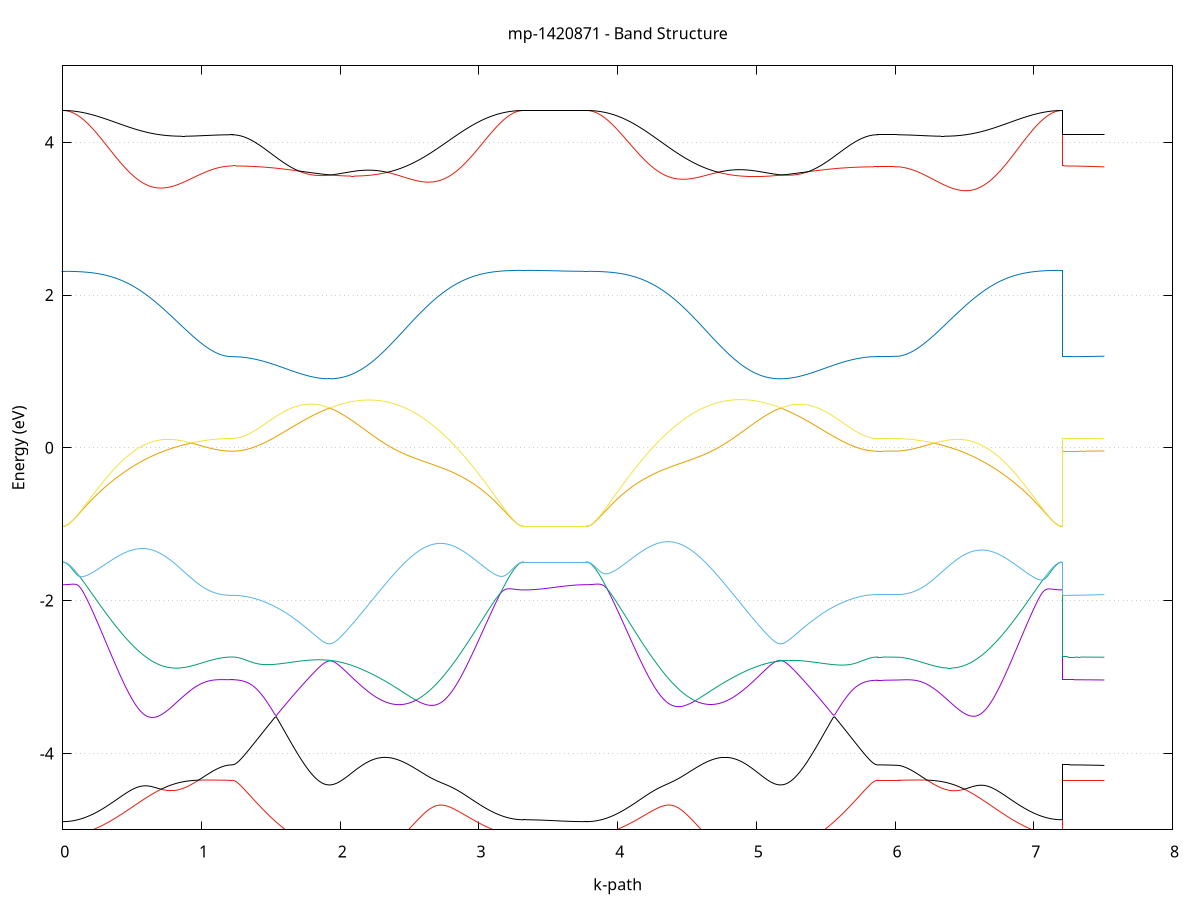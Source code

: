 set title 'mp-1420871 - Band Structure'
set xlabel 'k-path'
set ylabel 'Energy (eV)'
set grid y
set yrange [-5:5]
set terminal png size 800,600
set output 'mp-1420871_bands_gnuplot.png'
plot '-' using 1:2 with lines notitle, '-' using 1:2 with lines notitle, '-' using 1:2 with lines notitle, '-' using 1:2 with lines notitle, '-' using 1:2 with lines notitle, '-' using 1:2 with lines notitle, '-' using 1:2 with lines notitle, '-' using 1:2 with lines notitle, '-' using 1:2 with lines notitle, '-' using 1:2 with lines notitle, '-' using 1:2 with lines notitle, '-' using 1:2 with lines notitle, '-' using 1:2 with lines notitle, '-' using 1:2 with lines notitle, '-' using 1:2 with lines notitle, '-' using 1:2 with lines notitle, '-' using 1:2 with lines notitle, '-' using 1:2 with lines notitle, '-' using 1:2 with lines notitle, '-' using 1:2 with lines notitle, '-' using 1:2 with lines notitle, '-' using 1:2 with lines notitle, '-' using 1:2 with lines notitle, '-' using 1:2 with lines notitle, '-' using 1:2 with lines notitle, '-' using 1:2 with lines notitle, '-' using 1:2 with lines notitle, '-' using 1:2 with lines notitle, '-' using 1:2 with lines notitle, '-' using 1:2 with lines notitle, '-' using 1:2 with lines notitle, '-' using 1:2 with lines notitle, '-' using 1:2 with lines notitle, '-' using 1:2 with lines notitle, '-' using 1:2 with lines notitle, '-' using 1:2 with lines notitle, '-' using 1:2 with lines notitle, '-' using 1:2 with lines notitle, '-' using 1:2 with lines notitle, '-' using 1:2 with lines notitle, '-' using 1:2 with lines notitle, '-' using 1:2 with lines notitle, '-' using 1:2 with lines notitle, '-' using 1:2 with lines notitle, '-' using 1:2 with lines notitle, '-' using 1:2 with lines notitle, '-' using 1:2 with lines notitle, '-' using 1:2 with lines notitle, '-' using 1:2 with lines notitle, '-' using 1:2 with lines notitle, '-' using 1:2 with lines notitle, '-' using 1:2 with lines notitle, '-' using 1:2 with lines notitle, '-' using 1:2 with lines notitle, '-' using 1:2 with lines notitle, '-' using 1:2 with lines notitle, '-' using 1:2 with lines notitle, '-' using 1:2 with lines notitle, '-' using 1:2 with lines notitle, '-' using 1:2 with lines notitle, '-' using 1:2 with lines notitle, '-' using 1:2 with lines notitle, '-' using 1:2 with lines notitle, '-' using 1:2 with lines notitle
0.000000 -39.975956
0.009931 -39.975956
0.019862 -39.975956
0.029793 -39.975856
0.039724 -39.975856
0.049656 -39.975756
0.059587 -39.975656
0.069518 -39.975556
0.079449 -39.975356
0.089380 -39.975256
0.099311 -39.975056
0.109242 -39.974856
0.119173 -39.974656
0.129105 -39.974456
0.139036 -39.974256
0.148967 -39.973956
0.158898 -39.973656
0.168829 -39.973456
0.178760 -39.973156
0.188691 -39.972756
0.198622 -39.972456
0.208553 -39.972056
0.218485 -39.971756
0.228416 -39.971356
0.238347 -39.970956
0.248278 -39.970556
0.258209 -39.970156
0.268140 -39.969656
0.278071 -39.969256
0.288002 -39.968756
0.297933 -39.968256
0.307865 -39.967756
0.317796 -39.967256
0.327727 -39.966756
0.337658 -39.966256
0.347589 -39.965756
0.357520 -39.965156
0.367451 -39.964556
0.377382 -39.964056
0.387314 -39.963456
0.397245 -39.962856
0.407176 -39.962256
0.417107 -39.961656
0.427038 -39.961056
0.436969 -39.960456
0.446900 -39.959756
0.456831 -39.959156
0.466762 -39.958456
0.476694 -39.957856
0.486625 -39.957156
0.496556 -39.956556
0.506487 -39.955856
0.516418 -39.955156
0.526349 -39.954556
0.536280 -39.953856
0.546211 -39.953156
0.556142 -39.952456
0.566074 -39.951756
0.576005 -39.951156
0.585936 -39.950456
0.595867 -39.949756
0.605798 -39.949056
0.615729 -39.948356
0.625660 -39.947656
0.635591 -39.947056
0.645523 -39.946356
0.655454 -39.945656
0.665385 -39.945056
0.675316 -39.944356
0.685247 -39.943656
0.695178 -39.943056
0.705109 -39.942456
0.715040 -39.941756
0.724971 -39.941156
0.734903 -39.940556
0.744834 -39.939956
0.754765 -39.939356
0.764696 -39.938756
0.774627 -39.938256
0.784558 -39.937756
0.794489 -39.937256
0.804420 -39.936756
0.814351 -39.936256
0.824283 -39.935856
0.834214 -39.935456
0.844145 -39.935156
0.854076 -39.934856
0.864007 -39.934556
0.873938 -39.934356
0.883869 -39.934356
0.893800 -39.934356
0.903732 -39.934456
0.913663 -39.934656
0.923594 -39.935156
0.933525 -39.935656
0.943456 -39.936456
0.953387 -39.937356
0.963318 -39.938456
0.973249 -39.939656
0.983180 -39.940956
0.993112 -39.942356
1.003043 -39.943756
1.012974 -39.945256
1.022905 -39.946656
1.032836 -39.948056
1.042767 -39.949456
1.052698 -39.950856
1.062629 -39.952156
1.072560 -39.953356
1.082492 -39.954556
1.092423 -39.955656
1.102354 -39.956656
1.112285 -39.957656
1.122216 -39.958556
1.132147 -39.959356
1.142078 -39.960056
1.152009 -39.960756
1.161941 -39.961256
1.171872 -39.961756
1.181803 -39.962156
1.191734 -39.962456
1.201665 -39.962656
1.211596 -39.962856
1.221527 -39.962856
1.221527 -39.962856
1.231439 -39.962856
1.241350 -39.962756
1.251262 -39.962656
1.261173 -39.962556
1.271085 -39.962356
1.280996 -39.962056
1.290908 -39.961756
1.300819 -39.961456
1.310730 -39.961056
1.320642 -39.960656
1.330553 -39.960156
1.340465 -39.959656
1.350376 -39.959156
1.360288 -39.958556
1.370199 -39.957956
1.380111 -39.957256
1.390022 -39.956556
1.399934 -39.955756
1.409845 -39.954956
1.419757 -39.954156
1.429668 -39.953256
1.439580 -39.952356
1.449491 -39.951356
1.459402 -39.950356
1.469314 -39.949356
1.479225 -39.948256
1.489137 -39.947156
1.499048 -39.946056
1.508960 -39.944856
1.518871 -39.943656
1.528783 -39.942356
1.538694 -39.941156
1.548606 -39.939756
1.558517 -39.938456
1.568429 -39.937156
1.578340 -39.935756
1.588252 -39.934356
1.598163 -39.932956
1.608075 -39.931456
1.617986 -39.930056
1.627897 -39.928656
1.637809 -39.927256
1.647720 -39.925856
1.657632 -39.924456
1.667543 -39.923156
1.677455 -39.921956
1.687366 -39.920756
1.697278 -39.919756
1.707189 -39.918856
1.717101 -39.918056
1.727012 -39.917456
1.736924 -39.916856
1.746835 -39.916456
1.756747 -39.916056
1.766658 -39.915756
1.776570 -39.915456
1.786481 -39.915156
1.796392 -39.914956
1.806304 -39.914756
1.816215 -39.914656
1.826127 -39.914456
1.836038 -39.914356
1.845950 -39.914256
1.855861 -39.914156
1.865773 -39.914156
1.875684 -39.914056
1.885596 -39.914056
1.895507 -39.913956
1.905419 -39.913956
1.915330 -39.913956
1.925242 -39.913956
1.935153 -39.913956
1.945065 -39.913956
1.954976 -39.913956
1.964887 -39.914056
1.964887 -39.914056
1.974859 -39.914056
1.984830 -39.914156
1.994802 -39.914256
2.004774 -39.914356
2.014745 -39.914456
2.024717 -39.914556
2.034688 -39.914656
2.044660 -39.914756
2.054631 -39.914956
2.064603 -39.915056
2.074574 -39.915256
2.084546 -39.915456
2.094517 -39.915656
2.104489 -39.915856
2.114460 -39.916056
2.124432 -39.916256
2.134403 -39.916556
2.144375 -39.916756
2.154346 -39.917056
2.164318 -39.917356
2.174289 -39.917656
2.184261 -39.917956
2.194232 -39.918256
2.204204 -39.918556
2.214175 -39.918956
2.224147 -39.919256
2.234118 -39.919656
2.244090 -39.920056
2.254061 -39.920356
2.264033 -39.920756
2.274004 -39.921256
2.283976 -39.921656
2.293947 -39.922056
2.303919 -39.922556
2.313890 -39.922956
2.323862 -39.923456
2.333833 -39.923956
2.343805 -39.924456
2.353777 -39.924956
2.363748 -39.925456
2.373720 -39.925956
2.383691 -39.926556
2.393663 -39.927056
2.403634 -39.927656
2.413606 -39.928156
2.423577 -39.928756
2.433549 -39.929356
2.443520 -39.929956
2.453492 -39.930556
2.463463 -39.931156
2.473435 -39.931756
2.483406 -39.932356
2.493378 -39.933056
2.503349 -39.933656
2.513321 -39.934356
2.523292 -39.934956
2.533264 -39.935656
2.543235 -39.936356
2.553207 -39.936956
2.563178 -39.937656
2.573150 -39.938356
2.583121 -39.939056
2.593093 -39.939756
2.603064 -39.940456
2.613036 -39.941156
2.623007 -39.941856
2.632979 -39.942556
2.642950 -39.943256
2.652922 -39.943956
2.662893 -39.944756
2.672865 -39.945456
2.682836 -39.946156
2.692808 -39.946856
2.702780 -39.947556
2.712751 -39.948256
2.722723 -39.949056
2.732694 -39.949756
2.742666 -39.950456
2.752637 -39.951156
2.762609 -39.951856
2.772580 -39.952556
2.782552 -39.953256
2.792523 -39.953956
2.802495 -39.954656
2.812466 -39.955356
2.822438 -39.956056
2.832409 -39.956756
2.842381 -39.957456
2.852352 -39.958056
2.862324 -39.958756
2.872295 -39.959456
2.882267 -39.960056
2.892238 -39.960656
2.902210 -39.961356
2.912181 -39.961956
2.922153 -39.962556
2.932124 -39.963156
2.942096 -39.963756
2.952067 -39.964356
2.962039 -39.964956
2.972010 -39.965456
2.981982 -39.966056
2.991953 -39.966556
3.001925 -39.967156
3.011896 -39.967656
3.021868 -39.968156
3.031839 -39.968656
3.041811 -39.969056
3.051782 -39.969556
3.061754 -39.970056
3.071725 -39.970456
3.081697 -39.970856
3.091669 -39.971256
3.101640 -39.971656
3.111612 -39.972056
3.121583 -39.972356
3.131555 -39.972756
3.141526 -39.973056
3.151498 -39.973356
3.161469 -39.973656
3.171441 -39.973956
3.181412 -39.974156
3.191384 -39.974456
3.201355 -39.974656
3.211327 -39.974856
3.221298 -39.975056
3.231270 -39.975256
3.241241 -39.975356
3.251213 -39.975556
3.261184 -39.975656
3.271156 -39.975756
3.281127 -39.975856
3.291099 -39.975856
3.301070 -39.975956
3.311042 -39.975956
3.321013 -39.975956
3.321013 -39.975956
3.330871 -39.975956
3.340729 -39.975956
3.350588 -39.975956
3.360446 -39.975956
3.370304 -39.975956
3.380162 -39.975956
3.390020 -39.975956
3.399878 -39.975956
3.409736 -39.975956
3.419594 -39.975956
3.429452 -39.975956
3.439310 -39.975956
3.449168 -39.975956
3.459026 -39.975956
3.468884 -39.975956
3.478742 -39.975956
3.488601 -39.975956
3.498459 -39.975956
3.508317 -39.975956
3.518175 -39.975956
3.528033 -39.975956
3.537891 -39.975956
3.547749 -39.975956
3.557607 -39.975956
3.567465 -39.975956
3.577323 -39.975956
3.587181 -39.975956
3.597039 -39.975956
3.606897 -39.975956
3.616756 -39.975956
3.626614 -39.975956
3.636472 -39.975956
3.646330 -39.975956
3.656188 -39.975956
3.666046 -39.975956
3.675904 -39.975956
3.685762 -39.975956
3.695620 -39.975956
3.705478 -39.975956
3.715336 -39.975956
3.725194 -39.975956
3.735052 -39.975956
3.744910 -39.975956
3.754769 -39.975956
3.764627 -39.975956
3.774485 -39.975956
3.774485 -39.975956
3.784425 -39.975956
3.794365 -39.975956
3.804305 -39.975856
3.814245 -39.975856
3.824185 -39.975756
3.834125 -39.975656
3.844065 -39.975556
3.854005 -39.975356
3.863945 -39.975256
3.873885 -39.975056
3.883825 -39.974856
3.893765 -39.974656
3.903705 -39.974456
3.913645 -39.974156
3.923585 -39.973956
3.933525 -39.973656
3.943465 -39.973356
3.953405 -39.973056
3.963345 -39.972756
3.973285 -39.972356
3.983225 -39.972056
3.993165 -39.971656
4.003105 -39.971256
4.013045 -39.970856
4.022985 -39.970456
4.032925 -39.970056
4.042865 -39.969556
4.052805 -39.969156
4.062745 -39.968656
4.072685 -39.968156
4.082625 -39.967656
4.092565 -39.967156
4.102505 -39.966656
4.112445 -39.966056
4.122385 -39.965556
4.132325 -39.964956
4.142266 -39.964456
4.152206 -39.963856
4.162146 -39.963256
4.172086 -39.962656
4.182026 -39.962056
4.191966 -39.961456
4.201906 -39.960756
4.211846 -39.960156
4.221786 -39.959456
4.231726 -39.958856
4.241666 -39.958156
4.251606 -39.957556
4.261546 -39.956856
4.271486 -39.956156
4.281426 -39.955456
4.291366 -39.954756
4.301306 -39.954056
4.311246 -39.953456
4.321186 -39.952656
4.331126 -39.951956
4.341066 -39.951256
4.351006 -39.950556
4.360946 -39.949856
4.370886 -39.949156
4.380826 -39.948456
4.390766 -39.947756
4.400706 -39.947056
4.410646 -39.946256
4.420586 -39.945556
4.430526 -39.944856
4.440466 -39.944156
4.450406 -39.943456
4.460346 -39.942756
4.470286 -39.942056
4.480226 -39.941356
4.490166 -39.940656
4.500106 -39.939956
4.510046 -39.939256
4.519986 -39.938556
4.529926 -39.937856
4.539866 -39.937156
4.549806 -39.936456
4.559746 -39.935856
4.569686 -39.935156
4.579626 -39.934456
4.589566 -39.933856
4.599506 -39.933156
4.609447 -39.932556
4.619387 -39.931956
4.629327 -39.931356
4.639267 -39.930756
4.649207 -39.930156
4.659147 -39.929556
4.669087 -39.928956
4.679027 -39.928356
4.688967 -39.927756
4.698907 -39.927256
4.708847 -39.926656
4.718787 -39.926156
4.728727 -39.925656
4.738667 -39.925056
4.748607 -39.924556
4.758547 -39.924056
4.768487 -39.923656
4.778427 -39.923156
4.788367 -39.922656
4.798307 -39.922256
4.808247 -39.921756
4.818187 -39.921356
4.828127 -39.920956
4.838067 -39.920556
4.848007 -39.920156
4.857947 -39.919756
4.867887 -39.919356
4.877827 -39.919056
4.887767 -39.918656
4.897707 -39.918356
4.907647 -39.918056
4.917587 -39.917756
4.927527 -39.917456
4.937467 -39.917156
4.947407 -39.916856
4.957347 -39.916656
4.967287 -39.916356
4.977227 -39.916156
4.987167 -39.915956
4.997107 -39.915756
5.007047 -39.915556
5.016987 -39.915356
5.026927 -39.915156
5.036867 -39.914956
5.046808 -39.914856
5.056748 -39.914756
5.066688 -39.914556
5.076628 -39.914456
5.086568 -39.914356
5.096508 -39.914256
5.106448 -39.914156
5.116388 -39.914156
5.126328 -39.914056
5.136268 -39.913956
5.146208 -39.913956
5.156148 -39.913956
5.166088 -39.913956
5.176028 -39.913956
5.185968 -39.913956
5.195908 -39.913956
5.195908 -39.913956
5.205879 -39.913956
5.215851 -39.914056
5.225822 -39.914056
5.235794 -39.914156
5.245765 -39.914256
5.255737 -39.914356
5.265708 -39.914456
5.275680 -39.914556
5.285651 -39.914756
5.295623 -39.914956
5.305594 -39.915156
5.315566 -39.915356
5.325537 -39.915656
5.335509 -39.915956
5.345481 -39.916256
5.355452 -39.916756
5.365424 -39.917256
5.375395 -39.917856
5.385367 -39.918656
5.395338 -39.919456
5.405310 -39.920456
5.415281 -39.921556
5.425253 -39.922856
5.435224 -39.924056
5.445196 -39.925456
5.455167 -39.926856
5.465139 -39.928256
5.475110 -39.929756
5.485082 -39.931156
5.495053 -39.932556
5.505025 -39.934056
5.514996 -39.935456
5.524968 -39.936856
5.534939 -39.938156
5.544911 -39.939556
5.554882 -39.940856
5.564854 -39.942156
5.574825 -39.943356
5.584797 -39.944656
5.594768 -39.945856
5.604740 -39.946956
5.614711 -39.948056
5.624683 -39.949156
5.634654 -39.950256
5.644626 -39.951256
5.654597 -39.952156
5.664569 -39.953156
5.674540 -39.954056
5.684512 -39.954856
5.694483 -39.955656
5.704455 -39.956456
5.714426 -39.957156
5.724398 -39.957856
5.734369 -39.958456
5.744341 -39.959056
5.754313 -39.959656
5.764284 -39.960156
5.774256 -39.960656
5.784227 -39.961056
5.794199 -39.961456
5.804170 -39.961756
5.814142 -39.962056
5.824113 -39.962256
5.834085 -39.962556
5.844056 -39.962656
5.854028 -39.962756
5.863999 -39.962856
5.873971 -39.962856
5.873971 -39.962856
5.883707 -39.962856
5.893444 -39.962856
5.903181 -39.962856
5.912917 -39.962856
5.922654 -39.962756
5.932391 -39.962756
5.942128 -39.962756
5.951864 -39.962656
5.961601 -39.962656
5.971338 -39.962656
5.981074 -39.962556
5.990811 -39.962456
6.000548 -39.962456
6.010285 -39.962356
6.020021 -39.962256
6.029758 -39.962256
6.029758 -39.962256
6.039711 -39.961856
6.049664 -39.961356
6.059617 -39.960856
6.069570 -39.960156
6.079522 -39.959456
6.089475 -39.958656
6.099428 -39.957756
6.109381 -39.956756
6.119334 -39.955756
6.129287 -39.954656
6.139240 -39.953456
6.149193 -39.952156
6.159145 -39.950856
6.169098 -39.949556
6.179051 -39.948156
6.189004 -39.946656
6.198957 -39.945256
6.208910 -39.943756
6.218863 -39.942356
6.228816 -39.940956
6.238768 -39.939656
6.248721 -39.938456
6.258674 -39.937356
6.268627 -39.936356
6.278580 -39.935656
6.288533 -39.935056
6.298486 -39.934656
6.308439 -39.934456
6.318391 -39.934356
6.328344 -39.934356
6.338297 -39.934456
6.348250 -39.934556
6.358203 -39.934856
6.368156 -39.935156
6.378109 -39.935556
6.388062 -39.935956
6.398014 -39.936356
6.407967 -39.936856
6.417920 -39.937356
6.427873 -39.937856
6.437826 -39.938356
6.447779 -39.938956
6.457732 -39.939556
6.467685 -39.940156
6.477638 -39.940756
6.487590 -39.941356
6.497543 -39.941956
6.507496 -39.942656
6.517449 -39.943256
6.527402 -39.943956
6.537355 -39.944556
6.547308 -39.945256
6.557261 -39.945956
6.567213 -39.946556
6.577166 -39.947256
6.587119 -39.947956
6.597072 -39.948656
6.607025 -39.949356
6.616978 -39.950056
6.626931 -39.950756
6.636884 -39.951456
6.646836 -39.952156
6.656789 -39.952756
6.666742 -39.953456
6.676695 -39.954156
6.686648 -39.954856
6.696601 -39.955556
6.706554 -39.956156
6.716507 -39.956856
6.726459 -39.957556
6.736412 -39.958156
6.746365 -39.958856
6.756318 -39.959556
6.766271 -39.960156
6.776224 -39.960756
6.786177 -39.961456
6.796130 -39.962056
6.806082 -39.962656
6.816035 -39.963256
6.825988 -39.963856
6.835941 -39.964456
6.845894 -39.964956
6.855847 -39.965556
6.865800 -39.966056
6.875753 -39.966656
6.885705 -39.967156
6.895658 -39.967656
6.905611 -39.968156
6.915564 -39.968656
6.925517 -39.969156
6.935470 -39.969556
6.945423 -39.970056
6.955376 -39.970456
6.965329 -39.970856
6.975281 -39.971256
6.985234 -39.971656
6.995187 -39.972056
7.005140 -39.972356
7.015093 -39.972756
7.025046 -39.973056
7.034999 -39.973356
7.044952 -39.973656
7.054904 -39.973956
7.064857 -39.974156
7.074810 -39.974456
7.084763 -39.974656
7.094716 -39.974856
7.104669 -39.975056
7.114622 -39.975256
7.124575 -39.975356
7.134527 -39.975556
7.144480 -39.975656
7.154433 -39.975756
7.164386 -39.975856
7.174339 -39.975856
7.184292 -39.975956
7.194245 -39.975956
7.204198 -39.975956
7.204198 -39.962856
7.214025 -39.962856
7.223853 -39.962856
7.233680 -39.962856
7.243508 -39.962856
7.253336 -39.962856
7.263163 -39.962856
7.272991 -39.962856
7.282818 -39.962856
7.292646 -39.962756
7.302474 -39.962756
7.312301 -39.962756
7.322129 -39.962756
7.331956 -39.962756
7.341784 -39.962756
7.351612 -39.962656
7.361439 -39.962656
7.371267 -39.962656
7.381094 -39.962656
7.390922 -39.962656
7.400750 -39.962556
7.410577 -39.962556
7.420405 -39.962556
7.430232 -39.962556
7.440060 -39.962456
7.449888 -39.962456
7.459715 -39.962456
7.469543 -39.962356
7.479371 -39.962356
7.489198 -39.962356
7.499026 -39.962256
7.508853 -39.962256
e
0.000000 -39.663956
0.009931 -39.664056
0.019862 -39.664156
0.029793 -39.664456
0.039724 -39.664756
0.049656 -39.665256
0.059587 -39.665756
0.069518 -39.666456
0.079449 -39.667156
0.089380 -39.667956
0.099311 -39.668956
0.109242 -39.669956
0.119173 -39.671056
0.129105 -39.672256
0.139036 -39.673556
0.148967 -39.674956
0.158898 -39.676456
0.168829 -39.678056
0.178760 -39.679756
0.188691 -39.681556
0.198622 -39.683356
0.208553 -39.685256
0.218485 -39.687256
0.228416 -39.689356
0.238347 -39.691556
0.248278 -39.693856
0.258209 -39.696156
0.268140 -39.698556
0.278071 -39.701056
0.288002 -39.703556
0.297933 -39.706256
0.307865 -39.708956
0.317796 -39.711656
0.327727 -39.714556
0.337658 -39.717456
0.347589 -39.720356
0.357520 -39.723356
0.367451 -39.726456
0.377382 -39.729656
0.387314 -39.732756
0.397245 -39.736056
0.407176 -39.739256
0.417107 -39.742656
0.427038 -39.746056
0.436969 -39.749456
0.446900 -39.752856
0.456831 -39.756356
0.466762 -39.759856
0.476694 -39.763456
0.486625 -39.767056
0.496556 -39.770656
0.506487 -39.774356
0.516418 -39.777956
0.526349 -39.781656
0.536280 -39.785356
0.546211 -39.789056
0.556142 -39.792856
0.566074 -39.796556
0.576005 -39.800256
0.585936 -39.804056
0.595867 -39.807756
0.605798 -39.811556
0.615729 -39.815356
0.625660 -39.819056
0.635591 -39.822756
0.645523 -39.826556
0.655454 -39.830256
0.665385 -39.833956
0.675316 -39.837556
0.685247 -39.841256
0.695178 -39.844856
0.705109 -39.848456
0.715040 -39.852056
0.724971 -39.855656
0.734903 -39.859156
0.744834 -39.862556
0.754765 -39.865956
0.764696 -39.869356
0.774627 -39.872756
0.784558 -39.875956
0.794489 -39.879156
0.804420 -39.882356
0.814351 -39.885456
0.824283 -39.888456
0.834214 -39.891456
0.844145 -39.894256
0.854076 -39.897056
0.864007 -39.899656
0.873938 -39.902256
0.883869 -39.904656
0.893800 -39.906856
0.903732 -39.908956
0.913663 -39.910856
0.923594 -39.912556
0.933525 -39.914056
0.943456 -39.915256
0.953387 -39.916256
0.963318 -39.917056
0.973249 -39.917656
0.983180 -39.918056
0.993112 -39.918456
1.003043 -39.918656
1.012974 -39.918756
1.022905 -39.918756
1.032836 -39.918756
1.042767 -39.918756
1.052698 -39.918656
1.062629 -39.918556
1.072560 -39.918556
1.082492 -39.918356
1.092423 -39.918256
1.102354 -39.918156
1.112285 -39.918056
1.122216 -39.917956
1.132147 -39.917856
1.142078 -39.917756
1.152009 -39.917756
1.161941 -39.917656
1.171872 -39.917556
1.181803 -39.917556
1.191734 -39.917456
1.201665 -39.917456
1.211596 -39.917456
1.221527 -39.917456
1.221527 -39.917456
1.231439 -39.917456
1.241350 -39.917456
1.251262 -39.917456
1.261173 -39.917356
1.271085 -39.917356
1.280996 -39.917356
1.290908 -39.917356
1.300819 -39.917256
1.310730 -39.917256
1.320642 -39.917156
1.330553 -39.917156
1.340465 -39.917056
1.350376 -39.916956
1.360288 -39.916956
1.370199 -39.916856
1.380111 -39.916756
1.390022 -39.916656
1.399934 -39.916556
1.409845 -39.916456
1.419757 -39.916356
1.429668 -39.916256
1.439580 -39.916156
1.449491 -39.916056
1.459402 -39.915956
1.469314 -39.915756
1.479225 -39.915656
1.489137 -39.915556
1.499048 -39.915356
1.508960 -39.915256
1.518871 -39.915056
1.528783 -39.914956
1.538694 -39.914756
1.548606 -39.914556
1.558517 -39.914356
1.568429 -39.914156
1.578340 -39.913956
1.588252 -39.913756
1.598163 -39.913556
1.608075 -39.913256
1.617986 -39.912956
1.627897 -39.912656
1.637809 -39.912356
1.647720 -39.911956
1.657632 -39.911456
1.667543 -39.910856
1.677455 -39.910256
1.687366 -39.909456
1.697278 -39.908556
1.707189 -39.907456
1.717101 -39.906256
1.727012 -39.904856
1.736924 -39.903356
1.746835 -39.901756
1.756747 -39.900156
1.766658 -39.898356
1.776570 -39.896556
1.786481 -39.894656
1.796392 -39.892756
1.806304 -39.890756
1.816215 -39.888756
1.826127 -39.886756
1.836038 -39.884656
1.845950 -39.882556
1.855861 -39.880456
1.865773 -39.878356
1.875684 -39.876156
1.885596 -39.873956
1.895507 -39.871756
1.905419 -39.869556
1.915330 -39.867356
1.925242 -39.866856
1.935153 -39.869056
1.945065 -39.871256
1.954976 -39.873356
1.964887 -39.875356
1.964887 -39.875356
1.974859 -39.877356
1.984830 -39.879256
1.994802 -39.881156
2.004774 -39.882956
2.014745 -39.884656
2.024717 -39.886356
2.034688 -39.887956
2.044660 -39.889456
2.054631 -39.890856
2.064603 -39.892256
2.074574 -39.893556
2.084546 -39.894756
2.094517 -39.895956
2.104489 -39.896956
2.114460 -39.897956
2.124432 -39.898856
2.134403 -39.899656
2.144375 -39.900456
2.154346 -39.901056
2.164318 -39.901656
2.174289 -39.902056
2.184261 -39.902456
2.194232 -39.902756
2.204204 -39.902956
2.214175 -39.903156
2.224147 -39.903156
2.234118 -39.903056
2.244090 -39.902956
2.254061 -39.902656
2.264033 -39.902356
2.274004 -39.901956
2.283976 -39.901456
2.293947 -39.900856
2.303919 -39.900156
2.313890 -39.899356
2.323862 -39.898456
2.333833 -39.897556
2.343805 -39.896456
2.353777 -39.895356
2.363748 -39.894056
2.373720 -39.892756
2.383691 -39.891356
2.393663 -39.889956
2.403634 -39.888356
2.413606 -39.886656
2.423577 -39.884956
2.433549 -39.883156
2.443520 -39.881256
2.453492 -39.879256
2.463463 -39.877256
2.473435 -39.875056
2.483406 -39.872856
2.493378 -39.870656
2.503349 -39.868256
2.513321 -39.865856
2.523292 -39.863456
2.533264 -39.860856
2.543235 -39.858256
2.553207 -39.855556
2.563178 -39.852856
2.573150 -39.850056
2.583121 -39.847256
2.593093 -39.844356
2.603064 -39.841456
2.613036 -39.838456
2.623007 -39.835456
2.632979 -39.832356
2.642950 -39.829256
2.652922 -39.826056
2.662893 -39.822856
2.672865 -39.819656
2.682836 -39.816356
2.692808 -39.813056
2.702780 -39.809756
2.712751 -39.806456
2.722723 -39.803056
2.732694 -39.799756
2.742666 -39.796356
2.752637 -39.792956
2.762609 -39.789456
2.772580 -39.786056
2.782552 -39.782656
2.792523 -39.779256
2.802495 -39.775856
2.812466 -39.772356
2.822438 -39.768956
2.832409 -39.765556
2.842381 -39.762156
2.852352 -39.758856
2.862324 -39.755456
2.872295 -39.752156
2.882267 -39.748856
2.892238 -39.745556
2.902210 -39.742356
2.912181 -39.739056
2.922153 -39.735956
2.932124 -39.732756
2.942096 -39.729656
2.952067 -39.726656
2.962039 -39.723656
2.972010 -39.720656
2.981982 -39.717756
2.991953 -39.714856
3.001925 -39.712056
3.011896 -39.709356
3.021868 -39.706656
3.031839 -39.704056
3.041811 -39.701456
3.051782 -39.698956
3.061754 -39.696556
3.071725 -39.694256
3.081697 -39.691956
3.091669 -39.689756
3.101640 -39.687656
3.111612 -39.685656
3.121583 -39.683656
3.131555 -39.681856
3.141526 -39.680056
3.151498 -39.678356
3.161469 -39.676756
3.171441 -39.675256
3.181412 -39.673756
3.191384 -39.672456
3.201355 -39.671256
3.211327 -39.670056
3.221298 -39.669056
3.231270 -39.668056
3.241241 -39.667256
3.251213 -39.666456
3.261184 -39.665856
3.271156 -39.665256
3.281127 -39.664856
3.291099 -39.664456
3.301070 -39.664256
3.311042 -39.664056
3.321013 -39.664056
3.321013 -39.664056
3.330871 -39.664056
3.340729 -39.664056
3.350588 -39.664056
3.360446 -39.664056
3.370304 -39.664056
3.380162 -39.664056
3.390020 -39.664056
3.399878 -39.664056
3.409736 -39.664056
3.419594 -39.664056
3.429452 -39.664056
3.439310 -39.664056
3.449168 -39.664056
3.459026 -39.664056
3.468884 -39.664056
3.478742 -39.664056
3.488601 -39.664056
3.498459 -39.664056
3.508317 -39.664056
3.518175 -39.664056
3.528033 -39.664056
3.537891 -39.664056
3.547749 -39.664056
3.557607 -39.664056
3.567465 -39.664056
3.577323 -39.664056
3.587181 -39.664056
3.597039 -39.664056
3.606897 -39.664056
3.616756 -39.664056
3.626614 -39.664056
3.636472 -39.664056
3.646330 -39.664056
3.656188 -39.664056
3.666046 -39.664056
3.675904 -39.664056
3.685762 -39.664056
3.695620 -39.664056
3.705478 -39.664056
3.715336 -39.664056
3.725194 -39.664056
3.735052 -39.664056
3.744910 -39.664056
3.754769 -39.664056
3.764627 -39.663956
3.774485 -39.663956
3.774485 -39.663956
3.784425 -39.664056
3.794365 -39.664256
3.804305 -39.664456
3.814245 -39.664856
3.824185 -39.665256
3.834125 -39.665856
3.844065 -39.666456
3.854005 -39.667256
3.863945 -39.668056
3.873885 -39.669056
3.883825 -39.670056
3.893765 -39.671156
3.903705 -39.672456
3.913645 -39.673756
3.923585 -39.675156
3.933525 -39.676656
3.943465 -39.678256
3.953405 -39.679956
3.963345 -39.681756
3.973285 -39.683556
3.983225 -39.685456
3.993165 -39.687556
4.003105 -39.689656
4.013045 -39.691756
4.022985 -39.694056
4.032925 -39.696356
4.042865 -39.698756
4.052805 -39.701256
4.062745 -39.703756
4.072685 -39.706356
4.082625 -39.709056
4.092565 -39.711756
4.102505 -39.714556
4.112445 -39.717356
4.122385 -39.720256
4.132325 -39.723256
4.142266 -39.726256
4.152206 -39.729256
4.162146 -39.732356
4.172086 -39.735556
4.182026 -39.738656
4.191966 -39.741856
4.201906 -39.745156
4.211846 -39.748356
4.221786 -39.751656
4.231726 -39.754956
4.241666 -39.758356
4.251606 -39.761656
4.261546 -39.765056
4.271486 -39.768456
4.281426 -39.771856
4.291366 -39.775256
4.301306 -39.778656
4.311246 -39.782056
4.321186 -39.785456
4.331126 -39.788856
4.341066 -39.792256
4.351006 -39.795656
4.360946 -39.799056
4.370886 -39.802456
4.380826 -39.805756
4.390766 -39.809156
4.400706 -39.812456
4.410646 -39.815756
4.420586 -39.818956
4.430526 -39.822156
4.440466 -39.825356
4.450406 -39.828556
4.460346 -39.831656
4.470286 -39.834756
4.480226 -39.837756
4.490166 -39.840756
4.500106 -39.843756
4.510046 -39.846556
4.519986 -39.849456
4.529926 -39.852256
4.539866 -39.854956
4.549806 -39.857656
4.559746 -39.860256
4.569686 -39.862756
4.579626 -39.865256
4.589566 -39.867656
4.599506 -39.870056
4.609447 -39.872356
4.619387 -39.874556
4.629327 -39.876656
4.639267 -39.878756
4.649207 -39.880756
4.659147 -39.882656
4.669087 -39.884456
4.679027 -39.886156
4.688967 -39.887856
4.698907 -39.889456
4.708847 -39.890956
4.718787 -39.892356
4.728727 -39.893656
4.738667 -39.894956
4.748607 -39.896156
4.758547 -39.897156
4.768487 -39.898156
4.778427 -39.899056
4.788367 -39.899856
4.798307 -39.900556
4.808247 -39.901256
4.818187 -39.901756
4.828127 -39.902256
4.838067 -39.902556
4.848007 -39.902856
4.857947 -39.903056
4.867887 -39.903156
4.877827 -39.903156
4.887767 -39.903056
4.897707 -39.902856
4.907647 -39.902556
4.917587 -39.902256
4.927527 -39.901756
4.937467 -39.901256
4.947407 -39.900656
4.957347 -39.899956
4.967287 -39.899156
4.977227 -39.898356
4.987167 -39.897356
4.997107 -39.896356
5.007047 -39.895256
5.016987 -39.894056
5.026927 -39.892756
5.036867 -39.891456
5.046808 -39.890056
5.056748 -39.888556
5.066688 -39.886956
5.076628 -39.885356
5.086568 -39.883656
5.096508 -39.881856
5.106448 -39.880056
5.116388 -39.878156
5.126328 -39.876156
5.136268 -39.874156
5.146208 -39.872156
5.156148 -39.869956
5.166088 -39.867856
5.176028 -39.866456
5.185968 -39.868656
5.195908 -39.870856
5.195908 -39.870856
5.205879 -39.873056
5.215851 -39.875256
5.225822 -39.877456
5.235794 -39.879656
5.245765 -39.881756
5.255737 -39.883856
5.265708 -39.885956
5.275680 -39.888056
5.285651 -39.890056
5.295623 -39.892056
5.305594 -39.894056
5.315566 -39.895956
5.325537 -39.897756
5.335509 -39.899556
5.345481 -39.901256
5.355452 -39.902856
5.365424 -39.904456
5.375395 -39.905856
5.385367 -39.907056
5.395338 -39.908256
5.405310 -39.909156
5.415281 -39.910056
5.425253 -39.910756
5.435224 -39.911256
5.445196 -39.911756
5.455167 -39.912256
5.465139 -39.912556
5.475110 -39.912956
5.485082 -39.913256
5.495053 -39.913456
5.505025 -39.913756
5.514996 -39.913956
5.524968 -39.914156
5.534939 -39.914356
5.544911 -39.914556
5.554882 -39.914756
5.564854 -39.914856
5.574825 -39.915056
5.584797 -39.915256
5.594768 -39.915356
5.604740 -39.915556
5.614711 -39.915656
5.624683 -39.915756
5.634654 -39.915956
5.644626 -39.916056
5.654597 -39.916156
5.664569 -39.916256
5.674540 -39.916356
5.684512 -39.916456
5.694483 -39.916556
5.704455 -39.916656
5.714426 -39.916756
5.724398 -39.916856
5.734369 -39.916956
5.744341 -39.916956
5.754313 -39.917056
5.764284 -39.917156
5.774256 -39.917156
5.784227 -39.917256
5.794199 -39.917256
5.804170 -39.917356
5.814142 -39.917356
5.824113 -39.917356
5.834085 -39.917456
5.844056 -39.917456
5.854028 -39.917456
5.863999 -39.917456
5.873971 -39.917456
5.873971 -39.917456
5.883707 -39.917456
5.893444 -39.917456
5.903181 -39.917456
5.912917 -39.917456
5.922654 -39.917456
5.932391 -39.917456
5.942128 -39.917456
5.951864 -39.917456
5.961601 -39.917456
5.971338 -39.917456
5.981074 -39.917456
5.990811 -39.917456
6.000548 -39.917556
6.010285 -39.917556
6.020021 -39.917556
6.029758 -39.917556
6.029758 -39.917556
6.039711 -39.917556
6.049664 -39.917656
6.059617 -39.917756
6.069570 -39.917756
6.079522 -39.917856
6.089475 -39.917956
6.099428 -39.918056
6.109381 -39.918156
6.119334 -39.918256
6.129287 -39.918456
6.139240 -39.918556
6.149193 -39.918656
6.159145 -39.918656
6.169098 -39.918756
6.179051 -39.918756
6.189004 -39.918756
6.198957 -39.918756
6.208910 -39.918656
6.218863 -39.918456
6.228816 -39.918156
6.238768 -39.917656
6.248721 -39.917056
6.258674 -39.916256
6.268627 -39.915156
6.278580 -39.913956
6.288533 -39.912456
6.298486 -39.910756
6.308439 -39.908756
6.318391 -39.906656
6.328344 -39.904356
6.338297 -39.901856
6.348250 -39.899356
6.358203 -39.896656
6.368156 -39.893856
6.378109 -39.890956
6.388062 -39.887956
6.398014 -39.884856
6.407967 -39.881756
6.417920 -39.878556
6.427873 -39.875256
6.437826 -39.871956
6.447779 -39.868556
6.457732 -39.865156
6.467685 -39.861656
6.477638 -39.858156
6.487590 -39.854656
6.497543 -39.851056
6.507496 -39.847456
6.517449 -39.843756
6.527402 -39.840056
6.537355 -39.836356
6.547308 -39.832656
6.557261 -39.828956
6.567213 -39.825156
6.577166 -39.821356
6.587119 -39.817656
6.597072 -39.813856
6.607025 -39.810056
6.616978 -39.806256
6.626931 -39.802456
6.636884 -39.798656
6.646836 -39.794856
6.656789 -39.791156
6.666742 -39.787356
6.676695 -39.783656
6.686648 -39.779856
6.696601 -39.776156
6.706554 -39.772456
6.716507 -39.768856
6.726459 -39.765156
6.736412 -39.761556
6.746365 -39.758056
6.756318 -39.754456
6.766271 -39.750956
6.776224 -39.747456
6.786177 -39.744056
6.796130 -39.740656
6.806082 -39.737356
6.816035 -39.734056
6.825988 -39.730856
6.835941 -39.727656
6.845894 -39.724556
6.855847 -39.721456
6.865800 -39.718456
6.875753 -39.715456
6.885705 -39.712656
6.895658 -39.709756
6.905611 -39.707056
6.915564 -39.704356
6.925517 -39.701756
6.935470 -39.699256
6.945423 -39.696756
6.955376 -39.694356
6.965329 -39.692056
6.975281 -39.689856
6.985234 -39.687756
6.995187 -39.685656
7.005140 -39.683756
7.015093 -39.681856
7.025046 -39.680056
7.034999 -39.678356
7.044952 -39.676756
7.054904 -39.675156
7.064857 -39.673756
7.074810 -39.672456
7.084763 -39.671256
7.094716 -39.670056
7.104669 -39.669056
7.114622 -39.668056
7.124575 -39.667256
7.134527 -39.666456
7.144480 -39.665856
7.154433 -39.665256
7.164386 -39.664856
7.174339 -39.664456
7.184292 -39.664256
7.194245 -39.664056
7.204198 -39.664056
7.204198 -39.917456
7.214025 -39.917456
7.223853 -39.917456
7.233680 -39.917456
7.243508 -39.917456
7.253336 -39.917456
7.263163 -39.917456
7.272991 -39.917456
7.282818 -39.917456
7.292646 -39.917456
7.302474 -39.917456
7.312301 -39.917456
7.322129 -39.917456
7.331956 -39.917456
7.341784 -39.917456
7.351612 -39.917456
7.361439 -39.917456
7.371267 -39.917456
7.381094 -39.917456
7.390922 -39.917456
7.400750 -39.917456
7.410577 -39.917456
7.420405 -39.917456
7.430232 -39.917456
7.440060 -39.917456
7.449888 -39.917456
7.459715 -39.917456
7.469543 -39.917456
7.479371 -39.917456
7.489198 -39.917556
7.499026 -39.917556
7.508853 -39.917556
e
0.000000 -39.663956
0.009931 -39.664056
0.019862 -39.664056
0.029793 -39.664056
0.039724 -39.664156
0.049656 -39.664256
0.059587 -39.664356
0.069518 -39.664556
0.079449 -39.664656
0.089380 -39.664856
0.099311 -39.665056
0.109242 -39.665256
0.119173 -39.665456
0.129105 -39.665756
0.139036 -39.665956
0.148967 -39.666256
0.158898 -39.666556
0.168829 -39.666956
0.178760 -39.667256
0.188691 -39.667656
0.198622 -39.668056
0.208553 -39.668456
0.218485 -39.668856
0.228416 -39.669256
0.238347 -39.669756
0.248278 -39.670156
0.258209 -39.670656
0.268140 -39.671156
0.278071 -39.671656
0.288002 -39.672256
0.297933 -39.672756
0.307865 -39.673356
0.317796 -39.673856
0.327727 -39.674456
0.337658 -39.675056
0.347589 -39.675656
0.357520 -39.676356
0.367451 -39.676956
0.377382 -39.677656
0.387314 -39.678256
0.397245 -39.678956
0.407176 -39.679656
0.417107 -39.680356
0.427038 -39.681056
0.436969 -39.681756
0.446900 -39.682456
0.456831 -39.683156
0.466762 -39.683956
0.476694 -39.684656
0.486625 -39.685456
0.496556 -39.686156
0.506487 -39.686956
0.516418 -39.687756
0.526349 -39.688556
0.536280 -39.689256
0.546211 -39.690056
0.556142 -39.690856
0.566074 -39.691656
0.576005 -39.692456
0.585936 -39.693256
0.595867 -39.694056
0.605798 -39.694856
0.615729 -39.695656
0.625660 -39.696456
0.635591 -39.697256
0.645523 -39.698056
0.655454 -39.698756
0.665385 -39.699556
0.675316 -39.700356
0.685247 -39.701156
0.695178 -39.701956
0.705109 -39.702656
0.715040 -39.703456
0.724971 -39.704256
0.734903 -39.704956
0.744834 -39.705756
0.754765 -39.706456
0.764696 -39.707256
0.774627 -39.707956
0.784558 -39.708656
0.794489 -39.709356
0.804420 -39.710056
0.814351 -39.710756
0.824283 -39.711456
0.834214 -39.712156
0.844145 -39.712756
0.854076 -39.713456
0.864007 -39.714056
0.873938 -39.714656
0.883869 -39.715256
0.893800 -39.715856
0.903732 -39.716456
0.913663 -39.717056
0.923594 -39.717556
0.933525 -39.718156
0.943456 -39.718656
0.953387 -39.719156
0.963318 -39.719656
0.973249 -39.720156
0.983180 -39.720656
0.993112 -39.721056
1.003043 -39.721456
1.012974 -39.721956
1.022905 -39.722256
1.032836 -39.722656
1.042767 -39.723056
1.052698 -39.723356
1.062629 -39.723756
1.072560 -39.724056
1.082492 -39.724356
1.092423 -39.724556
1.102354 -39.724856
1.112285 -39.725056
1.122216 -39.725256
1.132147 -39.725456
1.142078 -39.725656
1.152009 -39.725756
1.161941 -39.725856
1.171872 -39.726056
1.181803 -39.726056
1.191734 -39.726156
1.201665 -39.726256
1.211596 -39.726256
1.221527 -39.726256
1.221527 -39.726256
1.231439 -39.726256
1.241350 -39.726456
1.251262 -39.726656
1.261173 -39.726956
1.271085 -39.727356
1.280996 -39.727756
1.290908 -39.728356
1.300819 -39.728956
1.310730 -39.729656
1.320642 -39.730456
1.330553 -39.731356
1.340465 -39.732256
1.350376 -39.733356
1.360288 -39.734456
1.370199 -39.735656
1.380111 -39.736956
1.390022 -39.738256
1.399934 -39.739656
1.409845 -39.741156
1.419757 -39.742756
1.429668 -39.744356
1.439580 -39.746056
1.449491 -39.747856
1.459402 -39.749656
1.469314 -39.751556
1.479225 -39.753456
1.489137 -39.755456
1.499048 -39.757556
1.508960 -39.759656
1.518871 -39.761856
1.528783 -39.764056
1.538694 -39.766356
1.548606 -39.768656
1.558517 -39.771056
1.568429 -39.773456
1.578340 -39.775856
1.588252 -39.778356
1.598163 -39.780856
1.608075 -39.783456
1.617986 -39.785956
1.627897 -39.788556
1.637809 -39.791256
1.647720 -39.793856
1.657632 -39.796556
1.667543 -39.799256
1.677455 -39.801956
1.687366 -39.804656
1.697278 -39.807356
1.707189 -39.810156
1.717101 -39.812856
1.727012 -39.815656
1.736924 -39.818356
1.746835 -39.821056
1.756747 -39.823856
1.766658 -39.826556
1.776570 -39.829256
1.786481 -39.831956
1.796392 -39.834656
1.806304 -39.837256
1.816215 -39.839956
1.826127 -39.842556
1.836038 -39.845156
1.845950 -39.847756
1.855861 -39.850256
1.865773 -39.852756
1.875684 -39.855156
1.885596 -39.857656
1.895507 -39.860056
1.905419 -39.862356
1.915330 -39.864656
1.925242 -39.865156
1.935153 -39.862856
1.945065 -39.860656
1.954976 -39.858356
1.964887 -39.856056
1.964887 -39.856056
1.974859 -39.853756
1.984830 -39.851456
1.994802 -39.849156
2.004774 -39.846756
2.014745 -39.844456
2.024717 -39.842156
2.034688 -39.839756
2.044660 -39.837456
2.054631 -39.835056
2.064603 -39.832756
2.074574 -39.830356
2.084546 -39.828056
2.094517 -39.825756
2.104489 -39.823356
2.114460 -39.821056
2.124432 -39.818656
2.134403 -39.816356
2.144375 -39.814056
2.154346 -39.811656
2.164318 -39.809356
2.174289 -39.807056
2.184261 -39.804756
2.194232 -39.802456
2.204204 -39.800156
2.214175 -39.797856
2.224147 -39.795556
2.234118 -39.793356
2.244090 -39.791056
2.254061 -39.788856
2.264033 -39.786656
2.274004 -39.784356
2.283976 -39.782156
2.293947 -39.779956
2.303919 -39.777856
2.313890 -39.775656
2.323862 -39.773456
2.333833 -39.771356
2.343805 -39.769256
2.353777 -39.767156
2.363748 -39.765056
2.373720 -39.762956
2.383691 -39.760956
2.393663 -39.758856
2.403634 -39.756856
2.413606 -39.754856
2.423577 -39.752856
2.433549 -39.750856
2.443520 -39.748956
2.453492 -39.747056
2.463463 -39.745156
2.473435 -39.743256
2.483406 -39.741356
2.493378 -39.739456
2.503349 -39.737656
2.513321 -39.735856
2.523292 -39.734056
2.533264 -39.732256
2.543235 -39.730556
2.553207 -39.728856
2.563178 -39.727156
2.573150 -39.725456
2.583121 -39.723756
2.593093 -39.722156
2.603064 -39.720556
2.613036 -39.718956
2.623007 -39.717356
2.632979 -39.715856
2.642950 -39.714256
2.652922 -39.712756
2.662893 -39.711356
2.672865 -39.709856
2.682836 -39.708456
2.692808 -39.707056
2.702780 -39.705656
2.712751 -39.704256
2.722723 -39.702956
2.732694 -39.701656
2.742666 -39.700356
2.752637 -39.699056
2.762609 -39.697856
2.772580 -39.696556
2.782552 -39.695356
2.792523 -39.694256
2.802495 -39.693056
2.812466 -39.691956
2.822438 -39.690856
2.832409 -39.689756
2.842381 -39.688656
2.852352 -39.687656
2.862324 -39.686656
2.872295 -39.685656
2.882267 -39.684656
2.892238 -39.683756
2.902210 -39.682856
2.912181 -39.681956
2.922153 -39.681056
2.932124 -39.680156
2.942096 -39.679356
2.952067 -39.678556
2.962039 -39.677756
2.972010 -39.676956
2.981982 -39.676256
2.991953 -39.675556
3.001925 -39.674856
3.011896 -39.674156
3.021868 -39.673556
3.031839 -39.672856
3.041811 -39.672256
3.051782 -39.671656
3.061754 -39.671156
3.071725 -39.670556
3.081697 -39.670056
3.091669 -39.669556
3.101640 -39.669056
3.111612 -39.668656
3.121583 -39.668256
3.131555 -39.667756
3.141526 -39.667456
3.151498 -39.667056
3.161469 -39.666656
3.171441 -39.666356
3.181412 -39.666056
3.191384 -39.665756
3.201355 -39.665556
3.211327 -39.665256
3.221298 -39.665056
3.231270 -39.664856
3.241241 -39.664656
3.251213 -39.664556
3.261184 -39.664356
3.271156 -39.664256
3.281127 -39.664156
3.291099 -39.664156
3.301070 -39.664056
3.311042 -39.664056
3.321013 -39.664056
3.321013 -39.664056
3.330871 -39.664056
3.340729 -39.664056
3.350588 -39.664056
3.360446 -39.664056
3.370304 -39.664056
3.380162 -39.664056
3.390020 -39.664056
3.399878 -39.664056
3.409736 -39.664056
3.419594 -39.664056
3.429452 -39.664056
3.439310 -39.664056
3.449168 -39.664056
3.459026 -39.664056
3.468884 -39.664056
3.478742 -39.664056
3.488601 -39.664056
3.498459 -39.664056
3.508317 -39.664056
3.518175 -39.664056
3.528033 -39.664056
3.537891 -39.663956
3.547749 -39.663956
3.557607 -39.663956
3.567465 -39.663956
3.577323 -39.663956
3.587181 -39.664056
3.597039 -39.664056
3.606897 -39.664056
3.616756 -39.664056
3.626614 -39.663956
3.636472 -39.663956
3.646330 -39.663956
3.656188 -39.663956
3.666046 -39.663956
3.675904 -39.663956
3.685762 -39.663956
3.695620 -39.663956
3.705478 -39.663956
3.715336 -39.663956
3.725194 -39.663956
3.735052 -39.663956
3.744910 -39.663956
3.754769 -39.663956
3.764627 -39.663956
3.774485 -39.663956
3.774485 -39.663956
3.784425 -39.663956
3.794365 -39.664056
3.804305 -39.664056
3.814245 -39.664156
3.824185 -39.664256
3.834125 -39.664356
3.844065 -39.664556
3.854005 -39.664656
3.863945 -39.664856
3.873885 -39.665056
3.883825 -39.665256
3.893765 -39.665456
3.903705 -39.665756
3.913645 -39.666056
3.923585 -39.666356
3.933525 -39.666656
3.943465 -39.667056
3.953405 -39.667356
3.963345 -39.667756
3.973285 -39.668156
3.983225 -39.668656
3.993165 -39.669056
4.003105 -39.669556
4.013045 -39.670056
4.022985 -39.670556
4.032925 -39.671056
4.042865 -39.671656
4.052805 -39.672256
4.062745 -39.672856
4.072685 -39.673456
4.082625 -39.674156
4.092565 -39.674756
4.102505 -39.675456
4.112445 -39.676156
4.122385 -39.676956
4.132325 -39.677656
4.142266 -39.678456
4.152206 -39.679256
4.162146 -39.680056
4.172086 -39.680956
4.182026 -39.681856
4.191966 -39.682656
4.201906 -39.683656
4.211846 -39.684556
4.221786 -39.685556
4.231726 -39.686456
4.241666 -39.687556
4.251606 -39.688556
4.261546 -39.689556
4.271486 -39.690656
4.281426 -39.691756
4.291366 -39.692856
4.301306 -39.694056
4.311246 -39.695256
4.321186 -39.696456
4.331126 -39.697656
4.341066 -39.698856
4.351006 -39.700156
4.360946 -39.701356
4.370886 -39.702756
4.380826 -39.704056
4.390766 -39.705356
4.400706 -39.706756
4.410646 -39.708156
4.420586 -39.709556
4.430526 -39.711056
4.440466 -39.712556
4.450406 -39.713956
4.460346 -39.715556
4.470286 -39.717056
4.480226 -39.718656
4.490166 -39.720156
4.500106 -39.721756
4.510046 -39.723456
4.519986 -39.725056
4.529926 -39.726756
4.539866 -39.728456
4.549806 -39.730156
4.559746 -39.731856
4.569686 -39.733656
4.579626 -39.735456
4.589566 -39.737256
4.599506 -39.739056
4.609447 -39.740856
4.619387 -39.742756
4.629327 -39.744656
4.639267 -39.746556
4.649207 -39.748456
4.659147 -39.750356
4.669087 -39.752356
4.679027 -39.754256
4.688967 -39.756256
4.698907 -39.758256
4.708847 -39.760356
4.718787 -39.762356
4.728727 -39.764456
4.738667 -39.766556
4.748607 -39.768556
4.758547 -39.770756
4.768487 -39.772856
4.778427 -39.774956
4.788367 -39.777156
4.798307 -39.779256
4.808247 -39.781456
4.818187 -39.783656
4.828127 -39.785856
4.838067 -39.788156
4.848007 -39.790356
4.857947 -39.792556
4.867887 -39.794856
4.877827 -39.797056
4.887767 -39.799356
4.897707 -39.801656
4.907647 -39.803956
4.917587 -39.806256
4.927527 -39.808556
4.937467 -39.810856
4.947407 -39.813156
4.957347 -39.815456
4.967287 -39.817756
4.977227 -39.820156
4.987167 -39.822456
4.997107 -39.824756
5.007047 -39.827156
5.016987 -39.829456
5.026927 -39.831856
5.036867 -39.834156
5.046808 -39.836456
5.056748 -39.838856
5.066688 -39.841156
5.076628 -39.843456
5.086568 -39.845856
5.096508 -39.848156
5.106448 -39.850456
5.116388 -39.852756
5.126328 -39.855056
5.136268 -39.857356
5.146208 -39.859656
5.156148 -39.861856
5.166088 -39.864156
5.176028 -39.865556
5.185968 -39.863256
5.195908 -39.860956
5.195908 -39.860956
5.205879 -39.858556
5.215851 -39.856156
5.225822 -39.853656
5.235794 -39.851156
5.245765 -39.848656
5.255737 -39.846056
5.265708 -39.843456
5.275680 -39.840856
5.285651 -39.838256
5.295623 -39.835556
5.305594 -39.832856
5.315566 -39.830156
5.325537 -39.827456
5.335509 -39.824656
5.345481 -39.821956
5.355452 -39.819256
5.365424 -39.816456
5.375395 -39.813656
5.385367 -39.810956
5.395338 -39.808156
5.405310 -39.805456
5.415281 -39.802656
5.425253 -39.799956
5.435224 -39.797256
5.445196 -39.794556
5.455167 -39.791856
5.465139 -39.789256
5.475110 -39.786556
5.485082 -39.783956
5.495053 -39.781456
5.505025 -39.778856
5.514996 -39.776356
5.524968 -39.773956
5.534939 -39.771456
5.544911 -39.769156
5.554882 -39.766756
5.564854 -39.764456
5.574825 -39.762256
5.584797 -39.760056
5.594768 -39.757856
5.604740 -39.755856
5.614711 -39.753756
5.624683 -39.751856
5.634654 -39.749956
5.644626 -39.748056
5.654597 -39.746256
5.664569 -39.744556
5.674540 -39.742956
5.684512 -39.741356
5.694483 -39.739856
5.704455 -39.738356
5.714426 -39.737056
5.724398 -39.735756
5.734369 -39.734556
5.744341 -39.733456
5.754313 -39.732356
5.764284 -39.731356
5.774256 -39.730556
5.784227 -39.729656
5.794199 -39.728956
5.804170 -39.728356
5.814142 -39.727756
5.824113 -39.727356
5.834085 -39.726956
5.844056 -39.726656
5.854028 -39.726456
5.863999 -39.726256
5.873971 -39.726256
5.873971 -39.726256
5.883707 -39.726256
5.893444 -39.726256
5.903181 -39.726256
5.912917 -39.726256
5.922654 -39.726256
5.932391 -39.726256
5.942128 -39.726256
5.951864 -39.726256
5.961601 -39.726156
5.971338 -39.726156
5.981074 -39.726156
5.990811 -39.726156
6.000548 -39.726156
6.010285 -39.726156
6.020021 -39.726156
6.029758 -39.726056
6.029758 -39.726056
6.039711 -39.726056
6.049664 -39.725856
6.059617 -39.725756
6.069570 -39.725656
6.079522 -39.725456
6.089475 -39.725256
6.099428 -39.725056
6.109381 -39.724856
6.119334 -39.724556
6.129287 -39.724256
6.139240 -39.724056
6.149193 -39.723656
6.159145 -39.723356
6.169098 -39.723056
6.179051 -39.722656
6.189004 -39.722256
6.198957 -39.721856
6.208910 -39.721456
6.218863 -39.721056
6.228816 -39.720556
6.238768 -39.720156
6.248721 -39.719656
6.258674 -39.719156
6.268627 -39.718656
6.278580 -39.718056
6.288533 -39.717556
6.298486 -39.716956
6.308439 -39.716356
6.318391 -39.715856
6.328344 -39.715156
6.338297 -39.714556
6.348250 -39.713956
6.358203 -39.713356
6.368156 -39.712656
6.378109 -39.711956
6.388062 -39.711356
6.398014 -39.710656
6.407967 -39.709956
6.417920 -39.709256
6.427873 -39.708456
6.437826 -39.707756
6.447779 -39.707056
6.457732 -39.706256
6.467685 -39.705556
6.477638 -39.704756
6.487590 -39.704056
6.497543 -39.703256
6.507496 -39.702456
6.517449 -39.701656
6.527402 -39.700856
6.537355 -39.700056
6.547308 -39.699356
6.557261 -39.698556
6.567213 -39.697756
6.577166 -39.696956
6.587119 -39.696156
6.597072 -39.695356
6.607025 -39.694556
6.616978 -39.693656
6.626931 -39.692856
6.636884 -39.692056
6.646836 -39.691256
6.656789 -39.690456
6.666742 -39.689756
6.676695 -39.688956
6.686648 -39.688156
6.696601 -39.687356
6.706554 -39.686556
6.716507 -39.685856
6.726459 -39.685056
6.736412 -39.684256
6.746365 -39.683556
6.756318 -39.682756
6.766271 -39.682056
6.776224 -39.681356
6.786177 -39.680656
6.796130 -39.679956
6.806082 -39.679256
6.816035 -39.678556
6.825988 -39.677856
6.835941 -39.677156
6.845894 -39.676556
6.855847 -39.675956
6.865800 -39.675256
6.875753 -39.674656
6.885705 -39.674056
6.895658 -39.673456
6.905611 -39.672956
6.915564 -39.672356
6.925517 -39.671856
6.935470 -39.671256
6.945423 -39.670756
6.955376 -39.670256
6.965329 -39.669856
6.975281 -39.669356
6.985234 -39.668856
6.995187 -39.668456
7.005140 -39.668056
7.015093 -39.667656
7.025046 -39.667356
7.034999 -39.666956
7.044952 -39.666656
7.054904 -39.666356
7.064857 -39.666056
7.074810 -39.665756
7.084763 -39.665456
7.094716 -39.665256
7.104669 -39.665056
7.114622 -39.664856
7.124575 -39.664656
7.134527 -39.664556
7.144480 -39.664356
7.154433 -39.664256
7.164386 -39.664156
7.174339 -39.664056
7.184292 -39.664056
7.194245 -39.664056
7.204198 -39.664056
7.204198 -39.726256
7.214025 -39.726256
7.223853 -39.726256
7.233680 -39.726256
7.243508 -39.726256
7.253336 -39.726256
7.263163 -39.726256
7.272991 -39.726256
7.282818 -39.726256
7.292646 -39.726256
7.302474 -39.726256
7.312301 -39.726256
7.322129 -39.726256
7.331956 -39.726256
7.341784 -39.726256
7.351612 -39.726156
7.361439 -39.726156
7.371267 -39.726156
7.381094 -39.726156
7.390922 -39.726156
7.400750 -39.726156
7.410577 -39.726156
7.420405 -39.726156
7.430232 -39.726156
7.440060 -39.726156
7.449888 -39.726156
7.459715 -39.726156
7.469543 -39.726156
7.479371 -39.726156
7.489198 -39.726156
7.499026 -39.726156
7.508853 -39.726056
e
0.000000 -18.921456
0.009931 -18.921356
0.019862 -18.920756
0.029793 -18.919756
0.039724 -18.918456
0.049656 -18.916656
0.059587 -18.914456
0.069518 -18.911956
0.079449 -18.908956
0.089380 -18.905756
0.099311 -18.901956
0.109242 -18.897956
0.119173 -18.893456
0.129105 -18.888556
0.139036 -18.883356
0.148967 -18.877756
0.158898 -18.871756
0.168829 -18.865456
0.178760 -18.858756
0.188691 -18.851756
0.198622 -18.844256
0.208553 -18.836556
0.218485 -18.828456
0.228416 -18.819956
0.238347 -18.811156
0.248278 -18.802056
0.258209 -18.792556
0.268140 -18.782756
0.278071 -18.772756
0.288002 -18.762356
0.297933 -18.751656
0.307865 -18.740656
0.317796 -18.729256
0.327727 -18.717756
0.337658 -18.705856
0.347589 -18.693656
0.357520 -18.681256
0.367451 -18.668556
0.377382 -18.655656
0.387314 -18.642456
0.397245 -18.629056
0.407176 -18.615456
0.417107 -18.601556
0.427038 -18.587456
0.436969 -18.573256
0.446900 -18.558756
0.456831 -18.544056
0.466762 -18.529256
0.476694 -18.514256
0.486625 -18.499156
0.496556 -18.483856
0.506487 -18.468456
0.516418 -18.452856
0.526349 -18.437156
0.536280 -18.421456
0.546211 -18.405556
0.556142 -18.389556
0.566074 -18.373556
0.576005 -18.357456
0.585936 -18.341356
0.595867 -18.325156
0.605798 -18.308956
0.615729 -18.292756
0.625660 -18.276556
0.635591 -18.260356
0.645523 -18.244156
0.655454 -18.228056
0.665385 -18.212056
0.675316 -18.196056
0.685247 -18.180156
0.695178 -18.164356
0.705109 -18.148656
0.715040 -18.133056
0.724971 -18.117656
0.734903 -18.102356
0.744834 -18.087256
0.754765 -18.072456
0.764696 -18.057756
0.774627 -18.043256
0.784558 -18.029056
0.794489 -18.015056
0.804420 -18.001356
0.814351 -17.987956
0.824283 -17.974756
0.834214 -17.962056
0.844145 -17.949556
0.854076 -17.937556
0.864007 -17.925756
0.873938 -17.914456
0.883869 -17.903556
0.893800 -17.892956
0.903732 -17.882856
0.913663 -17.873156
0.923594 -17.863856
0.933525 -17.855056
0.943456 -17.846656
0.953387 -17.838756
0.963318 -17.831256
0.973249 -17.824156
0.983180 -17.817556
0.993112 -17.811356
1.003043 -17.805656
1.012974 -17.800256
1.022905 -17.795356
1.032836 -17.790856
1.042767 -17.786656
1.052698 -17.782756
1.062629 -17.779256
1.072560 -17.776156
1.082492 -17.773256
1.092423 -17.770656
1.102354 -17.768356
1.112285 -17.766256
1.122216 -17.764456
1.132147 -17.762856
1.142078 -17.761456
1.152009 -17.760156
1.161941 -17.759156
1.171872 -17.758256
1.181803 -17.757556
1.191734 -17.757056
1.201665 -17.756756
1.211596 -17.756456
1.221527 -17.756456
1.221527 -17.756456
1.231439 -17.756256
1.241350 -17.755956
1.251262 -17.755556
1.261173 -17.754856
1.271085 -17.754056
1.280996 -17.753056
1.290908 -17.751856
1.300819 -17.750456
1.310730 -17.748856
1.320642 -17.747156
1.330553 -17.745156
1.340465 -17.743056
1.350376 -17.740756
1.360288 -17.738356
1.370199 -17.735756
1.380111 -17.732956
1.390022 -17.730056
1.399934 -17.726956
1.409845 -17.723656
1.419757 -17.720356
1.429668 -17.716756
1.439580 -17.713156
1.449491 -17.709356
1.459402 -17.705456
1.469314 -17.701356
1.479225 -17.697156
1.489137 -17.692956
1.499048 -17.688556
1.508960 -17.684056
1.518871 -17.679556
1.528783 -17.674856
1.538694 -17.670156
1.548606 -17.665256
1.558517 -17.660456
1.568429 -17.655456
1.578340 -17.650556
1.588252 -17.645456
1.598163 -17.640356
1.608075 -17.635356
1.617986 -17.630256
1.627897 -17.625156
1.637809 -17.620056
1.647720 -17.614856
1.657632 -17.609756
1.667543 -17.604656
1.677455 -17.599556
1.687366 -17.594556
1.697278 -17.589556
1.707189 -17.584656
1.717101 -17.579756
1.727012 -17.574956
1.736924 -17.570256
1.746835 -17.565556
1.756747 -17.561056
1.766658 -17.556656
1.776570 -17.552356
1.786481 -17.548156
1.796392 -17.544056
1.806304 -17.540156
1.816215 -17.536356
1.826127 -17.532756
1.836038 -17.529256
1.845950 -17.526056
1.855861 -17.522956
1.865773 -17.520056
1.875684 -17.517356
1.885596 -17.514856
1.895507 -17.512556
1.905419 -17.510456
1.915330 -17.508656
1.925242 -17.508556
1.935153 -17.510056
1.945065 -17.511356
1.954976 -17.512756
1.964887 -17.513956
1.964887 -17.513956
1.974859 -17.515156
1.984830 -17.516256
1.994802 -17.517156
2.004774 -17.518056
2.014745 -17.518956
2.024717 -17.519556
2.034688 -17.520156
2.044660 -17.520656
2.054631 -17.521056
2.064603 -17.521356
2.074574 -17.521456
2.084546 -17.521456
2.094517 -17.522956
2.104489 -17.526756
2.114460 -17.530856
2.124432 -17.535356
2.134403 -17.540056
2.144375 -17.545256
2.154346 -17.550756
2.164318 -17.556556
2.174289 -17.562756
2.184261 -17.569256
2.194232 -17.576156
2.204204 -17.583356
2.214175 -17.590956
2.224147 -17.598856
2.234118 -17.607056
2.244090 -17.615656
2.254061 -17.624556
2.264033 -17.633856
2.274004 -17.643456
2.283976 -17.653356
2.293947 -17.663556
2.303919 -17.674156
2.313890 -17.684956
2.323862 -17.696156
2.333833 -17.707656
2.343805 -17.719456
2.353777 -17.731456
2.363748 -17.743856
2.373720 -17.756456
2.383691 -17.769356
2.393663 -17.782556
2.403634 -17.795956
2.413606 -17.809556
2.423577 -17.823456
2.433549 -17.837656
2.443520 -17.851956
2.453492 -17.866556
2.463463 -17.881356
2.473435 -17.896356
2.483406 -17.911556
2.493378 -17.926956
2.503349 -17.942456
2.513321 -17.958156
2.523292 -17.974056
2.533264 -17.990056
2.543235 -18.006256
2.553207 -18.022556
2.563178 -18.038856
2.573150 -18.055356
2.583121 -18.071956
2.593093 -18.088656
2.603064 -18.105456
2.613036 -18.122256
2.623007 -18.139156
2.632979 -18.156056
2.642950 -18.173056
2.652922 -18.190056
2.662893 -18.207056
2.672865 -18.224056
2.682836 -18.241056
2.692808 -18.258056
2.702780 -18.275056
2.712751 -18.291956
2.722723 -18.308856
2.732694 -18.325656
2.742666 -18.342456
2.752637 -18.359056
2.762609 -18.375656
2.772580 -18.392156
2.782552 -18.408556
2.792523 -18.424756
2.802495 -18.440956
2.812466 -18.456956
2.822438 -18.472856
2.832409 -18.488556
2.842381 -18.504156
2.852352 -18.519556
2.862324 -18.534756
2.872295 -18.549756
2.882267 -18.564656
2.892238 -18.579256
2.902210 -18.593656
2.912181 -18.607856
2.922153 -18.621856
2.932124 -18.635556
2.942096 -18.649056
2.952067 -18.662256
2.962039 -18.675256
2.972010 -18.687956
2.981982 -18.700356
2.991953 -18.712556
3.001925 -18.724356
3.011896 -18.735956
3.021868 -18.747156
3.031839 -18.758156
3.041811 -18.768756
3.051782 -18.779056
3.061754 -18.789056
3.071725 -18.798756
3.081697 -18.808056
3.091669 -18.817056
3.101640 -18.825656
3.111612 -18.833956
3.121583 -18.841956
3.131555 -18.849456
3.141526 -18.856756
3.151498 -18.863556
3.161469 -18.870056
3.171441 -18.876156
3.181412 -18.881956
3.191384 -18.887256
3.201355 -18.892256
3.211327 -18.896756
3.221298 -18.900956
3.231270 -18.904756
3.241241 -18.908156
3.251213 -18.911156
3.261184 -18.913756
3.271156 -18.915956
3.281127 -18.917756
3.291099 -18.919156
3.301070 -18.920156
3.311042 -18.920856
3.321013 -18.921056
3.321013 -18.921056
3.330871 -18.921056
3.340729 -18.921056
3.350588 -18.921056
3.360446 -18.921056
3.370304 -18.921056
3.380162 -18.921056
3.390020 -18.921056
3.399878 -18.921056
3.409736 -18.921056
3.419594 -18.921056
3.429452 -18.921156
3.439310 -18.921156
3.449168 -18.921156
3.459026 -18.921156
3.468884 -18.921156
3.478742 -18.921156
3.488601 -18.921156
3.498459 -18.921256
3.508317 -18.921256
3.518175 -18.921256
3.528033 -18.921256
3.537891 -18.921256
3.547749 -18.921356
3.557607 -18.921356
3.567465 -18.921356
3.577323 -18.921356
3.587181 -18.921456
3.597039 -18.921456
3.606897 -18.921456
3.616756 -18.921456
3.626614 -18.921456
3.636472 -18.921456
3.646330 -18.921456
3.656188 -18.921456
3.666046 -18.921456
3.675904 -18.921456
3.685762 -18.921456
3.695620 -18.921556
3.705478 -18.921556
3.715336 -18.921556
3.725194 -18.921556
3.735052 -18.921556
3.744910 -18.921556
3.754769 -18.921556
3.764627 -18.921456
3.774485 -18.921456
3.774485 -18.921456
3.784425 -18.921356
3.794365 -18.920756
3.804305 -18.919756
3.814245 -18.918356
3.824185 -18.916556
3.834125 -18.914356
3.844065 -18.911756
3.854005 -18.908756
3.863945 -18.905456
3.873885 -18.901656
3.883825 -18.897456
3.893765 -18.892956
3.903705 -18.888056
3.913645 -18.882756
3.923585 -18.877056
3.933525 -18.870956
3.943465 -18.864456
3.953405 -18.857656
3.963345 -18.850556
3.973285 -18.842956
3.983225 -18.835056
3.993165 -18.826856
4.003105 -18.818256
4.013045 -18.809256
4.022985 -18.800056
4.032925 -18.790456
4.042865 -18.780456
4.052805 -18.770156
4.062745 -18.759656
4.072685 -18.748756
4.082625 -18.737556
4.092565 -18.726056
4.102505 -18.714256
4.112445 -18.702156
4.122385 -18.689756
4.132325 -18.677156
4.142266 -18.664256
4.152206 -18.651056
4.162146 -18.637656
4.172086 -18.624056
4.182026 -18.610156
4.191966 -18.596056
4.201906 -18.581656
4.211846 -18.567056
4.221786 -18.552356
4.231726 -18.537456
4.241666 -18.522256
4.251606 -18.506956
4.261546 -18.491456
4.271486 -18.475756
4.281426 -18.459956
4.291366 -18.444056
4.301306 -18.427956
4.311246 -18.411756
4.321186 -18.395456
4.331126 -18.378956
4.341066 -18.362456
4.351006 -18.345856
4.360946 -18.329156
4.370886 -18.312456
4.380826 -18.295556
4.390766 -18.278656
4.400706 -18.261856
4.410646 -18.244856
4.420586 -18.227956
4.430526 -18.210956
4.440466 -18.194056
4.450406 -18.177056
4.460346 -18.160156
4.470286 -18.143256
4.480226 -18.126456
4.490166 -18.109656
4.500106 -18.092956
4.510046 -18.076256
4.519986 -18.059656
4.529926 -18.043256
4.539866 -18.026856
4.549806 -18.010556
4.559746 -17.994456
4.569686 -17.978456
4.579626 -17.962556
4.589566 -17.946856
4.599506 -17.931356
4.609447 -17.915956
4.619387 -17.900756
4.629327 -17.885756
4.639267 -17.870956
4.649207 -17.856356
4.659147 -17.841956
4.669087 -17.827856
4.679027 -17.813856
4.688967 -17.800156
4.698907 -17.786756
4.708847 -17.773556
4.718787 -17.760556
4.728727 -17.747956
4.738667 -17.735556
4.748607 -17.723456
4.758547 -17.711656
4.768487 -17.700056
4.778427 -17.688856
4.788367 -17.677956
4.798307 -17.667256
4.808247 -17.656956
4.818187 -17.647056
4.828127 -17.637356
4.838067 -17.627956
4.848007 -17.618956
4.857947 -17.610256
4.867887 -17.601956
4.877827 -17.593956
4.887767 -17.586256
4.897707 -17.578956
4.907647 -17.571956
4.917587 -17.565356
4.927527 -17.559056
4.937467 -17.553056
4.947407 -17.547456
4.957347 -17.542256
4.967287 -17.537256
4.977227 -17.532756
4.987167 -17.528456
4.997107 -17.524556
5.007047 -17.521256
5.016987 -17.521156
5.026927 -17.521056
5.036867 -17.520856
5.046808 -17.520556
5.056748 -17.520156
5.066688 -17.519556
5.076628 -17.518956
5.086568 -17.518156
5.096508 -17.517356
5.106448 -17.516356
5.116388 -17.515356
5.126328 -17.514256
5.136268 -17.512956
5.146208 -17.511656
5.156148 -17.510356
5.166088 -17.508856
5.176028 -17.508156
5.185968 -17.509856
5.195908 -17.511756
5.195908 -17.511756
5.205879 -17.514056
5.215851 -17.516456
5.225822 -17.519156
5.235794 -17.521956
5.245765 -17.525056
5.255737 -17.528256
5.265708 -17.531656
5.275680 -17.535256
5.285651 -17.538956
5.295623 -17.542956
5.305594 -17.546956
5.315566 -17.551156
5.325537 -17.555456
5.335509 -17.559856
5.345481 -17.564356
5.355452 -17.569056
5.365424 -17.573756
5.375395 -17.578556
5.385367 -17.583456
5.395338 -17.588356
5.405310 -17.593356
5.415281 -17.598456
5.425253 -17.603456
5.435224 -17.608556
5.445196 -17.613756
5.455167 -17.618956
5.465139 -17.624056
5.475110 -17.629256
5.485082 -17.634356
5.495053 -17.639556
5.505025 -17.644556
5.514996 -17.649656
5.524968 -17.654656
5.534939 -17.659656
5.544911 -17.664556
5.554882 -17.669456
5.564854 -17.674256
5.574825 -17.678956
5.584797 -17.683556
5.594768 -17.688056
5.604740 -17.692456
5.614711 -17.696856
5.624683 -17.701056
5.634654 -17.705156
5.644626 -17.709056
5.654597 -17.712956
5.664569 -17.716656
5.674540 -17.720156
5.684512 -17.723656
5.694483 -17.726856
5.704455 -17.730056
5.714426 -17.733056
5.724398 -17.735856
5.734369 -17.738456
5.744341 -17.740956
5.754313 -17.743256
5.764284 -17.745356
5.774256 -17.747356
5.784227 -17.749156
5.794199 -17.750656
5.804170 -17.752156
5.814142 -17.753356
5.824113 -17.754456
5.834085 -17.755256
5.844056 -17.755956
5.854028 -17.756456
5.863999 -17.756656
5.873971 -17.756856
5.873971 -17.756856
5.883707 -17.756756
5.893444 -17.756856
5.903181 -17.756856
5.912917 -17.756856
5.922654 -17.756856
5.932391 -17.756956
5.942128 -17.756956
5.951864 -17.757056
5.961601 -17.757156
5.971338 -17.757156
5.981074 -17.757256
5.990811 -17.757356
6.000548 -17.757456
6.010285 -17.757556
6.020021 -17.757656
6.029758 -17.757856
6.029758 -17.757856
6.039711 -17.758456
6.049664 -17.759256
6.059617 -17.760256
6.069570 -17.761456
6.079522 -17.762856
6.089475 -17.764456
6.099428 -17.766356
6.109381 -17.768356
6.119334 -17.770656
6.129287 -17.773156
6.139240 -17.776056
6.149193 -17.779256
6.159145 -17.782756
6.169098 -17.786556
6.179051 -17.790756
6.189004 -17.795356
6.198957 -17.800256
6.208910 -17.805656
6.218863 -17.811456
6.228816 -17.817656
6.238768 -17.824356
6.248721 -17.831456
6.258674 -17.839056
6.268627 -17.847056
6.278580 -17.855556
6.288533 -17.864556
6.298486 -17.873856
6.308439 -17.883756
6.318391 -17.893956
6.328344 -17.904656
6.338297 -17.915756
6.348250 -17.927256
6.358203 -17.939156
6.368156 -17.951456
6.378109 -17.964056
6.388062 -17.977056
6.398014 -17.990356
6.407967 -18.003956
6.417920 -18.017856
6.427873 -18.031956
6.437826 -18.046356
6.447779 -18.061056
6.457732 -18.075956
6.467685 -18.091056
6.477638 -18.106356
6.487590 -18.121756
6.497543 -18.137356
6.507496 -18.153156
6.517449 -18.169056
6.527402 -18.185056
6.537355 -18.201056
6.547308 -18.217256
6.557261 -18.233456
6.567213 -18.249756
6.577166 -18.266156
6.587119 -18.282456
6.597072 -18.298856
6.607025 -18.315156
6.616978 -18.331456
6.626931 -18.347856
6.636884 -18.364156
6.646836 -18.380356
6.656789 -18.396456
6.666742 -18.412556
6.676695 -18.428456
6.686648 -18.444356
6.696601 -18.460156
6.706554 -18.475756
6.716507 -18.491256
6.726459 -18.506656
6.736412 -18.521856
6.746365 -18.536856
6.756318 -18.551756
6.766271 -18.566456
6.776224 -18.580956
6.786177 -18.595256
6.796130 -18.609356
6.806082 -18.623156
6.816035 -18.636856
6.825988 -18.650256
6.835941 -18.663356
6.845894 -18.676256
6.855847 -18.688856
6.865800 -18.701256
6.875753 -18.713256
6.885705 -18.725156
6.895658 -18.736656
6.905611 -18.747856
6.915564 -18.758756
6.925517 -18.769356
6.935470 -18.779656
6.945423 -18.789556
6.955376 -18.799256
6.965329 -18.808456
6.975281 -18.817456
6.985234 -18.826056
6.995187 -18.834256
7.005140 -18.842256
7.015093 -18.849756
7.025046 -18.856956
7.034999 -18.863856
7.044952 -18.870256
7.054904 -18.876356
7.064857 -18.882056
7.074810 -18.887356
7.084763 -18.892356
7.094716 -18.896856
7.104669 -18.901056
7.114622 -18.904856
7.124575 -18.908256
7.134527 -18.911156
7.144480 -18.913756
7.154433 -18.915956
7.164386 -18.917756
7.174339 -18.919156
7.184292 -18.920256
7.194245 -18.920856
7.204198 -18.921056
7.204198 -17.756456
7.214025 -17.756456
7.223853 -17.756356
7.233680 -17.756356
7.243508 -17.756356
7.253336 -17.756356
7.263163 -17.756456
7.272991 -17.756456
7.282818 -17.756456
7.292646 -17.756456
7.302474 -17.756456
7.312301 -17.756556
7.322129 -17.756556
7.331956 -17.756556
7.341784 -17.756656
7.351612 -17.756656
7.361439 -17.756756
7.371267 -17.756856
7.381094 -17.756856
7.390922 -17.756956
7.400750 -17.756956
7.410577 -17.757056
7.420405 -17.757156
7.430232 -17.757256
7.440060 -17.757356
7.449888 -17.757356
7.459715 -17.757456
7.469543 -17.757456
7.479371 -17.757556
7.489198 -17.757656
7.499026 -17.757756
7.508853 -17.757856
e
0.000000 -17.064056
0.009931 -17.064156
0.019862 -17.064356
0.029793 -17.064756
0.039724 -17.065356
0.049656 -17.066056
0.059587 -17.066956
0.069518 -17.067956
0.079449 -17.069156
0.089380 -17.070356
0.099311 -17.071856
0.109242 -17.073556
0.119173 -17.075256
0.129105 -17.077256
0.139036 -17.079256
0.148967 -17.081456
0.158898 -17.083856
0.168829 -17.086356
0.178760 -17.088956
0.188691 -17.091756
0.198622 -17.094656
0.208553 -17.097756
0.218485 -17.100956
0.228416 -17.104256
0.238347 -17.107656
0.248278 -17.111256
0.258209 -17.114956
0.268140 -17.118756
0.278071 -17.122656
0.288002 -17.126656
0.297933 -17.130856
0.307865 -17.135056
0.317796 -17.139456
0.327727 -17.143956
0.337658 -17.148456
0.347589 -17.153156
0.357520 -17.157856
0.367451 -17.162656
0.377382 -17.167556
0.387314 -17.172556
0.397245 -17.177556
0.407176 -17.182756
0.417107 -17.187956
0.427038 -17.193156
0.436969 -17.198456
0.446900 -17.203856
0.456831 -17.209256
0.466762 -17.214656
0.476694 -17.220156
0.486625 -17.225756
0.496556 -17.231256
0.506487 -17.236856
0.516418 -17.242456
0.526349 -17.248056
0.536280 -17.253656
0.546211 -17.259256
0.556142 -17.264956
0.566074 -17.270556
0.576005 -17.276156
0.585936 -17.281756
0.595867 -17.287356
0.605798 -17.292856
0.615729 -17.298256
0.625660 -17.303756
0.635591 -17.309056
0.645523 -17.314456
0.655454 -17.319756
0.665385 -17.324956
0.675316 -17.330056
0.685247 -17.335056
0.695178 -17.340056
0.705109 -17.344856
0.715040 -17.349556
0.724971 -17.354256
0.734903 -17.358756
0.744834 -17.363156
0.754765 -17.367356
0.764696 -17.371456
0.774627 -17.375356
0.784558 -17.379056
0.794489 -17.382656
0.804420 -17.386056
0.814351 -17.389256
0.824283 -17.392356
0.834214 -17.395156
0.844145 -17.397756
0.854076 -17.400156
0.864007 -17.402356
0.873938 -17.404256
0.883869 -17.405956
0.893800 -17.407356
0.903732 -17.408556
0.913663 -17.409556
0.923594 -17.410156
0.933525 -17.410656
0.943456 -17.410856
0.953387 -17.410856
0.963318 -17.410656
0.973249 -17.410156
0.983180 -17.409456
0.993112 -17.408556
1.003043 -17.407556
1.012974 -17.406356
1.022905 -17.405056
1.032836 -17.403556
1.042767 -17.401956
1.052698 -17.400356
1.062629 -17.398656
1.072560 -17.396956
1.082492 -17.395156
1.092423 -17.393456
1.102354 -17.391756
1.112285 -17.390156
1.122216 -17.388556
1.132147 -17.387056
1.142078 -17.385756
1.152009 -17.384556
1.161941 -17.383456
1.171872 -17.382456
1.181803 -17.381656
1.191734 -17.381056
1.201665 -17.380556
1.211596 -17.380256
1.221527 -17.380156
1.221527 -17.380156
1.231439 -17.380256
1.241350 -17.380356
1.251262 -17.380556
1.261173 -17.380856
1.271085 -17.381256
1.280996 -17.381756
1.290908 -17.382256
1.300819 -17.382856
1.310730 -17.383556
1.320642 -17.384356
1.330553 -17.385256
1.340465 -17.386256
1.350376 -17.387256
1.360288 -17.388356
1.370199 -17.389556
1.380111 -17.390756
1.390022 -17.392156
1.399934 -17.393556
1.409845 -17.395056
1.419757 -17.396556
1.429668 -17.398156
1.439580 -17.399856
1.449491 -17.401556
1.459402 -17.403356
1.469314 -17.405256
1.479225 -17.407156
1.489137 -17.409156
1.499048 -17.411256
1.508960 -17.413256
1.518871 -17.415356
1.528783 -17.417556
1.538694 -17.419756
1.548606 -17.422056
1.558517 -17.424256
1.568429 -17.426656
1.578340 -17.428956
1.588252 -17.431356
1.598163 -17.433856
1.608075 -17.436256
1.617986 -17.438756
1.627897 -17.441156
1.637809 -17.443756
1.647720 -17.446256
1.657632 -17.448756
1.667543 -17.451256
1.677455 -17.453856
1.687366 -17.456356
1.697278 -17.458856
1.707189 -17.461356
1.717101 -17.463856
1.727012 -17.466356
1.736924 -17.468856
1.746835 -17.471256
1.756747 -17.473756
1.766658 -17.476156
1.776570 -17.478456
1.786481 -17.480856
1.796392 -17.483156
1.806304 -17.485456
1.816215 -17.487656
1.826127 -17.489856
1.836038 -17.491956
1.845950 -17.494056
1.855861 -17.496056
1.865773 -17.498056
1.875684 -17.499956
1.885596 -17.501856
1.895507 -17.503556
1.905419 -17.505256
1.915330 -17.506956
1.925242 -17.507056
1.935153 -17.505656
1.945065 -17.504656
1.954976 -17.503756
1.964887 -17.503256
1.964887 -17.503256
1.974859 -17.502956
1.984830 -17.502856
1.994802 -17.503156
2.004774 -17.503756
2.014745 -17.504656
2.024717 -17.505756
2.034688 -17.507256
2.044660 -17.509056
2.054631 -17.511256
2.064603 -17.513656
2.074574 -17.516456
2.084546 -17.519556
2.094517 -17.521356
2.104489 -17.521156
2.114460 -17.520856
2.124432 -17.520456
2.134403 -17.519956
2.144375 -17.519256
2.154346 -17.518456
2.164318 -17.517556
2.174289 -17.516656
2.184261 -17.515456
2.194232 -17.514156
2.204204 -17.512756
2.214175 -17.511356
2.224147 -17.509656
2.234118 -17.507956
2.244090 -17.506056
2.254061 -17.504056
2.264033 -17.501956
2.274004 -17.499756
2.283976 -17.497356
2.293947 -17.494856
2.303919 -17.492256
2.313890 -17.489456
2.323862 -17.486656
2.333833 -17.483656
2.343805 -17.480556
2.353777 -17.477256
2.363748 -17.473956
2.373720 -17.470556
2.383691 -17.466956
2.393663 -17.463256
2.403634 -17.459456
2.413606 -17.455556
2.423577 -17.451556
2.433549 -17.447456
2.443520 -17.443256
2.453492 -17.438856
2.463463 -17.434456
2.473435 -17.429956
2.483406 -17.425356
2.493378 -17.420656
2.503349 -17.415856
2.513321 -17.411056
2.523292 -17.406056
2.533264 -17.401056
2.543235 -17.395956
2.553207 -17.390756
2.563178 -17.385456
2.573150 -17.380156
2.583121 -17.374756
2.593093 -17.369256
2.603064 -17.363756
2.613036 -17.358256
2.623007 -17.352756
2.632979 -17.347056
2.642950 -17.341356
2.652922 -17.335656
2.662893 -17.329856
2.672865 -17.324056
2.682836 -17.318256
2.692808 -17.312456
2.702780 -17.306556
2.712751 -17.300656
2.722723 -17.294756
2.732694 -17.288856
2.742666 -17.282956
2.752637 -17.277056
2.762609 -17.271156
2.772580 -17.265256
2.782552 -17.259356
2.792523 -17.253456
2.802495 -17.247756
2.812466 -17.241856
2.822438 -17.236056
2.832409 -17.230356
2.842381 -17.224656
2.852352 -17.218956
2.862324 -17.213456
2.872295 -17.207856
2.882267 -17.202356
2.892238 -17.196956
2.902210 -17.191556
2.912181 -17.186256
2.922153 -17.180956
2.932124 -17.175756
2.942096 -17.170756
2.952067 -17.165756
2.962039 -17.160756
2.972010 -17.155956
2.981982 -17.151256
2.991953 -17.146556
3.001925 -17.142056
3.011896 -17.137556
3.021868 -17.133256
3.031839 -17.128956
3.041811 -17.124856
3.051782 -17.120856
3.061754 -17.116956
3.071725 -17.113156
3.081697 -17.109556
3.091669 -17.106056
3.101640 -17.102656
3.111612 -17.099356
3.121583 -17.096256
3.131555 -17.093256
3.141526 -17.090456
3.151498 -17.087756
3.161469 -17.085156
3.171441 -17.082756
3.181412 -17.080456
3.191384 -17.078356
3.201355 -17.076356
3.211327 -17.074556
3.221298 -17.072956
3.231270 -17.071356
3.241241 -17.070056
3.251213 -17.068856
3.261184 -17.067756
3.271156 -17.066956
3.281127 -17.066156
3.291099 -17.065656
3.301070 -17.065256
3.311042 -17.065056
3.321013 -17.064956
3.321013 -17.064956
3.330871 -17.064956
3.340729 -17.064856
3.350588 -17.064856
3.360446 -17.064856
3.370304 -17.064856
3.380162 -17.064856
3.390020 -17.064956
3.399878 -17.064956
3.409736 -17.064856
3.419594 -17.064856
3.429452 -17.064856
3.439310 -17.064856
3.449168 -17.064856
3.459026 -17.064856
3.468884 -17.064756
3.478742 -17.064756
3.488601 -17.064756
3.498459 -17.064656
3.508317 -17.064656
3.518175 -17.064656
3.528033 -17.064656
3.537891 -17.064556
3.547749 -17.064556
3.557607 -17.064556
3.567465 -17.064456
3.577323 -17.064456
3.587181 -17.064456
3.597039 -17.064356
3.606897 -17.064356
3.616756 -17.064356
3.626614 -17.064256
3.636472 -17.064256
3.646330 -17.064256
3.656188 -17.064256
3.666046 -17.064156
3.675904 -17.064056
3.685762 -17.064156
3.695620 -17.064056
3.705478 -17.064056
3.715336 -17.064056
3.725194 -17.064056
3.735052 -17.064056
3.744910 -17.064056
3.754769 -17.064056
3.764627 -17.064056
3.774485 -17.064056
3.774485 -17.064056
3.784425 -17.064156
3.794365 -17.064356
3.804305 -17.064856
3.814245 -17.065356
3.824185 -17.066056
3.834125 -17.066956
3.844065 -17.067956
3.854005 -17.069156
3.863945 -17.070556
3.873885 -17.072056
3.883825 -17.073656
3.893765 -17.075456
3.903705 -17.077456
3.913645 -17.079556
3.923585 -17.081756
3.933525 -17.084156
3.943465 -17.086756
3.953405 -17.089456
3.963345 -17.092256
3.973285 -17.095256
3.983225 -17.098356
3.993165 -17.101556
4.003105 -17.104956
4.013045 -17.108456
4.022985 -17.112056
4.032925 -17.115756
4.042865 -17.119656
4.052805 -17.123656
4.062745 -17.127756
4.072685 -17.131956
4.082625 -17.136256
4.092565 -17.140756
4.102505 -17.145256
4.112445 -17.149856
4.122385 -17.154556
4.132325 -17.159456
4.142266 -17.164456
4.152206 -17.169456
4.162146 -17.174456
4.172086 -17.179656
4.182026 -17.184856
4.191966 -17.190156
4.201906 -17.195556
4.211846 -17.200956
4.221786 -17.206456
4.231726 -17.212056
4.241666 -17.217656
4.251606 -17.223256
4.261546 -17.228956
4.271486 -17.234756
4.281426 -17.240456
4.291366 -17.246256
4.301306 -17.252056
4.311246 -17.257956
4.321186 -17.263756
4.331126 -17.269656
4.341066 -17.275456
4.351006 -17.281356
4.360946 -17.287256
4.370886 -17.293156
4.380826 -17.298956
4.390766 -17.304856
4.400706 -17.310756
4.410646 -17.316556
4.420586 -17.322356
4.430526 -17.328156
4.440466 -17.333956
4.450406 -17.339656
4.460346 -17.345356
4.470286 -17.351056
4.480226 -17.356556
4.490166 -17.362156
4.500106 -17.367656
4.510046 -17.373056
4.519986 -17.378456
4.529926 -17.383756
4.539866 -17.389056
4.549806 -17.394256
4.559746 -17.399356
4.569686 -17.404356
4.579626 -17.409356
4.589566 -17.414256
4.599506 -17.419056
4.609447 -17.423756
4.619387 -17.428356
4.629327 -17.432856
4.639267 -17.437356
4.649207 -17.441656
4.659147 -17.445856
4.669087 -17.450056
4.679027 -17.454056
4.688967 -17.457956
4.698907 -17.461756
4.708847 -17.465456
4.718787 -17.469056
4.728727 -17.472556
4.738667 -17.475956
4.748607 -17.479156
4.758547 -17.482356
4.768487 -17.485356
4.778427 -17.488256
4.788367 -17.491056
4.798307 -17.493656
4.808247 -17.496256
4.818187 -17.498656
4.828127 -17.500956
4.838067 -17.503156
4.848007 -17.505156
4.857947 -17.507156
4.867887 -17.508956
4.877827 -17.510556
4.887767 -17.512156
4.897707 -17.513556
4.907647 -17.514856
4.917587 -17.515956
4.927527 -17.517056
4.937467 -17.517956
4.947407 -17.518756
4.957347 -17.519456
4.967287 -17.520056
4.977227 -17.520556
4.987167 -17.520856
4.997107 -17.521156
5.007047 -17.520956
5.016987 -17.517856
5.026927 -17.514956
5.036867 -17.512356
5.046808 -17.510156
5.056748 -17.508256
5.066688 -17.506656
5.076628 -17.505256
5.086568 -17.504256
5.096508 -17.503656
5.106448 -17.503156
5.116388 -17.503056
5.126328 -17.503256
5.136268 -17.503656
5.146208 -17.504356
5.156148 -17.505356
5.166088 -17.506656
5.176028 -17.507256
5.185968 -17.505656
5.195908 -17.503956
5.195908 -17.503956
5.205879 -17.502256
5.215851 -17.500356
5.225822 -17.498456
5.235794 -17.496556
5.245765 -17.494456
5.255737 -17.492456
5.265708 -17.490256
5.275680 -17.488156
5.285651 -17.485956
5.295623 -17.483656
5.305594 -17.481356
5.315566 -17.478956
5.325537 -17.476656
5.335509 -17.474156
5.345481 -17.471756
5.355452 -17.469356
5.365424 -17.466856
5.375395 -17.464356
5.385367 -17.461856
5.395338 -17.459256
5.405310 -17.456756
5.415281 -17.454256
5.425253 -17.451656
5.435224 -17.449156
5.445196 -17.446556
5.455167 -17.444056
5.465139 -17.441556
5.475110 -17.439056
5.485082 -17.436556
5.495053 -17.434056
5.505025 -17.431656
5.514996 -17.429156
5.524968 -17.426856
5.534939 -17.424456
5.544911 -17.422156
5.554882 -17.419956
5.564854 -17.417656
5.574825 -17.415456
5.584797 -17.413356
5.594768 -17.411256
5.604740 -17.409156
5.614711 -17.407156
5.624683 -17.405256
5.634654 -17.403456
5.644626 -17.401556
5.654597 -17.399756
5.664569 -17.398056
5.674540 -17.396456
5.684512 -17.394856
5.694483 -17.393456
5.704455 -17.391956
5.714426 -17.390656
5.724398 -17.389356
5.734369 -17.388156
5.744341 -17.387056
5.754313 -17.385956
5.764284 -17.385056
5.774256 -17.384156
5.784227 -17.383356
5.794199 -17.382556
5.804170 -17.381956
5.814142 -17.381356
5.824113 -17.380956
5.834085 -17.380556
5.844056 -17.380256
5.854028 -17.380056
5.863999 -17.379956
5.873971 -17.379856
5.873971 -17.379856
5.883707 -17.379856
5.893444 -17.379856
5.903181 -17.379956
5.912917 -17.379956
5.922654 -17.379956
5.932391 -17.380056
5.942128 -17.380156
5.951864 -17.380256
5.961601 -17.380356
5.971338 -17.380456
5.981074 -17.380556
5.990811 -17.380656
6.000548 -17.380756
6.010285 -17.380956
6.020021 -17.381056
6.029758 -17.381356
6.029758 -17.381356
6.039711 -17.382156
6.049664 -17.383056
6.059617 -17.384156
6.069570 -17.385356
6.079522 -17.386756
6.089475 -17.388256
6.099428 -17.389856
6.109381 -17.391456
6.119334 -17.393156
6.129287 -17.394956
6.139240 -17.396756
6.149193 -17.398456
6.159145 -17.400156
6.169098 -17.401856
6.179051 -17.403456
6.189004 -17.404956
6.198957 -17.406356
6.208910 -17.407556
6.218863 -17.408656
6.228816 -17.409556
6.238768 -17.410256
6.248721 -17.410756
6.258674 -17.411056
6.268627 -17.411056
6.278580 -17.410856
6.288533 -17.410356
6.298486 -17.409656
6.308439 -17.408656
6.318391 -17.407456
6.328344 -17.405956
6.338297 -17.404256
6.348250 -17.402256
6.358203 -17.400056
6.368156 -17.397556
6.378109 -17.394956
6.388062 -17.392056
6.398014 -17.388956
6.407967 -17.385656
6.417920 -17.382256
6.427873 -17.378556
6.437826 -17.374756
6.447779 -17.370756
6.457732 -17.366556
6.467685 -17.362256
6.477638 -17.357856
6.487590 -17.353256
6.497543 -17.348556
6.507496 -17.343756
6.517449 -17.338856
6.527402 -17.333856
6.537355 -17.328756
6.547308 -17.323556
6.557261 -17.318256
6.567213 -17.312956
6.577166 -17.307556
6.587119 -17.302056
6.597072 -17.296556
6.607025 -17.291056
6.616978 -17.285456
6.626931 -17.279856
6.636884 -17.274156
6.646836 -17.268556
6.656789 -17.262856
6.666742 -17.257156
6.676695 -17.251456
6.686648 -17.245856
6.696601 -17.240156
6.706554 -17.234656
6.716507 -17.228956
6.726459 -17.223356
6.736412 -17.217856
6.746365 -17.212356
6.756318 -17.206856
6.766271 -17.201456
6.776224 -17.196056
6.786177 -17.190756
6.796130 -17.185556
6.806082 -17.180356
6.816035 -17.175256
6.825988 -17.170156
6.835941 -17.165156
6.845894 -17.160256
6.855847 -17.155556
6.865800 -17.150856
6.875753 -17.146156
6.885705 -17.141656
6.895658 -17.137256
6.905611 -17.132956
6.915564 -17.128756
6.925517 -17.124656
6.935470 -17.120656
6.945423 -17.116756
6.955376 -17.112956
6.965329 -17.109356
6.975281 -17.105856
6.985234 -17.102456
6.995187 -17.099256
7.005140 -17.096156
7.015093 -17.093156
7.025046 -17.090356
7.034999 -17.087656
7.044952 -17.085056
7.054904 -17.082656
7.064857 -17.080456
7.074810 -17.078356
7.084763 -17.076356
7.094716 -17.074556
7.104669 -17.072856
7.114622 -17.071356
7.124575 -17.069956
7.134527 -17.068856
7.144480 -17.067756
7.154433 -17.066856
7.164386 -17.066156
7.174339 -17.065656
7.184292 -17.065256
7.194245 -17.065056
7.204198 -17.064956
7.204198 -17.380156
7.214025 -17.380156
7.223853 -17.380156
7.233680 -17.380156
7.243508 -17.380256
7.253336 -17.380256
7.263163 -17.380256
7.272991 -17.380256
7.282818 -17.380256
7.292646 -17.380256
7.302474 -17.380356
7.312301 -17.380356
7.322129 -17.380356
7.331956 -17.380356
7.341784 -17.380356
7.351612 -17.380456
7.361439 -17.380456
7.371267 -17.380456
7.381094 -17.380456
7.390922 -17.380556
7.400750 -17.380556
7.410577 -17.380656
7.420405 -17.380656
7.430232 -17.380756
7.440060 -17.380856
7.449888 -17.380856
7.459715 -17.380956
7.469543 -17.380956
7.479371 -17.381056
7.489198 -17.381156
7.499026 -17.381256
7.508853 -17.381356
e
0.000000 -5.079156
0.009931 -5.079256
0.019862 -5.079756
0.029793 -5.080456
0.039724 -5.081356
0.049656 -5.082656
0.059587 -5.084156
0.069518 -5.085856
0.079449 -5.087856
0.089380 -5.090156
0.099311 -5.092656
0.109242 -5.095356
0.119173 -5.098356
0.129105 -5.101556
0.139036 -5.104856
0.148967 -5.108456
0.158898 -5.112256
0.168829 -5.116156
0.178760 -5.120256
0.188691 -5.124456
0.198622 -5.128756
0.208553 -5.133256
0.218485 -5.137856
0.228416 -5.142556
0.238347 -5.147356
0.248278 -5.152156
0.258209 -5.157056
0.268140 -5.162056
0.278071 -5.167056
0.288002 -5.172056
0.297933 -5.177156
0.307865 -5.182256
0.317796 -5.187356
0.327727 -5.192456
0.337658 -5.197456
0.347589 -5.202556
0.357520 -5.207656
0.367451 -5.212656
0.377382 -5.217656
0.387314 -5.222656
0.397245 -5.227656
0.407176 -5.232556
0.417107 -5.237456
0.427038 -5.242456
0.436969 -5.247356
0.446900 -5.252256
0.456831 -5.257156
0.466762 -5.262156
0.476694 -5.267156
0.486625 -5.272256
0.496556 -5.277356
0.506487 -5.282656
0.516418 -5.287956
0.526349 -5.293456
0.536280 -5.299156
0.546211 -5.305056
0.556142 -5.311256
0.566074 -5.317656
0.576005 -5.324356
0.585936 -5.331456
0.595867 -5.338956
0.605798 -5.346956
0.615729 -5.355356
0.625660 -5.364256
0.635591 -5.373756
0.645523 -5.383856
0.655454 -5.394556
0.665385 -5.405956
0.675316 -5.418056
0.685247 -5.430856
0.695178 -5.444356
0.705109 -5.458656
0.715040 -5.473656
0.724971 -5.489356
0.734903 -5.505756
0.744834 -5.522856
0.754765 -5.540556
0.764696 -5.558856
0.774627 -5.577756
0.784558 -5.597156
0.794489 -5.617056
0.804420 -5.637256
0.814351 -5.657856
0.824283 -5.678756
0.834214 -5.699856
0.844145 -5.721056
0.854076 -5.742456
0.864007 -5.763756
0.873938 -5.785156
0.883869 -5.806456
0.893800 -5.827656
0.903732 -5.848656
0.913663 -5.869456
0.923594 -5.889956
0.933525 -5.910156
0.943456 -5.930056
0.953387 -5.949456
0.963318 -5.968556
0.973249 -5.987156
0.983180 -6.005156
0.993112 -6.022756
1.003043 -6.039756
1.012974 -6.056156
1.022905 -6.071956
1.032836 -6.087156
1.042767 -6.101656
1.052698 -6.115556
1.062629 -6.128756
1.072560 -6.141156
1.082492 -6.152856
1.092423 -6.163856
1.102354 -6.174056
1.112285 -6.183556
1.122216 -6.192256
1.132147 -6.200056
1.142078 -6.207156
1.152009 -6.213456
1.161941 -6.218856
1.171872 -6.223456
1.181803 -6.227256
1.191734 -6.230156
1.201665 -6.232256
1.211596 -6.233556
1.221527 -6.233956
1.221527 -6.233956
1.231439 -6.233656
1.241350 -6.232756
1.251262 -6.231256
1.261173 -6.229156
1.271085 -6.226456
1.280996 -6.223156
1.290908 -6.219256
1.300819 -6.214756
1.310730 -6.209656
1.320642 -6.203956
1.330553 -6.197656
1.340465 -6.190756
1.350376 -6.183356
1.360288 -6.175356
1.370199 -6.166756
1.380111 -6.157656
1.390022 -6.147956
1.399934 -6.137656
1.409845 -6.126856
1.419757 -6.115556
1.429668 -6.103656
1.439580 -6.091256
1.449491 -6.078356
1.459402 -6.064956
1.469314 -6.051056
1.479225 -6.036656
1.489137 -6.021756
1.499048 -6.006456
1.508960 -5.990656
1.518871 -5.974356
1.528783 -5.957756
1.538694 -5.940656
1.548606 -5.923156
1.558517 -5.905356
1.568429 -5.887156
1.578340 -5.868556
1.588252 -5.849656
1.598163 -5.830456
1.608075 -5.811056
1.617986 -5.791256
1.627897 -5.771256
1.637809 -5.751056
1.647720 -5.730756
1.657632 -5.710156
1.667543 -5.689556
1.677455 -5.668756
1.687366 -5.647956
1.697278 -5.627156
1.707189 -5.606356
1.717101 -5.585656
1.727012 -5.565056
1.736924 -5.544656
1.746835 -5.524456
1.756747 -5.504556
1.766658 -5.485056
1.776570 -5.465956
1.786481 -5.447256
1.796392 -5.429256
1.806304 -5.411856
1.816215 -5.395156
1.826127 -5.379356
1.836038 -5.364456
1.845950 -5.350456
1.855861 -5.337556
1.865773 -5.325856
1.875684 -5.315356
1.885596 -5.306056
1.895507 -5.298056
1.905419 -5.291356
1.915330 -5.285956
1.925242 -5.285356
1.935153 -5.289056
1.945065 -5.292556
1.954976 -5.295656
1.964887 -5.298556
1.964887 -5.298556
1.974859 -5.301256
1.984830 -5.303656
1.994802 -5.305856
2.004774 -5.307756
2.014745 -5.309356
2.024717 -5.310856
2.034688 -5.312056
2.044660 -5.313056
2.054631 -5.313856
2.064603 -5.314356
2.074574 -5.315156
2.084546 -5.319056
2.094517 -5.322756
2.104489 -5.326156
2.114460 -5.329256
2.124432 -5.331856
2.134403 -5.333956
2.144375 -5.335556
2.154346 -5.336756
2.164318 -5.337256
2.174289 -5.337256
2.184261 -5.336556
2.194232 -5.335356
2.204204 -5.333356
2.214175 -5.330856
2.224147 -5.327556
2.234118 -5.323656
2.244090 -5.319056
2.254061 -5.313756
2.264033 -5.307756
2.274004 -5.301056
2.283976 -5.293656
2.293947 -5.291956
2.303919 -5.290456
2.313890 -5.288956
2.323862 -5.287456
2.333833 -5.286056
2.343805 -5.284756
2.353777 -5.283456
2.363748 -5.282256
2.373720 -5.281056
2.383691 -5.279956
2.393663 -5.278956
2.403634 -5.278056
2.413606 -5.277256
2.423577 -5.276556
2.433549 -5.275856
2.443520 -5.275356
2.453492 -5.274856
2.463463 -5.274456
2.473435 -5.274156
2.483406 -5.273856
2.493378 -5.273656
2.503349 -5.273556
2.513321 -5.273556
2.523292 -5.273556
2.533264 -5.273556
2.543235 -5.273656
2.553207 -5.273856
2.563178 -5.273956
2.573150 -5.274056
2.583121 -5.274256
2.593093 -5.274356
2.603064 -5.274456
2.613036 -5.274556
2.623007 -5.274656
2.632979 -5.274656
2.642950 -5.274656
2.652922 -5.274556
2.662893 -5.274356
2.672865 -5.274056
2.682836 -5.273756
2.692808 -5.273256
2.702780 -5.272756
2.712751 -5.272056
2.722723 -5.271256
2.732694 -5.270356
2.742666 -5.269256
2.752637 -5.268056
2.762609 -5.266656
2.772580 -5.265156
2.782552 -5.263556
2.792523 -5.261756
2.802495 -5.259756
2.812466 -5.257556
2.822438 -5.255256
2.832409 -5.252856
2.842381 -5.250156
2.852352 -5.247456
2.862324 -5.244456
2.872295 -5.241356
2.882267 -5.238056
2.892238 -5.234656
2.902210 -5.231056
2.912181 -5.227356
2.922153 -5.223456
2.932124 -5.219456
2.942096 -5.215356
2.952067 -5.211156
2.962039 -5.206856
2.972010 -5.202356
2.981982 -5.197856
2.991953 -5.193156
3.001925 -5.188456
3.011896 -5.183756
3.021868 -5.178956
3.031839 -5.174056
3.041811 -5.169256
3.051782 -5.164356
3.061754 -5.159456
3.071725 -5.154556
3.081697 -5.149756
3.091669 -5.144956
3.101640 -5.140256
3.111612 -5.135556
3.121583 -5.131056
3.131555 -5.126556
3.141526 -5.122256
3.151498 -5.118056
3.161469 -5.113956
3.171441 -5.110056
3.181412 -5.106356
3.191384 -5.102856
3.201355 -5.099456
3.211327 -5.096356
3.221298 -5.093556
3.231270 -5.090856
3.241241 -5.088456
3.251213 -5.086356
3.261184 -5.084456
3.271156 -5.082856
3.281127 -5.081556
3.291099 -5.080556
3.301070 -5.079756
3.311042 -5.079356
3.321013 -5.079256
3.321013 -5.079256
3.330871 -5.079256
3.340729 -5.079256
3.350588 -5.079256
3.360446 -5.079256
3.370304 -5.079256
3.380162 -5.079256
3.390020 -5.079256
3.399878 -5.079256
3.409736 -5.079156
3.419594 -5.079156
3.429452 -5.079156
3.439310 -5.079156
3.449168 -5.079156
3.459026 -5.079156
3.468884 -5.079156
3.478742 -5.079156
3.488601 -5.079156
3.498459 -5.079156
3.508317 -5.079156
3.518175 -5.079156
3.528033 -5.079156
3.537891 -5.079156
3.547749 -5.079156
3.557607 -5.079156
3.567465 -5.079156
3.577323 -5.079156
3.587181 -5.079156
3.597039 -5.079156
3.606897 -5.079156
3.616756 -5.079156
3.626614 -5.079156
3.636472 -5.079156
3.646330 -5.079156
3.656188 -5.079156
3.666046 -5.079156
3.675904 -5.079156
3.685762 -5.079156
3.695620 -5.079156
3.705478 -5.079156
3.715336 -5.079156
3.725194 -5.079156
3.735052 -5.079156
3.744910 -5.079156
3.754769 -5.079156
3.764627 -5.079156
3.774485 -5.079156
3.774485 -5.079156
3.784425 -5.079356
3.794365 -5.079756
3.804305 -5.080456
3.814245 -5.081456
3.824185 -5.082656
3.834125 -5.084156
3.844065 -5.085956
3.854005 -5.088056
3.863945 -5.090256
3.873885 -5.092856
3.883825 -5.095556
3.893765 -5.098556
3.903705 -5.101756
3.913645 -5.105156
3.923585 -5.108656
3.933525 -5.112356
3.943465 -5.116256
3.953405 -5.120356
3.963345 -5.124456
3.973285 -5.128756
3.983225 -5.133156
3.993165 -5.137556
4.003105 -5.142156
4.013045 -5.146756
4.022985 -5.151356
4.032925 -5.156056
4.042865 -5.160756
4.052805 -5.165456
4.062745 -5.170056
4.072685 -5.174756
4.082625 -5.179356
4.092565 -5.183956
4.102505 -5.188456
4.112445 -5.192956
4.122385 -5.197356
4.132325 -5.201656
4.142266 -5.205856
4.152206 -5.209956
4.162146 -5.213956
4.172086 -5.217756
4.182026 -5.221556
4.191966 -5.225156
4.201906 -5.228556
4.211846 -5.231956
4.221786 -5.235056
4.231726 -5.238156
4.241666 -5.240956
4.251606 -5.243756
4.261546 -5.246256
4.271486 -5.248656
4.281426 -5.250956
4.291366 -5.253056
4.301306 -5.254956
4.311246 -5.256756
4.321186 -5.258356
4.331126 -5.259856
4.341066 -5.261156
4.351006 -5.262356
4.360946 -5.263456
4.370886 -5.264356
4.380826 -5.265156
4.390766 -5.265856
4.400706 -5.266456
4.410646 -5.266956
4.420586 -5.267356
4.430526 -5.267656
4.440466 -5.267856
4.450406 -5.267956
4.460346 -5.268056
4.470286 -5.268156
4.480226 -5.268056
4.490166 -5.268056
4.500106 -5.267956
4.510046 -5.267956
4.519986 -5.267856
4.529926 -5.267756
4.539866 -5.267656
4.549806 -5.267656
4.559746 -5.267656
4.569686 -5.267656
4.579626 -5.267756
4.589566 -5.267856
4.599506 -5.268056
4.609447 -5.268356
4.619387 -5.268656
4.629327 -5.269056
4.639267 -5.269556
4.649207 -5.270156
4.659147 -5.270756
4.669087 -5.271456
4.679027 -5.272356
4.688967 -5.273256
4.698907 -5.274256
4.708847 -5.275356
4.718787 -5.276456
4.728727 -5.277756
4.738667 -5.279056
4.748607 -5.280456
4.758547 -5.281856
4.768487 -5.283356
4.778427 -5.284956
4.788367 -5.286556
4.798307 -5.288156
4.808247 -5.292156
4.818187 -5.299756
4.828127 -5.306656
4.838067 -5.312856
4.848007 -5.318356
4.857947 -5.323256
4.867887 -5.327356
4.877827 -5.330856
4.887767 -5.333656
4.897707 -5.335756
4.907647 -5.337256
4.917587 -5.338156
4.927527 -5.338456
4.937467 -5.338056
4.947407 -5.337156
4.957347 -5.335756
4.967287 -5.333756
4.977227 -5.331356
4.987167 -5.328456
4.997107 -5.325256
5.007047 -5.321656
5.016987 -5.317756
5.026927 -5.313656
5.036867 -5.312856
5.046808 -5.312256
5.056748 -5.311356
5.066688 -5.310356
5.076628 -5.309056
5.086568 -5.307556
5.096508 -5.305756
5.106448 -5.303756
5.116388 -5.301556
5.126328 -5.299056
5.136268 -5.296256
5.146208 -5.293256
5.156148 -5.289956
5.166088 -5.286456
5.176028 -5.284556
5.185968 -5.289356
5.195908 -5.295456
5.195908 -5.295456
5.205879 -5.302956
5.215851 -5.311656
5.225822 -5.321756
5.235794 -5.333056
5.245765 -5.345456
5.255737 -5.359056
5.265708 -5.373656
5.275680 -5.389256
5.285651 -5.405656
5.295623 -5.422856
5.305594 -5.440756
5.315566 -5.459256
5.325537 -5.478356
5.335509 -5.497856
5.345481 -5.517756
5.355452 -5.537956
5.365424 -5.558356
5.375395 -5.579056
5.385367 -5.599856
5.395338 -5.620656
5.405310 -5.641656
5.415281 -5.662556
5.425253 -5.683456
5.435224 -5.704256
5.445196 -5.724856
5.455167 -5.745456
5.465139 -5.765756
5.475110 -5.785956
5.485082 -5.805856
5.495053 -5.825556
5.505025 -5.844856
5.514996 -5.863956
5.524968 -5.882656
5.534939 -5.901056
5.544911 -5.919156
5.554882 -5.936756
5.564854 -5.954056
5.574825 -5.970856
5.584797 -5.987256
5.594768 -6.003256
5.604740 -6.018756
5.614711 -6.033756
5.624683 -6.048356
5.634654 -6.062456
5.644626 -6.075956
5.654597 -6.089056
5.664569 -6.101556
5.674540 -6.113556
5.684512 -6.125056
5.694483 -6.135956
5.704455 -6.146356
5.714426 -6.156156
5.724398 -6.165456
5.734369 -6.174156
5.744341 -6.182256
5.754313 -6.189756
5.764284 -6.196656
5.774256 -6.203056
5.784227 -6.208756
5.794199 -6.213956
5.804170 -6.218556
5.814142 -6.222456
5.824113 -6.225856
5.834085 -6.228556
5.844056 -6.230656
5.854028 -6.232256
5.863999 -6.233156
5.873971 -6.233456
5.873971 -6.233456
5.883707 -6.233456
5.893444 -6.233356
5.903181 -6.233256
5.912917 -6.233056
5.922654 -6.232856
5.932391 -6.232656
5.942128 -6.232356
5.951864 -6.231956
5.961601 -6.231556
5.971338 -6.231156
5.981074 -6.230656
5.990811 -6.230156
6.000548 -6.229556
6.010285 -6.228856
6.020021 -6.228256
6.029758 -6.227556
6.029758 -6.227556
6.039711 -6.223856
6.049664 -6.219356
6.059617 -6.214056
6.069570 -6.207856
6.079522 -6.200856
6.089475 -6.193056
6.099428 -6.184456
6.109381 -6.174956
6.119334 -6.164756
6.129287 -6.153756
6.139240 -6.142056
6.149193 -6.129556
6.159145 -6.116356
6.169098 -6.102456
6.179051 -6.087856
6.189004 -6.072656
6.198957 -6.056656
6.208910 -6.040156
6.218863 -6.023056
6.228816 -6.005456
6.238768 -5.987256
6.248721 -5.968556
6.258674 -5.949356
6.268627 -5.929756
6.278580 -5.909856
6.288533 -5.889456
6.298486 -5.868856
6.308439 -5.847956
6.318391 -5.826856
6.328344 -5.805556
6.338297 -5.784156
6.348250 -5.762756
6.358203 -5.741256
6.368156 -5.719856
6.378109 -5.698556
6.388062 -5.677456
6.398014 -5.656656
6.407967 -5.636056
6.417920 -5.615856
6.427873 -5.596156
6.437826 -5.576856
6.447779 -5.558056
6.457732 -5.539856
6.467685 -5.522356
6.477638 -5.505456
6.487590 -5.489256
6.497543 -5.473756
6.507496 -5.459056
6.517449 -5.445056
6.527402 -5.431756
6.537355 -5.419256
6.547308 -5.407456
6.557261 -5.396256
6.567213 -5.385756
6.577166 -5.375956
6.587119 -5.366656
6.597072 -5.357856
6.607025 -5.349656
6.616978 -5.341856
6.626931 -5.334556
6.636884 -5.327556
6.646836 -5.320956
6.656789 -5.314556
6.666742 -5.308456
6.676695 -5.302656
6.686648 -5.296956
6.696601 -5.291356
6.706554 -5.285956
6.716507 -5.280756
6.726459 -5.275456
6.736412 -5.270356
6.746365 -5.265256
6.756318 -5.260156
6.766271 -5.255056
6.776224 -5.250056
6.786177 -5.244956
6.796130 -5.239856
6.806082 -5.234756
6.816035 -5.229556
6.825988 -5.224456
6.835941 -5.219256
6.845894 -5.214056
6.855847 -5.208756
6.865800 -5.203556
6.875753 -5.198256
6.885705 -5.192956
6.895658 -5.187656
6.905611 -5.182356
6.915564 -5.177056
6.925517 -5.171856
6.935470 -5.166556
6.945423 -5.161356
6.955376 -5.156256
6.965329 -5.151156
6.975281 -5.146156
6.985234 -5.141256
6.995187 -5.136356
7.005140 -5.131656
7.015093 -5.127056
7.025046 -5.122656
7.034999 -5.118356
7.044952 -5.114156
7.054904 -5.110256
7.064857 -5.106456
7.074810 -5.102856
7.084763 -5.099556
7.094716 -5.096456
7.104669 -5.093556
7.114622 -5.090856
7.124575 -5.088456
7.134527 -5.086356
7.144480 -5.084456
7.154433 -5.082856
7.164386 -5.081556
7.174339 -5.080556
7.184292 -5.079756
7.194245 -5.079356
7.204198 -5.079256
7.204198 -6.233956
7.214025 -6.233956
7.223853 -6.233956
7.233680 -6.233956
7.243508 -6.233856
7.253336 -6.233856
7.263163 -6.233756
7.272991 -6.233656
7.282818 -6.233556
7.292646 -6.233456
7.302474 -6.233256
7.312301 -6.233156
7.322129 -6.232956
7.331956 -6.232856
7.341784 -6.232656
7.351612 -6.232456
7.361439 -6.232256
7.371267 -6.232056
7.381094 -6.231756
7.390922 -6.231556
7.400750 -6.231256
7.410577 -6.230956
7.420405 -6.230656
7.430232 -6.230356
7.440060 -6.230056
7.449888 -6.229756
7.459715 -6.229456
7.469543 -6.229056
7.479371 -6.228656
7.489198 -6.228356
7.499026 -6.227956
7.508853 -6.227556
e
0.000000 -5.079156
0.009931 -5.078956
0.019862 -5.078456
0.029793 -5.077656
0.039724 -5.076356
0.049656 -5.074856
0.059587 -5.072956
0.069518 -5.070656
0.079449 -5.068056
0.089380 -5.065156
0.099311 -5.061956
0.109242 -5.058356
0.119173 -5.054356
0.129105 -5.050156
0.139036 -5.045556
0.148967 -5.040556
0.158898 -5.035356
0.168829 -5.029756
0.178760 -5.023956
0.188691 -5.017756
0.198622 -5.011256
0.208553 -5.004456
0.218485 -4.997356
0.228416 -4.989956
0.238347 -4.982356
0.248278 -4.974356
0.258209 -4.966156
0.268140 -4.957656
0.278071 -4.948956
0.288002 -4.939956
0.297933 -4.930656
0.307865 -4.921156
0.317796 -4.911456
0.327727 -4.901556
0.337658 -4.891356
0.347589 -4.880956
0.357520 -4.870456
0.367451 -4.859656
0.377382 -4.848756
0.387314 -4.837656
0.397245 -4.826356
0.407176 -4.814956
0.417107 -4.803356
0.427038 -4.791756
0.436969 -4.779956
0.446900 -4.768056
0.456831 -4.756056
0.466762 -4.744056
0.476694 -4.731956
0.486625 -4.719856
0.496556 -4.707656
0.506487 -4.695456
0.516418 -4.683256
0.526349 -4.671056
0.536280 -4.658956
0.546211 -4.646856
0.556142 -4.634856
0.566074 -4.622856
0.576005 -4.610956
0.585936 -4.599256
0.595867 -4.587656
0.605798 -4.576156
0.615729 -4.564856
0.625660 -4.553656
0.635591 -4.542756
0.645523 -4.532056
0.655454 -4.521556
0.665385 -4.511256
0.675316 -4.501256
0.685247 -4.491556
0.695178 -4.482156
0.705109 -4.472956
0.715040 -4.472156
0.724971 -4.476356
0.734903 -4.480056
0.744834 -4.483156
0.754765 -4.485556
0.764696 -4.487156
0.774627 -4.487956
0.784558 -4.487956
0.794489 -4.487156
0.804420 -4.485556
0.814351 -4.483156
0.824283 -4.479856
0.834214 -4.475856
0.844145 -4.471056
0.854076 -4.465556
0.864007 -4.459356
0.873938 -4.452556
0.883869 -4.445056
0.893800 -4.437056
0.903732 -4.428456
0.913663 -4.419356
0.923594 -4.409756
0.933525 -4.399856
0.943456 -4.389456
0.953387 -4.378756
0.963318 -4.367856
0.973249 -4.356656
0.983180 -4.350056
0.993112 -4.349456
1.003043 -4.349056
1.012974 -4.348756
1.022905 -4.348556
1.032836 -4.348456
1.042767 -4.348356
1.052698 -4.348456
1.062629 -4.348556
1.072560 -4.348756
1.082492 -4.348956
1.092423 -4.349156
1.102354 -4.349456
1.112285 -4.349756
1.122216 -4.349956
1.132147 -4.350256
1.142078 -4.350456
1.152009 -4.350756
1.161941 -4.350956
1.171872 -4.351156
1.181803 -4.351356
1.191734 -4.351456
1.201665 -4.351556
1.211596 -4.351556
1.221527 -4.351656
1.221527 -4.351656
1.231439 -4.354156
1.241350 -4.361256
1.251262 -4.372156
1.261173 -4.385956
1.271085 -4.401656
1.280996 -4.418856
1.290908 -4.436856
1.300819 -4.455656
1.310730 -4.474756
1.320642 -4.494156
1.330553 -4.513756
1.340465 -4.533456
1.350376 -4.553156
1.360288 -4.572856
1.370199 -4.592556
1.380111 -4.612056
1.390022 -4.631456
1.399934 -4.650756
1.409845 -4.669956
1.419757 -4.688856
1.429668 -4.707656
1.439580 -4.726256
1.449491 -4.744656
1.459402 -4.762756
1.469314 -4.780656
1.479225 -4.798356
1.489137 -4.815756
1.499048 -4.832956
1.508960 -4.849856
1.518871 -4.866556
1.528783 -4.882956
1.538694 -4.899056
1.548606 -4.914856
1.558517 -4.930356
1.568429 -4.945656
1.578340 -4.960556
1.588252 -4.975256
1.598163 -4.989556
1.608075 -5.003656
1.617986 -5.017356
1.627897 -5.030856
1.637809 -5.043956
1.647720 -5.056756
1.657632 -5.069156
1.667543 -5.081356
1.677455 -5.093156
1.687366 -5.104756
1.697278 -5.115856
1.707189 -5.126756
1.717101 -5.137356
1.727012 -5.147556
1.736924 -5.157456
1.746835 -5.167056
1.756747 -5.176256
1.766658 -5.185156
1.776570 -5.193756
1.786481 -5.202056
1.796392 -5.210056
1.806304 -5.217656
1.816215 -5.225056
1.826127 -5.232056
1.836038 -5.238756
1.845950 -5.245056
1.855861 -5.251156
1.865773 -5.256956
1.875684 -5.262456
1.885596 -5.267556
1.895507 -5.272456
1.905419 -5.277056
1.915330 -5.281356
1.925242 -5.281856
1.935153 -5.278956
1.945065 -5.277256
1.954976 -5.276556
1.964887 -5.276856
1.964887 -5.276856
1.974859 -5.278156
1.984830 -5.280156
1.994802 -5.282856
2.004774 -5.286056
2.014745 -5.289756
2.024717 -5.293756
2.034688 -5.297956
2.044660 -5.302256
2.054631 -5.306656
2.064603 -5.310956
2.074574 -5.314756
2.084546 -5.314956
2.094517 -5.314956
2.104489 -5.314756
2.114460 -5.314456
2.124432 -5.313956
2.134403 -5.313356
2.144375 -5.312556
2.154346 -5.311756
2.164318 -5.310756
2.174289 -5.309656
2.184261 -5.308456
2.194232 -5.307156
2.204204 -5.305756
2.214175 -5.304356
2.224147 -5.302956
2.234118 -5.301356
2.244090 -5.299856
2.254061 -5.298256
2.264033 -5.296656
2.274004 -5.295156
2.283976 -5.293556
2.293947 -5.285556
2.303919 -5.276756
2.313890 -5.267356
2.323862 -5.257156
2.333833 -5.246356
2.343805 -5.234856
2.353777 -5.222756
2.363748 -5.209956
2.373720 -5.196556
2.383691 -5.182556
2.393663 -5.167956
2.403634 -5.152856
2.413606 -5.137156
2.423577 -5.120856
2.433549 -5.104156
2.443520 -5.087056
2.453492 -5.069456
2.463463 -5.051456
2.473435 -5.033156
2.483406 -5.014556
2.493378 -4.995756
2.503349 -4.976656
2.513321 -4.957456
2.523292 -4.938156
2.533264 -4.918856
2.543235 -4.899556
2.553207 -4.880456
2.563178 -4.861556
2.573150 -4.842956
2.583121 -4.824756
2.593093 -4.807056
2.603064 -4.790056
2.613036 -4.773756
2.623007 -4.758356
2.632979 -4.743856
2.642950 -4.730556
2.652922 -4.718556
2.662893 -4.707856
2.672865 -4.698556
2.682836 -4.690856
2.692808 -4.684756
2.702780 -4.680256
2.712751 -4.677456
2.722723 -4.676156
2.732694 -4.676456
2.742666 -4.678156
2.752637 -4.681256
2.762609 -4.685456
2.772580 -4.690856
2.782552 -4.697156
2.792523 -4.704256
2.802495 -4.712056
2.812466 -4.720556
2.822438 -4.729456
2.832409 -4.738856
2.842381 -4.748456
2.852352 -4.758456
2.862324 -4.768656
2.872295 -4.778956
2.882267 -4.789456
2.892238 -4.799956
2.902210 -4.810556
2.912181 -4.821056
2.922153 -4.831656
2.932124 -4.842056
2.942096 -4.852556
2.952067 -4.862856
2.962039 -4.873056
2.972010 -4.883156
2.981982 -4.893056
2.991953 -4.902856
3.001925 -4.912456
3.011896 -4.921856
3.021868 -4.931156
3.031839 -4.940156
3.041811 -4.948956
3.051782 -4.957556
3.061754 -4.965856
3.071725 -4.973956
3.081697 -4.981856
3.091669 -4.989456
3.101640 -4.996756
3.111612 -5.003756
3.121583 -5.010556
3.131555 -5.017056
3.141526 -5.023256
3.151498 -5.029156
3.161469 -5.034756
3.171441 -5.040056
3.181412 -5.044956
3.191384 -5.049656
3.201355 -5.053956
3.211327 -5.057956
3.221298 -5.061556
3.231270 -5.064956
3.241241 -5.067956
3.251213 -5.070556
3.261184 -5.072856
3.271156 -5.074756
3.281127 -5.076356
3.291099 -5.077656
3.301070 -5.078456
3.311042 -5.079056
3.321013 -5.079256
3.321013 -5.079256
3.330871 -5.079256
3.340729 -5.079256
3.350588 -5.079256
3.360446 -5.079256
3.370304 -5.079256
3.380162 -5.079156
3.390020 -5.079256
3.399878 -5.079156
3.409736 -5.079156
3.419594 -5.079156
3.429452 -5.079156
3.439310 -5.079156
3.449168 -5.079156
3.459026 -5.079156
3.468884 -5.079156
3.478742 -5.079156
3.488601 -5.079156
3.498459 -5.079156
3.508317 -5.079156
3.518175 -5.079156
3.528033 -5.079156
3.537891 -5.079156
3.547749 -5.079156
3.557607 -5.079156
3.567465 -5.079156
3.577323 -5.079156
3.587181 -5.079156
3.597039 -5.079156
3.606897 -5.079156
3.616756 -5.079156
3.626614 -5.079156
3.636472 -5.079156
3.646330 -5.079156
3.656188 -5.079156
3.666046 -5.079156
3.675904 -5.079156
3.685762 -5.079156
3.695620 -5.079156
3.705478 -5.079156
3.715336 -5.079156
3.725194 -5.079156
3.735052 -5.079156
3.744910 -5.079156
3.754769 -5.079156
3.764627 -5.079156
3.774485 -5.079156
3.774485 -5.079156
3.784425 -5.078956
3.794365 -5.078456
3.804305 -5.077556
3.814245 -5.076356
3.824185 -5.074756
3.834125 -5.072856
3.844065 -5.070556
3.854005 -5.067956
3.863945 -5.064956
3.873885 -5.061656
3.883825 -5.058056
3.893765 -5.054056
3.903705 -5.049756
3.913645 -5.045156
3.923585 -5.040256
3.933525 -5.034956
3.943465 -5.029456
3.953405 -5.023556
3.963345 -5.017456
3.973285 -5.010956
3.983225 -5.004256
3.993165 -4.997256
4.003105 -4.989956
4.013045 -4.982456
4.022985 -4.974656
4.032925 -4.966556
4.042865 -4.958256
4.052805 -4.949756
4.062745 -4.940956
4.072685 -4.932056
4.082625 -4.922856
4.092565 -4.913456
4.102505 -4.903956
4.112445 -4.894156
4.122385 -4.884356
4.132325 -4.874256
4.142266 -4.864156
4.152206 -4.853856
4.162146 -4.843456
4.172086 -4.832956
4.182026 -4.822456
4.191966 -4.811956
4.201906 -4.801356
4.211846 -4.790856
4.221786 -4.780456
4.231726 -4.770156
4.241666 -4.759956
4.251606 -4.749956
4.261546 -4.740256
4.271486 -4.730856
4.281426 -4.721856
4.291366 -4.713356
4.301306 -4.705456
4.311246 -4.698256
4.321186 -4.691856
4.331126 -4.686356
4.341066 -4.681956
4.351006 -4.678656
4.360946 -4.676756
4.370886 -4.676256
4.380826 -4.677356
4.390766 -4.679856
4.400706 -4.684056
4.410646 -4.689956
4.420586 -4.697356
4.430526 -4.706256
4.440466 -4.716656
4.450406 -4.728456
4.460346 -4.741456
4.470286 -4.755656
4.480226 -4.770856
4.490166 -4.786856
4.500106 -4.803756
4.510046 -4.821156
4.519986 -4.839156
4.529926 -4.857656
4.539866 -4.876456
4.549806 -4.895456
4.559746 -4.914656
4.569686 -4.933856
4.579626 -4.953156
4.589566 -4.972356
4.599506 -4.991456
4.609447 -5.010356
4.619387 -5.028956
4.629327 -5.047256
4.639267 -5.065356
4.649207 -5.082956
4.659147 -5.100256
4.669087 -5.116956
4.679027 -5.133356
4.688967 -5.149156
4.698907 -5.164456
4.708847 -5.179156
4.718787 -5.193256
4.728727 -5.206856
4.738667 -5.219756
4.748607 -5.232156
4.758547 -5.243756
4.768487 -5.254756
4.778427 -5.265156
4.788367 -5.274856
4.798307 -5.283856
4.808247 -5.289856
4.818187 -5.291556
4.828127 -5.293156
4.838067 -5.294856
4.848007 -5.296556
4.857947 -5.298256
4.867887 -5.299856
4.877827 -5.301456
4.887767 -5.302956
4.897707 -5.304356
4.907647 -5.305756
4.917587 -5.307056
4.927527 -5.308356
4.937467 -5.309456
4.947407 -5.310456
4.957347 -5.311356
4.967287 -5.312056
4.977227 -5.312656
4.987167 -5.313156
4.997107 -5.313456
5.007047 -5.313556
5.016987 -5.313556
5.026927 -5.313256
5.036867 -5.309356
5.046808 -5.305056
5.056748 -5.300656
5.066688 -5.296356
5.076628 -5.292256
5.086568 -5.288456
5.096508 -5.285056
5.106448 -5.282056
5.116388 -5.279756
5.126328 -5.278056
5.136268 -5.277256
5.146208 -5.277456
5.156148 -5.278656
5.166088 -5.281056
5.176028 -5.282556
5.185968 -5.278456
5.195908 -5.273956
5.195908 -5.273956
5.205879 -5.269256
5.215851 -5.264156
5.225822 -5.258856
5.235794 -5.253156
5.245765 -5.247256
5.255737 -5.240956
5.265708 -5.234356
5.275680 -5.227456
5.285651 -5.220256
5.295623 -5.212756
5.305594 -5.204856
5.315566 -5.196656
5.325537 -5.188156
5.335509 -5.179256
5.345481 -5.170156
5.355452 -5.160656
5.365424 -5.150756
5.375395 -5.140656
5.385367 -5.130156
5.395338 -5.119356
5.405310 -5.108156
5.415281 -5.096656
5.425253 -5.084856
5.435224 -5.072756
5.445196 -5.060256
5.455167 -5.047556
5.465139 -5.034456
5.475110 -5.021056
5.485082 -5.007256
5.495053 -4.993256
5.505025 -4.978856
5.514996 -4.964256
5.524968 -4.949256
5.534939 -4.934056
5.544911 -4.918456
5.554882 -4.902556
5.564854 -4.886456
5.574825 -4.870056
5.584797 -4.853356
5.594768 -4.836356
5.604740 -4.819156
5.614711 -4.801656
5.624683 -4.783856
5.634654 -4.765856
5.644626 -4.747656
5.654597 -4.729156
5.664569 -4.710556
5.674540 -4.691656
5.684512 -4.672556
5.694483 -4.653356
5.704455 -4.633956
5.714426 -4.614356
5.724398 -4.594656
5.734369 -4.574956
5.744341 -4.555056
5.754313 -4.535256
5.764284 -4.515356
5.774256 -4.495656
5.784227 -4.476056
5.794199 -4.456756
5.804170 -4.437856
5.814142 -4.419556
5.824113 -4.402256
5.834085 -4.386256
5.844056 -4.372356
5.854028 -4.361256
5.863999 -4.353956
5.873971 -4.351356
5.873971 -4.351356
5.883707 -4.351356
5.893444 -4.351356
5.903181 -4.351356
5.912917 -4.351356
5.922654 -4.351356
5.932391 -4.351356
5.942128 -4.351356
5.951864 -4.351356
5.961601 -4.351356
5.971338 -4.351256
5.981074 -4.351256
5.990811 -4.351256
6.000548 -4.351256
6.010285 -4.351256
6.020021 -4.351156
6.029758 -4.351156
6.029758 -4.351156
6.039711 -4.351056
6.049664 -4.350856
6.059617 -4.350656
6.069570 -4.350356
6.079522 -4.350156
6.089475 -4.349856
6.099428 -4.349556
6.109381 -4.349356
6.119334 -4.349056
6.129287 -4.348856
6.139240 -4.348656
6.149193 -4.348456
6.159145 -4.348356
6.169098 -4.348256
6.179051 -4.348356
6.189004 -4.348456
6.198957 -4.348656
6.208910 -4.348956
6.218863 -4.349356
6.228816 -4.349956
6.238768 -4.359456
6.248721 -4.370856
6.258674 -4.381856
6.268627 -4.392656
6.278580 -4.403056
6.288533 -4.413056
6.298486 -4.422656
6.308439 -4.431756
6.318391 -4.440356
6.328344 -4.448356
6.338297 -4.455756
6.348250 -4.462456
6.358203 -4.468556
6.368156 -4.473856
6.378109 -4.478456
6.388062 -4.482256
6.398014 -4.485156
6.407967 -4.487356
6.417920 -4.488656
6.427873 -4.489056
6.437826 -4.488656
6.447779 -4.487356
6.457732 -4.485256
6.467685 -4.482356
6.477638 -4.478756
6.487590 -4.474556
6.497543 -4.469756
6.507496 -4.475756
6.517449 -4.485056
6.527402 -4.494756
6.537355 -4.504656
6.547308 -4.514856
6.557261 -4.525256
6.567213 -4.535956
6.577166 -4.546856
6.587119 -4.557956
6.597072 -4.569256
6.607025 -4.580756
6.616978 -4.592456
6.626931 -4.604256
6.636884 -4.616156
6.646836 -4.628156
6.656789 -4.640356
6.666742 -4.652456
6.676695 -4.664756
6.686648 -4.677056
6.696601 -4.689356
6.706554 -4.701656
6.716507 -4.713956
6.726459 -4.726256
6.736412 -4.738456
6.746365 -4.750656
6.756318 -4.762756
6.766271 -4.774856
6.776224 -4.786756
6.786177 -4.798556
6.796130 -4.810356
6.806082 -4.821856
6.816035 -4.833356
6.825988 -4.844556
6.835941 -4.855756
6.845894 -4.866656
6.855847 -4.877356
6.865800 -4.887956
6.875753 -4.898256
6.885705 -4.908356
6.895658 -4.918256
6.905611 -4.927956
6.915564 -4.937356
6.925517 -4.946556
6.935470 -4.955456
6.945423 -4.964056
6.955376 -4.972456
6.965329 -4.980556
6.975281 -4.988356
6.985234 -4.995856
6.995187 -5.003056
7.005140 -5.009956
7.015093 -5.016556
7.025046 -5.022856
7.034999 -5.028856
7.044952 -5.034556
7.054904 -5.039856
7.064857 -5.044856
7.074810 -5.049556
7.084763 -5.053956
7.094716 -5.057956
7.104669 -5.061656
7.114622 -5.064956
7.124575 -5.067956
7.134527 -5.070556
7.144480 -5.072856
7.154433 -5.074756
7.164386 -5.076356
7.174339 -5.077656
7.184292 -5.078456
7.194245 -5.079056
7.204198 -5.079256
7.204198 -4.351656
7.214025 -4.351656
7.223853 -4.351656
7.233680 -4.351556
7.243508 -4.351556
7.253336 -4.351556
7.263163 -4.351556
7.272991 -4.351556
7.282818 -4.351556
7.292646 -4.351556
7.302474 -4.351556
7.312301 -4.351556
7.322129 -4.351556
7.331956 -4.351556
7.341784 -4.351556
7.351612 -4.351456
7.361439 -4.351456
7.371267 -4.351456
7.381094 -4.351456
7.390922 -4.351456
7.400750 -4.351456
7.410577 -4.351356
7.420405 -4.351356
7.430232 -4.351356
7.440060 -4.351356
7.449888 -4.351356
7.459715 -4.351256
7.469543 -4.351256
7.479371 -4.351256
7.489198 -4.351256
7.499026 -4.351256
7.508853 -4.351156
e
0.000000 -4.893556
0.009931 -4.893356
0.019862 -4.892756
0.029793 -4.891656
0.039724 -4.890256
0.049656 -4.888356
0.059587 -4.885956
0.069518 -4.883256
0.079449 -4.880056
0.089380 -4.876556
0.099311 -4.872556
0.109242 -4.868156
0.119173 -4.863356
0.129105 -4.858156
0.139036 -4.852556
0.148967 -4.846556
0.158898 -4.840156
0.168829 -4.833356
0.178760 -4.826256
0.188691 -4.818756
0.198622 -4.810856
0.208553 -4.802556
0.218485 -4.793956
0.228416 -4.785056
0.238347 -4.775756
0.248278 -4.766156
0.258209 -4.756156
0.268140 -4.745956
0.278071 -4.735456
0.288002 -4.724656
0.297933 -4.713656
0.307865 -4.702356
0.317796 -4.690756
0.327727 -4.679056
0.337658 -4.667156
0.347589 -4.655056
0.357520 -4.642756
0.367451 -4.630456
0.377382 -4.618056
0.387314 -4.605556
0.397245 -4.592956
0.407176 -4.580556
0.417107 -4.568056
0.427038 -4.555756
0.436969 -4.543556
0.446900 -4.531556
0.456831 -4.519856
0.466762 -4.508456
0.476694 -4.497556
0.486625 -4.487056
0.496556 -4.477056
0.506487 -4.467756
0.516418 -4.459156
0.526349 -4.451256
0.536280 -4.444356
0.546211 -4.438356
0.556142 -4.433356
0.566074 -4.429456
0.576005 -4.426756
0.585936 -4.425056
0.595867 -4.424556
0.605798 -4.425156
0.615729 -4.426756
0.625660 -4.429256
0.635591 -4.432656
0.645523 -4.436756
0.655454 -4.441456
0.665385 -4.446456
0.675316 -4.451756
0.685247 -4.457056
0.695178 -4.462356
0.705109 -4.467456
0.715040 -4.464156
0.724971 -4.455656
0.734903 -4.447456
0.744834 -4.439656
0.754765 -4.432156
0.764696 -4.424956
0.774627 -4.418156
0.784558 -4.411756
0.794489 -4.405656
0.804420 -4.399956
0.814351 -4.394556
0.824283 -4.389556
0.834214 -4.384956
0.844145 -4.380556
0.854076 -4.376556
0.864007 -4.372956
0.873938 -4.369556
0.883869 -4.366556
0.893800 -4.363756
0.903732 -4.361356
0.913663 -4.359156
0.923594 -4.357156
0.933525 -4.355456
0.943456 -4.353956
0.953387 -4.352756
0.963318 -4.351656
0.973249 -4.350756
0.983180 -4.345256
0.993112 -4.333756
1.003043 -4.322056
1.012974 -4.310456
1.022905 -4.298756
1.032836 -4.287156
1.042767 -4.275656
1.052698 -4.264356
1.062629 -4.253156
1.072560 -4.242356
1.082492 -4.231856
1.092423 -4.221756
1.102354 -4.212156
1.112285 -4.202956
1.122216 -4.194356
1.132147 -4.186456
1.142078 -4.179156
1.152009 -4.172556
1.161941 -4.166756
1.171872 -4.161756
1.181803 -4.157656
1.191734 -4.154456
1.201665 -4.152056
1.211596 -4.150656
1.221527 -4.150156
1.221527 -4.150156
1.231439 -4.147556
1.241350 -4.140156
1.251262 -4.128756
1.261173 -4.114356
1.271085 -4.097756
1.280996 -4.079556
1.290908 -4.060256
1.300819 -4.040156
1.310730 -4.019456
1.320642 -3.998156
1.330553 -3.976656
1.340465 -3.954756
1.350376 -3.932756
1.360288 -3.910456
1.370199 -3.888156
1.380111 -3.865656
1.390022 -3.843156
1.399934 -3.820556
1.409845 -3.797956
1.419757 -3.775356
1.429668 -3.752756
1.439580 -3.730156
1.449491 -3.707556
1.459402 -3.684956
1.469314 -3.662456
1.479225 -3.639956
1.489137 -3.617556
1.499048 -3.595256
1.508960 -3.572956
1.518871 -3.550756
1.528783 -3.528656
1.538694 -3.520656
1.548606 -3.551356
1.558517 -3.582456
1.568429 -3.613756
1.578340 -3.645256
1.588252 -3.676856
1.598163 -3.708556
1.608075 -3.740256
1.617986 -3.771956
1.627897 -3.803556
1.637809 -3.834956
1.647720 -3.866256
1.657632 -3.897256
1.667543 -3.927956
1.677455 -3.958256
1.687366 -3.988256
1.697278 -4.017756
1.707189 -4.046656
1.717101 -4.075056
1.727012 -4.102856
1.736924 -4.129856
1.746835 -4.156156
1.756747 -4.181656
1.766658 -4.206156
1.776570 -4.229756
1.786481 -4.252256
1.796392 -4.273556
1.806304 -4.293756
1.816215 -4.312556
1.826127 -4.330056
1.836038 -4.345956
1.845950 -4.360356
1.855861 -4.373156
1.865773 -4.384256
1.875684 -4.393556
1.885596 -4.401056
1.895507 -4.406656
1.905419 -4.410556
1.915330 -4.412556
1.925242 -4.412756
1.935153 -4.411256
1.945065 -4.408056
1.954976 -4.403356
1.964887 -4.397156
1.964887 -4.397156
1.974859 -4.389556
1.984830 -4.380856
1.994802 -4.370956
2.004774 -4.360056
2.014745 -4.348456
2.024717 -4.336056
2.034688 -4.323156
2.044660 -4.309756
2.054631 -4.296056
2.064603 -4.282156
2.074574 -4.268056
2.084546 -4.253956
2.094517 -4.239856
2.104489 -4.225956
2.114460 -4.212156
2.124432 -4.198756
2.134403 -4.185556
2.144375 -4.172856
2.154346 -4.160456
2.164318 -4.148656
2.174289 -4.137456
2.184261 -4.126756
2.194232 -4.116656
2.204204 -4.107256
2.214175 -4.098456
2.224147 -4.090456
2.234118 -4.083156
2.244090 -4.076656
2.254061 -4.070856
2.264033 -4.065856
2.274004 -4.061656
2.283976 -4.058156
2.293947 -4.055556
2.303919 -4.053656
2.313890 -4.052656
2.323862 -4.052356
2.333833 -4.052856
2.343805 -4.054056
2.353777 -4.056056
2.363748 -4.058756
2.373720 -4.062156
2.383691 -4.066256
2.393663 -4.070956
2.403634 -4.076356
2.413606 -4.082256
2.423577 -4.088756
2.433549 -4.095856
2.443520 -4.103456
2.453492 -4.111556
2.463463 -4.120056
2.473435 -4.128956
2.483406 -4.138256
2.493378 -4.147956
2.503349 -4.157956
2.513321 -4.168256
2.523292 -4.178756
2.533264 -4.189456
2.543235 -4.200356
2.553207 -4.211356
2.563178 -4.222456
2.573150 -4.233656
2.583121 -4.244756
2.593093 -4.255956
2.603064 -4.266956
2.613036 -4.277856
2.623007 -4.288656
2.632979 -4.299156
2.642950 -4.309456
2.652922 -4.319356
2.662893 -4.329056
2.672865 -4.338356
2.682836 -4.347256
2.692808 -4.355756
2.702780 -4.363956
2.712751 -4.371856
2.722723 -4.379556
2.732694 -4.387056
2.742666 -4.394456
2.752637 -4.401956
2.762609 -4.409456
2.772580 -4.417256
2.782552 -4.425256
2.792523 -4.433456
2.802495 -4.442156
2.812466 -4.451156
2.822438 -4.460556
2.832409 -4.470256
2.842381 -4.480356
2.852352 -4.490856
2.862324 -4.501656
2.872295 -4.512656
2.882267 -4.523956
2.892238 -4.535456
2.902210 -4.547156
2.912181 -4.558956
2.922153 -4.570856
2.932124 -4.582856
2.942096 -4.594856
2.952067 -4.606856
2.962039 -4.618856
2.972010 -4.630756
2.981982 -4.642556
2.991953 -4.654256
3.001925 -4.665756
3.011896 -4.677156
3.021868 -4.688256
3.031839 -4.699256
3.041811 -4.709956
3.051782 -4.720456
3.061754 -4.730656
3.071725 -4.740556
3.081697 -4.750156
3.091669 -4.759456
3.101640 -4.768456
3.111612 -4.777056
3.121583 -4.785356
3.131555 -4.793356
3.141526 -4.800856
3.151498 -4.808056
3.161469 -4.814956
3.171441 -4.821356
3.181412 -4.827356
3.191384 -4.833056
3.201355 -4.838256
3.211327 -4.843156
3.221298 -4.847556
3.231270 -4.851556
3.241241 -4.855156
3.251213 -4.858356
3.261184 -4.861156
3.271156 -4.863456
3.281127 -4.865456
3.291099 -4.866956
3.301070 -4.867956
3.311042 -4.868656
3.321013 -4.868856
3.321013 -4.868856
3.330871 -4.868856
3.340729 -4.868956
3.350588 -4.869056
3.360446 -4.869256
3.370304 -4.869556
3.380162 -4.869856
3.390020 -4.870256
3.399878 -4.870656
3.409736 -4.871156
3.419594 -4.871656
3.429452 -4.872156
3.439310 -4.872756
3.449168 -4.873456
3.459026 -4.874156
3.468884 -4.874856
3.478742 -4.875556
3.488601 -4.876356
3.498459 -4.877156
3.508317 -4.877956
3.518175 -4.878756
3.528033 -4.879556
3.537891 -4.880456
3.547749 -4.881256
3.557607 -4.882156
3.567465 -4.882956
3.577323 -4.883756
3.587181 -4.884656
3.597039 -4.885456
3.606897 -4.886156
3.616756 -4.886956
3.626614 -4.887656
3.636472 -4.888356
3.646330 -4.889056
3.656188 -4.889656
3.666046 -4.890256
3.675904 -4.890856
3.685762 -4.891356
3.695620 -4.891756
3.705478 -4.892256
3.715336 -4.892556
3.725194 -4.892856
3.735052 -4.893156
3.744910 -4.893356
3.754769 -4.893456
3.764627 -4.893556
3.774485 -4.893556
3.774485 -4.893556
3.784425 -4.893356
3.794365 -4.892756
3.804305 -4.891656
3.814245 -4.890156
3.824185 -4.888256
3.834125 -4.885856
3.844065 -4.883056
3.854005 -4.879856
3.863945 -4.876256
3.873885 -4.872256
3.883825 -4.867756
3.893765 -4.862856
3.903705 -4.857556
3.913645 -4.851956
3.923585 -4.845856
3.933525 -4.839356
3.943465 -4.832456
3.953405 -4.825256
3.963345 -4.817556
3.973285 -4.809556
3.983225 -4.801156
3.993165 -4.792456
4.003105 -4.783456
4.013045 -4.774056
4.022985 -4.764356
4.032925 -4.754356
4.042865 -4.744056
4.052805 -4.733456
4.062745 -4.722656
4.072685 -4.711556
4.082625 -4.700256
4.092565 -4.688756
4.102505 -4.677056
4.112445 -4.665156
4.122385 -4.653156
4.132325 -4.641056
4.142266 -4.628856
4.152206 -4.616656
4.162146 -4.604456
4.172086 -4.592156
4.182026 -4.579956
4.191966 -4.567856
4.201906 -4.555856
4.211846 -4.543956
4.221786 -4.532256
4.231726 -4.520856
4.241666 -4.509656
4.251606 -4.498756
4.261546 -4.488156
4.271486 -4.477856
4.281426 -4.467956
4.291366 -4.458356
4.301306 -4.449156
4.311246 -4.440256
4.321186 -4.431556
4.331126 -4.423256
4.341066 -4.415056
4.351006 -4.406956
4.360946 -4.398856
4.370886 -4.390756
4.380826 -4.382456
4.390766 -4.373956
4.400706 -4.365256
4.410646 -4.356256
4.420586 -4.346856
4.430526 -4.337156
4.440466 -4.327156
4.450406 -4.316856
4.460346 -4.306256
4.470286 -4.295356
4.480226 -4.284356
4.490166 -4.273156
4.500106 -4.261856
4.510046 -4.250556
4.519986 -4.239156
4.529926 -4.227756
4.539866 -4.216456
4.549806 -4.205256
4.559746 -4.194156
4.569686 -4.183256
4.579626 -4.172556
4.589566 -4.162056
4.599506 -4.151856
4.609447 -4.142056
4.619387 -4.132456
4.629327 -4.123356
4.639267 -4.114656
4.649207 -4.106356
4.659147 -4.098556
4.669087 -4.091256
4.679027 -4.084456
4.688967 -4.078256
4.698907 -4.072656
4.708847 -4.067656
4.718787 -4.063356
4.728727 -4.059656
4.738667 -4.056756
4.748607 -4.054456
4.758547 -4.052956
4.768487 -4.052156
4.778427 -4.052156
4.788367 -4.052956
4.798307 -4.054456
4.808247 -4.056856
4.818187 -4.059956
4.828127 -4.063856
4.838067 -4.068556
4.848007 -4.074056
4.857947 -4.080256
4.867887 -4.087256
4.877827 -4.095056
4.887767 -4.103456
4.897707 -4.112656
4.907647 -4.122456
4.917587 -4.132856
4.927527 -4.143856
4.937467 -4.155456
4.947407 -4.167556
4.957347 -4.180156
4.967287 -4.193056
4.977227 -4.206456
4.987167 -4.220056
4.997107 -4.233856
5.007047 -4.247856
5.016987 -4.261956
5.026927 -4.276056
5.036867 -4.289956
5.046808 -4.303756
5.056748 -4.317256
5.066688 -4.330356
5.076628 -4.342956
5.086568 -4.354956
5.096508 -4.366156
5.106448 -4.376456
5.116388 -4.385656
5.126328 -4.393856
5.136268 -4.400656
5.146208 -4.406056
5.156148 -4.409956
5.166088 -4.412256
5.176028 -4.412856
5.185968 -4.411656
5.195908 -4.408656
5.195908 -4.408656
5.205879 -4.403756
5.215851 -4.396956
5.225822 -4.388356
5.235794 -4.378056
5.245765 -4.365856
5.255737 -4.352056
5.265708 -4.336556
5.275680 -4.319656
5.285651 -4.301256
5.295623 -4.281456
5.305594 -4.260456
5.315566 -4.238256
5.325537 -4.214856
5.335509 -4.190556
5.345481 -4.165256
5.355452 -4.139156
5.365424 -4.112156
5.375395 -4.084456
5.385367 -4.056056
5.395338 -4.027156
5.405310 -3.997656
5.415281 -3.967656
5.425253 -3.937256
5.435224 -3.906456
5.445196 -3.875356
5.455167 -3.844056
5.465139 -3.812456
5.475110 -3.780756
5.485082 -3.748956
5.495053 -3.717056
5.505025 -3.685156
5.514996 -3.653356
5.524968 -3.621756
5.534939 -3.590256
5.544911 -3.558956
5.554882 -3.528056
5.564854 -3.522056
5.574825 -3.544456
5.584797 -3.566856
5.594768 -3.589356
5.604740 -3.611956
5.614711 -3.634656
5.624683 -3.657356
5.634654 -3.680056
5.644626 -3.702856
5.654597 -3.725656
5.664569 -3.748556
5.674540 -3.771356
5.684512 -3.794256
5.694483 -3.817056
5.704455 -3.839856
5.714426 -3.862656
5.724398 -3.885356
5.734369 -3.907956
5.744341 -3.930356
5.754313 -3.952656
5.764284 -3.974756
5.774256 -3.996556
5.784227 -4.018056
5.794199 -4.039056
5.804170 -4.059356
5.814142 -4.078956
5.824113 -4.097356
5.834085 -4.114156
5.844056 -4.128756
5.854028 -4.140356
5.863999 -4.147956
5.873971 -4.150556
5.873971 -4.150556
5.883707 -4.150656
5.893444 -4.150756
5.903181 -4.150856
5.912917 -4.151056
5.922654 -4.151256
5.932391 -4.151656
5.942128 -4.151956
5.951864 -4.152356
5.961601 -4.152856
5.971338 -4.153356
5.981074 -4.153956
5.990811 -4.154556
6.000548 -4.155256
6.010285 -4.156056
6.020021 -4.156856
6.029758 -4.157656
6.029758 -4.157656
6.039711 -4.161756
6.049664 -4.166756
6.059617 -4.172656
6.069570 -4.179256
6.079522 -4.186656
6.089475 -4.194656
6.099428 -4.203456
6.109381 -4.212656
6.119334 -4.222556
6.129287 -4.232756
6.139240 -4.243456
6.149193 -4.254456
6.159145 -4.265756
6.169098 -4.277256
6.179051 -4.288956
6.189004 -4.300756
6.198957 -4.312656
6.208910 -4.324456
6.218863 -4.336256
6.228816 -4.347956
6.238768 -4.350656
6.248721 -4.351656
6.258674 -4.352756
6.268627 -4.354056
6.278580 -4.355556
6.288533 -4.357256
6.298486 -4.359256
6.308439 -4.361556
6.318391 -4.364056
6.328344 -4.366856
6.338297 -4.369956
6.348250 -4.373456
6.358203 -4.377156
6.368156 -4.381256
6.378109 -4.385656
6.388062 -4.390456
6.398014 -4.395556
6.407967 -4.401056
6.417920 -4.406956
6.427873 -4.413156
6.437826 -4.419756
6.447779 -4.426656
6.457732 -4.434056
6.467685 -4.441656
6.477638 -4.449656
6.487590 -4.458056
6.497543 -4.466756
6.507496 -4.464456
6.517449 -4.458856
6.527402 -4.452956
6.537355 -4.447056
6.547308 -4.441256
6.557261 -4.435656
6.567213 -4.430556
6.577166 -4.426056
6.587119 -4.422256
6.597072 -4.419256
6.607025 -4.417356
6.616978 -4.416456
6.626931 -4.416656
6.636884 -4.418056
6.646836 -4.420556
6.656789 -4.424256
6.666742 -4.429056
6.676695 -4.434856
6.686648 -4.441656
6.696601 -4.449256
6.706554 -4.457756
6.716507 -4.466856
6.726459 -4.476656
6.736412 -4.487056
6.746365 -4.497856
6.756318 -4.509056
6.766271 -4.520556
6.776224 -4.532356
6.786177 -4.544356
6.796130 -4.556556
6.806082 -4.568756
6.816035 -4.581056
6.825988 -4.593356
6.835941 -4.605656
6.845894 -4.617856
6.855847 -4.630056
6.865800 -4.642056
6.875753 -4.653856
6.885705 -4.665556
6.895658 -4.677056
6.905611 -4.688356
6.915564 -4.699356
6.925517 -4.710156
6.935470 -4.720656
6.945423 -4.730856
6.955376 -4.740856
6.965329 -4.750456
6.975281 -4.759756
6.985234 -4.768756
6.995187 -4.777356
7.005140 -4.785656
7.015093 -4.793556
7.025046 -4.801156
7.034999 -4.808356
7.044952 -4.815056
7.054904 -4.821556
7.064857 -4.827556
7.074810 -4.833156
7.084763 -4.838456
7.094716 -4.843256
7.104669 -4.847656
7.114622 -4.851656
7.124575 -4.855256
7.134527 -4.858456
7.144480 -4.861156
7.154433 -4.863556
7.164386 -4.865456
7.174339 -4.866956
7.184292 -4.867956
7.194245 -4.868656
7.204198 -4.868856
7.204198 -4.150156
7.214025 -4.150256
7.223853 -4.150256
7.233680 -4.150256
7.243508 -4.150356
7.253336 -4.150356
7.263163 -4.150456
7.272991 -4.150556
7.282818 -4.150756
7.292646 -4.150856
7.302474 -4.151056
7.312301 -4.151156
7.322129 -4.151356
7.331956 -4.151556
7.341784 -4.151756
7.351612 -4.152056
7.361439 -4.152256
7.371267 -4.152556
7.381094 -4.152856
7.390922 -4.153156
7.400750 -4.153456
7.410577 -4.153756
7.420405 -4.154056
7.430232 -4.154456
7.440060 -4.154756
7.449888 -4.155156
7.459715 -4.155556
7.469543 -4.155956
7.479371 -4.156356
7.489198 -4.156756
7.499026 -4.157256
7.508853 -4.157656
e
0.000000 -1.791856
0.009931 -1.791656
0.019862 -1.791056
0.029793 -1.790156
0.039724 -1.788856
0.049656 -1.787556
0.059587 -1.786156
0.069518 -1.785056
0.079449 -1.784856
0.089380 -1.786156
0.099311 -1.790556
0.109242 -1.799756
0.119173 -1.815256
0.129105 -1.837156
0.139036 -1.864156
0.148967 -1.894856
0.158898 -1.928156
0.168829 -1.963256
0.178760 -1.999856
0.188691 -2.037456
0.198622 -2.076056
0.208553 -2.115356
0.218485 -2.155356
0.228416 -2.195856
0.238347 -2.236856
0.248278 -2.278256
0.258209 -2.319956
0.268140 -2.361956
0.278071 -2.404256
0.288002 -2.446656
0.297933 -2.489256
0.307865 -2.531856
0.317796 -2.574556
0.327727 -2.617256
0.337658 -2.659856
0.347589 -2.702256
0.357520 -2.744556
0.367451 -2.786656
0.377382 -2.828356
0.387314 -2.869756
0.397245 -2.910756
0.407176 -2.951256
0.417107 -2.991156
0.427038 -3.030456
0.436969 -3.068956
0.446900 -3.106756
0.456831 -3.143556
0.466762 -3.179356
0.476694 -3.214156
0.486625 -3.247656
0.496556 -3.279856
0.506487 -3.310556
0.516418 -3.339756
0.526349 -3.367156
0.536280 -3.392856
0.546211 -3.416456
0.556142 -3.438156
0.566074 -3.457556
0.576005 -3.474756
0.585936 -3.489656
0.595867 -3.502256
0.605798 -3.512356
0.615729 -3.520156
0.625660 -3.525656
0.635591 -3.528856
0.645523 -3.529956
0.655454 -3.528956
0.665385 -3.526056
0.675316 -3.521356
0.685247 -3.515056
0.695178 -3.507156
0.705109 -3.498056
0.715040 -3.487656
0.724971 -3.476156
0.734903 -3.463756
0.744834 -3.450456
0.754765 -3.436556
0.764696 -3.421956
0.774627 -3.406856
0.784558 -3.391356
0.794489 -3.375456
0.804420 -3.359356
0.814351 -3.343156
0.824283 -3.326756
0.834214 -3.310356
0.844145 -3.293956
0.854076 -3.277756
0.864007 -3.261656
0.873938 -3.245756
0.883869 -3.230156
0.893800 -3.214956
0.903732 -3.200156
0.913663 -3.185756
0.923594 -3.171856
0.933525 -3.158456
0.943456 -3.145656
0.953387 -3.133556
0.963318 -3.122056
0.973249 -3.111256
0.983180 -3.101156
0.993112 -3.091756
1.003043 -3.083256
1.012974 -3.075356
1.022905 -3.068356
1.032836 -3.062056
1.042767 -3.056556
1.052698 -3.051756
1.062629 -3.047656
1.072560 -3.044256
1.082492 -3.041456
1.092423 -3.039156
1.102354 -3.037456
1.112285 -3.036256
1.122216 -3.035356
1.132147 -3.034856
1.142078 -3.034656
1.152009 -3.034556
1.161941 -3.034656
1.171872 -3.034856
1.181803 -3.035156
1.191734 -3.035356
1.201665 -3.035556
1.211596 -3.035656
1.221527 -3.035656
1.221527 -3.035656
1.231439 -3.035956
1.241350 -3.036656
1.251262 -3.037956
1.261173 -3.039756
1.271085 -3.042056
1.280996 -3.045156
1.290908 -3.048856
1.300819 -3.053356
1.310730 -3.058756
1.320642 -3.065156
1.330553 -3.072656
1.340465 -3.081256
1.350376 -3.091256
1.360288 -3.102556
1.370199 -3.115256
1.380111 -3.129556
1.390022 -3.145256
1.399934 -3.162456
1.409845 -3.181056
1.419757 -3.201056
1.429668 -3.222456
1.439580 -3.245056
1.449491 -3.268856
1.459402 -3.293656
1.469314 -3.319456
1.479225 -3.346156
1.489137 -3.373656
1.499048 -3.401856
1.508960 -3.430756
1.518871 -3.460256
1.528783 -3.490256
1.538694 -3.506556
1.548606 -3.484656
1.558517 -3.462756
1.568429 -3.440956
1.578340 -3.419256
1.588252 -3.397656
1.598163 -3.376156
1.608075 -3.354756
1.617986 -3.333456
1.627897 -3.312256
1.637809 -3.291156
1.647720 -3.270056
1.657632 -3.249156
1.667543 -3.228356
1.677455 -3.207656
1.687366 -3.187056
1.697278 -3.166556
1.707189 -3.146156
1.717101 -3.125856
1.727012 -3.105656
1.736924 -3.085656
1.746835 -3.065656
1.756747 -3.045856
1.766658 -3.026256
1.776570 -3.006756
1.786481 -2.987356
1.796392 -2.968256
1.806304 -2.949356
1.816215 -2.930756
1.826127 -2.912456
1.836038 -2.894656
1.845950 -2.877256
1.855861 -2.860656
1.865773 -2.844856
1.875684 -2.830256
1.885596 -2.817056
1.895507 -2.805856
1.905419 -2.797056
1.915330 -2.791256
1.925242 -2.788856
1.935153 -2.790056
1.945065 -2.794656
1.954976 -2.802156
1.964887 -2.812156
1.964887 -2.812156
1.974859 -2.824156
1.984830 -2.837656
1.994802 -2.852256
2.004774 -2.867656
2.014745 -2.883656
2.024717 -2.900156
2.034688 -2.917056
2.044660 -2.934056
2.054631 -2.951256
2.064603 -2.968556
2.074574 -2.985856
2.084546 -3.003156
2.094517 -3.020256
2.104489 -3.037356
2.114460 -3.054256
2.124432 -3.070956
2.134403 -3.087456
2.144375 -3.103756
2.154346 -3.119656
2.164318 -3.135356
2.174289 -3.150656
2.184261 -3.165656
2.194232 -3.180256
2.204204 -3.194456
2.214175 -3.208156
2.224147 -3.221456
2.234118 -3.234256
2.244090 -3.246556
2.254061 -3.258356
2.264033 -3.269656
2.274004 -3.280356
2.283976 -3.290456
2.293947 -3.299956
2.303919 -3.308856
2.313890 -3.317056
2.323862 -3.324656
2.333833 -3.331556
2.343805 -3.337856
2.353777 -3.343356
2.363748 -3.348256
2.373720 -3.352356
2.383691 -3.355756
2.393663 -3.358356
2.403634 -3.360256
2.413606 -3.361356
2.423577 -3.361756
2.433549 -3.361356
2.443520 -3.360156
2.453492 -3.358256
2.463463 -3.355556
2.473435 -3.352056
2.483406 -3.347756
2.493378 -3.342756
2.503349 -3.336956
2.513321 -3.330356
2.523292 -3.323056
2.533264 -3.314956
2.543235 -3.306156
2.553207 -3.310356
2.563178 -3.319956
2.573150 -3.328956
2.583121 -3.337456
2.593093 -3.345156
2.603064 -3.352056
2.613036 -3.358156
2.623007 -3.363256
2.632979 -3.367256
2.642950 -3.370056
2.652922 -3.371656
2.662893 -3.371756
2.672865 -3.370456
2.682836 -3.367556
2.692808 -3.363056
2.702780 -3.356756
2.712751 -3.348756
2.722723 -3.338856
2.732694 -3.327156
2.742666 -3.313656
2.752637 -3.298256
2.762609 -3.281056
2.772580 -3.262056
2.782552 -3.241256
2.792523 -3.218856
2.802495 -3.194856
2.812466 -3.169356
2.822438 -3.142356
2.832409 -3.114056
2.842381 -3.084456
2.852352 -3.053656
2.862324 -3.021856
2.872295 -2.988956
2.882267 -2.955156
2.892238 -2.920456
2.902210 -2.885056
2.912181 -2.848856
2.922153 -2.812156
2.932124 -2.774756
2.942096 -2.736956
2.952067 -2.698656
2.962039 -2.659956
2.972010 -2.620856
2.981982 -2.581556
2.991953 -2.542056
3.001925 -2.502356
3.011896 -2.462456
3.021868 -2.422556
3.031839 -2.382556
3.041811 -2.342656
3.051782 -2.302756
3.061754 -2.262856
3.071725 -2.223256
3.081697 -2.183756
3.091669 -2.144456
3.101640 -2.105456
3.111612 -2.066756
3.121583 -2.028456
3.131555 -1.990556
3.141526 -1.953056
3.151498 -1.916156
3.161469 -1.890256
3.171441 -1.874256
3.181412 -1.861756
3.191384 -1.853156
3.201355 -1.847956
3.211327 -1.845556
3.221298 -1.845156
3.231270 -1.846156
3.241241 -1.847856
3.251213 -1.850056
3.261184 -1.852356
3.271156 -1.854456
3.281127 -1.856456
3.291099 -1.858056
3.301070 -1.859156
3.311042 -1.859956
3.321013 -1.860156
3.321013 -1.860156
3.330871 -1.860056
3.340729 -1.859856
3.350588 -1.859456
3.360446 -1.858856
3.370304 -1.858156
3.380162 -1.857356
3.390020 -1.856356
3.399878 -1.855256
3.409736 -1.853956
3.419594 -1.852556
3.429452 -1.851056
3.439310 -1.849356
3.449168 -1.847656
3.459026 -1.845756
3.468884 -1.843856
3.478742 -1.841756
3.488601 -1.839656
3.498459 -1.837556
3.508317 -1.835256
3.518175 -1.833056
3.528033 -1.830756
3.537891 -1.828456
3.547749 -1.826056
3.557607 -1.823756
3.567465 -1.821456
3.577323 -1.819156
3.587181 -1.816856
3.597039 -1.814656
3.606897 -1.812456
3.616756 -1.810356
3.626614 -1.808356
3.636472 -1.806356
3.646330 -1.804456
3.656188 -1.802756
3.666046 -1.801056
3.675904 -1.799556
3.685762 -1.798156
3.695620 -1.796856
3.705478 -1.795656
3.715336 -1.794656
3.725194 -1.793856
3.735052 -1.793156
3.744910 -1.792556
3.754769 -1.792156
3.764627 -1.791956
3.774485 -1.791856
3.774485 -1.791856
3.784425 -1.791656
3.794365 -1.791056
3.804305 -1.790056
3.814245 -1.788856
3.824185 -1.787356
3.834125 -1.785956
3.844065 -1.784656
3.854005 -1.783856
3.863945 -1.784156
3.873885 -1.786056
3.883825 -1.790556
3.893765 -1.798356
3.903705 -1.810056
3.913645 -1.825656
3.923585 -1.844456
3.933525 -1.879256
3.943465 -1.915456
3.953405 -1.952356
3.963345 -1.989756
3.973285 -2.027656
3.983225 -2.065956
3.993165 -2.104656
4.003105 -2.143656
4.013045 -2.182956
4.022985 -2.222456
4.032925 -2.262156
4.042865 -2.302056
4.052805 -2.341956
4.062745 -2.382056
4.072685 -2.422056
4.082625 -2.462056
4.092565 -2.501956
4.102505 -2.541756
4.112445 -2.581456
4.122385 -2.620856
4.132325 -2.660056
4.142266 -2.698856
4.152206 -2.737356
4.162146 -2.775356
4.172086 -2.812956
4.182026 -2.849956
4.191966 -2.886356
4.201906 -2.922056
4.211846 -2.957056
4.221786 -2.991256
4.231726 -3.024456
4.241666 -3.056756
4.251606 -3.088056
4.261546 -3.118056
4.271486 -3.146956
4.281426 -3.174456
4.291366 -3.200656
4.301306 -3.225256
4.311246 -3.248356
4.321186 -3.269756
4.331126 -3.289556
4.341066 -3.307556
4.351006 -3.323656
4.360946 -3.338056
4.370886 -3.350556
4.380826 -3.361156
4.390766 -3.369956
4.400706 -3.376956
4.410646 -3.382156
4.420586 -3.385756
4.430526 -3.387756
4.440466 -3.388156
4.450406 -3.387156
4.460346 -3.384856
4.470286 -3.381256
4.480226 -3.376656
4.490166 -3.370956
4.500106 -3.364256
4.510046 -3.356856
4.519986 -3.348656
4.529926 -3.339856
4.539866 -3.330456
4.549806 -3.320556
4.559746 -3.312056
4.569686 -3.320156
4.579626 -3.327656
4.589566 -3.334256
4.599506 -3.340156
4.609447 -3.345356
4.619387 -3.349656
4.629327 -3.353256
4.639267 -3.356156
4.649207 -3.358156
4.659147 -3.359456
4.669087 -3.360056
4.679027 -3.359756
4.688967 -3.358756
4.698907 -3.357056
4.708847 -3.354556
4.718787 -3.351356
4.728727 -3.347356
4.738667 -3.342656
4.748607 -3.337256
4.758547 -3.331256
4.768487 -3.324456
4.778427 -3.317056
4.788367 -3.308956
4.798307 -3.300256
4.808247 -3.290856
4.818187 -3.280956
4.828127 -3.270456
4.838067 -3.259356
4.848007 -3.247756
4.857947 -3.235556
4.867887 -3.222956
4.877827 -3.209756
4.887767 -3.196156
4.897707 -3.182156
4.907647 -3.167756
4.917587 -3.152856
4.927527 -3.137656
4.937467 -3.122156
4.947407 -3.106356
4.957347 -3.090156
4.967287 -3.073756
4.977227 -3.057156
4.987167 -3.040256
4.997107 -3.023256
5.007047 -3.006156
5.016987 -2.988856
5.026927 -2.971556
5.036867 -2.954256
5.046808 -2.936956
5.056748 -2.919756
5.066688 -2.902756
5.076628 -2.885956
5.086568 -2.869556
5.096508 -2.853656
5.106448 -2.838456
5.116388 -2.824256
5.126328 -2.811256
5.136268 -2.799956
5.146208 -2.795856
5.156148 -2.793356
5.166088 -2.791056
5.176028 -2.789056
5.185968 -2.787256
5.195908 -2.793956
5.195908 -2.793956
5.205879 -2.804456
5.215851 -2.817156
5.225822 -2.831556
5.235794 -2.847256
5.245765 -2.863856
5.255737 -2.881256
5.265708 -2.899256
5.275680 -2.917656
5.285651 -2.936456
5.295623 -2.955556
5.305594 -2.974856
5.315566 -2.994356
5.325537 -3.014156
5.335509 -3.033956
5.345481 -3.054056
5.355452 -3.074156
5.365424 -3.094456
5.375395 -3.114856
5.385367 -3.135356
5.395338 -3.155956
5.405310 -3.176756
5.415281 -3.197556
5.425253 -3.218456
5.435224 -3.239556
5.445196 -3.260656
5.455167 -3.281956
5.465139 -3.303256
5.475110 -3.324756
5.485082 -3.346256
5.495053 -3.367956
5.505025 -3.389656
5.514996 -3.411456
5.524968 -3.433456
5.534939 -3.455456
5.544911 -3.477556
5.554882 -3.499756
5.564854 -3.497456
5.574825 -3.467256
5.584797 -3.437656
5.594768 -3.408556
5.604740 -3.380156
5.614711 -3.352556
5.624683 -3.325656
5.634654 -3.299756
5.644626 -3.274756
5.654597 -3.250856
5.664569 -3.228256
5.674540 -3.206856
5.684512 -3.186756
5.694483 -3.168156
5.704455 -3.150956
5.714426 -3.135256
5.724398 -3.121156
5.734369 -3.108456
5.744341 -3.097256
5.754313 -3.087456
5.764284 -3.078856
5.774256 -3.071556
5.784227 -3.065256
5.794199 -3.059856
5.804170 -3.055456
5.814142 -3.051756
5.824113 -3.048856
5.834085 -3.046456
5.844056 -3.044756
5.854028 -3.043556
5.863999 -3.042756
5.873971 -3.042556
5.873971 -3.042556
5.883707 -3.042556
5.893444 -3.042456
5.903181 -3.042456
5.912917 -3.042356
5.922654 -3.042156
5.932391 -3.041956
5.942128 -3.041756
5.951864 -3.041556
5.961601 -3.041356
5.971338 -3.041056
5.981074 -3.040756
5.990811 -3.040456
6.000548 -3.040056
6.010285 -3.039756
6.020021 -3.039356
6.029758 -3.039056
6.029758 -3.039056
6.039711 -3.038356
6.049664 -3.037756
6.059617 -3.037156
6.069570 -3.036656
6.079522 -3.036356
6.089475 -3.036256
6.099428 -3.036556
6.109381 -3.037156
6.119334 -3.038256
6.129287 -3.039956
6.139240 -3.042056
6.149193 -3.044856
6.159145 -3.048356
6.169098 -3.052556
6.179051 -3.057556
6.189004 -3.063256
6.198957 -3.069756
6.208910 -3.077056
6.218863 -3.085156
6.228816 -3.093956
6.238768 -3.103656
6.248721 -3.114056
6.258674 -3.125156
6.268627 -3.136956
6.278580 -3.149356
6.288533 -3.162356
6.298486 -3.176056
6.308439 -3.190156
6.318391 -3.204756
6.328344 -3.219756
6.338297 -3.235156
6.348250 -3.250756
6.358203 -3.266656
6.368156 -3.282756
6.378109 -3.298956
6.388062 -3.315156
6.398014 -3.331356
6.407967 -3.347456
6.417920 -3.363456
6.427873 -3.379156
6.437826 -3.394456
6.447779 -3.409456
6.457732 -3.423856
6.467685 -3.437656
6.477638 -3.450656
6.487590 -3.462856
6.497543 -3.474056
6.507496 -3.484256
6.517449 -3.493056
6.527402 -3.500656
6.537355 -3.506556
6.547308 -3.510956
6.557261 -3.513456
6.567213 -3.513956
6.577166 -3.512456
6.587119 -3.508656
6.597072 -3.502656
6.607025 -3.494356
6.616978 -3.483556
6.626931 -3.470456
6.636884 -3.454956
6.646836 -3.437056
6.656789 -3.416956
6.666742 -3.394656
6.676695 -3.370356
6.686648 -3.344056
6.696601 -3.315956
6.706554 -3.286156
6.716507 -3.254856
6.726459 -3.222056
6.736412 -3.187956
6.746365 -3.152656
6.756318 -3.116256
6.766271 -3.078856
6.776224 -3.040656
6.786177 -3.001556
6.796130 -2.961856
6.806082 -2.921456
6.816035 -2.880656
6.825988 -2.839256
6.835941 -2.797556
6.845894 -2.755456
6.855847 -2.713056
6.865800 -2.670556
6.875753 -2.627856
6.885705 -2.585156
6.895658 -2.542356
6.905611 -2.499556
6.915564 -2.456856
6.925517 -2.414356
6.935470 -2.371956
6.945423 -2.329856
6.955376 -2.288056
6.965329 -2.246656
6.975281 -2.205756
6.985234 -2.165356
6.995187 -2.125656
7.005140 -2.086656
7.015093 -2.048756
7.025046 -2.012056
7.034999 -1.977056
7.044952 -1.944256
7.054904 -1.914556
7.064857 -1.889356
7.074810 -1.869956
7.084763 -1.857056
7.094716 -1.850056
7.104669 -1.847256
7.114622 -1.847056
7.124575 -1.848356
7.134527 -1.850256
7.144480 -1.852356
7.154433 -1.854556
7.164386 -1.856456
7.174339 -1.858056
7.184292 -1.859156
7.194245 -1.859956
7.204198 -1.860156
7.204198 -3.035656
7.214025 -3.035656
7.223853 -3.035756
7.233680 -3.035756
7.243508 -3.035756
7.253336 -3.035856
7.263163 -3.035856
7.272991 -3.035956
7.282818 -3.035956
7.292646 -3.036056
7.302474 -3.036156
7.312301 -3.036256
7.322129 -3.036356
7.331956 -3.036456
7.341784 -3.036556
7.351612 -3.036656
7.361439 -3.036756
7.371267 -3.036856
7.381094 -3.037056
7.390922 -3.037156
7.400750 -3.037356
7.410577 -3.037456
7.420405 -3.037556
7.430232 -3.037756
7.440060 -3.037956
7.449888 -3.038056
7.459715 -3.038256
7.469543 -3.038356
7.479371 -3.038556
7.489198 -3.038656
7.499026 -3.038856
7.508853 -3.039056
e
0.000000 -1.495256
0.009931 -1.497556
0.019862 -1.504356
0.029793 -1.515356
0.039724 -1.529956
0.049656 -1.547656
0.059587 -1.567756
0.069518 -1.589456
0.079449 -1.612056
0.089380 -1.634356
0.099311 -1.654756
0.109242 -1.671156
0.119173 -1.681956
0.129105 -1.702656
0.139036 -1.727056
0.148967 -1.751656
0.158898 -1.776656
0.168829 -1.801856
0.178760 -1.827256
0.188691 -1.852656
0.198622 -1.878256
0.208553 -1.903856
0.218485 -1.929456
0.228416 -1.954956
0.238347 -1.980556
0.248278 -2.005956
0.258209 -2.031356
0.268140 -2.056556
0.278071 -2.081756
0.288002 -2.106656
0.297933 -2.131556
0.307865 -2.156156
0.317796 -2.180556
0.327727 -2.204856
0.337658 -2.228856
0.347589 -2.252556
0.357520 -2.276156
0.367451 -2.299356
0.377382 -2.322356
0.387314 -2.345056
0.397245 -2.367456
0.407176 -2.389556
0.417107 -2.411256
0.427038 -2.432656
0.436969 -2.453756
0.446900 -2.474456
0.456831 -2.494756
0.466762 -2.514656
0.476694 -2.534256
0.486625 -2.553356
0.496556 -2.572056
0.506487 -2.590356
0.516418 -2.608156
0.526349 -2.625456
0.536280 -2.642356
0.546211 -2.658756
0.556142 -2.674656
0.566074 -2.690056
0.576005 -2.704856
0.585936 -2.719256
0.595867 -2.733056
0.605798 -2.746256
0.615729 -2.758856
0.625660 -2.770956
0.635591 -2.782456
0.645523 -2.793356
0.655454 -2.803656
0.665385 -2.813356
0.675316 -2.822456
0.685247 -2.830856
0.695178 -2.838656
0.705109 -2.845856
0.715040 -2.852356
0.724971 -2.858256
0.734903 -2.863556
0.744834 -2.868156
0.754765 -2.872256
0.764696 -2.875656
0.774627 -2.878356
0.784558 -2.880556
0.794489 -2.882156
0.804420 -2.883156
0.814351 -2.883556
0.824283 -2.883456
0.834214 -2.882856
0.844145 -2.881656
0.854076 -2.880056
0.864007 -2.877956
0.873938 -2.875456
0.883869 -2.872556
0.893800 -2.869156
0.903732 -2.865456
0.913663 -2.861456
0.923594 -2.857156
0.933525 -2.852656
0.943456 -2.847856
0.953387 -2.842856
0.963318 -2.837656
0.973249 -2.832356
0.983180 -2.826956
0.993112 -2.821456
1.003043 -2.815956
1.012974 -2.810356
1.022905 -2.804856
1.032836 -2.799356
1.042767 -2.794056
1.052698 -2.788756
1.062629 -2.783656
1.072560 -2.778656
1.082492 -2.773856
1.092423 -2.769356
1.102354 -2.764956
1.112285 -2.760956
1.122216 -2.757156
1.132147 -2.753656
1.142078 -2.750556
1.152009 -2.747656
1.161941 -2.745256
1.171872 -2.743156
1.181803 -2.741356
1.191734 -2.739956
1.201665 -2.739056
1.211596 -2.738456
1.221527 -2.738256
1.221527 -2.738256
1.231439 -2.738656
1.241350 -2.740156
1.251262 -2.742456
1.261173 -2.745656
1.271085 -2.749656
1.280996 -2.754456
1.290908 -2.759756
1.300819 -2.765756
1.310730 -2.772056
1.320642 -2.778656
1.330553 -2.785356
1.340465 -2.792056
1.350376 -2.798656
1.360288 -2.804856
1.370199 -2.810756
1.380111 -2.816056
1.390022 -2.820956
1.399934 -2.825156
1.409845 -2.828756
1.419757 -2.831756
1.429668 -2.834156
1.439580 -2.835956
1.449491 -2.837256
1.459402 -2.838156
1.469314 -2.838556
1.479225 -2.838556
1.489137 -2.838256
1.499048 -2.837556
1.508960 -2.836556
1.518871 -2.835356
1.528783 -2.833956
1.538694 -2.832256
1.548606 -2.830456
1.558517 -2.828456
1.568429 -2.826356
1.578340 -2.824156
1.588252 -2.821856
1.598163 -2.819456
1.608075 -2.817056
1.617986 -2.814556
1.627897 -2.812056
1.637809 -2.809556
1.647720 -2.806956
1.657632 -2.804456
1.667543 -2.801956
1.677455 -2.799556
1.687366 -2.797156
1.697278 -2.794756
1.707189 -2.792556
1.717101 -2.790356
1.727012 -2.788256
1.736924 -2.786256
1.746835 -2.784456
1.756747 -2.782756
1.766658 -2.781156
1.776570 -2.779756
1.786481 -2.778456
1.796392 -2.777356
1.806304 -2.776456
1.816215 -2.775656
1.826127 -2.775156
1.836038 -2.774856
1.845950 -2.774756
1.855861 -2.774856
1.865773 -2.775156
1.875684 -2.775756
1.885596 -2.776556
1.895507 -2.777656
1.905419 -2.778956
1.915330 -2.780556
1.925242 -2.782356
1.935153 -2.784456
1.945065 -2.786856
1.954976 -2.789456
1.964887 -2.792356
1.964887 -2.792356
1.974859 -2.795656
1.984830 -2.799056
1.994802 -2.802856
2.004774 -2.806856
2.014745 -2.811156
2.024717 -2.815756
2.034688 -2.820656
2.044660 -2.825756
2.054631 -2.831156
2.064603 -2.836756
2.074574 -2.842656
2.084546 -2.848756
2.094517 -2.855156
2.104489 -2.861756
2.114460 -2.868556
2.124432 -2.875656
2.134403 -2.882856
2.144375 -2.890356
2.154346 -2.898056
2.164318 -2.905856
2.174289 -2.913956
2.184261 -2.922156
2.194232 -2.930556
2.204204 -2.939156
2.214175 -2.947856
2.224147 -2.956756
2.234118 -2.965856
2.244090 -2.975056
2.254061 -2.984356
2.264033 -2.993856
2.274004 -3.003556
2.283976 -3.013356
2.293947 -3.023256
2.303919 -3.033256
2.313890 -3.043456
2.323862 -3.053856
2.333833 -3.064256
2.343805 -3.074956
2.353777 -3.085656
2.363748 -3.096556
2.373720 -3.107556
2.383691 -3.118656
2.393663 -3.129856
2.403634 -3.141256
2.413606 -3.152656
2.423577 -3.164156
2.433549 -3.175756
2.443520 -3.187456
2.453492 -3.199056
2.463463 -3.210756
2.473435 -3.222456
2.483406 -3.234056
2.493378 -3.245556
2.503349 -3.256956
2.513321 -3.268156
2.523292 -3.279156
2.533264 -3.289956
2.543235 -3.300356
2.553207 -3.296556
2.563178 -3.286256
2.573150 -3.275256
2.583121 -3.263556
2.593093 -3.251156
2.603064 -3.238056
2.613036 -3.224256
2.623007 -3.209856
2.632979 -3.194856
2.642950 -3.179156
2.652922 -3.162756
2.662893 -3.145856
2.672865 -3.128356
2.682836 -3.110256
2.692808 -3.091556
2.702780 -3.072356
2.712751 -3.052656
2.722723 -3.032356
2.732694 -3.011556
2.742666 -2.990356
2.752637 -2.968656
2.762609 -2.946456
2.772580 -2.923756
2.782552 -2.900756
2.792523 -2.877256
2.802495 -2.853356
2.812466 -2.829056
2.822438 -2.804456
2.832409 -2.779456
2.842381 -2.754056
2.852352 -2.728456
2.862324 -2.702456
2.872295 -2.676156
2.882267 -2.649556
2.892238 -2.622756
2.902210 -2.595656
2.912181 -2.568356
2.922153 -2.540856
2.932124 -2.513056
2.942096 -2.485156
2.952067 -2.457056
2.962039 -2.428756
2.972010 -2.400356
2.981982 -2.371856
2.991953 -2.343256
3.001925 -2.314656
3.011896 -2.285856
3.021868 -2.257156
3.031839 -2.228456
3.041811 -2.199756
3.051782 -2.171156
3.061754 -2.142656
3.071725 -2.114456
3.081697 -2.086456
3.091669 -2.058756
3.101640 -2.031456
3.111612 -2.004856
3.121583 -1.979056
3.131555 -1.954256
3.141526 -1.930856
3.151498 -1.909356
3.161469 -1.879856
3.171441 -1.844156
3.181412 -1.809256
3.191384 -1.775156
3.201355 -1.741956
3.211327 -1.709756
3.221298 -1.678856
3.231270 -1.649256
3.241241 -1.621256
3.251213 -1.595056
3.261184 -1.570956
3.271156 -1.549456
3.281127 -1.530856
3.291099 -1.515656
3.301070 -1.504356
3.311042 -1.497356
3.321013 -1.495056
3.321013 -1.495056
3.330871 -1.495056
3.340729 -1.495056
3.350588 -1.495056
3.360446 -1.495056
3.370304 -1.495056
3.380162 -1.495056
3.390020 -1.495056
3.399878 -1.495056
3.409736 -1.495056
3.419594 -1.495056
3.429452 -1.495056
3.439310 -1.495056
3.449168 -1.495056
3.459026 -1.495056
3.468884 -1.495056
3.478742 -1.495056
3.488601 -1.495056
3.498459 -1.495156
3.508317 -1.495156
3.518175 -1.495156
3.528033 -1.495156
3.537891 -1.495156
3.547749 -1.495156
3.557607 -1.495156
3.567465 -1.495156
3.577323 -1.495156
3.587181 -1.495156
3.597039 -1.495156
3.606897 -1.495156
3.616756 -1.495156
3.626614 -1.495156
3.636472 -1.495156
3.646330 -1.495256
3.656188 -1.495256
3.666046 -1.495256
3.675904 -1.495256
3.685762 -1.495256
3.695620 -1.495256
3.705478 -1.495256
3.715336 -1.495256
3.725194 -1.495256
3.735052 -1.495256
3.744910 -1.495256
3.754769 -1.495256
3.764627 -1.495256
3.774485 -1.495256
3.774485 -1.495256
3.784425 -1.497556
3.794365 -1.504556
3.804305 -1.515756
3.814245 -1.530956
3.824185 -1.549456
3.834125 -1.570956
3.844065 -1.594856
3.854005 -1.621056
3.863945 -1.648956
3.873885 -1.678456
3.883825 -1.709356
3.893765 -1.741456
3.903705 -1.774656
3.913645 -1.808656
3.923585 -1.843556
3.933525 -1.865856
3.943465 -1.889356
3.953405 -1.914156
3.963345 -1.940156
3.973285 -1.966856
3.983225 -1.994256
3.993165 -2.022056
4.003105 -2.050256
4.013045 -2.078656
4.022985 -2.107356
4.032925 -2.136156
4.042865 -2.165056
4.052805 -2.193956
4.062745 -2.222956
4.072685 -2.251956
4.082625 -2.280956
4.092565 -2.309856
4.102505 -2.338656
4.112445 -2.367356
4.122385 -2.396056
4.132325 -2.424556
4.142266 -2.452856
4.152206 -2.481056
4.162146 -2.509056
4.172086 -2.536856
4.182026 -2.564456
4.191966 -2.591756
4.201906 -2.618856
4.211846 -2.645756
4.221786 -2.672356
4.231726 -2.698656
4.241666 -2.724656
4.251606 -2.750356
4.261546 -2.775656
4.271486 -2.800656
4.281426 -2.825356
4.291366 -2.849556
4.301306 -2.873456
4.311246 -2.896956
4.321186 -2.920056
4.331126 -2.942656
4.341066 -2.964856
4.351006 -2.986656
4.360946 -3.007856
4.370886 -3.028656
4.380826 -3.048956
4.390766 -3.068756
4.400706 -3.087956
4.410646 -3.106656
4.420586 -3.124756
4.430526 -3.142256
4.440466 -3.159256
4.450406 -3.175556
4.460346 -3.191356
4.470286 -3.206456
4.480226 -3.220856
4.490166 -3.234656
4.500106 -3.247856
4.510046 -3.260256
4.519986 -3.272056
4.529926 -3.283156
4.539866 -3.293456
4.549806 -3.303156
4.559746 -3.310156
4.569686 -3.299456
4.579626 -3.288556
4.589566 -3.277256
4.599506 -3.265856
4.609447 -3.254356
4.619387 -3.242656
4.629327 -3.230956
4.639267 -3.219156
4.649207 -3.207356
4.659147 -3.195556
4.669087 -3.183856
4.679027 -3.172156
4.688967 -3.160556
4.698907 -3.149056
4.708847 -3.137556
4.718787 -3.126256
4.728727 -3.115056
4.738667 -3.103956
4.748607 -3.093056
4.758547 -3.082156
4.768487 -3.071456
4.778427 -3.060956
4.788367 -3.050456
4.798307 -3.040156
4.808247 -3.030056
4.818187 -3.019956
4.828127 -3.010156
4.838067 -3.000356
4.848007 -2.990756
4.857947 -2.981356
4.867887 -2.972056
4.877827 -2.962856
4.887767 -2.953956
4.897707 -2.945156
4.907647 -2.936456
4.917587 -2.927956
4.927527 -2.919756
4.937467 -2.911556
4.947407 -2.903656
4.957347 -2.895956
4.967287 -2.888456
4.977227 -2.881256
4.987167 -2.874156
4.997107 -2.867356
5.007047 -2.860756
5.016987 -2.854356
5.026927 -2.848256
5.036867 -2.842456
5.046808 -2.836856
5.056748 -2.831556
5.066688 -2.826456
5.076628 -2.821656
5.086568 -2.817156
5.096508 -2.812956
5.106448 -2.808956
5.116388 -2.805256
5.126328 -2.801856
5.136268 -2.798756
5.146208 -2.790756
5.156148 -2.784456
5.166088 -2.781356
5.176028 -2.782056
5.185968 -2.786356
5.195908 -2.785756
5.195908 -2.785756
5.205879 -2.784556
5.215851 -2.783556
5.225822 -2.782856
5.235794 -2.782356
5.245765 -2.782056
5.255737 -2.782056
5.265708 -2.782256
5.275680 -2.782656
5.285651 -2.783356
5.295623 -2.784156
5.305594 -2.785156
5.315566 -2.786356
5.325537 -2.787656
5.335509 -2.789156
5.345481 -2.790856
5.355452 -2.792656
5.365424 -2.794556
5.375395 -2.796556
5.385367 -2.798756
5.395338 -2.800956
5.405310 -2.803256
5.415281 -2.805556
5.425253 -2.808056
5.435224 -2.810456
5.445196 -2.812956
5.455167 -2.815456
5.465139 -2.817956
5.475110 -2.820456
5.485082 -2.822956
5.495053 -2.825356
5.505025 -2.827756
5.514996 -2.829956
5.524968 -2.832156
5.534939 -2.834256
5.544911 -2.836256
5.554882 -2.837956
5.564854 -2.839556
5.574825 -2.840956
5.584797 -2.842156
5.594768 -2.843056
5.604740 -2.843656
5.614711 -2.843956
5.624683 -2.843856
5.634654 -2.843256
5.644626 -2.842356
5.654597 -2.840856
5.664569 -2.838856
5.674540 -2.836256
5.684512 -2.833056
5.694483 -2.829156
5.704455 -2.824656
5.714426 -2.819656
5.724398 -2.813956
5.734369 -2.807756
5.744341 -2.801256
5.754313 -2.794356
5.764284 -2.787356
5.774256 -2.780356
5.784227 -2.773556
5.794199 -2.766956
5.804170 -2.760856
5.814142 -2.755256
5.824113 -2.750356
5.834085 -2.746256
5.844056 -2.742956
5.854028 -2.740556
5.863999 -2.739056
5.873971 -2.738556
5.873971 -2.738556
5.883707 -2.738556
5.893444 -2.738656
5.903181 -2.738656
5.912917 -2.738756
5.922654 -2.738856
5.932391 -2.738956
5.942128 -2.739156
5.951864 -2.739256
5.961601 -2.739456
5.971338 -2.739656
5.981074 -2.739856
5.990811 -2.740156
6.000548 -2.740456
6.010285 -2.740756
6.020021 -2.741056
6.029758 -2.741356
6.029758 -2.741356
6.039711 -2.743056
6.049664 -2.745156
6.059617 -2.747556
6.069570 -2.750356
6.079522 -2.753556
6.089475 -2.756956
6.099428 -2.760756
6.109381 -2.764856
6.119334 -2.769156
6.129287 -2.773756
6.139240 -2.778556
6.149193 -2.783556
6.159145 -2.788656
6.169098 -2.794056
6.179051 -2.799456
6.189004 -2.804956
6.198957 -2.810456
6.208910 -2.816056
6.218863 -2.821656
6.228816 -2.827156
6.238768 -2.832656
6.248721 -2.837956
6.258674 -2.843156
6.268627 -2.848256
6.278580 -2.853056
6.288533 -2.857656
6.298486 -2.861956
6.308439 -2.865956
6.318391 -2.869656
6.328344 -2.872956
6.338297 -2.875856
6.348250 -2.878356
6.358203 -2.880356
6.368156 -2.881956
6.378109 -2.882956
6.388062 -2.883556
6.398014 -2.883556
6.407967 -2.882956
6.417920 -2.881856
6.427873 -2.880056
6.437826 -2.877756
6.447779 -2.874756
6.457732 -2.871156
6.467685 -2.866956
6.477638 -2.862056
6.487590 -2.856556
6.497543 -2.850456
6.507496 -2.843656
6.517449 -2.836156
6.527402 -2.828056
6.537355 -2.819356
6.547308 -2.809956
6.557261 -2.799956
6.567213 -2.789356
6.577166 -2.778156
6.587119 -2.766256
6.597072 -2.753856
6.607025 -2.740856
6.616978 -2.727256
6.626931 -2.713056
6.636884 -2.698356
6.646836 -2.683156
6.656789 -2.667356
6.666742 -2.651056
6.676695 -2.634256
6.686648 -2.617056
6.696601 -2.599256
6.706554 -2.581056
6.716507 -2.562356
6.726459 -2.543256
6.736412 -2.523756
6.746365 -2.503756
6.756318 -2.483456
6.766271 -2.462656
6.776224 -2.441556
6.786177 -2.420056
6.796130 -2.398256
6.806082 -2.376056
6.816035 -2.353556
6.825988 -2.330756
6.835941 -2.307656
6.845894 -2.284256
6.855847 -2.260656
6.865800 -2.236756
6.875753 -2.212556
6.885705 -2.188156
6.895658 -2.163556
6.905611 -2.138756
6.915564 -2.113656
6.925517 -2.088556
6.935470 -2.063156
6.945423 -2.037756
6.955376 -2.012156
6.965329 -1.986456
6.975281 -1.960656
6.985234 -1.934856
6.995187 -1.909056
7.005140 -1.883156
7.015093 -1.857356
7.025046 -1.831656
7.034999 -1.805956
7.044952 -1.780456
7.054904 -1.755256
7.064857 -1.730256
7.074810 -1.720356
7.084763 -1.706556
7.094716 -1.687556
7.104669 -1.665056
7.114622 -1.640756
7.124575 -1.616156
7.134527 -1.592056
7.144480 -1.569356
7.154433 -1.548556
7.164386 -1.530456
7.174339 -1.515556
7.184292 -1.504356
7.194245 -1.497356
7.204198 -1.495056
7.204198 -2.738256
7.214025 -2.738256
7.223853 -2.738256
7.233680 -2.738256
7.243508 -2.738256
7.253336 -2.738356
7.263163 -2.738356
7.272991 -2.738356
7.282818 -2.738456
7.292646 -2.738456
7.302474 -2.738556
7.312301 -2.738656
7.322129 -2.738756
7.331956 -2.738756
7.341784 -2.738856
7.351612 -2.738956
7.361439 -2.739056
7.371267 -2.739156
7.381094 -2.739256
7.390922 -2.739456
7.400750 -2.739556
7.410577 -2.739656
7.420405 -2.739856
7.430232 -2.739956
7.440060 -2.740156
7.449888 -2.740256
7.459715 -2.740456
7.469543 -2.740656
7.479371 -2.740756
7.489198 -2.740956
7.499026 -2.741156
7.508853 -2.741356
e
0.000000 -1.495256
0.009931 -1.497056
0.019862 -1.502256
0.029793 -1.510856
0.039724 -1.522256
0.049656 -1.536256
0.059587 -1.552456
0.069518 -1.570556
0.079449 -1.590156
0.089380 -1.610956
0.099311 -1.632756
0.109242 -1.655456
0.119173 -1.678756
0.129105 -1.687056
0.139036 -1.687556
0.148967 -1.684756
0.158898 -1.679756
0.168829 -1.673156
0.178760 -1.665456
0.188691 -1.656856
0.198622 -1.647556
0.208553 -1.637756
0.218485 -1.627456
0.228416 -1.616756
0.238347 -1.605656
0.248278 -1.594356
0.258209 -1.582756
0.268140 -1.571056
0.278071 -1.559156
0.288002 -1.547156
0.297933 -1.535156
0.307865 -1.523156
0.317796 -1.511156
0.327727 -1.499156
0.337658 -1.487356
0.347589 -1.475556
0.357520 -1.464056
0.367451 -1.452756
0.377382 -1.441656
0.387314 -1.430856
0.397245 -1.420356
0.407176 -1.410156
0.417107 -1.400456
0.427038 -1.391056
0.436969 -1.382156
0.446900 -1.373756
0.456831 -1.365756
0.466762 -1.358356
0.476694 -1.351456
0.486625 -1.345256
0.496556 -1.339556
0.506487 -1.334456
0.516418 -1.330056
0.526349 -1.326356
0.536280 -1.323356
0.546211 -1.320956
0.556142 -1.319356
0.566074 -1.318456
0.576005 -1.318256
0.585936 -1.318856
0.595867 -1.320156
0.605798 -1.322256
0.615729 -1.325156
0.625660 -1.328756
0.635591 -1.333156
0.645523 -1.338256
0.655454 -1.344156
0.665385 -1.350856
0.675316 -1.358156
0.685247 -1.366256
0.695178 -1.375056
0.705109 -1.384556
0.715040 -1.394656
0.724971 -1.405456
0.734903 -1.416856
0.744834 -1.428856
0.754765 -1.441356
0.764696 -1.454456
0.774627 -1.467956
0.784558 -1.481956
0.794489 -1.496456
0.804420 -1.511256
0.814351 -1.526456
0.824283 -1.541856
0.834214 -1.557556
0.844145 -1.573456
0.854076 -1.589556
0.864007 -1.605756
0.873938 -1.621956
0.883869 -1.638156
0.893800 -1.654356
0.903732 -1.670356
0.913663 -1.686356
0.923594 -1.702056
0.933525 -1.717456
0.943456 -1.732556
0.953387 -1.747356
0.963318 -1.761656
0.973249 -1.775556
0.983180 -1.788956
0.993112 -1.801856
1.003043 -1.814156
1.012974 -1.825856
1.022905 -1.836856
1.032836 -1.847256
1.042767 -1.856956
1.052698 -1.866056
1.062629 -1.874456
1.072560 -1.882156
1.082492 -1.889256
1.092423 -1.895656
1.102354 -1.901456
1.112285 -1.906656
1.122216 -1.911256
1.132147 -1.915356
1.142078 -1.918856
1.152009 -1.921856
1.161941 -1.924456
1.171872 -1.926556
1.181803 -1.928256
1.191734 -1.929556
1.201665 -1.930556
1.211596 -1.931056
1.221527 -1.931256
1.221527 -1.931256
1.231439 -1.931456
1.241350 -1.931856
1.251262 -1.932656
1.261173 -1.933756
1.271085 -1.935256
1.280996 -1.936956
1.290908 -1.938956
1.300819 -1.941356
1.310730 -1.944056
1.320642 -1.947056
1.330553 -1.950256
1.340465 -1.953856
1.350376 -1.957756
1.360288 -1.961956
1.370199 -1.966456
1.380111 -1.971256
1.390022 -1.976356
1.399934 -1.981756
1.409845 -1.987456
1.419757 -1.993456
1.429668 -1.999656
1.439580 -2.006256
1.449491 -2.013056
1.459402 -2.020156
1.469314 -2.027556
1.479225 -2.035256
1.489137 -2.043156
1.499048 -2.051456
1.508960 -2.059956
1.518871 -2.068756
1.528783 -2.077856
1.538694 -2.087156
1.548606 -2.096856
1.558517 -2.106756
1.568429 -2.116856
1.578340 -2.127356
1.588252 -2.138056
1.598163 -2.149056
1.608075 -2.160356
1.617986 -2.171856
1.627897 -2.183656
1.637809 -2.195756
1.647720 -2.208156
1.657632 -2.220756
1.667543 -2.233556
1.677455 -2.246656
1.687366 -2.260056
1.697278 -2.273656
1.707189 -2.287456
1.717101 -2.301456
1.727012 -2.315756
1.736924 -2.330156
1.746835 -2.344856
1.756747 -2.359656
1.766658 -2.374656
1.776570 -2.389656
1.786481 -2.404856
1.796392 -2.420056
1.806304 -2.435356
1.816215 -2.450456
1.826127 -2.465556
1.836038 -2.480456
1.845950 -2.494956
1.855861 -2.508956
1.865773 -2.522256
1.875684 -2.534556
1.885596 -2.545456
1.895507 -2.554656
1.905419 -2.561356
1.915330 -2.565256
1.925242 -2.565656
1.935153 -2.562656
1.945065 -2.556256
1.954976 -2.546856
1.964887 -2.535056
1.964887 -2.535056
1.974859 -2.521156
1.984830 -2.505756
1.994802 -2.489056
2.004774 -2.471556
2.014745 -2.453256
2.024717 -2.434356
2.034688 -2.414956
2.044660 -2.395156
2.054631 -2.375056
2.064603 -2.354656
2.074574 -2.333956
2.084546 -2.313056
2.094517 -2.292056
2.104489 -2.270756
2.114460 -2.249356
2.124432 -2.227856
2.134403 -2.206156
2.144375 -2.184356
2.154346 -2.162556
2.164318 -2.140556
2.174289 -2.118556
2.184261 -2.096456
2.194232 -2.074356
2.204204 -2.052156
2.214175 -2.029956
2.224147 -2.007656
2.234118 -1.985456
2.244090 -1.963256
2.254061 -1.941056
2.264033 -1.918856
2.274004 -1.896756
2.283976 -1.874656
2.293947 -1.852656
2.303919 -1.830756
2.313890 -1.808956
2.323862 -1.787256
2.333833 -1.765656
2.343805 -1.744256
2.353777 -1.723056
2.363748 -1.702056
2.373720 -1.681256
2.383691 -1.660656
2.393663 -1.640256
2.403634 -1.620256
2.413606 -1.600456
2.423577 -1.580956
2.433549 -1.561856
2.443520 -1.543056
2.453492 -1.524656
2.463463 -1.506656
2.473435 -1.489056
2.483406 -1.471956
2.493378 -1.455356
2.503349 -1.439156
2.513321 -1.423556
2.523292 -1.408456
2.533264 -1.393856
2.543235 -1.379956
2.553207 -1.366656
2.563178 -1.353956
2.573150 -1.341856
2.583121 -1.330456
2.593093 -1.319856
2.603064 -1.309856
2.613036 -1.300656
2.623007 -1.292156
2.632979 -1.284356
2.642950 -1.277456
2.652922 -1.271256
2.662893 -1.265956
2.672865 -1.261356
2.682836 -1.257656
2.692808 -1.254756
2.702780 -1.252656
2.712751 -1.251456
2.722723 -1.251056
2.732694 -1.251456
2.742666 -1.252656
2.752637 -1.254656
2.762609 -1.257556
2.772580 -1.261156
2.782552 -1.265556
2.792523 -1.270656
2.802495 -1.276656
2.812466 -1.283256
2.822438 -1.290556
2.832409 -1.298556
2.842381 -1.307256
2.852352 -1.316556
2.862324 -1.326456
2.872295 -1.336856
2.882267 -1.347856
2.892238 -1.359356
2.902210 -1.371256
2.912181 -1.383656
2.922153 -1.396356
2.932124 -1.409456
2.942096 -1.422956
2.952067 -1.436556
2.962039 -1.450556
2.972010 -1.464656
2.981982 -1.478856
2.991953 -1.493156
3.001925 -1.507556
3.011896 -1.521956
3.021868 -1.536256
3.031839 -1.550456
3.041811 -1.564556
3.051782 -1.578356
3.061754 -1.591956
3.071725 -1.605156
3.081697 -1.617856
3.091669 -1.630056
3.101640 -1.641556
3.111612 -1.652156
3.121583 -1.661856
3.131555 -1.670256
3.141526 -1.676956
3.151498 -1.681556
3.161469 -1.683556
3.171441 -1.682256
3.181412 -1.677256
3.191384 -1.668356
3.201355 -1.655956
3.211327 -1.640856
3.221298 -1.623856
3.231270 -1.605756
3.241241 -1.587456
3.251213 -1.569356
3.261184 -1.552156
3.271156 -1.536356
3.281127 -1.522356
3.291099 -1.510856
3.301070 -1.502256
3.311042 -1.496856
3.321013 -1.495056
3.321013 -1.495056
3.330871 -1.495056
3.340729 -1.495056
3.350588 -1.495056
3.360446 -1.495056
3.370304 -1.495056
3.380162 -1.495056
3.390020 -1.495056
3.399878 -1.495056
3.409736 -1.495056
3.419594 -1.495056
3.429452 -1.495056
3.439310 -1.495056
3.449168 -1.495056
3.459026 -1.495056
3.468884 -1.495056
3.478742 -1.495056
3.488601 -1.495056
3.498459 -1.495056
3.508317 -1.495156
3.518175 -1.495156
3.528033 -1.495156
3.537891 -1.495156
3.547749 -1.495156
3.557607 -1.495156
3.567465 -1.495156
3.577323 -1.495156
3.587181 -1.495156
3.597039 -1.495156
3.606897 -1.495156
3.616756 -1.495156
3.626614 -1.495156
3.636472 -1.495156
3.646330 -1.495156
3.656188 -1.495256
3.666046 -1.495256
3.675904 -1.495256
3.685762 -1.495256
3.695620 -1.495256
3.705478 -1.495256
3.715336 -1.495256
3.725194 -1.495256
3.735052 -1.495256
3.744910 -1.495256
3.754769 -1.495256
3.764627 -1.495256
3.774485 -1.495256
3.774485 -1.495256
3.784425 -1.497056
3.794365 -1.502356
3.804305 -1.510956
3.814245 -1.522356
3.824185 -1.535956
3.834125 -1.551356
3.844065 -1.567956
3.854005 -1.584956
3.863945 -1.601656
3.873885 -1.617256
3.883825 -1.630556
3.893765 -1.640756
3.903705 -1.647156
3.913645 -1.649756
3.923585 -1.648956
3.933525 -1.645356
3.943465 -1.639756
3.953405 -1.632356
3.963345 -1.623756
3.973285 -1.614156
3.983225 -1.603756
3.993165 -1.592556
4.003105 -1.580856
4.013045 -1.568756
4.022985 -1.556156
4.032925 -1.543256
4.042865 -1.530156
4.052805 -1.516856
4.062745 -1.503356
4.072685 -1.489756
4.082625 -1.476056
4.092565 -1.462356
4.102505 -1.448756
4.112445 -1.435256
4.122385 -1.421756
4.132325 -1.408556
4.142266 -1.395456
4.152206 -1.382656
4.162146 -1.370156
4.172086 -1.357956
4.182026 -1.346056
4.191966 -1.334656
4.201906 -1.323556
4.211846 -1.313056
4.221786 -1.302956
4.231726 -1.293456
4.241666 -1.284456
4.251606 -1.276056
4.261546 -1.268256
4.271486 -1.261156
4.281426 -1.254656
4.291366 -1.248856
4.301306 -1.243856
4.311246 -1.239456
4.321186 -1.235856
4.331126 -1.232956
4.341066 -1.230956
4.351006 -1.229656
4.360946 -1.229056
4.370886 -1.229356
4.380826 -1.230456
4.390766 -1.232356
4.400706 -1.234956
4.410646 -1.238456
4.420586 -1.242756
4.430526 -1.247756
4.440466 -1.253656
4.450406 -1.260256
4.460346 -1.267656
4.470286 -1.275756
4.480226 -1.284656
4.490166 -1.294156
4.500106 -1.304456
4.510046 -1.315456
4.519986 -1.327156
4.529926 -1.339456
4.539866 -1.352356
4.549806 -1.365956
4.559746 -1.380056
4.569686 -1.394756
4.579626 -1.410056
4.589566 -1.425756
4.599506 -1.442056
4.609447 -1.458856
4.619387 -1.476056
4.629327 -1.493656
4.639267 -1.511756
4.649207 -1.530256
4.659147 -1.549056
4.669087 -1.568256
4.679027 -1.587656
4.688967 -1.607456
4.698907 -1.627556
4.708847 -1.647956
4.718787 -1.668556
4.728727 -1.689356
4.738667 -1.710356
4.748607 -1.731556
4.758547 -1.752956
4.768487 -1.774456
4.778427 -1.796056
4.788367 -1.817856
4.798307 -1.839756
4.808247 -1.861756
4.818187 -1.883756
4.828127 -1.905856
4.838067 -1.928056
4.848007 -1.950256
4.857947 -1.972456
4.867887 -1.994656
4.877827 -2.016856
4.887767 -2.039056
4.897707 -2.061256
4.907647 -2.083356
4.917587 -2.105456
4.927527 -2.127456
4.937467 -2.149456
4.947407 -2.171356
4.957347 -2.193156
4.967287 -2.214856
4.977227 -2.236456
4.987167 -2.257856
4.997107 -2.279156
5.007047 -2.300356
5.016987 -2.321356
5.026927 -2.342156
5.036867 -2.362656
5.046808 -2.382956
5.056748 -2.403056
5.066688 -2.422656
5.076628 -2.441956
5.086568 -2.460656
5.096508 -2.478756
5.106448 -2.496056
5.116388 -2.512356
5.126328 -2.527256
5.136268 -2.540456
5.146208 -2.551456
5.156148 -2.559656
5.166088 -2.564656
5.176028 -2.565856
5.185968 -2.563556
5.195908 -2.557956
5.195908 -2.557956
5.205879 -2.549556
5.215851 -2.539056
5.225822 -2.527056
5.235794 -2.513856
5.245765 -2.499756
5.255737 -2.485156
5.265708 -2.470156
5.275680 -2.454956
5.285651 -2.439556
5.295623 -2.424056
5.305594 -2.408556
5.315566 -2.393156
5.325537 -2.377856
5.335509 -2.362556
5.345481 -2.347456
5.355452 -2.332556
5.365424 -2.317856
5.375395 -2.303256
5.385367 -2.288956
5.395338 -2.274756
5.405310 -2.260856
5.415281 -2.247256
5.425253 -2.233856
5.435224 -2.220656
5.445196 -2.207756
5.455167 -2.195156
5.465139 -2.182756
5.475110 -2.170556
5.485082 -2.158756
5.495053 -2.147156
5.505025 -2.135856
5.514996 -2.124756
5.524968 -2.114056
5.534939 -2.103556
5.544911 -2.093356
5.554882 -2.083356
5.564854 -2.073756
5.574825 -2.064356
5.584797 -2.055256
5.594768 -2.046456
5.604740 -2.037856
5.614711 -2.029656
5.624683 -2.021656
5.634654 -2.013956
5.644626 -2.006556
5.654597 -1.999456
5.664569 -1.992656
5.674540 -1.986156
5.684512 -1.979956
5.694483 -1.974056
5.704455 -1.968456
5.714426 -1.963156
5.724398 -1.958156
5.734369 -1.953456
5.744341 -1.949056
5.754313 -1.944956
5.764284 -1.941256
5.774256 -1.937756
5.784227 -1.934656
5.794199 -1.931856
5.804170 -1.929356
5.814142 -1.927256
5.824113 -1.925456
5.834085 -1.923956
5.844056 -1.922756
5.854028 -1.921956
5.863999 -1.921456
5.873971 -1.921256
5.873971 -1.921256
5.883707 -1.921256
5.893444 -1.921256
5.903181 -1.921256
5.912917 -1.921356
5.922654 -1.921356
5.932391 -1.921356
5.942128 -1.921456
5.951864 -1.921456
5.961601 -1.921456
5.971338 -1.921556
5.981074 -1.921556
5.990811 -1.921656
6.000548 -1.921656
6.010285 -1.921656
6.020021 -1.921756
6.029758 -1.921756
6.029758 -1.921756
6.039711 -1.920256
6.049664 -1.918456
6.059617 -1.916156
6.069570 -1.913456
6.079522 -1.910256
6.089475 -1.906556
6.099428 -1.902256
6.109381 -1.897456
6.119334 -1.891956
6.129287 -1.885856
6.139240 -1.879156
6.149193 -1.871756
6.159145 -1.863756
6.169098 -1.854956
6.179051 -1.845556
6.189004 -1.835456
6.198957 -1.824656
6.208910 -1.813256
6.218863 -1.801256
6.228816 -1.788656
6.238768 -1.775456
6.248721 -1.761756
6.258674 -1.747656
6.268627 -1.733056
6.278580 -1.718156
6.288533 -1.702856
6.298486 -1.687356
6.308439 -1.671556
6.318391 -1.655656
6.328344 -1.639656
6.338297 -1.623656
6.348250 -1.607656
6.358203 -1.591656
6.368156 -1.575856
6.378109 -1.560156
6.388062 -1.544656
6.398014 -1.529456
6.407967 -1.514656
6.417920 -1.500156
6.427873 -1.486056
6.437826 -1.472356
6.447779 -1.459256
6.457732 -1.446656
6.467685 -1.434556
6.477638 -1.423056
6.487590 -1.412256
6.497543 -1.402056
6.507496 -1.392556
6.517449 -1.383756
6.527402 -1.375756
6.537355 -1.368356
6.547308 -1.361856
6.557261 -1.356056
6.567213 -1.351056
6.577166 -1.346856
6.587119 -1.343356
6.597072 -1.340756
6.607025 -1.338956
6.616978 -1.337956
6.626931 -1.337756
6.636884 -1.338356
6.646836 -1.339656
6.656789 -1.341856
6.666742 -1.344756
6.676695 -1.348356
6.686648 -1.352756
6.696601 -1.357856
6.706554 -1.363556
6.716507 -1.370056
6.726459 -1.377156
6.736412 -1.384856
6.746365 -1.393056
6.756318 -1.401956
6.766271 -1.411356
6.776224 -1.421156
6.786177 -1.431556
6.796130 -1.442356
6.806082 -1.453556
6.816035 -1.465056
6.825988 -1.476956
6.835941 -1.489156
6.845894 -1.501556
6.855847 -1.514156
6.865800 -1.526956
6.875753 -1.539956
6.885705 -1.552956
6.895658 -1.566056
6.905611 -1.579156
6.915564 -1.592156
6.925517 -1.605156
6.935470 -1.617956
6.945423 -1.630656
6.955376 -1.643056
6.965329 -1.655256
6.975281 -1.666956
6.985234 -1.678256
6.995187 -1.689056
7.005140 -1.699156
7.015093 -1.708456
7.025046 -1.716656
7.034999 -1.723456
7.044952 -1.728256
7.054904 -1.730156
7.064857 -1.727956
7.074810 -1.705656
7.084763 -1.681456
7.094716 -1.657756
7.104669 -1.634756
7.114622 -1.612656
7.124575 -1.591556
7.134527 -1.571656
7.144480 -1.553356
7.154433 -1.536856
7.164386 -1.522556
7.174339 -1.510856
7.184292 -1.502256
7.194245 -1.496856
7.204198 -1.495056
7.204198 -1.931256
7.214025 -1.931256
7.223853 -1.931156
7.233680 -1.931156
7.243508 -1.931056
7.253336 -1.930956
7.263163 -1.930756
7.272991 -1.930656
7.282818 -1.930456
7.292646 -1.930256
7.302474 -1.929956
7.312301 -1.929756
7.322129 -1.929456
7.331956 -1.929156
7.341784 -1.928856
7.351612 -1.928556
7.361439 -1.928156
7.371267 -1.927856
7.381094 -1.927456
7.390922 -1.927056
7.400750 -1.926656
7.410577 -1.926256
7.420405 -1.925756
7.430232 -1.925356
7.440060 -1.924956
7.449888 -1.924456
7.459715 -1.924056
7.469543 -1.923556
7.479371 -1.923056
7.489198 -1.922656
7.499026 -1.922156
7.508853 -1.921756
e
0.000000 -1.026956
0.009931 -1.025156
0.019862 -1.020056
0.029793 -1.011656
0.039724 -1.000456
0.049656 -0.986856
0.059587 -0.971056
0.069518 -0.953456
0.079449 -0.934956
0.089380 -0.915956
0.099311 -0.896556
0.109242 -0.876656
0.119173 -0.856656
0.129105 -0.836556
0.139036 -0.816456
0.148967 -0.796356
0.158898 -0.776456
0.168829 -0.756756
0.178760 -0.737256
0.188691 -0.718056
0.198622 -0.699056
0.208553 -0.680356
0.218485 -0.661856
0.228416 -0.643756
0.238347 -0.625856
0.248278 -0.608356
0.258209 -0.591056
0.268140 -0.574156
0.278071 -0.557456
0.288002 -0.541056
0.297933 -0.524956
0.307865 -0.509056
0.317796 -0.493556
0.327727 -0.478256
0.337658 -0.463156
0.347589 -0.448356
0.357520 -0.433856
0.367451 -0.419456
0.377382 -0.405456
0.387314 -0.391556
0.397245 -0.377956
0.407176 -0.364656
0.417107 -0.351456
0.427038 -0.338456
0.436969 -0.325756
0.446900 -0.313256
0.456831 -0.300956
0.466762 -0.288856
0.476694 -0.276956
0.486625 -0.265256
0.496556 -0.253856
0.506487 -0.242556
0.516418 -0.231556
0.526349 -0.220656
0.536280 -0.210056
0.546211 -0.199556
0.556142 -0.189356
0.566074 -0.179356
0.576005 -0.169556
0.585936 -0.159856
0.595867 -0.150456
0.605798 -0.141256
0.615729 -0.132256
0.625660 -0.123456
0.635591 -0.114856
0.645523 -0.106456
0.655454 -0.098156
0.665385 -0.090156
0.675316 -0.082356
0.685247 -0.074656
0.695178 -0.067156
0.705109 -0.059856
0.715040 -0.052756
0.724971 -0.045756
0.734903 -0.038956
0.744834 -0.032356
0.754765 -0.025856
0.764696 -0.019556
0.774627 -0.013456
0.784558 -0.007456
0.794489 -0.001556
0.804420 0.004144
0.814351 0.009644
0.824283 0.015044
0.834214 0.020344
0.844145 0.025444
0.854076 0.030444
0.864007 0.035344
0.873938 0.040144
0.883869 0.044744
0.893800 0.049144
0.903732 0.053544
0.913663 0.057744
0.923594 0.061844
0.933525 0.059744
0.943456 0.054844
0.953387 0.049844
0.963318 0.044744
0.973249 0.039644
0.983180 0.034444
0.993112 0.029344
1.003043 0.024244
1.012974 0.019144
1.022905 0.014144
1.032836 0.009244
1.042767 0.004444
1.052698 -0.000256
1.062629 -0.004756
1.072560 -0.009156
1.082492 -0.013356
1.092423 -0.017356
1.102354 -0.021056
1.112285 -0.024556
1.122216 -0.027856
1.132147 -0.030856
1.142078 -0.033556
1.152009 -0.035956
1.161941 -0.038056
1.171872 -0.039956
1.181803 -0.041356
1.191734 -0.042556
1.201665 -0.043456
1.211596 -0.043956
1.221527 -0.044056
1.221527 -0.044056
1.231439 -0.043856
1.241350 -0.043156
1.251262 -0.042156
1.261173 -0.040556
1.271085 -0.038656
1.280996 -0.036256
1.290908 -0.033456
1.300819 -0.030156
1.310730 -0.026556
1.320642 -0.022456
1.330553 -0.018056
1.340465 -0.013256
1.350376 -0.007956
1.360288 -0.002456
1.370199 0.003544
1.380111 0.009844
1.390022 0.016444
1.399934 0.023444
1.409845 0.030744
1.419757 0.038344
1.429668 0.046144
1.439580 0.054344
1.449491 0.062744
1.459402 0.071444
1.469314 0.080344
1.479225 0.089444
1.489137 0.098744
1.499048 0.108344
1.508960 0.118044
1.518871 0.127844
1.528783 0.137844
1.538694 0.148044
1.548606 0.158344
1.558517 0.168744
1.568429 0.179144
1.578340 0.189744
1.588252 0.200344
1.598163 0.211044
1.608075 0.221744
1.617986 0.232444
1.627897 0.243244
1.637809 0.253944
1.647720 0.264744
1.657632 0.275444
1.667543 0.286044
1.677455 0.296744
1.687366 0.307244
1.697278 0.317744
1.707189 0.328144
1.717101 0.338544
1.727012 0.348744
1.736924 0.358844
1.746835 0.368844
1.756747 0.378744
1.766658 0.388544
1.776570 0.398144
1.786481 0.407644
1.796392 0.417044
1.806304 0.426144
1.816215 0.435244
1.826127 0.444044
1.836038 0.452744
1.845950 0.461244
1.855861 0.469644
1.865773 0.477744
1.875684 0.485744
1.885596 0.493544
1.895507 0.501144
1.905419 0.508544
1.915330 0.515744
1.925242 0.519944
1.935153 0.512644
1.945065 0.504744
1.954976 0.496544
1.964887 0.487944
1.964887 0.487944
1.974859 0.478944
1.984830 0.469444
1.994802 0.459644
2.004774 0.449544
2.014745 0.439044
2.024717 0.428244
2.034688 0.417144
2.044660 0.405844
2.054631 0.394244
2.064603 0.382344
2.074574 0.370244
2.084546 0.357944
2.094517 0.345444
2.104489 0.332844
2.114460 0.320044
2.124432 0.307144
2.134403 0.294144
2.144375 0.281044
2.154346 0.267844
2.164318 0.254644
2.174289 0.241444
2.184261 0.228244
2.194232 0.215044
2.204204 0.201944
2.214175 0.188844
2.224147 0.175844
2.234118 0.162944
2.244090 0.150144
2.254061 0.137444
2.264033 0.124944
2.274004 0.112644
2.283976 0.100444
2.293947 0.088444
2.303919 0.076644
2.313890 0.065044
2.323862 0.053644
2.333833 0.042544
2.343805 0.031644
2.353777 0.020944
2.363748 0.010444
2.373720 0.000244
2.383691 -0.009656
2.393663 -0.019356
2.403634 -0.028856
2.413606 -0.038056
2.423577 -0.047056
2.433549 -0.055856
2.443520 -0.064356
2.453492 -0.072756
2.463463 -0.080856
2.473435 -0.088756
2.483406 -0.096456
2.493378 -0.103956
2.503349 -0.111356
2.513321 -0.118556
2.523292 -0.125656
2.533264 -0.132556
2.543235 -0.139356
2.553207 -0.146056
2.563178 -0.152656
2.573150 -0.159156
2.583121 -0.165556
2.593093 -0.171956
2.603064 -0.178256
2.613036 -0.184556
2.623007 -0.190756
2.632979 -0.197056
2.642950 -0.203356
2.652922 -0.209656
2.662893 -0.215956
2.672865 -0.222356
2.682836 -0.228756
2.692808 -0.235256
2.702780 -0.241756
2.712751 -0.248456
2.722723 -0.255156
2.732694 -0.262056
2.742666 -0.269056
2.752637 -0.276156
2.762609 -0.283456
2.772580 -0.290856
2.782552 -0.298456
2.792523 -0.306156
2.802495 -0.314156
2.812466 -0.322256
2.822438 -0.330556
2.832409 -0.339056
2.842381 -0.347856
2.852352 -0.356756
2.862324 -0.365956
2.872295 -0.375456
2.882267 -0.385056
2.892238 -0.395056
2.902210 -0.405256
2.912181 -0.415756
2.922153 -0.426456
2.932124 -0.437556
2.942096 -0.448856
2.952067 -0.460556
2.962039 -0.472456
2.972010 -0.484756
2.981982 -0.497356
2.991953 -0.510356
3.001925 -0.523556
3.011896 -0.537256
3.021868 -0.551156
3.031839 -0.565556
3.041811 -0.580156
3.051782 -0.595256
3.061754 -0.610656
3.071725 -0.626456
3.081697 -0.642656
3.091669 -0.659156
3.101640 -0.676056
3.111612 -0.693256
3.121583 -0.710856
3.131555 -0.728856
3.141526 -0.747056
3.151498 -0.765656
3.161469 -0.784456
3.171441 -0.803456
3.181412 -0.822756
3.191384 -0.842056
3.201355 -0.861556
3.211327 -0.880856
3.221298 -0.900156
3.231270 -0.919056
3.241241 -0.937456
3.251213 -0.955056
3.261184 -0.971656
3.271156 -0.986956
3.281127 -1.000356
3.291099 -1.011456
3.301070 -1.019856
3.311042 -1.025156
3.321013 -1.026956
3.321013 -1.026956
3.330871 -1.026956
3.340729 -1.026956
3.350588 -1.026956
3.360446 -1.026956
3.370304 -1.026956
3.380162 -1.026956
3.390020 -1.026956
3.399878 -1.026956
3.409736 -1.026956
3.419594 -1.026956
3.429452 -1.026956
3.439310 -1.026956
3.449168 -1.026956
3.459026 -1.026956
3.468884 -1.026956
3.478742 -1.026956
3.488601 -1.026956
3.498459 -1.026956
3.508317 -1.026956
3.518175 -1.026956
3.528033 -1.026956
3.537891 -1.026956
3.547749 -1.026956
3.557607 -1.026956
3.567465 -1.026956
3.577323 -1.026956
3.587181 -1.026956
3.597039 -1.026956
3.606897 -1.026956
3.616756 -1.026956
3.626614 -1.026956
3.636472 -1.026956
3.646330 -1.026956
3.656188 -1.026956
3.666046 -1.026956
3.675904 -1.026956
3.685762 -1.026956
3.695620 -1.026956
3.705478 -1.026956
3.715336 -1.026956
3.725194 -1.026956
3.735052 -1.026956
3.744910 -1.026956
3.754769 -1.026956
3.764627 -1.026956
3.774485 -1.026956
3.774485 -1.026956
3.784425 -1.025156
3.794365 -1.019956
3.804305 -1.011556
3.814245 -1.000456
3.824185 -0.987156
3.834125 -0.972056
3.844065 -0.955456
3.854005 -0.937956
3.863945 -0.919656
3.873885 -0.900856
3.883825 -0.881756
3.893765 -0.862456
3.903705 -0.843056
3.913645 -0.823856
3.923585 -0.804656
3.933525 -0.785656
3.943465 -0.766956
3.953405 -0.748456
3.963345 -0.730356
3.973285 -0.712456
3.983225 -0.694956
3.993165 -0.677756
4.003105 -0.660956
4.013045 -0.644456
4.022985 -0.628356
4.032925 -0.612656
4.042865 -0.597256
4.052805 -0.582256
4.062745 -0.567656
4.072685 -0.553356
4.082625 -0.539356
4.092565 -0.525856
4.102505 -0.512556
4.112445 -0.499656
4.122385 -0.487056
4.132325 -0.474756
4.142266 -0.462856
4.152206 -0.451156
4.162146 -0.439856
4.172086 -0.428856
4.182026 -0.418056
4.191966 -0.407556
4.201906 -0.397356
4.211846 -0.387356
4.221786 -0.377656
4.231726 -0.368256
4.241666 -0.359056
4.251606 -0.350056
4.261546 -0.341256
4.271486 -0.332756
4.281426 -0.324356
4.291366 -0.316256
4.301306 -0.308256
4.311246 -0.300456
4.321186 -0.292856
4.331126 -0.285456
4.341066 -0.278156
4.351006 -0.270956
4.360946 -0.263956
4.370886 -0.257056
4.380826 -0.250256
4.390766 -0.243556
4.400706 -0.236956
4.410646 -0.230456
4.420586 -0.224056
4.430526 -0.217656
4.440466 -0.211356
4.450406 -0.205056
4.460346 -0.198756
4.470286 -0.192556
4.480226 -0.186256
4.490166 -0.179956
4.500106 -0.173656
4.510046 -0.167356
4.519986 -0.160956
4.529926 -0.154456
4.539866 -0.147856
4.549806 -0.141256
4.559746 -0.134556
4.569686 -0.127656
4.579626 -0.120656
4.589566 -0.113556
4.599506 -0.106256
4.609447 -0.098856
4.619387 -0.091156
4.629327 -0.083356
4.639267 -0.075356
4.649207 -0.067156
4.659147 -0.058756
4.669087 -0.050056
4.679027 -0.041256
4.688967 -0.032156
4.698907 -0.022756
4.708847 -0.013256
4.718787 -0.003456
4.728727 0.006644
4.738667 0.016944
4.748607 0.027444
4.758547 0.038144
4.768487 0.049144
4.778427 0.060344
4.788367 0.071844
4.798307 0.083444
4.808247 0.095244
4.818187 0.107344
4.828127 0.119544
4.838067 0.131844
4.848007 0.144444
4.857947 0.157044
4.867887 0.169844
4.877827 0.182744
4.887767 0.195644
4.897707 0.208644
4.907647 0.221744
4.917587 0.234844
4.927527 0.248044
4.937467 0.261144
4.947407 0.274144
4.957347 0.287244
4.967287 0.300144
4.977227 0.313044
4.987167 0.325744
4.997107 0.338444
5.007047 0.350844
5.016987 0.363144
5.026927 0.375244
5.036867 0.387144
5.046808 0.398744
5.056748 0.410144
5.066688 0.421244
5.076628 0.432144
5.086568 0.442644
5.096508 0.452844
5.106448 0.462744
5.116388 0.472244
5.126328 0.481444
5.136268 0.490244
5.146208 0.498644
5.156148 0.506644
5.166088 0.514144
5.176028 0.521344
5.185968 0.514244
5.195908 0.506944
5.195908 0.506944
5.205879 0.499344
5.215851 0.491544
5.225822 0.483544
5.235794 0.475344
5.245765 0.467044
5.255737 0.458544
5.265708 0.449844
5.275680 0.440944
5.285651 0.431844
5.295623 0.422644
5.305594 0.413344
5.315566 0.403744
5.325537 0.394144
5.335509 0.384344
5.345481 0.374344
5.355452 0.364344
5.365424 0.354144
5.375395 0.343844
5.385367 0.333444
5.395338 0.322944
5.405310 0.312444
5.415281 0.301744
5.425253 0.291044
5.435224 0.280344
5.445196 0.269544
5.455167 0.258644
5.465139 0.247844
5.475110 0.237044
5.485082 0.226144
5.495053 0.215344
5.505025 0.204544
5.514996 0.193844
5.524968 0.183144
5.534939 0.172544
5.544911 0.161944
5.554882 0.151544
5.564854 0.141244
5.574825 0.131144
5.584797 0.121044
5.594768 0.111244
5.604740 0.101544
5.614711 0.092044
5.624683 0.082844
5.634654 0.073744
5.644626 0.064944
5.654597 0.056344
5.664569 0.048044
5.674540 0.040044
5.684512 0.032344
5.694483 0.024844
5.704455 0.017744
5.714426 0.011044
5.724398 0.004544
5.734369 -0.001456
5.744341 -0.007156
5.754313 -0.012556
5.764284 -0.017456
5.774256 -0.022056
5.784227 -0.026156
5.794199 -0.029856
5.804170 -0.033156
5.814142 -0.036056
5.824113 -0.038556
5.834085 -0.040556
5.844056 -0.042056
5.854028 -0.043156
5.863999 -0.043856
5.873971 -0.044056
5.873971 -0.044056
5.883707 -0.044056
5.893444 -0.044056
5.903181 -0.044056
5.912917 -0.043956
5.922654 -0.043856
5.932391 -0.043756
5.942128 -0.043656
5.951864 -0.043456
5.961601 -0.043356
5.971338 -0.043156
5.981074 -0.042956
5.990811 -0.042756
6.000548 -0.042456
6.010285 -0.042256
6.020021 -0.041956
6.029758 -0.041656
6.029758 -0.041656
6.039711 -0.040156
6.049664 -0.038456
6.059617 -0.036356
6.069570 -0.033956
6.079522 -0.031156
6.089475 -0.028256
6.099428 -0.024956
6.109381 -0.021456
6.119334 -0.017656
6.129287 -0.013656
6.139240 -0.009456
6.149193 -0.005056
6.159145 -0.000456
6.169098 0.004244
6.179051 0.009044
6.189004 0.014044
6.198957 0.019044
6.208910 0.024244
6.218863 0.029344
6.228816 0.034544
6.238768 0.039744
6.248721 0.044944
6.258674 0.050044
6.268627 0.055144
6.278580 0.060044
6.288533 0.058044
6.298486 0.053744
6.308439 0.049344
6.318391 0.044844
6.328344 0.040244
6.338297 0.035444
6.348250 0.030444
6.358203 0.025444
6.368156 0.020244
6.378109 0.014844
6.388062 0.009344
6.398014 0.003744
6.407967 -0.002056
6.417920 -0.007956
6.427873 -0.014056
6.437826 -0.020356
6.447779 -0.026756
6.457732 -0.033356
6.467685 -0.040056
6.477638 -0.046956
6.487590 -0.054056
6.497543 -0.061356
6.507496 -0.068756
6.517449 -0.076356
6.527402 -0.084156
6.537355 -0.092156
6.547308 -0.100256
6.557261 -0.108656
6.567213 -0.117156
6.577166 -0.125956
6.587119 -0.134856
6.597072 -0.143956
6.607025 -0.153256
6.616978 -0.162856
6.626931 -0.172556
6.636884 -0.182456
6.646836 -0.192556
6.656789 -0.202856
6.666742 -0.213356
6.676695 -0.224056
6.686648 -0.234856
6.696601 -0.245956
6.706554 -0.257256
6.716507 -0.268756
6.726459 -0.280356
6.736412 -0.292256
6.746365 -0.304256
6.756318 -0.316556
6.766271 -0.328956
6.776224 -0.341656
6.786177 -0.354556
6.796130 -0.367556
6.806082 -0.380856
6.816035 -0.394356
6.825988 -0.408056
6.835941 -0.421956
6.845894 -0.436156
6.855847 -0.450556
6.865800 -0.465256
6.875753 -0.480156
6.885705 -0.495256
6.895658 -0.510656
6.905611 -0.526356
6.915564 -0.542356
6.925517 -0.558556
6.935470 -0.575156
6.945423 -0.591956
6.955376 -0.609056
6.965329 -0.626456
6.975281 -0.644156
6.985234 -0.662256
6.995187 -0.680556
7.005140 -0.699156
7.015093 -0.718056
7.025046 -0.737156
7.034999 -0.756556
7.044952 -0.776256
7.054904 -0.796056
7.064857 -0.816056
7.074810 -0.836156
7.084763 -0.856256
7.094716 -0.876256
7.104669 -0.896056
7.114622 -0.915556
7.124575 -0.934556
7.134527 -0.952756
7.144480 -0.969956
7.154433 -0.986056
7.164386 -0.999956
7.174339 -1.011356
7.184292 -1.019856
7.194245 -1.025156
7.204198 -1.026956
7.204198 -0.044056
7.214025 -0.044056
7.223853 -0.044056
7.233680 -0.044056
7.243508 -0.044056
7.253336 -0.044056
7.263163 -0.043956
7.272991 -0.043956
7.282818 -0.043956
7.292646 -0.043856
7.302474 -0.043856
7.312301 -0.043756
7.322129 -0.043756
7.331956 -0.043656
7.341784 -0.043556
7.351612 -0.043456
7.361439 -0.043456
7.371267 -0.043356
7.381094 -0.043256
7.390922 -0.043156
7.400750 -0.043056
7.410577 -0.042956
7.420405 -0.042856
7.430232 -0.042756
7.440060 -0.042656
7.449888 -0.042456
7.459715 -0.042356
7.469543 -0.042256
7.479371 -0.042056
7.489198 -0.041956
7.499026 -0.041756
7.508853 -0.041656
e
0.000000 -1.026856
0.009931 -1.025056
0.019862 -1.019656
0.029793 -1.011056
0.039724 -0.999556
0.049656 -0.985856
0.059587 -0.970156
0.069518 -0.953056
0.079449 -0.934456
0.089380 -0.914356
0.099311 -0.893256
0.109242 -0.871356
0.119173 -0.848956
0.129105 -0.826056
0.139036 -0.802756
0.148967 -0.779256
0.158898 -0.755456
0.168829 -0.731656
0.178760 -0.707756
0.188691 -0.683756
0.198622 -0.659856
0.208553 -0.635956
0.218485 -0.612156
0.228416 -0.588556
0.238347 -0.565056
0.248278 -0.541756
0.258209 -0.518556
0.268140 -0.495656
0.278071 -0.472956
0.288002 -0.450556
0.297933 -0.428456
0.307865 -0.406556
0.317796 -0.385056
0.327727 -0.363856
0.337658 -0.342956
0.347589 -0.322456
0.357520 -0.302256
0.367451 -0.282456
0.377382 -0.263056
0.387314 -0.244156
0.397245 -0.225556
0.407176 -0.207456
0.417107 -0.189756
0.427038 -0.172456
0.436969 -0.155656
0.446900 -0.139356
0.456831 -0.123456
0.466762 -0.108156
0.476694 -0.093256
0.486625 -0.078856
0.496556 -0.065056
0.506487 -0.051656
0.516418 -0.038856
0.526349 -0.026556
0.536280 -0.014756
0.546211 -0.003456
0.556142 0.007244
0.566074 0.017444
0.576005 0.027044
0.585936 0.036144
0.595867 0.044644
0.605798 0.052744
0.615729 0.060144
0.625660 0.067144
0.635591 0.073544
0.645523 0.079344
0.655454 0.084744
0.665385 0.089544
0.675316 0.093844
0.685247 0.097644
0.695178 0.100944
0.705109 0.103644
0.715040 0.105944
0.724971 0.107844
0.734903 0.109144
0.744834 0.110044
0.754765 0.110544
0.764696 0.110544
0.774627 0.110144
0.784558 0.109344
0.794489 0.108144
0.804420 0.106544
0.814351 0.104544
0.824283 0.102344
0.834214 0.099644
0.844145 0.096744
0.854076 0.093544
0.864007 0.090044
0.873938 0.086344
0.883869 0.082344
0.893800 0.078144
0.903732 0.073844
0.913663 0.069244
0.923594 0.064544
0.933525 0.065744
0.943456 0.069644
0.953387 0.073344
0.963318 0.076844
0.973249 0.080344
0.983180 0.083644
0.993112 0.086844
1.003043 0.089844
1.012974 0.092844
1.022905 0.095644
1.032836 0.098244
1.042767 0.100844
1.052698 0.103244
1.062629 0.105444
1.072560 0.107644
1.082492 0.109644
1.092423 0.111444
1.102354 0.113244
1.112285 0.114744
1.122216 0.116244
1.132147 0.117544
1.142078 0.118744
1.152009 0.119744
1.161941 0.120744
1.171872 0.121444
1.181803 0.122044
1.191734 0.122544
1.201665 0.122944
1.211596 0.123144
1.221527 0.123244
1.221527 0.123244
1.231439 0.123644
1.241350 0.124944
1.251262 0.127044
1.261173 0.129944
1.271085 0.133644
1.280996 0.138244
1.290908 0.143444
1.300819 0.149544
1.310730 0.156244
1.320642 0.163644
1.330553 0.171744
1.340465 0.180344
1.350376 0.189544
1.360288 0.199244
1.370199 0.209444
1.380111 0.220044
1.390022 0.231044
1.399934 0.242344
1.409845 0.253944
1.419757 0.265844
1.429668 0.277944
1.439580 0.290144
1.449491 0.302544
1.459402 0.314944
1.469314 0.327444
1.479225 0.339844
1.489137 0.352344
1.499048 0.364644
1.508960 0.376844
1.518871 0.388944
1.528783 0.400944
1.538694 0.412644
1.548606 0.424044
1.558517 0.435244
1.568429 0.446144
1.578340 0.456744
1.588252 0.466944
1.598163 0.476844
1.608075 0.486344
1.617986 0.495444
1.627897 0.504044
1.637809 0.512244
1.647720 0.519944
1.657632 0.527244
1.667543 0.533944
1.677455 0.540244
1.687366 0.545944
1.697278 0.551144
1.707189 0.555744
1.717101 0.559844
1.727012 0.563444
1.736924 0.566444
1.746835 0.568844
1.756747 0.570744
1.766658 0.572044
1.776570 0.572744
1.786481 0.572944
1.796392 0.572544
1.806304 0.571644
1.816215 0.570144
1.826127 0.568144
1.836038 0.565544
1.845950 0.562544
1.855861 0.558844
1.865773 0.554744
1.875684 0.550144
1.885596 0.545044
1.895507 0.539444
1.905419 0.533444
1.915330 0.526944
1.925242 0.522744
1.935153 0.529544
1.945065 0.536044
1.954976 0.542444
1.964887 0.548644
1.964887 0.548644
1.974859 0.554644
1.984830 0.560344
1.994802 0.565944
2.004774 0.571244
2.014745 0.576344
2.024717 0.581144
2.034688 0.585844
2.044660 0.590144
2.054631 0.594344
2.064603 0.598244
2.074574 0.601944
2.084546 0.605344
2.094517 0.608544
2.104489 0.611444
2.114460 0.614144
2.124432 0.616544
2.134403 0.618644
2.144375 0.620544
2.154346 0.622144
2.164318 0.623544
2.174289 0.624644
2.184261 0.625444
2.194232 0.625944
2.204204 0.626244
2.214175 0.626144
2.224147 0.625844
2.234118 0.625244
2.244090 0.624344
2.254061 0.623144
2.264033 0.621644
2.274004 0.619844
2.283976 0.617744
2.293947 0.615244
2.303919 0.612544
2.313890 0.609544
2.323862 0.606244
2.333833 0.602544
2.343805 0.598644
2.353777 0.594344
2.363748 0.589744
2.373720 0.584844
2.383691 0.579644
2.393663 0.574044
2.403634 0.568144
2.413606 0.561944
2.423577 0.555444
2.433549 0.548544
2.443520 0.541444
2.453492 0.533944
2.463463 0.526044
2.473435 0.517944
2.483406 0.509444
2.493378 0.500644
2.503349 0.491444
2.513321 0.482044
2.523292 0.472244
2.533264 0.462144
2.543235 0.451644
2.553207 0.440944
2.563178 0.429844
2.573150 0.418444
2.583121 0.406744
2.593093 0.394644
2.603064 0.382344
2.613036 0.369644
2.623007 0.356644
2.632979 0.343344
2.642950 0.329744
2.652922 0.315844
2.662893 0.301544
2.672865 0.287044
2.682836 0.272244
2.692808 0.257044
2.702780 0.241644
2.712751 0.225844
2.722723 0.209844
2.732694 0.193444
2.742666 0.176844
2.752637 0.159944
2.762609 0.142744
2.772580 0.125244
2.782552 0.107444
2.792523 0.089344
2.802495 0.070944
2.812466 0.052344
2.822438 0.033444
2.832409 0.014244
2.842381 -0.005156
2.852352 -0.024956
2.862324 -0.044956
2.872295 -0.065156
2.882267 -0.085656
2.892238 -0.106456
2.902210 -0.127456
2.912181 -0.148756
2.922153 -0.170256
2.932124 -0.192056
2.942096 -0.214056
2.952067 -0.236256
2.962039 -0.258756
2.972010 -0.281456
2.981982 -0.304356
2.991953 -0.327456
3.001925 -0.350856
3.011896 -0.374356
3.021868 -0.398056
3.031839 -0.421956
3.041811 -0.446056
3.051782 -0.470256
3.061754 -0.494656
3.071725 -0.519156
3.081697 -0.543856
3.091669 -0.568556
3.101640 -0.593456
3.111612 -0.618356
3.121583 -0.643356
3.131555 -0.668356
3.141526 -0.693256
3.151498 -0.718256
3.161469 -0.743056
3.171441 -0.767756
3.181412 -0.792256
3.191384 -0.816456
3.201355 -0.840256
3.211327 -0.863656
3.221298 -0.886456
3.231270 -0.908456
3.241241 -0.929556
3.251213 -0.949456
3.261184 -0.967856
3.271156 -0.984456
3.281127 -0.998956
3.291099 -1.010756
3.301070 -1.019556
3.311042 -1.025056
3.321013 -1.026856
3.321013 -1.026856
3.330871 -1.026856
3.340729 -1.026856
3.350588 -1.026856
3.360446 -1.026856
3.370304 -1.026856
3.380162 -1.026856
3.390020 -1.026856
3.399878 -1.026856
3.409736 -1.026856
3.419594 -1.026856
3.429452 -1.026856
3.439310 -1.026856
3.449168 -1.026856
3.459026 -1.026856
3.468884 -1.026856
3.478742 -1.026856
3.488601 -1.026856
3.498459 -1.026856
3.508317 -1.026856
3.518175 -1.026856
3.528033 -1.026856
3.537891 -1.026856
3.547749 -1.026856
3.557607 -1.026856
3.567465 -1.026856
3.577323 -1.026856
3.587181 -1.026856
3.597039 -1.026856
3.606897 -1.026856
3.616756 -1.026856
3.626614 -1.026856
3.636472 -1.026856
3.646330 -1.026856
3.656188 -1.026856
3.666046 -1.026856
3.675904 -1.026856
3.685762 -1.026856
3.695620 -1.026856
3.705478 -1.026856
3.715336 -1.026856
3.725194 -1.026856
3.735052 -1.026856
3.744910 -1.026856
3.754769 -1.026856
3.764627 -1.026856
3.774485 -1.026856
3.774485 -1.026856
3.784425 -1.025056
3.794365 -1.019556
3.804305 -1.010656
3.814245 -0.998756
3.824185 -0.984156
3.834125 -0.967456
3.844065 -0.948956
3.854005 -0.928956
3.863945 -0.907756
3.873885 -0.885556
3.883825 -0.862656
3.893765 -0.839156
3.903705 -0.815156
3.913645 -0.790756
3.923585 -0.766156
3.933525 -0.741356
3.943465 -0.716356
3.953405 -0.691256
3.963345 -0.666156
3.973285 -0.641056
3.983225 -0.615956
3.993165 -0.590856
4.003105 -0.565856
4.013045 -0.540956
4.022985 -0.516156
4.032925 -0.491556
4.042865 -0.466956
4.052805 -0.442556
4.062745 -0.418356
4.072685 -0.394356
4.082625 -0.370456
4.092565 -0.346856
4.102505 -0.323356
4.112445 -0.300056
4.122385 -0.277056
4.132325 -0.254156
4.142266 -0.231556
4.152206 -0.209256
4.162146 -0.187056
4.172086 -0.165156
4.182026 -0.143556
4.191966 -0.122156
4.201906 -0.101056
4.211846 -0.080156
4.221786 -0.059556
4.231726 -0.039156
4.241666 -0.019056
4.251606 0.000744
4.261546 0.020344
4.271486 0.039544
4.281426 0.058544
4.291366 0.077244
4.301306 0.095644
4.311246 0.113844
4.321186 0.131644
4.331126 0.149244
4.341066 0.166444
4.351006 0.183444
4.360946 0.200144
4.370886 0.216444
4.380826 0.232544
4.390766 0.248344
4.400706 0.263744
4.410646 0.278944
4.420586 0.293744
4.430526 0.308244
4.440466 0.322444
4.450406 0.336444
4.460346 0.349944
4.470286 0.363244
4.480226 0.376244
4.490166 0.388844
4.500106 0.401144
4.510046 0.413144
4.519986 0.424844
4.529926 0.436144
4.539866 0.447244
4.549806 0.457944
4.559746 0.468344
4.569686 0.478344
4.579626 0.488044
4.589566 0.497444
4.599506 0.506544
4.609447 0.515244
4.619387 0.523744
4.629327 0.531844
4.639267 0.539544
4.649207 0.547044
4.659147 0.554144
4.669087 0.560944
4.679027 0.567344
4.688967 0.573544
4.698907 0.579344
4.708847 0.584844
4.718787 0.590044
4.728727 0.594944
4.738667 0.599444
4.748607 0.603644
4.758547 0.607644
4.768487 0.611244
4.778427 0.614544
4.788367 0.617444
4.798307 0.620144
4.808247 0.622544
4.818187 0.624644
4.828127 0.626444
4.838067 0.627844
4.848007 0.629044
4.857947 0.629944
4.867887 0.630544
4.877827 0.630844
4.887767 0.630944
4.897707 0.630644
4.907647 0.630144
4.917587 0.629344
4.927527 0.628244
4.937467 0.626944
4.947407 0.625344
4.957347 0.623444
4.967287 0.621344
4.977227 0.618944
4.987167 0.616344
4.997107 0.613444
5.007047 0.610244
5.016987 0.606944
5.026927 0.603244
5.036867 0.599444
5.046808 0.595244
5.056748 0.590944
5.066688 0.586344
5.076628 0.581544
5.086568 0.576544
5.096508 0.571244
5.106448 0.565844
5.116388 0.560144
5.126328 0.554144
5.136268 0.548044
5.146208 0.541744
5.156148 0.535144
5.166088 0.528444
5.176028 0.521444
5.185968 0.528044
5.195908 0.534244
5.195908 0.534244
5.205879 0.540044
5.215851 0.545344
5.225822 0.550244
5.235794 0.554544
5.245765 0.558344
5.255737 0.561644
5.265708 0.564444
5.275680 0.566644
5.285651 0.568344
5.295623 0.569544
5.305594 0.570144
5.315566 0.570144
5.325537 0.569544
5.335509 0.568444
5.345481 0.566844
5.355452 0.564544
5.365424 0.561744
5.375395 0.558344
5.385367 0.554444
5.395338 0.549944
5.405310 0.544944
5.415281 0.539344
5.425253 0.533244
5.435224 0.526644
5.445196 0.519444
5.455167 0.511844
5.465139 0.503744
5.475110 0.495244
5.485082 0.486244
5.495053 0.476844
5.505025 0.467044
5.514996 0.456844
5.524968 0.446344
5.534939 0.435444
5.544911 0.424244
5.554882 0.412844
5.564854 0.401144
5.574825 0.389244
5.584797 0.377044
5.594768 0.364844
5.604740 0.352444
5.614711 0.339944
5.624683 0.327444
5.634654 0.314944
5.644626 0.302444
5.654597 0.290044
5.664569 0.277744
5.674540 0.265644
5.684512 0.253644
5.694483 0.241944
5.704455 0.230544
5.714426 0.219444
5.724398 0.208744
5.734369 0.198544
5.744341 0.188744
5.754313 0.179444
5.764284 0.170744
5.774256 0.162644
5.784227 0.155144
5.794199 0.148344
5.804170 0.142244
5.814142 0.136844
5.824113 0.132244
5.834085 0.128544
5.844056 0.125544
5.854028 0.123444
5.863999 0.122144
5.873971 0.121744
5.873971 0.121744
5.883707 0.121744
5.893444 0.121744
5.903181 0.121644
5.912917 0.121644
5.922654 0.121644
5.932391 0.121544
5.942128 0.121544
5.951864 0.121444
5.961601 0.121444
5.971338 0.121344
5.981074 0.121244
5.990811 0.121244
6.000548 0.121144
6.010285 0.121044
6.020021 0.120944
6.029758 0.120844
6.029758 0.120844
6.039711 0.120144
6.049664 0.119344
6.059617 0.118344
6.069570 0.117244
6.079522 0.115944
6.089475 0.114544
6.099428 0.113044
6.109381 0.111444
6.119334 0.109644
6.129287 0.107644
6.139240 0.105544
6.149193 0.103344
6.159145 0.100944
6.169098 0.098544
6.179051 0.095844
6.189004 0.093144
6.198957 0.090144
6.208910 0.087144
6.218863 0.083944
6.228816 0.080644
6.238768 0.077244
6.248721 0.073644
6.258674 0.069944
6.268627 0.066044
6.278580 0.062144
6.288533 0.064944
6.298486 0.069644
6.308439 0.074244
6.318391 0.078644
6.328344 0.082844
6.338297 0.086844
6.348250 0.090544
6.358203 0.094044
6.368156 0.097244
6.378109 0.100144
6.388062 0.102744
6.398014 0.104944
6.407967 0.106844
6.417920 0.108344
6.427873 0.109444
6.437826 0.110244
6.447779 0.110544
6.457732 0.110444
6.467685 0.109844
6.477638 0.108844
6.487590 0.107344
6.497543 0.105344
6.507496 0.102844
6.517449 0.099944
6.527402 0.096444
6.537355 0.092444
6.547308 0.087944
6.557261 0.082944
6.567213 0.077344
6.577166 0.071244
6.587119 0.064544
6.597072 0.057344
6.607025 0.049544
6.616978 0.041244
6.626931 0.032344
6.636884 0.022944
6.646836 0.012944
6.656789 0.002444
6.666742 -0.008556
6.676695 -0.020256
6.686648 -0.032356
6.696601 -0.045056
6.706554 -0.058256
6.716507 -0.072056
6.726459 -0.086256
6.736412 -0.101056
6.746365 -0.116356
6.756318 -0.132156
6.766271 -0.148456
6.776224 -0.165156
6.786177 -0.182356
6.796130 -0.200056
6.806082 -0.218256
6.816035 -0.236856
6.825988 -0.255856
6.835941 -0.275256
6.845894 -0.295056
6.855847 -0.315256
6.865800 -0.335856
6.875753 -0.356856
6.885705 -0.378156
6.895658 -0.399856
6.905611 -0.421856
6.915564 -0.444056
6.925517 -0.466656
6.935470 -0.489456
6.945423 -0.512556
6.955376 -0.535856
6.965329 -0.559356
6.975281 -0.583056
6.985234 -0.606956
6.995187 -0.630956
7.005140 -0.655056
7.015093 -0.679156
7.025046 -0.703356
7.034999 -0.727556
7.044952 -0.751656
7.054904 -0.775656
7.064857 -0.799456
7.074810 -0.822956
7.084763 -0.846156
7.094716 -0.868956
7.104669 -0.891056
7.114622 -0.912456
7.124575 -0.932856
7.134527 -0.952156
7.144480 -0.969956
7.154433 -0.985656
7.164386 -0.999456
7.174339 -1.010956
7.184292 -1.019656
7.194245 -1.025056
7.204198 -1.026856
7.204198 0.123244
7.214025 0.123244
7.223853 0.123244
7.233680 0.123144
7.243508 0.123144
7.253336 0.123144
7.263163 0.123044
7.272991 0.123044
7.282818 0.123044
7.292646 0.122944
7.302474 0.122844
7.312301 0.122844
7.322129 0.122744
7.331956 0.122644
7.341784 0.122544
7.351612 0.122544
7.361439 0.122444
7.371267 0.122344
7.381094 0.122244
7.390922 0.122144
7.400750 0.122044
7.410577 0.121944
7.420405 0.121844
7.430232 0.121644
7.440060 0.121544
7.449888 0.121444
7.459715 0.121344
7.469543 0.121244
7.479371 0.121144
7.489198 0.121044
7.499026 0.120944
7.508853 0.120844
e
0.000000 2.310744
0.009931 2.310744
0.019862 2.310644
0.029793 2.310444
0.039724 2.310244
0.049656 2.309944
0.059587 2.309544
0.069518 2.309144
0.079449 2.308644
0.089380 2.308044
0.099311 2.307344
0.109242 2.306544
0.119173 2.305644
0.129105 2.304644
0.139036 2.303544
0.148967 2.302344
0.158898 2.300944
0.168829 2.299444
0.178760 2.297844
0.188691 2.296044
0.198622 2.294144
0.208553 2.292044
0.218485 2.289744
0.228416 2.287244
0.238347 2.284644
0.248278 2.281844
0.258209 2.278744
0.268140 2.275544
0.278071 2.272044
0.288002 2.268344
0.297933 2.264344
0.307865 2.260244
0.317796 2.255744
0.327727 2.251144
0.337658 2.246144
0.347589 2.240944
0.357520 2.235444
0.367451 2.229744
0.377382 2.223644
0.387314 2.217344
0.397245 2.210744
0.407176 2.203744
0.417107 2.196544
0.427038 2.189044
0.436969 2.181144
0.446900 2.173044
0.456831 2.164544
0.466762 2.155744
0.476694 2.146544
0.486625 2.137144
0.496556 2.127344
0.506487 2.117244
0.516418 2.106844
0.526349 2.096044
0.536280 2.085044
0.546211 2.073644
0.556142 2.061844
0.566074 2.049844
0.576005 2.037544
0.585936 2.024944
0.595867 2.011944
0.605798 1.998744
0.615729 1.985244
0.625660 1.971444
0.635591 1.957344
0.645523 1.943044
0.655454 1.928444
0.665385 1.913644
0.675316 1.898544
0.685247 1.883344
0.695178 1.867844
0.705109 1.852144
0.715040 1.836244
0.724971 1.820144
0.734903 1.803944
0.744834 1.787544
0.754765 1.771044
0.764696 1.754444
0.774627 1.737644
0.784558 1.720844
0.794489 1.703944
0.804420 1.686944
0.814351 1.669944
0.824283 1.652844
0.834214 1.635744
0.844145 1.618744
0.854076 1.601644
0.864007 1.584644
0.873938 1.567644
0.883869 1.550844
0.893800 1.534044
0.903732 1.517444
0.913663 1.500944
0.923594 1.484644
0.933525 1.468444
0.943456 1.452544
0.953387 1.436844
0.963318 1.421444
0.973249 1.406344
0.983180 1.391444
0.993112 1.377044
1.003043 1.362844
1.012974 1.349144
1.022905 1.335844
1.032836 1.323044
1.042767 1.310644
1.052698 1.298744
1.062629 1.287344
1.072560 1.276444
1.082492 1.266244
1.092423 1.256544
1.102354 1.247444
1.112285 1.239044
1.122216 1.231344
1.132147 1.224244
1.142078 1.217844
1.152009 1.212144
1.161941 1.207144
1.171872 1.202944
1.181803 1.199544
1.191734 1.196844
1.201665 1.194844
1.211596 1.193744
1.221527 1.193344
1.221527 1.193344
1.231439 1.193244
1.241350 1.192844
1.251262 1.192244
1.261173 1.191344
1.271085 1.190244
1.280996 1.188844
1.290908 1.187344
1.300819 1.185444
1.310730 1.183444
1.320642 1.181044
1.330553 1.178544
1.340465 1.175844
1.350376 1.172844
1.360288 1.169644
1.370199 1.166144
1.380111 1.162544
1.390022 1.158744
1.399934 1.154644
1.409845 1.150444
1.419757 1.145944
1.429668 1.141344
1.439580 1.136544
1.449491 1.131644
1.459402 1.126544
1.469314 1.121244
1.479225 1.115844
1.489137 1.110244
1.499048 1.104544
1.508960 1.098744
1.518871 1.092844
1.528783 1.086844
1.538694 1.080744
1.548606 1.074544
1.558517 1.068244
1.568429 1.061944
1.578340 1.055544
1.588252 1.049144
1.598163 1.042744
1.608075 1.036344
1.617986 1.029944
1.627897 1.023544
1.637809 1.017144
1.647720 1.010844
1.657632 1.004544
1.667543 0.998344
1.677455 0.992244
1.687366 0.986144
1.697278 0.980244
1.707189 0.974544
1.717101 0.968844
1.727012 0.963344
1.736924 0.958044
1.746835 0.952944
1.756747 0.947944
1.766658 0.943244
1.776570 0.938744
1.786481 0.934344
1.796392 0.930344
1.806304 0.926544
1.816215 0.922944
1.826127 0.919644
1.836038 0.916644
1.845950 0.913944
1.855861 0.911544
1.865773 0.909444
1.875684 0.907644
1.885596 0.906144
1.895507 0.905044
1.905419 0.904344
1.915330 0.903944
1.925242 0.903944
1.935153 0.904244
1.945065 0.905044
1.954976 0.906244
1.964887 0.907844
1.964887 0.907844
1.974859 0.909844
1.984830 0.912344
1.994802 0.915244
2.004774 0.918744
2.014745 0.922544
2.024717 0.926944
2.034688 0.931744
2.044660 0.937144
2.054631 0.942944
2.064603 0.949244
2.074574 0.956144
2.084546 0.963444
2.094517 0.971344
2.104489 0.979644
2.114460 0.988544
2.124432 0.997844
2.134403 1.007744
2.144375 1.018044
2.154346 1.028944
2.164318 1.040244
2.174289 1.052044
2.184261 1.064344
2.194232 1.077044
2.204204 1.090244
2.214175 1.103844
2.224147 1.117944
2.234118 1.132444
2.244090 1.147344
2.254061 1.162644
2.264033 1.178244
2.274004 1.194344
2.283976 1.210644
2.293947 1.227444
2.303919 1.244444
2.313890 1.261744
2.323862 1.279444
2.333833 1.297244
2.343805 1.315444
2.353777 1.333844
2.363748 1.352444
2.373720 1.371144
2.383691 1.390144
2.393663 1.409244
2.403634 1.428544
2.413606 1.447844
2.423577 1.467344
2.433549 1.486844
2.443520 1.506444
2.453492 1.526044
2.463463 1.545744
2.473435 1.565344
2.483406 1.584944
2.493378 1.604544
2.503349 1.624044
2.513321 1.643444
2.523292 1.662844
2.533264 1.682044
2.543235 1.701144
2.553207 1.720044
2.563178 1.738744
2.573150 1.757344
2.583121 1.775744
2.593093 1.793944
2.603064 1.811844
2.613036 1.829544
2.623007 1.846944
2.632979 1.864144
2.642950 1.881044
2.652922 1.897644
2.662893 1.913944
2.672865 1.929944
2.682836 1.945644
2.692808 1.961044
2.702780 1.976144
2.712751 1.990844
2.722723 2.005244
2.732694 2.019244
2.742666 2.032944
2.752637 2.046244
2.762609 2.059244
2.772580 2.071944
2.782552 2.084144
2.792523 2.096144
2.802495 2.107644
2.812466 2.118844
2.822438 2.129744
2.832409 2.140244
2.842381 2.150344
2.852352 2.160144
2.862324 2.169544
2.872295 2.178644
2.882267 2.187344
2.892238 2.195744
2.902210 2.203844
2.912181 2.211544
2.922153 2.218944
2.932124 2.226044
2.942096 2.232744
2.952067 2.239144
2.962039 2.245344
2.972010 2.251144
2.981982 2.256644
2.991953 2.261844
3.001925 2.266844
3.011896 2.271544
3.021868 2.275944
3.031839 2.280044
3.041811 2.283944
3.051782 2.287544
3.061754 2.290944
3.071725 2.294144
3.081697 2.297044
3.091669 2.299844
3.101640 2.302344
3.111612 2.304644
3.121583 2.306844
3.131555 2.308844
3.141526 2.310644
3.151498 2.312244
3.161469 2.313744
3.171441 2.315144
3.181412 2.316344
3.191384 2.317444
3.201355 2.318444
3.211327 2.319244
3.221298 2.320044
3.231270 2.320744
3.241241 2.321344
3.251213 2.321844
3.261184 2.322244
3.271156 2.322544
3.281127 2.322844
3.291099 2.323044
3.301070 2.323244
3.311042 2.323344
3.321013 2.323344
3.321013 2.323344
3.330871 2.323344
3.340729 2.323344
3.350588 2.323244
3.360446 2.323144
3.370304 2.323044
3.380162 2.322844
3.390020 2.322644
3.399878 2.322444
3.409736 2.322244
3.419594 2.322044
3.429452 2.321744
3.439310 2.321444
3.449168 2.321144
3.459026 2.320844
3.468884 2.320444
3.478742 2.320044
3.488601 2.319744
3.498459 2.319344
3.508317 2.318944
3.518175 2.318544
3.528033 2.318044
3.537891 2.317644
3.547749 2.317244
3.557607 2.316844
3.567465 2.316344
3.577323 2.315944
3.587181 2.315544
3.597039 2.315144
3.606897 2.314744
3.616756 2.314344
3.626614 2.313944
3.636472 2.313544
3.646330 2.313244
3.656188 2.312844
3.666046 2.312544
3.675904 2.312244
3.685762 2.311944
3.695620 2.311744
3.705478 2.311544
3.715336 2.311344
3.725194 2.311144
3.735052 2.311044
3.744910 2.310944
3.754769 2.310844
3.764627 2.310744
3.774485 2.310744
3.774485 2.310744
3.784425 2.310744
3.794365 2.310644
3.804305 2.310444
3.814245 2.310244
3.824185 2.309944
3.834125 2.309544
3.844065 2.309144
3.854005 2.308544
3.863945 2.307944
3.873885 2.307244
3.883825 2.306444
3.893765 2.305544
3.903705 2.304444
3.913645 2.303344
3.923585 2.302044
3.933525 2.300744
3.943465 2.299144
3.953405 2.297544
3.963345 2.295644
3.973285 2.293644
3.983225 2.291544
3.993165 2.289144
4.003105 2.286644
4.013045 2.283944
4.022985 2.281044
4.032925 2.277844
4.042865 2.274544
4.052805 2.270944
4.062745 2.267144
4.072685 2.263144
4.082625 2.258844
4.092565 2.254244
4.102505 2.249444
4.112445 2.244344
4.122385 2.239044
4.132325 2.233344
4.142266 2.227444
4.152206 2.221244
4.162146 2.214744
4.172086 2.207844
4.182026 2.200744
4.191966 2.193244
4.201906 2.185544
4.211846 2.177444
4.221786 2.168944
4.231726 2.160244
4.241666 2.151144
4.251606 2.141644
4.261546 2.131844
4.271486 2.121744
4.281426 2.111244
4.291366 2.100444
4.301306 2.089244
4.311246 2.077744
4.321186 2.065844
4.331126 2.053544
4.341066 2.040944
4.351006 2.028044
4.360946 2.014744
4.370886 2.001144
4.380826 1.987144
4.390766 1.972744
4.400706 1.958144
4.410646 1.943144
4.420586 1.927844
4.430526 1.912144
4.440466 1.896244
4.450406 1.879944
4.460346 1.863444
4.470286 1.846544
4.480226 1.829444
4.490166 1.812044
4.500106 1.794444
4.510046 1.776644
4.519986 1.758544
4.529926 1.740244
4.539866 1.721744
4.549806 1.703044
4.559746 1.684244
4.569686 1.665244
4.579626 1.646144
4.589566 1.626944
4.599506 1.607644
4.609447 1.588244
4.619387 1.568744
4.629327 1.549244
4.639267 1.529744
4.649207 1.510244
4.659147 1.490844
4.669087 1.471344
4.679027 1.452044
4.688967 1.432744
4.698907 1.413544
4.708847 1.394444
4.718787 1.375544
4.728727 1.356844
4.738667 1.338244
4.748607 1.319944
4.758547 1.301744
4.768487 1.283844
4.778427 1.266244
4.788367 1.248844
4.798307 1.231744
4.808247 1.215044
4.818187 1.198644
4.828127 1.182544
4.838067 1.166744
4.848007 1.151444
4.857947 1.136444
4.867887 1.121944
4.877827 1.107744
4.887767 1.094044
4.897707 1.080744
4.907647 1.067844
4.917587 1.055544
4.927527 1.043544
4.937467 1.032144
4.947407 1.021144
4.957347 1.010644
4.967287 1.000744
4.977227 0.991244
4.987167 0.982244
4.997107 0.973744
5.007047 0.965744
5.016987 0.958244
5.026927 0.951244
5.036867 0.944844
5.046808 0.938844
5.056748 0.933344
5.066688 0.928344
5.076628 0.923844
5.086568 0.919844
5.096508 0.916244
5.106448 0.913244
5.116388 0.910544
5.126328 0.908444
5.136268 0.906644
5.146208 0.905344
5.156148 0.904444
5.166088 0.903944
5.176028 0.903844
5.185968 0.904144
5.195908 0.904844
5.195908 0.904844
5.205879 0.905844
5.215851 0.907244
5.225822 0.908944
5.235794 0.910944
5.245765 0.913344
5.255737 0.915944
5.265708 0.918944
5.275680 0.922144
5.285651 0.925644
5.295623 0.929444
5.305594 0.933544
5.315566 0.937744
5.325537 0.942244
5.335509 0.947044
5.345481 0.951944
5.355452 0.957144
5.365424 0.962444
5.375395 0.967944
5.385367 0.973544
5.395338 0.979344
5.405310 0.985244
5.415281 0.991344
5.425253 0.997444
5.435224 1.003744
5.445196 1.010044
5.455167 1.016344
5.465139 1.022744
5.475110 1.029244
5.485082 1.035744
5.495053 1.042144
5.505025 1.048644
5.514996 1.055144
5.524968 1.061544
5.534939 1.067944
5.544911 1.074244
5.554882 1.080444
5.564854 1.086644
5.574825 1.092744
5.584797 1.098744
5.594768 1.104544
5.604740 1.110344
5.614711 1.115944
5.624683 1.121444
5.634654 1.126744
5.644626 1.131944
5.654597 1.136944
5.664569 1.141744
5.674540 1.146444
5.684512 1.150944
5.694483 1.155244
5.704455 1.159344
5.714426 1.163244
5.724398 1.166844
5.734369 1.170344
5.744341 1.173544
5.754313 1.176644
5.764284 1.179444
5.774256 1.181944
5.784227 1.184344
5.794199 1.186444
5.804170 1.188244
5.814142 1.189844
5.824113 1.191244
5.834085 1.192344
5.844056 1.193244
5.854028 1.193844
5.863999 1.194244
5.873971 1.194344
5.873971 1.194344
5.883707 1.194344
5.893444 1.194444
5.903181 1.194544
5.912917 1.194744
5.922654 1.194844
5.932391 1.195144
5.942128 1.195444
5.951864 1.195744
5.961601 1.196044
5.971338 1.196444
5.981074 1.196944
5.990811 1.197444
6.000548 1.197944
6.010285 1.198544
6.020021 1.199144
6.029758 1.199844
6.029758 1.199844
6.039711 1.203144
6.049664 1.207344
6.059617 1.212244
6.069570 1.217844
6.079522 1.224244
6.089475 1.231344
6.099428 1.239144
6.109381 1.247544
6.119334 1.256744
6.129287 1.266444
6.139240 1.276744
6.149193 1.287744
6.159145 1.299144
6.169098 1.311244
6.179051 1.323744
6.189004 1.336744
6.198957 1.350244
6.208910 1.364044
6.218863 1.378344
6.228816 1.393044
6.238768 1.408044
6.248721 1.423344
6.258674 1.439044
6.268627 1.454944
6.278580 1.471044
6.288533 1.487444
6.298486 1.503944
6.308439 1.520744
6.318391 1.537644
6.328344 1.554644
6.338297 1.571744
6.348250 1.588944
6.358203 1.606244
6.368156 1.623544
6.378109 1.640944
6.388062 1.658244
6.398014 1.675644
6.407967 1.692944
6.417920 1.710144
6.427873 1.727444
6.437826 1.744544
6.447779 1.761544
6.457732 1.778544
6.467685 1.795344
6.477638 1.811944
6.487590 1.828544
6.497543 1.844844
6.507496 1.861044
6.517449 1.877044
6.527402 1.892844
6.537355 1.908444
6.547308 1.923844
6.557261 1.938944
6.567213 1.953844
6.577166 1.968444
6.587119 1.982844
6.597072 1.996944
6.607025 2.010744
6.616978 2.024244
6.626931 2.037444
6.636884 2.050344
6.646836 2.062944
6.656789 2.075244
6.666742 2.087244
6.676695 2.098844
6.686648 2.110144
6.696601 2.121144
6.706554 2.131744
6.716507 2.142044
6.726459 2.152044
6.736412 2.161644
6.746365 2.170944
6.756318 2.179944
6.766271 2.188544
6.776224 2.196844
6.786177 2.204844
6.796130 2.212444
6.806082 2.219744
6.816035 2.226744
6.825988 2.233444
6.835941 2.239844
6.845894 2.245844
6.855847 2.251644
6.865800 2.257144
6.875753 2.262344
6.885705 2.267244
6.895658 2.271844
6.905611 2.276244
6.915564 2.280344
6.925517 2.284144
6.935470 2.287744
6.945423 2.291144
6.955376 2.294344
6.965329 2.297244
6.975281 2.299944
6.985234 2.302444
6.995187 2.304744
7.005140 2.306944
7.015093 2.308844
7.025046 2.310644
7.034999 2.312344
7.044952 2.313844
7.054904 2.315144
7.064857 2.316344
7.074810 2.317444
7.084763 2.318444
7.094716 2.319344
7.104669 2.320044
7.114622 2.320744
7.124575 2.321344
7.134527 2.321844
7.144480 2.322244
7.154433 2.322544
7.164386 2.322844
7.174339 2.323044
7.184292 2.323244
7.194245 2.323344
7.204198 2.323344
7.204198 1.193344
7.214025 1.193344
7.223853 1.193344
7.233680 1.193344
7.243508 1.193444
7.253336 1.193544
7.263163 1.193544
7.272991 1.193644
7.282818 1.193744
7.292646 1.193944
7.302474 1.194044
7.312301 1.194144
7.322129 1.194344
7.331956 1.194544
7.341784 1.194744
7.351612 1.194944
7.361439 1.195144
7.371267 1.195344
7.381094 1.195644
7.390922 1.195844
7.400750 1.196144
7.410577 1.196444
7.420405 1.196644
7.430232 1.196944
7.440060 1.197344
7.449888 1.197644
7.459715 1.197944
7.469543 1.198344
7.479371 1.198644
7.489198 1.199044
7.499026 1.199444
7.508853 1.199844
e
0.000000 4.416044
0.009931 4.415444
0.019862 4.413844
0.029793 4.411044
0.039724 4.407144
0.049656 4.402044
0.059587 4.395944
0.069518 4.388844
0.079449 4.380644
0.089380 4.371344
0.099311 4.361144
0.109242 4.349944
0.119173 4.337744
0.129105 4.324644
0.139036 4.310644
0.148967 4.295844
0.158898 4.280144
0.168829 4.263744
0.178760 4.246644
0.188691 4.228744
0.198622 4.210244
0.208553 4.191144
0.218485 4.171444
0.228416 4.151344
0.238347 4.130644
0.248278 4.109544
0.258209 4.088144
0.268140 4.066344
0.278071 4.044244
0.288002 4.021944
0.297933 3.999444
0.307865 3.976844
0.317796 3.954044
0.327727 3.931344
0.337658 3.908544
0.347589 3.885744
0.357520 3.863144
0.367451 3.840644
0.377382 3.818244
0.387314 3.796144
0.397245 3.774344
0.407176 3.752744
0.417107 3.731644
0.427038 3.710844
0.436969 3.690444
0.446900 3.670644
0.456831 3.651244
0.466762 3.632344
0.476694 3.614144
0.486625 3.596444
0.496556 3.579444
0.506487 3.563144
0.516418 3.547544
0.526349 3.532544
0.536280 3.518344
0.546211 3.504944
0.556142 3.492344
0.566074 3.480444
0.576005 3.469444
0.585936 3.459244
0.595867 3.449844
0.605798 3.441344
0.615729 3.433544
0.625660 3.426644
0.635591 3.420644
0.645523 3.415344
0.655454 3.410944
0.665385 3.407344
0.675316 3.404544
0.685247 3.402544
0.695178 3.401244
0.705109 3.400744
0.715040 3.400844
0.724971 3.401744
0.734903 3.403344
0.744834 3.405544
0.754765 3.408344
0.764696 3.411844
0.774627 3.415844
0.784558 3.420344
0.794489 3.425444
0.804420 3.430944
0.814351 3.436844
0.824283 3.443244
0.834214 3.449944
0.844145 3.457044
0.854076 3.464344
0.864007 3.472044
0.873938 3.479944
0.883869 3.488044
0.893800 3.496244
0.903732 3.504644
0.913663 3.513144
0.923594 3.521744
0.933525 3.530444
0.943456 3.539044
0.953387 3.547744
0.963318 3.556344
0.973249 3.564844
0.983180 3.573244
0.993112 3.581544
1.003043 3.589644
1.012974 3.597644
1.022905 3.605444
1.032836 3.612944
1.042767 3.620244
1.052698 3.627244
1.062629 3.633944
1.072560 3.640344
1.082492 3.646444
1.092423 3.652144
1.102354 3.657544
1.112285 3.662544
1.122216 3.667144
1.132147 3.671344
1.142078 3.675144
1.152009 3.678544
1.161941 3.681444
1.171872 3.683944
1.181803 3.686044
1.191734 3.687644
1.201665 3.688744
1.211596 3.689444
1.221527 3.689744
1.221527 3.689744
1.231439 3.689644
1.241350 3.689644
1.251262 3.689444
1.261173 3.689244
1.271085 3.689044
1.280996 3.688744
1.290908 3.688344
1.300819 3.687944
1.310730 3.687544
1.320642 3.686944
1.330553 3.686444
1.340465 3.685744
1.350376 3.685044
1.360288 3.684344
1.370199 3.683444
1.380111 3.682644
1.390022 3.681644
1.399934 3.680744
1.409845 3.679644
1.419757 3.678544
1.429668 3.677344
1.439580 3.676144
1.449491 3.674844
1.459402 3.673444
1.469314 3.672044
1.479225 3.670544
1.489137 3.669044
1.499048 3.667444
1.508960 3.665744
1.518871 3.664044
1.528783 3.662244
1.538694 3.660444
1.548606 3.658544
1.558517 3.656644
1.568429 3.654644
1.578340 3.652544
1.588252 3.650444
1.598163 3.648344
1.608075 3.646144
1.617986 3.643944
1.627897 3.641644
1.637809 3.639344
1.647720 3.637044
1.657632 3.634644
1.667543 3.632244
1.677455 3.629844
1.687366 3.627444
1.697278 3.624944
1.707189 3.619444
1.717101 3.612444
1.727012 3.605844
1.736924 3.599744
1.746835 3.594144
1.756747 3.589044
1.766658 3.584444
1.776570 3.580344
1.786481 3.576744
1.796392 3.573544
1.806304 3.570844
1.816215 3.568644
1.826127 3.566844
1.836038 3.565544
1.845950 3.564644
1.855861 3.564144
1.865773 3.564044
1.875684 3.564244
1.885596 3.564844
1.895507 3.565744
1.905419 3.567044
1.915330 3.568544
1.925242 3.570344
1.935153 3.571344
1.945065 3.569744
1.954976 3.568244
1.964887 3.566844
1.964887 3.566844
1.974859 3.565544
1.984830 3.564244
1.994802 3.563144
2.004774 3.562044
2.014745 3.561144
2.024717 3.560244
2.034688 3.559544
2.044660 3.558844
2.054631 3.558344
2.064603 3.557944
2.074574 3.557744
2.084546 3.557544
2.094517 3.557544
2.104489 3.557644
2.114460 3.557844
2.124432 3.558244
2.134403 3.558744
2.144375 3.559444
2.154346 3.560244
2.164318 3.561144
2.174289 3.562244
2.184261 3.563544
2.194232 3.564944
2.204204 3.566544
2.214175 3.568344
2.224147 3.570244
2.234118 3.572344
2.244090 3.574644
2.254061 3.577044
2.264033 3.579744
2.274004 3.582544
2.283976 3.585644
2.293947 3.588844
2.303919 3.592244
2.313890 3.595944
2.323862 3.599844
2.333833 3.603944
2.343805 3.604344
2.353777 3.600044
2.363748 3.595444
2.373720 3.590644
2.383691 3.585644
2.393663 3.580444
2.403634 3.575144
2.413606 3.569644
2.423577 3.564144
2.433549 3.558544
2.443520 3.552844
2.453492 3.547144
2.463463 3.541444
2.473435 3.535844
2.483406 3.530244
2.493378 3.524844
2.503349 3.519444
2.513321 3.514344
2.523292 3.509344
2.533264 3.504644
2.543235 3.500244
2.553207 3.496144
2.563178 3.492344
2.573150 3.488944
2.583121 3.485844
2.593093 3.483344
2.603064 3.481244
2.613036 3.479644
2.623007 3.478544
2.632979 3.478044
2.642950 3.478144
2.652922 3.478844
2.662893 3.480244
2.672865 3.482244
2.682836 3.484944
2.692808 3.488244
2.702780 3.492344
2.712751 3.497244
2.722723 3.502844
2.732694 3.509144
2.742666 3.516244
2.752637 3.524144
2.762609 3.532744
2.772580 3.542144
2.782552 3.552244
2.792523 3.563144
2.802495 3.574844
2.812466 3.587244
2.822438 3.600344
2.832409 3.614244
2.842381 3.628744
2.852352 3.644044
2.862324 3.659844
2.872295 3.676344
2.882267 3.693444
2.892238 3.711144
2.902210 3.729444
2.912181 3.748144
2.922153 3.767444
2.932124 3.787144
2.942096 3.807244
2.952067 3.827744
2.962039 3.848544
2.972010 3.869744
2.981982 3.891144
2.991953 3.912744
3.001925 3.934444
3.011896 3.956344
3.021868 3.978344
3.031839 4.000344
3.041811 4.022244
3.051782 4.044144
3.061754 4.065944
3.071725 4.087544
3.081697 4.108944
3.091669 4.130044
3.101640 4.150844
3.111612 4.171244
3.121583 4.191144
3.131555 4.210644
3.141526 4.229444
3.151498 4.247744
3.161469 4.265344
3.171441 4.282244
3.181412 4.298344
3.191384 4.313544
3.201355 4.327944
3.211327 4.341444
3.221298 4.353844
3.231270 4.365344
3.241241 4.375644
3.251213 4.384844
3.261184 4.392944
3.271156 4.399844
3.281127 4.405544
3.291099 4.410044
3.301070 4.413244
3.311042 4.415144
3.321013 4.415744
3.321013 4.415744
3.330871 4.415744
3.340729 4.415744
3.350588 4.415744
3.360446 4.415744
3.370304 4.415744
3.380162 4.415744
3.390020 4.415744
3.399878 4.415744
3.409736 4.415744
3.419594 4.415744
3.429452 4.415744
3.439310 4.415744
3.449168 4.415744
3.459026 4.415744
3.468884 4.415844
3.478742 4.415844
3.488601 4.415844
3.498459 4.415844
3.508317 4.415844
3.518175 4.415844
3.528033 4.415844
3.537891 4.415844
3.547749 4.415844
3.557607 4.415844
3.567465 4.415944
3.577323 4.415944
3.587181 4.415944
3.597039 4.415944
3.606897 4.415944
3.616756 4.415944
3.626614 4.415944
3.636472 4.415944
3.646330 4.415944
3.656188 4.415944
3.666046 4.416044
3.675904 4.416044
3.685762 4.416044
3.695620 4.416044
3.705478 4.416044
3.715336 4.416044
3.725194 4.416044
3.735052 4.416044
3.744910 4.416044
3.754769 4.416044
3.764627 4.416044
3.774485 4.416044
3.774485 4.416044
3.784425 4.415544
3.794365 4.413744
3.804305 4.410944
3.814245 4.406944
3.824185 4.401844
3.834125 4.395744
3.844065 4.388444
3.854005 4.380244
3.863945 4.370844
3.873885 4.360544
3.883825 4.349344
3.893765 4.337144
3.903705 4.324144
3.913645 4.310244
3.923585 4.295544
3.933525 4.280144
3.943465 4.263944
3.953405 4.247144
3.963345 4.229744
3.973285 4.211844
3.983225 4.193344
3.993165 4.174344
4.003105 4.155044
4.013045 4.135244
4.022985 4.115244
4.032925 4.094944
4.042865 4.074444
4.052805 4.053744
4.062745 4.032944
4.072685 4.012144
4.082625 3.991244
4.092565 3.970444
4.102505 3.949644
4.112445 3.928944
4.122385 3.908544
4.132325 3.888244
4.142266 3.868144
4.152206 3.848344
4.162146 3.828944
4.172086 3.809844
4.182026 3.791144
4.191966 3.772944
4.201906 3.755144
4.211846 3.737844
4.221786 3.721044
4.231726 3.704844
4.241666 3.689244
4.251606 3.674144
4.261546 3.659744
4.271486 3.646044
4.281426 3.632944
4.291366 3.620544
4.301306 3.608744
4.311246 3.597744
4.321186 3.587444
4.331126 3.577744
4.341066 3.568944
4.351006 3.560744
4.360946 3.553244
4.370886 3.546544
4.380826 3.540444
4.390766 3.535144
4.400706 3.530444
4.410646 3.526444
4.420586 3.523144
4.430526 3.520444
4.440466 3.518344
4.450406 3.516944
4.460346 3.516044
4.470286 3.515744
4.480226 3.515944
4.490166 3.516644
4.500106 3.517844
4.510046 3.519544
4.519986 3.521644
4.529926 3.524044
4.539866 3.526944
4.549806 3.530044
4.559746 3.533544
4.569686 3.537244
4.579626 3.541244
4.589566 3.545444
4.599506 3.549744
4.609447 3.554244
4.619387 3.558844
4.629327 3.563544
4.639267 3.568244
4.649207 3.573044
4.659147 3.577744
4.669087 3.582544
4.679027 3.587144
4.688967 3.591844
4.698907 3.596344
4.708847 3.600644
4.718787 3.604944
4.728727 3.605844
4.738667 3.601344
4.748607 3.596944
4.758547 3.592844
4.768487 3.589044
4.778427 3.585344
4.788367 3.581944
4.798307 3.578644
4.808247 3.575644
4.818187 3.572844
4.828127 3.570144
4.838067 3.567744
4.848007 3.565444
4.857947 3.563344
4.867887 3.561444
4.877827 3.559744
4.887767 3.558244
4.897707 3.556844
4.907647 3.555544
4.917587 3.554544
4.927527 3.553544
4.937467 3.552844
4.947407 3.552144
4.957347 3.551644
4.967287 3.551344
4.977227 3.551144
4.987167 3.551044
4.997107 3.551044
5.007047 3.551244
5.016987 3.551544
5.026927 3.551944
5.036867 3.552444
5.046808 3.553044
5.056748 3.553844
5.066688 3.554644
5.076628 3.555644
5.086568 3.556644
5.096508 3.557744
5.106448 3.559044
5.116388 3.560344
5.126328 3.561744
5.136268 3.563244
5.146208 3.564844
5.156148 3.566444
5.166088 3.568144
5.176028 3.569944
5.185968 3.571844
5.195908 3.570644
5.195908 3.570644
5.205879 3.569644
5.215851 3.569044
5.225822 3.568744
5.235794 3.568844
5.245765 3.569344
5.255737 3.570144
5.265708 3.571444
5.275680 3.573244
5.285651 3.575344
5.295623 3.577944
5.305594 3.581044
5.315566 3.584644
5.325537 3.588644
5.335509 3.593244
5.345481 3.598244
5.355452 3.603744
5.365424 3.609744
5.375395 3.614844
5.385367 3.617244
5.395338 3.619644
5.405310 3.622044
5.415281 3.624344
5.425253 3.626644
5.435224 3.628944
5.445196 3.631144
5.455167 3.633344
5.465139 3.635544
5.475110 3.637644
5.485082 3.639744
5.495053 3.641844
5.505025 3.643744
5.514996 3.645744
5.524968 3.647644
5.534939 3.649444
5.544911 3.651244
5.554882 3.652944
5.564854 3.654644
5.574825 3.656244
5.584797 3.657844
5.594768 3.659344
5.604740 3.660744
5.614711 3.662144
5.624683 3.663444
5.634654 3.664744
5.644626 3.665944
5.654597 3.667044
5.664569 3.668144
5.674540 3.669144
5.684512 3.670144
5.694483 3.671044
5.704455 3.671944
5.714426 3.672744
5.724398 3.673544
5.734369 3.674244
5.744341 3.674844
5.754313 3.675444
5.764284 3.676044
5.774256 3.676444
5.784227 3.676944
5.794199 3.677344
5.804170 3.677644
5.814142 3.677944
5.824113 3.678244
5.834085 3.678444
5.844056 3.678644
5.854028 3.678744
5.863999 3.678744
5.873971 3.678744
5.873971 3.678744
5.883707 3.678844
5.893444 3.678844
5.903181 3.678744
5.912917 3.678744
5.922654 3.678744
5.932391 3.678744
5.942128 3.678744
5.951864 3.678644
5.961601 3.678644
5.971338 3.678644
5.981074 3.678544
5.990811 3.678544
6.000548 3.678444
6.010285 3.678344
6.020021 3.678244
6.029758 3.678144
6.029758 3.678144
6.039711 3.676044
6.049664 3.673544
6.059617 3.670444
6.069570 3.666944
6.079522 3.662944
6.089475 3.658544
6.099428 3.653644
6.109381 3.648344
6.119334 3.642644
6.129287 3.636544
6.139240 3.630044
6.149193 3.623144
6.159145 3.615944
6.169098 3.608444
6.179051 3.600544
6.189004 3.592444
6.198957 3.584044
6.208910 3.575444
6.218863 3.566644
6.228816 3.557644
6.238768 3.548544
6.248721 3.539244
6.258674 3.529944
6.268627 3.520444
6.278580 3.511044
6.288533 3.501644
6.298486 3.492244
6.308439 3.482844
6.318391 3.473644
6.328344 3.464544
6.338297 3.455644
6.348250 3.446944
6.358203 3.438544
6.368156 3.430344
6.378109 3.422544
6.388062 3.415044
6.398014 3.407944
6.407967 3.401244
6.417920 3.395144
6.427873 3.389444
6.437826 3.384244
6.447779 3.379644
6.457732 3.375644
6.467685 3.372244
6.477638 3.369644
6.487590 3.367544
6.497543 3.366344
6.507496 3.365744
6.517449 3.365944
6.527402 3.367044
6.537355 3.368844
6.547308 3.371544
6.557261 3.375044
6.567213 3.379344
6.577166 3.384544
6.587119 3.390644
6.597072 3.397644
6.607025 3.405544
6.616978 3.414244
6.626931 3.423944
6.636884 3.434444
6.646836 3.445744
6.656789 3.458044
6.666742 3.471044
6.676695 3.484944
6.686648 3.499644
6.696601 3.515144
6.706554 3.531344
6.716507 3.548344
6.726459 3.566044
6.736412 3.584344
6.746365 3.603344
6.756318 3.622944
6.766271 3.643144
6.776224 3.663744
6.786177 3.684944
6.796130 3.706644
6.806082 3.728744
6.816035 3.751144
6.825988 3.773944
6.835941 3.797044
6.845894 3.820344
6.855847 3.843844
6.865800 3.867444
6.875753 3.891244
6.885705 3.915044
6.895658 3.938844
6.905611 3.962644
6.915564 3.986344
6.925517 4.009944
6.935470 4.033344
6.945423 4.056544
6.955376 4.079344
6.965329 4.101944
6.975281 4.124044
6.985234 4.145744
6.995187 4.167044
7.005140 4.187644
7.015093 4.207744
7.025046 4.227244
7.034999 4.245944
7.044952 4.264044
7.054904 4.281244
7.064857 4.297644
7.074810 4.313144
7.084763 4.327644
7.094716 4.341244
7.104669 4.353744
7.114622 4.365244
7.124575 4.375644
7.134527 4.384944
7.144480 4.393044
7.154433 4.399944
7.164386 4.405644
7.174339 4.410044
7.184292 4.413244
7.194245 4.415144
7.204198 4.415744
7.204198 3.689744
7.214025 3.689744
7.223853 3.689644
7.233680 3.689544
7.243508 3.689444
7.253336 3.689344
7.263163 3.689144
7.272991 3.688944
7.282818 3.688744
7.292646 3.688544
7.302474 3.688244
7.312301 3.687944
7.322129 3.687644
7.331956 3.687244
7.341784 3.686844
7.351612 3.686444
7.361439 3.686044
7.371267 3.685644
7.381094 3.685144
7.390922 3.684644
7.400750 3.684144
7.410577 3.683644
7.420405 3.683144
7.430232 3.682644
7.440060 3.682044
7.449888 3.681544
7.459715 3.680944
7.469543 3.680444
7.479371 3.679844
7.489198 3.679244
7.499026 3.678744
7.508853 3.678144
e
0.000000 4.416044
0.009931 4.415944
0.019862 4.415544
0.029793 4.414844
0.039724 4.413944
0.049656 4.412844
0.059587 4.411344
0.069518 4.409744
0.079449 4.407744
0.089380 4.405544
0.099311 4.403144
0.109242 4.400544
0.119173 4.397644
0.129105 4.394444
0.139036 4.391144
0.148967 4.387544
0.158898 4.383744
0.168829 4.379744
0.178760 4.375544
0.188691 4.371144
0.198622 4.366544
0.208553 4.361744
0.218485 4.356844
0.228416 4.351744
0.238347 4.346544
0.248278 4.341144
0.258209 4.335544
0.268140 4.329944
0.278071 4.324144
0.288002 4.318244
0.297933 4.312244
0.307865 4.306144
0.317796 4.299944
0.327727 4.293744
0.337658 4.287444
0.347589 4.281044
0.357520 4.274744
0.367451 4.268244
0.377382 4.261844
0.387314 4.255444
0.397245 4.248944
0.407176 4.242544
0.417107 4.236144
0.427038 4.229744
0.436969 4.223444
0.446900 4.217144
0.456831 4.210944
0.466762 4.204844
0.476694 4.198744
0.486625 4.192744
0.496556 4.186944
0.506487 4.181144
0.516418 4.175444
0.526349 4.169944
0.536280 4.164544
0.546211 4.159244
0.556142 4.154144
0.566074 4.149144
0.576005 4.144344
0.585936 4.139644
0.595867 4.135144
0.605798 4.130844
0.615729 4.126644
0.625660 4.122644
0.635591 4.118844
0.645523 4.115244
0.655454 4.111844
0.665385 4.108544
0.675316 4.105444
0.685247 4.102544
0.695178 4.099844
0.705109 4.097344
0.715040 4.094944
0.724971 4.092744
0.734903 4.090744
0.744834 4.088944
0.754765 4.087344
0.764696 4.085844
0.774627 4.084544
0.784558 4.083344
0.794489 4.082344
0.804420 4.081444
0.814351 4.080744
0.824283 4.080144
0.834214 4.079744
0.844145 4.079444
0.854076 4.079244
0.864007 4.079144
0.873938 4.079144
0.883869 4.079344
0.893800 4.079544
0.903732 4.079844
0.913663 4.080244
0.923594 4.080644
0.933525 4.081144
0.943456 4.081744
0.953387 4.082444
0.963318 4.083044
0.973249 4.083844
0.983180 4.084544
0.993112 4.085344
1.003043 4.086144
1.012974 4.086944
1.022905 4.087744
1.032836 4.088544
1.042767 4.089344
1.052698 4.090144
1.062629 4.090944
1.072560 4.091644
1.082492 4.092444
1.092423 4.093144
1.102354 4.093744
1.112285 4.094444
1.122216 4.095044
1.132147 4.095544
1.142078 4.096044
1.152009 4.096444
1.161941 4.096844
1.171872 4.097144
1.181803 4.097444
1.191734 4.097644
1.201665 4.097844
1.211596 4.097944
1.221527 4.097944
1.221527 4.097944
1.231439 4.097544
1.241350 4.096444
1.251262 4.094444
1.261173 4.091744
1.271085 4.088344
1.280996 4.084144
1.290908 4.079244
1.300819 4.073644
1.310730 4.067344
1.320642 4.060344
1.330553 4.052744
1.340465 4.044544
1.350376 4.035744
1.360288 4.026344
1.370199 4.016444
1.380111 4.006044
1.390022 3.995244
1.399934 3.983944
1.409845 3.972244
1.419757 3.960244
1.429668 3.947944
1.439580 3.935344
1.449491 3.922544
1.459402 3.909444
1.469314 3.896244
1.479225 3.882944
1.489137 3.869544
1.499048 3.856144
1.508960 3.842644
1.518871 3.829244
1.528783 3.815844
1.538694 3.802644
1.548606 3.789444
1.558517 3.776444
1.568429 3.763744
1.578340 3.751144
1.588252 3.738844
1.598163 3.726844
1.608075 3.715144
1.617986 3.703744
1.627897 3.692744
1.637809 3.682044
1.647720 3.671744
1.657632 3.661944
1.667543 3.652544
1.677455 3.643544
1.687366 3.635044
1.697278 3.627044
1.707189 3.622544
1.717101 3.620044
1.727012 3.617544
1.736924 3.615044
1.746835 3.612544
1.756747 3.610144
1.766658 3.607644
1.776570 3.605244
1.786481 3.602744
1.796392 3.600344
1.806304 3.598044
1.816215 3.595644
1.826127 3.593344
1.836038 3.591044
1.845950 3.588844
1.855861 3.586644
1.865773 3.584544
1.875684 3.582444
1.885596 3.580444
1.895507 3.578444
1.905419 3.576644
1.915330 3.574744
1.925242 3.573044
1.935153 3.572444
1.945065 3.574644
1.954976 3.577144
1.964887 3.579744
1.964887 3.579744
1.974859 3.582544
1.984830 3.585544
1.994802 3.588544
2.004774 3.591644
2.014745 3.594844
2.024717 3.597944
2.034688 3.601144
2.044660 3.604344
2.054631 3.607444
2.064603 3.610544
2.074574 3.613444
2.084546 3.616344
2.094517 3.619044
2.104489 3.621644
2.114460 3.624044
2.124432 3.626244
2.134403 3.628244
2.144375 3.629944
2.154346 3.631544
2.164318 3.632744
2.174289 3.633744
2.184261 3.634544
2.194232 3.634944
2.204204 3.635144
2.214175 3.634944
2.224147 3.634444
2.234118 3.633644
2.244090 3.632544
2.254061 3.631144
2.264033 3.629344
2.274004 3.627344
2.283976 3.624944
2.293947 3.622244
2.303919 3.619244
2.313890 3.615944
2.323862 3.612344
2.333833 3.608544
2.343805 3.608244
2.353777 3.612744
2.363748 3.617544
2.373720 3.622544
2.383691 3.627744
2.393663 3.633244
2.403634 3.638944
2.413606 3.644844
2.423577 3.651044
2.433549 3.657544
2.443520 3.664244
2.453492 3.671144
2.463463 3.678344
2.473435 3.685844
2.483406 3.693544
2.493378 3.701544
2.503349 3.709744
2.513321 3.718244
2.523292 3.726944
2.533264 3.735944
2.543235 3.745144
2.553207 3.754544
2.563178 3.764244
2.573150 3.774244
2.583121 3.784344
2.593093 3.794744
2.603064 3.805244
2.613036 3.816044
2.623007 3.827044
2.632979 3.838244
2.642950 3.849544
2.652922 3.861044
2.662893 3.872744
2.672865 3.884544
2.682836 3.896544
2.692808 3.908544
2.702780 3.920744
2.712751 3.933044
2.722723 3.945444
2.732694 3.957944
2.742666 3.970444
2.752637 3.982944
2.762609 3.995544
2.772580 4.008144
2.782552 4.020744
2.792523 4.033344
2.802495 4.045944
2.812466 4.058444
2.822438 4.070944
2.832409 4.083344
2.842381 4.095644
2.852352 4.107844
2.862324 4.119944
2.872295 4.131944
2.882267 4.143744
2.892238 4.155444
2.902210 4.166944
2.912181 4.178344
2.922153 4.189544
2.932124 4.200444
2.942096 4.211244
2.952067 4.221744
2.962039 4.232044
2.972010 4.242144
2.981982 4.251944
2.991953 4.261544
3.001925 4.270844
3.011896 4.279844
3.021868 4.288644
3.031839 4.297144
3.041811 4.305344
3.051782 4.313244
3.061754 4.320844
3.071725 4.328244
3.081697 4.335244
3.091669 4.341944
3.101640 4.348344
3.111612 4.354544
3.121583 4.360344
3.131555 4.365844
3.141526 4.371044
3.151498 4.376044
3.161469 4.380644
3.171441 4.384944
3.181412 4.388944
3.191384 4.392744
3.201355 4.396144
3.211327 4.399344
3.221298 4.402244
3.231270 4.404744
3.241241 4.407144
3.251213 4.409144
3.261184 4.410844
3.271156 4.412344
3.281127 4.413544
3.291099 4.414544
3.301070 4.415244
3.311042 4.415544
3.321013 4.415744
3.321013 4.415744
3.330871 4.415744
3.340729 4.415744
3.350588 4.415744
3.360446 4.415744
3.370304 4.415744
3.380162 4.415744
3.390020 4.415744
3.399878 4.415744
3.409736 4.415744
3.419594 4.415744
3.429452 4.415844
3.439310 4.415844
3.449168 4.415844
3.459026 4.415844
3.468884 4.415844
3.478742 4.415844
3.488601 4.415844
3.498459 4.415844
3.508317 4.415844
3.518175 4.415844
3.528033 4.415844
3.537891 4.415944
3.547749 4.415944
3.557607 4.415944
3.567465 4.415944
3.577323 4.415944
3.587181 4.415944
3.597039 4.415944
3.606897 4.415944
3.616756 4.415944
3.626614 4.416044
3.636472 4.416044
3.646330 4.416044
3.656188 4.416044
3.666046 4.416044
3.675904 4.416044
3.685762 4.416044
3.695620 4.416044
3.705478 4.416044
3.715336 4.416044
3.725194 4.416044
3.735052 4.416044
3.744910 4.416044
3.754769 4.416044
3.764627 4.416044
3.774485 4.416044
3.774485 4.416044
3.784425 4.415944
3.794365 4.415544
3.804305 4.414844
3.814245 4.413944
3.824185 4.412744
3.834125 4.411244
3.844065 4.409444
3.854005 4.407444
3.863945 4.405044
3.873885 4.402444
3.883825 4.399544
3.893765 4.396344
3.903705 4.392844
3.913645 4.389044
3.923585 4.384844
3.933525 4.380444
3.943465 4.375644
3.953405 4.370544
3.963345 4.365144
3.973285 4.359444
3.983225 4.353444
3.993165 4.347044
4.003105 4.340344
4.013045 4.333344
4.022985 4.326044
4.032925 4.318344
4.042865 4.310444
4.052805 4.302144
4.062745 4.293544
4.072685 4.284744
4.082625 4.275544
4.092565 4.266144
4.102505 4.256344
4.112445 4.246444
4.122385 4.236144
4.132325 4.225744
4.142266 4.214944
4.152206 4.204044
4.162146 4.192844
4.172086 4.181444
4.182026 4.169944
4.191966 4.158144
4.201906 4.146244
4.211846 4.134144
4.221786 4.121944
4.231726 4.109644
4.241666 4.097144
4.251606 4.084544
4.261546 4.071944
4.271486 4.059244
4.281426 4.046444
4.291366 4.033644
4.301306 4.020744
4.311246 4.007944
4.321186 3.995044
4.331126 3.982244
4.341066 3.969444
4.351006 3.956644
4.360946 3.943944
4.370886 3.931344
4.380826 3.918844
4.390766 3.906444
4.400706 3.894044
4.410646 3.881944
4.420586 3.869844
4.430526 3.857944
4.440466 3.846244
4.450406 3.834644
4.460346 3.823244
4.470286 3.812144
4.480226 3.801144
4.490166 3.790344
4.500106 3.779844
4.510046 3.769444
4.519986 3.759344
4.529926 3.749544
4.539866 3.739944
4.549806 3.730544
4.559746 3.721444
4.569686 3.712544
4.579626 3.703944
4.589566 3.695644
4.599506 3.687544
4.609447 3.679744
4.619387 3.672144
4.629327 3.664844
4.639267 3.657844
4.649207 3.651044
4.659147 3.644544
4.669087 3.638244
4.679027 3.632244
4.688967 3.626444
4.698907 3.620944
4.708847 3.615644
4.718787 3.610644
4.728727 3.608944
4.738667 3.612844
4.748607 3.616544
4.758547 3.619944
4.768487 3.623144
4.778427 3.626144
4.788367 3.628944
4.798307 3.631344
4.808247 3.633544
4.818187 3.635544
4.828127 3.637144
4.838067 3.638444
4.848007 3.639544
4.857947 3.640344
4.867887 3.640744
4.877827 3.640944
4.887767 3.640844
4.897707 3.640544
4.907647 3.639844
4.917587 3.638944
4.927527 3.637844
4.937467 3.636444
4.947407 3.634744
4.957347 3.632944
4.967287 3.630844
4.977227 3.628544
4.987167 3.626144
4.997107 3.623544
5.007047 3.620844
5.016987 3.617944
5.026927 3.615044
5.036867 3.611944
5.046808 3.608844
5.056748 3.605744
5.066688 3.602544
5.076628 3.599444
5.086568 3.596344
5.096508 3.593244
5.106448 3.590244
5.116388 3.587344
5.126328 3.584544
5.136268 3.581944
5.146208 3.579544
5.156148 3.577244
5.166088 3.575244
5.176028 3.573444
5.185968 3.571944
5.195908 3.573744
5.195908 3.573744
5.205879 3.575744
5.215851 3.577744
5.225822 3.579844
5.235794 3.582044
5.245765 3.584244
5.255737 3.586444
5.265708 3.588744
5.275680 3.591044
5.285651 3.593344
5.295623 3.595644
5.305594 3.598044
5.315566 3.600444
5.325537 3.602844
5.335509 3.605244
5.345481 3.607644
5.355452 3.610044
5.365424 3.612444
5.375395 3.616344
5.385367 3.623244
5.395338 3.630744
5.405310 3.638744
5.415281 3.647144
5.425253 3.656044
5.435224 3.665344
5.445196 3.675144
5.455167 3.685344
5.465139 3.695844
5.475110 3.706844
5.485082 3.718144
5.495053 3.729744
5.505025 3.741744
5.514996 3.753944
5.524968 3.766444
5.534939 3.779044
5.544911 3.791944
5.554882 3.805044
5.564854 3.818244
5.574825 3.831544
5.584797 3.844844
5.594768 3.858244
5.604740 3.871644
5.614711 3.884944
5.624683 3.898144
5.634654 3.911244
5.644626 3.924244
5.654597 3.937044
5.664569 3.949544
5.674540 3.961744
5.684512 3.973744
5.694483 3.985344
5.704455 3.996544
5.714426 4.007344
5.724398 4.017644
5.734369 4.027444
5.744341 4.036744
5.754313 4.045544
5.764284 4.053644
5.774256 4.061244
5.784227 4.068144
5.794199 4.074444
5.804170 4.080044
5.814142 4.084844
5.824113 4.089044
5.834085 4.092444
5.844056 4.095144
5.854028 4.097044
5.863999 4.098244
5.873971 4.098544
5.873971 4.098544
5.883707 4.098544
5.893444 4.098544
5.903181 4.098544
5.912917 4.098544
5.922654 4.098544
5.932391 4.098444
5.942128 4.098444
5.951864 4.098444
5.961601 4.098344
5.971338 4.098344
5.981074 4.098244
5.990811 4.098244
6.000548 4.098144
6.010285 4.098144
6.020021 4.098044
6.029758 4.097944
6.029758 4.097944
6.039711 4.097644
6.049664 4.097344
6.059617 4.096944
6.069570 4.096544
6.079522 4.096044
6.089475 4.095444
6.099428 4.094844
6.109381 4.094244
6.119334 4.093544
6.129287 4.092844
6.139240 4.092044
6.149193 4.091344
6.159145 4.090544
6.169098 4.089644
6.179051 4.088844
6.189004 4.088044
6.198957 4.087144
6.208910 4.086344
6.218863 4.085544
6.228816 4.084744
6.238768 4.083944
6.248721 4.083244
6.258674 4.082544
6.268627 4.081944
6.278580 4.081344
6.288533 4.080744
6.298486 4.080244
6.308439 4.079844
6.318391 4.079544
6.328344 4.079344
6.338297 4.079244
6.348250 4.079244
6.358203 4.079344
6.368156 4.079544
6.378109 4.079844
6.388062 4.080244
6.398014 4.080844
6.407967 4.081644
6.417920 4.082544
6.427873 4.083544
6.437826 4.084744
6.447779 4.086144
6.457732 4.087644
6.467685 4.089344
6.477638 4.091244
6.487590 4.093244
6.497543 4.095444
6.507496 4.097944
6.517449 4.100544
6.527402 4.103344
6.537355 4.106244
6.547308 4.109444
6.557261 4.112844
6.567213 4.116344
6.577166 4.120044
6.587119 4.123944
6.597072 4.128044
6.607025 4.132344
6.616978 4.136744
6.626931 4.141344
6.636884 4.146144
6.646836 4.151044
6.656789 4.156144
6.666742 4.161344
6.676695 4.166744
6.686648 4.172244
6.696601 4.177944
6.706554 4.183744
6.716507 4.189544
6.726459 4.195544
6.736412 4.201644
6.746365 4.207844
6.756318 4.214044
6.766271 4.220344
6.776224 4.226744
6.786177 4.233144
6.796130 4.239544
6.806082 4.246044
6.816035 4.252544
6.825988 4.259044
6.835941 4.265544
6.845894 4.272044
6.855847 4.278444
6.865800 4.284944
6.875753 4.291244
6.885705 4.297644
6.895658 4.303844
6.905611 4.310044
6.915564 4.316144
6.925517 4.322144
6.935470 4.327944
6.945423 4.333744
6.955376 4.339344
6.965329 4.344844
6.975281 4.350244
6.985234 4.355444
6.995187 4.360444
7.005140 4.365244
7.015093 4.369944
7.025046 4.374444
7.034999 4.378744
7.044952 4.382744
7.054904 4.386644
7.064857 4.390244
7.074810 4.393744
7.084763 4.396944
7.094716 4.399844
7.104669 4.402544
7.114622 4.405044
7.124575 4.407244
7.134527 4.409244
7.144480 4.410944
7.154433 4.412444
7.164386 4.413644
7.174339 4.414544
7.184292 4.415144
7.194245 4.415544
7.204198 4.415744
7.204198 4.097944
7.214025 4.097944
7.223853 4.097944
7.233680 4.097944
7.243508 4.097944
7.253336 4.097944
7.263163 4.097944
7.272991 4.097944
7.282818 4.097944
7.292646 4.097944
7.302474 4.097944
7.312301 4.097944
7.322129 4.097944
7.331956 4.097944
7.341784 4.098044
7.351612 4.098044
7.361439 4.098044
7.371267 4.098044
7.381094 4.098044
7.390922 4.098044
7.400750 4.098044
7.410577 4.098044
7.420405 4.098044
7.430232 4.098044
7.440060 4.098044
7.449888 4.098044
7.459715 4.098044
7.469543 4.097944
7.479371 4.097944
7.489198 4.097944
7.499026 4.097944
7.508853 4.097944
e
0.000000 5.597344
0.009931 5.597844
0.019862 5.599444
0.029793 5.602144
0.039724 5.605944
0.049656 5.610844
0.059587 5.616744
0.069518 5.623744
0.079449 5.631844
0.089380 5.640944
0.099311 5.651144
0.109242 5.662344
0.119173 5.674544
0.129105 5.687844
0.139036 5.702144
0.148967 5.717444
0.158898 5.733744
0.168829 5.750944
0.178760 5.769144
0.188691 5.788244
0.198622 5.808344
0.208553 5.829344
0.218485 5.851244
0.228416 5.873944
0.238347 5.897544
0.248278 5.921944
0.258209 5.947244
0.268140 5.973344
0.278071 6.000144
0.288002 6.027744
0.297933 6.056044
0.307865 6.085144
0.317796 6.114944
0.327727 6.145344
0.337658 6.176544
0.347589 6.208244
0.357520 6.240744
0.367451 6.273744
0.377382 6.307444
0.387314 6.341644
0.397245 6.376444
0.407176 6.411844
0.417107 6.447744
0.427038 6.484244
0.436969 6.521144
0.446900 6.558644
0.456831 6.596644
0.466762 6.635044
0.476694 6.674044
0.486625 6.713444
0.496556 6.753244
0.506487 6.793544
0.516418 6.834344
0.526349 6.875544
0.536280 6.917044
0.546211 6.959144
0.556142 7.001544
0.566074 7.044344
0.576005 7.087644
0.585936 7.131244
0.595867 7.175344
0.605798 7.219744
0.615729 7.264444
0.625660 7.309644
0.635591 7.355244
0.645523 7.401144
0.655454 7.447444
0.665385 7.494044
0.675316 7.541044
0.685247 7.588444
0.695178 7.636144
0.705109 7.684244
0.715040 7.732644
0.724971 7.781444
0.734903 7.830544
0.744834 7.880044
0.754765 7.929844
0.764696 7.980044
0.774627 8.030544
0.784558 8.081444
0.794489 8.132544
0.804420 8.184044
0.814351 8.235944
0.824283 8.288044
0.834214 8.340544
0.844145 8.393344
0.854076 8.446544
0.864007 8.499944
0.873938 8.553644
0.883869 8.607744
0.893800 8.662044
0.903732 8.716644
0.913663 8.771544
0.923594 8.826744
0.933525 8.882244
0.943456 8.937944
0.953387 8.993944
0.963318 9.050144
0.973249 9.106544
0.983180 9.163244
0.993112 9.220044
1.003043 9.277044
1.012974 9.334244
1.022905 9.391544
1.032836 9.448944
1.042767 9.506444
1.052698 9.563944
1.062629 9.621444
1.072560 9.678844
1.082492 9.736144
1.092423 9.793244
1.102354 9.849944
1.112285 9.906244
1.122216 9.961844
1.132147 10.016644
1.142078 10.070344
1.152009 10.122344
1.161941 10.172144
1.171872 10.219044
1.181803 10.261744
1.191734 10.298644
1.201665 10.327644
1.211596 10.346444
1.221527 10.353044
1.221527 10.353044
1.231439 10.353744
1.241350 10.355944
1.251262 10.359544
1.261173 10.364544
1.271085 10.371044
1.280996 10.378944
1.290908 10.388244
1.300819 10.398944
1.310730 10.410944
1.320642 10.424344
1.330553 10.439044
1.340465 10.455044
1.350376 10.472344
1.360288 10.490844
1.370199 10.510644
1.380111 10.531544
1.390022 10.553544
1.399934 10.576744
1.409845 10.601044
1.419757 10.626344
1.429668 10.652644
1.439580 10.679944
1.449491 10.708144
1.459402 10.737244
1.469314 10.767244
1.479225 10.798044
1.489137 10.829644
1.499048 10.861944
1.508960 10.894944
1.518871 10.928744
1.528783 10.963044
1.538694 10.997944
1.548606 11.033444
1.558517 11.069444
1.568429 11.105844
1.578340 11.142744
1.588252 11.179944
1.598163 11.217544
1.608075 11.255444
1.617986 11.293644
1.627897 11.332044
1.637809 11.370544
1.647720 11.409244
1.657632 11.447844
1.667543 11.486544
1.677455 11.525244
1.687366 11.563644
1.697278 11.598644
1.707189 11.626244
1.717101 11.654144
1.727012 11.682644
1.736924 11.711544
1.746835 11.740844
1.756747 11.770544
1.766658 11.800744
1.776570 11.831344
1.786481 11.862344
1.796392 11.893744
1.806304 11.925444
1.816215 11.957644
1.826127 11.990144
1.836038 12.022944
1.845950 12.051344
1.855861 12.060944
1.865773 12.065644
1.875684 12.064944
1.885596 12.058444
1.895507 12.046044
1.905419 12.027644
1.915330 12.003244
1.925242 11.972944
1.935153 11.937344
1.945065 11.896744
1.954976 11.851644
1.964887 11.802544
1.964887 11.802544
1.974859 11.749644
1.984830 11.693744
1.994802 11.635244
2.004774 11.574644
2.014745 11.512144
2.024717 11.448244
2.034688 11.383144
2.044660 11.317044
2.054631 11.250144
2.064603 11.182644
2.074574 11.114844
2.084546 11.046644
2.094517 10.978244
2.104489 10.909944
2.114460 10.841544
2.124432 10.773244
2.134403 10.705144
2.144375 10.637244
2.154346 10.569644
2.164318 10.502444
2.174289 10.435544
2.184261 10.369044
2.194232 10.303044
2.204204 10.237544
2.214175 10.172444
2.224147 10.107944
2.234118 10.043944
2.244090 9.980544
2.254061 9.917644
2.264033 9.855344
2.274004 9.793744
2.283976 9.732644
2.293947 9.672244
2.303919 9.612344
2.313890 9.553144
2.323862 9.494644
2.333833 9.436644
2.343805 9.379444
2.353777 9.322744
2.363748 9.266744
2.373720 9.211444
2.383691 9.156644
2.393663 9.102644
2.403634 9.049144
2.413606 8.996344
2.423577 8.944244
2.433549 8.892644
2.443520 8.841744
2.453492 8.791444
2.463463 8.741844
2.473435 8.692744
2.483406 8.644344
2.493378 8.596444
2.503349 8.549244
2.513321 8.502544
2.523292 8.456444
2.533264 8.411044
2.543235 8.366044
2.553207 8.321744
2.563178 8.277944
2.573150 8.234744
2.583121 8.192044
2.593093 8.149844
2.603064 8.108244
2.613036 8.067244
2.623007 8.026644
2.632979 7.986644
2.642950 7.947144
2.652922 7.908144
2.662893 7.869644
2.672865 7.831644
2.682836 7.794144
2.692808 7.757144
2.702780 7.720644
2.712751 7.684544
2.722723 7.649044
2.732694 7.613944
2.742666 7.579344
2.752637 7.545144
2.762609 7.511444
2.772580 7.478244
2.782552 7.445444
2.792523 7.413144
2.802495 7.381244
2.812466 7.349844
2.822438 7.318844
2.832409 7.288344
2.842381 7.258244
2.852352 7.228644
2.862324 7.199444
2.872295 7.170744
2.882267 7.142444
2.892238 7.114544
2.902210 7.087144
2.912181 7.060144
2.922153 7.033644
2.932124 7.007544
2.942096 6.981944
2.952067 6.956744
2.962039 6.932044
2.972010 6.907744
2.981982 6.883944
2.991953 6.860644
3.001925 6.837744
3.011896 6.815344
3.021868 6.793444
3.031839 6.772044
3.041811 6.751144
3.051782 6.730744
3.061754 6.710844
3.071725 6.691444
3.081697 6.672644
3.091669 6.654344
3.101640 6.636644
3.111612 6.619544
3.121583 6.603044
3.131555 6.587144
3.141526 6.571844
3.151498 6.557244
3.161469 6.543244
3.171441 6.530044
3.181412 6.517444
3.191384 6.505644
3.201355 6.494644
3.211327 6.484344
3.221298 6.474944
3.231270 6.466244
3.241241 6.458444
3.251213 6.451544
3.261184 6.445544
3.271156 6.440344
3.281127 6.436144
3.291099 6.432844
3.301070 6.430444
3.311042 6.429044
3.321013 6.428544
3.321013 6.428544
3.330871 6.426144
3.340729 6.418944
3.350588 6.407244
3.360446 6.391644
3.370304 6.372744
3.380162 6.351044
3.390020 6.327144
3.399878 6.301544
3.409736 6.274644
3.419594 6.246744
3.429452 6.218244
3.439310 6.189444
3.449168 6.160344
3.459026 6.131344
3.468884 6.102444
3.478742 6.073844
3.488601 6.045644
3.498459 6.017844
3.508317 5.990644
3.518175 5.964044
3.528033 5.938044
3.537891 5.912844
3.547749 5.888344
3.557607 5.864744
3.567465 5.841844
3.577323 5.819944
3.587181 5.798944
3.597039 5.778844
3.606897 5.759644
3.616756 5.741544
3.626614 5.724444
3.636472 5.708244
3.646330 5.693244
3.656188 5.679144
3.666046 5.666244
3.675904 5.654344
3.685762 5.643544
3.695620 5.633944
3.705478 5.625344
3.715336 5.617944
3.725194 5.611644
3.735052 5.606444
3.744910 5.602444
3.754769 5.599544
3.764627 5.597844
3.774485 5.597344
3.774485 5.597344
3.784425 5.597844
3.794365 5.599444
3.804305 5.602144
3.814245 5.605944
3.824185 5.610844
3.834125 5.616744
3.844065 5.623744
3.854005 5.631844
3.863945 5.641044
3.873885 5.651244
3.883825 5.662544
3.893765 5.674944
3.903705 5.688344
3.913645 5.702744
3.923585 5.718244
3.933525 5.734644
3.943465 5.752144
3.953405 5.770644
3.963345 5.790144
3.973285 5.810644
3.983225 5.832044
3.993165 5.854444
4.003105 5.877744
4.013045 5.901944
4.022985 5.927044
4.032925 5.953044
4.042865 5.979944
4.052805 6.007644
4.062745 6.036244
4.072685 6.065644
4.082625 6.095744
4.092565 6.126744
4.102505 6.158444
4.112445 6.190944
4.122385 6.224144
4.132325 6.258144
4.142266 6.292744
4.152206 6.328044
4.162146 6.364044
4.172086 6.400644
4.182026 6.437944
4.191966 6.475844
4.201906 6.514444
4.211846 6.553544
4.221786 6.593244
4.231726 6.633544
4.241666 6.674444
4.251606 6.715844
4.261546 6.757844
4.271486 6.800444
4.281426 6.843444
4.291366 6.887044
4.301306 6.931244
4.311246 6.975844
4.321186 7.020944
4.331126 7.066644
4.341066 7.112744
4.351006 7.159444
4.360946 7.206544
4.370886 7.254144
4.380826 7.302244
4.390766 7.350844
4.400706 7.399944
4.410646 7.449444
4.420586 7.499444
4.430526 7.549944
4.440466 7.600844
4.450406 7.652244
4.460346 7.704144
4.470286 7.756544
4.480226 7.809344
4.490166 7.862644
4.500106 7.916444
4.510046 7.970644
4.519986 8.025344
4.529926 8.080544
4.539866 8.136144
4.549806 8.192244
4.559746 8.248844
4.569686 8.305844
4.579626 8.363344
4.589566 8.421244
4.599506 8.479644
4.609447 8.538544
4.619387 8.597844
4.629327 8.657644
4.639267 8.717944
4.649207 8.778644
4.659147 8.839844
4.669087 8.901444
4.679027 8.963544
4.688967 9.026044
4.698907 9.089044
4.708847 9.152544
4.718787 9.216344
4.728727 9.280644
4.738667 9.345444
4.748607 9.410644
4.758547 9.476244
4.768487 9.542244
4.778427 9.608744
4.788367 9.675544
4.798307 9.742844
4.808247 9.810544
4.818187 9.878544
4.828127 9.947044
4.838067 10.015844
4.848007 10.085044
4.857947 10.154544
4.867887 10.224344
4.877827 10.294544
4.887767 10.365044
4.897707 10.435744
4.907647 10.506844
4.917587 10.578144
4.927527 10.649644
4.937467 10.721344
4.947407 10.793244
4.957347 10.865344
4.967287 10.937444
4.977227 11.009744
4.987167 11.082044
4.997107 11.154244
5.007047 11.226444
5.016987 11.298544
5.026927 11.370344
5.036867 11.441944
5.046808 11.513244
5.056748 11.583944
5.066688 11.654144
5.076628 11.723644
5.086568 11.792244
5.096508 11.859744
5.106448 11.925844
5.116388 11.990444
5.126328 12.053144
5.136268 12.113444
5.146208 12.081044
5.156148 12.047244
5.166088 12.013444
5.176028 11.979644
5.185968 11.945844
5.195908 11.912244
5.195908 11.912244
5.205879 11.878544
5.215851 11.845044
5.225822 11.811844
5.235794 11.778744
5.245765 11.745944
5.255737 11.713344
5.265708 11.681044
5.275680 11.649044
5.285651 11.617344
5.295623 11.585944
5.305594 11.554944
5.315566 11.524144
5.325537 11.493744
5.335509 11.463744
5.345481 11.434144
5.355452 11.404844
5.365424 11.375944
5.375395 11.347344
5.385367 11.319244
5.395338 11.291544
5.405310 11.264244
5.415281 11.237344
5.425253 11.210844
5.435224 11.184744
5.445196 11.159144
5.455167 11.133944
5.465139 11.109144
5.475110 11.084844
5.485082 11.060944
5.495053 11.037444
5.505025 11.014544
5.514996 10.991944
5.524968 10.969944
5.534939 10.948344
5.544911 10.927144
5.554882 10.906544
5.564854 10.886344
5.574825 10.866644
5.584797 10.847444
5.594768 10.828744
5.604740 10.810544
5.614711 10.792844
5.624683 10.775644
5.634654 10.758944
5.644626 10.742844
5.654597 10.727244
5.664569 10.712144
5.674540 10.697644
5.684512 10.683744
5.694483 10.670444
5.704455 10.657644
5.714426 10.645444
5.724398 10.633944
5.734369 10.623044
5.744341 10.612844
5.754313 10.603344
5.764284 10.594444
5.774256 10.586244
5.784227 10.578844
5.794199 10.572044
5.804170 10.566144
5.814142 10.560944
5.824113 10.556544
5.834085 10.552844
5.844056 10.550044
5.854028 10.547944
5.863999 10.546744
5.873971 10.546344
5.873971 10.546344
5.883707 10.545344
5.893444 10.542444
5.903181 10.537544
5.912917 10.530744
5.922654 10.522244
5.932391 10.511944
5.942128 10.500144
5.951864 10.486844
5.961601 10.472244
5.971338 10.456444
5.981074 10.439644
5.990811 10.421944
6.000548 10.403544
6.010285 10.384644
6.020021 10.365144
6.029758 10.345344
6.029758 10.345344
6.039711 10.293544
6.049664 10.240844
6.059617 10.187344
6.069570 10.133244
6.079522 10.078644
6.089475 10.023744
6.099428 9.968544
6.109381 9.913344
6.119334 9.857944
6.129287 9.802644
6.139240 9.747444
6.149193 9.692344
6.159145 9.637444
6.169098 9.582744
6.179051 9.528344
6.189004 9.474244
6.198957 9.420544
6.208910 9.367144
6.218863 9.314044
6.228816 9.261444
6.238768 9.209244
6.248721 9.157444
6.258674 9.106144
6.268627 9.055344
6.278580 9.004944
6.288533 8.955044
6.298486 8.905644
6.308439 8.856644
6.318391 8.808244
6.328344 8.760344
6.338297 8.712944
6.348250 8.666044
6.358203 8.619644
6.368156 8.573744
6.378109 8.528344
6.388062 8.483444
6.398014 8.439144
6.407967 8.395244
6.417920 8.351944
6.427873 8.309144
6.437826 8.266744
6.447779 8.224944
6.457732 8.183644
6.467685 8.142744
6.477638 8.102444
6.487590 8.062544
6.497543 8.023144
6.507496 7.984244
6.517449 7.945844
6.527402 7.907844
6.537355 7.870344
6.547308 7.833344
6.557261 7.796844
6.567213 7.760744
6.577166 7.725144
6.587119 7.689944
6.597072 7.655244
6.607025 7.620944
6.616978 7.587044
6.626931 7.553644
6.636884 7.520644
6.646836 7.488144
6.656789 7.456044
6.666742 7.424344
6.676695 7.393144
6.686648 7.362344
6.696601 7.331944
6.706554 7.301944
6.716507 7.272344
6.726459 7.243244
6.736412 7.214544
6.746365 7.186144
6.756318 7.158244
6.766271 7.130844
6.776224 7.103744
6.786177 7.077044
6.796130 7.050844
6.806082 7.024944
6.816035 6.999544
6.825988 6.974544
6.835941 6.949944
6.845894 6.925844
6.855847 6.902144
6.865800 6.878844
6.875753 6.855944
6.885705 6.833544
6.895658 6.811544
6.905611 6.790044
6.915564 6.769044
6.925517 6.748444
6.935470 6.728344
6.945423 6.708644
6.955376 6.689544
6.965329 6.670944
6.975281 6.652944
6.985234 6.635444
6.995187 6.618444
7.005140 6.602044
7.015093 6.586344
7.025046 6.571144
7.034999 6.556644
7.044952 6.542744
7.054904 6.529544
7.064857 6.517144
7.074810 6.505344
7.084763 6.494344
7.094716 6.484144
7.104669 6.474744
7.114622 6.466144
7.124575 6.458344
7.134527 6.451444
7.144480 6.445444
7.154433 6.440344
7.164386 6.436144
7.174339 6.432844
7.184292 6.430444
7.194245 6.429044
7.204198 6.428544
7.204198 10.353044
7.214025 10.352944
7.223853 10.352844
7.233680 10.352644
7.243508 10.352344
7.253336 10.352044
7.263163 10.351544
7.272991 10.351044
7.282818 10.350544
7.292646 10.349844
7.302474 10.349144
7.312301 10.348444
7.322129 10.347644
7.331956 10.346844
7.341784 10.346044
7.351612 10.345144
7.361439 10.344344
7.371267 10.343544
7.381094 10.342744
7.390922 10.342044
7.400750 10.341344
7.410577 10.340844
7.420405 10.340344
7.430232 10.340044
7.440060 10.339944
7.449888 10.340044
7.459715 10.340244
7.469543 10.340744
7.479371 10.341544
7.489198 10.342544
7.499026 10.343744
7.508853 10.345344
e
0.000000 8.802744
0.009931 8.803344
0.019862 8.805144
0.029793 8.808144
0.039724 8.812344
0.049656 8.817744
0.059587 8.824344
0.069518 8.832144
0.079449 8.841044
0.089380 8.851044
0.099311 8.862144
0.109242 8.874344
0.119173 8.887544
0.129105 8.901844
0.139036 8.917044
0.148967 8.933244
0.158898 8.950444
0.168829 8.968444
0.178760 8.987344
0.188691 9.007044
0.198622 9.027544
0.208553 9.048844
0.218485 9.070844
0.228416 9.093444
0.238347 9.116844
0.248278 9.140844
0.258209 9.165444
0.268140 9.190644
0.278071 9.216344
0.288002 9.242644
0.297933 9.269344
0.307865 9.296644
0.317796 9.324344
0.327727 9.352444
0.337658 9.380944
0.347589 9.409844
0.357520 9.439144
0.367451 9.468744
0.377382 9.498644
0.387314 9.528944
0.397245 9.559444
0.407176 9.590244
0.417107 9.621344
0.427038 9.652744
0.436969 9.684344
0.446900 9.716144
0.456831 9.748244
0.466762 9.780444
0.476694 9.812844
0.486625 9.845544
0.496556 9.878344
0.506487 9.911344
0.516418 9.944544
0.526349 9.977844
0.536280 10.011344
0.546211 10.045044
0.556142 10.078844
0.566074 10.112844
0.576005 10.146944
0.585936 10.181244
0.595867 10.215644
0.605798 10.250144
0.615729 10.284844
0.625660 10.319744
0.635591 10.354744
0.645523 10.389844
0.655454 10.425144
0.665385 10.460544
0.675316 10.496144
0.685247 10.531844
0.695178 10.567744
0.705109 10.603744
0.715040 10.639944
0.724971 10.676444
0.734903 10.712944
0.744834 10.749644
0.754765 10.786544
0.764696 10.823644
0.774627 10.860944
0.784558 10.898344
0.794489 10.936044
0.804420 10.973844
0.814351 11.011844
0.824283 11.050044
0.834214 11.088544
0.844145 11.127144
0.854076 11.165944
0.864007 11.204944
0.873938 11.244144
0.883869 11.283644
0.893800 11.323244
0.903732 11.363044
0.913663 11.403044
0.923594 11.443244
0.933525 11.483544
0.943456 11.524044
0.953387 11.564544
0.963318 11.605244
0.973249 11.645844
0.983180 11.686144
0.993112 11.725544
1.003043 11.760544
1.012974 11.768744
1.022905 11.741044
1.032836 11.704344
1.042767 11.664244
1.052698 11.621744
1.062629 11.577344
1.072560 11.531344
1.082492 11.484044
1.092423 11.435644
1.102354 11.386444
1.112285 11.336744
1.122216 11.286644
1.132147 11.236744
1.142078 11.187144
1.152009 11.138544
1.161941 11.091544
1.171872 11.046944
1.181803 11.006044
1.191734 10.970544
1.201665 10.942444
1.211596 10.924244
1.221527 10.917844
1.221527 10.917844
1.231439 10.918144
1.241350 10.919144
1.251262 10.920644
1.261173 10.922744
1.271085 10.925544
1.280996 10.928944
1.290908 10.932844
1.300819 10.937444
1.310730 10.942644
1.320642 10.948444
1.330553 10.954944
1.340465 10.961944
1.350376 10.969544
1.360288 10.977844
1.370199 10.986644
1.380111 10.996044
1.390022 11.006144
1.399934 11.016744
1.409845 11.027944
1.419757 11.039744
1.429668 11.052144
1.439580 11.065244
1.449491 11.078744
1.459402 11.092944
1.469314 11.107644
1.479225 11.122944
1.489137 11.138844
1.499048 11.155344
1.508960 11.172344
1.518871 11.189944
1.528783 11.208144
1.538694 11.226844
1.548606 11.246144
1.558517 11.265944
1.568429 11.286244
1.578340 11.307244
1.588252 11.328644
1.598163 11.350644
1.608075 11.373144
1.617986 11.396144
1.627897 11.419744
1.637809 11.443844
1.647720 11.468344
1.657632 11.493444
1.667543 11.519044
1.677455 11.545144
1.687366 11.571644
1.697278 11.601944
1.707189 11.639944
1.717101 11.677444
1.727012 11.714544
1.736924 11.751044
1.746835 11.786744
1.756747 11.821444
1.766658 11.855144
1.776570 11.887544
1.786481 11.918344
1.796392 11.947244
1.806304 11.974044
1.816215 11.998244
1.826127 12.019544
1.836038 12.037444
1.845950 12.056044
1.855861 12.089544
1.865773 12.123244
1.875684 12.157244
1.885596 12.191444
1.895507 12.225944
1.905419 12.260544
1.915330 12.295244
1.925242 12.330144
1.935153 12.365044
1.945065 12.399944
1.954976 12.434744
1.964887 12.469344
1.964887 12.469344
1.974859 12.503744
1.984830 12.537744
1.994802 12.570944
2.004774 12.603044
2.014745 12.633444
2.024717 12.661444
2.034688 12.685944
2.044660 12.705144
2.054631 12.716944
2.064603 12.719044
2.074574 12.710044
2.084546 12.690444
2.094517 12.661944
2.104489 12.626744
2.114460 12.586844
2.124432 12.543544
2.134403 12.497744
2.144375 12.450144
2.154346 12.401144
2.164318 12.350944
2.174289 12.299744
2.184261 12.247844
2.194232 12.195344
2.204204 12.142244
2.214175 12.088644
2.224147 12.034544
2.234118 11.980144
2.244090 11.925344
2.254061 11.870244
2.264033 11.814844
2.274004 11.759144
2.283976 11.703244
2.293947 11.647244
2.303919 11.590844
2.313890 11.534444
2.323862 11.477644
2.333833 11.420844
2.343805 11.363944
2.353777 11.306844
2.363748 11.249644
2.373720 11.192244
2.383691 11.134744
2.393663 11.077244
2.403634 11.019744
2.413606 10.962044
2.423577 10.904244
2.433549 10.846544
2.443520 10.788644
2.453492 10.730744
2.463463 10.672944
2.473435 10.614944
2.483406 10.557044
2.493378 10.499144
2.503349 10.441144
2.513321 10.383244
2.523292 10.325444
2.533264 10.267544
2.543235 10.209744
2.553207 10.151944
2.563178 10.094244
2.573150 10.036644
2.583121 9.979044
2.593093 9.921544
2.603064 9.864244
2.613036 9.806944
2.623007 9.749944
2.632979 9.692944
2.642950 9.636144
2.652922 9.579544
2.662893 9.523044
2.672865 9.466744
2.682836 9.410644
2.692808 9.354844
2.702780 9.299244
2.712751 9.243844
2.722723 9.188744
2.732694 9.133844
2.742666 9.079344
2.752637 9.025244
2.762609 8.971344
2.772580 8.917844
2.782552 8.864744
2.792523 8.812044
2.802495 8.759744
2.812466 8.707844
2.822438 8.656444
2.832409 8.605544
2.842381 8.555144
2.852352 8.505244
2.862324 8.455844
2.872295 8.407044
2.882267 8.358844
2.892238 8.311244
2.902210 8.264344
2.912181 8.218144
2.922153 8.172544
2.932124 8.127644
2.942096 8.083544
2.952067 8.040144
2.962039 7.997644
2.972010 7.955844
2.981982 7.914944
2.991953 7.874944
3.001925 7.835744
3.011896 7.797544
3.021868 7.760244
3.031839 7.723944
3.041811 7.688644
3.051782 7.654344
3.061754 7.621044
3.071725 7.588844
3.081697 7.557744
3.091669 7.527644
3.101640 7.498744
3.111612 7.471044
3.121583 7.444444
3.131555 7.418944
3.141526 7.394744
3.151498 7.371744
3.161469 7.349944
3.171441 7.329444
3.181412 7.310144
3.191384 7.292144
3.201355 7.275444
3.211327 7.260044
3.221298 7.245944
3.231270 7.233144
3.241241 7.221644
3.251213 7.211544
3.261184 7.202744
3.271156 7.195244
3.281127 7.189144
3.291099 7.184444
3.301070 7.181044
3.311042 7.179044
3.321013 7.178344
3.321013 7.178344
3.330871 7.181344
3.340729 7.190244
3.350588 7.204844
3.360446 7.224444
3.370304 7.248544
3.380162 7.276544
3.390020 7.307844
3.399878 7.342044
3.409736 7.378644
3.419594 7.417244
3.429452 7.457644
3.439310 7.499444
3.449168 7.542544
3.459026 7.586644
3.468884 7.631644
3.478742 7.677344
3.488601 7.723744
3.498459 7.770544
3.508317 7.817844
3.518175 7.865344
3.528033 7.913144
3.537891 7.960944
3.547749 8.008844
3.557607 8.056644
3.567465 8.104344
3.577323 8.151744
3.587181 8.198844
3.597039 8.245544
3.606897 8.291544
3.616756 8.337044
3.626614 8.381644
3.636472 8.425344
3.646330 8.467944
3.656188 8.509244
3.666046 8.549044
3.675904 8.587144
3.685762 8.623244
3.695620 8.657144
3.705478 8.688444
3.715336 8.716744
3.725194 8.741744
3.735052 8.762944
3.744910 8.780044
3.754769 8.792544
3.764627 8.800144
3.774485 8.802744
3.774485 8.802744
3.784425 8.803344
3.794365 8.805344
3.804305 8.808644
3.814245 8.813144
3.824185 8.819044
3.834125 8.826244
3.844065 8.834644
3.854005 8.844244
3.863945 8.855044
3.873885 8.867144
3.883825 8.880244
3.893765 8.894544
3.903705 8.909944
3.913645 8.926344
3.923585 8.943844
3.933525 8.962244
3.943465 8.981644
3.953405 9.001944
3.963345 9.023044
3.973285 9.045044
3.983225 9.067744
3.993165 9.091244
4.003105 9.115444
4.013045 9.140344
4.022985 9.165844
4.032925 9.191944
4.042865 9.218644
4.052805 9.245844
4.062745 9.273544
4.072685 9.301644
4.082625 9.330244
4.092565 9.359244
4.102505 9.388544
4.112445 9.418244
4.122385 9.448244
4.132325 9.478544
4.142266 9.509044
4.152206 9.539844
4.162146 9.570944
4.172086 9.602144
4.182026 9.633644
4.191966 9.665244
4.201906 9.696944
4.211846 9.728844
4.221786 9.760944
4.231726 9.793144
4.241666 9.825344
4.251606 9.857744
4.261546 9.890244
4.271486 9.922844
4.281426 9.955444
4.291366 9.988144
4.301306 10.020944
4.311246 10.053844
4.321186 10.086844
4.331126 10.119844
4.341066 10.153044
4.351006 10.186244
4.360946 10.219444
4.370886 10.252744
4.380826 10.286144
4.390766 10.319644
4.400706 10.353244
4.410646 10.386944
4.420586 10.420744
4.430526 10.454644
4.440466 10.488644
4.450406 10.522744
4.460346 10.557044
4.470286 10.591344
4.480226 10.625944
4.490166 10.660544
4.500106 10.695444
4.510046 10.730444
4.519986 10.765544
4.529926 10.800944
4.539866 10.836444
4.549806 10.872144
4.559746 10.908044
4.569686 10.944244
4.579626 10.980544
4.589566 11.017144
4.599506 11.053844
4.609447 11.090844
4.619387 11.128144
4.629327 11.165644
4.639267 11.203344
4.649207 11.241344
4.659147 11.279644
4.669087 11.318044
4.679027 11.356844
4.688967 11.395844
4.698907 11.435044
4.708847 11.474544
4.718787 11.514244
4.728727 11.554144
4.738667 11.594244
4.748607 11.634444
4.758547 11.674944
4.768487 11.715544
4.778427 11.756244
4.788367 11.797144
4.798307 11.838044
4.808247 11.878844
4.818187 11.919744
4.828127 11.960444
4.838067 12.000944
4.848007 12.041144
4.857947 12.081044
4.867887 12.120544
4.877827 12.159244
4.887767 12.197244
4.897707 12.234144
4.907647 12.269744
4.917587 12.303644
4.927527 12.335644
4.937467 12.364944
4.947407 12.391244
4.957347 12.413944
4.967287 12.432144
4.977227 12.445344
4.987167 12.453144
4.997107 12.455044
5.007047 12.451244
5.016987 12.441944
5.026927 12.427844
5.036867 12.409444
5.046808 12.387644
5.056748 12.362944
5.066688 12.335944
5.076628 12.307244
5.086568 12.277044
5.096508 12.245844
5.106448 12.213844
5.116388 12.181144
5.126328 12.148044
5.136268 12.114644
5.146208 12.171044
5.156148 12.225344
5.166088 12.275744
5.176028 12.321544
5.185968 12.362044
5.195908 12.396644
5.195908 12.396644
5.205879 12.424744
5.215851 12.446044
5.225822 12.460344
5.235794 12.468044
5.245765 12.469444
5.255737 12.465444
5.265708 12.456644
5.275680 12.443944
5.285651 12.428044
5.295623 12.409544
5.305594 12.388944
5.315566 12.366744
5.325537 12.343244
5.335509 12.318844
5.345481 12.293744
5.355452 12.268044
5.365424 12.242044
5.375395 12.215844
5.385367 12.189544
5.395338 12.163244
5.405310 12.136944
5.415281 12.110944
5.425253 12.085044
5.435224 12.059344
5.445196 12.034044
5.455167 12.009044
5.465139 11.984344
5.475110 11.960144
5.485082 11.936244
5.495053 11.912844
5.505025 11.889944
5.514996 11.867444
5.524968 11.845444
5.534939 11.824044
5.544911 11.803044
5.554882 11.782644
5.564854 11.762744
5.574825 11.743444
5.584797 11.724744
5.594768 11.706544
5.604740 11.688944
5.614711 11.671944
5.624683 11.655444
5.634654 11.623344
5.644626 11.591544
5.654597 11.560844
5.664569 11.531244
5.674540 11.502844
5.684512 11.475644
5.694483 11.449644
5.704455 11.424944
5.714426 11.401444
5.724398 11.379344
5.734369 11.358544
5.744341 11.339144
5.754313 11.321044
5.764284 11.304344
5.774256 11.289144
5.784227 11.275344
5.794199 11.262944
5.804170 11.251944
5.814142 11.242444
5.824113 11.234344
5.834085 11.227744
5.844056 11.222644
5.854028 11.218944
5.863999 11.216744
5.873971 11.216044
5.873971 11.216044
5.883707 11.214144
5.893444 11.208744
5.903181 11.200844
5.912917 11.191444
5.922654 11.181544
5.932391 11.171844
5.942128 11.162744
5.951864 11.154444
5.961601 11.147244
5.971338 11.141144
5.981074 11.136244
5.990811 11.132444
6.000548 11.129844
6.010285 11.128244
6.020021 11.127644
6.029758 11.128044
6.029758 11.128044
6.039711 11.165344
6.049664 11.196644
6.059617 11.221444
6.069570 11.239444
6.079522 11.250844
6.089475 11.255844
6.099428 11.255144
6.109381 11.249344
6.119334 11.239044
6.129287 11.224844
6.139240 11.207144
6.149193 11.186644
6.159145 11.163444
6.169098 11.137944
6.179051 11.110444
6.189004 11.081144
6.198957 11.050144
6.208910 11.017544
6.218863 10.983644
6.228816 10.948444
6.238768 10.912144
6.248721 10.874644
6.258674 10.836144
6.268627 10.796644
6.278580 10.756144
6.288533 10.714944
6.298486 10.672844
6.308439 10.629944
6.318391 10.586444
6.328344 10.542144
6.338297 10.497244
6.348250 10.451644
6.358203 10.405544
6.368156 10.358944
6.378109 10.311644
6.388062 10.263944
6.398014 10.215844
6.407967 10.167244
6.417920 10.118244
6.427873 10.068944
6.437826 10.019144
6.447779 9.969144
6.457732 9.918844
6.467685 9.868244
6.477638 9.817344
6.487590 9.766244
6.497543 9.714944
6.507496 9.663544
6.517449 9.611944
6.527402 9.560144
6.537355 9.508344
6.547308 9.456444
6.557261 9.404544
6.567213 9.352544
6.577166 9.300544
6.587119 9.248544
6.597072 9.196644
6.607025 9.144844
6.616978 9.093044
6.626931 9.041444
6.636884 8.989944
6.646836 8.938644
6.656789 8.887544
6.666742 8.836644
6.676695 8.786044
6.686648 8.735744
6.696601 8.685744
6.706554 8.636044
6.716507 8.586844
6.726459 8.537844
6.736412 8.489444
6.746365 8.441344
6.756318 8.393844
6.766271 8.346744
6.776224 8.300244
6.786177 8.254244
6.796130 8.208944
6.806082 8.164144
6.816035 8.120044
6.825988 8.076644
6.835941 8.033944
6.845894 7.991944
6.855847 7.950744
6.865800 7.910344
6.875753 7.870744
6.885705 7.831944
6.895658 7.794144
6.905611 7.757144
6.915564 7.721144
6.925517 7.686144
6.935470 7.652044
6.945423 7.619044
6.955376 7.587044
6.965329 7.556044
6.975281 7.526244
6.985234 7.497444
6.995187 7.469844
7.005140 7.443344
7.015093 7.418044
7.025046 7.393944
7.034999 7.371044
7.044952 7.349344
7.054904 7.328844
7.064857 7.309644
7.074810 7.291744
7.084763 7.275044
7.094716 7.259744
7.104669 7.245644
7.114622 7.232944
7.124575 7.221544
7.134527 7.211444
7.144480 7.202644
7.154433 7.195244
7.164386 7.189144
7.174339 7.184444
7.184292 7.181044
7.194245 7.179044
7.204198 7.178344
7.204198 10.917844
7.214025 10.918044
7.223853 10.918444
7.233680 10.919244
7.243508 10.920344
7.253336 10.921744
7.263163 10.923544
7.272991 10.925744
7.282818 10.928244
7.292646 10.931244
7.302474 10.934644
7.312301 10.938444
7.322129 10.942844
7.331956 10.947644
7.341784 10.953044
7.351612 10.958944
7.361439 10.965444
7.371267 10.972444
7.381094 10.980044
7.390922 10.988244
7.400750 10.997044
7.410577 11.006444
7.420405 11.016444
7.430232 11.026944
7.440060 11.038044
7.449888 11.049744
7.459715 11.061844
7.469543 11.074444
7.479371 11.087444
7.489198 11.100744
7.499026 11.114344
7.508853 11.128044
e
0.000000 9.632544
0.009931 9.633044
0.019862 9.634544
0.029793 9.637144
0.039724 9.640744
0.049656 9.645344
0.059587 9.650944
0.069518 9.657544
0.079449 9.665244
0.089380 9.673944
0.099311 9.683644
0.109242 9.694244
0.119173 9.705944
0.129105 9.718644
0.139036 9.732244
0.148967 9.746944
0.158898 9.762544
0.168829 9.779144
0.178760 9.796744
0.188691 9.815244
0.198622 9.834644
0.208553 9.855044
0.218485 9.876344
0.228416 9.898544
0.238347 9.921644
0.248278 9.945544
0.258209 9.970444
0.268140 9.996144
0.278071 10.022644
0.288002 10.049944
0.297933 10.078044
0.307865 10.107044
0.317796 10.136644
0.327727 10.167144
0.337658 10.198244
0.347589 10.230044
0.357520 10.262644
0.367451 10.295744
0.377382 10.329544
0.387314 10.363944
0.397245 10.398944
0.407176 10.434544
0.417107 10.470544
0.427038 10.507144
0.436969 10.544144
0.446900 10.581644
0.456831 10.619644
0.466762 10.657944
0.476694 10.696544
0.486625 10.735544
0.496556 10.774844
0.506487 10.814344
0.516418 10.854144
0.526349 10.894044
0.536280 10.934244
0.546211 10.974444
0.556142 11.014744
0.566074 11.055144
0.576005 11.095444
0.585936 11.135744
0.595867 11.176044
0.605798 11.216044
0.615729 11.255944
0.625660 11.295644
0.635591 11.334944
0.645523 11.374044
0.655454 11.412644
0.665385 11.450744
0.675316 11.488344
0.685247 11.525344
0.695178 11.561744
0.705109 11.597344
0.715040 11.632144
0.724971 11.666044
0.734903 11.698944
0.744834 11.730744
0.754765 11.761344
0.764696 11.790744
0.774627 11.818844
0.784558 11.845344
0.794489 11.870344
0.804420 11.893544
0.814351 11.914844
0.824283 11.934344
0.834214 11.951544
0.844145 11.966644
0.854076 11.979344
0.864007 11.989544
0.873938 11.997044
0.883869 12.001844
0.893800 12.003844
0.903732 12.002744
0.913663 11.998644
0.923594 11.991444
0.933525 11.981144
0.943456 11.967544
0.953387 11.950844
0.963318 11.931144
0.973249 11.908444
0.983180 11.883244
0.993112 11.856044
1.003043 11.830644
1.012974 11.829444
1.022905 11.861544
1.032836 11.900644
1.042767 11.940944
1.052698 11.981744
1.062629 12.022444
1.072560 12.063044
1.082492 12.103444
1.092423 12.143344
1.102354 12.182744
1.112285 12.221444
1.122216 12.259144
1.132147 12.295644
1.142078 12.330744
1.152009 12.363844
1.161941 12.394644
1.171872 12.422544
1.181803 12.446944
1.191734 12.466844
1.201665 12.481844
1.211596 12.491244
1.221527 12.494344
1.221527 12.494344
1.231439 12.494544
1.241350 12.495144
1.251262 12.495944
1.261173 12.497144
1.271085 12.498544
1.280996 12.500344
1.290908 12.502544
1.300819 12.505144
1.310730 12.507944
1.320642 12.511144
1.330553 12.514644
1.340465 12.518444
1.350376 12.522644
1.360288 12.527144
1.370199 12.531944
1.380111 12.537044
1.390022 12.542444
1.399934 12.548244
1.409845 12.554244
1.419757 12.560544
1.429668 12.567244
1.439580 12.574144
1.449491 12.581344
1.459402 12.588944
1.469314 12.596644
1.479225 12.604744
1.489137 12.613044
1.499048 12.621644
1.508960 12.630544
1.518871 12.639644
1.528783 12.649044
1.538694 12.658644
1.548606 12.668444
1.558517 12.678544
1.568429 12.688844
1.578340 12.699344
1.588252 12.710044
1.598163 12.720944
1.608075 12.731944
1.617986 12.743244
1.627897 12.754644
1.637809 12.766144
1.647720 12.777944
1.657632 12.789744
1.667543 12.801744
1.677455 12.813744
1.687366 12.825844
1.697278 12.838144
1.707189 12.850344
1.717101 12.862744
1.727012 12.875044
1.736924 12.887344
1.746835 12.899644
1.756747 12.911844
1.766658 12.923944
1.776570 12.935944
1.786481 12.947944
1.796392 12.959644
1.806304 12.971344
1.816215 12.982944
1.826127 12.994444
1.836038 13.005944
1.845950 13.017544
1.855861 13.029544
1.865773 13.041944
1.875684 13.055144
1.885596 13.069244
1.895507 13.084644
1.905419 13.101444
1.915330 13.119744
1.925242 13.139844
1.935153 13.161544
1.945065 13.184944
1.954976 13.209844
1.964887 13.236144
1.964887 13.236144
1.974859 13.263944
1.984830 13.292644
1.994802 13.287744
2.004774 13.248544
2.014745 13.210344
2.024717 13.173944
2.034688 13.140544
2.044660 13.111744
2.054631 13.089944
2.064603 13.077244
2.074574 13.075144
2.084546 13.083244
2.094517 13.099744
2.104489 13.122444
2.114460 13.149444
2.124432 13.179344
2.134403 13.211344
2.144375 13.244744
2.154346 13.279144
2.164318 13.314344
2.174289 13.349944
2.184261 13.385944
2.194232 13.422244
2.204204 13.458744
2.214175 13.495244
2.224147 13.531844
2.234118 13.568444
2.244090 13.605144
2.254061 13.641744
2.264033 13.678344
2.274004 13.714844
2.283976 13.751244
2.293947 13.787544
2.303919 13.823744
2.313890 13.859844
2.323862 13.895744
2.333833 13.931544
2.343805 13.967244
2.353777 13.992944
2.363748 13.965944
2.373720 13.936644
2.383691 13.905144
2.393663 13.871844
2.403634 13.836644
2.413606 13.799644
2.423577 13.761144
2.433549 13.721144
2.443520 13.679844
2.453492 13.637144
2.463463 13.593444
2.473435 13.548544
2.483406 13.502644
2.493378 13.455744
2.503349 13.408144
2.513321 13.359644
2.523292 13.310544
2.533264 13.260744
2.543235 13.210344
2.553207 13.159444
2.563178 13.108044
2.573150 13.056144
2.583121 13.003944
2.593093 12.951344
2.603064 12.898444
2.613036 12.845244
2.623007 12.791844
2.632979 12.738144
2.642950 12.684444
2.652922 12.630444
2.662893 12.576444
2.672865 12.522344
2.682836 12.468144
2.692808 12.413944
2.702780 12.359744
2.712751 12.305644
2.722723 12.251544
2.732694 12.197544
2.742666 12.143744
2.752637 12.089944
2.762609 12.036444
2.772580 11.983044
2.782552 11.929844
2.792523 11.876944
2.802495 11.824144
2.812466 11.771744
2.822438 11.719644
2.832409 11.667844
2.842381 11.616544
2.852352 11.565444
2.862324 11.514844
2.872295 11.464744
2.882267 11.415044
2.892238 11.365744
2.902210 11.317144
2.912181 11.268944
2.922153 11.221344
2.932124 11.174444
2.942096 11.128044
2.952067 11.082244
2.962039 11.037244
2.972010 10.993044
2.981982 10.949444
2.991953 10.906644
3.001925 10.864744
3.011896 10.823544
3.021868 10.783344
3.031839 10.743944
3.041811 10.705544
3.051782 10.668144
3.061754 10.631644
3.071725 10.596244
3.081697 10.561844
3.091669 10.528544
3.101640 10.496344
3.111612 10.465344
3.121583 10.435544
3.131555 10.407044
3.141526 10.379644
3.151498 10.353644
3.161469 10.328844
3.171441 10.305444
3.181412 10.283444
3.191384 10.262844
3.201355 10.243544
3.211327 10.225844
3.221298 10.209444
3.231270 10.194644
3.241241 10.181344
3.251213 10.169544
3.261184 10.159244
3.271156 10.150544
3.281127 10.143444
3.291099 10.137844
3.301070 10.133944
3.311042 10.131544
3.321013 10.130744
3.321013 10.130744
3.330871 10.130444
3.340729 10.129744
3.350588 10.128444
3.360446 10.126644
3.370304 10.124244
3.380162 10.121444
3.390020 10.118044
3.399878 10.114144
3.409736 10.109644
3.419594 10.104644
3.429452 10.098944
3.439310 10.092844
3.449168 10.086044
3.459026 10.078644
3.468884 10.070644
3.478742 10.061944
3.488601 10.052744
3.498459 10.042744
3.508317 10.032144
3.518175 10.020844
3.528033 10.008944
3.537891 9.996244
3.547749 9.982844
3.557607 9.968844
3.567465 9.954044
3.577323 9.938644
3.587181 9.922544
3.597039 9.905744
3.606897 9.888444
3.616756 9.870544
3.626614 9.852144
3.636472 9.833344
3.646330 9.814144
3.656188 9.794844
3.666046 9.775444
3.675904 9.756144
3.685762 9.737144
3.695620 9.718744
3.705478 9.701244
3.715336 9.684944
3.725194 9.670144
3.735052 9.657344
3.744910 9.646844
3.754769 9.639044
3.764627 9.634244
3.774485 9.632544
3.774485 9.632544
3.784425 9.633044
3.794365 9.634544
3.804305 9.636944
3.814245 9.640444
3.824185 9.644944
3.834125 9.650344
3.844065 9.656744
3.854005 9.664144
3.863945 9.672544
3.873885 9.681944
3.883825 9.692244
3.893765 9.703544
3.903705 9.715844
3.913645 9.729144
3.923585 9.743344
3.933525 9.758444
3.943465 9.774544
3.953405 9.791644
3.963345 9.809644
3.973285 9.828544
3.983225 9.848344
3.993165 9.869144
4.003105 9.890744
4.013045 9.913344
4.022985 9.936744
4.032925 9.961044
4.042865 9.986344
4.052805 10.012344
4.062745 10.039244
4.072685 10.067044
4.082625 10.095644
4.092565 10.124944
4.102505 10.155144
4.112445 10.186144
4.122385 10.217944
4.132325 10.250444
4.142266 10.283744
4.152206 10.317744
4.162146 10.352444
4.172086 10.387844
4.182026 10.423944
4.191966 10.460644
4.201906 10.498044
4.211846 10.536144
4.221786 10.574744
4.231726 10.613944
4.241666 10.653744
4.251606 10.694144
4.261546 10.735044
4.271486 10.776444
4.281426 10.818344
4.291366 10.860744
4.301306 10.903644
4.311246 10.946944
4.321186 10.990644
4.331126 11.034744
4.341066 11.079244
4.351006 11.124144
4.360946 11.169344
4.370886 11.214844
4.380826 11.260744
4.390766 11.306744
4.400706 11.353144
4.410646 11.399744
4.420586 11.446544
4.430526 11.493544
4.440466 11.540644
4.450406 11.588044
4.460346 11.635444
4.470286 11.683044
4.480226 11.730844
4.490166 11.778544
4.500106 11.826444
4.510046 11.874244
4.519986 11.922244
4.529926 11.970144
4.539866 12.018044
4.549806 12.065944
4.559746 12.113744
4.569686 12.161544
4.579626 12.209244
4.589566 12.256744
4.599506 12.304144
4.609447 12.351444
4.619387 12.398544
4.629327 12.445544
4.639267 12.492244
4.649207 12.538844
4.659147 12.585144
4.669087 12.631044
4.679027 12.676744
4.688967 12.722144
4.698907 12.767144
4.708847 12.811744
4.718787 12.855944
4.728727 12.899644
4.738667 12.942844
4.748607 12.985444
4.758547 13.027444
4.768487 13.068844
4.778427 13.109444
4.788367 13.149344
4.798307 13.188344
4.808247 13.226244
4.818187 13.263044
4.828127 13.298744
4.838067 13.333044
4.848007 13.365944
4.857947 13.397144
4.867887 13.426644
4.877827 13.396244
4.887767 13.356444
4.897707 13.318044
4.907647 13.281244
4.917587 13.246244
4.927527 13.213544
4.937467 13.183444
4.947407 13.156444
4.957347 13.133044
4.967287 13.113944
4.977227 13.099644
4.987167 13.090544
4.997107 13.086844
5.007047 13.088344
5.016987 13.094544
5.026927 13.104844
5.036867 13.118244
5.046808 13.134044
5.056748 13.151244
5.066688 13.169244
5.076628 13.187244
5.086568 13.204544
5.096508 13.220744
5.106448 13.235444
5.116388 13.248044
5.126328 13.258344
5.136268 13.266044
5.146208 13.270844
5.156148 13.272544
5.166088 13.271144
5.176028 13.266544
5.185968 13.258844
5.195908 13.247844
5.195908 13.247844
5.205879 13.233744
5.215851 13.216744
5.225822 13.196844
5.235794 13.174344
5.245765 13.149344
5.255737 13.122044
5.265708 13.092744
5.275680 13.061344
5.285651 13.028344
5.295623 12.993744
5.305594 12.957744
5.315566 12.920544
5.325537 12.882144
5.335509 12.842844
5.345481 12.802644
5.355452 12.761544
5.365424 12.719944
5.375395 12.677844
5.385367 12.635244
5.395338 12.592244
5.405310 12.548944
5.415281 12.505544
5.425253 12.461944
5.435224 12.418244
5.445196 12.374544
5.455167 12.330944
5.465139 12.287544
5.475110 12.244244
5.485082 12.201244
5.495053 12.158544
5.505025 12.116244
5.514996 12.074344
5.524968 12.032944
5.534939 11.992044
5.544911 11.951744
5.554882 11.912044
5.564854 11.873044
5.574825 11.834744
5.584797 11.797344
5.594768 11.760644
5.604740 11.724944
5.614711 11.690044
5.624683 11.656244
5.634654 11.639644
5.644626 11.624444
5.654597 11.609844
5.664569 11.595844
5.674540 11.582444
5.684512 11.569744
5.694483 11.557644
5.704455 11.546144
5.714426 11.535344
5.724398 11.525144
5.734369 11.515544
5.744341 11.506644
5.754313 11.498344
5.764284 11.490744
5.774256 11.483844
5.784227 11.477544
5.794199 11.471844
5.804170 11.466944
5.814142 11.462544
5.824113 11.458944
5.834085 11.455944
5.844056 11.453644
5.854028 11.451944
5.863999 11.450944
5.873971 11.450644
5.873971 11.450644
5.883707 11.454244
5.893444 11.464944
5.903181 11.481444
5.912917 11.502944
5.922654 11.528144
5.932391 11.556444
5.942128 11.587244
5.951864 11.620044
5.961601 11.654644
5.971338 11.690644
5.981074 11.727944
5.990811 11.766344
6.000548 11.805644
6.010285 11.845844
6.020021 11.886644
6.029758 11.928144
6.029758 11.928144
6.039711 11.940444
6.049664 11.958444
6.059617 11.982644
6.069570 12.013144
6.079522 12.049644
6.089475 12.091744
6.099428 12.138844
6.109381 12.190244
6.119334 12.245144
6.129287 12.303044
6.139240 12.363244
6.149193 12.425444
6.159145 12.488944
6.169098 12.553744
6.179051 12.619244
6.189004 12.685244
6.198957 12.751644
6.208910 12.818144
6.218863 12.884444
6.228816 12.950544
6.238768 13.016144
6.248721 13.081044
6.258674 13.145044
6.268627 13.208144
6.278580 13.269844
6.288533 13.330144
6.298486 13.388744
6.308439 13.445344
6.318391 13.499244
6.328344 13.539044
6.338297 13.519244
6.348250 13.485644
6.358203 13.448244
6.368156 13.408244
6.378109 13.366344
6.388062 13.322944
6.398014 13.278244
6.407967 13.232544
6.417920 13.185944
6.427873 13.138644
6.437826 13.090644
6.447779 13.042044
6.457732 12.992944
6.467685 12.943444
6.477638 12.893444
6.487590 12.843044
6.497543 12.792444
6.507496 12.741544
6.517449 12.690344
6.527402 12.638944
6.537355 12.587244
6.547308 12.535544
6.557261 12.483644
6.567213 12.431544
6.577166 12.379444
6.587119 12.327244
6.597072 12.275044
6.607025 12.222744
6.616978 12.170544
6.626931 12.118344
6.636884 12.066244
6.646836 12.014144
6.656789 11.962344
6.666742 11.910544
6.676695 11.858844
6.686648 11.807344
6.696601 11.756144
6.706554 11.705144
6.716507 11.654444
6.726459 11.604044
6.736412 11.553944
6.746365 11.504244
6.756318 11.454844
6.766271 11.405944
6.776224 11.357344
6.786177 11.309344
6.796130 11.261744
6.806082 11.214744
6.816035 11.168344
6.825988 11.122444
6.835941 11.077144
6.845894 11.032644
6.855847 10.988644
6.865800 10.945444
6.875753 10.903044
6.885705 10.861344
6.895658 10.820444
6.905611 10.780444
6.915564 10.741344
6.925517 10.703144
6.935470 10.665844
6.945423 10.629644
6.955376 10.594344
6.965329 10.560144
6.975281 10.527044
6.985234 10.494944
6.995187 10.464144
7.005140 10.434444
7.015093 10.405944
7.025046 10.378744
7.034999 10.352744
7.044952 10.328144
7.054904 10.304844
7.064857 10.282844
7.074810 10.262344
7.084763 10.243144
7.094716 10.225444
7.104669 10.209144
7.114622 10.194444
7.124575 10.181144
7.134527 10.169444
7.144480 10.159144
7.154433 10.150544
7.164386 10.143444
7.174339 10.137844
7.184292 10.133944
7.194245 10.131544
7.204198 10.130744
7.204198 12.494344
7.214025 12.495144
7.223853 12.497544
7.233680 12.501344
7.243508 12.506644
7.253336 12.513344
7.263163 12.521544
7.272991 12.531144
7.282818 12.542044
7.292646 12.554244
7.302474 12.567644
7.312301 12.582044
7.322129 12.597244
7.331956 12.612844
7.341784 12.626144
7.351612 12.617544
7.361439 12.578944
7.371267 12.535144
7.381094 12.490344
7.390922 12.445444
7.400750 12.400544
7.410577 12.355644
7.420405 12.311044
7.430232 12.266644
7.440060 12.222544
7.449888 12.178944
7.459715 12.135644
7.469543 12.092844
7.479371 12.050644
7.489198 12.009044
7.499026 11.968144
7.508853 11.928144
e
0.000000 12.615144
0.009931 12.615744
0.019862 12.617344
0.029793 12.619944
0.039724 12.623744
0.049656 12.628544
0.059587 12.634344
0.069518 12.641344
0.079449 12.649244
0.089380 12.658344
0.099311 12.668444
0.109242 12.679544
0.119173 12.691744
0.129105 12.705044
0.139036 12.719244
0.148967 12.734544
0.158898 12.750944
0.168829 12.768244
0.178760 12.786544
0.188691 12.805944
0.198622 12.826244
0.208553 12.847644
0.218485 12.869944
0.228416 12.893144
0.238347 12.917444
0.248278 12.942544
0.258209 12.968644
0.268140 12.995644
0.278071 13.023544
0.288002 13.052344
0.297933 13.082044
0.307865 13.112544
0.317796 13.143844
0.327727 13.175944
0.337658 13.208944
0.347589 13.242544
0.357520 13.277044
0.367451 13.312144
0.377382 13.348044
0.387314 13.384544
0.397245 13.421644
0.407176 13.459344
0.417107 13.497644
0.427038 13.536444
0.436969 13.575744
0.446900 13.615544
0.456831 13.655644
0.466762 13.696144
0.476694 13.736944
0.486625 13.778044
0.496556 13.819244
0.506487 13.860644
0.516418 13.902044
0.526349 13.943444
0.536280 13.984644
0.546211 14.025744
0.556142 14.066544
0.566074 14.106844
0.576005 14.146644
0.585936 14.185744
0.595867 14.223844
0.605798 14.260944
0.615729 14.296744
0.625660 14.330844
0.635591 14.363144
0.645523 14.393044
0.655454 14.420344
0.665385 14.444444
0.675316 14.464944
0.685247 14.481144
0.695178 14.492544
0.705109 14.498644
0.715040 14.499144
0.724971 14.493744
0.734903 14.482444
0.744834 14.465644
0.754765 14.443744
0.764696 14.417444
0.774627 14.387344
0.784558 14.354244
0.794489 14.318644
0.804420 14.281144
0.814351 14.242344
0.824283 14.202544
0.834214 14.162244
0.844145 14.121844
0.854076 14.081544
0.864007 14.041544
0.873938 14.002244
0.883869 13.963744
0.893800 13.926344
0.903732 13.890144
0.913663 13.855344
0.923594 13.822044
0.933525 13.790244
0.943456 13.760344
0.953387 13.732044
0.963318 13.705644
0.973249 13.681044
0.983180 13.658244
0.993112 13.637044
1.003043 13.617544
1.012974 13.599644
1.022905 13.583144
1.032836 13.568044
1.042767 13.554144
1.052698 13.541344
1.062629 13.529444
1.072560 13.518244
1.082492 13.507244
1.092423 13.495544
1.102354 13.480944
1.112285 13.459444
1.122216 13.430244
1.132147 13.397544
1.142078 13.364244
1.152009 13.332044
1.161941 13.301744
1.171872 13.274244
1.181803 13.250044
1.191734 13.230144
1.201665 13.215244
1.211596 13.205944
1.221527 13.202744
1.221527 13.202744
1.231439 13.203144
1.241350 13.204344
1.251262 13.206344
1.261173 13.209144
1.271085 13.212644
1.280996 13.216944
1.290908 13.222044
1.300819 13.227944
1.310730 13.234544
1.320642 13.241944
1.330553 13.250044
1.340465 13.258844
1.350376 13.268444
1.360288 13.278744
1.370199 13.289644
1.380111 13.301344
1.390022 13.313644
1.399934 13.326544
1.409845 13.340044
1.419757 13.354244
1.429668 13.368944
1.439580 13.384244
1.449491 13.400144
1.459402 13.416444
1.469314 13.433244
1.479225 13.450544
1.489137 13.468144
1.499048 13.486244
1.508960 13.504644
1.518871 13.523344
1.528783 13.542344
1.538694 13.561544
1.548606 13.580944
1.558517 13.600444
1.568429 13.620044
1.578340 13.639544
1.588252 13.659044
1.598163 13.678544
1.608075 13.697744
1.617986 13.716644
1.627897 13.735144
1.637809 13.753244
1.647720 13.770744
1.657632 13.787544
1.667543 13.803544
1.677455 13.818644
1.687366 13.832644
1.697278 13.845544
1.707189 13.856944
1.717101 13.866744
1.727012 13.874844
1.736924 13.881144
1.746835 13.885344
1.756747 13.887244
1.766658 13.886844
1.776570 13.884044
1.786481 13.878844
1.796392 13.870844
1.806304 13.860244
1.816215 13.847044
1.826127 13.831244
1.836038 13.812944
1.845950 13.792244
1.855861 13.769244
1.865773 13.744144
1.875684 13.717044
1.885596 13.688044
1.895507 13.657344
1.905419 13.625044
1.915330 13.591344
1.925242 13.556344
1.935153 13.520144
1.945065 13.482944
1.954976 13.444944
1.964887 13.406244
1.964887 13.406244
1.974859 13.366944
1.984830 13.327344
1.994802 13.322344
2.004774 13.352644
2.014745 13.383544
2.024717 13.414844
2.034688 13.446344
2.044660 13.478044
2.054631 13.509944
2.064603 13.541844
2.074574 13.573744
2.084546 13.605544
2.094517 13.637344
2.104489 13.669044
2.114460 13.700644
2.124432 13.732244
2.134403 13.763644
2.144375 13.795044
2.154346 13.826344
2.164318 13.857444
2.174289 13.888244
2.184261 13.918844
2.194232 13.948844
2.204204 13.978044
2.214175 14.006044
2.224147 14.032244
2.234118 14.055644
2.244090 14.075244
2.254061 14.090044
2.264033 14.099544
2.274004 14.103544
2.283976 14.102644
2.293947 14.097344
2.303919 14.087944
2.313890 14.075044
2.323862 14.058744
2.333833 14.039544
2.343805 14.017544
2.353777 14.002644
2.363748 14.037944
2.373720 14.072844
2.383691 14.107544
2.393663 14.141844
2.403634 14.175644
2.413606 14.208844
2.423577 14.241244
2.433549 14.272744
2.443520 14.303144
2.453492 14.331844
2.463463 14.358744
2.473435 14.383144
2.483406 14.404544
2.493378 14.422444
2.503349 14.436344
2.513321 14.445944
2.523292 14.451044
2.533264 14.451944
2.543235 14.448944
2.553207 14.442644
2.563178 14.433444
2.573150 14.421844
2.583121 14.408344
2.593093 14.393444
2.603064 14.377144
2.613036 14.359944
2.623007 14.341944
2.632979 14.323244
2.642950 14.304144
2.652922 14.284644
2.662893 14.264844
2.672865 14.244844
2.682836 14.224544
2.692808 14.204244
2.702780 14.183844
2.712751 14.163344
2.722723 14.142944
2.732694 14.122444
2.742666 14.102144
2.752637 14.081844
2.762609 14.061544
2.772580 14.041444
2.782552 14.021544
2.792523 14.001644
2.802495 13.982044
2.812466 13.962544
2.822438 13.943244
2.832409 13.924144
2.842381 13.905344
2.852352 13.886744
2.862324 13.868344
2.872295 13.850144
2.882267 13.832344
2.892238 13.814744
2.902210 13.797444
2.912181 13.780344
2.922153 13.763644
2.932124 13.747244
2.942096 13.731144
2.952067 13.715444
2.962039 13.700044
2.972010 13.684944
2.981982 13.670244
2.991953 13.655844
3.001925 13.641844
3.011896 13.628244
3.021868 13.615044
3.031839 13.602144
3.041811 13.589644
3.051782 13.577544
3.061754 13.565844
3.071725 13.554544
3.081697 13.543644
3.091669 13.533244
3.101640 13.523144
3.111612 13.513544
3.121583 13.504244
3.131555 13.495544
3.141526 13.487144
3.151498 13.479244
3.161469 13.471744
3.171441 13.464744
3.181412 13.458144
3.191384 13.451944
3.201355 13.446244
3.211327 13.440944
3.221298 13.436144
3.231270 13.431844
3.241241 13.427944
3.251213 13.424544
3.261184 13.421544
3.271156 13.418944
3.281127 13.416944
3.291099 13.415244
3.301070 13.414144
3.311042 13.413444
3.321013 13.413144
3.321013 13.413144
3.330871 13.412144
3.340729 13.409244
3.350588 13.404244
3.360446 13.397344
3.370304 13.388544
3.380162 13.377844
3.390020 13.365244
3.399878 13.351044
3.409736 13.335244
3.419594 13.317844
3.429452 13.299044
3.439310 13.278844
3.449168 13.257444
3.459026 13.234944
3.468884 13.211444
3.478742 13.186944
3.488601 13.161744
3.498459 13.135944
3.508317 13.109644
3.518175 13.082844
3.528033 13.055844
3.537891 13.028744
3.547749 13.001544
3.557607 12.974544
3.567465 12.947744
3.577323 12.921244
3.587181 12.895244
3.597039 12.869844
3.606897 12.845144
3.616756 12.821344
3.626614 12.798344
3.636472 12.776344
3.646330 12.755444
3.656188 12.735744
3.666046 12.717244
3.675904 12.700144
3.685762 12.684444
3.695620 12.670244
3.705478 12.657544
3.715336 12.646444
3.725194 12.636944
3.735052 12.629144
3.744910 12.623044
3.754769 12.618744
3.764627 12.616044
3.774485 12.615144
3.774485 12.615144
3.784425 12.615644
3.794365 12.617244
3.804305 12.619944
3.814245 12.623644
3.824185 12.628444
3.834125 12.634244
3.844065 12.641144
3.854005 12.649044
3.863945 12.658044
3.873885 12.668044
3.883825 12.679144
3.893765 12.691244
3.903705 12.704444
3.913645 12.718644
3.923585 12.733944
3.933525 12.750244
3.943465 12.767544
3.953405 12.785844
3.963345 12.805244
3.973285 12.825644
3.983225 12.847044
3.993165 12.869444
4.003105 12.892844
4.013045 12.917244
4.022985 12.942644
4.032925 12.968944
4.042865 12.996244
4.052805 13.024544
4.062745 13.053744
4.072685 13.083844
4.082625 13.114944
4.092565 13.146844
4.102505 13.179744
4.112445 13.213444
4.122385 13.247944
4.132325 13.283344
4.142266 13.319544
4.152206 13.356544
4.162146 13.394344
4.172086 13.432844
4.182026 13.472044
4.191966 13.512044
4.201906 13.552644
4.211846 13.593844
4.221786 13.635644
4.231726 13.678044
4.241666 13.720944
4.251606 13.764344
4.261546 13.808144
4.271486 13.852444
4.281426 13.896944
4.291366 13.941744
4.301306 13.986844
4.311246 14.031944
4.321186 14.077244
4.331126 14.122544
4.341066 14.167744
4.351006 14.212744
4.360946 14.257444
4.370886 14.301644
4.380826 14.345344
4.390766 14.388444
4.400706 14.430544
4.410646 14.471644
4.420586 14.511444
4.430526 14.549744
4.440466 14.586144
4.450406 14.620544
4.460346 14.652444
4.470286 14.681444
4.480226 14.707244
4.490166 14.729344
4.500106 14.747244
4.510046 14.760544
4.519986 14.768744
4.529926 14.771844
4.539866 14.769344
4.549806 14.761444
4.559746 14.748144
4.569686 14.729744
4.579626 14.706644
4.589566 14.679244
4.599506 14.648044
4.609447 14.613744
4.619387 14.576544
4.629327 14.537044
4.639267 14.495544
4.649207 14.452544
4.659147 14.408144
4.669087 14.362744
4.679027 14.316544
4.688967 14.269644
4.698907 14.222344
4.708847 14.174744
4.718787 14.126844
4.728727 14.078844
4.738667 14.030944
4.748607 13.983044
4.758547 13.935244
4.768487 13.887744
4.778427 13.840444
4.788367 13.793544
4.798307 13.746944
4.808247 13.700844
4.818187 13.655244
4.828127 13.610144
4.838067 13.565744
4.848007 13.522144
4.857947 13.479244
4.867887 13.437244
4.877827 13.454244
4.887767 13.479644
4.897707 13.502944
4.907647 13.523744
4.917587 13.542144
4.927527 13.557844
4.937467 13.570944
4.947407 13.581344
4.957347 13.588944
4.967287 13.593844
4.977227 13.596044
4.987167 13.595644
4.997107 13.592644
5.007047 13.587244
5.016987 13.579344
5.026927 13.569044
5.036867 13.556644
5.046808 13.542144
5.056748 13.525744
5.066688 13.507544
5.076628 13.487944
5.086568 13.467144
5.096508 13.445344
5.106448 13.423044
5.116388 13.400544
5.126328 13.378344
5.136268 13.356944
5.146208 13.336744
5.156148 13.318444
5.166088 13.302444
5.176028 13.289444
5.185968 13.280144
5.195908 13.274844
5.195908 13.274844
5.205879 13.274044
5.215851 13.277644
5.225822 13.285344
5.235794 13.296644
5.245765 13.310444
5.255737 13.325644
5.265708 13.341144
5.275680 13.355744
5.285651 13.368744
5.295623 13.379744
5.305594 13.388244
5.315566 13.394544
5.325537 13.398544
5.335509 13.400544
5.345481 13.400844
5.355452 13.399744
5.365424 13.397244
5.375395 13.393744
5.385367 13.389444
5.395338 13.384344
5.405310 13.378744
5.415281 13.372544
5.425253 13.366044
5.435224 13.359244
5.445196 13.352344
5.455167 13.345044
5.465139 13.337644
5.475110 13.330044
5.485082 13.322544
5.495053 13.314844
5.505025 13.307244
5.514996 13.299544
5.524968 13.291944
5.534939 13.284344
5.544911 13.276844
5.554882 13.269444
5.564854 13.262144
5.574825 13.254944
5.584797 13.247844
5.594768 13.240844
5.604740 13.234044
5.614711 13.227444
5.624683 13.220944
5.634654 13.214744
5.644626 13.208644
5.654597 13.202744
5.664569 13.197044
5.674540 13.191544
5.684512 13.186244
5.694483 13.181244
5.704455 13.176444
5.714426 13.171844
5.724398 13.167544
5.734369 13.163544
5.744341 13.159744
5.754313 13.156244
5.764284 13.152944
5.774256 13.149944
5.784227 13.147244
5.794199 13.144844
5.804170 13.142644
5.814142 13.140744
5.824113 13.139144
5.834085 13.137844
5.844056 13.136844
5.854028 13.136044
5.863999 13.135644
5.873971 13.135444
5.873971 13.135444
5.883707 13.134944
5.893444 13.133244
5.903181 13.130344
5.912917 13.126444
5.922654 13.121444
5.932391 13.115344
5.942128 13.108144
5.951864 13.099944
5.961601 13.090744
5.971338 13.080544
5.981074 13.069444
5.990811 13.057544
6.000548 13.044744
6.010285 13.031244
6.020021 13.016944
6.029758 13.002044
6.029758 13.002044
6.039711 13.014244
6.049664 13.027944
6.059617 13.043144
6.069570 13.059844
6.079522 13.077844
6.089475 13.097244
6.099428 13.117944
6.109381 13.139944
6.119334 13.163144
6.129287 13.187444
6.139240 13.212844
6.149193 13.239344
6.159145 13.266644
6.169098 13.294844
6.179051 13.323844
6.189004 13.353444
6.198957 13.383644
6.208910 13.414144
6.218863 13.444744
6.228816 13.475144
6.238768 13.504844
6.248721 13.533144
6.258674 13.559144
6.268627 13.581244
6.278580 13.597844
6.288533 13.606944
6.298486 13.606844
6.308439 13.597544
6.318391 13.580544
6.328344 13.568644
6.338297 13.608744
6.348250 13.656544
6.358203 13.702744
6.368156 13.746944
6.378109 13.788844
6.388062 13.828344
6.398014 13.865444
6.407967 13.900144
6.417920 13.932244
6.427873 13.961744
6.437826 13.988544
6.447779 14.012544
6.457732 14.033844
6.467685 14.052344
6.477638 14.068044
6.487590 14.080944
6.497543 14.091244
6.507496 14.098844
6.517449 14.104044
6.527402 14.106844
6.537355 14.107444
6.547308 14.105944
6.557261 14.102644
6.567213 14.097544
6.577166 14.090844
6.587119 14.082744
6.597072 14.073344
6.607025 14.062844
6.616978 14.051444
6.626931 14.039044
6.636884 14.025844
6.646836 14.012044
6.656789 13.997744
6.666742 13.982844
6.676695 13.967544
6.686648 13.951944
6.696601 13.936044
6.706554 13.919944
6.716507 13.903644
6.726459 13.887344
6.736412 13.870944
6.746365 13.854544
6.756318 13.838144
6.766271 13.821744
6.776224 13.805444
6.786177 13.789344
6.796130 13.773344
6.806082 13.757544
6.816035 13.741944
6.825988 13.726544
6.835941 13.711444
6.845894 13.696544
6.855847 13.681944
6.865800 13.667644
6.875753 13.653644
6.885705 13.639944
6.895658 13.626544
6.905611 13.613444
6.915564 13.600844
6.925517 13.588444
6.935470 13.576544
6.945423 13.564944
6.955376 13.553844
6.965329 13.543044
6.975281 13.532644
6.985234 13.522644
6.995187 13.513044
7.005140 13.503844
7.015093 13.495144
7.025046 13.486844
7.034999 13.478944
7.044952 13.471544
7.054904 13.464544
7.064857 13.457944
7.074810 13.451744
7.084763 13.446144
7.094716 13.440944
7.104669 13.436144
7.114622 13.431844
7.124575 13.427944
7.134527 13.424444
7.144480 13.421544
7.154433 13.418944
7.164386 13.416944
7.174339 13.415344
7.184292 13.414144
7.194245 13.413444
7.204198 13.413144
7.204198 13.202744
7.214025 13.195244
7.223853 13.174544
7.233680 13.144944
7.243508 13.109744
7.253336 13.071244
7.263163 13.030444
7.272991 12.988244
7.282818 12.945144
7.292646 12.901244
7.302474 12.856944
7.312301 12.812444
7.322129 12.767844
7.331956 12.723844
7.341784 12.682944
7.351612 12.664844
7.361439 12.677444
7.371267 12.696144
7.381094 12.716444
7.390922 12.737544
7.400750 12.759344
7.410577 12.781544
7.420405 12.804144
7.430232 12.826844
7.440060 12.849544
7.449888 12.872344
7.459715 12.895044
7.469543 12.917344
7.479371 12.939444
7.489198 12.960944
7.499026 12.981844
7.508853 13.002044
e
0.000000 18.969544
0.009931 18.967144
0.019862 18.960044
0.029793 18.948544
0.039724 18.932944
0.049656 18.913744
0.059587 18.891044
0.069518 18.865044
0.079449 18.836044
0.089380 18.804144
0.099311 18.769444
0.109242 18.732044
0.119173 18.692144
0.129105 18.649744
0.139036 18.605144
0.148967 18.558344
0.158898 18.509444
0.168829 18.458644
0.178760 18.405944
0.188691 18.351744
0.198622 18.295844
0.208553 18.238644
0.218485 18.180044
0.228416 18.120144
0.238347 18.059244
0.248278 17.997344
0.258209 17.934544
0.268140 17.871044
0.278071 17.806744
0.288002 17.741744
0.297933 17.676344
0.307865 17.610344
0.317796 17.544044
0.327727 17.477444
0.337658 17.410544
0.347589 17.343444
0.357520 17.276244
0.367451 17.208944
0.377382 17.141644
0.387314 17.074444
0.397245 17.007244
0.407176 16.940144
0.417107 16.873244
0.427038 16.806544
0.436969 16.740144
0.446900 16.674044
0.456831 16.608244
0.466762 16.542744
0.476694 16.477744
0.486625 16.413044
0.496556 16.348944
0.506487 16.285244
0.516418 16.222144
0.526349 16.159544
0.536280 16.097644
0.546211 16.036344
0.556142 15.975744
0.566074 15.915944
0.576005 15.856944
0.585936 15.798844
0.595867 15.741744
0.605798 15.685644
0.615729 15.630744
0.625660 15.577144
0.635591 15.524944
0.645523 15.474344
0.655454 15.425444
0.665385 15.378544
0.675316 15.333844
0.685247 15.291544
0.695178 15.251644
0.705109 15.214244
0.715040 15.179144
0.724971 15.145944
0.734903 15.114044
0.744834 15.082744
0.754765 15.051044
0.764696 15.018244
0.774627 14.983744
0.784558 14.947244
0.794489 14.908444
0.804420 14.867644
0.814351 14.825044
0.824283 14.780844
0.834214 14.735444
0.844145 14.689244
0.854076 14.642344
0.864007 14.595044
0.873938 14.547544
0.883869 14.499944
0.893800 14.452544
0.903732 14.405144
0.913663 14.358044
0.923594 14.311244
0.933525 14.264744
0.943456 14.218544
0.953387 14.172644
0.963318 14.127044
0.973249 14.081844
0.983180 14.037044
0.993112 13.992444
1.003043 13.948144
1.012974 13.904244
1.022905 13.860644
1.032836 13.817444
1.042767 13.774644
1.052698 13.732344
1.062629 13.690644
1.072560 13.649744
1.082492 13.610144
1.092423 13.572644
1.102354 13.539644
1.112285 13.515044
1.122216 13.500044
1.132147 13.490544
1.142078 13.483644
1.152009 13.478344
1.161941 13.474144
1.171872 13.470744
1.181803 13.468044
1.191734 13.465944
1.201665 13.464544
1.211596 13.463644
1.221527 13.463344
1.221527 13.463344
1.231439 13.463844
1.241350 13.465144
1.251262 13.467344
1.261173 13.470444
1.271085 13.474444
1.280996 13.479344
1.290908 13.485144
1.300819 13.491744
1.310730 13.499244
1.320642 13.507644
1.330553 13.516944
1.340465 13.527044
1.350376 13.538044
1.360288 13.549944
1.370199 13.562644
1.380111 13.576144
1.390022 13.590644
1.399934 13.605844
1.409845 13.621944
1.419757 13.638844
1.429668 13.656544
1.439580 13.675044
1.449491 13.694444
1.459402 13.714544
1.469314 13.735444
1.479225 13.757144
1.489137 13.779544
1.499048 13.802644
1.508960 13.826544
1.518871 13.851144
1.528783 13.876444
1.538694 13.902344
1.548606 13.928944
1.558517 13.956144
1.568429 13.983944
1.578340 14.012344
1.588252 14.041144
1.598163 14.070444
1.608075 14.100244
1.617986 14.130244
1.627897 14.160544
1.637809 14.191044
1.647720 14.221544
1.657632 14.251844
1.667543 14.281744
1.677455 14.310844
1.687366 14.338644
1.697278 14.364344
1.707189 14.386844
1.717101 14.404444
1.727012 14.414644
1.736924 14.414344
1.746835 14.400644
1.756747 14.372844
1.766658 14.332644
1.776570 14.283544
1.786481 14.229044
1.796392 14.171844
1.806304 14.114044
1.816215 14.057044
1.826127 14.002144
1.836038 13.950044
1.845950 13.901544
1.855861 13.857244
1.865773 13.817544
1.875684 13.782844
1.885596 13.753244
1.895507 13.729044
1.905419 13.709844
1.915330 13.695744
1.925242 13.686344
1.935153 13.681244
1.945065 13.680144
1.954976 13.682644
1.964887 13.688344
1.964887 13.688344
1.974859 13.696944
1.984830 13.708144
1.994802 13.721544
2.004774 13.737044
2.014745 13.754344
2.024717 13.773144
2.034688 13.793244
2.044660 13.814644
2.054631 13.836944
2.064603 13.860044
2.074574 13.883744
2.084546 13.907944
2.094517 13.932344
2.104489 13.956744
2.114460 13.981044
2.124432 14.004944
2.134403 14.028444
2.144375 14.051144
2.154346 14.073144
2.164318 14.094144
2.174289 14.114044
2.184261 14.132744
2.194232 14.150544
2.204204 14.167244
2.214175 14.183344
2.224147 14.199244
2.234118 14.215844
2.244090 14.234044
2.254061 14.254844
2.264033 14.278644
2.274004 14.305644
2.283976 14.335244
2.293947 14.367144
2.303919 14.400744
2.313890 14.435844
2.323862 14.472044
2.333833 14.509344
2.343805 14.547444
2.353777 14.586444
2.363748 14.626144
2.373720 14.666544
2.383691 14.707544
2.393663 14.749344
2.403634 14.791644
2.413606 14.834544
2.423577 14.878044
2.433549 14.922144
2.443520 14.935444
2.453492 14.924044
2.463463 14.914844
2.473435 14.908244
2.483406 14.904844
2.493378 14.905244
2.503349 14.909944
2.513321 14.919444
2.523292 14.933744
2.533264 14.952744
2.543235 14.976044
2.553207 15.003244
2.563178 15.033744
2.573150 15.067244
2.583121 15.103144
2.593093 15.141244
2.603064 15.181044
2.613036 15.222544
2.623007 15.265544
2.632979 15.309844
2.642950 15.355344
2.652922 15.402044
2.662893 15.449644
2.672865 15.498344
2.682836 15.547944
2.692808 15.598444
2.702780 15.649844
2.712751 15.702144
2.722723 15.755144
2.732694 15.809044
2.742666 15.863744
2.752637 15.919144
2.762609 15.975344
2.772580 16.032244
2.782552 16.089944
2.792523 16.148244
2.802495 16.207244
2.812466 16.266844
2.822438 16.327144
2.832409 16.388044
2.842381 16.449544
2.852352 16.511644
2.862324 16.574244
2.872295 16.637344
2.882267 16.701044
2.892238 16.765044
2.902210 16.829644
2.912181 16.894544
2.922153 16.959844
2.932124 17.025444
2.942096 17.091244
2.952067 17.157344
2.962039 17.223644
2.972010 17.290044
2.981982 17.356444
2.991953 17.422944
3.001925 17.489444
3.011896 17.555744
3.021868 17.621844
3.031839 17.687744
3.041811 17.753244
3.051782 17.818344
3.061754 17.882944
3.071725 17.946844
3.081697 18.010044
3.091669 18.072444
3.101640 18.107544
3.111612 18.131044
3.121583 18.153044
3.131555 18.173644
3.141526 18.192944
3.151498 18.210844
3.161469 18.227444
3.171441 18.242744
3.181412 18.256844
3.191384 18.269644
3.201355 18.281344
3.211327 18.291944
3.221298 18.301344
3.231270 18.309744
3.241241 18.317144
3.251213 18.323544
3.261184 18.329044
3.271156 18.333644
3.281127 18.337344
3.291099 18.340244
3.301070 18.342244
3.311042 18.343444
3.321013 18.343844
3.321013 18.343844
3.330871 18.344844
3.340729 18.347644
3.350588 18.352444
3.360446 18.359044
3.370304 18.367544
3.380162 18.377744
3.390020 18.389644
3.399878 18.403144
3.409736 18.418344
3.419594 18.434844
3.429452 18.452844
3.439310 18.472144
3.449168 18.492544
3.459026 18.514044
3.468884 18.536444
3.478742 18.559744
3.488601 18.583744
3.498459 18.608444
3.508317 18.633544
3.518175 18.658944
3.528033 18.684744
3.537891 18.710544
3.547749 18.736444
3.557607 18.762144
3.567465 18.787744
3.577323 18.812944
3.587181 18.837644
3.597039 18.861944
3.606897 18.885544
3.616756 18.908344
3.626614 18.930344
3.636472 18.951344
3.646330 18.963544
3.656188 18.964344
3.666046 18.965144
3.675904 18.965844
3.685762 18.966544
3.695620 18.967144
3.705478 18.967744
3.715336 18.968144
3.725194 18.968644
3.735052 18.968944
3.744910 18.969244
3.754769 18.969444
3.764627 18.969544
3.774485 18.969544
3.774485 18.969544
3.784425 18.967144
3.794365 18.959944
3.804305 18.948244
3.814245 18.932344
3.824185 18.912844
3.834125 18.889744
3.844065 18.863444
3.854005 18.833944
3.863945 18.801644
3.873885 18.766544
3.883825 18.728744
3.893765 18.688444
3.903705 18.645744
3.913645 18.600844
3.923585 18.553844
3.933525 18.504844
3.943465 18.454144
3.953405 18.401644
3.963345 18.347644
3.973285 18.292244
3.983225 18.235544
3.993165 18.177644
4.003105 18.118744
4.013045 18.058844
4.022985 17.998244
4.032925 17.936844
4.042865 17.874944
4.052805 17.812344
4.062745 17.749444
4.072685 17.686144
4.082625 17.622644
4.092565 17.558844
4.102505 17.495044
4.112445 17.431144
4.122385 17.367244
4.132325 17.303444
4.142266 17.239744
4.152206 17.176244
4.162146 17.112944
4.172086 17.049944
4.182026 16.987344
4.191966 16.925044
4.201906 16.863044
4.211846 16.801644
4.221786 16.740644
4.231726 16.680144
4.241666 16.620244
4.251606 16.560844
4.261546 16.502044
4.271486 16.443844
4.281426 16.386244
4.291366 16.329344
4.301306 16.273244
4.311246 16.217744
4.321186 16.162944
4.331126 16.108844
4.341066 16.055544
4.351006 16.002944
4.360946 15.951144
4.370886 15.900144
4.380826 15.849944
4.390766 15.800444
4.400706 15.751844
4.410646 15.704044
4.420586 15.657044
4.430526 15.610844
4.440466 15.565444
4.450406 15.520944
4.460346 15.477344
4.470286 15.434444
4.480226 15.392544
4.490166 15.351344
4.500106 15.311044
4.510046 15.271644
4.519986 15.233044
4.529926 15.195344
4.539866 15.158444
4.549806 15.122344
4.559746 15.087144
4.569686 15.052844
4.579626 15.019344
4.589566 14.986644
4.599506 14.954844
4.609447 14.923844
4.619387 14.893744
4.629327 14.864444
4.639267 14.835944
4.649207 14.808444
4.659147 14.781644
4.669087 14.755744
4.679027 14.730744
4.688967 14.706644
4.698907 14.683344
4.708847 14.660944
4.718787 14.639544
4.728727 14.618944
4.738667 14.599344
4.748607 14.580744
4.758547 14.563144
4.768487 14.546544
4.778427 14.531044
4.788367 14.516744
4.798307 14.503644
4.808247 14.491744
4.818187 14.481244
4.828127 14.472144
4.838067 14.464644
4.848007 14.458844
4.857947 14.454644
4.867887 14.452444
4.877827 14.452144
4.887767 14.454044
4.897707 14.458244
4.907647 14.464644
4.917587 14.473544
4.927527 14.484844
4.937467 14.498444
4.947407 14.511544
4.957347 14.478844
4.967287 14.432244
4.977227 14.386544
4.987167 14.342244
4.997107 14.299544
5.007047 14.258644
5.016987 14.219544
5.026927 14.182344
5.036867 14.147144
5.046808 14.114144
5.056748 14.083244
5.066688 14.054544
5.076628 14.027944
5.086568 14.003444
5.096508 13.980944
5.106448 13.960344
5.116388 13.941644
5.126328 13.924644
5.136268 13.909344
5.146208 13.895644
5.156148 13.883544
5.166088 13.873044
5.176028 13.864044
5.185968 13.856944
5.195908 13.851544
5.195908 13.851544
5.205879 13.848244
5.215851 13.847344
5.225822 13.848944
5.235794 13.853644
5.245765 13.861644
5.255737 13.873444
5.265708 13.889244
5.275680 13.909344
5.285651 13.933644
5.295623 13.961844
5.305594 13.993844
5.315566 14.028844
5.325537 14.066244
5.335509 14.105644
5.345481 14.146144
5.355452 14.187344
5.365424 14.228644
5.375395 14.269644
5.385367 14.309944
5.395338 14.349044
5.405310 14.386844
5.415281 14.422944
5.425253 14.457144
5.435224 14.489344
5.445196 14.519144
5.455167 14.546544
5.465139 14.571544
5.475110 14.593944
5.485082 14.613844
5.495053 14.631144
5.505025 14.646044
5.514996 14.658444
5.524968 14.668544
5.534939 14.676344
5.544911 14.682144
5.554882 14.686144
5.564854 14.688244
5.574825 14.688844
5.584797 14.688044
5.594768 14.685944
5.604740 14.682844
5.614711 14.678744
5.624683 14.673844
5.634654 14.668344
5.644626 14.662144
5.654597 14.655744
5.664569 14.648944
5.674540 14.641944
5.684512 14.634844
5.694483 14.627644
5.704455 14.620544
5.714426 14.613544
5.724398 14.606644
5.734369 14.600044
5.744341 14.593644
5.754313 14.587644
5.764284 14.581944
5.774256 14.576644
5.784227 14.571744
5.794199 14.567344
5.804170 14.563344
5.814142 14.559844
5.824113 14.556844
5.834085 14.554444
5.844056 14.552444
5.854028 14.551044
5.863999 14.550244
5.873971 14.549944
5.873971 14.549944
5.883707 14.549444
5.893444 14.547844
5.903181 14.545144
5.912917 14.541444
5.922654 14.536744
5.932391 14.530844
5.942128 14.523944
5.951864 14.516044
5.961601 14.506944
5.971338 14.496844
5.981074 14.485744
5.990811 14.473544
6.000548 14.460244
6.010285 14.445944
6.020021 14.430644
6.029758 14.414144
6.029758 14.414144
6.039711 14.417944
6.049664 14.419944
6.059617 14.420244
6.069570 14.418444
6.079522 14.414744
6.089475 14.408744
6.099428 14.400544
6.109381 14.390144
6.119334 14.377544
6.129287 14.362644
6.139240 14.345644
6.149193 14.326544
6.159145 14.305644
6.169098 14.282944
6.179051 14.258644
6.189004 14.233044
6.198957 14.206244
6.208910 14.178644
6.218863 14.150544
6.228816 14.122444
6.238768 14.094844
6.248721 14.068644
6.258674 14.044944
6.268627 14.025144
6.278580 14.011244
6.288533 14.005344
6.298486 14.008944
6.308439 14.022544
6.318391 14.045244
6.328344 14.075444
6.338297 14.111544
6.348250 14.152044
6.358203 14.195844
6.368156 14.242244
6.378109 14.290444
6.388062 14.340044
6.398014 14.390844
6.407967 14.442244
6.417920 14.494144
6.427873 14.546444
6.437826 14.598944
6.447779 14.651744
6.457732 14.704644
6.467685 14.757644
6.477638 14.810944
6.487590 14.864444
6.497543 14.918244
6.507496 14.972444
6.517449 15.027044
6.527402 15.082044
6.537355 15.137644
6.547308 15.193744
6.557261 15.250444
6.567213 15.307744
6.577166 15.365644
6.587119 15.424244
6.597072 15.483444
6.607025 15.543244
6.616978 15.603844
6.626931 15.664944
6.636884 15.726744
6.646836 15.789044
6.656789 15.852044
6.666742 15.915644
6.676695 15.979744
6.686648 16.044344
6.696601 16.109544
6.706554 16.175144
6.716507 16.241344
6.726459 16.307944
6.736412 16.375044
6.746365 16.442544
6.756318 16.510344
6.766271 16.578444
6.776224 16.646944
6.786177 16.715644
6.796130 16.784544
6.806082 16.853744
6.816035 16.922944
6.825988 16.992244
6.835941 17.061644
6.845894 17.130944
6.855847 17.200044
6.865800 17.269044
6.875753 17.337844
6.885705 17.406244
6.895658 17.474144
6.905611 17.541344
6.915564 17.607944
6.925517 17.673444
6.935470 17.737744
6.945423 17.800544
6.955376 17.861344
6.965329 17.919544
6.975281 17.974444
6.985234 18.025144
6.995187 18.070644
7.005140 18.110444
7.015093 18.144544
7.025046 18.173444
7.034999 18.198044
7.044952 18.219244
7.054904 18.237544
7.064857 18.253644
7.074810 18.267744
7.084763 18.280244
7.094716 18.291344
7.104669 18.301144
7.114622 18.309644
7.124575 18.317144
7.134527 18.323644
7.144480 18.329144
7.154433 18.333644
7.164386 18.337344
7.174339 18.340244
7.184292 18.342244
7.194245 18.343444
7.204198 18.343844
7.204198 13.463344
7.214025 13.470644
7.223853 13.490344
7.233680 13.518244
7.243508 13.551144
7.253336 13.586744
7.263163 13.623844
7.272991 13.661744
7.282818 13.700044
7.292646 13.738344
7.302474 13.776444
7.312301 13.814344
7.322129 13.851844
7.331956 13.888844
7.341784 13.925244
7.351612 13.961144
7.361439 13.996244
7.371267 14.030644
7.381094 14.064344
7.390922 14.097244
7.400750 14.129344
7.410577 14.160544
7.420405 14.190744
7.430232 14.220044
7.440060 14.248344
7.449888 14.275644
7.459715 14.301744
7.469543 14.326744
7.479371 14.350544
7.489198 14.373044
7.499026 14.394344
7.508853 14.414144
e
0.000000 18.969544
0.009931 18.970044
0.019862 18.971544
0.029793 18.974044
0.039724 18.977544
0.049656 18.981944
0.059587 18.987444
0.069518 18.993844
0.079449 19.001244
0.089380 19.009644
0.099311 19.019044
0.109242 19.029344
0.119173 19.040544
0.129105 19.052744
0.139036 19.065944
0.148967 19.079944
0.158898 19.094944
0.168829 19.092044
0.178760 19.086944
0.188691 19.081344
0.198622 19.075244
0.208553 19.068744
0.218485 19.061744
0.228416 19.054244
0.238347 19.046244
0.248278 19.037744
0.258209 19.028844
0.268140 19.019344
0.278071 19.009244
0.288002 18.998444
0.297933 18.986944
0.307865 18.974144
0.317796 18.958744
0.327727 18.931744
0.337658 18.868144
0.347589 18.786744
0.357520 18.702544
0.367451 18.617644
0.377382 18.532544
0.387314 18.447644
0.397245 18.362744
0.407176 18.278144
0.417107 18.193644
0.427038 18.109544
0.436969 18.025644
0.446900 17.941944
0.456831 17.858644
0.466762 17.775644
0.476694 17.692944
0.486625 17.610644
0.496556 17.528744
0.506487 17.447144
0.516418 17.366144
0.526349 17.285544
0.536280 17.205444
0.546211 17.125944
0.556142 17.047044
0.566074 16.968844
0.576005 16.891444
0.585936 16.814744
0.595867 16.739044
0.605798 16.664244
0.615729 16.590544
0.625660 16.518144
0.635591 16.447144
0.645523 16.377644
0.655454 16.309944
0.665385 16.244344
0.675316 16.181044
0.685247 16.120444
0.695178 16.062944
0.705109 16.009044
0.715040 15.959244
0.724971 15.914044
0.734903 15.874044
0.744834 15.839744
0.754765 15.811444
0.764696 15.789244
0.774627 15.773044
0.784558 15.762444
0.794489 15.756844
0.804420 15.755444
0.814351 15.757544
0.824283 15.762344
0.834214 15.768944
0.844145 15.776644
0.854076 15.784944
0.864007 15.793244
0.873938 15.801044
0.883869 15.807944
0.893800 15.813744
0.903732 15.818044
0.913663 15.820844
0.923594 15.822044
0.933525 15.821544
0.943456 15.819444
0.953387 15.815844
0.963318 15.810944
0.973249 15.804844
0.983180 15.797844
0.993112 15.789944
1.003043 15.781444
1.012974 15.772544
1.022905 15.763344
1.032836 15.754144
1.042767 15.744844
1.052698 15.735744
1.062629 15.726944
1.072560 15.718444
1.082492 15.710344
1.092423 15.702644
1.102354 15.695544
1.112285 15.688944
1.122216 15.682944
1.132147 15.677644
1.142078 15.672744
1.152009 15.668444
1.161941 15.664744
1.171872 15.661644
1.181803 15.659044
1.191734 15.657044
1.201665 15.655644
1.211596 15.654944
1.221527 15.654644
1.221527 15.654644
1.231439 15.654344
1.241350 15.653344
1.251262 15.651744
1.261173 15.649444
1.271085 15.646444
1.280996 15.642844
1.290908 15.638544
1.300819 15.633744
1.310730 15.628144
1.320642 15.621844
1.330553 15.614944
1.340465 15.607544
1.350376 15.599344
1.360288 15.590744
1.370199 15.581344
1.380111 15.571344
1.390022 15.560744
1.399934 15.549444
1.409845 15.537644
1.419757 15.525144
1.429668 15.512144
1.439580 15.498544
1.449491 15.484344
1.459402 15.469644
1.469314 15.454044
1.479225 15.438244
1.489137 15.421844
1.499048 15.404944
1.508960 15.387644
1.518871 15.369844
1.528783 15.351544
1.538694 15.332744
1.548606 15.313644
1.558517 15.294144
1.568429 15.274344
1.578340 15.254244
1.588252 15.233844
1.598163 15.213144
1.608075 15.192444
1.617986 15.171644
1.627897 15.150744
1.637809 15.129844
1.647720 15.109144
1.657632 15.088644
1.667543 15.068444
1.677455 15.048644
1.687366 15.029344
1.697278 15.010844
1.707189 14.993044
1.717101 14.976244
1.727012 14.951744
1.736924 14.906744
1.746835 14.876844
1.756747 14.863144
1.766658 14.864144
1.776570 14.876644
1.786481 14.897244
1.796392 14.893144
1.806304 14.890744
1.816215 14.890244
1.826127 14.891644
1.836038 14.894744
1.845950 14.899544
1.855861 14.905944
1.865773 14.913644
1.875684 14.922744
1.885596 14.933044
1.895507 14.944344
1.905419 14.956544
1.915330 14.969444
1.925242 14.983044
1.935153 14.997244
1.945065 15.012044
1.954976 15.027144
1.964887 15.042444
1.964887 15.042444
1.974859 15.058144
1.984830 15.073944
1.994802 15.089844
2.004774 15.105644
2.014745 15.121344
2.024717 15.136944
2.034688 15.152144
2.044660 15.167044
2.054631 15.181544
2.064603 15.195444
2.074574 15.208644
2.084546 15.221144
2.094517 15.232744
2.104489 15.243244
2.114460 15.252744
2.124432 15.260944
2.134403 15.267744
2.144375 15.273244
2.154346 15.277144
2.164318 15.279444
2.174289 15.280144
2.184261 15.279244
2.194232 15.276744
2.204204 15.272744
2.214175 15.267044
2.224147 15.260044
2.234118 15.251644
2.244090 15.241944
2.254061 15.231044
2.264033 15.219044
2.274004 15.206144
2.283976 15.192344
2.293947 15.177844
2.303919 15.162644
2.313890 15.146844
2.323862 15.130544
2.333833 15.113844
2.343805 15.096844
2.353777 15.079744
2.363748 15.062444
2.373720 15.045044
2.383691 15.027844
2.393663 15.010844
2.403634 14.994244
2.413606 14.978144
2.423577 14.962844
2.433549 14.948444
2.443520 14.966744
2.453492 15.011944
2.463463 15.057744
2.473435 15.103944
2.483406 15.150744
2.493378 15.198044
2.503349 15.245844
2.513321 15.294144
2.523292 15.342844
2.533264 15.392044
2.543235 15.441744
2.553207 15.491844
2.563178 15.542444
2.573150 15.593344
2.583121 15.644744
2.593093 15.696444
2.603064 15.748544
2.613036 15.801044
2.623007 15.853844
2.632979 15.906944
2.642950 15.960244
2.652922 16.013944
2.662893 16.067844
2.672865 16.122044
2.682836 16.176344
2.692808 16.230844
2.702780 16.285344
2.712751 16.340144
2.722723 16.395044
2.732694 16.449944
2.742666 16.504844
2.752637 16.559744
2.762609 16.614644
2.772580 16.669444
2.782552 16.724144
2.792523 16.778544
2.802495 16.832844
2.812466 16.886844
2.822438 16.940544
2.832409 16.993944
2.842381 17.046844
2.852352 17.099344
2.862324 17.151244
2.872295 17.202744
2.882267 17.253444
2.892238 17.303644
2.902210 17.352944
2.912181 17.401544
2.922153 17.449344
2.932124 17.496144
2.942096 17.542044
2.952067 17.586844
2.962039 17.630644
2.972010 17.673244
2.981982 17.714744
2.991953 17.754944
3.001925 17.793944
3.011896 17.831644
3.021868 17.867944
3.031839 17.902844
3.041811 17.936444
3.051782 17.968544
3.061754 17.999244
3.071725 18.028544
3.081697 18.056344
3.091669 18.082644
3.101640 18.133844
3.111612 18.194144
3.121583 18.253244
3.131555 18.310944
3.141526 18.367244
3.151498 18.421844
3.161469 18.474644
3.171441 18.525444
3.181412 18.574044
3.191384 18.620444
3.201355 18.664344
3.211327 18.705544
3.221298 18.743844
3.231270 18.779244
3.241241 18.811344
3.251213 18.840144
3.261184 18.865544
3.271156 18.887144
3.281127 18.905044
3.291099 18.919144
3.301070 18.929244
3.311042 18.935344
3.321013 18.937344
3.321013 18.937344
3.330871 18.937344
3.340729 18.937444
3.350588 18.937644
3.360446 18.937944
3.370304 18.938244
3.380162 18.938644
3.390020 18.939144
3.399878 18.939644
3.409736 18.940244
3.419594 18.940844
3.429452 18.941544
3.439310 18.942344
3.449168 18.943144
3.459026 18.944044
3.468884 18.944944
3.478742 18.945844
3.488601 18.946844
3.498459 18.947844
3.508317 18.948944
3.518175 18.950044
3.528033 18.951044
3.537891 18.952144
3.547749 18.953244
3.557607 18.954344
3.567465 18.955444
3.577323 18.956544
3.587181 18.957644
3.597039 18.958644
3.606897 18.959744
3.616756 18.960744
3.626614 18.961644
3.636472 18.962644
3.646330 18.963544
3.656188 18.964344
3.666046 18.965144
3.675904 18.965844
3.685762 18.966544
3.695620 18.967144
3.705478 18.967744
3.715336 18.968244
3.725194 18.968644
3.735052 18.968944
3.744910 18.969244
3.754769 18.969444
3.764627 18.969544
3.774485 18.969544
3.774485 18.969544
3.784425 18.970044
3.794365 18.971644
3.804305 18.974144
3.814245 18.977644
3.824185 18.982144
3.834125 18.987644
3.844065 18.994144
3.854005 19.001544
3.863945 19.009844
3.873885 19.019144
3.883825 19.029244
3.893765 19.040144
3.903705 19.051744
3.913645 19.064144
3.923585 19.077144
3.933525 19.090644
3.943465 19.096344
3.953405 19.091544
3.963345 19.086144
3.973285 19.080344
3.983225 19.073944
3.993165 19.066944
4.003105 19.059444
4.013045 19.051244
4.022985 19.042544
4.032925 19.033144
4.042865 19.023044
4.052805 19.012344
4.062745 19.000844
4.072685 18.988544
4.082625 18.964744
4.092565 18.894444
4.102505 18.820344
4.112445 18.743744
4.122385 18.665444
4.132325 18.586044
4.142266 18.506044
4.152206 18.425744
4.162146 18.345244
4.172086 18.264744
4.182026 18.184344
4.191966 18.104144
4.201906 18.024244
4.211846 17.944644
4.221786 17.865444
4.231726 17.786744
4.241666 17.708444
4.251606 17.630744
4.261546 17.553644
4.271486 17.477044
4.281426 17.401144
4.291366 17.325944
4.301306 17.251444
4.311246 17.177644
4.321186 17.104744
4.331126 17.032644
4.341066 16.961444
4.351006 16.891244
4.360946 16.822144
4.370886 16.754044
4.380826 16.687244
4.390766 16.621844
4.400706 16.557844
4.410646 16.495344
4.420586 16.434644
4.430526 16.375844
4.440466 16.319244
4.450406 16.264944
4.460346 16.213344
4.470286 16.164744
4.480226 16.119444
4.490166 16.077744
4.500106 16.040144
4.510046 16.006844
4.519986 15.978244
4.529926 15.954544
4.539866 15.935644
4.549806 15.921544
4.559746 15.912044
4.569686 15.906744
4.579626 15.905044
4.589566 15.906444
4.599506 15.910344
4.609447 15.915944
4.619387 15.922844
4.629327 15.930444
4.639267 15.938144
4.649207 15.945544
4.659147 15.952244
4.669087 15.957844
4.679027 15.962144
4.688967 15.964844
4.698907 15.965744
4.708847 15.944444
4.718787 15.879344
4.728727 15.814544
4.738667 15.750144
4.748607 15.686044
4.758547 15.622444
4.768487 15.559244
4.778427 15.496444
4.788367 15.434244
4.798307 15.372444
4.808247 15.311244
4.818187 15.250644
4.828127 15.190544
4.838067 15.131144
4.848007 15.072344
4.857947 15.014244
4.867887 14.956844
4.877827 14.900244
4.887767 14.844344
4.897707 14.789444
4.907647 14.735344
4.917587 14.682344
4.927527 14.630344
4.937467 14.579644
4.947407 14.533144
4.957347 14.535944
4.967287 14.556444
4.977227 14.579744
4.987167 14.605244
4.997107 14.632844
5.007047 14.662344
5.016987 14.693344
5.026927 14.726044
5.036867 14.760244
5.046808 14.795644
5.056748 14.832244
5.066688 14.870044
5.076628 14.908944
5.086568 14.948744
5.096508 14.989344
5.106448 14.994444
5.116388 14.981644
5.126328 14.971644
5.136268 14.964544
5.146208 14.960344
5.156148 14.959144
5.166088 14.961044
5.176028 14.965844
5.185968 14.973544
5.195908 14.984044
5.195908 14.984044
5.205879 14.997144
5.215851 15.012744
5.225822 15.030544
5.235794 15.050244
5.245765 15.071644
5.255737 15.094644
5.265708 15.118844
5.275680 15.143944
5.285651 15.169944
5.295623 15.196444
5.305594 15.223444
5.315566 15.250544
5.325537 15.277744
5.335509 15.304844
5.345481 15.331644
5.355452 15.358144
5.365424 15.384144
5.375395 15.409644
5.385367 15.434444
5.395338 15.458544
5.405310 15.481944
5.415281 15.504644
5.425253 15.526344
5.435224 15.547344
5.445196 15.567444
5.455167 15.586644
5.465139 15.604944
5.475110 15.622444
5.485082 15.639044
5.495053 15.654844
5.505025 15.669944
5.514996 15.684044
5.524968 15.697544
5.534939 15.710144
5.544911 15.722144
5.554882 15.733344
5.564854 15.743944
5.574825 15.753944
5.584797 15.763344
5.594768 15.772144
5.604740 15.780344
5.614711 15.788144
5.624683 15.795344
5.634654 15.802144
5.644626 15.808544
5.654597 15.814444
5.664569 15.819944
5.674540 15.825044
5.684512 15.829844
5.694483 15.834244
5.704455 15.838344
5.714426 15.842044
5.724398 15.845544
5.734369 15.848744
5.744341 15.851644
5.754313 15.854244
5.764284 15.856744
5.774256 15.858844
5.784227 15.860744
5.794199 15.862444
5.804170 15.863944
5.814142 15.865244
5.824113 15.866344
5.834085 15.867144
5.844056 15.867844
5.854028 15.868244
5.863999 15.868644
5.873971 15.868744
5.873971 15.868744
5.883707 15.867944
5.893444 15.865644
5.903181 15.861844
5.912917 15.856544
5.922654 15.850144
5.932391 15.842544
5.942128 15.834044
5.951864 15.824644
5.961601 15.814644
5.971338 15.804044
5.981074 15.793144
5.990811 15.781844
6.000548 15.770444
6.010285 15.758944
6.020021 15.747544
6.029758 15.736044
6.029758 15.736044
6.039711 15.723244
6.049664 15.712344
6.059617 15.703444
6.069570 15.696844
6.079522 15.692644
6.089475 15.691144
6.099428 15.692244
6.109381 15.696044
6.119334 15.702644
6.129287 15.711744
6.139240 15.723544
6.149193 15.737644
6.159145 15.753844
6.169098 15.772044
6.179051 15.791344
6.189004 15.811444
6.198957 15.831444
6.208910 15.850044
6.218863 15.865944
6.228816 15.877944
6.238768 15.884944
6.248721 15.886744
6.258674 15.883944
6.268627 15.877644
6.278580 15.868844
6.288533 15.858744
6.298486 15.847944
6.308439 15.836944
6.318391 15.826444
6.328344 15.816744
6.338297 15.808144
6.348250 15.800944
6.358203 15.795344
6.368156 15.791644
6.378109 15.789944
6.388062 15.790644
6.398014 15.793944
6.407967 15.800044
6.417920 15.808944
6.427873 15.820844
6.437826 15.835944
6.447779 15.854244
6.457732 15.875744
6.467685 15.900444
6.477638 15.928344
6.487590 15.959244
6.497543 15.993044
6.507496 16.029544
6.517449 16.068644
6.527402 16.110144
6.537355 16.153844
6.547308 16.199344
6.557261 16.246744
6.567213 16.295544
6.577166 16.345744
6.587119 16.397144
6.597072 16.449444
6.607025 16.502644
6.616978 16.556544
6.626931 16.610944
6.636884 16.665744
6.646836 16.720844
6.656789 16.776144
6.666742 16.831444
6.676695 16.886744
6.686648 16.941944
6.696601 16.996844
6.706554 17.051444
6.716507 17.105644
6.726459 17.159444
6.736412 17.212544
6.746365 17.265044
6.756318 17.316844
6.766271 17.367844
6.776224 17.417944
6.786177 17.467244
6.796130 17.515444
6.806082 17.562644
6.816035 17.608744
6.825988 17.653644
6.835941 17.697444
6.845894 17.739944
6.855847 17.781244
6.865800 17.821244
6.875753 17.860044
6.885705 17.897444
6.895658 17.933744
6.905611 17.968844
6.915564 18.002744
6.925517 18.035744
6.935470 18.067944
6.945423 18.099544
6.955376 18.130844
6.965329 18.162544
6.975281 18.195144
6.985234 18.229544
6.995187 18.266544
7.005140 18.306544
7.015093 18.349644
7.025046 18.395044
7.034999 18.441844
7.044952 18.489044
7.054904 18.535844
7.064857 18.581544
7.074810 18.625844
7.084763 18.668144
7.094716 18.708244
7.104669 18.745844
7.114622 18.780544
7.124575 18.812344
7.134527 18.840844
7.144480 18.865944
7.154433 18.887444
7.164386 18.905244
7.174339 18.919244
7.184292 18.929244
7.194245 18.935344
7.204198 18.937344
7.204198 15.654644
7.214025 15.654744
7.223853 15.655044
7.233680 15.655444
7.243508 15.655844
7.253336 15.656544
7.263163 15.657444
7.272991 15.658544
7.282818 15.659744
7.292646 15.661144
7.302474 15.662644
7.312301 15.664344
7.322129 15.666144
7.331956 15.668144
7.341784 15.670344
7.351612 15.672744
7.361439 15.675144
7.371267 15.677744
7.381094 15.680544
7.390922 15.683444
7.400750 15.686544
7.410577 15.689744
7.420405 15.693144
7.430232 15.696844
7.440060 15.700644
7.449888 15.704744
7.459715 15.709044
7.469543 15.713744
7.479371 15.718744
7.489198 15.724044
7.499026 15.729844
7.508853 15.736044
e
0.000000 19.106444
0.009931 19.106844
0.019862 19.107944
0.029793 19.109444
0.039724 19.111144
0.049656 19.112744
0.059587 19.113844
0.069518 19.114644
0.079449 19.114844
0.089380 19.114644
0.099311 19.113644
0.109242 19.112144
0.119173 19.110044
0.129105 19.107444
0.139036 19.104344
0.148967 19.100844
0.158898 19.096744
0.168829 19.110744
0.178760 19.127544
0.188691 19.145144
0.198622 19.163544
0.208553 19.182844
0.218485 19.203044
0.228416 19.223944
0.238347 19.245644
0.248278 19.268144
0.258209 19.291444
0.268140 19.315344
0.278071 19.340044
0.288002 19.315344
0.297933 19.228744
0.307865 19.143044
0.317796 19.059644
0.327727 18.987544
0.337658 18.951644
0.347589 18.933144
0.357520 18.917144
0.367451 18.901344
0.377382 18.885244
0.387314 18.868544
0.397245 18.851344
0.407176 18.833344
0.417107 18.814544
0.427038 18.794844
0.436969 18.774344
0.446900 18.752944
0.456831 18.730644
0.466762 18.707244
0.476694 18.682744
0.486625 18.657144
0.496556 18.630444
0.506487 18.602444
0.516418 18.573344
0.526349 18.542844
0.536280 18.511044
0.546211 18.477944
0.556142 18.443444
0.566074 18.407644
0.576005 18.370544
0.585936 18.332144
0.595867 18.292344
0.605798 18.251344
0.615729 18.209244
0.625660 18.165944
0.635591 18.121644
0.645523 18.076444
0.655454 18.030344
0.665385 17.983644
0.675316 17.936344
0.685247 17.888744
0.695178 17.840744
0.705109 17.792744
0.715040 17.744744
0.724971 17.696944
0.734903 17.649644
0.744834 17.602844
0.754765 17.556744
0.764696 17.511644
0.774627 17.467744
0.784558 17.425144
0.794489 17.384044
0.804420 17.344744
0.814351 17.307444
0.824283 17.272244
0.834214 17.239544
0.844145 17.209344
0.854076 17.182044
0.864007 17.157744
0.873938 17.136644
0.883869 17.118944
0.893800 17.104644
0.903732 17.093944
0.913663 17.086744
0.923594 17.083144
0.933525 17.082944
0.943456 17.086244
0.953387 17.092644
0.963318 17.102144
0.973249 17.114444
0.983180 17.129244
0.993112 17.146544
1.003043 17.165844
1.012974 17.187144
1.022905 17.210144
1.032836 17.234644
1.042767 17.260544
1.052698 17.287644
1.062629 17.315744
1.072560 17.344744
1.082492 17.374644
1.092423 17.405144
1.102354 17.436344
1.112285 17.468044
1.122216 17.500144
1.132147 17.532644
1.142078 17.565444
1.152009 17.598344
1.161941 17.631344
1.171872 17.664244
1.181803 17.696644
1.191734 17.727944
1.201665 17.756944
1.211596 17.780044
1.221527 17.789644
1.221527 17.789644
1.231439 17.789144
1.241350 17.787744
1.251262 17.785244
1.261173 17.781844
1.271085 17.777444
1.280996 17.772144
1.290908 17.765844
1.300819 17.758644
1.310730 17.750544
1.320642 17.741544
1.330553 17.731744
1.340465 17.721044
1.350376 17.694344
1.360288 17.657944
1.370199 17.618544
1.380111 17.575944
1.390022 17.530144
1.399934 17.481244
1.409845 17.429244
1.419757 17.374044
1.429668 17.315944
1.439580 17.254844
1.449491 17.190844
1.459402 17.124244
1.469314 17.055044
1.479225 16.983444
1.489137 16.909444
1.499048 16.833444
1.508960 16.755544
1.518871 16.675844
1.528783 16.594544
1.538694 16.511844
1.548606 16.427844
1.558517 16.342844
1.568429 16.256944
1.578340 16.170244
1.588252 16.083044
1.598163 15.995444
1.608075 15.907644
1.617986 15.819844
1.627897 15.732144
1.637809 15.644844
1.647720 15.558244
1.657632 15.472444
1.667543 15.388044
1.677455 15.305244
1.687366 15.224944
1.697278 15.147844
1.707189 15.075244
1.717101 15.009044
1.727012 14.960544
1.736924 14.946144
1.746835 14.933144
1.756747 14.921644
1.766658 14.911744
1.776570 14.903744
1.786481 14.897544
1.796392 14.923544
1.806304 14.953744
1.816215 14.986844
1.826127 15.021944
1.836038 15.058544
1.845950 15.096344
1.855861 15.135144
1.865773 15.174544
1.875684 15.214644
1.885596 15.255044
1.895507 15.295944
1.905419 15.337044
1.915330 15.378344
1.925242 15.419744
1.935153 15.461244
1.945065 15.502644
1.954976 15.544144
1.964887 15.585444
1.964887 15.585444
1.974859 15.626844
1.984830 15.668044
1.994802 15.708944
2.004774 15.749544
2.014745 15.789644
2.024717 15.829444
2.034688 15.868744
2.044660 15.907444
2.054631 15.945544
2.064603 15.983044
2.074574 16.019844
2.084546 16.055944
2.094517 16.091144
2.104489 16.125744
2.114460 16.159444
2.124432 16.192244
2.134403 16.224444
2.144375 16.255744
2.154346 16.267144
2.164318 16.275544
2.174289 16.286644
2.184261 16.300344
2.194232 16.316844
2.204204 16.335944
2.214175 16.357744
2.224147 16.382144
2.234118 16.409144
2.244090 16.438644
2.254061 16.470644
2.264033 16.504944
2.274004 16.541644
2.283976 16.580444
2.293947 16.621444
2.303919 16.664544
2.313890 16.709544
2.323862 16.756544
2.333833 16.805344
2.343805 16.856044
2.353777 16.908544
2.363748 16.962744
2.373720 17.018544
2.383691 17.075944
2.393663 17.135044
2.403634 17.195544
2.413606 17.257644
2.423577 17.321144
2.433549 17.386044
2.443520 17.452344
2.453492 17.520044
2.463463 17.588944
2.473435 17.659144
2.483406 17.730644
2.493378 17.803344
2.503349 17.877244
2.513321 17.952244
2.523292 18.026044
2.533264 18.098144
2.543235 18.171044
2.553207 18.244744
2.563178 18.319144
2.573150 18.394244
2.583121 18.469844
2.593093 18.546044
2.603064 18.622544
2.613036 18.699444
2.623007 18.776544
2.632979 18.853744
2.642950 18.930844
2.652922 19.007744
2.662893 19.084244
2.672865 19.160144
2.682836 19.235044
2.692808 19.308644
2.702780 19.380544
2.712751 19.450144
2.722723 19.516844
2.732694 19.579644
2.742666 19.637744
2.752637 19.689944
2.762609 19.735144
2.772580 19.772344
2.782552 19.801444
2.792523 19.822244
2.802495 19.835444
2.812466 19.841944
2.822438 19.842544
2.832409 19.837944
2.842381 19.829144
2.852352 19.816544
2.862324 19.800844
2.872295 19.782544
2.882267 19.761944
2.892238 19.739444
2.902210 19.715344
2.912181 19.690144
2.922153 19.663744
2.932124 19.636644
2.942096 19.608944
2.952067 19.580644
2.962039 19.552244
2.972010 19.523744
2.981982 19.495144
2.991953 19.466744
3.001925 19.438444
3.011896 19.410544
3.021868 19.382844
3.031839 19.355744
3.041811 19.329144
3.051782 19.303044
3.061754 19.277644
3.071725 19.252844
3.081697 19.228844
3.091669 19.205644
3.101640 19.183244
3.111612 19.161644
3.121583 19.141044
3.131555 19.121244
3.141526 19.102444
3.151498 19.084544
3.161469 19.067744
3.171441 19.051844
3.181412 19.037044
3.191384 19.023144
3.201355 19.010344
3.211327 18.998644
3.221298 18.987944
3.231270 18.978244
3.241241 18.969644
3.251213 18.962044
3.261184 18.955444
3.271156 18.949844
3.281127 18.945344
3.291099 18.941844
3.301070 18.939344
3.311042 18.937844
3.321013 18.937344
3.321013 18.937344
3.330871 18.937344
3.340729 18.937444
3.350588 18.937644
3.360446 18.937944
3.370304 18.938244
3.380162 18.938644
3.390020 18.939144
3.399878 18.939644
3.409736 18.940244
3.419594 18.940844
3.429452 18.941644
3.439310 18.942344
3.449168 18.943144
3.459026 18.944044
3.468884 18.944944
3.478742 18.945944
3.488601 18.946844
3.498459 18.947944
3.508317 18.948944
3.518175 18.950044
3.528033 18.951044
3.537891 18.952144
3.547749 18.953244
3.557607 18.954344
3.567465 18.955444
3.577323 18.956544
3.587181 18.957644
3.597039 18.958644
3.606897 18.959744
3.616756 18.960744
3.626614 18.961744
3.636472 18.962644
3.646330 18.971444
3.656188 18.990344
3.666046 19.008244
3.675904 19.024844
3.685762 19.039844
3.695620 19.053544
3.705478 19.065644
3.715336 19.076444
3.725194 19.085544
3.735052 19.093244
3.744910 19.099144
3.754769 19.103344
3.764627 19.105544
3.774485 19.106444
3.774485 19.106444
3.784425 19.106844
3.794365 19.108044
3.804305 19.109644
3.814245 19.111444
3.824185 19.113244
3.834125 19.114544
3.844065 19.115544
3.854005 19.116044
3.863945 19.115844
3.873885 19.115344
3.883825 19.114244
3.893765 19.112544
3.903705 19.110444
3.913645 19.107644
3.923585 19.104344
3.933525 19.100644
3.943465 19.104644
3.953405 19.118844
3.963345 19.133044
3.973285 19.146944
3.983225 19.160144
3.993165 19.172144
4.003105 19.181844
4.013045 19.187944
4.022985 19.188544
4.032925 19.181044
4.042865 19.162444
4.052805 19.130644
4.062745 19.085544
4.072685 19.029344
4.082625 18.975544
4.092565 18.961744
4.102505 18.947044
4.112445 18.931444
4.122385 18.914944
4.132325 18.897444
4.142266 18.878744
4.152206 18.859144
4.162146 18.838544
4.172086 18.816644
4.182026 18.793644
4.191966 18.769444
4.201906 18.743844
4.211846 18.717044
4.221786 18.688844
4.231726 18.659244
4.241666 18.628244
4.251606 18.595844
4.261546 18.561844
4.271486 18.526444
4.281426 18.489544
4.291366 18.451044
4.301306 18.411044
4.311246 18.369544
4.321186 18.326444
4.331126 18.281844
4.341066 18.235844
4.351006 18.188244
4.360946 18.139344
4.370886 18.088944
4.380826 18.037244
4.390766 17.984144
4.400706 17.929844
4.410646 17.874444
4.420586 17.817744
4.430526 17.760044
4.440466 17.701344
4.450406 17.641644
4.460346 17.581144
4.470286 17.519744
4.480226 17.457544
4.490166 17.394744
4.500106 17.331244
4.510046 17.267144
4.519986 17.202544
4.529926 17.137544
4.539866 17.072144
4.549806 17.006444
4.559746 16.940344
4.569686 16.874044
4.579626 16.807544
4.589566 16.740944
4.599506 16.674244
4.609447 16.607444
4.619387 16.540644
4.629327 16.473844
4.639267 16.407144
4.649207 16.340444
4.659147 16.273944
4.669087 16.207644
4.679027 16.141444
4.688967 16.075544
4.698907 16.009844
4.708847 15.964844
4.718787 15.961844
4.728727 15.956744
4.738667 15.949444
4.748607 15.940044
4.758547 15.928544
4.768487 15.914944
4.778427 15.899344
4.788367 15.881844
4.798307 15.862544
4.808247 15.841444
4.818187 15.818644
4.828127 15.794344
4.838067 15.768644
4.848007 15.741744
4.857947 15.713644
4.867887 15.684544
4.877827 15.654544
4.887767 15.623844
4.897707 15.592344
4.907647 15.560244
4.917587 15.527844
4.927527 15.494944
4.937467 15.461944
4.947407 15.428744
4.957347 15.395644
4.967287 15.362544
4.977227 15.329844
4.987167 15.297444
4.997107 15.265544
5.007047 15.234444
5.016987 15.203944
5.026927 15.174544
5.036867 15.146244
5.046808 15.119144
5.056748 15.093544
5.066688 15.069644
5.076628 15.047644
5.086568 15.027544
5.096508 15.009844
5.106448 15.030844
5.116388 15.073044
5.126328 15.116144
5.136268 15.159944
5.146208 15.204444
5.156148 15.249644
5.166088 15.295344
5.176028 15.341944
5.185968 15.389244
5.195908 15.437144
5.195908 15.437144
5.205879 15.485944
5.215851 15.535544
5.225822 15.585844
5.235794 15.637044
5.245765 15.689044
5.255737 15.741844
5.265708 15.795644
5.275680 15.850144
5.285651 15.905844
5.295623 15.962444
5.305594 16.019944
5.315566 16.078344
5.325537 16.136744
5.335509 16.182744
5.345481 16.173244
5.355452 16.154044
5.365424 16.134944
5.375395 16.116744
5.385367 16.099744
5.395338 16.084044
5.405310 16.069744
5.415281 16.056944
5.425253 16.045744
5.435224 16.036244
5.445196 16.028644
5.455167 16.022644
5.465139 16.018444
5.475110 16.016044
5.485082 16.015544
5.495053 16.016744
5.505025 16.019744
5.514996 16.024344
5.524968 16.030444
5.534939 16.037944
5.544911 16.046844
5.554882 16.056844
5.564854 16.067844
5.574825 16.079744
5.584797 16.092444
5.594768 16.105744
5.604740 16.119444
5.614711 16.133444
5.624683 16.147744
5.634654 16.162144
5.644626 16.176544
5.654597 16.190844
5.664569 16.204944
5.674540 16.218844
5.684512 16.232444
5.694483 16.245544
5.704455 16.258244
5.714426 16.270444
5.724398 16.282144
5.734369 16.293244
5.744341 16.303744
5.754313 16.313544
5.764284 16.322744
5.774256 16.331144
5.784227 16.338844
5.794199 16.345744
5.804170 16.351944
5.814142 16.357244
5.824113 16.361844
5.834085 16.365544
5.844056 16.368444
5.854028 16.370544
5.863999 16.371844
5.873971 16.372244
5.873971 16.372244
5.883707 16.373344
5.893444 16.376544
5.903181 16.381744
5.912917 16.388944
5.922654 16.398144
5.932391 16.408944
5.942128 16.421344
5.951864 16.435144
5.961601 16.450144
5.971338 16.466444
5.981074 16.483844
5.990811 16.502144
6.000548 16.521244
6.010285 16.541244
6.020021 16.561744
6.029758 16.582844
6.029758 16.582844
6.039711 16.556544
6.049664 16.530244
6.059617 16.504044
6.069570 16.478044
6.079522 16.452144
6.089475 16.426444
6.099428 16.401144
6.109381 16.376044
6.119334 16.351544
6.129287 16.327544
6.139240 16.304144
6.149193 16.281544
6.159145 16.260044
6.169098 16.240044
6.179051 16.221644
6.189004 16.205744
6.198957 16.192944
6.208910 16.184444
6.218863 16.181644
6.228816 16.185744
6.238768 16.197944
6.248721 16.218244
6.258674 16.246144
6.268627 16.280544
6.278580 16.320444
6.288533 16.364844
6.298486 16.413244
6.308439 16.464844
6.318391 16.519544
6.328344 16.576944
6.338297 16.636844
6.348250 16.699244
6.358203 16.763844
6.368156 16.830644
6.378109 16.899444
6.388062 16.970344
6.398014 17.043244
6.407967 17.117944
6.417920 17.194644
6.427873 17.273244
6.437826 17.353544
6.447779 17.435744
6.457732 17.519544
6.467685 17.605144
6.477638 17.692344
6.487590 17.781144
6.497543 17.871644
6.507496 17.963644
6.517449 18.057144
6.527402 18.152044
6.537355 18.248444
6.547308 18.346144
6.557261 18.445044
6.567213 18.545344
6.577166 18.646744
6.587119 18.749144
6.597072 18.852644
6.607025 18.957044
6.616978 19.062144
6.626931 19.167944
6.636884 19.274144
6.646836 19.380644
6.656789 19.487044
6.666742 19.593044
6.676695 19.698044
6.686648 19.801644
6.696601 19.902844
6.706554 19.970544
6.716507 19.938144
6.726459 19.905744
6.736412 19.873244
6.746365 19.840844
6.756318 19.808444
6.766271 19.776244
6.776224 19.744144
6.786177 19.712244
6.796130 19.680644
6.806082 19.649344
6.816035 19.618244
6.825988 19.587644
6.835941 19.557344
6.845894 19.527544
6.855847 19.498244
6.865800 19.469344
6.875753 19.440944
6.885705 19.413144
6.895658 19.385944
6.905611 19.359344
6.915564 19.333344
6.925517 19.307944
6.935470 19.283344
6.945423 19.259344
6.955376 19.236144
6.965329 19.213644
6.975281 19.191944
6.985234 19.171044
6.995187 19.150944
7.005140 19.131544
7.015093 19.113144
7.025046 19.095444
7.034999 19.078744
7.044952 19.062844
7.054904 19.047844
7.064857 19.033844
7.074810 19.020644
7.084763 19.008444
7.094716 18.997244
7.104669 18.986844
7.114622 18.977544
7.124575 18.969144
7.134527 18.961644
7.144480 18.955244
7.154433 18.949744
7.164386 18.945344
7.174339 18.941844
7.184292 18.939344
7.194245 18.937844
7.204198 18.937344
7.204198 17.789644
7.214025 17.778444
7.223853 17.751844
7.233680 17.718244
7.243508 17.681444
7.253336 17.642744
7.263163 17.602744
7.272991 17.561944
7.282818 17.520444
7.292646 17.478344
7.302474 17.435844
7.312301 17.393044
7.322129 17.349944
7.331956 17.306644
7.341784 17.263144
7.351612 17.219644
7.361439 17.176044
7.371267 17.132644
7.381094 17.089344
7.390922 17.046344
7.400750 17.003744
7.410577 16.961444
7.420405 16.919644
7.430232 16.878444
7.440060 16.837844
7.449888 16.798244
7.459715 16.759344
7.469543 16.721644
7.479371 16.685044
7.489198 16.649644
7.499026 16.615544
7.508853 16.582844
e
0.000000 21.898244
0.009931 21.839944
0.019862 21.751644
0.029793 21.660144
0.039724 21.568044
0.049656 21.475644
0.059587 21.383344
0.069518 21.291044
0.079449 21.198944
0.089380 21.107044
0.099311 21.015244
0.109242 20.923644
0.119173 20.832344
0.129105 20.741144
0.139036 20.650244
0.148967 20.559544
0.158898 20.469144
0.168829 20.378944
0.178760 20.288944
0.188691 20.199144
0.198622 20.109644
0.208553 20.020344
0.218485 19.931344
0.228416 19.842544
0.238347 19.753944
0.248278 19.665644
0.258209 19.577644
0.268140 19.489844
0.278071 19.402444
0.288002 19.365444
0.297933 19.391444
0.307865 19.418044
0.317796 19.445344
0.327727 19.473144
0.337658 19.501544
0.347589 19.530444
0.357520 19.559844
0.367451 19.589644
0.377382 19.619944
0.387314 19.650644
0.397245 19.681644
0.407176 19.712844
0.417107 19.744444
0.427038 19.776144
0.436969 19.808144
0.446900 19.840144
0.456831 19.872244
0.466762 19.904444
0.476694 19.936544
0.486625 19.968544
0.496556 20.000444
0.506487 20.032144
0.516418 20.063544
0.526349 20.094544
0.536280 20.125244
0.546211 20.155444
0.556142 20.185044
0.566074 20.214044
0.576005 20.242344
0.585936 20.269844
0.595867 20.231044
0.605798 20.171544
0.615729 20.114444
0.625660 20.059544
0.635591 20.006944
0.645523 19.956444
0.655454 19.908044
0.665385 19.861544
0.675316 19.816844
0.685247 19.773844
0.695178 19.732444
0.705109 19.692544
0.715040 19.653844
0.724971 19.616444
0.734903 19.580144
0.744834 19.544644
0.754765 19.510044
0.764696 19.476144
0.774627 19.442744
0.784558 19.409844
0.794489 19.377244
0.804420 19.344944
0.814351 19.312844
0.824283 19.280744
0.834214 19.248644
0.844145 19.216444
0.854076 19.184144
0.864007 19.151644
0.873938 19.118844
0.883869 19.085744
0.893800 19.052444
0.903732 19.018744
0.913663 18.984744
0.923594 18.950344
0.933525 18.915644
0.943456 18.880544
0.953387 18.845144
0.963318 18.809544
0.973249 18.773544
0.983180 18.737344
0.993112 18.700944
1.003043 18.664344
1.012974 18.627544
1.022905 18.590544
1.032836 18.553544
1.042767 18.516444
1.052698 18.479344
1.062629 18.442144
1.072560 18.404944
1.082492 18.367844
1.092423 18.330844
1.102354 18.293844
1.112285 18.256944
1.122216 18.220244
1.132147 18.183744
1.142078 18.147444
1.152009 18.111444
1.161941 18.075844
1.171872 18.040844
1.181803 18.006744
1.191734 17.974044
1.201665 17.944144
1.211596 17.920544
1.221527 17.910644
1.221527 17.910644
1.231439 17.909444
1.241350 17.905844
1.251262 17.899744
1.261173 17.891244
1.271085 17.880144
1.280996 17.866544
1.290908 17.850244
1.300819 17.831344
1.310730 17.809744
1.320642 17.785244
1.330553 17.757944
1.340465 17.727644
1.350376 17.709544
1.360288 17.697344
1.370199 17.684244
1.380111 17.670444
1.390022 17.656044
1.399934 17.640844
1.409845 17.625044
1.419757 17.608644
1.429668 17.591744
1.439580 17.574144
1.449491 17.556144
1.459402 17.537644
1.469314 17.518544
1.479225 17.499144
1.489137 17.479344
1.499048 17.459144
1.508960 17.438644
1.518871 17.417844
1.528783 17.396644
1.538694 17.375244
1.548606 17.353644
1.558517 17.331844
1.568429 17.309844
1.578340 17.287744
1.588252 17.265344
1.598163 17.243044
1.608075 17.220544
1.617986 17.197944
1.627897 17.175244
1.637809 17.152544
1.647720 17.129844
1.657632 17.107044
1.667543 17.084244
1.677455 17.061544
1.687366 17.038844
1.697278 17.016144
1.707189 16.993544
1.717101 16.970944
1.727012 16.948444
1.736924 16.926044
1.746835 16.903744
1.756747 16.881444
1.766658 16.859244
1.776570 16.837144
1.786481 16.815144
1.796392 16.793244
1.806304 16.771544
1.816215 16.749844
1.826127 16.728344
1.836038 16.706844
1.845950 16.685544
1.855861 16.664344
1.865773 16.643344
1.875684 16.622544
1.885596 16.601744
1.895507 16.581244
1.905419 16.560944
1.915330 16.540844
1.925242 16.520944
1.935153 16.501244
1.945065 16.481944
1.954976 16.462944
1.964887 16.444344
1.964887 16.444344
1.974859 16.426044
1.984830 16.408244
1.994802 16.390844
2.004774 16.374144
2.014745 16.358044
2.024717 16.342744
2.034688 16.328344
2.044660 16.314744
2.054631 16.302344
2.064603 16.291144
2.074574 16.281244
2.084546 16.272744
2.094517 16.265944
2.104489 16.260844
2.114460 16.257744
2.124432 16.256644
2.134403 16.257844
2.144375 16.261244
2.154346 16.286544
2.164318 16.316644
2.174289 16.346244
2.184261 16.375544
2.194232 16.404744
2.204204 16.433744
2.214175 16.463044
2.224147 16.492644
2.234118 16.522744
2.244090 16.553644
2.254061 16.585444
2.264033 16.618344
2.274004 16.652644
2.283976 16.688244
2.293947 16.725344
2.303919 16.764144
2.313890 16.804544
2.323862 16.846644
2.333833 16.890644
2.343805 16.936344
2.353777 16.983844
2.363748 17.033144
2.373720 17.084244
2.383691 17.136944
2.393663 17.191344
2.403634 17.247344
2.413606 17.304944
2.423577 17.364044
2.433549 17.424644
2.443520 17.486544
2.453492 17.549844
2.463463 17.614444
2.473435 17.680344
2.483406 17.747344
2.493378 17.815444
2.503349 17.884644
2.513321 17.954944
2.523292 18.028344
2.533264 18.105544
2.543235 18.183744
2.553207 18.263044
2.563178 18.343244
2.573150 18.424444
2.583121 18.506444
2.593093 18.589444
2.603064 18.673244
2.613036 18.757744
2.623007 18.843144
2.632979 18.929144
2.642950 19.015844
2.652922 19.103144
2.662893 19.191044
2.672865 19.279444
2.682836 19.368244
2.692808 19.457444
2.702780 19.546944
2.712751 19.636644
2.722723 19.726544
2.732694 19.816444
2.742666 19.906344
2.752637 19.996044
2.762609 20.085444
2.772580 20.143044
2.782552 20.181444
2.792523 20.221744
2.802495 20.263144
2.812466 20.304844
2.822438 20.346244
2.832409 20.386644
2.842381 20.425644
2.852352 20.463244
2.862324 20.499244
2.872295 20.533844
2.882267 20.567144
2.892238 20.599344
2.902210 20.630644
2.912181 20.661244
2.922153 20.691344
2.932124 20.721144
2.942096 20.750744
2.952067 20.780544
2.962039 20.810444
2.972010 20.840644
2.981982 20.871344
2.991953 20.902544
3.001925 20.934344
3.011896 20.966944
3.021868 21.000244
3.031839 21.034344
3.041811 21.069344
3.051782 21.105144
3.061754 21.141744
3.071725 21.179244
3.081697 21.217544
3.091669 21.256544
3.101640 21.296344
3.111612 21.336644
3.121583 21.377544
3.131555 21.418744
3.141526 21.460244
3.151498 21.501844
3.161469 21.543444
3.171441 21.584644
3.181412 21.625444
3.191384 21.665444
3.201355 21.704544
3.211327 21.742244
3.221298 21.778344
3.231270 21.812644
3.241241 21.844544
3.251213 21.873844
3.261184 21.900144
3.271156 21.923144
3.281127 21.942444
3.291099 21.957844
3.301070 21.968944
3.311042 21.975744
3.321013 21.978044
3.321013 21.978044
3.330871 21.977944
3.340729 21.977644
3.350588 21.977244
3.360446 21.976544
3.370304 21.975744
3.380162 21.974744
3.390020 21.973644
3.399878 21.972344
3.409736 21.970844
3.419594 21.969244
3.429452 21.967444
3.439310 21.965544
3.449168 21.963444
3.459026 21.961344
3.468884 21.959044
3.478742 21.956744
3.488601 21.954244
3.498459 21.951744
3.508317 21.949144
3.518175 21.946544
3.528033 21.943844
3.537891 21.941144
3.547749 21.938444
3.557607 21.935744
3.567465 21.932944
3.577323 21.930244
3.587181 21.927644
3.597039 21.925044
3.606897 21.922444
3.616756 21.919944
3.626614 21.917544
3.636472 21.915244
3.646330 21.913044
3.656188 21.911044
3.666046 21.909044
3.675904 21.907244
3.685762 21.905544
3.695620 21.904044
3.705478 21.902744
3.715336 21.901544
3.725194 21.900444
3.735052 21.899644
3.744910 21.899044
3.754769 21.898544
3.764627 21.898344
3.774485 21.898244
3.774485 21.898244
3.784425 21.839144
3.794365 21.750044
3.804305 21.657744
3.814245 21.564644
3.824185 21.471444
3.834125 21.378244
3.844065 21.285144
3.854005 21.192144
3.863945 21.099444
3.873885 21.007044
3.883825 20.914944
3.893765 20.823244
3.903705 20.731944
3.913645 20.641144
3.923585 20.550844
3.933525 20.461244
3.943465 20.372344
3.953405 20.284444
3.963345 20.197644
3.973285 20.112344
3.983225 20.028744
3.993165 19.947644
4.003105 19.869744
4.013045 19.796544
4.022985 19.729844
4.032925 19.672344
4.042865 19.626944
4.052805 19.595744
4.062745 19.578544
4.072685 19.573544
4.082625 19.577644
4.092565 19.588244
4.102505 19.603444
4.112445 19.621844
4.122385 19.642444
4.132325 19.664644
4.142266 19.687944
4.152206 19.712144
4.162146 19.736744
4.172086 19.761544
4.182026 19.786444
4.191966 19.811144
4.201906 19.835544
4.211846 19.859244
4.221786 19.882244
4.231726 19.904444
4.241666 19.925144
4.251606 19.944544
4.261546 19.962244
4.271486 19.977944
4.281426 19.991344
4.291366 20.002244
4.301306 20.010144
4.311246 20.014944
4.321186 20.016144
4.331126 20.013444
4.341066 20.006744
4.351006 19.995744
4.360946 19.980344
4.370886 19.960444
4.380826 19.936244
4.390766 19.908044
4.400706 19.876044
4.410646 19.840644
4.420586 19.802144
4.430526 19.761244
4.440466 19.718144
4.450406 19.673444
4.460346 19.627444
4.470286 19.580544
4.480226 19.533044
4.490166 19.485244
4.500106 19.437544
4.510046 19.390144
4.519986 19.343144
4.529926 19.296844
4.539866 19.251544
4.549806 19.207244
4.559746 19.164144
4.569686 19.122544
4.579626 19.082344
4.589566 19.043844
4.599506 19.007044
4.609447 18.972144
4.619387 18.939144
4.629327 18.908244
4.639267 18.879444
4.649207 18.852744
4.659147 18.828244
4.669087 18.805844
4.679027 18.785644
4.688967 18.767544
4.698907 18.751344
4.708847 18.737144
4.718787 18.712644
4.728727 18.652944
4.738667 18.593944
4.748607 18.535644
4.758547 18.478044
4.768487 18.421144
4.778427 18.364944
4.788367 18.309444
4.798307 18.254744
4.808247 18.200644
4.818187 18.147244
4.828127 18.094644
4.838067 18.042744
4.848007 17.991544
4.857947 17.940944
4.867887 17.891144
4.877827 17.841944
4.887767 17.793544
4.897707 17.745744
4.907647 17.698544
4.917587 17.652144
4.927527 17.606344
4.937467 17.561244
4.947407 17.516744
4.957347 17.472844
4.967287 17.429644
4.977227 17.387044
4.987167 17.344944
4.997107 17.303544
5.007047 17.262744
5.016987 17.222344
5.026927 17.182644
5.036867 17.143444
5.046808 17.104744
5.056748 17.066644
5.066688 17.029044
5.076628 16.991944
5.086568 16.955344
5.096508 16.919244
5.106448 16.883544
5.116388 16.848344
5.126328 16.813644
5.136268 16.779444
5.146208 16.745644
5.156148 16.712344
5.166088 16.679344
5.176028 16.646944
5.185968 16.614944
5.195908 16.583344
5.195908 16.583344
5.205879 16.552144
5.215851 16.521444
5.225822 16.491244
5.235794 16.461544
5.245765 16.432444
5.255737 16.403844
5.265708 16.375844
5.275680 16.348444
5.285651 16.321744
5.295623 16.295844
5.305594 16.270744
5.315566 16.246744
5.325537 16.224744
5.335509 16.217444
5.345481 16.267644
5.355452 16.329944
5.365424 16.394744
5.375395 16.461144
5.385367 16.529044
5.395338 16.598444
5.405310 16.669344
5.415281 16.741744
5.425253 16.815544
5.435224 16.890944
5.445196 16.967744
5.455167 17.045944
5.465139 17.125644
5.475110 17.206744
5.485082 17.289144
5.495053 17.372844
5.505025 17.457844
5.514996 17.544044
5.524968 17.631344
5.534939 17.719644
5.544911 17.809044
5.554882 17.899244
5.564854 17.990244
5.574825 18.081844
5.584797 18.174144
5.594768 18.266844
5.604740 18.280944
5.614711 18.269844
5.624683 18.258944
5.634654 18.248244
5.644626 18.237944
5.654597 18.228144
5.664569 18.218644
5.674540 18.209544
5.684512 18.200744
5.694483 18.192444
5.704455 18.184444
5.714426 18.176844
5.724398 18.169744
5.734369 18.163144
5.744341 18.156844
5.754313 18.151044
5.764284 18.145744
5.774256 18.140844
5.784227 18.136344
5.794199 18.132444
5.804170 18.128844
5.814142 18.125844
5.824113 18.123244
5.834085 18.121144
5.844056 18.119444
5.854028 18.118244
5.863999 18.117544
5.873971 18.117244
5.873971 18.117244
5.883707 18.117944
5.893444 18.119844
5.903181 18.123044
5.912917 18.127344
5.922654 18.133044
5.932391 18.139844
5.942128 18.147744
5.951864 18.156644
5.961601 18.166744
5.971338 18.177744
5.981074 18.189644
5.990811 18.202444
6.000548 18.215944
6.010285 18.230144
6.020021 18.244744
6.029758 18.259944
6.029758 18.259944
6.039711 18.284244
6.049664 18.309644
6.059617 18.335844
6.069570 18.362944
6.079522 18.390944
6.089475 18.419544
6.099428 18.448944
6.109381 18.478944
6.119334 18.509644
6.129287 18.540944
6.139240 18.572844
6.149193 18.605244
6.159145 18.638244
6.169098 18.671744
6.179051 18.705744
6.189004 18.740144
6.198957 18.775144
6.208910 18.810444
6.218863 18.846244
6.228816 18.882444
6.238768 18.919044
6.248721 18.956044
6.258674 18.993344
6.268627 19.031044
6.278580 19.069044
6.288533 19.107444
6.298486 19.146044
6.308439 19.184944
6.318391 19.224044
6.328344 19.263444
6.338297 19.303044
6.348250 19.342844
6.358203 19.382744
6.368156 19.422844
6.378109 19.462944
6.388062 19.503144
6.398014 19.543444
6.407967 19.583644
6.417920 19.623844
6.427873 19.663944
6.437826 19.703944
6.447779 19.743844
6.457732 19.783444
6.467685 19.822844
6.477638 19.861944
6.487590 19.900744
6.497543 19.939244
6.507496 19.977244
6.517449 20.014844
6.527402 20.052044
6.537355 20.088644
6.547308 20.124744
6.557261 20.160244
6.567213 20.195244
6.577166 20.229744
6.587119 20.263644
6.597072 20.297144
6.607025 20.278244
6.616978 20.249744
6.626931 20.220644
6.636884 20.190844
6.646836 20.160444
6.656789 20.129644
6.666742 20.098444
6.676695 20.066944
6.686648 20.034844
6.696601 20.002844
6.706554 20.000644
6.716507 20.093844
6.726459 20.180944
6.736412 20.260644
6.746365 20.332244
6.756318 20.395444
6.766271 20.451044
6.776224 20.500044
6.786177 20.544044
6.796130 20.584044
6.806082 20.621244
6.816035 20.656544
6.825988 20.690644
6.835941 20.723944
6.845894 20.756944
6.855847 20.789944
6.865800 20.823144
6.875753 20.856844
6.885705 20.891044
6.895658 20.926044
6.905611 20.961744
6.915564 20.998344
6.925517 21.035644
6.935470 21.073944
6.945423 21.113144
6.955376 21.153044
6.965329 21.193844
6.975281 21.235244
6.985234 21.277344
6.995187 21.319944
7.005140 21.362944
7.015093 21.406244
7.025046 21.449744
7.034999 21.493044
7.044952 21.536244
7.054904 21.578944
7.064857 21.620944
7.074810 21.662044
7.084763 21.702044
7.094716 21.740544
7.104669 21.777244
7.114622 21.811944
7.124575 21.844144
7.134527 21.873744
7.144480 21.900144
7.154433 21.923144
7.164386 21.942544
7.174339 21.957844
7.184292 21.969044
7.194245 21.975744
7.204198 21.978044
7.204198 17.910644
7.214025 17.920944
7.223853 17.944944
7.233680 17.974044
7.243508 18.004444
7.253336 18.034944
7.263163 18.064744
7.272991 18.093344
7.282818 18.120644
7.292646 18.146244
7.302474 18.170244
7.312301 18.192344
7.322129 18.212444
7.331956 18.230444
7.341784 18.246444
7.351612 18.260244
7.361439 18.271844
7.371267 18.281444
7.381094 18.288944
7.390922 18.294544
7.400750 18.298344
7.410577 18.300344
7.420405 18.300844
7.430232 18.299944
7.440060 18.297844
7.449888 18.294544
7.459715 18.290344
7.469543 18.285344
7.479371 18.279744
7.489198 18.273544
7.499026 18.266844
7.508853 18.259944
e
0.000000 21.898244
0.009931 21.898144
0.019862 21.898044
0.029793 21.897944
0.039724 21.897844
0.049656 21.897644
0.059587 21.897344
0.069518 21.897044
0.079449 21.896744
0.089380 21.896344
0.099311 21.895944
0.109242 21.895444
0.119173 21.894844
0.129105 21.894244
0.139036 21.893544
0.148967 21.892844
0.158898 21.892044
0.168829 21.891144
0.178760 21.890144
0.188691 21.889044
0.198622 21.887944
0.208553 21.886744
0.218485 21.885444
0.228416 21.884044
0.238347 21.882444
0.248278 21.880844
0.258209 21.879144
0.268140 21.877244
0.278071 21.875344
0.288002 21.873244
0.297933 21.871044
0.307865 21.868644
0.317796 21.866144
0.327727 21.863544
0.337658 21.860844
0.347589 21.857944
0.357520 21.854844
0.367451 21.851744
0.377382 21.848444
0.387314 21.845044
0.397245 21.841444
0.407176 21.802744
0.417107 21.701644
0.427038 21.602244
0.436969 21.504544
0.446900 21.408744
0.456831 21.314744
0.466762 21.222844
0.476694 21.132844
0.486625 21.044944
0.496556 20.959244
0.506487 20.875844
0.516418 20.794544
0.526349 20.715644
0.536280 20.639144
0.546211 20.565044
0.556142 20.493244
0.566074 20.424044
0.576005 20.357244
0.585936 20.292944
0.595867 20.296544
0.605798 20.322244
0.615729 20.347044
0.625660 20.370644
0.635591 20.393344
0.645523 20.414644
0.655454 20.434644
0.665385 20.453344
0.675316 20.470644
0.685247 20.486344
0.695178 20.500644
0.705109 20.513444
0.715040 20.524644
0.724971 20.534344
0.734903 20.542544
0.744834 20.549244
0.754765 20.554344
0.764696 20.558144
0.774627 20.560344
0.784558 20.561244
0.794489 20.560944
0.804420 20.559344
0.814351 20.556544
0.824283 20.552744
0.834214 20.547944
0.844145 20.542144
0.854076 20.535544
0.864007 20.516744
0.873938 20.476244
0.883869 20.437544
0.893800 20.400544
0.903732 20.365244
0.913663 20.331744
0.923594 20.299844
0.933525 20.269644
0.943456 20.240944
0.953387 20.213944
0.963318 20.188344
0.973249 20.164244
0.983180 20.141544
0.993112 20.120244
1.003043 20.100144
1.012974 20.081444
1.022905 20.063844
1.032836 20.047344
1.042767 20.032044
1.052698 20.017844
1.062629 20.004544
1.072560 19.992344
1.082492 19.981044
1.092423 19.970644
1.102354 19.961144
1.112285 19.952544
1.122216 19.944744
1.132147 19.937744
1.142078 19.931444
1.152009 19.926044
1.161941 19.921344
1.171872 19.917444
1.181803 19.914244
1.191734 19.911744
1.201665 19.909944
1.211596 19.908844
1.221527 19.908544
1.221527 19.908544
1.231439 19.908344
1.241350 19.907944
1.251262 19.907144
1.261173 19.906144
1.271085 19.904944
1.280996 19.903544
1.290908 19.901944
1.300819 19.900344
1.310730 19.898644
1.320642 19.897044
1.330553 19.895444
1.340465 19.893944
1.350376 19.892544
1.360288 19.891344
1.370199 19.890244
1.380111 19.889244
1.390022 19.888544
1.399934 19.887944
1.409845 19.887544
1.419757 19.887144
1.429668 19.886944
1.439580 19.886644
1.449491 19.886344
1.459402 19.885744
1.469314 19.884844
1.479225 19.883444
1.489137 19.881344
1.499048 19.861544
1.508960 19.829444
1.518871 19.799144
1.528783 19.770644
1.538694 19.743644
1.548606 19.718144
1.558517 19.693844
1.568429 19.670544
1.578340 19.648244
1.588252 19.626744
1.598163 19.605944
1.608075 19.585544
1.617986 19.565544
1.627897 19.545744
1.637809 19.526044
1.647720 19.506444
1.657632 19.486644
1.667543 19.466644
1.677455 19.435144
1.687366 19.397144
1.697278 19.359244
1.707189 19.321544
1.717101 19.284244
1.727012 19.247344
1.736924 19.211044
1.746835 19.175344
1.756747 19.140444
1.766658 19.106444
1.776570 19.073344
1.786481 19.041244
1.796392 19.010144
1.806304 18.980244
1.816215 18.951444
1.826127 18.924044
1.836038 18.897844
1.845950 18.872944
1.855861 18.849444
1.865773 18.827444
1.875684 18.806744
1.885596 18.787644
1.895507 18.770044
1.905419 18.753944
1.915330 18.723044
1.925242 18.683844
1.935153 18.644544
1.945065 18.605144
1.954976 18.565844
1.964887 18.526744
1.964887 18.526744
1.974859 18.487644
1.984830 18.448944
1.994802 18.410944
2.004774 18.373544
2.014745 18.337144
2.024717 18.301644
2.034688 18.267344
2.044660 18.234444
2.054631 18.203044
2.064603 18.173244
2.074574 18.145344
2.084546 18.119444
2.094517 18.095744
2.104489 18.074344
2.114460 18.055444
2.124432 18.039144
2.134403 18.025644
2.144375 18.014944
2.154346 18.007244
2.164318 18.002544
2.174289 18.000944
2.184261 18.002544
2.194232 18.007144
2.204204 18.014744
2.214175 18.025344
2.224147 18.038944
2.234118 18.055244
2.244090 18.074344
2.254061 18.095944
2.264033 18.119944
2.274004 18.146244
2.283976 18.174744
2.293947 18.205144
2.303919 18.237444
2.313890 18.271444
2.323862 18.306844
2.333833 18.343844
2.343805 18.382144
2.353777 18.421544
2.363748 18.462044
2.373720 18.503544
2.383691 18.545944
2.393663 18.589144
2.403634 18.632944
2.413606 18.677444
2.423577 18.722344
2.433549 18.767744
2.443520 18.813544
2.453492 18.859644
2.463463 18.906044
2.473435 18.952544
2.483406 18.999144
2.493378 19.045744
2.503349 19.092344
2.513321 19.138844
2.523292 19.185244
2.533264 19.231344
2.543235 19.277144
2.553207 19.322644
2.563178 19.367644
2.573150 19.412144
2.583121 19.456144
2.593093 19.499444
2.603064 19.542144
2.613036 19.583944
2.623007 19.624944
2.632979 19.664944
2.642950 19.704044
2.652922 19.742044
2.662893 19.779044
2.672865 19.814844
2.682836 19.849444
2.692808 19.883044
2.702780 19.915544
2.712751 19.947244
2.722723 19.978344
2.732694 20.009244
2.742666 20.040544
2.752637 20.072844
2.762609 20.106844
2.772580 20.174444
2.782552 20.262944
2.792523 20.350644
2.802495 20.437444
2.812466 20.523244
2.822438 20.607644
2.832409 20.690644
2.842381 20.771944
2.852352 20.851244
2.862324 20.928444
2.872295 21.003244
2.882267 21.075544
2.892238 21.145144
2.902210 21.211944
2.912181 21.275644
2.922153 21.336344
2.932124 21.393844
2.942096 21.448244
2.952067 21.499344
2.962039 21.547444
2.972010 21.592344
2.981982 21.634144
2.991953 21.673044
3.001925 21.708944
3.011896 21.741944
3.021868 21.772144
3.031839 21.799644
3.041811 21.824444
3.051782 21.846744
3.061754 21.866644
3.071725 21.884244
3.081697 21.899844
3.091669 21.913344
3.101640 21.925144
3.111612 21.935244
3.121583 21.943844
3.131555 21.951044
3.141526 21.957144
3.151498 21.962144
3.161469 21.966244
3.171441 21.969544
3.181412 21.972044
3.191384 21.974044
3.201355 21.975544
3.211327 21.976744
3.221298 21.977444
3.231270 21.977944
3.241241 21.978244
3.251213 21.978444
3.261184 21.978444
3.271156 21.978344
3.281127 21.978344
3.291099 21.978244
3.301070 21.978144
3.311042 21.978044
3.321013 21.978044
3.321013 21.978044
3.330871 21.977944
3.340729 21.977644
3.350588 21.977244
3.360446 21.976544
3.370304 21.975744
3.380162 21.974844
3.390020 21.973644
3.399878 21.972344
3.409736 21.970844
3.419594 21.969244
3.429452 21.967444
3.439310 21.965544
3.449168 21.963544
3.459026 21.961344
3.468884 21.959144
3.478742 21.956744
3.488601 21.954344
3.498459 21.951744
3.508317 21.949144
3.518175 21.946544
3.528033 21.943844
3.537891 21.941144
3.547749 21.938444
3.557607 21.935744
3.567465 21.932944
3.577323 21.930244
3.587181 21.927644
3.597039 21.925044
3.606897 21.922444
3.616756 21.919944
3.626614 21.917644
3.636472 21.915244
3.646330 21.913144
3.656188 21.911044
3.666046 21.909044
3.675904 21.907244
3.685762 21.905644
3.695620 21.904044
3.705478 21.902744
3.715336 21.901544
3.725194 21.900544
3.735052 21.899644
3.744910 21.899044
3.754769 21.898544
3.764627 21.898344
3.774485 21.898244
3.774485 21.898244
3.784425 21.898244
3.794365 21.898144
3.804305 21.898044
3.814245 21.897944
3.824185 21.897844
3.834125 21.897644
3.844065 21.897344
3.854005 21.896944
3.863945 21.896344
3.873885 21.895644
3.883825 21.894744
3.893765 21.893544
3.903705 21.892044
3.913645 21.890144
3.923585 21.888044
3.933525 21.885444
3.943465 21.882444
3.953405 21.878844
3.963345 21.874844
3.973285 21.870144
3.983225 21.864844
3.993165 21.858844
4.003105 21.852044
4.013045 21.844544
4.022985 21.836044
4.032925 21.826644
4.042865 21.816344
4.052805 21.804944
4.062745 21.792344
4.072685 21.778544
4.082625 21.763444
4.092565 21.747044
4.102505 21.729244
4.112445 21.710044
4.122385 21.689344
4.132325 21.667144
4.142266 21.643244
4.152206 21.617844
4.162146 21.590944
4.172086 21.562444
4.182026 21.532444
4.191966 21.501044
4.201906 21.468244
4.211846 21.434244
4.221786 21.399044
4.231726 21.362844
4.241666 21.325744
4.251606 21.287944
4.261546 21.249644
4.271486 21.210944
4.281426 21.172044
4.291366 21.133044
4.301306 21.094144
4.311246 21.055544
4.321186 21.017244
4.331126 20.979344
4.341066 20.941844
4.351006 20.905044
4.360946 20.868644
4.370886 20.832644
4.380826 20.796944
4.390766 20.761244
4.400706 20.725044
4.410646 20.687544
4.420586 20.647444
4.430526 20.603244
4.440466 20.553444
4.450406 20.497644
4.460346 20.436844
4.470286 20.372444
4.480226 20.305744
4.490166 20.237544
4.500106 20.168544
4.510046 20.099144
4.519986 20.029444
4.529926 19.959744
4.539866 19.890044
4.549806 19.820644
4.559746 19.751544
4.569686 19.682644
4.579626 19.614244
4.589566 19.546244
4.599506 19.478644
4.609447 19.411644
4.619387 19.345044
4.629327 19.279044
4.639267 19.213644
4.649207 19.148844
4.659147 19.084544
4.669087 19.020944
4.679027 18.958044
4.688967 18.895644
4.698907 18.833944
4.708847 18.772944
4.718787 18.724744
4.728727 18.714044
4.738667 18.704744
4.748607 18.696844
4.758547 18.689944
4.768487 18.683944
4.778427 18.678544
4.788367 18.673644
4.798307 18.668944
4.808247 18.664244
4.818187 18.659344
4.828127 18.654044
4.838067 18.648244
4.848007 18.641944
4.857947 18.634744
4.867887 18.626744
4.877827 18.617944
4.887767 18.608244
4.897707 18.597544
4.907647 18.586044
4.917587 18.573644
4.927527 18.560444
4.937467 18.546544
4.947407 18.531944
4.957347 18.516844
4.967287 18.501044
4.977227 18.485044
4.987167 18.468644
4.997107 18.452044
5.007047 18.435244
5.016987 18.418544
5.026927 18.401744
5.036867 18.385244
5.046808 18.368844
5.056748 18.352844
5.066688 18.337244
5.076628 18.322144
5.086568 18.307644
5.096508 18.293744
5.106448 18.280544
5.116388 18.268144
5.126328 18.256644
5.136268 18.246044
5.146208 18.236544
5.156148 18.228044
5.166088 18.220644
5.176028 18.214444
5.185968 18.209444
5.195908 18.205844
5.195908 18.205844
5.205879 18.203444
5.215851 18.202544
5.225822 18.203144
5.235794 18.205144
5.245765 18.208644
5.255737 18.213744
5.265708 18.220344
5.275680 18.228444
5.285651 18.238044
5.295623 18.249144
5.305594 18.261744
5.315566 18.275644
5.325537 18.290744
5.335509 18.306844
5.345481 18.323844
5.355452 18.341344
5.365424 18.358944
5.375395 18.376244
5.385367 18.392744
5.395338 18.407644
5.405310 18.420344
5.415281 18.430344
5.425253 18.437244
5.435224 18.440844
5.445196 18.441244
5.455167 18.438744
5.465139 18.433944
5.475110 18.427144
5.485082 18.418744
5.495053 18.409144
5.505025 18.398644
5.514996 18.387544
5.524968 18.375944
5.534939 18.364044
5.544911 18.352044
5.554882 18.339944
5.564854 18.327844
5.574825 18.315844
5.584797 18.304044
5.594768 18.292344
5.604740 18.359844
5.614711 18.452944
5.624683 18.546144
5.634654 18.639144
5.644626 18.731644
5.654597 18.823744
5.664569 18.914844
5.674540 19.004944
5.684512 19.093644
5.694483 19.180544
5.704455 19.265444
5.714426 19.347744
5.724398 19.427344
5.734369 19.503544
5.744341 19.576044
5.754313 19.644444
5.764284 19.708144
5.774256 19.767044
5.784227 19.820644
5.794199 19.868744
5.804170 19.911244
5.814142 19.948044
5.824113 19.978944
5.834085 20.004244
5.844056 20.023744
5.854028 20.037644
5.863999 20.045944
5.873971 20.048644
5.873971 20.048644
5.883707 20.048944
5.893444 20.049544
5.903181 20.050444
5.912917 20.051844
5.922654 20.053644
5.932391 20.055744
5.942128 20.058344
5.951864 20.061244
5.961601 20.064544
5.971338 20.068144
5.981074 20.072144
5.990811 20.076444
6.000548 20.081144
6.010285 20.086044
6.020021 20.091344
6.029758 20.096844
6.029758 20.096844
6.039711 20.099344
6.049664 20.102744
6.059617 20.106844
6.069570 20.111644
6.079522 20.117244
6.089475 20.123644
6.099428 20.130744
6.109381 20.138644
6.119334 20.147244
6.129287 20.156544
6.139240 20.166544
6.149193 20.177144
6.159145 20.188444
6.169098 20.200444
6.179051 20.213044
6.189004 20.226144
6.198957 20.239844
6.208910 20.254044
6.218863 20.268744
6.228816 20.283944
6.238768 20.299544
6.248721 20.315344
6.258674 20.331544
6.268627 20.348044
6.278580 20.364644
6.288533 20.381244
6.298486 20.397944
6.308439 20.414544
6.318391 20.430944
6.328344 20.446944
6.338297 20.462444
6.348250 20.477444
6.358203 20.491644
6.368156 20.504844
6.378109 20.516944
6.388062 20.527644
6.398014 20.536944
6.407967 20.544544
6.417920 20.550244
6.427873 20.553844
6.437826 20.555444
6.447779 20.554744
6.457732 20.551644
6.467685 20.546344
6.477638 20.538644
6.487590 20.528844
6.497543 20.516844
6.507496 20.502944
6.517449 20.487044
6.527402 20.469444
6.537355 20.450044
6.547308 20.429244
6.557261 20.406944
6.567213 20.383344
6.577166 20.358544
6.587119 20.332744
6.597072 20.305944
6.607025 20.330144
6.616978 20.362844
6.626931 20.395244
6.636884 20.427644
6.646836 20.460144
6.656789 20.493244
6.666742 20.527044
6.676695 20.562244
6.686648 20.599444
6.696601 20.639544
6.706554 20.683544
6.716507 20.732844
6.726459 20.788944
6.736412 20.853144
6.746365 20.926444
6.756318 21.009044
6.766271 21.100244
6.776224 21.198944
6.786177 21.303944
6.796130 21.414044
6.806082 21.528244
6.816035 21.645444
6.825988 21.765144
6.835941 21.886444
6.845894 21.951644
6.855847 21.956244
6.865800 21.960344
6.875753 21.963944
6.885705 21.967044
6.895658 21.969844
6.905611 21.972244
6.915564 21.974244
6.925517 21.975944
6.935470 21.977444
6.945423 21.978644
6.955376 21.979644
6.965329 21.980444
6.975281 21.981044
6.985234 21.981444
6.995187 21.981744
7.005140 21.981744
7.015093 21.981844
7.025046 21.981744
7.034999 21.981644
7.044952 21.981444
7.054904 21.981244
7.064857 21.981044
7.074810 21.980744
7.084763 21.980444
7.094716 21.980144
7.104669 21.979844
7.114622 21.979544
7.124575 21.979244
7.134527 21.978944
7.144480 21.978744
7.154433 21.978544
7.164386 21.978344
7.174339 21.978244
7.184292 21.978144
7.194245 21.978044
7.204198 21.978044
7.204198 19.908544
7.214025 19.908144
7.223853 19.907144
7.233680 19.905544
7.243508 19.903444
7.253336 19.901144
7.263163 19.898744
7.272991 19.896544
7.282818 19.894844
7.292646 19.893944
7.302474 19.893944
7.312301 19.895444
7.322129 19.898444
7.331956 19.903244
7.341784 19.910044
7.351612 19.919044
7.361439 19.930244
7.371267 19.943844
7.381094 19.959844
7.390922 19.978144
7.400750 19.998644
7.410577 20.021344
7.420405 20.046044
7.430232 20.072644
7.440060 20.100844
7.449888 20.130444
7.459715 20.125744
7.469543 20.119544
7.479371 20.113544
7.489198 20.107744
7.499026 20.102144
7.508853 20.096844
e
0.000000 21.990044
0.009931 22.048444
0.019862 22.137044
0.029793 22.229044
0.039724 22.321944
0.049656 22.415144
0.059587 22.508644
0.069518 22.602144
0.079449 22.695644
0.089380 22.789044
0.099311 22.882344
0.109242 22.975444
0.119173 23.068344
0.129105 23.160944
0.139036 23.253044
0.148967 23.344744
0.158898 23.435844
0.168829 23.526044
0.178760 23.615044
0.188691 23.702144
0.198622 23.785244
0.208553 23.856644
0.218485 23.879344
0.228416 23.810244
0.238347 23.704444
0.248278 23.590544
0.258209 23.474244
0.268140 23.357244
0.278071 23.240244
0.288002 23.123644
0.297933 23.007744
0.307865 22.892444
0.317796 22.778144
0.327727 22.664744
0.337658 22.552444
0.347589 22.441344
0.357520 22.331444
0.367451 22.222844
0.377382 22.115544
0.387314 22.009744
0.397245 21.905544
0.407176 21.837744
0.417107 21.833844
0.427038 21.829844
0.436969 21.825744
0.446900 21.821544
0.456831 21.817144
0.466762 21.812744
0.476694 21.808144
0.486625 21.803444
0.496556 21.798744
0.506487 21.793944
0.516418 21.789044
0.526349 21.784144
0.536280 21.779244
0.546211 21.774344
0.556142 21.769344
0.566074 21.764444
0.576005 21.759544
0.585936 21.754744
0.595867 21.749944
0.605798 21.745244
0.615729 21.740544
0.625660 21.735944
0.635591 21.731444
0.645523 21.726944
0.655454 21.722544
0.665385 21.668444
0.675316 21.597744
0.685247 21.528044
0.695178 21.459644
0.705109 21.392444
0.715040 21.326444
0.724971 21.261744
0.734903 21.198444
0.744834 21.136444
0.754765 21.075944
0.764696 21.016944
0.774627 20.959444
0.784558 20.903644
0.794489 20.849344
0.804420 20.796644
0.814351 20.745644
0.824283 20.696444
0.834214 20.648844
0.844145 20.603044
0.854076 20.559044
0.864007 20.528144
0.873938 20.520044
0.883869 20.511444
0.893800 20.502344
0.903732 20.492744
0.913663 20.482744
0.923594 20.472544
0.933525 20.462144
0.943456 20.451444
0.953387 20.440644
0.963318 20.429844
0.973249 20.419044
0.983180 20.408344
0.993112 20.397744
1.003043 20.387144
1.012974 20.376844
1.022905 20.366844
1.032836 20.356944
1.042767 20.347544
1.052698 20.338444
1.062629 20.329644
1.072560 20.321244
1.082492 20.313344
1.092423 20.305944
1.102354 20.298844
1.112285 20.292344
1.122216 20.286444
1.132147 20.280944
1.142078 20.275944
1.152009 20.271544
1.161941 20.267744
1.171872 20.264444
1.181803 20.261844
1.191734 20.259744
1.201665 20.258244
1.211596 20.257344
1.221527 20.256944
1.221527 20.256944
1.231439 20.257444
1.241350 20.258544
1.251262 20.260344
1.261173 20.262844
1.271085 20.265844
1.280996 20.269444
1.290908 20.273344
1.300819 20.277544
1.310730 20.281844
1.320642 20.286244
1.330553 20.290444
1.340465 20.294444
1.350376 20.297944
1.360288 20.300944
1.370199 20.303244
1.380111 20.304644
1.390022 20.305044
1.399934 20.304444
1.409845 20.256044
1.419757 20.201744
1.429668 20.150144
1.439580 20.101344
1.449491 20.055144
1.459402 20.011544
1.469314 19.970544
1.479225 19.931944
1.489137 19.895644
1.499048 19.878144
1.508960 19.873644
1.518871 19.867344
1.528783 19.858944
1.538694 19.847844
1.548606 19.833944
1.558517 19.816944
1.568429 19.796644
1.578340 19.773244
1.588252 19.747044
1.598163 19.718244
1.608075 19.687244
1.617986 19.654344
1.627897 19.619944
1.637809 19.584444
1.647720 19.547944
1.657632 19.510744
1.667543 19.473044
1.677455 19.446244
1.687366 19.425544
1.697278 19.404244
1.707189 19.382344
1.717101 19.359744
1.727012 19.336344
1.736924 19.312244
1.746835 19.287144
1.756747 19.261244
1.766658 19.234344
1.776570 19.206544
1.786481 19.177744
1.796392 19.147844
1.806304 19.117044
1.816215 19.085244
1.826127 19.052544
1.836038 19.018844
1.845950 18.984244
1.855861 18.948944
1.865773 18.912844
1.875684 18.875944
1.885596 18.838444
1.895507 18.800444
1.905419 18.761944
1.915330 18.739344
1.925242 18.726344
1.935153 18.714944
1.945065 18.705144
1.954976 18.696744
1.964887 18.690044
1.964887 18.690044
1.974859 18.684844
1.984830 18.681244
1.994802 18.679244
2.004774 18.678744
2.014745 18.679744
2.024717 18.682344
2.034688 18.686444
2.044660 18.691944
2.054631 18.698944
2.064603 18.707244
2.074574 18.717044
2.084546 18.728244
2.094517 18.740744
2.104489 18.754544
2.114460 18.769644
2.124432 18.785844
2.134403 18.803344
2.144375 18.822044
2.154346 18.841844
2.164318 18.862744
2.174289 18.884744
2.184261 18.907744
2.194232 18.931844
2.204204 18.956944
2.214175 18.982844
2.224147 19.009744
2.234118 19.037644
2.244090 19.066244
2.254061 19.095844
2.264033 19.126144
2.274004 19.157344
2.283976 19.189244
2.293947 19.221944
2.303919 19.255344
2.313890 19.289444
2.323862 19.324144
2.333833 19.359644
2.343805 19.395744
2.353777 19.432444
2.363748 19.469744
2.373720 19.507644
2.383691 19.546144
2.393663 19.585244
2.403634 19.624844
2.413606 19.664944
2.423577 19.705544
2.433549 19.746644
2.443520 19.788244
2.453492 19.830344
2.463463 19.872844
2.473435 19.915844
2.483406 19.959144
2.493378 20.002944
2.503349 20.047144
2.513321 20.091644
2.523292 20.136644
2.533264 20.181944
2.543235 20.227544
2.553207 20.273544
2.563178 20.319844
2.573150 20.366444
2.583121 20.413444
2.593093 20.460544
2.603064 20.508144
2.613036 20.555844
2.623007 20.603944
2.632979 20.652244
2.642950 20.700744
2.652922 20.749544
2.662893 20.798544
2.672865 20.847844
2.682836 20.897244
2.692808 20.946944
2.702780 20.996844
2.712751 21.046944
2.722723 21.097244
2.732694 21.147744
2.742666 21.198544
2.752637 21.249544
2.762609 21.300644
2.772580 21.352044
2.782552 21.403644
2.792523 21.447044
2.802495 21.474944
2.812466 21.509744
2.822438 21.551444
2.832409 21.599844
2.842381 21.654544
2.852352 21.715344
2.862324 21.781644
2.872295 21.853044
2.882267 21.920044
2.892238 21.968244
2.902210 22.014744
2.912181 22.058844
2.922153 22.100344
2.932124 22.138744
2.942096 22.173944
2.952067 22.205844
2.962039 22.234344
2.972010 22.259844
2.981982 22.282544
2.991953 22.302744
3.001925 22.320744
3.011896 22.337044
3.021868 22.351944
3.031839 22.365644
3.041811 22.378444
3.051782 22.390444
3.061754 22.401844
3.071725 22.412844
3.081697 22.423344
3.091669 22.433444
3.101640 22.443044
3.111612 22.452244
3.121583 22.460944
3.131555 22.469144
3.141526 22.476744
3.151498 22.483844
3.161469 22.490244
3.171441 22.495944
3.181412 22.501144
3.191384 22.505544
3.201355 22.509444
3.211327 22.512644
3.221298 22.515244
3.231270 22.517444
3.241241 22.519144
3.251213 22.520444
3.261184 22.521444
3.271156 22.522044
3.281127 22.522544
3.291099 22.522844
3.301070 22.523044
3.311042 22.523144
3.321013 22.523144
3.321013 22.523144
3.330871 22.522444
3.340729 22.520244
3.350588 22.516644
3.360446 22.511744
3.370304 22.505344
3.380162 22.497744
3.390020 22.488644
3.399878 22.478544
3.409736 22.467344
3.419594 22.455144
3.429452 22.441944
3.439310 22.427944
3.449168 22.413144
3.459026 22.397644
3.468884 22.381544
3.478742 22.364944
3.488601 22.347944
3.498459 22.330544
3.508317 22.312944
3.518175 22.295144
3.528033 22.277244
3.537891 22.259344
3.547749 22.241444
3.557607 22.223744
3.567465 22.206244
3.577323 22.188944
3.587181 22.172044
3.597039 22.155544
3.606897 22.139444
3.616756 22.123944
3.626614 22.109044
3.636472 22.094844
3.646330 22.081244
3.656188 22.068444
3.666046 22.056544
3.675904 22.045444
3.685762 22.035244
3.695620 22.025944
3.705478 22.017644
3.715336 22.010444
3.725194 22.004344
3.735052 21.999244
3.744910 21.995244
3.754769 21.992344
3.764627 21.990644
3.774485 21.990044
3.774485 21.990044
3.784425 22.049144
3.794365 22.138544
3.804305 22.231244
3.814245 22.324944
3.824185 22.418944
3.834125 22.513044
3.844065 22.607244
3.854005 22.701544
3.863945 22.795644
3.873885 22.889644
3.883825 22.983644
3.893765 23.077344
3.903705 23.170744
3.913645 23.263944
3.923585 23.356744
3.933525 23.449044
3.943465 23.540644
3.953405 23.631444
3.963345 23.720844
3.973285 23.808244
3.983225 23.892044
3.993165 23.968644
4.003105 24.027644
4.013045 24.044844
4.022985 23.973644
4.032925 23.879344
4.042865 23.785544
4.052805 23.692244
4.062745 23.599744
4.072685 23.508044
4.082625 23.417244
4.092565 23.327344
4.102505 23.227444
4.112445 23.128044
4.122385 23.029544
4.132325 22.932144
4.142266 22.835744
4.152206 22.740544
4.162146 22.646644
4.172086 22.554044
4.182026 22.462844
4.191966 22.373144
4.201906 22.285044
4.211846 22.198644
4.221786 22.114044
4.231726 22.031444
4.241666 21.950844
4.251606 21.872444
4.261546 21.796544
4.271486 21.723244
4.281426 21.652844
4.291366 21.585444
4.301306 21.521344
4.311246 21.460944
4.321186 21.404244
4.331126 21.351744
4.341066 21.303344
4.351006 21.259444
4.360946 21.219844
4.370886 21.167544
4.380826 21.097144
4.390766 21.027744
4.400706 20.959944
4.410646 20.894544
4.420586 20.832944
4.430526 20.776644
4.440466 20.727144
4.450406 20.684944
4.460346 20.649044
4.470286 20.617944
4.480226 20.590544
4.490166 20.565944
4.500106 20.543444
4.510046 20.522744
4.519986 20.503644
4.529926 20.485944
4.539866 20.469544
4.549806 20.454144
4.559746 20.439944
4.569686 20.426644
4.579626 20.414444
4.589566 20.403044
4.599506 20.392544
4.609447 20.382844
4.619387 20.373944
4.629327 20.365844
4.639267 20.358444
4.649207 20.351744
4.659147 20.345744
4.669087 20.340444
4.679027 20.335744
4.688967 20.331744
4.698907 20.328244
4.708847 20.325444
4.718787 20.323144
4.728727 20.321344
4.738667 20.320144
4.748607 20.319344
4.758547 20.319144
4.768487 20.319344
4.778427 20.319944
4.788367 20.321144
4.798307 20.302844
4.808247 20.279844
4.818187 20.257044
4.828127 20.234244
4.838067 20.211244
4.848007 20.188144
4.857947 20.164744
4.867887 20.141044
4.877827 20.116844
4.887767 20.092344
4.897707 20.067244
4.907647 20.041744
4.917587 20.015644
4.927527 19.989144
4.937467 19.962244
4.947407 19.934844
4.957347 19.907044
4.967287 19.878844
4.977227 19.850344
4.987167 19.821644
4.997107 19.792744
5.007047 19.763644
5.016987 19.734444
5.026927 19.705044
5.036867 19.675644
5.046808 19.646244
5.056748 19.616944
5.066688 19.587544
5.076628 19.558344
5.086568 19.529244
5.096508 19.500144
5.106448 19.471444
5.116388 19.442744
5.126328 19.414244
5.136268 19.386044
5.146208 19.358044
5.156148 19.330344
5.166088 19.302744
5.176028 19.275644
5.185968 19.248744
5.195908 19.222244
5.195908 19.222244
5.205879 19.195944
5.215851 19.170044
5.225822 19.144544
5.235794 19.119544
5.245765 19.095044
5.255737 19.071044
5.265708 19.047544
5.275680 19.024644
5.285651 19.002444
5.295623 18.981044
5.305594 18.960444
5.315566 18.940844
5.325537 18.922344
5.335509 18.905144
5.345481 18.889444
5.355452 18.875544
5.365424 18.863944
5.375395 18.854944
5.385367 18.849144
5.395338 18.847144
5.405310 18.849644
5.415281 18.857044
5.425253 18.869644
5.435224 18.887744
5.445196 18.910944
5.455167 18.938944
5.465139 18.971244
5.475110 19.007344
5.485082 19.046644
5.495053 19.088744
5.505025 19.133244
5.514996 19.179844
5.524968 19.228044
5.534939 19.277844
5.544911 19.328844
5.554882 19.380744
5.564854 19.433544
5.574825 19.486944
5.584797 19.540744
5.594768 19.594744
5.604740 19.648844
5.614711 19.702844
5.624683 19.756544
5.634654 19.809844
5.644626 19.862544
5.654597 19.914544
5.664569 19.965544
5.674540 20.015544
5.684512 20.064244
5.694483 20.111644
5.704455 20.157444
5.714426 20.201544
5.724398 20.243844
5.734369 20.284144
5.744341 20.322244
5.754313 20.358144
5.764284 20.391644
5.774256 20.422644
5.784227 20.451044
5.794199 20.476744
5.804170 20.499644
5.814142 20.519644
5.824113 20.536644
5.834085 20.550644
5.844056 20.561644
5.854028 20.569444
5.863999 20.574244
5.873971 20.575744
5.873971 20.575744
5.883707 20.574544
5.893444 20.570744
5.903181 20.564444
5.912917 20.555744
5.922654 20.544844
5.932391 20.531744
5.942128 20.516644
5.951864 20.499744
5.961601 20.481244
5.971338 20.461344
5.981074 20.440244
5.990811 20.418144
6.000548 20.395244
6.010285 20.371944
6.020021 20.348144
6.029758 20.324244
6.029758 20.324244
6.039711 20.346244
6.049664 20.368744
6.059617 20.391744
6.069570 20.415244
6.079522 20.439244
6.089475 20.463644
6.099428 20.488544
6.109381 20.513944
6.119334 20.539644
6.129287 20.565844
6.139240 20.592544
6.149193 20.619444
6.159145 20.646844
6.169098 20.674544
6.179051 20.702544
6.189004 20.730944
6.198957 20.759544
6.208910 20.788344
6.218863 20.817444
6.228816 20.846744
6.238768 20.876144
6.248721 20.905644
6.258674 20.935244
6.268627 20.964944
6.278580 20.994544
6.288533 21.024144
6.298486 21.053644
6.308439 21.083044
6.318391 21.112244
6.328344 21.141144
6.338297 21.169844
6.348250 21.198144
6.358203 21.226144
6.368156 21.253644
6.378109 21.280744
6.388062 21.307244
6.398014 21.314844
6.407967 21.315444
6.417920 21.317544
6.427873 21.321144
6.437826 21.326544
6.447779 21.333644
6.457732 21.342544
6.467685 21.353244
6.477638 21.365544
6.487590 21.379444
6.497543 21.394944
6.507496 21.411744
6.517449 21.429844
6.527402 21.448944
6.537355 21.468844
6.547308 21.489644
6.557261 21.510844
6.567213 21.532644
6.577166 21.554644
6.587119 21.576744
6.597072 21.598844
6.607025 21.620844
6.616978 21.642644
6.626931 21.664044
6.636884 21.685144
6.646836 21.705544
6.656789 21.725444
6.666742 21.744744
6.676695 21.763244
6.686648 21.780944
6.696601 21.797844
6.706554 21.813844
6.716507 21.829044
6.726459 21.843444
6.736412 21.856844
6.746365 21.869444
6.756318 21.881144
6.766271 21.891944
6.776224 21.902044
6.786177 21.911244
6.796130 21.919644
6.806082 21.927444
6.816035 21.934344
6.825988 21.940744
6.835941 21.946444
6.845894 22.008144
6.855847 22.126044
6.865800 22.214644
6.875753 22.251944
6.885705 22.275344
6.895658 22.295644
6.905611 22.314444
6.915564 22.332244
6.925517 22.349244
6.935470 22.365444
6.945423 22.380744
6.955376 22.395344
6.965329 22.409144
6.975281 22.422144
6.985234 22.434244
6.995187 22.445444
7.005140 22.455844
7.015093 22.465444
7.025046 22.474144
7.034999 22.481944
7.044952 22.488944
7.054904 22.495144
7.064857 22.500544
7.074810 22.505244
7.084763 22.509244
7.094716 22.512544
7.104669 22.515244
7.114622 22.517444
7.124575 22.519144
7.134527 22.520444
7.144480 22.521444
7.154433 22.522144
7.164386 22.522544
7.174339 22.522844
7.184292 22.523044
7.194245 22.523144
7.204198 22.523144
7.204198 20.256944
7.214025 20.256744
7.223853 20.255944
7.233680 20.254444
7.243508 20.252444
7.253336 20.249844
7.263163 20.246744
7.272991 20.243144
7.282818 20.239144
7.292646 20.234644
7.302474 20.229744
7.312301 20.224444
7.322129 20.218844
7.331956 20.212844
7.341784 20.206744
7.351612 20.200344
7.361439 20.193744
7.371267 20.186844
7.381094 20.180044
7.390922 20.173144
7.400750 20.166144
7.410577 20.159244
7.420405 20.152344
7.430232 20.145444
7.440060 20.138744
7.449888 20.132144
7.459715 20.161244
7.469543 20.193044
7.479371 20.225544
7.489198 20.258444
7.499026 20.291444
7.508853 20.324244
e
0.000000 25.061744
0.009931 25.063044
0.019862 25.067144
0.029793 25.073644
0.039724 25.082344
0.049656 25.092344
0.059587 25.102944
0.069518 25.112544
0.079449 25.118944
0.089380 25.118644
0.099311 25.107044
0.109242 25.078644
0.119173 25.029844
0.129105 24.960844
0.139036 24.875444
0.148967 24.778244
0.158898 24.673344
0.168829 24.563444
0.178760 24.450844
0.188691 24.337244
0.198622 24.225544
0.208553 24.123844
0.218485 24.069444
0.228416 24.105744
0.238347 24.177444
0.248278 24.255944
0.258209 24.334844
0.268140 24.411144
0.278071 24.480044
0.288002 24.529244
0.297933 24.533744
0.307865 24.492544
0.317796 24.430744
0.327727 24.360844
0.337658 24.287244
0.347589 24.211444
0.357520 24.134044
0.367451 24.055544
0.377382 23.976244
0.387314 23.896144
0.397245 23.815444
0.407176 23.734244
0.417107 23.652744
0.427038 23.570844
0.436969 23.488644
0.446900 23.406244
0.456831 23.323844
0.466762 23.241344
0.476694 23.158844
0.486625 23.076344
0.496556 22.994044
0.506487 22.911944
0.516418 22.830044
0.526349 22.748544
0.536280 22.667344
0.546211 22.586544
0.556142 22.506244
0.566074 22.426444
0.576005 22.347244
0.585936 22.268644
0.595867 22.190744
0.605798 22.113544
0.615729 22.037144
0.625660 21.961544
0.635591 21.886844
0.645523 21.813044
0.655454 21.740244
0.665385 21.718244
0.675316 21.713944
0.685247 21.709544
0.695178 21.705144
0.705109 21.700544
0.715040 21.695944
0.724971 21.691044
0.734903 21.686044
0.744834 21.680644
0.754765 21.674944
0.764696 21.668844
0.774627 21.662444
0.784558 21.655544
0.794489 21.648244
0.804420 21.640544
0.814351 21.632344
0.824283 21.623744
0.834214 21.614844
0.844145 21.605644
0.854076 21.596144
0.864007 21.586444
0.873938 21.576544
0.883869 21.566544
0.893800 21.556444
0.903732 21.546344
0.913663 21.536244
0.923594 21.526144
0.933525 21.516144
0.943456 21.506344
0.953387 21.496644
0.963318 21.487144
0.973249 21.477844
0.983180 21.468744
0.993112 21.460044
1.003043 21.451444
1.012974 21.443244
1.022905 21.435344
1.032836 21.427844
1.042767 21.420544
1.052698 21.413644
1.062629 21.407144
1.072560 21.400944
1.082492 21.395144
1.092423 21.389744
1.102354 21.384644
1.112285 21.379944
1.122216 21.375744
1.132147 21.371844
1.142078 21.368344
1.152009 21.365344
1.161941 21.362644
1.171872 21.360444
1.181803 21.358544
1.191734 21.357144
1.201665 21.356044
1.211596 21.355444
1.221527 21.355244
1.221527 21.355244
1.231439 21.347544
1.241350 21.324844
1.251262 21.288944
1.261173 21.242144
1.271085 21.186844
1.280996 21.125144
1.290908 21.058944
1.300819 20.989744
1.310730 20.918844
1.320642 20.847044
1.330553 20.775344
1.340465 20.704244
1.350376 20.634244
1.360288 20.565744
1.370199 20.499144
1.380111 20.434744
1.390022 20.372644
1.399934 20.313044
1.409845 20.302444
1.419757 20.299144
1.429668 20.294444
1.439580 20.288344
1.449491 20.280644
1.459402 20.271644
1.469314 20.261244
1.479225 20.249644
1.489137 20.237144
1.499048 20.223944
1.508960 20.210444
1.518871 20.197144
1.528783 20.184644
1.538694 20.173244
1.548606 20.163544
1.558517 20.155944
1.568429 20.150644
1.578340 20.147544
1.588252 20.146744
1.598163 20.148044
1.608075 20.151244
1.617986 20.156044
1.627897 20.162344
1.637809 20.169944
1.647720 20.178744
1.657632 20.188544
1.667543 20.199244
1.677455 20.210744
1.687366 20.223044
1.697278 20.236144
1.707189 20.249844
1.717101 20.264144
1.727012 20.279044
1.736924 20.294444
1.746835 20.310544
1.756747 20.327044
1.766658 20.344044
1.776570 20.361544
1.786481 20.379444
1.796392 20.397744
1.806304 20.416644
1.816215 20.435844
1.826127 20.455544
1.836038 20.475644
1.845950 20.496144
1.855861 20.517044
1.865773 20.538344
1.875684 20.560044
1.885596 20.582144
1.895507 20.604544
1.905419 20.627444
1.915330 20.650644
1.925242 20.674244
1.935153 20.698144
1.945065 20.722544
1.954976 20.747244
1.964887 20.772344
1.964887 20.772344
1.974859 20.797944
1.984830 20.823944
1.994802 20.850244
2.004774 20.876944
2.014745 20.904044
2.024717 20.931544
2.034688 20.959344
2.044660 20.987544
2.054631 21.016144
2.064603 21.045044
2.074574 21.074344
2.084546 21.104044
2.094517 21.134044
2.104489 21.164444
2.114460 21.195244
2.124432 21.226344
2.134403 21.257844
2.144375 21.289644
2.154346 21.321744
2.164318 21.354344
2.174289 21.387144
2.184261 21.420344
2.194232 21.453844
2.204204 21.487744
2.214175 21.521844
2.224147 21.556344
2.234118 21.591044
2.244090 21.626044
2.254061 21.661344
2.264033 21.696944
2.274004 21.732744
2.283976 21.768844
2.293947 21.805044
2.303919 21.841444
2.313890 21.878044
2.323862 21.914744
2.333833 21.951544
2.343805 21.988544
2.353777 22.025444
2.363748 22.062444
2.373720 22.099344
2.383691 22.136244
2.393663 22.172944
2.403634 22.209544
2.413606 22.245844
2.423577 22.281944
2.433549 22.317644
2.443520 22.352944
2.453492 22.387744
2.463463 22.413844
2.473435 22.369444
2.483406 22.324944
2.493378 22.280244
2.503349 22.235444
2.513321 22.190744
2.523292 22.146144
2.533264 22.101644
2.543235 22.057444
2.553207 22.013444
2.563178 21.969744
2.573150 21.926544
2.583121 21.883844
2.593093 21.841844
2.603064 21.800544
2.613036 21.760144
2.623007 21.720644
2.632979 21.682444
2.642950 21.645444
2.652922 21.610044
2.662893 21.576344
2.672865 21.544544
2.682836 21.515044
2.692808 21.488044
2.702780 21.463944
2.712751 21.443144
2.722723 21.426044
2.732694 21.413044
2.742666 21.404644
2.752637 21.401344
2.762609 21.403444
2.772580 21.411544
2.782552 21.425944
2.792523 21.455444
2.802495 21.507444
2.812466 21.559644
2.822438 21.611844
2.832409 21.664044
2.842381 21.716244
2.852352 21.768144
2.862324 21.819644
2.872295 21.870344
2.882267 21.929144
2.892238 22.009444
2.902210 22.093444
2.912181 22.180844
2.922153 22.271244
2.932124 22.364344
2.942096 22.459944
2.952067 22.557544
2.962039 22.657244
2.972010 22.758544
2.981982 22.861544
2.991953 22.965844
3.001925 23.071344
3.011896 23.177844
3.021868 23.285344
3.031839 23.393544
3.041811 23.502244
3.051782 23.611344
3.061754 23.720544
3.071725 23.829544
3.081697 23.937944
3.091669 24.045244
3.101640 24.150844
3.111612 24.253744
3.121583 24.352444
3.131555 24.444944
3.141526 24.528444
3.151498 24.599044
3.161469 24.652644
3.171441 24.686244
3.181412 24.699844
3.191384 24.696744
3.201355 24.681344
3.211327 24.657944
3.221298 24.629944
3.231270 24.599844
3.241241 24.569444
3.251213 24.540044
3.261184 24.512644
3.271156 24.488244
3.281127 24.467344
3.291099 24.450544
3.301070 24.438244
3.311042 24.430744
3.321013 24.428244
3.321013 24.428244
3.330871 24.429244
3.340729 24.432244
3.350588 24.437144
3.360446 24.444044
3.370304 24.452744
3.380162 24.463244
3.390020 24.475544
3.399878 24.489544
3.409736 24.505144
3.419594 24.522244
3.429452 24.540644
3.439310 24.560444
3.449168 24.581244
3.459026 24.603144
3.468884 24.625844
3.478742 24.649244
3.488601 24.673144
3.498459 24.697344
3.508317 24.721744
3.518175 24.746044
3.528033 24.770044
3.537891 24.793544
3.547749 24.816544
3.557607 24.838744
3.567465 24.859944
3.577323 24.880244
3.587181 24.899344
3.597039 24.917244
3.606897 24.934044
3.616756 24.949644
3.626614 24.964144
3.636472 24.977444
3.646330 24.989644
3.656188 25.000844
3.666046 25.010844
3.675904 25.019944
3.685762 25.028144
3.695620 25.035344
3.705478 25.041544
3.715336 25.046944
3.725194 25.051544
3.735052 25.055244
3.744910 25.058044
3.754769 25.060044
3.764627 25.061344
3.774485 25.061744
3.774485 25.061744
3.784425 25.063144
3.794365 25.067244
3.804305 25.073944
3.814245 25.082744
3.824185 25.092944
3.834125 25.103744
3.844065 25.113744
3.854005 25.120744
3.863945 25.122244
3.873885 25.114844
3.883825 25.095144
3.893765 25.060944
3.903705 25.012244
3.913645 24.950744
3.923585 24.879344
3.933525 24.800444
3.943465 24.716344
3.953405 24.628344
3.963345 24.537844
3.973285 24.445444
3.983225 24.351944
3.993165 24.257744
4.003105 24.163044
4.013045 24.068244
4.022985 24.002344
4.032925 23.923144
4.042865 23.829944
4.052805 23.731444
4.062745 23.630844
4.072685 23.529644
4.082625 23.428444
4.092565 23.327644
4.102505 23.238544
4.112445 23.150844
4.122385 23.064344
4.132325 22.978844
4.142266 22.894544
4.152206 22.811444
4.162146 22.729544
4.172086 22.648744
4.182026 22.569044
4.191966 22.490344
4.201906 22.412644
4.211846 22.335844
4.221786 22.259844
4.231726 22.184644
4.241666 22.109944
4.251606 22.035844
4.261546 21.962244
4.271486 21.889044
4.281426 21.816044
4.291366 21.743344
4.301306 21.670744
4.311246 21.598344
4.321186 21.526044
4.331126 21.453844
4.341066 21.381844
4.351006 21.310044
4.360946 21.238544
4.370886 21.184644
4.380826 21.153544
4.390766 21.126344
4.400706 21.102544
4.410646 21.082044
4.420586 21.064044
4.430526 21.048244
4.440466 21.034044
4.450406 21.021144
4.460346 21.008944
4.470286 20.997244
4.480226 20.985744
4.490166 20.974044
4.500106 20.961944
4.510046 20.949244
4.519986 20.935644
4.529926 20.921344
4.539866 20.906044
4.549806 20.889744
4.559746 20.872344
4.569686 20.853944
4.579626 20.834544
4.589566 20.814144
4.599506 20.792744
4.609447 20.770544
4.619387 20.747444
4.629327 20.723744
4.639267 20.699444
4.649207 20.674744
4.659147 20.649544
4.669087 20.624044
4.679027 20.598444
4.688967 20.572744
4.698907 20.546944
4.708847 20.521344
4.718787 20.495944
4.728727 20.470644
4.738667 20.445744
4.748607 20.421144
4.758547 20.396844
4.768487 20.372944
4.778427 20.349244
4.788367 20.325944
4.798307 20.322644
4.808247 20.324544
4.818187 20.326844
4.828127 20.329444
4.838067 20.332344
4.848007 20.335644
4.857947 20.339244
4.867887 20.343044
4.877827 20.347144
4.887767 20.351444
4.897707 20.355944
4.907647 20.360644
4.917587 20.365444
4.927527 20.370444
4.937467 20.375444
4.947407 20.380544
4.957347 20.385744
4.967287 20.390844
4.977227 20.395944
4.987167 20.401144
4.997107 20.406144
5.007047 20.411044
5.016987 20.415844
5.026927 20.420544
5.036867 20.425044
5.046808 20.429344
5.056748 20.433444
5.066688 20.437244
5.076628 20.440844
5.086568 20.444244
5.096508 20.447244
5.106448 20.450044
5.116388 20.452544
5.126328 20.454644
5.136268 20.456544
5.146208 20.458144
5.156148 20.459544
5.166088 20.460544
5.176028 20.461444
5.185968 20.462044
5.195908 20.462444
5.195908 20.462444
5.205879 20.462644
5.215851 20.462744
5.225822 20.462744
5.235794 20.462744
5.245765 20.462644
5.255737 20.462544
5.265708 20.462544
5.275680 20.462544
5.285651 20.462744
5.295623 20.463044
5.305594 20.463644
5.315566 20.464444
5.325537 20.465644
5.335509 20.467044
5.345481 20.468844
5.355452 20.471044
5.365424 20.473644
5.375395 20.476744
5.385367 20.480344
5.395338 20.484344
5.405310 20.488844
5.415281 20.493944
5.425253 20.499644
5.435224 20.505844
5.445196 20.512644
5.455167 20.519944
5.465139 20.527844
5.475110 20.536344
5.485082 20.545444
5.495053 20.555144
5.505025 20.565444
5.514996 20.576344
5.524968 20.587744
5.534939 20.599844
5.544911 20.612544
5.554882 20.625744
5.564854 20.639744
5.574825 20.654244
5.584797 20.669444
5.594768 20.685244
5.604740 20.701844
5.614711 20.719044
5.624683 20.737044
5.634654 20.755944
5.644626 20.775544
5.654597 20.796244
5.664569 20.817944
5.674540 20.840744
5.684512 20.864844
5.694483 20.890344
5.704455 20.917344
5.714426 20.946044
5.724398 20.976444
5.734369 21.009144
5.744341 21.043544
5.754313 21.079944
5.764284 21.118344
5.774256 21.158444
5.784227 21.199944
5.794199 21.242244
5.804170 21.284644
5.814142 21.325844
5.824113 21.364844
5.834085 21.400144
5.844056 21.429844
5.854028 21.452544
5.863999 21.466944
5.873971 21.471744
5.873971 21.471744
5.883707 21.471744
5.893444 21.471444
5.903181 21.470944
5.912917 21.470244
5.922654 21.469444
5.932391 21.468444
5.942128 21.467244
5.951864 21.465844
5.961601 21.464244
5.971338 21.462644
5.981074 21.460744
5.990811 21.458644
6.000548 21.456444
6.010285 21.454144
6.020021 21.451544
6.029758 21.448944
6.029758 21.448944
6.039711 21.448444
6.049664 21.447944
6.059617 21.447144
6.069570 21.446144
6.079522 21.444944
6.089475 21.443544
6.099428 21.441944
6.109381 21.440244
6.119334 21.438144
6.129287 21.435944
6.139240 21.433344
6.149193 21.430544
6.159145 21.427444
6.169098 21.424144
6.179051 21.420544
6.189004 21.416644
6.198957 21.412344
6.208910 21.407844
6.218863 21.403044
6.228816 21.398044
6.238768 21.392744
6.248721 21.387044
6.258674 21.381344
6.268627 21.375444
6.278580 21.369444
6.288533 21.363344
6.298486 21.357144
6.308439 21.351044
6.318391 21.345044
6.328344 21.339244
6.338297 21.333644
6.348250 21.328744
6.358203 21.324244
6.368156 21.320444
6.378109 21.317544
6.388062 21.315544
6.398014 21.333144
6.407967 21.358544
6.417920 21.383144
6.427873 21.407144
6.437826 21.430444
6.447779 21.453044
6.457732 21.474844
6.467685 21.496044
6.477638 21.516344
6.487590 21.536044
6.497543 21.555044
6.507496 21.573444
6.517449 21.591244
6.527402 21.608544
6.537355 21.625344
6.547308 21.641744
6.557261 21.657844
6.567213 21.673744
6.577166 21.689544
6.587119 21.705244
6.597072 21.721044
6.607025 21.736844
6.616978 21.752944
6.626931 21.769144
6.636884 21.785744
6.646836 21.802644
6.656789 21.820044
6.666742 21.837744
6.676695 21.855944
6.686648 21.874444
6.696601 21.893544
6.706554 21.912944
6.716507 21.932744
6.726459 21.952944
6.736412 21.973444
6.746365 21.994244
6.756318 22.015344
6.766271 22.036644
6.776224 22.057944
6.786177 22.079544
6.796130 22.101044
6.806082 22.122644
6.816035 22.144344
6.825988 22.166144
6.835941 22.188244
6.845894 22.211444
6.855847 22.239744
6.865800 22.298044
6.875753 22.408444
6.885705 22.532944
6.895658 22.660844
6.905611 22.790144
6.915564 22.920144
6.925517 23.050644
6.935470 23.181144
6.945423 23.311644
6.955376 23.441644
6.965329 23.570944
6.975281 23.699144
6.985234 23.825744
6.995187 23.950144
7.005140 24.071344
7.015093 24.188144
7.025046 24.298844
7.034999 24.400944
7.044952 24.490944
7.054904 24.564344
7.064857 24.616644
7.074810 24.645344
7.084763 24.652044
7.094716 24.642244
7.104669 24.621844
7.114622 24.595744
7.124575 24.567344
7.134527 24.538944
7.144480 24.512144
7.154433 24.487944
7.164386 24.467244
7.174339 24.450444
7.184292 24.438244
7.194245 24.430744
7.204198 24.428244
7.204198 21.355244
7.214025 21.355444
7.223853 21.356044
7.233680 21.356944
7.243508 21.358344
7.253336 21.359944
7.263163 21.362044
7.272991 21.364344
7.282818 21.366944
7.292646 21.369844
7.302474 21.373044
7.312301 21.376344
7.322129 21.379944
7.331956 21.383544
7.341784 21.387444
7.351612 21.391444
7.361439 21.395344
7.371267 21.399344
7.381094 21.403444
7.390922 21.407444
7.400750 21.411444
7.410577 21.415344
7.420405 21.419244
7.430232 21.423044
7.440060 21.426744
7.449888 21.430344
7.459715 21.433744
7.469543 21.437144
7.479371 21.440344
7.489198 21.443344
7.499026 21.446244
7.508853 21.448944
e
0.000000 26.161044
0.009931 26.155944
0.019862 26.140544
0.029793 26.114844
0.039724 26.078744
0.049656 26.031944
0.059587 25.974744
0.069518 25.908644
0.079449 25.836744
0.089380 25.764244
0.099311 25.697144
0.109242 25.641644
0.119173 25.600944
0.129105 25.573244
0.139036 25.551744
0.148967 25.528744
0.158898 25.498844
0.168829 25.460444
0.178760 25.414544
0.188691 25.362644
0.198622 25.306444
0.208553 25.247044
0.218485 25.185044
0.228416 25.121244
0.238347 25.056144
0.248278 24.990344
0.258209 24.924544
0.268140 24.860444
0.278071 24.802044
0.288002 24.751844
0.297933 24.686244
0.307865 24.621244
0.317796 24.556744
0.327727 24.492744
0.337658 24.429344
0.347589 24.366444
0.357520 24.304244
0.367451 24.242544
0.377382 24.181544
0.387314 24.121044
0.397245 24.061344
0.407176 24.002244
0.417107 23.943744
0.427038 23.886044
0.436969 23.829044
0.446900 23.772844
0.456831 23.717344
0.466762 23.662644
0.476694 23.608744
0.486625 23.555744
0.496556 23.503544
0.506487 23.452244
0.516418 23.401944
0.526349 23.352544
0.536280 23.304144
0.546211 23.256844
0.556142 23.210544
0.566074 23.165344
0.576005 23.121344
0.585936 23.078444
0.595867 23.036944
0.605798 22.996644
0.615729 22.957644
0.625660 22.920144
0.635591 22.884144
0.645523 22.849544
0.655454 22.816644
0.665385 22.785344
0.675316 22.755744
0.685247 22.727944
0.695178 22.701944
0.705109 22.677844
0.715040 22.655744
0.724971 22.635544
0.734903 22.617444
0.744834 22.601344
0.754765 22.587244
0.764696 22.575244
0.774627 22.565244
0.784558 22.557244
0.794489 22.551044
0.804420 22.546844
0.814351 22.544244
0.824283 22.543344
0.834214 22.544044
0.844145 22.546044
0.854076 22.549344
0.864007 22.553844
0.873938 22.559344
0.883869 22.565844
0.893800 22.573044
0.903732 22.580944
0.913663 22.589344
0.923594 22.598344
0.933525 22.607644
0.943456 22.617144
0.953387 22.626844
0.963318 22.636744
0.973249 22.646544
0.983180 22.656444
0.993112 22.666144
1.003043 22.675744
1.012974 22.685144
1.022905 22.694344
1.032836 22.703344
1.042767 22.712044
1.052698 22.720344
1.062629 22.728244
1.072560 22.735744
1.082492 22.742944
1.092423 22.749744
1.102354 22.752344
1.112285 22.740944
1.122216 22.730644
1.132147 22.721344
1.142078 22.713044
1.152009 22.705644
1.161941 22.699344
1.171872 22.694044
1.181803 22.689644
1.191734 22.686244
1.201665 22.683744
1.211596 22.682344
1.221527 22.681844
1.221527 22.681844
1.231439 22.690444
1.241350 22.715444
1.251262 22.755144
1.261173 22.767644
1.271085 22.753444
1.280996 22.736644
1.290908 22.717344
1.300819 22.695844
1.310730 22.672344
1.320642 22.647144
1.330553 22.620844
1.340465 22.593344
1.350376 22.565144
1.360288 22.536644
1.370199 22.508144
1.380111 22.479944
1.390022 22.452444
1.399934 22.425944
1.409845 22.400644
1.419757 22.376844
1.429668 22.354944
1.439580 22.335144
1.449491 22.317544
1.459402 22.302544
1.469314 22.290144
1.479225 22.280544
1.489137 22.273744
1.499048 22.269944
1.508960 22.269044
1.518871 22.271244
1.528783 22.276344
1.538694 22.284444
1.548606 22.295444
1.558517 22.309244
1.568429 22.325644
1.578340 22.344844
1.588252 22.366444
1.598163 22.390544
1.608075 22.416944
1.617986 22.445644
1.627897 22.476444
1.637809 22.509244
1.647720 22.544244
1.657632 22.581044
1.667543 22.619744
1.677455 22.660144
1.687366 22.702344
1.697278 22.746244
1.707189 22.791744
1.717101 22.838844
1.727012 22.887444
1.736924 22.937544
1.746835 22.989044
1.756747 23.039444
1.766658 23.014044
1.776570 22.990844
1.786481 22.969644
1.796392 22.950744
1.806304 22.933944
1.816215 22.919244
1.826127 22.906844
1.836038 22.896544
1.845950 22.888344
1.855861 22.882344
1.865773 22.878344
1.875684 22.876444
1.885596 22.876444
1.895507 22.878344
1.905419 22.882044
1.915330 22.887444
1.925242 22.894644
1.935153 22.903344
1.945065 22.913544
1.954976 22.925144
1.964887 22.938044
1.964887 22.938044
1.974859 22.952244
1.984830 22.967444
1.994802 22.983644
2.004774 23.000744
2.014745 23.018444
2.024717 23.036744
2.034688 23.055444
2.044660 23.074444
2.054631 23.093444
2.064603 23.112344
2.074574 23.131044
2.084546 23.149244
2.094517 23.166644
2.104489 23.183144
2.114460 23.198444
2.124432 23.212244
2.134403 23.224444
2.144375 23.234744
2.154346 23.242844
2.164318 23.248544
2.174289 23.251744
2.184261 23.252144
2.194232 23.249844
2.204204 23.244444
2.214175 23.236144
2.224147 23.225044
2.234118 23.211044
2.244090 23.194344
2.254061 23.174944
2.264033 23.153144
2.274004 23.129144
2.283976 23.102944
2.293947 23.074744
2.303919 23.044744
2.313890 23.013044
2.323862 22.979744
2.333833 22.945244
2.343805 22.909344
2.353777 22.872244
2.363748 22.834144
2.373720 22.795044
2.383691 22.755044
2.393663 22.714344
2.403634 22.672944
2.413606 22.630944
2.423577 22.588344
2.433549 22.545244
2.443520 22.501744
2.453492 22.457944
2.463463 22.422044
2.473435 22.455644
2.483406 22.488544
2.493378 22.520644
2.503349 22.551844
2.513321 22.582144
2.523292 22.611244
2.533264 22.639244
2.543235 22.666044
2.553207 22.691544
2.563178 22.715644
2.573150 22.738244
2.583121 22.759444
2.593093 22.779044
2.603064 22.797044
2.613036 22.813544
2.623007 22.828444
2.632979 22.841844
2.642950 22.853644
2.652922 22.864044
2.662893 22.873044
2.672865 22.880644
2.682836 22.887044
2.692808 22.892344
2.702780 22.896544
2.712751 22.899844
2.722723 22.902444
2.732694 22.904244
2.742666 22.905644
2.752637 22.906644
2.762609 22.907344
2.772580 22.908044
2.782552 22.908944
2.792523 22.910044
2.802495 22.911744
2.812466 22.914144
2.822438 22.917644
2.832409 22.922344
2.842381 22.928644
2.852352 22.937044
2.862324 22.947744
2.872295 22.961344
2.882267 22.978244
2.892238 22.999044
2.902210 23.024344
2.912181 23.054544
2.922153 23.090044
2.932124 23.131344
2.942096 23.178644
2.952067 23.231844
2.962039 23.290944
2.972010 23.355544
2.981982 23.425244
2.991953 23.499744
3.001925 23.578244
3.011896 23.660444
3.021868 23.745744
3.031839 23.833544
3.041811 23.923544
3.051782 24.015044
3.061754 24.107744
3.071725 24.201044
3.081697 24.294444
3.091669 24.387444
3.101640 24.479344
3.111612 24.569544
3.121583 24.656944
3.131555 24.740644
3.141526 24.819244
3.151498 24.891244
3.161469 24.954844
3.171441 25.008244
3.181412 25.050344
3.191384 25.080744
3.201355 25.100044
3.211327 25.110144
3.221298 25.112844
3.231270 25.110444
3.241241 25.104644
3.251213 25.096944
3.261184 25.088644
3.271156 25.080344
3.281127 25.072944
3.291099 25.066644
3.301070 25.062044
3.311042 25.059144
3.321013 25.058144
3.321013 25.058144
3.330871 25.058644
3.340729 25.060044
3.350588 25.062444
3.360446 25.065644
3.370304 25.069944
3.380162 25.075044
3.390020 25.081144
3.399878 25.088244
3.409736 25.096344
3.419594 25.105444
3.429452 25.115544
3.439310 25.126744
3.449168 25.139044
3.459026 25.152444
3.468884 25.167144
3.478742 25.183144
3.488601 25.200544
3.498459 25.219344
3.508317 25.239844
3.518175 25.261944
3.528033 25.285844
3.537891 25.311644
3.547749 25.339444
3.557607 25.369244
3.567465 25.401144
3.577323 25.435044
3.587181 25.471044
3.597039 25.508944
3.606897 25.548644
3.616756 25.590144
3.626614 25.633044
3.636472 25.677144
3.646330 25.722344
3.656188 25.768144
3.666046 25.814244
3.675904 25.860244
3.685762 25.905544
3.695620 25.949744
3.705478 25.992044
3.715336 26.031744
3.725194 26.067844
3.735052 26.099444
3.744910 26.125444
3.754769 26.144944
3.764627 26.156944
3.774485 26.161044
3.774485 26.161044
3.784425 26.155944
3.794365 26.140444
3.804305 26.114444
3.814245 26.078544
3.824185 26.033744
3.834125 25.982244
3.844065 25.927044
3.854005 25.871844
3.863945 25.820644
3.873885 25.778044
3.883825 25.674544
3.893765 25.560444
3.903705 25.446144
3.913645 25.332144
3.923585 25.218444
3.933525 25.105244
3.943465 24.992944
3.953405 24.881744
3.963345 24.772144
3.973285 24.664744
3.983225 24.561344
3.993165 24.465544
4.003105 24.387544
4.013045 24.351844
4.022985 24.375944
4.032925 24.437044
4.042865 24.512344
4.052805 24.593044
4.062745 24.675744
4.072685 24.758844
4.082625 24.841344
4.092565 24.922444
4.102505 25.001144
4.112445 25.075944
4.122385 25.050044
4.132325 24.994044
4.142266 24.939244
4.152206 24.885844
4.162146 24.833944
4.172086 24.783744
4.182026 24.735344
4.191966 24.688844
4.201906 24.644544
4.211846 24.602244
4.221786 24.562344
4.231726 24.524644
4.241666 24.489244
4.251606 24.456244
4.261546 24.425644
4.271486 24.390444
4.281426 24.302644
4.291366 24.215544
4.301306 24.129144
4.311246 24.043544
4.321186 23.958944
4.331126 23.875144
4.341066 23.792444
4.351006 23.710844
4.360946 23.630344
4.370886 23.550944
4.380826 23.472744
4.390766 23.395744
4.400706 23.319944
4.410646 23.245544
4.420586 23.172444
4.430526 23.100544
4.440466 23.030144
4.450406 22.961044
4.460346 22.893344
4.470286 22.827044
4.480226 22.762144
4.490166 22.698644
4.500106 22.636644
4.510046 22.576044
4.519986 22.516744
4.529926 22.459044
4.539866 22.402644
4.549806 22.347644
4.559746 22.294044
4.569686 22.241744
4.579626 22.190744
4.589566 22.141044
4.599506 22.092644
4.609447 22.045544
4.619387 21.999744
4.629327 21.955144
4.639267 21.911844
4.649207 21.869844
4.659147 21.829044
4.669087 21.789644
4.679027 21.751544
4.688967 21.714844
4.698907 21.679644
4.708847 21.646044
4.718787 21.614044
4.728727 21.583844
4.738667 21.555644
4.748607 21.529344
4.758547 21.505344
4.768487 21.483744
4.778427 21.464844
4.788367 21.448644
4.798307 21.435444
4.808247 21.425444
4.818187 21.418844
4.828127 21.415744
4.838067 21.416344
4.848007 21.420944
4.857947 21.429344
4.867887 21.441844
4.877827 21.458444
4.887767 21.479144
4.897707 21.503844
4.907647 21.532544
4.917587 21.565144
4.927527 21.601544
4.937467 21.641544
4.947407 21.685144
4.957347 21.732044
4.967287 21.782044
4.977227 21.835244
4.987167 21.891244
4.997107 21.949944
5.007047 22.011244
5.016987 22.074844
5.026927 22.140844
5.036867 22.208844
5.046808 22.278844
5.056748 22.350744
5.066688 22.424344
5.076628 22.499644
5.086568 22.576344
5.096508 22.654444
5.106448 22.733844
5.116388 22.814344
5.126328 22.895844
5.136268 22.978344
5.146208 23.061644
5.156148 23.145544
5.166088 23.229844
5.176028 23.314544
5.185968 23.399244
5.195908 23.483644
5.195908 23.483644
5.205879 23.533544
5.215851 23.538744
5.225822 23.545844
5.235794 23.554744
5.245765 23.565444
5.255737 23.578044
5.265708 23.592344
5.275680 23.608444
5.285651 23.626244
5.295623 23.645744
5.305594 23.666844
5.315566 23.689544
5.325537 23.713744
5.335509 23.739444
5.345481 23.766544
5.355452 23.794944
5.365424 23.824644
5.375395 23.855544
5.385367 23.887544
5.395338 23.920644
5.405310 23.893044
5.415281 23.859844
5.425253 23.826644
5.435224 23.793744
5.445196 23.761144
5.455167 23.728944
5.465139 23.697344
5.475110 23.666444
5.485082 23.636144
5.495053 23.606544
5.505025 23.577744
5.514996 23.549744
5.524968 23.522644
5.534939 23.496444
5.544911 23.471144
5.554882 23.446844
5.564854 23.423444
5.574825 23.401144
5.584797 23.379844
5.594768 23.359544
5.604740 23.340444
5.614711 23.322344
5.624683 23.305344
5.634654 23.289444
5.644626 23.274644
5.654597 23.261044
5.664569 23.248444
5.674540 23.237044
5.684512 23.226644
5.694483 23.217344
5.704455 23.209044
5.714426 23.201844
5.724398 23.195544
5.734369 23.190144
5.744341 23.185644
5.754313 23.181944
5.764284 23.178844
5.774256 23.176444
5.784227 23.174644
5.794199 23.173444
5.804170 23.172544
5.814142 23.171944
5.824113 23.171644
5.834085 23.171444
5.844056 23.171344
5.854028 23.149644
5.863999 23.127944
5.873971 23.120644
5.873971 23.120644
5.883707 23.122244
5.893444 23.127044
5.903181 23.134944
5.912917 23.145844
5.922654 23.159744
5.932391 23.159044
5.942128 23.154644
5.951864 23.149644
5.961601 23.143944
5.971338 23.137844
5.981074 23.131044
5.990811 23.123744
6.000548 23.115844
6.010285 23.107544
6.020021 23.098644
6.029758 23.089444
6.029758 23.089444
6.039711 23.094144
6.049664 23.098744
6.059617 23.103144
6.069570 23.107544
6.079522 23.111744
6.089475 23.116044
6.099428 23.120144
6.109381 23.124344
6.119334 23.128544
6.129287 23.132644
6.139240 23.136744
6.149193 23.140844
6.159145 23.145044
6.169098 23.149144
6.179051 23.153444
6.189004 23.157644
6.198957 23.162044
6.208910 23.166444
6.218863 23.170944
6.228816 23.175444
6.238768 23.180044
6.248721 23.184644
6.258674 23.189444
6.268627 23.194244
6.278580 23.199144
6.288533 23.204044
6.298486 23.209044
6.308439 23.214144
6.318391 23.219244
6.328344 23.224444
6.338297 23.229744
6.348250 23.235044
6.358203 23.240344
6.368156 23.245744
6.378109 23.251144
6.388062 23.256644
6.398014 23.262344
6.407967 23.268044
6.417920 23.273844
6.427873 23.279744
6.437826 23.285844
6.447779 23.292144
6.457732 23.298644
6.467685 23.305344
6.477638 23.312344
6.487590 23.319744
6.497543 23.327444
6.507496 23.335644
6.517449 23.344444
6.527402 23.353644
6.537355 23.363644
6.547308 23.374244
6.557261 23.385644
6.567213 23.397944
6.577166 23.411244
6.587119 23.425544
6.597072 23.440944
6.607025 23.457544
6.616978 23.475344
6.626931 23.494544
6.636884 23.515144
6.646836 23.537244
6.656789 23.560844
6.666742 23.586044
6.676695 23.612844
6.686648 23.641344
6.696601 23.671644
6.706554 23.703544
6.716507 23.737244
6.726459 23.772644
6.736412 23.809844
6.746365 23.848744
6.756318 23.889444
6.766271 23.931744
6.776224 23.975744
6.786177 24.021444
6.796130 24.068644
6.806082 24.117444
6.816035 24.167844
6.825988 24.219644
6.835941 24.272944
6.845894 24.327544
6.855847 24.383544
6.865800 24.440844
6.875753 24.499444
6.885705 24.559144
6.895658 24.620144
6.905611 24.682144
6.915564 24.745244
6.925517 24.809344
6.935470 24.874344
6.945423 24.940344
6.955376 25.007144
6.965329 25.074844
6.975281 25.143244
6.985234 25.212344
6.995187 25.282144
7.005140 25.352444
7.015093 25.326244
7.025046 25.278744
7.034999 25.234044
7.044952 25.194544
7.054904 25.162844
7.064857 25.140944
7.074810 25.128844
7.084763 25.123744
7.094716 25.121144
7.104669 25.117844
7.114622 25.112544
7.124575 25.105444
7.134527 25.097244
7.144480 25.088644
7.154433 25.080344
7.164386 25.072844
7.174339 25.066644
7.184292 25.062044
7.194245 25.059144
7.204198 25.058144
7.204198 22.681844
7.214025 22.684544
7.223853 22.692644
7.233680 22.705844
7.243508 22.724244
7.253336 22.747544
7.263163 22.775544
7.272991 22.808044
7.282818 22.820744
7.292646 22.827744
7.302474 22.835544
7.312301 22.844044
7.322129 22.853244
7.331956 22.863144
7.341784 22.873644
7.351612 22.884744
7.361439 22.896144
7.371267 22.908044
7.381094 22.920344
7.390922 22.933044
7.400750 22.946044
7.410577 22.959244
7.420405 22.972744
7.430232 22.986244
7.440060 22.999744
7.449888 23.013244
7.459715 23.026644
7.469543 23.039944
7.479371 23.052844
7.489198 23.065544
7.499026 23.077644
7.508853 23.089444
e
0.000000 26.637544
0.009931 26.623944
0.019862 26.585944
0.029793 26.528744
0.039724 26.460044
0.049656 26.386744
0.059587 26.314044
0.069518 26.245444
0.079449 26.181944
0.089380 26.123744
0.099311 26.069744
0.109242 25.998744
0.119173 25.927644
0.129105 25.856444
0.139036 25.785244
0.148967 25.714244
0.158898 25.643344
0.168829 25.572744
0.178760 25.502344
0.188691 25.432144
0.198622 25.362344
0.208553 25.292844
0.218485 25.223744
0.228416 25.155044
0.238347 25.086744
0.248278 25.018844
0.258209 24.951444
0.268140 24.884444
0.278071 24.817844
0.288002 24.761544
0.297933 24.763844
0.307865 24.809644
0.317796 24.873944
0.327727 24.943844
0.337658 25.015044
0.347589 25.085944
0.357520 25.155344
0.367451 25.222744
0.377382 25.287244
0.387314 25.348044
0.397245 25.403644
0.407176 25.451744
0.417107 25.489044
0.427038 25.510344
0.436969 25.511144
0.446900 25.491144
0.456831 25.455044
0.466762 25.408444
0.476694 25.355644
0.486625 25.299444
0.496556 25.241344
0.506487 25.182144
0.516418 25.122444
0.526349 25.062644
0.536280 25.002844
0.546211 24.943244
0.556142 24.883944
0.566074 24.825044
0.576005 24.766644
0.585936 24.708644
0.595867 24.651144
0.605798 24.594144
0.615729 24.537644
0.625660 24.481744
0.635591 24.426344
0.645523 24.371544
0.655454 24.317244
0.665385 24.263644
0.675316 24.210544
0.685247 24.158144
0.695178 24.106344
0.705109 24.055144
0.715040 24.004744
0.724971 23.954944
0.734903 23.905844
0.744834 23.857544
0.754765 23.809944
0.764696 23.763144
0.774627 23.717144
0.784558 23.671944
0.794489 23.627644
0.804420 23.584144
0.814351 23.541544
0.824283 23.499944
0.834214 23.459144
0.844145 23.419344
0.854076 23.380544
0.864007 23.342744
0.873938 23.305844
0.883869 23.270044
0.893800 23.235344
0.903732 23.201544
0.913663 23.168844
0.923594 23.137244
0.933525 23.106644
0.943456 23.077244
0.953387 23.048844
0.963318 23.021544
0.973249 22.995344
0.983180 22.970144
0.993112 22.946144
1.003043 22.923144
1.012974 22.901344
1.022905 22.880544
1.032836 22.860744
1.042767 22.842144
1.052698 22.824544
1.062629 22.808044
1.072560 22.792544
1.082492 22.778144
1.092423 22.764744
1.102354 22.756044
1.112285 22.761844
1.122216 22.767244
1.132147 22.772144
1.142078 22.776444
1.152009 22.780344
1.161941 22.783744
1.171872 22.786744
1.181803 22.789044
1.191734 22.790944
1.201665 22.792244
1.211596 22.793044
1.221527 22.793244
1.221527 22.793244
1.231439 22.791744
1.241350 22.786844
1.251262 22.778744
1.261173 22.807344
1.271085 22.869344
1.280996 22.939244
1.290908 23.014744
1.300819 23.094444
1.310730 23.176844
1.320642 23.260644
1.330553 23.344944
1.340465 23.428644
1.350376 23.510844
1.360288 23.590644
1.370199 23.667144
1.380111 23.739144
1.390022 23.805744
1.399934 23.866044
1.409845 23.918844
1.419757 23.963344
1.429668 23.999044
1.439580 24.025544
1.449491 24.042944
1.459402 24.051644
1.469314 24.052244
1.479225 24.045644
1.489137 24.032444
1.499048 24.013744
1.508960 23.990044
1.518871 23.962244
1.528783 23.930844
1.538694 23.896544
1.548606 23.859644
1.558517 23.820744
1.568429 23.780144
1.578340 23.738344
1.588252 23.695444
1.598163 23.651944
1.608075 23.607944
1.617986 23.563844
1.627897 23.519944
1.637809 23.476244
1.647720 23.433144
1.657632 23.390744
1.667543 23.349144
1.677455 23.308644
1.687366 23.269444
1.697278 23.231544
1.707189 23.195244
1.717101 23.160444
1.727012 23.127344
1.736924 23.096144
1.746835 23.066844
1.756747 23.041944
1.766658 23.096244
1.776570 23.151944
1.786481 23.208944
1.796392 23.267244
1.806304 23.326744
1.816215 23.387544
1.826127 23.449544
1.836038 23.512644
1.845950 23.576844
1.855861 23.642244
1.865773 23.708644
1.875684 23.776044
1.885596 23.844344
1.895507 23.913644
1.905419 23.983744
1.915330 24.054544
1.925242 24.126144
1.935153 24.198244
1.945065 24.270744
1.954976 24.343544
1.964887 24.416444
1.964887 24.416444
1.974859 24.489544
1.984830 24.562144
1.994802 24.595144
2.004774 24.576944
2.014745 24.558744
2.024717 24.540544
2.034688 24.522544
2.044660 24.504644
2.054631 24.487144
2.064603 24.470044
2.074574 24.453444
2.084546 24.437544
2.094517 24.422444
2.104489 24.408244
2.114460 24.395144
2.124432 24.383444
2.134403 24.373144
2.144375 24.364444
2.154346 24.357644
2.164318 24.352744
2.174289 24.349944
2.184261 24.349244
2.194232 24.350844
2.204204 24.354644
2.214175 24.360544
2.224147 24.368544
2.234118 24.378544
2.244090 24.390144
2.254061 24.403344
2.264033 24.417944
2.274004 24.433544
2.283976 24.450044
2.293947 24.467044
2.303919 24.484544
2.313890 24.502044
2.323862 24.519544
2.333833 24.536744
2.343805 24.553344
2.353777 24.569344
2.363748 24.584444
2.373720 24.595644
2.383691 24.581544
2.393663 24.568244
2.403634 24.555644
2.413606 24.543844
2.423577 24.533044
2.433549 24.523144
2.443520 24.514144
2.453492 24.506344
2.463463 24.499644
2.473435 24.494244
2.483406 24.490044
2.493378 24.487244
2.503349 24.485844
2.513321 24.486144
2.523292 24.487944
2.533264 24.491544
2.543235 24.496944
2.553207 24.504244
2.563178 24.513544
2.573150 24.524744
2.583121 24.538144
2.593093 24.553644
2.603064 24.571344
2.613036 24.573144
2.623007 24.567144
2.632979 24.562144
2.642950 24.558144
2.652922 24.555444
2.662893 24.554044
2.672865 24.554044
2.682836 24.555644
2.692808 24.558944
2.702780 24.564044
2.712751 24.571044
2.722723 24.579944
2.732694 24.590944
2.742666 24.604044
2.752637 24.619144
2.762609 24.636544
2.772580 24.656044
2.782552 24.677744
2.792523 24.701644
2.802495 24.727744
2.812466 24.755944
2.822438 24.786244
2.832409 24.818544
2.842381 24.852744
2.852352 24.888844
2.862324 24.926644
2.872295 24.966144
2.882267 25.007044
2.892238 25.049144
2.902210 25.092344
2.912181 25.136444
2.922153 25.180944
2.932124 25.225744
2.942096 25.270344
2.952067 25.314344
2.962039 25.357244
2.972010 25.398344
2.981982 25.437044
2.991953 25.472644
3.001925 25.504144
3.011896 25.530644
3.021868 25.551444
3.031839 25.565744
3.041811 25.572944
3.051782 25.572844
3.061754 25.565544
3.071725 25.551644
3.081697 25.532044
3.091669 25.507744
3.101640 25.480444
3.111612 25.451944
3.121583 25.424244
3.131555 25.400244
3.141526 25.383544
3.151498 25.378444
3.161469 25.389644
3.171441 25.420444
3.181412 25.471144
3.191384 25.538844
3.201355 25.619344
3.211327 25.708344
3.221298 25.802544
3.231270 25.899344
3.241241 25.996644
3.251213 26.092444
3.261184 26.184844
3.271156 26.271744
3.281127 26.350444
3.291099 26.417744
3.301070 26.470044
3.311042 26.503444
3.321013 26.514944
3.321013 26.514944
3.330871 26.514544
3.340729 26.513344
3.350588 26.511244
3.360446 26.508544
3.370304 26.505044
3.380162 26.501144
3.390020 26.496644
3.399878 26.491844
3.409736 26.486844
3.419594 26.481744
3.429452 26.476544
3.439310 26.471544
3.449168 26.466744
3.459026 26.462244
3.468884 26.458144
3.478742 26.454544
3.488601 26.451444
3.498459 26.449044
3.508317 26.447244
3.518175 26.446144
3.528033 26.445844
3.537891 26.446344
3.547749 26.447744
3.557607 26.449944
3.567465 26.453044
3.577323 26.456944
3.587181 26.461844
3.597039 26.467644
3.606897 26.474244
3.616756 26.481844
3.626614 26.490244
3.636472 26.499444
3.646330 26.509444
3.656188 26.520144
3.666046 26.531444
3.675904 26.543344
3.685762 26.555544
3.695620 26.568144
3.705478 26.580644
3.715336 26.592944
3.725194 26.604644
3.735052 26.615244
3.744910 26.624344
3.754769 26.631444
3.764627 26.635944
3.774485 26.637544
3.774485 26.637544
3.784425 26.621944
3.794365 26.577644
3.804305 26.510144
3.814245 26.426344
3.824185 26.331444
3.834125 26.229444
3.844065 26.122744
3.854005 26.013044
3.863945 25.901244
3.873885 25.788244
3.883825 25.748144
3.893765 25.733544
3.903705 25.734844
3.913645 25.750044
3.923585 25.776344
3.933525 25.810544
3.943465 25.848844
3.953405 25.883744
3.963345 25.897244
3.973285 25.876544
3.983225 25.836944
3.993165 25.789944
4.003105 25.739044
4.013045 25.685744
4.022985 25.630744
4.032925 25.574344
4.042865 25.516844
4.052805 25.458744
4.062745 25.400044
4.072685 25.341044
4.082625 25.282044
4.092565 25.223244
4.102505 25.164844
4.112445 25.107044
4.122385 25.144444
4.132325 25.202944
4.142266 25.245244
4.152206 25.263544
4.162146 25.252044
4.172086 25.212744
4.182026 25.153344
4.191966 25.081444
4.201906 25.002044
4.211846 24.918244
4.221786 24.831944
4.231726 24.744244
4.241666 24.655844
4.251606 24.567244
4.261546 24.478644
4.271486 24.397344
4.281426 24.371444
4.291366 24.347744
4.301306 24.326344
4.311246 24.307044
4.321186 24.289944
4.331126 24.274744
4.341066 24.261544
4.351006 24.250144
4.360946 24.240444
4.370886 24.232344
4.380826 24.225844
4.390766 24.220744
4.400706 24.216844
4.410646 24.214244
4.420586 24.212744
4.430526 24.212244
4.440466 24.212644
4.450406 24.213844
4.460346 24.215744
4.470286 24.218344
4.480226 24.221444
4.490166 24.224944
4.500106 24.228744
4.510046 24.232844
4.519986 24.237244
4.529926 24.241644
4.539866 24.246144
4.549806 24.250544
4.559746 24.254844
4.569686 24.259044
4.579626 24.262944
4.589566 24.266444
4.599506 24.269644
4.609447 24.272444
4.619387 24.274844
4.629327 24.276544
4.639267 24.277844
4.649207 24.278444
4.659147 24.278344
4.669087 24.277544
4.679027 24.276044
4.688967 24.273644
4.698907 24.270444
4.708847 24.266444
4.718787 24.261544
4.728727 24.255744
4.738667 24.249044
4.748607 24.241344
4.758547 24.232744
4.768487 24.223144
4.778427 24.212644
4.788367 24.201044
4.798307 24.188644
4.808247 24.175144
4.818187 24.160744
4.828127 24.145444
4.838067 24.129244
4.848007 24.112144
4.857947 24.094144
4.867887 24.075344
4.877827 24.055844
4.887767 24.035544
4.897707 24.014644
4.907647 23.993144
4.917587 23.971044
4.927527 23.948544
4.937467 23.925744
4.947407 23.902544
4.957347 23.879244
4.967287 23.855844
4.977227 23.832444
4.987167 23.809244
4.997107 23.786244
5.007047 23.763544
5.016987 23.741244
5.026927 23.719544
5.036867 23.698544
5.046808 23.678344
5.056748 23.658944
5.066688 23.640644
5.076628 23.623444
5.086568 23.607344
5.096508 23.592544
5.106448 23.579144
5.116388 23.567144
5.126328 23.556644
5.136268 23.547744
5.146208 23.540444
5.156148 23.534844
5.166088 23.530944
5.176028 23.528944
5.185968 23.528644
5.195908 23.530144
5.195908 23.530144
5.205879 23.567644
5.215851 23.650544
5.225822 23.731644
5.235794 23.810044
5.245765 23.884344
5.255737 23.952844
5.265708 24.013444
5.275680 24.063544
5.285651 24.100844
5.295623 24.124144
5.305594 24.133744
5.315566 24.131744
5.325537 24.120244
5.335509 24.101944
5.345481 24.078544
5.355452 24.051544
5.365424 24.022144
5.375395 23.991144
5.385367 23.959044
5.395338 23.926244
5.405310 23.954644
5.415281 23.989544
5.425253 24.025244
5.435224 24.061544
5.445196 24.098444
5.455167 24.135744
5.465139 24.173344
5.475110 24.211144
5.485082 24.249044
5.495053 24.286644
5.505025 24.323944
5.514996 24.360744
5.524968 24.396644
5.534939 24.431444
5.544911 24.464944
5.554882 24.496644
5.564854 24.526244
5.574825 24.553044
5.584797 24.576744
5.594768 24.596344
5.604740 24.611244
5.614711 24.620344
5.624683 24.622644
5.634654 24.616844
5.644626 24.601544
5.654597 24.575844
5.664569 24.539044
5.674540 24.491144
5.684512 24.432944
5.694483 24.365744
5.704455 24.291044
5.714426 24.210544
5.724398 24.125644
5.734369 24.037844
5.744341 23.948044
5.754313 23.857644
5.764284 23.767344
5.774256 23.678344
5.784227 23.591544
5.794199 23.508044
5.804170 23.428944
5.814142 23.355544
5.824113 23.289344
5.834085 23.231844
5.844056 23.184744
5.854028 23.171344
5.863999 23.171344
5.873971 23.171344
5.873971 23.171344
5.883707 23.171044
5.893444 23.169944
5.903181 23.168244
5.912917 23.165844
5.922654 23.162744
5.932391 23.176244
5.942128 23.195244
5.951864 23.216444
5.961601 23.239544
5.971338 23.264244
5.981074 23.290244
5.990811 23.317144
6.000548 23.344544
6.010285 23.371944
6.020021 23.398744
6.029758 23.424544
6.029758 23.424544
6.039711 23.417144
6.049664 23.410044
6.059617 23.403244
6.069570 23.396644
6.079522 23.390244
6.089475 23.384044
6.099428 23.378144
6.109381 23.372444
6.119334 23.366844
6.129287 23.361444
6.139240 23.356144
6.149193 23.351044
6.159145 23.346144
6.169098 23.341244
6.179051 23.336444
6.189004 23.331744
6.198957 23.327144
6.208910 23.322644
6.218863 23.318244
6.228816 23.313944
6.238768 23.309644
6.248721 23.305444
6.258674 23.301444
6.268627 23.297444
6.278580 23.293744
6.288533 23.290144
6.298486 23.286744
6.308439 23.283644
6.318391 23.280944
6.328344 23.278544
6.338297 23.276644
6.348250 23.275244
6.358203 23.274444
6.368156 23.274344
6.378109 23.274944
6.388062 23.276544
6.398014 23.279044
6.407967 23.282644
6.417920 23.287344
6.427873 23.293344
6.437826 23.300744
6.447779 23.309644
6.457732 23.320044
6.467685 23.332044
6.477638 23.345844
6.487590 23.361344
6.497543 23.378644
6.507496 23.397944
6.517449 23.419044
6.527402 23.442144
6.537355 23.467244
6.547308 23.494244
6.557261 23.523244
6.567213 23.554144
6.577166 23.587044
6.587119 23.621844
6.597072 23.658444
6.607025 23.696944
6.616978 23.737344
6.626931 23.779344
6.636884 23.823044
6.646836 23.868444
6.656789 23.915444
6.666742 23.964044
6.676695 24.013944
6.686648 24.065344
6.696601 24.118044
6.706554 24.172044
6.716507 24.227244
6.726459 24.283444
6.736412 24.340744
6.746365 24.398844
6.756318 24.457844
6.766271 24.517444
6.776224 24.577644
6.786177 24.638144
6.796130 24.698944
6.806082 24.759744
6.816035 24.820444
6.825988 24.880844
6.835941 24.940544
6.845894 24.999344
6.855847 25.056844
6.865800 25.112844
6.875753 25.166744
6.885705 25.218344
6.895658 25.267044
6.905611 25.312344
6.915564 25.353744
6.925517 25.390744
6.935470 25.422644
6.945423 25.448844
6.955376 25.468144
6.965329 25.478644
6.975281 25.476044
6.985234 25.455544
6.995187 25.419044
7.005140 25.374144
7.015093 25.423244
7.025046 25.494444
7.034999 25.560044
7.044952 25.564444
7.054904 25.575944
7.064857 25.597644
7.074810 25.632744
7.084763 25.683044
7.094716 25.748044
7.104669 25.825144
7.114622 25.910944
7.124575 26.001744
7.134527 26.094144
7.144480 26.185144
7.154433 26.271644
7.164386 26.350344
7.174339 26.417844
7.184292 26.470144
7.194245 26.503544
7.204198 26.514944
7.204198 22.793244
7.214025 22.793744
7.223853 22.795144
7.233680 22.797344
7.243508 22.800344
7.253336 22.804244
7.263163 22.808944
7.272991 22.814444
7.282818 22.844544
7.292646 22.884744
7.302474 22.928344
7.312301 22.974744
7.322129 23.023544
7.331956 23.074244
7.341784 23.126244
7.351612 23.178844
7.361439 23.231144
7.371267 23.282344
7.381094 23.331544
7.390922 23.377444
7.400750 23.418944
7.410577 23.454844
7.420405 23.484044
7.430232 23.505544
7.440060 23.519044
7.449888 23.524344
7.459715 23.521944
7.469543 23.512544
7.479371 23.497044
7.489198 23.476544
7.499026 23.452044
7.508853 23.424544
e
0.000000 26.637544
0.009931 26.624044
0.019862 26.587644
0.029793 26.537144
0.039724 26.478444
0.049656 26.414844
0.059587 26.348444
0.069518 26.280144
0.079449 26.210644
0.089380 26.140444
0.099311 26.070344
0.109242 26.021844
0.119173 25.979144
0.129105 25.944444
0.139036 25.920744
0.148967 25.911544
0.158898 25.918344
0.168829 25.940144
0.178760 25.974144
0.188691 26.017544
0.198622 26.067844
0.208553 26.123244
0.218485 26.182344
0.228416 26.243944
0.238347 26.306944
0.248278 26.370044
0.258209 26.431444
0.268140 26.488544
0.278071 26.537044
0.288002 26.572344
0.297933 26.592644
0.307865 26.597544
0.317796 26.569944
0.327727 26.515044
0.337658 26.451144
0.347589 26.383744
0.357520 26.315144
0.367451 26.246844
0.377382 26.179744
0.387314 26.115244
0.397245 26.054644
0.407176 26.000244
0.417107 25.955644
0.427038 25.925644
0.436969 25.914944
0.446900 25.923744
0.456831 25.947344
0.466762 25.979844
0.476694 26.016944
0.486625 26.055844
0.496556 26.095044
0.506487 26.133544
0.516418 26.170544
0.526349 26.205644
0.536280 26.238344
0.546211 26.268444
0.556142 26.295244
0.566074 26.318144
0.576005 26.336244
0.585936 26.348244
0.595867 26.352344
0.605798 26.346644
0.615729 26.329744
0.625660 26.302244
0.635591 26.266144
0.645523 26.223944
0.655454 26.177944
0.665385 26.129844
0.675316 26.080844
0.685247 26.031544
0.695178 25.982544
0.705109 25.934144
0.715040 25.886544
0.724971 25.839944
0.734903 25.794444
0.744834 25.750044
0.754765 25.706844
0.764696 25.664844
0.774627 25.624144
0.784558 25.584644
0.794489 25.546444
0.804420 25.509544
0.814351 25.473844
0.824283 25.439344
0.834214 25.406144
0.844145 25.374044
0.854076 25.343244
0.864007 25.313644
0.873938 25.285144
0.883869 25.257844
0.893800 25.231744
0.903732 25.206644
0.913663 25.182644
0.923594 25.159844
0.933525 25.137944
0.943456 25.117144
0.953387 25.097244
0.963318 25.078344
0.973249 25.060444
0.983180 25.043444
0.993112 25.027344
1.003043 25.012144
1.012974 24.997744
1.022905 24.984244
1.032836 24.971544
1.042767 24.959644
1.052698 24.948544
1.062629 24.938144
1.072560 24.928544
1.082492 24.919744
1.092423 24.911544
1.102354 24.903944
1.112285 24.897144
1.122216 24.890944
1.132147 24.885344
1.142078 24.880344
1.152009 24.876044
1.161941 24.872344
1.171872 24.869144
1.181803 24.866644
1.191734 24.864644
1.201665 24.863144
1.211596 24.862344
1.221527 24.862044
1.221527 24.862044
1.231439 24.861844
1.241350 24.861444
1.251262 24.860544
1.261173 24.859344
1.271085 24.857844
1.280996 24.856044
1.290908 24.853944
1.300819 24.851744
1.310730 24.849344
1.320642 24.846944
1.330553 24.844644
1.340465 24.842544
1.350376 24.840944
1.360288 24.840044
1.370199 24.840044
1.380111 24.841444
1.390022 24.844644
1.399934 24.849944
1.409845 24.857744
1.419757 24.868444
1.429668 24.881944
1.439580 24.898244
1.449491 24.916744
1.459402 24.936644
1.469314 24.957244
1.479225 24.977644
1.489137 24.997044
1.499048 25.014944
1.508960 25.030844
1.518871 25.044444
1.528783 25.055744
1.538694 25.064744
1.548606 25.071644
1.558517 25.076444
1.568429 25.079344
1.578340 25.080644
1.588252 25.080444
1.598163 25.079044
1.608075 25.076444
1.617986 25.072744
1.627897 25.068244
1.637809 25.062944
1.647720 25.056944
1.657632 25.050444
1.667543 25.043244
1.677455 25.035544
1.687366 25.027444
1.697278 25.018844
1.707189 25.009844
1.717101 25.000344
1.727012 24.990444
1.736924 24.980244
1.746835 24.969544
1.756747 24.958544
1.766658 24.947144
1.776570 24.935544
1.786481 24.923344
1.796392 24.910944
1.806304 24.898244
1.816215 24.885044
1.826127 24.871644
1.836038 24.857744
1.845950 24.843644
1.855861 24.829144
1.865773 24.814244
1.875684 24.799144
1.885596 24.783644
1.895507 24.767844
1.905419 24.751744
1.915330 24.735244
1.925242 24.718544
1.935153 24.701644
1.945065 24.684444
1.954976 24.666944
1.964887 24.649344
1.964887 24.649344
1.974859 24.631444
1.984830 24.613344
1.994802 24.633844
2.004774 24.703844
2.014745 24.771644
2.024717 24.835944
2.034688 24.895644
2.044660 24.949044
2.054631 24.994344
2.064603 25.030244
2.074574 25.055844
2.084546 25.071444
2.094517 25.078044
2.104489 25.077344
2.114460 25.070944
2.124432 25.060244
2.134403 25.046444
2.144375 25.030344
2.154346 25.012544
2.164318 24.993644
2.174289 24.973844
2.184261 24.953544
2.194232 24.932944
2.204204 24.912144
2.214175 24.891144
2.224147 24.870344
2.234118 24.849544
2.244090 24.828944
2.254061 24.808644
2.264033 24.788444
2.274004 24.768744
2.283976 24.749244
2.293947 24.730244
2.303919 24.711644
2.313890 24.693444
2.323862 24.675744
2.333833 24.658544
2.343805 24.641944
2.353777 24.625944
2.363748 24.610444
2.373720 24.598544
2.383691 24.611344
2.393663 24.623044
2.403634 24.633244
2.413606 24.641944
2.423577 24.649144
2.433549 24.654844
2.443520 24.658844
2.453492 24.661444
2.463463 24.662444
2.473435 24.661944
2.483406 24.660144
2.493378 24.657044
2.503349 24.652744
2.513321 24.647544
2.523292 24.641344
2.533264 24.634444
2.543235 24.627044
2.553207 24.619144
2.563178 24.611144
2.573150 24.602944
2.583121 24.594944
2.593093 24.587144
2.603064 24.579844
2.613036 24.591044
2.623007 24.612944
2.632979 24.637144
2.642950 24.663544
2.652922 24.692044
2.662893 24.722644
2.672865 24.755244
2.682836 24.789844
2.692808 24.826244
2.702780 24.864544
2.712751 24.904544
2.722723 24.946244
2.732694 24.989544
2.742666 25.034244
2.752637 25.080344
2.762609 25.127744
2.772580 25.176444
2.782552 25.226244
2.792523 25.277044
2.802495 25.328944
2.812466 25.381644
2.822438 25.435244
2.832409 25.489544
2.842381 25.544444
2.852352 25.599844
2.862324 25.655744
2.872295 25.711944
2.882267 25.768244
2.892238 25.824644
2.902210 25.880744
2.912181 25.936244
2.922153 25.991044
2.932124 26.044444
2.942096 26.095944
2.952067 26.144744
2.962039 26.189844
2.972010 26.229844
2.981982 26.263144
2.991953 26.287944
3.001925 26.302644
3.011896 26.306344
3.021868 26.299344
3.031839 26.282544
3.041811 26.257944
3.051782 26.227244
3.061754 26.192144
3.071725 26.154344
3.081697 26.115144
3.091669 26.075544
3.101640 26.036744
3.111612 25.999744
3.121583 25.965744
3.131555 25.936044
3.141526 25.911944
3.151498 25.895144
3.161469 25.887444
3.171441 25.890444
3.181412 25.905444
3.191384 25.932644
3.201355 25.971144
3.211327 26.019144
3.221298 26.073944
3.231270 26.133344
3.241241 26.194644
3.251213 26.255844
3.261184 26.314844
3.271156 26.369544
3.281127 26.418244
3.291099 26.458744
3.301070 26.489344
3.311042 26.508444
3.321013 26.514944
3.321013 26.514944
3.330871 26.514544
3.340729 26.513344
3.350588 26.511244
3.360446 26.508544
3.370304 26.505144
3.380162 26.501144
3.390020 26.496644
3.399878 26.491844
3.409736 26.486844
3.419594 26.481744
3.429452 26.476644
3.439310 26.471544
3.449168 26.466744
3.459026 26.462244
3.468884 26.458144
3.478742 26.454544
3.488601 26.451444
3.498459 26.449044
3.508317 26.447244
3.518175 26.446144
3.528033 26.445844
3.537891 26.446344
3.547749 26.447744
3.557607 26.449944
3.567465 26.453044
3.577323 26.456944
3.587181 26.461844
3.597039 26.467644
3.606897 26.474244
3.616756 26.481844
3.626614 26.490244
3.636472 26.499444
3.646330 26.509444
3.656188 26.520144
3.666046 26.531444
3.675904 26.543344
3.685762 26.555644
3.695620 26.568144
3.705478 26.580644
3.715336 26.592944
3.725194 26.604644
3.735052 26.615244
3.744910 26.624344
3.754769 26.631444
3.764627 26.635944
3.774485 26.637544
3.774485 26.637544
3.784425 26.625644
3.794365 26.595644
3.804305 26.556844
3.814245 26.516344
3.824185 26.477544
3.834125 26.441544
3.844065 26.407944
3.854005 26.376044
3.863945 26.344744
3.873885 26.313544
3.883825 26.281644
3.893765 26.248644
3.903705 26.214444
3.913645 26.178944
3.923585 26.142144
3.933525 26.104844
3.943465 26.068744
3.953405 26.039644
3.963345 26.034344
3.973285 26.064944
3.983225 26.115344
3.993165 26.173544
4.003105 26.235344
4.013045 26.299044
4.022985 26.363244
4.032925 26.426444
4.042865 26.486544
4.052805 26.539244
4.062745 26.517244
4.072685 26.427344
4.082625 26.336544
4.092565 26.246244
4.102505 26.157644
4.112445 26.072344
4.122385 25.992944
4.132325 25.923444
4.142266 25.869844
4.152206 25.840544
4.162146 25.841044
4.172086 25.869544
4.182026 25.918444
4.191966 25.980244
4.201906 26.049844
4.211846 26.124144
4.221786 26.201344
4.231726 26.280544
4.241666 26.360744
4.251606 26.441844
4.261546 26.523244
4.271486 26.604744
4.281426 26.633244
4.291366 26.633344
4.301306 26.633444
4.311246 26.633544
4.321186 26.633644
4.331126 26.633644
4.341066 26.633744
4.351006 26.633844
4.360946 26.633844
4.370886 26.633944
4.380826 26.633944
4.390766 26.633944
4.400706 26.633944
4.410646 26.634044
4.420586 26.634044
4.430526 26.634044
4.440466 26.634044
4.450406 26.634044
4.460346 26.634044
4.470286 26.634044
4.480226 26.634044
4.490166 26.634044
4.500106 26.621844
4.510046 26.593344
4.519986 26.566944
4.529926 26.542444
4.539866 26.519844
4.549806 26.499144
4.559746 26.480344
4.569686 26.463144
4.579626 26.447644
4.589566 26.433644
4.599506 26.421144
4.609447 26.409944
4.619387 26.400044
4.629327 26.391144
4.639267 26.383244
4.649207 26.376244
4.659147 26.369944
4.669087 26.364144
4.679027 26.358944
4.688967 26.353944
4.698907 26.349144
4.708847 26.344444
4.718787 26.339544
4.728727 26.334444
4.738667 26.329044
4.748607 26.323044
4.758547 26.316544
4.768487 26.309344
4.778427 26.301444
4.788367 26.292544
4.798307 26.282844
4.808247 26.271944
4.818187 26.259044
4.828127 26.228844
4.838067 26.199544
4.848007 26.171044
4.857947 26.143344
4.867887 26.116744
4.877827 26.090944
4.887767 26.066244
4.897707 26.042644
4.907647 26.019944
4.917587 25.998444
4.927527 25.978144
4.937467 25.958944
4.947407 25.940944
4.957347 25.924044
4.967287 25.908244
4.977227 25.889144
4.987167 25.854944
4.997107 25.819644
5.007047 25.783344
5.016987 25.745944
5.026927 25.707744
5.036867 25.668644
5.046808 25.628744
5.056748 25.588144
5.066688 25.546844
5.076628 25.505044
5.086568 25.462844
5.096508 25.420144
5.106448 25.377144
5.116388 25.333944
5.126328 25.290644
5.136268 25.247344
5.146208 25.204144
5.156148 25.161244
5.166088 25.118744
5.176028 25.076944
5.185968 25.035944
5.195908 24.996144
5.195908 24.996144
5.205879 24.957844
5.215851 24.921544
5.225822 24.888044
5.235794 24.858344
5.245765 24.833644
5.255737 24.815644
5.265708 24.806644
5.275680 24.809144
5.285651 24.825444
5.295623 24.856844
5.305594 24.902844
5.315566 24.961744
5.325537 25.031044
5.335509 25.108444
5.345481 25.191844
5.355452 25.280044
5.365424 25.371744
5.375395 25.466344
5.385367 25.563144
5.395338 25.661744
5.405310 25.761844
5.415281 25.863344
5.425253 25.907044
5.435224 25.906544
5.445196 25.905244
5.455167 25.903044
5.465139 25.899844
5.475110 25.895644
5.485082 25.890344
5.495053 25.883844
5.505025 25.875944
5.514996 25.866444
5.524968 25.854844
5.534939 25.840744
5.544911 25.823344
5.554882 25.801644
5.564854 25.774144
5.574825 25.739744
5.584797 25.697944
5.594768 25.649244
5.604740 25.595344
5.614711 25.538144
5.624683 25.479844
5.634654 25.422444
5.644626 25.368044
5.654597 25.318244
5.664569 25.274244
5.674540 25.236444
5.684512 25.204644
5.694483 25.178344
5.704455 25.156244
5.714426 25.137644
5.724398 25.121544
5.734369 25.107544
5.744341 25.095044
5.754313 25.083644
5.764284 25.073244
5.774256 25.063844
5.784227 25.055144
5.794199 25.047444
5.804170 25.040444
5.814142 25.034344
5.824113 25.029044
5.834085 25.024744
5.844056 25.021344
5.854028 25.018944
5.863999 25.017444
5.873971 25.016944
5.873971 25.016944
5.883707 25.017844
5.893444 25.020644
5.903181 25.025144
5.912917 25.031544
5.922654 25.039644
5.932391 25.049444
5.942128 25.060744
5.951864 25.073644
5.961601 25.087544
5.971338 25.102444
5.981074 25.117444
5.990811 25.131144
6.000548 25.140844
6.010285 25.140444
6.020021 25.121144
6.029758 25.080244
6.029758 25.080244
6.039711 25.072744
6.049664 25.064244
6.059617 25.054844
6.069570 25.044744
6.079522 25.033944
6.089475 25.022644
6.099428 25.010944
6.109381 24.998944
6.119334 24.986544
6.129287 24.973844
6.139240 24.961044
6.149193 24.948044
6.159145 24.934944
6.169098 24.921744
6.179051 24.908744
6.189004 24.895744
6.198957 24.883044
6.208910 24.870544
6.218863 24.858344
6.228816 24.846644
6.238768 24.835344
6.248721 24.824544
6.258674 24.814444
6.268627 24.805044
6.278580 24.796344
6.288533 24.788444
6.298486 24.781444
6.308439 24.775344
6.318391 24.770344
6.328344 24.766244
6.338297 24.763244
6.348250 24.761344
6.358203 24.760644
6.368156 24.761044
6.378109 24.762544
6.388062 24.765344
6.398014 24.769344
6.407967 24.774544
6.417920 24.780844
6.427873 24.788444
6.437826 24.797244
6.447779 24.807144
6.457732 24.818244
6.467685 24.830444
6.477638 24.843944
6.487590 24.858444
6.497543 24.874044
6.507496 24.890744
6.517449 24.908544
6.527402 24.927344
6.537355 24.947144
6.547308 24.967844
6.557261 24.989544
6.567213 25.012244
6.577166 25.035644
6.587119 25.060044
6.597072 25.085244
6.607025 25.111244
6.616978 25.138044
6.626931 25.165544
6.636884 25.193744
6.646836 25.222644
6.656789 25.252044
6.666742 25.282144
6.676695 25.312744
6.686648 25.343744
6.696601 25.375144
6.706554 25.406944
6.716507 25.438944
6.726459 25.471144
6.736412 25.503444
6.746365 25.535644
6.756318 25.567744
6.766271 25.599544
6.776224 25.630744
6.786177 25.661344
6.796130 25.691044
6.806082 25.719444
6.816035 25.746244
6.825988 25.771044
6.835941 25.793444
6.845894 25.812744
6.855847 25.828444
6.865800 25.839644
6.875753 25.845844
6.885705 25.846244
6.895658 25.840244
6.905611 25.827644
6.915564 25.808244
6.925517 25.782444
6.935470 25.751044
6.945423 25.714944
6.955376 25.676144
6.965329 25.637344
6.975281 25.603944
6.985234 25.581944
6.995187 25.571044
7.005140 25.565444
7.015093 25.561944
7.025046 25.559844
7.034999 25.566044
7.044952 25.637744
7.054904 25.709644
7.064857 25.781344
7.074810 25.852844
7.084763 25.923844
7.094716 25.994044
7.104669 26.063144
7.114622 26.130744
7.124575 26.196144
7.134527 26.258744
7.144480 26.317644
7.154433 26.371644
7.164386 26.419444
7.174339 26.459344
7.184292 26.489544
7.194245 26.508544
7.204198 26.514944
7.204198 24.862044
7.214025 24.861044
7.223853 24.858244
7.233680 24.853544
7.243508 24.846944
7.253336 24.838544
7.263163 24.828344
7.272991 24.816644
7.282818 24.803444
7.292646 24.788944
7.302474 24.773244
7.312301 24.756644
7.322129 24.739444
7.331956 24.721944
7.341784 24.704544
7.351612 24.687844
7.361439 24.672344
7.371267 24.658944
7.381094 24.648544
7.390922 24.642044
7.400750 24.640744
7.410577 24.645544
7.420405 24.657744
7.430232 24.678044
7.440060 24.707044
7.449888 24.744544
7.459715 24.790244
7.469543 24.843044
7.479371 24.901444
7.489198 24.963344
7.499026 25.025244
7.508853 25.080244
e
0.000000 26.640844
0.009931 26.640744
0.019862 26.640744
0.029793 26.640744
0.039724 26.640744
0.049656 26.640744
0.059587 26.640844
0.069518 26.640844
0.079449 26.640844
0.089380 26.640944
0.099311 26.641044
0.109242 26.641144
0.119173 26.641244
0.129105 26.641344
0.139036 26.641544
0.148967 26.641744
0.158898 26.642044
0.168829 26.642244
0.178760 26.642644
0.188691 26.643044
0.198622 26.643544
0.208553 26.644244
0.218485 26.645044
0.228416 26.646144
0.238347 26.647544
0.248278 26.649544
0.258209 26.652444
0.268140 26.656544
0.278071 26.661844
0.288002 26.665744
0.297933 26.659544
0.307865 26.638444
0.317796 26.625444
0.327727 26.625344
0.337658 26.626744
0.347589 26.627944
0.357520 26.628944
0.367451 26.629744
0.377382 26.630344
0.387314 26.630844
0.397245 26.631244
0.407176 26.631644
0.417107 26.631844
0.427038 26.632144
0.436969 26.632344
0.446900 26.632444
0.456831 26.632544
0.466762 26.632644
0.476694 26.632744
0.486625 26.632344
0.496556 26.610044
0.506487 26.589044
0.516418 26.569544
0.526349 26.551544
0.536280 26.534944
0.546211 26.519944
0.556142 26.506444
0.566074 26.494544
0.576005 26.484144
0.585936 26.475344
0.595867 26.468044
0.605798 26.462344
0.615729 26.458244
0.625660 26.455744
0.635591 26.454844
0.645523 26.455544
0.655454 26.457844
0.665385 26.461744
0.675316 26.467144
0.685247 26.474144
0.695178 26.482744
0.705109 26.492944
0.715040 26.504744
0.724971 26.518044
0.734903 26.532844
0.744834 26.549244
0.754765 26.567044
0.764696 26.586444
0.774627 26.607344
0.784558 26.629544
0.794489 26.631844
0.804420 26.631844
0.814351 26.631844
0.824283 26.631844
0.834214 26.631844
0.844145 26.631744
0.854076 26.631744
0.864007 26.631744
0.873938 26.631744
0.883869 26.631744
0.893800 26.631744
0.903732 26.631744
0.913663 26.631644
0.923594 26.631644
0.933525 26.631644
0.943456 26.631644
0.953387 26.631644
0.963318 26.631644
0.973249 26.631644
0.983180 26.631644
0.993112 26.631644
1.003043 26.631644
1.012974 26.631644
1.022905 26.631644
1.032836 26.631644
1.042767 26.631644
1.052698 26.631644
1.062629 26.631644
1.072560 26.631644
1.082492 26.631644
1.092423 26.631644
1.102354 26.631644
1.112285 26.631644
1.122216 26.631644
1.132147 26.631644
1.142078 26.631644
1.152009 26.631644
1.161941 26.631644
1.171872 26.631644
1.181803 26.631644
1.191734 26.631644
1.201665 26.631644
1.211596 26.631644
1.221527 26.631644
1.221527 26.631644
1.231439 26.631744
1.241350 26.631844
1.251262 26.631944
1.261173 26.632144
1.271085 26.632344
1.280996 26.632544
1.290908 26.632744
1.300819 26.632944
1.310730 26.633044
1.320642 26.633244
1.330553 26.633344
1.340465 26.633444
1.350376 26.633544
1.360288 26.633644
1.370199 26.633744
1.380111 26.633744
1.390022 26.633844
1.399934 26.633944
1.409845 26.633944
1.419757 26.633944
1.429668 26.633944
1.439580 26.633944
1.449491 26.633944
1.459402 26.633944
1.469314 26.633944
1.479225 26.633944
1.489137 26.633944
1.499048 26.633944
1.508960 26.633844
1.518871 26.633844
1.528783 26.633844
1.538694 26.633744
1.548606 26.633744
1.558517 26.633644
1.568429 26.633544
1.578340 26.633544
1.588252 26.633444
1.598163 26.633344
1.608075 26.633244
1.617986 26.633044
1.627897 26.632944
1.637809 26.632744
1.647720 26.632544
1.657632 26.632244
1.667543 26.631944
1.677455 26.631544
1.687366 26.631144
1.697278 26.630544
1.707189 26.629644
1.717101 26.628544
1.727012 26.626844
1.736924 26.623944
1.746835 26.618544
1.756747 26.607044
1.766658 26.583544
1.776570 26.548444
1.786481 26.507644
1.796392 26.464944
1.806304 26.421744
1.816215 26.378544
1.826127 26.335544
1.836038 26.292944
1.845950 26.250944
1.855861 26.209544
1.865773 26.168744
1.875684 26.128644
1.885596 26.089244
1.895507 26.050544
1.905419 26.012844
1.915330 25.975944
1.925242 25.939944
1.935153 25.905044
1.945065 25.871344
1.954976 25.838944
1.964887 25.807844
1.964887 25.807844
1.974859 25.778344
1.984830 25.750844
1.994802 25.725744
2.004774 25.703644
2.014745 25.685144
2.024717 25.671344
2.034688 25.663544
2.044660 25.663144
2.054631 25.671944
2.064603 25.691244
2.074574 25.722044
2.084546 25.763644
2.094517 25.815044
2.104489 25.874644
2.114460 25.940544
2.124432 26.011344
2.134403 26.085844
2.144375 26.162844
2.154346 26.241844
2.164318 26.322044
2.174289 26.403044
2.184261 26.484344
2.194232 26.565044
2.204204 26.629344
2.214175 26.633944
2.224147 26.634444
2.234118 26.634644
2.244090 26.634644
2.254061 26.634744
2.264033 26.634744
2.274004 26.634744
2.283976 26.634744
2.293947 26.634744
2.303919 26.634744
2.313890 26.634744
2.323862 26.634744
2.333833 26.634744
2.343805 26.634744
2.353777 26.634644
2.363748 26.634644
2.373720 26.634644
2.383691 26.634644
2.393663 26.634644
2.403634 26.634644
2.413606 26.634644
2.423577 26.634644
2.433549 26.634644
2.443520 26.634644
2.453492 26.634644
2.463463 26.634644
2.473435 26.634644
2.483406 26.634644
2.493378 26.634644
2.503349 26.634544
2.513321 26.634544
2.523292 26.634544
2.533264 26.634544
2.543235 26.634544
2.553207 26.634544
2.563178 26.634544
2.573150 26.634544
2.583121 26.634544
2.593093 26.634444
2.603064 26.634444
2.613036 26.634444
2.623007 26.634444
2.632979 26.634444
2.642950 26.634344
2.652922 26.634344
2.662893 26.634344
2.672865 26.634344
2.682836 26.634344
2.692808 26.634244
2.702780 26.634244
2.712751 26.634144
2.722723 26.634144
2.732694 26.634144
2.742666 26.634044
2.752637 26.634044
2.762609 26.633944
2.772580 26.633944
2.782552 26.633844
2.792523 26.633844
2.802495 26.633744
2.812466 26.633644
2.822438 26.633544
2.832409 26.633444
2.842381 26.633344
2.852352 26.633144
2.862324 26.633044
2.872295 26.632844
2.882267 26.632644
2.892238 26.632444
2.902210 26.632144
2.912181 26.631844
2.922153 26.631544
2.932124 26.631244
2.942096 26.630844
2.952067 26.630444
2.962039 26.630044
2.972010 26.629844
2.981982 26.629744
2.991953 26.630044
3.001925 26.630644
3.011896 26.631644
3.021868 26.632744
3.031839 26.633844
3.041811 26.634744
3.051782 26.635444
3.061754 26.635844
3.071725 26.636244
3.081697 26.636444
3.091669 26.636544
3.101640 26.636644
3.111612 26.636644
3.121583 26.636744
3.131555 26.636644
3.141526 26.636644
3.151498 26.636644
3.161469 26.636644
3.171441 26.636644
3.181412 26.636544
3.191384 26.636544
3.201355 26.636544
3.211327 26.636544
3.221298 26.636444
3.231270 26.636444
3.241241 26.636444
3.251213 26.636444
3.261184 26.636444
3.271156 26.636544
3.281127 26.636544
3.291099 26.636544
3.301070 26.636644
3.311042 26.636644
3.321013 26.636644
3.321013 26.636644
3.330871 26.636744
3.340729 26.636744
3.350588 26.636744
3.360446 26.636744
3.370304 26.636744
3.380162 26.636844
3.390020 26.636844
3.399878 26.636944
3.409736 26.636944
3.419594 26.637044
3.429452 26.637144
3.439310 26.637244
3.449168 26.637244
3.459026 26.637344
3.468884 26.637444
3.478742 26.637544
3.488601 26.637644
3.498459 26.637744
3.508317 26.637944
3.518175 26.638044
3.528033 26.638144
3.537891 26.638244
3.547749 26.638344
3.557607 26.638544
3.567465 26.638644
3.577323 26.638744
3.587181 26.638844
3.597039 26.638944
3.606897 26.639144
3.616756 26.639244
3.626614 26.639344
3.636472 26.639444
3.646330 26.639544
3.656188 26.639644
3.666046 26.639844
3.675904 26.639944
3.685762 26.640044
3.695620 26.640144
3.705478 26.640244
3.715336 26.640344
3.725194 26.640444
3.735052 26.640544
3.744910 26.640644
3.754769 26.640744
3.764627 26.640744
3.774485 26.640844
3.774485 26.640844
3.784425 26.640744
3.794365 26.640744
3.804305 26.640744
3.814245 26.640744
3.824185 26.640844
3.834125 26.640844
3.844065 26.640844
3.854005 26.640944
3.863945 26.640944
3.873885 26.641044
3.883825 26.641144
3.893765 26.641244
3.903705 26.641444
3.913645 26.641544
3.923585 26.641844
3.933525 26.642044
3.943465 26.642444
3.953405 26.642844
3.963345 26.643344
3.973285 26.644044
3.983225 26.644844
3.993165 26.645944
4.003105 26.647344
4.013045 26.649344
4.022985 26.652344
4.032925 26.656944
4.042865 26.664944
4.052805 26.605144
4.062745 26.578144
4.072685 26.600544
4.082625 26.612144
4.092565 26.618544
4.102505 26.622344
4.112445 26.624844
4.122385 26.626644
4.132325 26.627944
4.142266 26.628844
4.152206 26.629644
4.162146 26.630244
4.172086 26.630744
4.182026 26.631244
4.191966 26.631544
4.201906 26.631844
4.211846 26.632144
4.221786 26.632344
4.231726 26.632544
4.241666 26.632744
4.251606 26.632944
4.261546 26.633044
4.271486 26.633144
4.281426 26.686144
4.291366 26.767144
4.301306 26.847344
4.311246 26.926144
4.321186 27.002644
4.331126 27.074344
4.341066 27.135544
4.351006 27.173244
4.360946 27.173844
4.370886 27.145544
4.380826 27.104544
4.390766 27.059044
4.400706 27.012444
4.410646 26.966144
4.420586 26.920844
4.430526 26.876944
4.440466 26.834744
4.450406 26.794344
4.460346 26.755844
4.470286 26.719344
4.480226 26.684744
4.490166 26.652244
4.500106 26.633944
4.510046 26.633944
4.519986 26.633844
4.529926 26.633844
4.539866 26.633744
4.549806 26.633644
4.559746 26.633544
4.569686 26.633444
4.579626 26.633344
4.589566 26.633144
4.599506 26.632944
4.609447 26.632644
4.619387 26.632344
4.629327 26.631944
4.639267 26.631444
4.649207 26.630844
4.659147 26.629944
4.669087 26.628544
4.679027 26.626444
4.688967 26.622844
4.698907 26.615844
4.708847 26.602044
4.718787 26.579044
4.728727 26.549944
4.738667 26.518044
4.748607 26.485144
4.758547 26.451944
4.768487 26.418744
4.778427 26.385744
4.788367 26.353444
4.798307 26.321344
4.808247 26.289944
4.818187 26.260044
4.828127 26.246844
4.838067 26.232344
4.848007 26.216644
4.857947 26.199544
4.867887 26.181244
4.877827 26.161444
4.887767 26.140444
4.897707 26.118044
4.907647 26.094044
4.917587 26.068844
4.927527 26.042144
4.937467 26.014144
4.947407 25.984844
4.957347 25.954144
4.967287 25.922144
4.977227 25.893644
4.987167 25.880144
4.997107 25.867744
5.007047 25.856544
5.016987 25.846444
5.026927 25.837244
5.036867 25.829244
5.046808 25.822144
5.056748 25.816044
5.066688 25.810944
5.076628 25.806644
5.086568 25.803344
5.096508 25.800744
5.106448 25.799044
5.116388 25.798044
5.126328 25.797744
5.136268 25.798244
5.146208 25.799344
5.156148 25.800944
5.166088 25.803144
5.176028 25.805944
5.185968 25.809144
5.195908 25.812744
5.195908 25.812744
5.205879 25.816744
5.215851 25.821144
5.225822 25.825744
5.235794 25.830644
5.245765 25.835844
5.255737 25.841144
5.265708 25.846544
5.275680 25.851944
5.285651 25.857444
5.295623 25.862844
5.305594 25.868244
5.315566 25.873444
5.325537 25.878444
5.335509 25.883244
5.345481 25.887744
5.355452 25.891944
5.365424 25.895644
5.375395 25.899044
5.385367 25.901844
5.395338 25.904144
5.405310 25.905744
5.415281 25.906744
5.425253 25.965844
5.435224 26.069444
5.445196 26.173844
5.455167 26.279044
5.465139 26.384844
5.475110 26.491244
5.485082 26.532844
5.495053 26.476744
5.505025 26.419544
5.514996 26.361944
5.524968 26.304744
5.534939 26.248444
5.544911 26.194244
5.554882 26.143244
5.564854 26.097144
5.574825 26.057544
5.584797 26.025344
5.594768 26.000844
5.604740 25.983244
5.614711 25.971444
5.624683 25.964744
5.634654 25.962244
5.644626 25.963544
5.654597 25.968344
5.664569 25.976144
5.674540 25.986944
5.684512 26.000244
5.694483 26.015944
5.704455 26.033544
5.714426 26.052744
5.724398 26.073344
5.734369 26.094844
5.744341 26.116844
5.754313 26.139144
5.764284 26.161244
5.774256 26.182844
5.784227 26.203544
5.794199 26.223144
5.804170 26.241244
5.814142 26.257644
5.824113 26.272044
5.834085 26.284044
5.844056 26.293744
5.854028 26.300744
5.863999 26.304944
5.873971 26.306344
5.873971 26.306344
5.883707 26.293044
5.893444 26.255844
5.903181 26.201244
5.912917 26.135144
5.922654 26.061844
5.932391 25.984144
5.942128 25.903744
5.951864 25.822044
5.961601 25.740044
5.971338 25.658744
5.981074 25.579444
5.990811 25.503844
6.000548 25.435344
6.010285 25.380244
6.020021 25.347844
6.029758 25.341244
6.029758 25.341244
6.039711 25.354344
6.049664 25.368944
6.059617 25.384844
6.069570 25.401844
6.079522 25.419944
6.089475 25.438944
6.099428 25.458744
6.109381 25.479244
6.119334 25.500444
6.129287 25.522244
6.139240 25.544644
6.149193 25.567544
6.159145 25.590844
6.169098 25.614744
6.179051 25.638944
6.189004 25.663744
6.198957 25.688844
6.208910 25.714444
6.218863 25.740444
6.228816 25.766944
6.238768 25.793844
6.248721 25.821144
6.258674 25.848944
6.268627 25.877244
6.278580 25.906044
6.288533 25.935344
6.298486 25.965144
6.308439 25.995444
6.318391 26.026344
6.328344 26.057844
6.338297 26.089944
6.348250 26.122544
6.358203 26.128544
6.368156 26.100344
6.378109 26.073844
6.388062 26.048944
6.398014 26.025844
6.407967 26.004544
6.417920 25.984944
6.427873 25.967344
6.437826 25.951644
6.447779 25.937844
6.457732 25.926044
6.467685 25.916244
6.477638 25.908344
6.487590 25.902544
6.497543 25.898844
6.507496 25.897044
6.517449 25.897344
6.527402 25.899544
6.537355 25.903844
6.547308 25.910044
6.557261 25.918244
6.567213 25.928344
6.577166 25.940344
6.587119 25.954244
6.597072 25.969944
6.607025 25.987344
6.616978 26.006644
6.626931 26.027544
6.636884 26.050144
6.646836 26.074444
6.656789 26.100244
6.666742 26.127644
6.676695 26.156544
6.686648 26.186944
6.696601 26.218644
6.706554 26.251844
6.716507 26.286344
6.726459 26.322144
6.736412 26.359144
6.746365 26.397444
6.756318 26.436844
6.766271 26.477544
6.776224 26.519244
6.786177 26.562044
6.796130 26.605844
6.806082 26.632044
6.816035 26.631844
6.825988 26.631644
6.835941 26.631444
6.845894 26.631244
6.855847 26.631044
6.865800 26.630944
6.875753 26.630744
6.885705 26.630544
6.895658 26.630344
6.905611 26.630244
6.915564 26.630144
6.925517 26.630044
6.935470 26.630044
6.945423 26.630044
6.955376 26.630244
6.965329 26.630444
6.975281 26.630744
6.985234 26.631144
6.995187 26.631544
7.005140 26.631944
7.015093 26.632444
7.025046 26.632844
7.034999 26.633344
7.044952 26.633744
7.054904 26.634144
7.064857 26.634544
7.074810 26.634844
7.084763 26.635144
7.094716 26.635344
7.104669 26.635644
7.114622 26.635844
7.124575 26.636044
7.134527 26.636144
7.144480 26.636244
7.154433 26.636344
7.164386 26.636444
7.174339 26.636544
7.184292 26.636644
7.194245 26.636644
7.204198 26.636644
7.204198 26.631644
7.214025 26.631544
7.223853 26.631244
7.233680 26.630644
7.243508 26.629444
7.253336 26.626944
7.263163 26.619844
7.272991 26.594644
7.282818 26.543044
7.292646 26.481344
7.302474 26.416444
7.312301 26.350344
7.322129 26.283844
7.331956 26.217444
7.341784 26.151544
7.351612 26.086544
7.361439 26.022544
7.371267 25.959844
7.381094 25.898744
7.390922 25.839244
7.400750 25.781644
7.410577 25.726044
7.420405 25.672544
7.430232 25.621244
7.440060 25.572344
7.449888 25.526044
7.459715 25.482644
7.469543 25.442344
7.479371 25.405944
7.489198 25.374644
7.499026 25.351144
7.508853 25.341244
e
0.000000 27.007444
0.009931 27.005644
0.019862 27.003044
0.029793 27.004244
0.039724 27.010844
0.049656 27.022544
0.059587 27.037844
0.069518 27.055944
0.079449 27.075644
0.089380 27.096344
0.099311 27.117544
0.109242 27.138844
0.119173 27.159844
0.129105 27.180244
0.139036 27.199944
0.148967 27.218544
0.158898 27.235944
0.168829 27.251744
0.178760 27.265644
0.188691 27.277044
0.198622 27.285144
0.208553 27.288744
0.218485 27.285544
0.228416 27.272844
0.238347 27.247744
0.248278 27.209544
0.258209 27.161244
0.268140 27.108444
0.278071 27.058444
0.288002 27.020744
0.297933 27.007044
0.307865 27.023444
0.317796 27.064244
0.327727 27.119744
0.337658 27.116544
0.347589 27.077444
0.357520 27.039044
0.367451 27.001444
0.377382 26.964544
0.387314 26.928644
0.397245 26.893744
0.407176 26.859844
0.417107 26.827044
0.427038 26.795344
0.436969 26.764944
0.446900 26.735844
0.456831 26.707944
0.466762 26.681344
0.476694 26.656244
0.486625 26.632844
0.496556 26.632844
0.506487 26.632844
0.516418 26.632844
0.526349 26.632844
0.536280 26.632744
0.546211 26.632644
0.556142 26.632544
0.566074 26.632344
0.576005 26.632144
0.585936 26.631744
0.595867 26.631144
0.605798 26.630344
0.615729 26.629344
0.625660 26.628644
0.635591 26.628444
0.645523 26.628844
0.655454 26.629444
0.665385 26.630144
0.675316 26.630644
0.685247 26.631044
0.695178 26.631244
0.705109 26.631444
0.715040 26.631644
0.724971 26.631644
0.734903 26.631744
0.744834 26.631844
0.754765 26.631844
0.764696 26.631844
0.774627 26.631844
0.784558 26.631844
0.794489 26.653344
0.804420 26.678444
0.814351 26.704844
0.824283 26.732644
0.834214 26.761744
0.844145 26.792144
0.854076 26.805244
0.864007 26.809444
0.873938 26.813444
0.883869 26.817344
0.893800 26.821144
0.903732 26.824844
0.913663 26.828444
0.923594 26.831944
0.933525 26.835444
0.943456 26.838844
0.953387 26.842144
0.963318 26.845444
0.973249 26.848644
0.983180 26.851944
0.993112 26.855044
1.003043 26.858044
1.012974 26.861044
1.022905 26.863944
1.032836 26.866844
1.042767 26.869644
1.052698 26.872244
1.062629 26.874844
1.072560 26.877344
1.082492 26.879744
1.092423 26.882044
1.102354 26.884144
1.112285 26.886144
1.122216 26.888044
1.132147 26.889744
1.142078 26.891244
1.152009 26.892644
1.161941 26.893844
1.171872 26.894944
1.181803 26.895744
1.191734 26.896444
1.201665 26.896944
1.211596 26.897244
1.221527 26.897344
1.221527 26.897344
1.231439 26.899944
1.241350 26.907544
1.251262 26.920244
1.261173 26.937844
1.271085 26.960144
1.280996 26.987044
1.290908 27.018144
1.300819 27.053244
1.310730 27.091844
1.320642 27.133644
1.330553 27.178244
1.340465 27.225044
1.350376 27.209944
1.360288 27.162544
1.370199 27.118044
1.380111 27.077144
1.390022 27.040244
1.399934 27.008044
1.409845 26.980944
1.419757 26.959444
1.429668 26.944244
1.439580 26.935544
1.449491 26.933844
1.459402 26.939444
1.469314 26.952244
1.479225 26.972544
1.489137 26.999944
1.499048 27.034244
1.508960 27.074944
1.518871 27.121644
1.528783 27.173644
1.538694 27.230244
1.548606 27.290944
1.558517 27.354944
1.568429 27.421544
1.578340 27.490244
1.588252 27.474344
1.598163 27.430444
1.608075 27.385244
1.617986 27.339044
1.627897 27.291844
1.637809 27.244044
1.647720 27.195844
1.657632 27.147344
1.667543 27.098544
1.677455 27.049744
1.687366 27.001044
1.697278 26.952544
1.707189 26.904444
1.717101 26.856744
1.727012 26.809944
1.736924 26.764644
1.746835 26.722244
1.756747 26.686244
1.766658 26.662744
1.776570 26.651344
1.786481 26.646044
1.796392 26.643244
1.806304 26.641544
1.816215 26.640344
1.826127 26.639544
1.836038 26.638944
1.845950 26.638444
1.855861 26.638144
1.865773 26.637844
1.875684 26.637544
1.885596 26.637344
1.895507 26.637144
1.905419 26.636944
1.915330 26.636844
1.925242 26.636644
1.935153 26.636544
1.945065 26.636444
1.954976 26.636344
1.964887 26.636244
1.964887 26.636244
1.974859 26.636144
1.984830 26.636144
1.994802 26.636044
2.004774 26.635944
2.014745 26.635944
2.024717 26.635844
2.034688 26.635844
2.044660 26.635744
2.054631 26.635644
2.064603 26.635644
2.074574 26.635644
2.084546 26.635544
2.094517 26.635544
2.104489 26.635544
2.114460 26.635544
2.124432 26.635444
2.134403 26.635444
2.144375 26.635444
2.154346 26.635544
2.164318 26.635544
2.174289 26.635644
2.184261 26.635844
2.194232 26.636644
2.204204 26.653544
2.214175 26.729644
2.224147 26.809044
2.234118 26.887644
2.244090 26.944944
2.254061 26.918544
2.264033 26.893444
2.274004 26.869844
2.283976 26.847644
2.293947 26.826944
2.303919 26.807844
2.313890 26.790444
2.323862 26.774644
2.333833 26.760644
2.343805 26.748444
2.353777 26.738244
2.363748 26.730044
2.373720 26.723844
2.383691 26.719844
2.393663 26.718044
2.403634 26.718444
2.413606 26.721244
2.423577 26.726244
2.433549 26.733644
2.443520 26.743444
2.453492 26.755444
2.463463 26.769744
2.473435 26.786344
2.483406 26.804944
2.493378 26.825644
2.503349 26.848344
2.513321 26.872744
2.523292 26.899044
2.533264 26.926744
2.543235 26.955944
2.553207 26.986444
2.563178 27.018044
2.573150 27.050644
2.583121 27.084044
2.593093 27.117944
2.603064 27.152444
2.613036 27.187044
2.623007 27.221844
2.632979 27.256444
2.642950 27.290844
2.652922 27.324644
2.662893 27.357644
2.672865 27.389744
2.682836 27.420644
2.692808 27.450244
2.702780 27.478044
2.712751 27.504044
2.722723 27.527944
2.732694 27.549544
2.742666 27.568544
2.752637 27.584744
2.762609 27.597944
2.772580 27.607844
2.782552 27.614444
2.792523 27.617544
2.802495 27.616844
2.812466 27.612444
2.822438 27.604144
2.832409 27.592044
2.842381 27.576044
2.852352 27.556344
2.862324 27.532944
2.872295 27.506144
2.882267 27.467844
2.892238 27.419844
2.902210 27.372444
2.912181 27.325744
2.922153 27.280044
2.932124 27.235944
2.942096 27.193844
2.952067 27.154644
2.962039 27.119344
2.972010 27.089344
2.981982 27.066044
2.991953 27.051344
3.001925 27.022444
3.011896 26.997344
3.021868 26.978544
3.031839 26.966844
3.041811 26.963044
3.051782 26.967544
3.061754 26.980544
3.071725 27.001644
3.081697 27.030344
3.091669 27.065844
3.101640 27.107344
3.111612 27.154044
3.121583 27.204844
3.131555 27.258844
3.141526 27.315144
3.151498 27.373144
3.161469 27.431644
3.171441 27.489944
3.181412 27.546944
3.191384 27.601544
3.201355 27.652344
3.211327 27.697944
3.221298 27.736444
3.231270 27.765944
3.241241 27.784844
3.251213 27.791844
3.261184 27.786744
3.271156 27.766544
3.281127 27.735244
3.291099 27.708544
3.301070 27.688044
3.311042 27.675144
3.321013 27.670744
3.321013 27.670744
3.330871 27.672344
3.340729 27.677244
3.350588 27.685344
3.360446 27.696644
3.370304 27.711044
3.380162 27.728244
3.390020 27.748344
3.399878 27.771044
3.409736 27.796144
3.419594 27.823444
3.429452 27.852544
3.439310 27.883144
3.449168 27.914444
3.459026 27.945144
3.468884 27.972444
3.478742 27.990244
3.488601 27.989044
3.498459 27.965944
3.508317 27.929044
3.518175 27.885844
3.528033 27.840044
3.537891 27.793244
3.547749 27.746244
3.557607 27.699644
3.567465 27.653444
3.577323 27.607944
3.587181 27.563144
3.597039 27.519244
3.606897 27.476344
3.616756 27.434544
3.626614 27.393644
3.636472 27.353944
3.646330 27.315544
3.656188 27.278344
3.666046 27.242644
3.675904 27.208544
3.685762 27.175944
3.695620 27.145244
3.705478 27.116744
3.715336 27.090544
3.725194 27.067044
3.735052 27.046844
3.744910 27.030144
3.754769 27.017744
3.764627 27.010044
3.774485 27.007444
3.774485 27.007444
3.784425 27.004044
3.794365 26.996744
3.804305 26.989644
3.814245 26.985044
3.824185 26.982744
3.834125 26.982444
3.844065 26.983544
3.854005 26.985744
3.863945 26.988844
3.873885 26.992544
3.883825 26.996844
3.893765 27.001444
3.903705 27.006144
3.913645 27.010844
3.923585 27.015144
3.933525 27.018844
3.943465 27.021344
3.953405 27.021944
3.963345 27.019644
3.973285 27.012844
3.983225 26.999744
3.993165 26.977644
4.003105 26.944044
4.013045 26.897444
4.022985 26.837944
4.032925 26.767744
4.042865 26.689244
4.052805 26.679944
4.062745 26.708044
4.072685 26.751344
4.082625 26.803844
4.092565 26.859544
4.102505 26.915144
4.112445 26.969244
4.122385 27.020744
4.132325 27.069344
4.142266 27.114644
4.152206 27.156444
4.162146 27.194744
4.172086 27.229644
4.182026 27.261444
4.191966 27.290144
4.201906 27.316044
4.211846 27.339644
4.221786 27.360944
4.231726 27.380344
4.241666 27.397944
4.251606 27.414244
4.261546 27.429144
4.271486 27.442944
4.281426 27.455844
4.291366 27.467944
4.301306 27.479244
4.311246 27.489944
4.321186 27.500144
4.331126 27.476444
4.341066 27.436344
4.351006 27.421044
4.360946 27.444044
4.370886 27.497444
4.380826 27.553344
4.390766 27.561244
4.400706 27.568844
4.410646 27.576244
4.420586 27.583044
4.430526 27.589044
4.440466 27.592944
4.450406 27.590344
4.460346 27.571644
4.470286 27.539644
4.480226 27.503244
4.490166 27.465444
4.500106 27.427044
4.510046 27.388544
4.519986 27.349944
4.529926 27.311444
4.539866 27.272944
4.549806 27.234544
4.559746 27.196244
4.569686 27.158144
4.579626 27.120144
4.589566 27.082244
4.599506 27.044544
4.609447 27.007044
4.619387 26.969644
4.629327 26.932544
4.639267 26.895644
4.649207 26.859044
4.659147 26.822844
4.669087 26.787244
4.679027 26.752544
4.688967 26.719544
4.698907 26.690144
4.708847 26.667844
4.718787 26.654844
4.728727 26.648344
4.738667 26.644944
4.748607 26.642944
4.758547 26.641644
4.768487 26.640744
4.778427 26.640044
4.788367 26.639544
4.798307 26.639144
4.808247 26.638844
4.818187 26.638544
4.828127 26.638344
4.838067 26.638144
4.848007 26.638044
4.857947 26.637844
4.867887 26.637744
4.877827 26.637644
4.887767 26.637544
4.897707 26.637444
4.907647 26.637344
4.917587 26.637344
4.927527 26.637244
4.937467 26.637144
4.947407 26.637144
4.957347 26.637044
4.967287 26.637044
4.977227 26.636944
4.987167 26.636944
4.997107 26.636844
5.007047 26.636844
5.016987 26.636844
5.026927 26.636744
5.036867 26.636744
5.046808 26.636644
5.056748 26.636644
5.066688 26.636644
5.076628 26.636644
5.086568 26.636544
5.096508 26.636544
5.106448 26.636544
5.116388 26.636444
5.126328 26.636444
5.136268 26.636444
5.146208 26.636444
5.156148 26.636444
5.166088 26.636344
5.176028 26.636344
5.185968 26.636344
5.195908 26.636244
5.195908 26.636244
5.205879 26.636244
5.215851 26.636244
5.225822 26.636144
5.235794 26.636144
5.245765 26.636144
5.255737 26.636044
5.265708 26.636044
5.275680 26.635944
5.285651 26.635944
5.295623 26.635844
5.305594 26.635844
5.315566 26.635744
5.325537 26.635744
5.335509 26.635644
5.345481 26.635544
5.355452 26.635444
5.365424 26.635344
5.375395 26.635244
5.385367 26.635044
5.395338 26.634844
5.405310 26.634544
5.415281 26.634244
5.425253 26.633744
5.435224 26.632844
5.445196 26.631444
5.455167 26.628244
5.465139 26.617844
5.475110 26.584344
5.485082 26.598244
5.495053 26.640944
5.505025 26.639744
5.514996 26.639144
5.524968 26.638644
5.534939 26.638344
5.544911 26.638044
5.554882 26.637844
5.564854 26.637744
5.574825 26.637644
5.584797 26.637544
5.594768 26.637444
5.604740 26.637344
5.614711 26.637244
5.624683 26.637244
5.634654 26.637144
5.644626 26.637144
5.654597 26.637044
5.664569 26.637044
5.674540 26.637044
5.684512 26.637044
5.694483 26.636944
5.704455 26.636944
5.714426 26.636944
5.724398 26.636944
5.734369 26.636944
5.744341 26.636844
5.754313 26.636844
5.764284 26.636844
5.774256 26.636844
5.784227 26.636844
5.794199 26.636844
5.804170 26.636844
5.814142 26.636844
5.824113 26.636844
5.834085 26.636844
5.844056 26.636744
5.854028 26.636744
5.863999 26.636744
5.873971 26.636744
5.873971 26.636744
5.883707 26.636744
5.893444 26.636644
5.903181 26.636544
5.912917 26.636444
5.922654 26.636344
5.932391 26.636344
5.942128 26.636244
5.951864 26.636244
5.961601 26.636244
5.971338 26.636244
5.981074 26.636244
5.990811 26.636244
6.000548 26.636244
6.010285 26.636244
6.020021 26.636144
6.029758 26.636144
6.029758 26.636144
6.039711 26.636144
6.049664 26.636044
6.059617 26.636044
6.069570 26.635944
6.079522 26.635944
6.089475 26.635844
6.099428 26.635744
6.109381 26.635744
6.119334 26.635644
6.129287 26.635644
6.139240 26.635544
6.149193 26.635544
6.159145 26.635444
6.169098 26.635444
6.179051 26.635344
6.189004 26.635344
6.198957 26.635244
6.208910 26.635244
6.218863 26.635144
6.228816 26.606444
6.238768 26.564444
6.248721 26.522944
6.258674 26.482244
6.268627 26.442144
6.278580 26.402844
6.288533 26.364544
6.298486 26.327144
6.308439 26.290844
6.318391 26.255744
6.328344 26.221844
6.338297 26.189344
6.348250 26.158144
6.358203 26.155844
6.368156 26.189744
6.378109 26.224144
6.388062 26.259144
6.398014 26.294844
6.407967 26.331144
6.417920 26.367944
6.427873 26.405244
6.437826 26.443144
6.447779 26.481444
6.457732 26.520144
6.467685 26.559044
6.477638 26.597644
6.487590 26.628244
6.497543 26.632944
6.507496 26.633644
6.517449 26.633844
6.527402 26.633944
6.537355 26.634044
6.547308 26.634044
6.557261 26.634044
6.567213 26.634044
6.577166 26.634044
6.587119 26.634044
6.597072 26.634044
6.607025 26.633944
6.616978 26.633944
6.626931 26.633944
6.636884 26.633844
6.646836 26.633744
6.656789 26.633744
6.666742 26.633644
6.676695 26.633644
6.686648 26.633544
6.696601 26.633444
6.706554 26.633344
6.716507 26.633244
6.726459 26.633144
6.736412 26.633044
6.746365 26.632944
6.756318 26.632844
6.766271 26.632644
6.776224 26.632544
6.786177 26.632344
6.796130 26.632244
6.806082 26.650644
6.816035 26.696544
6.825988 26.743244
6.835941 26.790944
6.845894 26.839444
6.855847 26.888844
6.865800 26.939044
6.875753 26.955444
6.885705 26.934244
6.895658 26.918644
6.905611 26.909244
6.915564 26.906744
6.925517 26.911344
6.935470 26.922944
6.945423 26.941344
6.955376 26.965944
6.965329 26.996344
6.975281 27.031944
6.985234 27.071844
6.995187 27.115744
7.005140 27.162744
7.015093 27.212244
7.025046 27.263544
7.034999 27.316144
7.044952 27.369144
7.054904 27.421844
7.064857 27.473444
7.074810 27.523044
7.084763 27.569844
7.094716 27.612744
7.104669 27.650644
7.114622 27.682344
7.124575 27.706744
7.134527 27.722544
7.144480 27.729244
7.154433 27.726844
7.164386 27.716844
7.174339 27.702044
7.184292 27.686644
7.194245 27.675044
7.204198 27.670744
7.204198 26.897344
7.214025 26.889844
7.223853 26.868344
7.233680 26.834744
7.243508 26.791844
7.253336 26.742744
7.263163 26.692744
7.272991 26.656944
7.282818 26.644844
7.292646 26.641044
7.302474 26.639344
7.312301 26.638444
7.322129 26.637844
7.331956 26.637444
7.341784 26.637244
7.351612 26.637044
7.361439 26.636844
7.371267 26.636744
7.381094 26.636644
7.390922 26.636544
7.400750 26.636444
7.410577 26.636444
7.420405 26.636344
7.430232 26.636344
7.440060 26.636344
7.449888 26.636244
7.459715 26.636244
7.469543 26.636244
7.479371 26.636244
7.489198 26.636244
7.499026 26.636144
7.508853 26.636144
e
0.000000 27.007544
0.009931 27.020244
0.019862 27.054144
0.029793 27.100644
0.039724 27.153644
0.049656 27.209444
0.059587 27.265844
0.069518 27.321444
0.079449 27.375144
0.089380 27.426044
0.099311 27.473244
0.109242 27.515944
0.119173 27.553344
0.129105 27.584744
0.139036 27.609544
0.148967 27.627344
0.158898 27.637844
0.168829 27.641044
0.178760 27.637344
0.188691 27.627244
0.198622 27.611244
0.208553 27.590144
0.218485 27.564744
0.228416 27.535644
0.238347 27.503544
0.248278 27.469044
0.258209 27.432644
0.268140 27.394744
0.278071 27.355944
0.288002 27.316344
0.297933 27.276344
0.307865 27.236144
0.317796 27.195944
0.327727 27.156044
0.337658 27.182744
0.347589 27.249344
0.357520 27.316344
0.367451 27.380844
0.377382 27.438744
0.387314 27.484744
0.397245 27.516244
0.407176 27.535844
0.417107 27.548044
0.427038 27.555344
0.436969 27.558444
0.446900 27.556744
0.456831 27.548044
0.466762 27.528244
0.476694 27.493144
0.486625 27.442544
0.496556 27.381244
0.506487 27.314144
0.516418 27.244544
0.526349 27.174444
0.536280 27.104844
0.546211 27.036744
0.556142 26.970944
0.566074 26.908244
0.576005 26.849744
0.585936 26.797044
0.595867 26.751944
0.605798 26.716644
0.615729 26.692344
0.625660 26.678444
0.635591 26.672644
0.645523 26.672444
0.655454 26.675844
0.665385 26.681544
0.675316 26.688844
0.685247 26.696744
0.695178 26.705144
0.705109 26.713444
0.715040 26.721744
0.724971 26.729744
0.734903 26.737444
0.744834 26.744744
0.754765 26.751744
0.764696 26.758444
0.774627 26.764744
0.784558 26.770644
0.794489 26.776344
0.804420 26.781744
0.814351 26.786844
0.824283 26.791744
0.834214 26.796444
0.844145 26.800944
0.854076 26.823644
0.864007 26.856444
0.873938 26.890344
0.883869 26.925244
0.893800 26.961244
0.903732 26.998144
0.913663 27.035944
0.923594 27.074544
0.933525 27.113944
0.943456 27.154044
0.953387 27.194644
0.963318 27.235844
0.973249 27.277344
0.983180 27.319244
0.993112 27.361344
1.003043 27.403544
1.012974 27.445644
1.022905 27.487644
1.032836 27.529344
1.042767 27.570544
1.052698 27.611144
1.062629 27.651044
1.072560 27.689944
1.082492 27.727744
1.092423 27.764244
1.102354 27.790844
1.112285 27.787644
1.122216 27.784544
1.132147 27.781644
1.142078 27.779044
1.152009 27.776644
1.161941 27.774544
1.171872 27.772644
1.181803 27.771144
1.191734 27.769944
1.201665 27.769144
1.211596 27.768644
1.221527 27.768444
1.221527 27.768444
1.231439 27.760844
1.241350 27.739544
1.251262 27.707644
1.261173 27.668244
1.271085 27.623444
1.280996 27.574844
1.290908 27.523744
1.300819 27.471144
1.310730 27.417644
1.320642 27.364244
1.330553 27.311344
1.340465 27.259744
1.350376 27.273644
1.360288 27.323344
1.370199 27.373644
1.380111 27.423844
1.390022 27.473244
1.399934 27.520944
1.409845 27.566244
1.419757 27.608244
1.429668 27.646044
1.439580 27.678944
1.449491 27.706044
1.459402 27.726944
1.469314 27.741044
1.479225 27.748344
1.489137 27.748744
1.499048 27.742544
1.508960 27.730144
1.518871 27.712044
1.528783 27.688844
1.538694 27.661144
1.548606 27.629544
1.558517 27.594544
1.568429 27.556744
1.578340 27.516544
1.588252 27.560544
1.598163 27.631844
1.608075 27.703744
1.617986 27.775844
1.627897 27.847844
1.637809 27.919344
1.647720 27.990244
1.657632 28.060144
1.667543 28.128944
1.677455 28.196444
1.687366 28.262344
1.697278 28.326344
1.707189 28.388344
1.717101 28.447744
1.727012 28.504144
1.736924 28.556944
1.746835 28.605144
1.756747 28.647944
1.766658 28.684044
1.776570 28.712144
1.786481 28.731144
1.796392 28.740344
1.806304 28.739744
1.816215 28.729844
1.826127 28.711744
1.836038 28.686644
1.845950 28.655844
1.855861 28.620344
1.865773 28.581244
1.875684 28.539244
1.885596 28.494944
1.895507 28.448844
1.905419 28.401344
1.915330 28.352944
1.925242 28.303644
1.935153 28.253744
1.945065 28.203544
1.954976 28.153044
1.964887 28.102644
1.964887 28.102644
1.974859 28.051944
1.984830 28.001444
1.994802 27.951144
2.004774 27.901344
2.014745 27.851944
2.024717 27.803144
2.034688 27.754844
2.044660 27.707044
2.054631 27.660144
2.064603 27.613844
2.074574 27.568444
2.084546 27.523844
2.094517 27.480044
2.104489 27.437144
2.114460 27.395244
2.124432 27.354244
2.134403 27.314244
2.144375 27.275144
2.154346 27.237144
2.164318 27.200244
2.174289 27.164244
2.184261 27.129444
2.194232 27.095844
2.204204 27.063244
2.214175 27.031944
2.224147 27.001644
2.234118 26.972644
2.244090 26.964944
2.254061 27.040744
2.264033 27.114744
2.274004 27.186744
2.283976 27.256544
2.293947 27.323944
2.303919 27.388844
2.313890 27.450944
2.323862 27.510244
2.333833 27.566744
2.343805 27.620444
2.353777 27.671144
2.363748 27.719144
2.373720 27.764244
2.383691 27.806644
2.393663 27.846644
2.403634 27.884244
2.413606 27.919544
2.423577 27.952844
2.433549 27.984144
2.443520 28.013744
2.453492 28.041844
2.463463 28.068544
2.473435 28.094044
2.483406 28.118444
2.493378 28.141944
2.503349 28.164644
2.513321 28.186644
2.523292 28.208044
2.533264 28.229044
2.543235 28.249544
2.553207 28.269844
2.563178 28.289644
2.573150 28.309144
2.583121 28.328244
2.593093 28.346944
2.603064 28.364944
2.613036 28.381844
2.623007 28.397244
2.632979 28.410244
2.642950 28.419344
2.652922 28.422844
2.662893 28.418144
2.672865 28.403944
2.682836 28.380244
2.692808 28.348944
2.702780 28.312244
2.712751 28.271944
2.722723 28.229344
2.732694 28.184944
2.742666 28.139544
2.752637 28.093344
2.762609 28.046544
2.772580 27.999244
2.782552 27.951644
2.792523 27.903844
2.802495 27.855744
2.812466 27.807444
2.822438 27.759044
2.832409 27.710544
2.842381 27.661944
2.852352 27.613344
2.862324 27.564644
2.872295 27.516144
2.882267 27.476144
2.892238 27.443144
2.902210 27.407544
2.912181 27.369744
2.922153 27.330144
2.932124 27.289244
2.942096 27.247644
2.952067 27.205844
2.962039 27.164644
2.972010 27.124744
2.981982 27.087144
2.991953 27.052744
3.001925 27.046744
3.011896 27.053244
3.021868 27.071144
3.031839 27.099444
3.041811 27.136744
3.051782 27.181544
3.061754 27.232144
3.071725 27.287344
3.081697 27.346044
3.091669 27.407444
3.101640 27.470744
3.111612 27.535544
3.121583 27.601244
3.131555 27.667144
3.141526 27.732544
3.151498 27.796444
3.161469 27.856944
3.171441 27.911044
3.181412 27.953744
3.191384 27.978444
3.201355 27.981744
3.211327 27.967244
3.221298 27.941444
3.231270 27.909244
3.241241 27.873844
3.251213 27.837344
3.261184 27.801044
3.271156 27.770744
3.281127 27.747044
3.291099 27.719944
3.301070 27.694844
3.311042 27.677144
3.321013 27.670744
3.321013 27.670744
3.330871 27.672344
3.340729 27.677244
3.350588 27.685344
3.360446 27.696644
3.370304 27.711044
3.380162 27.728244
3.390020 27.748344
3.399878 27.771044
3.409736 27.796144
3.419594 27.823444
3.429452 27.852544
3.439310 27.883144
3.449168 27.914444
3.459026 27.945144
3.468884 27.972444
3.478742 27.990244
3.488601 27.989144
3.498459 27.966044
3.508317 27.929044
3.518175 27.885844
3.528033 27.840044
3.537891 27.793244
3.547749 27.746344
3.557607 27.699644
3.567465 27.653444
3.577323 27.607944
3.587181 27.563144
3.597039 27.519344
3.606897 27.476444
3.616756 27.434544
3.626614 27.393744
3.636472 27.353944
3.646330 27.315544
3.656188 27.278444
3.666046 27.242744
3.675904 27.208544
3.685762 27.175944
3.695620 27.145344
3.705478 27.116744
3.715336 27.090544
3.725194 27.067144
3.735052 27.046844
3.744910 27.030244
3.754769 27.017844
3.764627 27.010144
3.774485 27.007544
3.774485 27.007544
3.784425 27.021844
3.794365 27.059844
3.804305 27.112044
3.814245 27.171444
3.824185 27.233844
3.834125 27.296644
3.844065 27.358444
3.854005 27.418144
3.863945 27.475044
3.873885 27.528544
3.883825 27.578244
3.893765 27.623944
3.903705 27.665544
3.913645 27.703144
3.923585 27.736644
3.933525 27.766444
3.943465 27.792744
3.953405 27.815844
3.963345 27.744644
3.973285 27.668044
3.983225 27.596444
3.993165 27.532844
4.003105 27.480444
4.013045 27.441144
4.022985 27.414944
4.032925 27.400144
4.042865 27.394544
4.052805 27.395644
4.062745 27.401944
4.072685 27.412044
4.082625 27.425144
4.092565 27.440644
4.102505 27.458044
4.112445 27.477044
4.122385 27.497444
4.132325 27.519144
4.142266 27.541844
4.152206 27.565544
4.162146 27.590044
4.172086 27.615444
4.182026 27.641544
4.191966 27.668144
4.201906 27.695244
4.211846 27.722644
4.221786 27.749944
4.231726 27.776544
4.241666 27.801044
4.251606 27.820344
4.261546 27.826144
4.271486 27.806144
4.281426 27.761444
4.291366 27.704944
4.301306 27.645044
4.311246 27.585244
4.321186 27.528044
4.331126 27.509844
4.341066 27.519244
4.351006 27.528244
4.360946 27.536844
4.370886 27.545244
4.380826 27.565044
4.390766 27.638744
4.400706 27.715044
4.410646 27.790044
4.420586 27.751544
4.430526 27.713844
4.440466 27.678144
4.450406 27.649044
4.460346 27.636044
4.470286 27.636344
4.480226 27.641344
4.490166 27.647944
4.500106 27.655244
4.510046 27.663044
4.519986 27.671244
4.529926 27.679744
4.539866 27.688644
4.549806 27.697744
4.559746 27.707344
4.569686 27.717244
4.579626 27.727644
4.589566 27.738344
4.599506 27.749644
4.609447 27.761444
4.619387 27.773744
4.629327 27.786644
4.639267 27.800144
4.649207 27.814344
4.659147 27.829144
4.669087 27.844744
4.679027 27.861044
4.688967 27.878044
4.698907 27.895844
4.708847 27.914444
4.718787 27.933844
4.728727 27.954044
4.738667 27.975044
4.748607 27.996844
4.758547 28.019544
4.768487 28.043044
4.778427 28.067344
4.788367 28.092444
4.798307 28.118244
4.808247 28.144844
4.818187 28.172144
4.828127 28.200244
4.838067 28.228844
4.848007 28.258144
4.857947 28.288044
4.867887 28.318344
4.877827 28.349144
4.887767 28.380244
4.897707 28.411744
4.907647 28.443344
4.917587 28.475144
4.927527 28.506844
4.937467 28.538444
4.947407 28.569744
4.957347 28.600444
4.967287 28.630444
4.977227 28.659344
4.987167 28.686744
4.997107 28.712344
5.007047 28.735444
5.016987 28.755444
5.026927 28.771244
5.036867 28.782244
5.046808 28.787144
5.056748 28.785244
5.066688 28.775844
5.076628 28.758744
5.086568 28.734344
5.096508 28.703444
5.106448 28.666844
5.116388 28.625644
5.126328 28.580744
5.136268 28.533044
5.146208 28.482944
5.156148 28.430944
5.166088 28.377544
5.176028 28.323044
5.185968 28.267844
5.195908 28.211844
5.195908 28.211844
5.205879 28.155144
5.215851 28.098044
5.225822 28.040644
5.235794 27.983044
5.245765 27.925244
5.255737 27.867444
5.265708 27.809644
5.275680 27.751444
5.285651 27.693544
5.295623 27.635544
5.305594 27.577744
5.315566 27.519944
5.325537 27.462244
5.335509 27.404644
5.345481 27.347144
5.355452 27.289644
5.365424 27.232244
5.375395 27.175044
5.385367 27.117844
5.395338 27.060644
5.405310 27.003644
5.415281 26.946644
5.425253 26.889744
5.435224 26.833044
5.445196 26.776944
5.455167 26.722344
5.465139 26.674744
5.475110 26.650244
5.485082 26.643444
5.495053 26.705644
5.505025 26.813444
5.514996 26.921644
5.524968 27.029944
5.534939 27.138544
5.544911 27.247044
5.554882 27.355344
5.564854 27.463244
5.574825 27.570244
5.584797 27.675244
5.594768 27.776444
5.604740 27.869444
5.614711 27.943244
5.624683 27.976944
5.634654 27.961244
5.644626 27.915344
5.654597 27.856744
5.664569 27.792944
5.674540 27.727444
5.684512 27.661644
5.694483 27.596544
5.704455 27.532644
5.714426 27.470444
5.724398 27.410344
5.734369 27.352544
5.744341 27.297444
5.754313 27.245144
5.764284 27.196044
5.774256 27.150244
5.784227 27.108144
5.794199 27.069844
5.804170 27.035444
5.814142 27.005244
5.824113 26.979444
5.834085 26.958144
5.844056 26.941444
5.854028 26.929444
5.863999 26.922144
5.873971 26.919744
5.873971 26.919744
5.883707 26.932644
5.893444 26.968144
5.903181 27.020044
5.912917 27.082344
5.922654 27.150744
5.932391 27.222744
5.942128 27.296444
5.951864 27.370744
5.961601 27.401044
5.971338 27.403244
5.981074 27.405744
5.990811 27.408544
6.000548 27.411644
6.010285 27.414944
6.020021 27.418644
6.029758 27.422544
6.029758 27.422544
6.039711 27.387744
6.049664 27.352044
6.059617 27.315244
6.069570 27.277544
6.079522 27.239044
6.089475 27.199644
6.099428 27.159544
6.109381 27.118744
6.119334 27.077444
6.129287 27.035544
6.139240 26.993244
6.149193 26.950544
6.159145 26.907544
6.169098 26.864444
6.179051 26.821144
6.189004 26.777944
6.198957 26.734644
6.208910 26.691644
6.218863 26.648844
6.228816 26.635144
6.238768 26.635044
6.248721 26.635044
6.258674 26.635044
6.268627 26.634944
6.278580 26.634944
6.288533 26.634944
6.298486 26.634944
6.308439 26.634844
6.318391 26.634844
6.328344 26.634844
6.338297 26.634844
6.348250 26.634844
6.358203 26.634844
6.368156 26.634844
6.378109 26.634844
6.388062 26.634844
6.398014 26.634844
6.407967 26.634844
6.417920 26.634844
6.427873 26.634944
6.437826 26.634944
6.447779 26.635044
6.457732 26.635144
6.467685 26.635444
6.477638 26.636444
6.487590 26.645744
6.497543 26.681044
6.507496 26.720544
6.517449 26.760444
6.527402 26.800444
6.537355 26.840244
6.547308 26.879744
6.557261 26.918844
6.567213 26.957244
6.577166 26.994844
6.587119 27.031444
6.597072 27.066844
6.607025 27.100844
6.616978 27.133344
6.626931 27.163844
6.636884 27.192244
6.646836 27.218444
6.656789 27.242044
6.666742 27.262644
6.676695 27.280244
6.686648 27.294444
6.696601 27.305144
6.706554 27.312144
6.716507 27.315244
6.726459 27.314444
6.736412 27.309644
6.746365 27.300744
6.756318 27.287844
6.766271 27.271144
6.776224 27.250744
6.786177 27.227044
6.796130 27.200344
6.806082 27.171144
6.816035 27.139944
6.825988 27.107444
6.835941 27.074444
6.845894 27.041644
6.855847 27.010244
6.865800 26.981144
6.875753 26.989944
6.885705 27.041644
6.895658 27.094044
6.905611 27.147044
6.915564 27.200744
6.925517 27.254944
6.935470 27.309644
6.945423 27.364844
6.955376 27.420544
6.965329 27.476544
6.975281 27.532644
6.985234 27.588944
6.995187 27.645144
7.005140 27.701044
7.015093 27.756544
7.025046 27.811144
7.034999 27.864244
7.044952 27.915044
7.054904 27.962244
7.064857 28.003744
7.074810 28.036544
7.084763 28.056344
7.094716 28.058744
7.104669 28.042144
7.114622 28.009044
7.124575 27.964544
7.134527 27.914144
7.144480 27.862044
7.154433 27.811544
7.164386 27.765444
7.174339 27.726244
7.184292 27.696144
7.194245 27.677144
7.204198 27.670744
7.204198 27.768444
7.214025 27.775744
7.223853 27.796944
7.233680 27.829944
7.243508 27.872344
7.253336 27.921544
7.263163 27.975444
7.272991 27.971244
7.282818 27.954644
7.292646 27.936444
7.302474 27.916644
7.312301 27.895544
7.322129 27.873144
7.331956 27.849744
7.341784 27.825544
7.351612 27.800744
7.361439 27.775244
7.371267 27.749344
7.381094 27.723244
7.390922 27.697044
7.400750 27.670944
7.410577 27.644944
7.420405 27.619344
7.430232 27.594144
7.440060 27.569544
7.449888 27.545544
7.459715 27.522444
7.469543 27.500244
7.479371 27.479044
7.489198 27.458944
7.499026 27.440144
7.508853 27.422544
e
0.000000 27.466644
0.009931 27.484744
0.019862 27.534044
0.029793 27.604344
0.039724 27.686644
0.049656 27.774344
0.059587 27.863044
0.069518 27.948944
0.079449 28.028844
0.089380 28.098844
0.099311 28.154944
0.109242 28.193244
0.119173 28.210444
0.129105 28.205544
0.139036 28.180444
0.148967 28.138744
0.158898 28.084744
0.168829 28.022244
0.178760 27.954344
0.188691 27.883544
0.198622 27.812444
0.208553 27.743244
0.218485 27.679044
0.228416 27.623544
0.238347 27.580344
0.248278 27.551344
0.258209 27.534744
0.268140 27.527244
0.278071 27.525544
0.288002 27.527544
0.297933 27.531744
0.307865 27.537444
0.317796 27.544244
0.327727 27.551944
0.337658 27.560544
0.347589 27.570544
0.357520 27.582544
0.367451 27.598344
0.377382 27.621044
0.387314 27.655144
0.397245 27.702444
0.407176 27.758944
0.417107 27.817744
0.427038 27.868944
0.436969 27.891544
0.446900 27.865744
0.456831 27.815544
0.466762 27.766144
0.476694 27.729044
0.486625 27.706644
0.496556 27.695344
0.506487 27.690844
0.516418 27.690244
0.526349 27.691844
0.536280 27.694844
0.546211 27.698844
0.556142 27.703444
0.566074 27.708544
0.576005 27.713944
0.585936 27.719644
0.595867 27.725544
0.605798 27.731544
0.615729 27.737744
0.625660 27.743944
0.635591 27.750144
0.645523 27.756444
0.655454 27.762644
0.665385 27.768844
0.675316 27.775044
0.685247 27.781044
0.695178 27.786944
0.705109 27.792644
0.715040 27.798244
0.724971 27.803644
0.734903 27.808844
0.744834 27.813844
0.754765 27.818544
0.764696 27.822944
0.774627 27.827144
0.784558 27.830944
0.794489 27.834544
0.804420 27.837644
0.814351 27.840544
0.824283 27.843044
0.834214 27.845044
0.844145 27.846844
0.854076 27.848244
0.864007 27.849244
0.873938 27.849844
0.883869 27.850044
0.893800 27.849944
0.903732 27.849444
0.913663 27.848544
0.923594 27.847344
0.933525 27.845844
0.943456 27.843944
0.953387 27.841744
0.963318 27.839344
0.973249 27.836644
0.983180 27.833744
0.993112 27.830644
1.003043 27.827244
1.012974 27.823844
1.022905 27.820244
1.032836 27.816544
1.042767 27.812844
1.052698 27.809044
1.062629 27.805244
1.072560 27.801544
1.082492 27.797844
1.092423 27.794344
1.102354 27.799244
1.112285 27.832544
1.122216 27.864044
1.132147 27.893344
1.142078 27.920244
1.152009 27.944544
1.161941 27.966144
1.171872 27.984844
1.181803 28.000344
1.191734 28.012644
1.201665 28.021444
1.211596 28.026844
1.221527 28.028544
1.221527 28.028544
1.231439 28.032944
1.241350 28.044544
1.251262 28.060844
1.261173 28.079344
1.271085 28.098644
1.280996 28.118144
1.290908 28.137544
1.300819 28.156844
1.310730 28.176044
1.320642 28.195444
1.330553 28.215144
1.340465 28.235144
1.350376 28.255844
1.360288 28.277144
1.370199 28.299244
1.380111 28.322244
1.390022 28.346244
1.399934 28.371344
1.409845 28.397444
1.419757 28.424844
1.429668 28.453344
1.439580 28.483044
1.449491 28.514144
1.459402 28.546444
1.469314 28.580044
1.479225 28.615044
1.489137 28.651244
1.499048 28.688744
1.508960 28.727444
1.518871 28.767344
1.528783 28.808344
1.538694 28.850244
1.548606 28.892944
1.558517 28.936344
1.568429 28.980144
1.578340 29.024044
1.588252 29.067644
1.598163 29.110844
1.608075 29.152944
1.617986 29.193544
1.627897 29.232244
1.637809 29.268244
1.647720 29.301344
1.657632 29.330944
1.667543 29.356444
1.677455 29.377744
1.687366 29.394544
1.697278 29.407144
1.707189 29.415344
1.717101 29.419844
1.727012 29.421344
1.736924 29.420844
1.746835 29.419444
1.756747 29.418644
1.766658 29.420144
1.776570 29.425844
1.786481 29.437144
1.796392 29.455244
1.806304 29.480544
1.816215 29.512944
1.826127 29.551744
1.836038 29.595844
1.845950 29.644344
1.855861 29.665144
1.865773 29.635044
1.875684 29.605644
1.885596 29.576844
1.895507 29.548944
1.905419 29.521744
1.915330 29.495544
1.925242 29.470144
1.935153 29.445644
1.945065 29.422144
1.954976 29.399544
1.964887 29.378044
1.964887 29.378044
1.974859 29.357444
1.984830 29.337844
1.994802 29.319444
2.004774 29.302044
2.014745 29.285844
2.024717 29.270744
2.034688 29.256844
2.044660 29.244144
2.054631 29.232644
2.064603 29.222444
2.074574 29.213644
2.084546 29.206044
2.094517 29.199744
2.104489 29.194844
2.114460 29.191344
2.124432 29.189344
2.134403 29.188744
2.144375 29.189744
2.154346 29.192244
2.164318 29.196444
2.174289 29.202344
2.184261 29.210144
2.194232 29.219744
2.204204 29.231144
2.214175 29.244544
2.224147 29.259944
2.234118 29.277544
2.244090 29.297244
2.254061 29.319244
2.264033 29.343544
2.274004 29.369944
2.283976 29.398644
2.293947 29.429344
2.303919 29.462044
2.313890 29.496244
2.323862 29.531544
2.333833 29.567544
2.343805 29.603344
2.353777 29.637844
2.363748 29.669444
2.373720 29.696544
2.383691 29.717244
2.393663 29.729644
2.403634 29.732444
2.413606 29.725244
2.423577 29.708744
2.433549 29.684344
2.443520 29.653544
2.453492 29.617644
2.463463 29.578044
2.473435 29.535544
2.483406 29.491044
2.493378 29.444944
2.503349 29.397644
2.513321 29.349644
2.523292 29.301044
2.533264 29.252144
2.543235 29.202944
2.553207 29.153844
2.563178 29.104944
2.573150 29.056244
2.583121 29.008044
2.593093 28.960644
2.603064 28.914044
2.613036 28.868844
2.623007 28.825644
2.632979 28.785444
2.642950 28.749544
2.652922 28.719944
2.662893 28.699044
2.672865 28.688344
2.682836 28.687544
2.692808 28.695044
2.702780 28.708444
2.712751 28.726044
2.722723 28.746544
2.732694 28.769044
2.742666 28.793144
2.752637 28.818244
2.762609 28.844044
2.772580 28.870444
2.782552 28.897144
2.792523 28.923844
2.802495 28.950544
2.812466 28.976744
2.822438 29.002544
2.832409 29.027444
2.842381 29.051244
2.852352 29.073644
2.862324 29.094244
2.872295 29.112644
2.882267 29.128644
2.892238 29.094744
2.902210 29.059944
2.912181 29.026644
2.922153 28.994944
2.932124 28.964644
2.942096 28.935844
2.952067 28.908444
2.962039 28.882244
2.972010 28.857344
2.981982 28.833544
2.991953 28.810844
3.001925 28.789144
3.011896 28.768444
3.021868 28.748744
3.031839 28.729944
3.041811 28.712044
3.051782 28.695044
3.061754 28.678944
3.071725 28.663644
3.081697 28.649144
3.091669 28.618344
3.101640 28.574244
3.111612 28.530844
3.121583 28.488344
3.131555 28.447044
3.141526 28.407644
3.151498 28.370744
3.161469 28.338144
3.171441 28.312444
3.181412 28.298744
3.191384 28.303344
3.201355 28.329444
3.211327 28.373444
3.221298 28.428844
3.231270 28.490744
3.241241 28.556144
3.251213 28.574844
3.261184 28.566744
3.271156 28.552344
3.281127 28.536044
3.291099 28.521844
3.301070 28.511244
3.311042 28.504944
3.321013 28.502744
3.321013 28.502744
3.330871 28.502944
3.340729 28.503244
3.350588 28.503844
3.360446 28.504644
3.370304 28.505644
3.380162 28.506644
3.390020 28.507744
3.399878 28.508844
3.409736 28.509744
3.419594 28.481144
3.429452 28.424644
3.439310 28.369744
3.449168 28.316944
3.459026 28.267444
3.468884 28.224144
3.478742 28.192744
3.488601 28.182944
3.498459 28.197444
3.508317 28.228144
3.518175 28.267444
3.528033 28.311544
3.537891 28.358844
3.547749 28.408344
3.557607 28.386244
3.567465 28.357244
3.577323 28.324444
3.587181 28.287644
3.597039 28.247144
3.606897 28.203044
3.616756 28.155744
3.626614 28.105444
3.636472 28.052844
3.646330 27.998244
3.656188 27.942444
3.666046 27.886044
3.675904 27.829644
3.685762 27.774144
3.695620 27.720144
3.705478 27.668744
3.715336 27.620744
3.725194 27.577344
3.735052 27.539644
3.744910 27.508744
3.754769 27.485644
3.764627 27.471444
3.774485 27.466644
3.774485 27.466644
3.784425 27.484944
3.794365 27.534844
3.804305 27.605944
3.814245 27.689144
3.824185 27.777944
3.834125 27.867644
3.844065 27.954044
3.854005 28.033044
3.863945 28.099544
3.873885 28.147944
3.883825 28.173244
3.893765 28.173044
3.903705 28.148544
3.913645 28.104244
3.923585 28.045444
3.933525 27.976544
3.943465 27.901544
3.953405 27.823444
3.963345 27.836144
3.973285 27.854244
3.983225 27.870444
3.993165 27.885244
4.003105 27.899044
4.013045 27.912444
4.022985 27.925744
4.032925 27.939444
4.042865 27.953844
4.052805 27.969544
4.062745 27.986644
4.072685 28.005644
4.082625 28.026844
4.092565 28.050644
4.102505 28.077044
4.112445 28.106344
4.122385 28.138544
4.132325 28.173444
4.142266 28.210544
4.152206 28.249444
4.162146 28.288744
4.172086 28.326744
4.182026 28.360844
4.191966 28.388044
4.201906 28.405444
4.211846 28.343044
4.221786 28.266344
4.231726 28.192344
4.241666 28.122244
4.251606 28.059544
4.261546 28.012344
4.271486 27.993244
4.281426 28.001244
4.291366 28.023644
4.301306 28.052344
4.311246 28.084444
4.321186 28.118544
4.331126 28.095544
4.341066 28.058544
4.351006 28.021044
4.360946 27.983144
4.370886 27.944844
4.380826 27.906244
4.390766 27.867544
4.400706 27.828744
4.410646 27.792644
4.420586 27.870644
4.430526 27.948744
4.440466 28.026644
4.450406 28.104044
4.460346 28.180644
4.470286 28.256344
4.480226 28.330944
4.490166 28.403944
4.500106 28.475344
4.510046 28.544744
4.519986 28.611944
4.529926 28.676844
4.539866 28.739344
4.549806 28.799244
4.559746 28.856844
4.569686 28.912144
4.579626 28.965244
4.589566 29.016344
4.599506 29.065744
4.609447 29.113444
4.619387 29.159644
4.629327 29.204544
4.639267 29.247944
4.649207 29.290144
4.659147 29.331144
4.669087 29.370844
4.679027 29.409244
4.688967 29.446444
4.698907 29.482444
4.708847 29.517044
4.718787 29.550344
4.728727 29.582244
4.738667 29.612744
4.748607 29.641744
4.758547 29.669344
4.768487 29.695444
4.778427 29.719944
4.788367 29.742844
4.798307 29.764244
4.808247 29.784144
4.818187 29.802544
4.828127 29.819344
4.838067 29.834644
4.848007 29.848644
4.857947 29.861144
4.867887 29.872344
4.877827 29.882344
4.887767 29.891044
4.897707 29.898744
4.907647 29.905344
4.917587 29.910944
4.927527 29.915744
4.937467 29.919744
4.947407 29.923044
4.957347 29.925644
4.967287 29.879144
4.977227 29.823144
4.987167 29.768944
4.997107 29.716944
5.007047 29.667844
5.016987 29.621944
5.026927 29.580344
5.036867 29.544044
5.046808 29.513744
5.056748 29.490644
5.066688 29.475044
5.076628 29.467344
5.086568 29.466844
5.096508 29.472944
5.106448 29.484744
5.116388 29.501044
5.126328 29.521044
5.136268 29.543744
5.146208 29.568744
5.156148 29.595344
5.166088 29.623144
5.176028 29.651844
5.185968 29.681344
5.195908 29.711044
5.195908 29.711044
5.205879 29.741244
5.215851 29.771544
5.225822 29.801844
5.235794 29.832144
5.245765 29.862244
5.255737 29.855144
5.265708 29.845544
5.275680 29.834744
5.285651 29.822744
5.295623 29.809444
5.305594 29.794644
5.315566 29.778344
5.325537 29.760244
5.335509 29.740344
5.345481 29.718444
5.355452 29.694344
5.365424 29.667944
5.375395 29.639144
5.385367 29.607744
5.395338 29.573744
5.405310 29.536844
5.415281 29.497244
5.425253 29.454644
5.435224 29.409244
5.445196 29.360844
5.455167 29.309644
5.465139 29.255544
5.475110 29.198944
5.485082 29.139744
5.495053 29.078144
5.505025 29.014344
5.514996 28.948644
5.524968 28.881244
5.534939 28.812444
5.544911 28.742544
5.554882 28.646044
5.564854 28.550644
5.574825 28.459844
5.584797 28.373944
5.594768 28.292844
5.604740 28.216544
5.614711 28.144944
5.624683 28.077944
5.634654 28.015444
5.644626 27.957144
5.654597 27.903044
5.664569 27.852744
5.674540 27.806044
5.684512 27.762844
5.694483 27.722744
5.704455 27.685644
5.714426 27.651344
5.724398 27.619644
5.734369 27.590344
5.744341 27.563144
5.754313 27.538244
5.764284 27.515344
5.774256 27.494344
5.784227 27.475344
5.794199 27.458244
5.804170 27.443044
5.814142 27.429644
5.824113 27.418344
5.834085 27.408944
5.844056 27.401544
5.854028 27.396144
5.863999 27.393044
5.873971 27.391944
5.873971 27.391944
5.883707 27.392044
5.893444 27.392344
5.903181 27.392944
5.912917 27.393644
5.922654 27.394644
5.932391 27.395944
5.942128 27.397344
5.951864 27.399044
5.961601 27.444944
5.971338 27.518444
5.981074 27.590844
5.990811 27.661844
6.000548 27.731144
6.010285 27.798444
6.020021 27.863644
6.029758 27.926544
6.029758 27.926544
6.039711 27.903744
6.049664 27.882544
6.059617 27.862844
6.069570 27.844744
6.079522 27.828444
6.089475 27.813844
6.099428 27.801044
6.109381 27.790044
6.119334 27.780944
6.129287 27.773744
6.139240 27.768544
6.149193 27.765144
6.159145 27.763744
6.169098 27.764344
6.179051 27.766744
6.189004 27.771044
6.198957 27.777244
6.208910 27.785344
6.218863 27.795144
6.228816 27.806844
6.238768 27.820144
6.248721 27.835144
6.258674 27.851844
6.268627 27.870144
6.278580 27.889844
6.288533 27.911044
6.298486 27.933644
6.308439 27.957644
6.318391 27.982844
6.328344 28.009244
6.338297 28.036844
6.348250 28.065544
6.358203 28.095244
6.368156 28.125944
6.378109 28.157544
6.388062 28.189944
6.398014 28.223344
6.407967 28.257344
6.417920 28.292044
6.427873 28.327444
6.437826 28.363544
6.447779 28.400144
6.457732 28.437344
6.467685 28.475044
6.477638 28.513244
6.487590 28.551944
6.497543 28.591044
6.507496 28.630544
6.517449 28.670544
6.527402 28.711044
6.537355 28.751844
6.547308 28.793144
6.557261 28.834744
6.567213 28.876944
6.577166 28.919544
6.587119 28.962644
6.597072 29.006144
6.607025 29.050244
6.616978 29.094944
6.626931 29.140244
6.636884 29.185944
6.646836 29.232444
6.656789 29.279544
6.666742 29.327144
6.676695 29.375244
6.686648 29.423744
6.696601 29.472444
6.706554 29.520944
6.716507 29.568344
6.726459 29.612044
6.736412 29.633444
6.746365 29.574944
6.756318 29.480444
6.766271 29.381844
6.776224 29.283444
6.786177 29.186444
6.796130 29.091344
6.806082 28.998444
6.816035 28.908044
6.825988 28.820444
6.835941 28.735844
6.845894 28.654644
6.855847 28.576944
6.865800 28.503244
6.875753 28.433844
6.885705 28.369144
6.895658 28.309344
6.905611 28.254844
6.915564 28.205944
6.925517 28.163044
6.935470 28.126444
6.945423 28.096244
6.955376 28.072644
6.965329 28.055744
6.975281 28.045444
6.985234 28.041844
6.995187 28.044444
7.005140 28.053344
7.015093 28.068044
7.025046 28.088144
7.034999 28.113444
7.044952 28.143544
7.054904 28.177944
7.064857 28.216144
7.074810 28.257744
7.084763 28.302144
7.094716 28.348744
7.104669 28.396344
7.114622 28.443544
7.124575 28.487444
7.134527 28.522844
7.144480 28.542644
7.154433 28.543944
7.164386 28.533944
7.174339 28.521344
7.184292 28.511144
7.194245 28.504844
7.204198 28.502744
7.204198 28.028544
7.214025 28.027344
7.223853 28.023744
7.233680 28.017644
7.243508 28.009344
7.253336 27.998644
7.263163 27.985944
7.272991 28.032244
7.282818 28.090444
7.292646 28.148844
7.302474 28.206044
7.312301 28.261144
7.322129 28.312844
7.331956 28.360044
7.341784 28.401244
7.351612 28.435444
7.361439 28.461544
7.371267 28.478444
7.381094 28.485844
7.390922 28.483544
7.400750 28.472144
7.410577 28.451844
7.420405 28.423844
7.430232 28.388644
7.440060 28.347044
7.449888 28.299944
7.459715 28.247644
7.469543 28.190844
7.479371 28.129944
7.489198 28.065344
7.499026 27.997444
7.508853 27.926544
e
0.000000 29.522944
0.009931 29.516144
0.019862 29.496544
0.029793 29.465444
0.039724 29.425344
0.049656 29.378444
0.059587 29.327444
0.069518 29.275144
0.079449 29.224344
0.089380 29.178544
0.099311 29.141444
0.109242 29.117144
0.119173 29.108444
0.129105 29.116244
0.139036 29.138744
0.148967 29.172244
0.158898 29.203344
0.168829 29.223044
0.178760 29.250744
0.188691 29.285944
0.198622 29.328144
0.208553 29.376544
0.218485 29.430544
0.228416 29.489344
0.238347 29.533944
0.248278 29.554744
0.258209 29.557144
0.268140 29.525744
0.278071 29.460844
0.288002 29.378344
0.297933 29.288544
0.307865 29.195444
0.317796 29.101044
0.327727 29.005944
0.337658 28.910744
0.347589 28.816044
0.357520 28.721844
0.367451 28.628644
0.377382 28.536544
0.387314 28.445944
0.397245 28.357644
0.407176 28.272644
0.417107 28.193444
0.427038 28.127144
0.436969 28.094244
0.446900 28.115144
0.456831 28.167844
0.466762 28.231444
0.476694 28.298744
0.486625 28.367444
0.496556 28.436544
0.506487 28.505444
0.516418 28.574044
0.526349 28.641944
0.536280 28.709244
0.546211 28.775544
0.556142 28.841044
0.566074 28.905444
0.576005 28.968644
0.585936 29.030544
0.595867 29.091144
0.605798 29.150144
0.615729 29.207444
0.625660 29.262844
0.635591 29.316144
0.645523 29.367344
0.655454 29.416144
0.665385 29.462444
0.675316 29.505944
0.685247 29.546544
0.695178 29.584144
0.705109 29.618744
0.715040 29.650044
0.724971 29.678044
0.734903 29.702744
0.744834 29.724144
0.754765 29.742344
0.764696 29.757344
0.774627 29.769444
0.784558 29.778744
0.794489 29.785244
0.804420 29.789144
0.814351 29.790744
0.824283 29.790144
0.834214 29.787644
0.844145 29.783444
0.854076 29.777744
0.864007 29.770744
0.873938 29.762444
0.883869 29.753244
0.893800 29.743244
0.903732 29.732544
0.913663 29.721344
0.923594 29.709744
0.933525 29.697744
0.943456 29.685744
0.953387 29.673644
0.963318 29.661544
0.973249 29.649644
0.983180 29.637744
0.993112 29.626244
1.003043 29.615044
1.012974 29.604244
1.022905 29.593744
1.032836 29.583744
1.042767 29.574144
1.052698 29.565144
1.062629 29.556644
1.072560 29.548644
1.082492 29.541144
1.092423 29.534144
1.102354 29.527844
1.112285 29.521944
1.122216 29.516644
1.132147 29.511944
1.142078 29.507644
1.152009 29.503944
1.161941 29.500744
1.171872 29.498044
1.181803 29.495944
1.191734 29.494144
1.201665 29.492944
1.211596 29.492244
1.221527 29.492044
1.221527 29.492044
1.231439 29.497244
1.241350 29.512544
1.251262 29.537744
1.261173 29.572144
1.271085 29.614944
1.280996 29.665344
1.290908 29.722444
1.300819 29.785544
1.310730 29.853844
1.320642 29.869644
1.330553 29.832244
1.340465 29.794444
1.350376 29.756744
1.360288 29.719744
1.370199 29.684144
1.380111 29.650544
1.390022 29.619644
1.399934 29.592044
1.409845 29.568644
1.419757 29.550144
1.429668 29.537244
1.439580 29.530544
1.449491 29.530744
1.459402 29.538144
1.469314 29.552944
1.479225 29.575144
1.489137 29.604244
1.499048 29.639844
1.508960 29.681044
1.518871 29.726844
1.528783 29.776044
1.538694 29.827544
1.548606 29.880044
1.558517 29.932244
1.568429 29.982744
1.578340 30.030344
1.588252 30.073844
1.598163 30.112144
1.608075 30.144344
1.617986 30.169944
1.627897 30.188544
1.637809 30.200244
1.647720 30.205344
1.657632 30.204244
1.667543 30.197544
1.677455 30.185844
1.687366 30.169844
1.697278 30.150244
1.707189 30.127644
1.717101 30.102444
1.727012 30.075244
1.736924 30.046344
1.746835 30.016344
1.756747 29.985244
1.766658 29.953444
1.776570 29.921244
1.786481 29.888744
1.796392 29.856044
1.806304 29.823544
1.816215 29.791144
1.826127 29.758944
1.836038 29.727244
1.845950 29.695944
1.855861 29.696444
1.865773 29.751344
1.875684 29.808444
1.885596 29.867244
1.895507 29.927444
1.905419 29.988644
1.915330 30.050644
1.925242 30.113244
1.935153 30.176144
1.945065 30.239344
1.954976 30.302444
1.964887 30.365344
1.964887 30.365344
1.974859 30.428244
1.984830 30.490544
1.994802 30.552044
2.004774 30.612544
2.014745 30.671844
2.024717 30.729444
2.034688 30.785244
2.044660 30.838844
2.054631 30.889844
2.064603 30.937844
2.074574 30.982544
2.084546 31.023244
2.094517 31.059644
2.104489 31.091444
2.114460 31.118044
2.124432 31.139144
2.134403 31.154644
2.144375 31.164444
2.154346 31.168744
2.164318 31.167644
2.174289 31.161644
2.184261 31.151144
2.194232 31.136744
2.204204 31.118844
2.214175 31.098344
2.224147 31.075544
2.234118 31.051044
2.244090 31.025344
2.254061 30.998544
2.264033 30.956744
2.274004 30.902044
2.283976 30.848044
2.293947 30.795144
2.303919 30.743544
2.313890 30.693444
2.323862 30.645444
2.333833 30.599944
2.343805 30.557744
2.353777 30.519944
2.363748 30.487644
2.373720 30.462344
2.383691 30.445944
2.393663 30.439844
2.403634 30.445244
2.413606 30.461844
2.423577 30.488844
2.433549 30.524544
2.443520 30.567144
2.453492 30.582944
2.463463 30.572344
2.473435 30.562244
2.483406 30.552744
2.493378 30.543444
2.503349 30.534544
2.513321 30.525544
2.523292 30.516544
2.533264 30.507344
2.543235 30.497544
2.553207 30.487144
2.563178 30.475844
2.573150 30.463244
2.583121 30.449044
2.593093 30.432644
2.603064 30.413344
2.613036 30.390644
2.623007 30.363744
2.632979 30.332244
2.642950 30.295944
2.652922 30.255344
2.662893 30.210844
2.672865 30.163544
2.682836 30.113744
2.692808 30.062444
2.702780 30.009844
2.712751 29.956544
2.722723 29.902744
2.732694 29.848744
2.742666 29.794844
2.752637 29.741144
2.762609 29.687744
2.772580 29.635044
2.782552 29.583044
2.792523 29.531844
2.802495 29.481744
2.812466 29.432744
2.822438 29.385144
2.832409 29.338844
2.842381 29.294144
2.852352 29.250944
2.862324 29.209344
2.872295 29.169544
2.882267 29.131344
2.892238 29.141644
2.902210 29.151344
2.912181 29.157144
2.922153 29.158744
2.932124 29.155844
2.942096 29.148044
2.952067 29.135344
2.962039 29.117744
2.972010 29.095344
2.981982 29.068544
2.991953 29.037744
3.001925 29.003344
3.011896 28.965944
3.021868 28.926144
3.031839 28.884444
3.041811 28.841444
3.051782 28.797344
3.061754 28.752744
3.071725 28.707844
3.081697 28.663044
3.091669 28.635544
3.101640 28.622844
3.111612 28.611044
3.121583 28.600144
3.131555 28.590344
3.141526 28.581544
3.151498 28.573944
3.161469 28.567544
3.171441 28.562644
3.181412 28.559444
3.191384 28.557944
3.201355 28.558444
3.211327 28.561044
3.221298 28.565544
3.231270 28.571044
3.241241 28.575344
3.251213 28.623444
3.261184 28.691544
3.271156 28.759744
3.281127 28.827544
3.291099 28.894644
3.301070 28.960744
3.311042 29.025044
3.321013 29.077144
3.321013 29.077144
3.330871 29.025544
3.340729 28.963344
3.350588 28.901144
3.360446 28.839244
3.370304 28.777844
3.380162 28.717044
3.390020 28.656844
3.399878 28.597444
3.409736 28.538844
3.419594 28.481144
3.429452 28.424744
3.439310 28.369744
3.449168 28.316944
3.459026 28.267544
3.468884 28.224144
3.478742 28.192744
3.488601 28.182944
3.498459 28.197444
3.508317 28.228144
3.518175 28.267444
3.528033 28.311644
3.537891 28.358844
3.547749 28.408344
3.557607 28.459544
3.567465 28.512344
3.577323 28.566344
3.587181 28.621444
3.597039 28.677444
3.606897 28.734144
3.616756 28.791644
3.626614 28.849544
3.636472 28.907744
3.646330 28.966144
3.656188 29.024344
3.666046 29.082444
3.675904 29.139644
3.685762 29.195944
3.695620 29.250744
3.705478 29.303344
3.715336 29.353144
3.725194 29.399044
3.735052 29.440044
3.744910 29.474444
3.754769 29.500744
3.764627 29.517344
3.774485 29.522944
3.774485 29.522944
3.784425 29.514944
3.794365 29.491744
3.804305 29.455944
3.814245 29.410444
3.824185 29.358844
3.834125 29.304544
3.844065 29.251344
3.854005 29.203644
3.863945 29.166444
3.873885 29.145744
3.883825 29.146744
3.893765 29.172244
3.903705 29.181744
3.913645 29.154544
3.923585 29.129344
3.933525 29.106044
3.943465 29.084444
3.953405 29.064644
3.963345 29.046344
3.973285 29.029344
3.983225 29.013544
3.993165 28.998644
4.003105 28.984544
4.013045 28.970944
4.022985 28.957544
4.032925 28.944444
4.042865 28.931244
4.052805 28.917944
4.062745 28.904444
4.072685 28.890644
4.082625 28.876444
4.092565 28.861844
4.102505 28.846844
4.112445 28.831644
4.122385 28.816244
4.132325 28.800944
4.142266 28.786144
4.152206 28.772644
4.162146 28.749444
4.172086 28.665744
4.182026 28.583144
4.191966 28.501744
4.201906 28.421644
4.211846 28.411644
4.221786 28.407644
4.231726 28.395344
4.241666 28.376844
4.251606 28.353944
4.261546 28.327744
4.271486 28.298944
4.281426 28.268144
4.291366 28.235844
4.301306 28.202244
4.311246 28.167544
4.321186 28.131944
4.331126 28.154044
4.341066 28.190744
4.351006 28.228344
4.360946 28.266944
4.370886 28.306344
4.380826 28.346544
4.390766 28.387644
4.400706 28.429444
4.410646 28.472244
4.420586 28.515844
4.430526 28.560444
4.440466 28.606144
4.450406 28.652944
4.460346 28.700944
4.470286 28.750544
4.480226 28.801644
4.490166 28.854544
4.500106 28.909544
4.510046 28.966744
4.519986 29.026444
4.529926 29.088644
4.539866 29.153544
4.549806 29.221044
4.559746 29.291044
4.569686 29.363444
4.579626 29.437944
4.589566 29.514544
4.599506 29.592744
4.609447 29.672544
4.619387 29.753744
4.629327 29.836144
4.639267 29.919644
4.649207 30.004044
4.659147 30.089344
4.669087 30.175544
4.679027 30.262344
4.688967 30.349944
4.698907 30.438144
4.708847 30.526844
4.718787 30.616244
4.728727 30.706144
4.738667 30.796444
4.748607 30.887344
4.758547 30.978544
4.768487 31.037244
4.778427 30.988944
4.788367 30.938244
4.798307 30.885544
4.808247 30.831044
4.818187 30.774944
4.828127 30.717644
4.838067 30.659344
4.848007 30.600144
4.857947 30.540244
4.867887 30.479844
4.877827 30.419044
4.887767 30.357944
4.897707 30.296844
4.907647 30.235744
4.917587 30.174944
4.927527 30.114344
4.937467 30.054344
4.947407 29.995044
4.957347 29.936544
4.967287 29.927644
4.977227 29.929244
4.987167 29.930244
4.997107 29.930944
5.007047 29.931344
5.016987 29.931344
5.026927 29.931044
5.036867 29.930644
5.046808 29.929944
5.056748 29.929044
5.066688 29.927944
5.076628 29.926744
5.086568 29.925344
5.096508 29.923744
5.106448 29.922144
5.116388 29.920144
5.126328 29.918044
5.136268 29.915744
5.146208 29.913144
5.156148 29.910344
5.166088 29.907144
5.176028 29.903544
5.185968 29.899644
5.195908 29.895144
5.195908 29.895144
5.205879 29.890144
5.215851 29.884644
5.225822 29.878444
5.235794 29.871544
5.245765 29.863744
5.255737 29.892244
5.265708 29.922044
5.275680 29.951544
5.285651 29.980744
5.295623 30.009744
5.305594 30.038244
5.315566 30.066444
5.325537 30.094244
5.335509 30.121644
5.345481 30.148444
5.355452 30.174544
5.365424 30.199844
5.375395 30.223744
5.385367 30.245344
5.395338 30.262444
5.405310 30.269344
5.415281 30.249544
5.425253 30.180044
5.435224 30.070644
5.445196 29.945944
5.455167 29.816744
5.465139 29.687044
5.475110 29.558744
5.485082 29.432544
5.495053 29.309144
5.505025 29.188944
5.514996 29.072244
5.524968 28.959344
5.534939 28.850544
5.544911 28.746044
5.554882 28.671944
5.564854 28.601144
5.574825 28.530844
5.584797 28.462144
5.594768 28.397144
5.604740 28.340544
5.614711 28.303344
5.624683 28.306844
5.634654 28.360244
5.644626 28.444844
5.654597 28.543244
5.664569 28.647944
5.674540 28.755844
5.684512 28.865644
5.694483 28.976544
5.704455 29.088144
5.714426 29.200044
5.724398 29.312244
5.734369 29.424444
5.744341 29.536444
5.754313 29.648144
5.764284 29.759244
5.774256 29.869444
5.784227 29.978244
5.794199 30.085244
5.804170 30.189344
5.814142 30.289144
5.824113 30.382344
5.834085 30.465144
5.844056 30.533044
5.854028 30.581544
5.863999 30.609544
5.873971 30.618544
5.873971 30.618544
5.883707 30.619544
5.893444 30.622644
5.903181 30.627644
5.912917 30.634344
5.922654 30.642544
5.932391 30.651244
5.942128 30.658244
5.951864 30.657244
5.961601 30.637244
5.971338 30.597044
5.981074 30.545844
5.990811 30.489344
6.000548 30.429844
6.010285 30.368544
6.020021 30.305944
6.029758 30.242544
6.029758 30.242544
6.039711 30.244244
6.049664 30.246844
6.059617 30.250244
6.069570 30.254344
6.079522 30.259344
6.089475 30.264844
6.099428 30.271344
6.109381 30.278544
6.119334 30.286444
6.129287 30.295044
6.139240 30.304544
6.149193 30.314644
6.159145 30.325544
6.169098 30.337344
6.179051 30.349844
6.189004 30.363044
6.198957 30.377144
6.208910 30.392044
6.218863 30.407744
6.228816 30.424244
6.238768 30.441544
6.248721 30.459644
6.258674 30.478544
6.268627 30.498344
6.278580 30.518844
6.288533 30.540044
6.298486 30.561844
6.308439 30.584444
6.318391 30.607644
6.328344 30.631444
6.338297 30.655644
6.348250 30.680544
6.358203 30.705644
6.368156 30.731144
6.378109 30.756844
6.388062 30.782444
6.398014 30.808144
6.407967 30.833644
6.417920 30.858744
6.427873 30.883444
6.437826 30.907244
6.447779 30.930244
6.457732 30.951944
6.467685 30.972144
6.477638 30.990444
6.487590 31.006844
6.497543 31.020544
6.507496 31.031444
6.517449 31.039144
6.527402 31.043244
6.537355 31.043444
6.547308 31.039344
6.557261 31.030544
6.567213 31.016944
6.577166 30.998444
6.587119 30.974144
6.597072 30.943744
6.607025 30.906544
6.616978 30.860644
6.626931 30.803544
6.636884 30.732844
6.646836 30.648444
6.656789 30.553344
6.666742 30.451644
6.676695 30.346244
6.686648 30.239144
6.696601 30.131644
6.706554 30.024544
6.716507 29.919044
6.726459 29.818044
6.736412 29.739744
6.746365 29.741544
6.756318 29.778944
6.766271 29.819344
6.776224 29.857144
6.786177 29.890344
6.796130 29.917144
6.806082 29.936944
6.816035 29.949544
6.825988 29.955744
6.835941 29.956644
6.845894 29.953544
6.855847 29.947344
6.865800 29.938744
6.875753 29.928344
6.885705 29.916344
6.895658 29.902944
6.905611 29.888044
6.915564 29.871544
6.925517 29.853444
6.935470 29.833344
6.945423 29.774644
6.955376 29.680144
6.965329 29.585644
6.975281 29.491344
6.985234 29.397644
6.995187 29.304744
7.005140 29.213044
7.015093 29.122844
7.025046 29.034744
7.034999 28.949444
7.044952 28.867744
7.054904 28.791144
7.064857 28.721944
7.074810 28.663344
7.084763 28.619744
7.094716 28.595744
7.104669 28.593544
7.114622 28.610844
7.124575 28.643144
7.134527 28.685544
7.144480 28.734744
7.154433 28.788444
7.164386 28.845344
7.174339 28.904344
7.184292 28.964844
7.194245 29.026044
7.204198 29.077144
7.204198 29.492044
7.214025 29.491244
7.223853 29.489044
7.233680 29.485444
7.243508 29.480444
7.253336 29.474344
7.263163 29.467244
7.272991 29.459544
7.282818 29.451444
7.292646 29.443444
7.302474 29.436044
7.312301 29.429944
7.322129 29.425944
7.331956 29.424944
7.341784 29.427844
7.351612 29.435844
7.361439 29.449844
7.371267 29.470444
7.381094 29.498044
7.390922 29.532644
7.400750 29.573744
7.410577 29.620644
7.420405 29.672344
7.430232 29.728244
7.440060 29.787344
7.449888 29.848944
7.459715 29.912444
7.469543 29.977544
7.479371 30.043344
7.489198 30.109744
7.499026 30.176244
7.508853 30.242544
e
0.000000 29.522944
0.009931 29.517744
0.019862 29.502544
0.029793 29.479244
0.039724 29.449644
0.049656 29.416044
0.059587 29.380444
0.069518 29.344344
0.079449 29.309444
0.089380 29.276944
0.099311 29.248044
0.109242 29.223744
0.119173 29.205244
0.129105 29.193244
0.139036 29.188644
0.148967 29.191944
0.158898 29.212744
0.168829 29.256844
0.178760 29.302144
0.188691 29.346944
0.198622 29.390244
0.208553 29.431244
0.218485 29.469544
0.228416 29.504244
0.238347 29.552344
0.248278 29.618844
0.258209 29.688344
0.268140 29.760444
0.278071 29.761144
0.288002 29.778344
0.297933 29.802744
0.307865 29.830444
0.317796 29.860044
0.327727 29.890944
0.337658 29.922944
0.347589 29.955944
0.357520 29.989844
0.367451 30.024844
0.377382 30.060744
0.387314 30.097744
0.397245 30.135844
0.407176 30.174944
0.417107 30.215044
0.427038 30.256144
0.436969 30.298044
0.446900 30.340744
0.456831 30.384044
0.466762 30.427944
0.476694 30.472044
0.486625 30.516444
0.496556 30.560744
0.506487 30.604944
0.516418 30.648644
0.526349 30.691844
0.536280 30.734344
0.546211 30.776044
0.556142 30.816644
0.566074 30.804744
0.576005 30.792044
0.585936 30.779344
0.595867 30.766444
0.605798 30.753944
0.615729 30.741544
0.625660 30.729344
0.635591 30.717444
0.645523 30.705744
0.655454 30.694244
0.665385 30.683144
0.675316 30.672244
0.685247 30.661644
0.695178 30.651344
0.705109 30.641244
0.715040 30.631544
0.724971 30.622044
0.734903 30.612744
0.744834 30.603744
0.754765 30.594944
0.764696 30.586344
0.774627 30.578044
0.784558 30.569744
0.794489 30.561544
0.804420 30.553444
0.814351 30.545444
0.824283 30.537444
0.834214 30.529444
0.844145 30.521344
0.854076 30.513244
0.864007 30.504944
0.873938 30.496544
0.883869 30.487944
0.893800 30.479044
0.903732 30.469944
0.913663 30.460544
0.923594 30.450744
0.933525 30.440544
0.943456 30.429944
0.953387 30.418844
0.963318 30.407344
0.973249 30.395444
0.983180 30.383044
0.993112 30.370144
1.003043 30.356744
1.012974 30.342844
1.022905 30.328544
1.032836 30.313844
1.042767 30.298844
1.052698 30.283444
1.062629 30.267744
1.072560 30.252044
1.082492 30.236244
1.092423 30.220644
1.102354 30.205144
1.112285 30.190044
1.122216 30.175544
1.132147 30.161644
1.142078 30.148544
1.152009 30.136444
1.161941 30.125644
1.171872 30.116144
1.181803 30.108144
1.191734 30.101744
1.201665 30.097044
1.211596 30.094244
1.221527 30.093344
1.221527 30.093344
1.231439 30.090644
1.241350 30.082544
1.251262 30.069444
1.261173 30.051444
1.271085 30.028944
1.280996 30.002644
1.290908 29.973044
1.300819 29.940644
1.310730 29.905944
1.320642 29.926444
1.330553 30.002844
1.340465 30.082544
1.350376 30.164944
1.360288 30.249744
1.370199 30.336144
1.380111 30.424144
1.390022 30.513244
1.399934 30.603144
1.409845 30.693344
1.419757 30.783644
1.429668 30.873744
1.439580 30.963044
1.449491 31.051144
1.459402 31.137444
1.469314 31.221144
1.479225 31.301644
1.489137 31.377644
1.499048 31.448044
1.508960 31.511444
1.518871 31.566344
1.528783 31.611244
1.538694 31.645244
1.548606 31.668144
1.558517 31.680344
1.568429 31.683444
1.578340 31.679144
1.588252 31.669444
1.598163 31.656644
1.608075 31.642244
1.617986 31.628044
1.627897 31.615344
1.637809 31.605444
1.647720 31.599244
1.657632 31.597644
1.667543 31.601444
1.677455 31.611044
1.687366 31.626744
1.697278 31.648844
1.707189 31.677144
1.717101 31.711444
1.727012 31.751544
1.736924 31.796744
1.746835 31.846444
1.756747 31.900044
1.766658 31.956744
1.776570 32.015844
1.786481 32.076344
1.796392 32.137544
1.806304 32.198744
1.816215 32.258944
1.826127 32.317344
1.836038 32.372844
1.845950 32.424544
1.855861 32.471144
1.865773 32.511644
1.875684 32.544544
1.885596 32.569144
1.895507 32.584944
1.905419 32.592244
1.915330 32.592144
1.925242 32.585544
1.935153 32.573944
1.945065 32.558344
1.954976 32.539644
1.964887 32.518744
1.964887 32.518744
1.974859 32.495744
1.984830 32.471344
1.994802 32.445844
2.004774 32.413944
2.014745 32.363044
2.024717 32.311244
2.034688 32.258544
2.044660 32.205044
2.054631 32.150844
2.064603 32.096044
2.074574 32.040744
2.084546 31.984944
2.094517 31.928644
2.104489 31.872044
2.114460 31.815044
2.124432 31.757844
2.134403 31.700444
2.144375 31.642744
2.154346 31.585044
2.164318 31.527244
2.174289 31.469344
2.184261 31.411644
2.194232 31.353944
2.204204 31.296344
2.214175 31.238944
2.224147 31.181644
2.234118 31.124744
2.244090 31.068244
2.254061 31.012244
2.264033 30.971344
2.274004 30.944044
2.283976 30.916644
2.293947 30.889644
2.303919 30.863144
2.313890 30.837244
2.323862 30.812044
2.333833 30.787844
2.343805 30.764644
2.353777 30.742544
2.363748 30.721544
2.373720 30.701744
2.383691 30.683044
2.393663 30.665544
2.403634 30.649244
2.413606 30.633944
2.423577 30.619744
2.433549 30.606644
2.443520 30.594344
2.453492 30.614644
2.463463 30.665644
2.473435 30.718844
2.483406 30.773144
2.493378 30.827744
2.503349 30.881944
2.513321 30.935444
2.523292 30.987644
2.533264 31.038444
2.543235 31.038844
2.553207 30.987644
2.563178 30.936844
2.573150 30.886744
2.583121 30.837844
2.593093 30.790744
2.603064 30.746344
2.613036 30.705244
2.623007 30.668544
2.632979 30.636644
2.642950 30.609844
2.652922 30.588044
2.662893 30.570744
2.672865 30.557244
2.682836 30.547244
2.692808 30.540244
2.702780 30.535944
2.712751 30.534244
2.722723 30.535044
2.732694 30.538244
2.742666 30.543844
2.752637 30.551744
2.762609 30.562044
2.772580 30.574644
2.782552 30.589544
2.792523 30.606544
2.802495 30.625644
2.812466 30.646544
2.822438 30.668944
2.832409 30.692344
2.842381 30.716244
2.852352 30.739644
2.862324 30.761544
2.872295 30.780444
2.882267 30.794644
2.892238 30.802244
2.902210 30.801944
2.912181 30.768344
2.922153 30.706044
2.932124 30.649044
2.942096 30.597244
2.952067 30.550944
2.962039 30.509844
2.972010 30.473644
2.981982 30.441944
2.991953 30.414144
3.001925 30.389344
3.011896 30.366944
3.021868 30.345944
3.031839 30.325844
3.041811 30.277144
3.051782 30.225044
3.061754 30.171244
3.071725 30.115844
3.081697 30.058544
3.091669 29.998944
3.101640 29.936944
3.111612 29.872244
3.121583 29.804544
3.131555 29.733544
3.141526 29.659344
3.151498 29.581844
3.161469 29.501344
3.171441 29.418344
3.181412 29.333444
3.191384 29.247844
3.201355 29.163044
3.211327 29.080944
3.221298 29.004144
3.231270 28.936244
3.241241 28.881844
3.251213 28.847044
3.261184 28.836144
3.271156 28.848444
3.281127 28.878444
3.291099 28.920744
3.301070 28.971344
3.311042 29.027544
3.321013 29.077144
3.321013 29.077144
3.330871 29.025544
3.340729 28.963344
3.350588 28.901144
3.360446 28.839244
3.370304 28.777844
3.380162 28.717044
3.390020 28.656844
3.399878 28.597444
3.409736 28.538844
3.419594 28.510444
3.429452 28.510744
3.439310 28.510644
3.449168 28.509844
3.459026 28.508144
3.468884 28.505344
3.478742 28.501244
3.488601 28.495544
3.498459 28.487944
3.508317 28.478244
3.518175 28.466044
3.528033 28.451044
3.537891 28.432844
3.547749 28.411344
3.557607 28.459644
3.567465 28.512344
3.577323 28.566344
3.587181 28.621444
3.597039 28.677444
3.606897 28.734244
3.616756 28.791644
3.626614 28.849544
3.636472 28.907744
3.646330 28.966144
3.656188 29.024344
3.666046 29.082444
3.675904 29.139644
3.685762 29.195944
3.695620 29.250744
3.705478 29.303344
3.715336 29.353144
3.725194 29.399144
3.735052 29.440044
3.744910 29.474444
3.754769 29.500744
3.764627 29.517344
3.774485 29.522944
3.774485 29.522944
3.784425 29.518944
3.794365 29.507244
3.804305 29.488844
3.814245 29.464944
3.824185 29.436844
3.834125 29.405944
3.844065 29.373244
3.854005 29.339744
3.863945 29.306044
3.873885 29.273144
3.883825 29.241144
3.893765 29.210644
3.903705 29.220944
3.913645 29.288844
3.923585 29.370944
3.933525 29.462844
3.943465 29.561044
3.953405 29.663244
3.963345 29.767144
3.973285 29.870644
3.983225 29.970644
3.993165 30.057244
4.003105 30.090544
4.013045 30.043244
4.022985 29.966844
4.032925 29.882944
4.042865 29.796444
4.052805 29.708644
4.062745 29.620344
4.072685 29.531844
4.082625 29.443344
4.092565 29.355044
4.102505 29.266944
4.112445 29.179344
4.122385 29.092044
4.132325 29.005444
4.142266 28.919144
4.152206 28.833844
4.162146 28.761244
4.172086 28.753644
4.182026 28.751944
4.191966 28.758944
4.201906 28.777244
4.211846 28.807844
4.221786 28.849444
4.231726 28.899844
4.241666 28.956444
4.251606 29.017644
4.261546 29.081844
4.271486 29.148144
4.281426 29.215944
4.291366 29.284644
4.301306 29.353944
4.311246 29.423444
4.321186 29.492944
4.331126 29.562344
4.341066 29.631544
4.351006 29.700344
4.360946 29.768544
4.370886 29.836244
4.380826 29.903444
4.390766 29.969944
4.400706 30.035844
4.410646 30.101044
4.420586 30.165644
4.430526 30.229444
4.440466 30.292644
4.450406 30.355044
4.460346 30.416744
4.470286 30.477744
4.480226 30.538044
4.490166 30.597444
4.500106 30.656044
4.510046 30.713744
4.519986 30.770444
4.529926 30.826244
4.539866 30.880744
4.549806 30.933944
4.559746 30.985544
4.569686 31.035344
4.579626 31.082944
4.589566 31.127744
4.599506 31.169344
4.609447 31.207044
4.619387 31.240044
4.629327 31.267644
4.639267 31.289144
4.649207 31.304244
4.659147 31.312444
4.669087 31.314044
4.679027 31.309244
4.688967 31.298144
4.698907 31.281444
4.708847 31.259344
4.718787 31.232344
4.728727 31.200744
4.738667 31.165144
4.748607 31.125744
4.758547 31.083044
4.768487 31.070244
4.778427 31.162244
4.788367 31.254544
4.798307 31.346944
4.808247 31.439444
4.818187 31.531844
4.828127 31.623744
4.838067 31.714544
4.848007 31.803044
4.857947 31.886444
4.867887 31.958944
4.877827 32.012944
4.887767 32.048844
4.897707 32.074944
4.907647 32.096844
4.917587 32.117444
4.927527 32.137744
4.937467 32.158244
4.947407 32.178944
4.957347 32.200144
4.967287 32.221744
4.977227 32.243644
4.987167 32.265844
4.997107 32.288344
5.007047 32.310944
5.016987 32.333544
5.026927 32.356144
5.036867 32.378544
5.046808 32.400844
5.056748 32.422744
5.066688 32.444244
5.076628 32.465144
5.086568 32.485344
5.096508 32.504444
5.106448 32.522444
5.116388 32.539044
5.126328 32.553744
5.136268 32.566044
5.146208 32.575344
5.156148 32.580744
5.166088 32.581444
5.176028 32.576444
5.185968 32.565144
5.195908 32.547144
5.195908 32.547144
5.205879 32.522244
5.215851 32.491244
5.225822 32.454544
5.235794 32.413344
5.245765 32.368144
5.255737 32.319844
5.265708 32.269044
5.275680 32.216044
5.285651 32.161444
5.295623 32.105544
5.305594 32.048944
5.315566 31.911144
5.325537 31.762844
5.335509 31.613244
5.345481 31.463344
5.355452 31.313744
5.365424 31.165044
5.375395 31.018044
5.385367 30.874144
5.395338 30.735644
5.405310 30.608744
5.415281 30.509944
5.425253 30.462644
5.435224 30.457244
5.445196 30.469444
5.455167 30.488544
5.465139 30.510744
5.475110 30.534544
5.485082 30.559344
5.495053 30.584744
5.505025 30.610644
5.514996 30.636844
5.524968 30.663244
5.534939 30.689844
5.544911 30.716644
5.554882 30.743544
5.564854 30.770544
5.574825 30.797544
5.584797 30.824644
5.594768 30.851644
5.604740 30.878744
5.614711 30.905744
5.624683 30.904344
5.634654 30.894444
5.644626 30.885544
5.654597 30.877444
5.664569 30.870044
5.674540 30.863244
5.684512 30.857044
5.694483 30.851444
5.704455 30.846444
5.714426 30.842044
5.724398 30.838244
5.734369 30.834944
5.744341 30.832144
5.754313 30.830144
5.764284 30.828744
5.774256 30.828244
5.784227 30.828844
5.794199 30.830844
5.804170 30.834844
5.814142 30.841744
5.824113 30.853044
5.834085 30.871044
5.844056 30.897944
5.854028 30.933144
5.863999 30.967644
5.873971 30.982944
5.873971 30.982944
5.883707 30.978644
5.893444 30.965744
5.903181 30.944944
5.912917 30.917044
5.922654 30.883544
5.932391 30.846044
5.942128 30.807844
5.951864 30.775744
5.961601 30.761744
5.971338 30.767644
5.981074 30.784544
5.990811 30.807244
6.000548 30.833844
6.010285 30.863444
6.020021 30.895344
6.029758 30.929644
6.029758 30.929644
6.039711 30.938244
6.049664 30.947644
6.059617 30.957944
6.069570 30.969444
6.079522 30.982044
6.089475 30.995844
6.099428 31.011044
6.109381 31.027644
6.119334 31.045644
6.129287 31.065144
6.139240 31.086044
6.149193 31.108444
6.159145 31.132244
6.169098 31.157444
6.179051 31.184144
6.189004 31.212144
6.198957 31.241444
6.208910 31.272044
6.218863 31.303744
6.228816 31.296544
6.238768 31.279444
6.248721 31.262944
6.258674 31.247144
6.268627 31.232144
6.278580 31.217744
6.288533 31.204044
6.298486 31.190944
6.308439 31.178544
6.318391 31.166844
6.328344 31.155744
6.338297 31.145144
6.348250 31.135344
6.358203 31.126044
6.368156 31.117344
6.378109 31.109244
6.388062 31.101644
6.398014 31.094544
6.407967 31.088044
6.417920 31.082144
6.427873 31.076644
6.437826 31.071644
6.447779 31.067144
6.457732 31.063144
6.467685 31.059544
6.477638 31.056444
6.487590 31.053644
6.497543 31.051344
6.507496 31.049344
6.517449 31.047744
6.527402 31.046344
6.537355 31.045344
6.547308 31.044444
6.557261 31.043844
6.567213 31.043344
6.577166 31.042944
6.587119 31.042644
6.597072 31.042244
6.607025 31.041844
6.616978 31.041344
6.626931 31.040444
6.636884 30.982144
6.646836 30.911544
6.656789 30.850844
6.666742 30.796544
6.676695 30.746344
6.686648 30.699244
6.696601 30.654544
6.706554 30.612144
6.716507 30.572444
6.726459 30.535644
6.736412 30.502344
6.746365 30.473044
6.756318 30.448544
6.766271 30.429844
6.776224 30.417844
6.786177 30.413944
6.796130 30.418844
6.806082 30.433044
6.816035 30.456044
6.825988 30.486344
6.835941 30.522244
6.845894 30.561544
6.855847 30.550244
6.865800 30.478144
6.875753 30.400844
6.885705 30.319044
6.895658 30.233544
6.905611 30.145144
6.915564 30.054544
6.925517 29.962244
6.935470 29.868844
6.945423 29.811244
6.955376 29.786744
6.965329 29.759444
6.975281 29.729244
6.985234 29.695544
6.995187 29.658044
7.005140 29.616444
7.015093 29.570444
7.025046 29.519744
7.034999 29.464344
7.044952 29.404344
7.054904 29.339944
7.064857 29.271744
7.074810 29.200744
7.084763 29.128144
7.094716 29.055644
7.104669 28.985244
7.114622 28.919944
7.124575 28.864344
7.134527 28.824944
7.144480 28.810644
7.154433 28.825244
7.164386 28.862044
7.174339 28.911544
7.184292 28.967544
7.194245 29.026844
7.204198 29.077144
7.204198 30.093344
7.214025 30.094844
7.223853 30.099244
7.233680 30.106644
7.243508 30.116944
7.253336 30.129944
7.263163 30.145744
7.272991 30.164044
7.282818 30.184844
7.292646 30.207844
7.302474 30.233144
7.312301 30.260444
7.322129 30.289644
7.331956 30.320644
7.341784 30.353244
7.351612 30.387344
7.361439 30.422844
7.371267 30.459644
7.381094 30.497644
7.390922 30.536644
7.400750 30.576744
7.410577 30.617644
7.420405 30.659444
7.430232 30.701944
7.440060 30.745144
7.449888 30.789044
7.459715 30.833444
7.469543 30.878344
7.479371 30.923744
7.489198 30.969644
7.499026 30.964244
7.508853 30.929744
e
0.000000 29.884644
0.009931 29.886344
0.019862 29.891544
0.029793 29.900244
0.039724 29.912644
0.049656 29.928744
0.059587 29.948744
0.069518 29.972744
0.079449 30.000844
0.089380 30.033444
0.099311 30.070444
0.109242 30.111844
0.119173 30.157644
0.129105 30.207244
0.139036 30.259844
0.148967 30.313244
0.158898 30.362744
0.168829 30.397444
0.178760 30.397044
0.188691 30.352944
0.198622 30.282544
0.208553 30.200544
0.218485 30.113744
0.228416 30.025344
0.238347 29.938344
0.248278 29.857444
0.258209 29.793044
0.268140 29.760844
0.278071 29.834544
0.288002 29.910244
0.297933 29.987144
0.307865 30.064944
0.317796 30.143244
0.327727 30.221544
0.337658 30.299344
0.347589 30.376144
0.357520 30.451244
0.367451 30.523844
0.377382 30.592944
0.387314 30.657244
0.397245 30.715444
0.407176 30.766044
0.417107 30.808144
0.427038 30.841044
0.436969 30.865044
0.446900 30.881044
0.456831 30.890144
0.466762 30.893744
0.476694 30.893044
0.486625 30.889044
0.496556 30.882544
0.506487 30.874144
0.516418 30.864344
0.526349 30.853544
0.536280 30.841944
0.546211 30.829944
0.556142 30.817344
0.566074 30.856244
0.576005 30.894744
0.585936 30.932044
0.595867 30.968144
0.605798 31.003144
0.615729 31.037144
0.625660 31.070244
0.635591 31.102444
0.645523 31.134144
0.655454 31.165344
0.665385 31.196444
0.675316 31.227644
0.685247 31.259144
0.695178 31.291044
0.705109 31.323744
0.715040 31.357344
0.724971 31.392044
0.734903 31.427944
0.744834 31.465044
0.754765 31.503444
0.764696 31.543244
0.774627 31.584244
0.784558 31.626344
0.794489 31.669644
0.804420 31.713744
0.814351 31.758544
0.824283 31.803944
0.834214 31.849644
0.844145 31.895344
0.854076 31.940844
0.864007 31.985744
0.873938 32.029644
0.883869 32.072144
0.893800 32.112744
0.903732 32.150944
0.913663 32.186144
0.923594 32.217644
0.933525 32.244744
0.943456 32.266744
0.953387 32.283144
0.963318 32.293344
0.973249 32.297244
0.983180 32.294944
0.993112 32.286844
1.003043 32.273444
1.012974 32.255644
1.022905 32.234244
1.032836 32.210144
1.042767 32.183944
1.052698 32.156544
1.062629 32.128444
1.072560 32.100144
1.082492 32.072144
1.092423 32.044844
1.102354 32.018544
1.112285 31.993444
1.122216 31.969844
1.132147 31.948044
1.142078 31.928044
1.152009 31.910144
1.161941 31.894344
1.171872 31.880844
1.181803 31.869644
1.191734 31.860844
1.201665 31.854544
1.211596 31.850744
1.221527 31.849544
1.221527 31.849544
1.231439 31.851944
1.241350 31.859144
1.251262 31.870844
1.261173 31.886744
1.271085 31.906344
1.280996 31.929244
1.290908 31.954744
1.300819 31.982344
1.310730 32.011244
1.320642 32.040844
1.330553 32.070444
1.340465 32.099544
1.350376 32.127144
1.360288 32.152844
1.370199 32.175744
1.380111 32.195244
1.390022 32.210644
1.399934 32.221444
1.409845 32.227144
1.419757 32.227444
1.429668 32.222244
1.439580 32.211944
1.449491 32.196744
1.459402 32.177344
1.469314 32.154544
1.479225 32.129244
1.489137 32.102344
1.499048 32.074744
1.508960 32.047444
1.518871 32.021344
1.528783 31.997244
1.538694 31.976244
1.548606 31.959144
1.558517 31.947044
1.568429 31.940844
1.578340 31.941644
1.588252 31.950144
1.598163 31.967244
1.608075 31.993544
1.617986 32.029344
1.627897 32.074744
1.637809 32.129444
1.647720 32.192944
1.657632 32.264344
1.667543 32.342944
1.677455 32.427444
1.687366 32.516544
1.697278 32.608844
1.707189 32.702444
1.717101 32.794744
1.727012 32.882444
1.736924 32.960844
1.746835 33.025144
1.756747 33.071844
1.766658 33.101444
1.776570 33.116844
1.786481 33.121844
1.796392 33.118944
1.806304 33.110344
1.816215 33.097244
1.826127 33.080344
1.836038 33.060344
1.845950 33.037644
1.855861 33.012344
1.865773 32.984844
1.875684 32.955044
1.885596 32.923344
1.895507 32.889644
1.905419 32.854044
1.915330 32.816844
1.925242 32.777844
1.935153 32.737344
1.945065 32.695244
1.954976 32.651644
1.964887 32.606744
1.964887 32.606744
1.974859 32.560344
1.984830 32.512744
1.994802 32.463844
2.004774 32.419444
2.014745 32.392344
2.024717 32.364844
2.034688 32.337144
2.044660 32.309344
2.054631 32.281844
2.064603 32.254644
2.074574 32.228244
2.084546 32.202744
2.094517 32.178344
2.104489 32.155544
2.114460 32.134244
2.124432 32.115044
2.134403 32.097544
2.144375 32.081944
2.154346 32.068144
2.164318 32.055844
2.174289 32.044744
2.184261 32.034444
2.194232 32.024744
2.204204 32.015244
2.214175 32.005444
2.224147 31.995244
2.234118 31.984444
2.244090 31.972844
2.254061 31.960344
2.264033 31.946844
2.274004 31.932244
2.283976 31.916644
2.293947 31.900044
2.303919 31.882244
2.313890 31.863444
2.323862 31.843544
2.333833 31.822544
2.343805 31.800444
2.353777 31.777144
2.363748 31.752744
2.373720 31.726944
2.383691 31.699844
2.393663 31.671444
2.403634 31.641344
2.413606 31.609644
2.423577 31.576044
2.433549 31.540644
2.443520 31.503344
2.453492 31.463944
2.463463 31.422644
2.473435 31.379544
2.483406 31.334544
2.493378 31.287944
2.503349 31.239944
2.513321 31.190744
2.523292 31.140644
2.533264 31.089944
2.543235 31.087544
2.553207 31.134944
2.563178 31.180444
2.573150 31.224244
2.583121 31.266244
2.593093 31.306744
2.603064 31.345444
2.613036 31.382644
2.623007 31.418444
2.632979 31.452844
2.642950 31.485944
2.652922 31.517744
2.662893 31.548344
2.672865 31.577644
2.682836 31.605544
2.692808 31.632044
2.702780 31.656944
2.712751 31.680044
2.722723 31.700944
2.732694 31.718944
2.742666 31.733244
2.752637 31.742344
2.762609 31.744044
2.772580 31.735144
2.782552 31.712044
2.792523 31.672344
2.802495 31.616744
2.812466 31.548744
2.822438 31.472744
2.832409 31.391844
2.842381 31.308744
2.852352 31.225044
2.862324 31.142144
2.872295 31.060944
2.882267 30.982344
2.892238 30.906944
2.902210 30.835444
2.912181 30.792944
2.922153 30.775544
2.932124 30.750944
2.942096 30.720544
2.952067 30.685644
2.962039 30.647344
2.972010 30.606444
2.981982 30.563544
2.991953 30.518944
3.001925 30.473044
3.011896 30.425944
3.021868 30.377544
3.031839 30.328044
3.041811 30.305944
3.051782 30.285544
3.061754 30.264044
3.071725 30.241144
3.081697 30.216544
3.091669 30.189744
3.101640 30.160844
3.111612 30.129744
3.121583 30.096244
3.131555 30.060444
3.141526 30.022444
3.151498 29.982344
3.161469 29.940244
3.171441 29.896444
3.181412 29.850844
3.191384 29.803844
3.201355 29.755544
3.211327 29.706144
3.221298 29.655544
3.231270 29.604044
3.241241 29.551544
3.251213 29.498044
3.261184 29.443544
3.271156 29.387944
3.281127 29.331244
3.291099 29.273244
3.301070 29.214044
3.311042 29.153844
3.321013 29.103144
3.321013 29.103144
3.330871 29.155044
3.340729 29.218344
3.350588 29.282244
3.360446 29.346344
3.370304 29.410644
3.380162 29.474944
3.390020 29.539244
3.399878 29.603444
3.409736 29.667444
3.419594 29.731244
3.429452 29.794544
3.439310 29.857344
3.449168 29.919544
3.459026 29.980944
3.468884 30.041444
3.478742 30.100844
3.488601 30.158844
3.498459 30.215444
3.508317 30.270144
3.518175 30.322844
3.528033 30.285544
3.537891 30.236744
3.547749 30.189944
3.557607 30.145544
3.567465 30.104144
3.577323 30.066244
3.587181 30.032144
3.597039 30.002044
3.606897 29.975844
3.616756 29.953544
3.626614 29.935044
3.636472 29.919944
3.646330 29.908044
3.656188 29.898844
3.666046 29.892144
3.675904 29.887444
3.685762 29.884344
3.695620 29.882644
3.705478 29.881844
3.715336 29.881844
3.725194 29.882344
3.735052 29.883044
3.744910 29.883744
3.754769 29.884344
3.764627 29.884544
3.774485 29.884644
3.774485 29.884644
3.784425 29.886444
3.794365 29.891644
3.804305 29.900444
3.814245 29.912844
3.824185 29.928844
3.834125 29.948444
3.844065 29.971744
3.854005 29.998844
3.863945 30.029444
3.873885 30.064044
3.883825 30.102044
3.893765 30.143544
3.903705 30.188344
3.913645 30.236244
3.923585 30.286744
3.933525 30.339644
3.943465 30.394444
3.953405 30.450644
3.963345 30.507744
3.973285 30.441144
3.983225 30.362744
3.993165 30.296144
4.003105 30.280844
4.013045 30.343944
4.022985 30.433744
4.032925 30.528344
4.042865 30.622844
4.052805 30.715844
4.062745 30.806744
4.072685 30.895444
4.082625 30.981944
4.092565 31.066444
4.102505 31.116844
4.112445 31.131944
4.122385 31.143144
4.132325 31.151044
4.142266 31.156144
4.152206 31.159244
4.162146 31.160744
4.172086 31.161144
4.182026 31.160944
4.191966 31.160544
4.201906 31.160144
4.211846 31.160044
4.221786 31.160344
4.231726 31.161244
4.241666 31.162944
4.251606 31.165444
4.261546 31.168844
4.271486 31.173044
4.281426 31.178344
4.291366 31.184444
4.301306 31.191544
4.311246 31.199544
4.321186 31.208444
4.331126 31.218144
4.341066 31.228744
4.351006 31.240144
4.360946 31.252144
4.370886 31.264944
4.380826 31.278344
4.390766 31.292244
4.400706 31.306744
4.410646 31.321744
4.420586 31.337144
4.430526 31.352944
4.440466 31.369044
4.450406 31.385444
4.460346 31.401944
4.470286 31.418644
4.480226 31.435344
4.490166 31.452244
4.500106 31.469044
4.510046 31.485844
4.519986 31.502544
4.529926 31.519144
4.539866 31.535744
4.549806 31.552344
4.559746 31.568944
4.569686 31.585644
4.579626 31.602744
4.589566 31.620244
4.599506 31.638744
4.609447 31.658644
4.619387 31.680244
4.629327 31.704044
4.639267 31.730544
4.649207 31.759544
4.659147 31.791244
4.669087 31.825144
4.679027 31.860744
4.688967 31.897444
4.698907 31.934644
4.708847 31.971844
4.718787 32.008544
4.728727 32.044144
4.738667 32.078544
4.748607 32.095744
4.758547 32.082944
4.768487 32.072344
4.778427 32.064044
4.788367 32.058044
4.798307 32.054444
4.808247 32.053244
4.818187 32.054644
4.828127 32.058944
4.838067 32.066744
4.848007 32.079044
4.857947 32.098444
4.867887 32.130744
4.877827 32.183344
4.887767 32.255544
4.897707 32.339044
4.907647 32.427644
4.917587 32.466644
4.927527 32.481444
4.937467 32.496144
4.947407 32.510544
4.957347 32.524744
4.967287 32.538844
4.977227 32.552944
4.987167 32.566944
4.997107 32.581044
5.007047 32.595144
5.016987 32.609444
5.026927 32.623744
5.036867 32.638344
5.046808 32.653044
5.056748 32.668144
5.066688 32.683444
5.076628 32.699044
5.086568 32.714944
5.096508 32.730944
5.106448 32.747444
5.116388 32.764044
5.126328 32.780744
5.136268 32.797544
5.146208 32.814144
5.156148 32.830344
5.166088 32.845544
5.176028 32.859444
5.185968 32.871144
5.195908 32.879244
5.195908 32.879244
5.205879 32.881944
5.215851 32.876244
5.225822 32.858244
5.235794 32.822944
5.245765 32.765844
5.255737 32.685644
5.265708 32.584544
5.275680 32.466844
5.285651 32.337544
5.295623 32.200144
5.305594 32.057344
5.315566 31.991644
5.325537 31.934244
5.335509 31.876744
5.345481 31.819644
5.355452 31.763044
5.365424 31.707444
5.375395 31.652744
5.385367 31.599444
5.395338 31.547744
5.405310 31.497644
5.415281 31.449444
5.425253 31.403344
5.435224 31.359244
5.445196 31.317444
5.455167 31.277944
5.465139 31.240744
5.475110 31.205844
5.485082 31.173144
5.495053 31.142744
5.505025 31.114444
5.514996 31.088144
5.524968 31.063844
5.534939 31.041344
5.544911 31.020644
5.554882 31.001444
5.564854 30.983844
5.574825 30.967644
5.584797 30.952744
5.594768 30.939144
5.604740 30.926544
5.614711 30.914944
5.624683 30.932644
5.634654 30.959344
5.644626 30.985944
5.654597 31.012344
5.664569 31.038444
5.674540 31.064144
5.684512 31.089544
5.694483 31.114444
5.704455 31.138844
5.714426 31.162744
5.724398 31.185944
5.734369 31.208344
5.744341 31.230044
5.754313 31.250744
5.764284 31.270444
5.774256 31.289044
5.784227 31.306444
5.794199 31.322444
5.804170 31.337044
5.814142 31.350044
5.824113 31.361344
5.834085 31.370744
5.844056 31.378244
5.854028 31.383644
5.863999 31.386844
5.873971 31.376344
5.873971 31.376344
5.883707 31.355444
5.893444 31.330944
5.903181 31.307244
5.912917 31.284544
5.922654 31.262644
5.932391 31.241744
5.942128 31.221544
5.951864 31.201944
5.961601 31.183144
5.971338 31.164844
5.981074 31.146944
5.990811 31.129544
6.000548 31.112344
6.010285 31.095544
6.020021 31.078844
6.029758 31.062244
6.029758 31.062244
6.039711 31.142244
6.049664 31.219944
6.059617 31.293644
6.069570 31.360944
6.079522 31.418344
6.089475 31.461444
6.099428 31.487544
6.109381 31.497244
6.119334 31.494644
6.129287 31.484044
6.139240 31.468744
6.149193 31.450744
6.159145 31.431344
6.169098 31.411344
6.179051 31.391244
6.189004 31.371344
6.198957 31.351744
6.208910 31.332744
6.218863 31.314344
6.228816 31.336644
6.238768 31.370544
6.248721 31.405344
6.258674 31.441044
6.268627 31.477644
6.278580 31.514644
6.288533 31.552244
6.298486 31.590244
6.308439 31.628444
6.318391 31.666744
6.328344 31.705044
6.338297 31.743144
6.348250 31.780944
6.358203 31.818144
6.368156 31.854644
6.378109 31.890344
6.388062 31.924944
6.398014 31.958344
6.407967 31.990244
6.417920 32.020644
6.427873 32.049144
6.437826 32.075744
6.447779 32.100044
6.457732 32.121844
6.467685 32.140644
6.477638 32.155944
6.487590 32.166444
6.497543 32.169944
6.507496 32.162144
6.517449 32.136044
6.527402 32.084944
6.537355 32.009044
6.547308 31.915644
6.557261 31.812244
6.567213 31.703544
6.577166 31.592444
6.587119 31.480744
6.597072 31.369944
6.607025 31.262144
6.616978 31.159444
6.626931 31.065044
6.636884 31.039344
6.646836 31.037844
6.656789 31.035744
6.666742 31.033044
6.676695 31.029644
6.686648 31.025244
6.696601 31.019744
6.706554 31.013044
6.716507 31.004844
6.726459 30.994944
6.736412 30.983244
6.746365 30.969244
6.756318 30.952644
6.766271 30.933244
6.776224 30.910544
6.786177 30.884044
6.796130 30.853244
6.806082 30.817644
6.816035 30.776544
6.825988 30.729544
6.835941 30.676144
6.845894 30.616344
6.855847 30.602244
6.865800 30.642444
6.875753 30.680344
6.885705 30.714044
6.895658 30.741544
6.905611 30.761044
6.915564 30.770944
6.925517 30.769744
6.935470 30.744644
6.945423 30.690444
6.955376 30.635944
6.965329 30.580644
6.975281 30.524744
6.985234 30.468044
6.995187 30.410544
7.005140 30.352244
7.015093 30.293144
7.025046 30.233444
7.034999 30.172944
7.044952 30.111844
7.054904 30.050044
7.064857 29.986444
7.074810 29.919844
7.084763 29.854444
7.094716 29.789944
7.104669 29.726044
7.114622 29.662544
7.124575 29.599244
7.134527 29.535944
7.144480 29.472544
7.154433 29.408944
7.164386 29.345244
7.174339 29.281344
7.184292 29.217644
7.194245 29.154644
7.204198 29.103144
7.204198 31.849544
7.214025 31.848944
7.223853 31.847344
7.233680 31.844444
7.243508 31.840044
7.253336 31.833844
7.263163 31.825444
7.272991 31.814544
7.282818 31.800744
7.292646 31.783744
7.302474 31.763244
7.312301 31.739144
7.322129 31.711444
7.331956 31.680144
7.341784 31.645644
7.351612 31.608044
7.361439 31.567944
7.371267 31.525744
7.381094 31.481744
7.390922 31.436644
7.400750 31.390644
7.410577 31.344344
7.420405 31.298144
7.430232 31.252344
7.440060 31.207144
7.449888 31.163044
7.459715 31.120144
7.469543 31.078744
7.479371 31.038844
7.489198 31.000644
7.499026 31.015744
7.508853 31.062244
e
0.000000 30.328044
0.009931 30.331844
0.019862 30.342844
0.029793 30.359744
0.039724 30.381244
0.049656 30.405744
0.059587 30.432144
0.069518 30.459644
0.079449 30.487544
0.089380 30.515644
0.099311 30.543844
0.109242 30.572244
0.119173 30.600644
0.129105 30.628744
0.139036 30.655344
0.148967 30.675944
0.158898 30.677644
0.168829 30.656444
0.178760 30.645244
0.188691 30.665444
0.198622 30.703944
0.208553 30.748044
0.218485 30.793144
0.228416 30.838044
0.238347 30.882844
0.248278 30.927844
0.258209 30.973444
0.268140 31.019744
0.278071 31.066944
0.288002 31.115244
0.297933 31.164744
0.307865 31.215344
0.317796 31.267244
0.327727 31.320244
0.337658 31.374544
0.347589 31.429944
0.357520 31.428144
0.367451 31.427144
0.377382 31.429844
0.387314 31.437344
0.397245 31.451144
0.407176 31.472544
0.417107 31.502644
0.427038 31.541944
0.436969 31.590344
0.446900 31.646744
0.456831 31.710044
0.466762 31.778844
0.476694 31.851744
0.486625 31.927844
0.496556 32.006144
0.506487 32.085944
0.516418 32.166744
0.526349 32.248044
0.536280 32.329444
0.546211 32.410544
0.556142 32.491044
0.566074 32.570744
0.576005 32.649444
0.585936 32.726744
0.595867 32.802544
0.605798 32.876644
0.615729 32.948744
0.625660 33.018744
0.635591 33.086544
0.645523 33.151844
0.655454 33.214544
0.665385 33.274544
0.675316 33.331744
0.685247 33.386044
0.695178 33.437444
0.705109 33.485844
0.715040 33.531244
0.724971 33.573744
0.734903 33.613444
0.744834 33.650144
0.754765 33.684044
0.764696 33.715144
0.774627 33.743744
0.784558 33.769844
0.794489 33.793544
0.804420 33.815044
0.814351 33.834344
0.824283 33.831044
0.834214 33.787444
0.844145 33.742444
0.854076 33.696344
0.864007 33.650044
0.873938 33.604044
0.883869 33.559044
0.893800 33.515544
0.903732 33.474244
0.913663 33.435844
0.923594 33.401244
0.933525 33.370944
0.943456 33.345744
0.953387 33.326144
0.963318 33.312544
0.973249 33.305044
0.983180 33.303244
0.993112 33.306844
1.003043 33.314644
1.012974 33.325844
1.022905 33.339244
1.032836 33.353744
1.042767 33.368244
1.052698 33.382244
1.062629 33.394844
1.072560 33.405944
1.082492 33.415244
1.092423 33.422844
1.102354 33.428744
1.112285 33.433244
1.122216 33.436544
1.132147 33.438844
1.142078 33.440344
1.152009 33.441244
1.161941 33.441744
1.171872 33.442044
1.181803 33.442044
1.191734 33.441944
1.201665 33.441944
1.211596 33.441844
1.221527 33.441844
1.221527 33.441844
1.231439 33.441944
1.241350 33.442044
1.251262 33.442244
1.261173 33.442344
1.271085 33.442244
1.280996 33.441544
1.290908 33.439944
1.300819 33.437044
1.310730 33.432344
1.320642 33.425244
1.330553 33.415044
1.340465 33.401444
1.350376 33.384344
1.360288 33.363844
1.370199 33.340844
1.380111 33.316544
1.390022 33.292144
1.399934 33.243944
1.409845 33.188444
1.419757 33.133144
1.429668 33.078444
1.439580 33.024844
1.449491 32.972744
1.459402 32.922844
1.469314 32.875944
1.479225 32.832844
1.489137 32.794744
1.499048 32.762944
1.508960 32.738744
1.518871 32.723944
1.528783 32.719744
1.538694 32.727344
1.548606 32.746944
1.558517 32.778044
1.568429 32.819144
1.578340 32.868244
1.588252 32.923144
1.598163 32.981344
1.608075 33.040844
1.617986 33.099244
1.627897 33.154244
1.637809 33.203844
1.647720 33.246344
1.657632 33.280444
1.667543 33.305444
1.677455 33.321544
1.687366 33.329444
1.697278 33.330144
1.707189 33.325044
1.717101 33.315244
1.727012 33.301844
1.736924 33.285544
1.746835 33.267244
1.756747 33.247344
1.766658 33.226344
1.776570 33.204844
1.786481 33.182944
1.796392 33.161144
1.806304 33.139844
1.816215 33.119144
1.826127 33.099644
1.836038 33.081844
1.845950 33.066244
1.855861 33.053644
1.865773 33.045044
1.875684 33.040944
1.885596 33.042144
1.895507 33.048744
1.905419 33.060144
1.915330 33.075444
1.925242 33.093044
1.935153 33.111644
1.945065 33.130144
1.954976 33.147744
1.964887 33.163844
1.964887 33.163844
1.974859 33.178144
1.984830 33.190544
1.994802 33.200844
2.004774 33.209244
2.014745 33.215844
2.024717 33.221144
2.034688 33.225244
2.044660 33.228544
2.054631 33.231544
2.064603 33.234544
2.074574 33.237744
2.084546 33.196344
2.094517 33.138044
2.104489 33.080644
2.114460 33.024244
2.124432 32.968744
2.134403 32.914344
2.144375 32.861044
2.154346 32.808944
2.164318 32.758144
2.174289 32.708644
2.184261 32.660644
2.194232 32.614044
2.204204 32.569044
2.214175 32.525744
2.224147 32.483944
2.234118 32.444044
2.244090 32.406044
2.254061 32.369944
2.264033 32.335844
2.274004 32.303844
2.283976 32.273944
2.293947 32.246244
2.303919 32.220844
2.313890 32.197844
2.323862 32.177144
2.333833 32.159044
2.343805 32.143544
2.353777 32.130644
2.363748 32.120444
2.373720 32.113044
2.383691 32.108544
2.393663 32.107044
2.403634 32.108644
2.413606 32.113344
2.423577 32.121244
2.433549 32.132444
2.443520 32.104144
2.453492 32.065344
2.463463 32.029744
2.473435 31.997444
2.483406 31.968544
2.493378 31.942844
2.503349 31.920444
2.513321 31.901144
2.523292 31.884944
2.533264 31.871644
2.543235 31.861044
2.553207 31.853144
2.563178 31.847644
2.573150 31.844444
2.583121 31.843344
2.593093 31.844144
2.603064 31.846544
2.613036 31.850244
2.623007 31.854944
2.632979 31.860444
2.642950 31.866144
2.652922 31.871844
2.662893 31.876844
2.672865 31.880644
2.682836 31.882744
2.692808 31.882544
2.702780 31.879344
2.712751 31.872844
2.722723 31.862544
2.732694 31.847944
2.742666 31.829244
2.752637 31.806044
2.762609 31.778744
2.772580 31.747744
2.782552 31.713544
2.792523 31.676644
2.802495 31.637844
2.812466 31.597744
2.822438 31.557144
2.832409 31.516744
2.842381 31.477444
2.852352 31.440244
2.862324 31.406444
2.872295 31.377444
2.882267 31.354944
2.892238 31.340644
2.902210 31.335744
2.912181 31.340744
2.922153 31.354944
2.932124 31.376644
2.942096 31.403744
2.952067 31.434244
2.962039 31.466044
2.972010 31.496844
2.981982 31.524544
2.991953 31.546344
3.001925 31.559444
3.011896 31.560644
3.021868 31.546644
3.031839 31.515744
3.041811 31.467244
3.051782 31.402644
3.061754 31.324544
3.071725 31.236044
3.081697 31.140044
3.091669 31.039044
3.101640 30.934944
3.111612 30.829744
3.121583 30.724444
3.131555 30.620344
3.141526 30.518144
3.151498 30.418544
3.161469 30.321944
3.171441 30.228644
3.181412 30.138544
3.191384 30.051544
3.201355 29.967444
3.211327 29.885844
3.221298 29.806444
3.231270 29.728844
3.241241 29.652844
3.251213 29.578144
3.261184 29.504544
3.271156 29.432044
3.281127 29.360744
3.291099 29.290644
3.301070 29.222144
3.311042 29.155944
3.321013 29.103144
3.321013 29.103144
3.330871 29.155044
3.340729 29.218344
3.350588 29.282244
3.360446 29.346344
3.370304 29.410644
3.380162 29.475044
3.390020 29.539244
3.399878 29.603444
3.409736 29.667544
3.419594 29.731244
3.429452 29.794544
3.439310 29.857344
3.449168 29.919544
3.459026 29.980944
3.468884 30.041444
3.478742 30.100844
3.488601 30.158944
3.498459 30.215444
3.508317 30.270144
3.518175 30.322844
3.528033 30.373144
3.537891 30.420844
3.547749 30.465344
3.557607 30.506244
3.567465 30.543344
3.577323 30.575844
3.587181 30.603444
3.597039 30.625844
3.606897 30.642344
3.616756 30.652844
3.626614 30.656944
3.636472 30.654744
3.646330 30.646344
3.656188 30.631944
3.666046 30.612244
3.675904 30.587544
3.685762 30.559044
3.695620 30.527444
3.705478 30.493744
3.715336 30.459544
3.725194 30.426044
3.735052 30.394844
3.744910 30.367644
3.754769 30.346344
3.764627 30.332744
3.774485 30.328044
3.774485 30.328044
3.784425 30.332944
3.794365 30.347344
3.804305 30.370444
3.814245 30.401044
3.824185 30.437744
3.834125 30.479544
3.844065 30.524344
3.854005 30.565944
3.863945 30.607844
3.873885 30.649744
3.883825 30.691044
3.893765 30.730944
3.903705 30.767344
3.913645 30.792844
3.923585 30.789244
3.933525 30.744944
3.943465 30.677644
3.953405 30.601544
3.963345 30.521844
3.973285 30.565244
3.983225 30.622544
3.993165 30.679044
4.003105 30.734344
4.013045 30.787844
4.022985 30.839044
4.032925 30.887544
4.042865 30.932844
4.052805 30.974344
4.062745 31.011944
4.072685 31.045044
4.082625 31.073644
4.092565 31.097544
4.102505 31.149044
4.112445 31.230144
4.122385 31.309944
4.132325 31.388644
4.142266 31.466544
4.152206 31.543644
4.162146 31.620344
4.172086 31.696744
4.182026 31.772844
4.191966 31.848744
4.201906 31.924544
4.211846 32.000344
4.221786 32.076044
4.231726 32.151544
4.241666 32.226944
4.251606 32.302144
4.261546 32.376944
4.271486 32.451244
4.281426 32.524844
4.291366 32.597444
4.301306 32.636944
4.311246 32.669144
4.321186 32.699344
4.331126 32.727244
4.341066 32.752944
4.351006 32.776244
4.360946 32.797244
4.370886 32.816044
4.380826 32.832744
4.390766 32.847244
4.400706 32.859644
4.410646 32.870244
4.420586 32.878844
4.430526 32.885644
4.440466 32.890744
4.450406 32.894144
4.460346 32.896044
4.470286 32.896344
4.480226 32.895344
4.490166 32.892844
4.500106 32.888944
4.510046 32.857144
4.519986 32.817344
4.529926 32.777144
4.539866 32.736944
4.549806 32.696844
4.559746 32.656944
4.569686 32.617344
4.579626 32.578344
4.589566 32.540044
4.599506 32.502444
4.609447 32.465644
4.619387 32.429944
4.629327 32.395244
4.639267 32.361644
4.649207 32.329444
4.659147 32.298544
4.669087 32.269044
4.679027 32.241144
4.688967 32.214844
4.698907 32.190244
4.708847 32.167444
4.718787 32.146544
4.728727 32.127544
4.738667 32.110644
4.748607 32.111344
4.758547 32.142344
4.768487 32.171644
4.778427 32.199244
4.788367 32.225144
4.798307 32.249444
4.808247 32.272344
4.818187 32.293944
4.828127 32.314244
4.838067 32.333744
4.848007 32.352544
4.857947 32.370344
4.867887 32.387644
4.877827 32.404344
4.887767 32.420544
4.897707 32.436244
4.907647 32.451544
4.917587 32.518444
4.927527 32.610044
4.937467 32.701344
4.947407 32.791644
4.957347 32.880044
4.967287 32.965444
4.977227 33.046344
4.987167 33.120644
4.997107 33.185644
5.007047 33.238644
5.016987 33.277744
5.026927 33.302644
5.036867 33.314944
5.046808 33.316944
5.056748 33.311244
5.066688 33.299644
5.076628 33.283644
5.086568 33.264144
5.096508 33.242044
5.106448 33.218044
5.116388 33.192644
5.126328 33.166644
5.136268 33.140644
5.146208 33.115444
5.156148 33.091844
5.166088 33.070844
5.176028 33.053644
5.185968 33.041144
5.195908 33.033644
5.195908 33.033644
5.205879 33.031244
5.215851 33.033644
5.225822 33.040244
5.235794 33.050444
5.245765 33.063444
5.255737 33.078744
5.265708 33.095844
5.275680 33.114444
5.285651 33.134244
5.295623 33.154944
5.305594 33.176544
5.315566 33.198744
5.325537 33.221544
5.335509 33.244844
5.345481 33.268444
5.355452 33.292344
5.365424 33.316344
5.375395 33.340544
5.385367 33.364744
5.395338 33.388944
5.405310 33.412944
5.415281 33.436744
5.425253 33.460244
5.435224 33.483244
5.445196 33.505644
5.455167 33.527344
5.465139 33.548044
5.475110 33.567744
5.485082 33.586044
5.495053 33.602744
5.505025 33.617644
5.514996 33.630344
5.524968 33.640544
5.534939 33.647644
5.544911 33.651444
5.554882 33.651344
5.564854 33.646944
5.574825 33.637544
5.584797 33.622644
5.594768 33.601744
5.604740 33.567944
5.614711 33.508944
5.624683 33.447944
5.634654 33.385544
5.644626 33.322344
5.654597 33.258744
5.664569 33.195044
5.674540 33.131844
5.684512 33.069444
5.694483 33.008044
5.704455 32.946344
5.714426 32.855344
5.724398 32.761244
5.734369 32.664344
5.744341 32.565244
5.754313 32.464244
5.764284 32.361744
5.774256 32.258044
5.784227 32.153644
5.794199 32.048944
5.804170 31.944244
5.814142 31.840344
5.824113 31.738044
5.834085 31.638844
5.844056 31.545344
5.854028 31.462444
5.863999 31.400544
5.873971 31.387944
5.873971 31.387944
5.883707 31.410044
5.893444 31.438244
5.903181 31.468144
5.912917 31.499444
5.922654 31.532244
5.932391 31.566544
5.942128 31.602544
5.951864 31.640144
5.961601 31.679444
5.971338 31.720544
5.981074 31.763244
5.990811 31.807844
6.000548 31.854244
6.010285 31.902444
6.020021 31.952444
6.029758 32.004344
6.029758 32.004344
6.039711 31.968244
6.049664 31.936644
6.059617 31.911144
6.069570 31.894044
6.079522 31.888944
6.089475 31.899844
6.099428 31.929644
6.109381 31.977444
6.119334 32.039144
6.129287 32.110444
6.139240 32.187644
6.149193 32.268544
6.159145 32.351844
6.169098 32.436544
6.179051 32.521944
6.189004 32.607644
6.198957 32.693144
6.208910 32.778044
6.218863 32.862144
6.228816 32.944744
6.238768 33.025544
6.248721 33.104144
6.258674 33.180144
6.268627 33.253044
6.278580 33.322044
6.288533 33.386644
6.298486 33.446244
6.308439 33.500244
6.318391 33.548344
6.328344 33.576844
6.338297 33.563144
6.348250 33.547344
6.358203 33.528944
6.368156 33.507444
6.378109 33.482344
6.388062 33.452744
6.398014 33.417744
6.407967 33.376144
6.417920 33.326944
6.427873 33.269044
6.437826 33.201944
6.447779 33.125844
6.457732 33.041644
6.467685 32.950944
6.477638 32.855744
6.487590 32.758744
6.497543 32.663644
6.507496 32.576044
6.517449 32.503844
6.527402 32.455144
6.537355 32.430344
6.547308 32.422944
6.557261 32.426444
6.567213 32.436544
6.577166 32.451244
6.587119 32.469244
6.597072 32.489944
6.607025 32.512944
6.616978 32.537844
6.626931 32.564044
6.636884 32.591344
6.646836 32.619444
6.656789 32.648044
6.666742 32.676244
6.676695 32.703744
6.686648 32.729944
6.696601 32.651544
6.706554 32.557344
6.716507 32.461144
6.726459 32.363544
6.736412 32.265044
6.746365 32.166244
6.756318 32.067444
6.766271 31.969344
6.776224 31.872344
6.786177 31.777044
6.796130 31.684044
6.806082 31.593944
6.816035 31.507244
6.825988 31.424544
6.835941 31.346344
6.845894 31.272744
6.855847 31.203644
6.865800 31.138644
6.875753 31.077144
6.885705 31.018544
6.895658 30.961944
6.905611 30.906844
6.915564 30.852544
6.925517 30.798544
6.935470 30.756744
6.945423 30.731944
6.955376 30.696144
6.965329 30.650644
6.975281 30.597044
6.985234 30.537044
6.995187 30.472344
7.005140 30.404444
7.015093 30.334644
7.025046 30.263944
7.034999 30.193244
7.044952 30.123244
7.054904 30.054244
7.064857 29.987744
7.074810 29.924944
7.084763 29.861744
7.094716 29.798044
7.104669 29.734044
7.114622 29.669744
7.124575 29.605344
7.134527 29.540644
7.144480 29.475944
7.154433 29.411244
7.164386 29.346644
7.174339 29.282244
7.184292 29.218144
7.194245 29.154944
7.204198 29.103144
7.204198 33.441844
7.214025 33.440644
7.223853 33.437244
7.233680 33.432044
7.243508 33.425444
7.253336 33.418344
7.263163 33.411444
7.272991 33.405744
7.282818 33.402144
7.292646 33.401444
7.302474 33.404444
7.312301 33.404344
7.322129 33.337644
7.331956 33.269644
7.341784 33.200744
7.351612 33.131144
7.361439 33.060944
7.371267 32.990344
7.381094 32.919444
7.390922 32.848344
7.400750 32.777144
7.410577 32.705844
7.420405 32.634744
7.430232 32.563644
7.440060 32.492744
7.449888 32.422044
7.459715 32.351544
7.469543 32.281444
7.479371 32.211544
7.489198 32.142044
7.499026 32.072944
7.508853 32.004344
e
0.000000 30.328044
0.009931 30.334844
0.019862 30.354744
0.029793 30.386244
0.039724 30.427344
0.049656 30.475944
0.059587 30.530344
0.069518 30.589044
0.079449 30.650944
0.089380 30.714944
0.099311 30.780244
0.109242 30.846144
0.119173 30.911844
0.129105 30.976744
0.139036 30.944444
0.148967 30.882344
0.158898 30.848044
0.168829 30.856744
0.178760 30.896344
0.188691 30.953944
0.198622 31.025244
0.208553 31.108144
0.218485 31.200744
0.228416 31.301044
0.238347 31.407444
0.248278 31.458444
0.258209 31.465344
0.268140 31.468544
0.278071 31.468644
0.288002 31.466344
0.297933 31.462044
0.307865 31.456444
0.317796 31.450044
0.327727 31.443344
0.337658 31.437044
0.347589 31.431744
0.357520 31.486544
0.367451 31.544244
0.377382 31.602944
0.387314 31.662744
0.397245 31.723544
0.407176 31.785344
0.417107 31.848044
0.427038 31.911744
0.436969 31.976244
0.446900 32.041744
0.456831 32.108044
0.466762 32.175244
0.476694 32.243344
0.486625 32.312244
0.496556 32.381944
0.506487 32.452544
0.516418 32.524044
0.526349 32.596344
0.536280 32.669444
0.546211 32.743344
0.556142 32.818044
0.566074 32.893444
0.576005 32.969444
0.585936 33.046044
0.595867 33.123044
0.605798 33.200344
0.615729 33.277744
0.625660 33.354844
0.635591 33.431444
0.645523 33.507044
0.655454 33.581144
0.665385 33.653144
0.675316 33.722244
0.685247 33.787244
0.695178 33.846944
0.705109 33.900044
0.715040 33.945044
0.724971 33.980444
0.734903 34.005244
0.744834 34.018844
0.754765 34.021544
0.764696 34.014244
0.774627 33.998144
0.784558 33.974644
0.794489 33.945044
0.804420 33.910644
0.814351 33.872244
0.824283 33.851744
0.834214 33.867244
0.844145 33.881044
0.854076 33.893144
0.864007 33.903844
0.873938 33.913044
0.883869 33.921044
0.893800 33.927844
0.903732 33.933544
0.913663 33.938344
0.923594 33.942144
0.933525 33.945044
0.943456 33.947244
0.953387 33.948644
0.963318 33.949544
0.973249 33.949744
0.983180 33.949344
0.993112 33.948544
1.003043 33.947144
1.012974 33.945444
1.022905 33.943244
1.032836 33.940744
1.042767 33.938044
1.052698 33.935044
1.062629 33.931744
1.072560 33.928344
1.082492 33.924644
1.092423 33.921044
1.102354 33.917444
1.112285 33.913744
1.122216 33.910244
1.132147 33.906844
1.142078 33.903544
1.152009 33.900544
1.161941 33.897844
1.171872 33.895444
1.181803 33.893444
1.191734 33.891844
1.201665 33.890744
1.211596 33.890044
1.221527 33.889744
1.221527 33.889744
1.231439 33.887144
1.241350 33.879344
1.251262 33.866344
1.261173 33.848444
1.271085 33.825744
1.280996 33.798644
1.290908 33.767444
1.300819 33.732344
1.310730 33.693744
1.320642 33.651944
1.330553 33.607444
1.340465 33.560444
1.350376 33.511144
1.360288 33.460144
1.370199 33.407544
1.380111 33.353744
1.390022 33.299044
1.399934 33.268944
1.409845 33.248044
1.419757 33.230344
1.429668 33.216444
1.439580 33.206544
1.449491 33.200544
1.459402 33.198344
1.469314 33.199244
1.479225 33.203044
1.489137 33.209044
1.499048 33.216844
1.508960 33.225844
1.518871 33.235944
1.528783 33.246544
1.538694 33.257444
1.548606 33.268544
1.558517 33.279544
1.568429 33.290344
1.578340 33.300844
1.588252 33.310944
1.598163 33.320444
1.608075 33.329444
1.617986 33.337944
1.627897 33.345844
1.637809 33.352944
1.647720 33.359844
1.657632 33.366344
1.667543 33.372544
1.677455 33.378844
1.687366 33.385644
1.697278 33.393644
1.707189 33.403844
1.717101 33.418144
1.727012 33.439144
1.736924 33.470744
1.746835 33.517144
1.756747 33.581044
1.766658 33.661544
1.776570 33.754644
1.786481 33.855444
1.796392 33.959644
1.806304 34.063044
1.816215 34.161144
1.826127 34.248644
1.836038 34.319344
1.845950 34.367844
1.855861 34.391844
1.865773 34.393544
1.875684 34.377544
1.885596 34.348644
1.895507 34.310444
1.905419 34.265744
1.915330 34.216244
1.925242 34.163244
1.935153 34.107544
1.945065 34.049944
1.954976 33.990944
1.964887 33.930844
1.964887 33.930844
1.974859 33.869644
1.984830 33.807944
1.994802 33.745844
2.004774 33.683744
2.014745 33.621544
2.024717 33.559544
2.034688 33.497844
2.044660 33.436444
2.054631 33.375444
2.064603 33.315144
2.074574 33.255344
2.084546 33.241444
2.094517 33.246044
2.104489 33.251744
2.114460 33.258344
2.124432 33.266144
2.134403 33.274644
2.144375 33.283544
2.154346 33.292244
2.164318 33.299644
2.174289 33.304744
2.184261 33.305944
2.194232 33.301844
2.204204 33.291144
2.214175 33.273044
2.224147 33.247344
2.234118 33.214544
2.244090 33.175444
2.254061 33.130944
2.264033 33.082144
2.274004 33.029944
2.283976 32.975244
2.293947 32.918644
2.303919 32.860744
2.313890 32.801944
2.323862 32.742644
2.333833 32.683144
2.343805 32.623944
2.353777 32.565244
2.363748 32.507244
2.373720 32.450344
2.383691 32.394644
2.393663 32.340644
2.403634 32.288544
2.413606 32.238544
2.423577 32.190944
2.433549 32.146144
2.443520 32.147044
2.453492 32.165044
2.463463 32.186544
2.473435 32.211444
2.483406 32.239844
2.493378 32.271444
2.503349 32.306344
2.513321 32.344144
2.523292 32.384544
2.533264 32.427244
2.543235 32.471744
2.553207 32.517344
2.563178 32.563344
2.573150 32.609044
2.583121 32.653244
2.593093 32.695144
2.603064 32.733244
2.613036 32.766544
2.623007 32.793744
2.632979 32.813144
2.642950 32.823744
2.652922 32.824444
2.662893 32.814444
2.672865 32.793644
2.682836 32.761844
2.692808 32.719844
2.702780 32.668744
2.712751 32.609744
2.722723 32.544444
2.732694 32.474644
2.742666 32.402344
2.752637 32.330144
2.762609 32.261044
2.772580 32.199144
2.782552 32.148944
2.792523 32.113244
2.802495 32.092044
2.812466 32.082444
2.822438 32.080744
2.832409 32.083844
2.842381 32.089944
2.852352 32.097644
2.862324 32.106144
2.872295 32.115044
2.882267 32.123844
2.892238 32.132544
2.902210 32.140744
2.912181 32.148444
2.922153 32.155744
2.932124 32.162544
2.942096 32.168744
2.952067 32.174544
2.962039 32.179844
2.972010 32.184744
2.981982 32.189144
2.991953 32.193144
3.001925 32.196444
3.011896 32.199144
3.021868 32.200844
3.031839 32.200944
3.041811 32.199044
3.051782 32.194344
3.061754 32.185544
3.071725 32.171544
3.081697 32.150844
3.091669 32.122244
3.101640 32.084444
3.111612 32.037344
3.121583 31.981044
3.131555 31.916544
3.141526 31.845344
3.151498 31.769044
3.161469 31.689244
3.171441 31.607444
3.181412 31.524744
3.191384 31.442544
3.201355 31.361844
3.211327 31.283444
3.221298 31.208144
3.231270 31.136944
3.241241 31.070544
3.251213 31.009644
3.261184 30.955044
3.271156 30.907444
3.281127 30.867444
3.291099 30.835744
3.301070 30.812644
3.311042 30.798644
3.321013 30.793944
3.321013 30.793944
3.330871 30.793344
3.340729 30.791744
3.350588 30.788844
3.360446 30.784644
3.370304 30.778844
3.380162 30.771344
3.390020 30.761844
3.399878 30.749844
3.409736 30.735044
3.419594 30.717044
3.429452 30.695444
3.439310 30.669844
3.449168 30.640144
3.459026 30.606244
3.468884 30.568244
3.478742 30.526444
3.488601 30.481544
3.498459 30.434044
3.508317 30.385044
3.518175 30.335244
3.528033 30.373244
3.537891 30.420844
3.547749 30.465344
3.557607 30.506344
3.567465 30.543344
3.577323 30.575944
3.587181 30.603544
3.597039 30.625844
3.606897 30.642344
3.616756 30.652844
3.626614 30.656944
3.636472 30.654744
3.646330 30.646344
3.656188 30.631944
3.666046 30.612244
3.675904 30.587644
3.685762 30.559044
3.695620 30.527444
3.705478 30.493744
3.715336 30.459544
3.725194 30.426044
3.735052 30.394844
3.744910 30.367644
3.754769 30.346344
3.764627 30.332744
3.774485 30.328044
3.774485 30.328044
3.784425 30.333844
3.794365 30.350344
3.804305 30.375744
3.814245 30.407744
3.824185 30.444244
3.834125 30.483444
3.844065 30.525344
3.854005 30.574444
3.863945 30.626044
3.873885 30.679844
3.883825 30.735544
3.893765 30.792744
3.903705 30.851444
3.913645 30.911444
3.923585 30.972844
3.933525 30.986244
3.943465 31.022744
3.953405 31.069244
3.963345 31.121544
3.973285 31.178044
3.983225 31.238544
3.993165 31.303044
4.003105 31.371344
4.013045 31.443944
4.022985 31.520644
4.032925 31.601644
4.042865 31.687044
4.052805 31.776644
4.062745 31.806344
4.072685 31.823444
4.082625 31.839044
4.092565 31.855944
4.102505 31.875644
4.112445 31.898744
4.122385 31.925444
4.132325 31.955644
4.142266 31.989044
4.152206 32.025244
4.162146 32.063644
4.172086 32.104044
4.182026 32.145744
4.191966 32.188544
4.201906 32.232044
4.211846 32.275844
4.221786 32.319644
4.231726 32.363044
4.241666 32.405944
4.251606 32.447944
4.261546 32.488844
4.271486 32.528344
4.281426 32.566344
4.291366 32.602544
4.301306 32.668844
4.311246 32.738444
4.321186 32.805844
4.331126 32.870244
4.341066 32.930944
4.351006 32.986744
4.360946 33.036244
4.370886 33.077944
4.380826 33.110344
4.390766 33.132444
4.400706 33.143744
4.410646 33.144644
4.420586 33.136444
4.430526 33.120544
4.440466 33.098544
4.450406 33.071644
4.460346 33.041144
4.470286 33.007644
4.480226 32.972044
4.490166 32.934844
4.500106 32.896344
4.510046 32.883844
4.519986 32.877444
4.529926 32.869844
4.539866 32.861044
4.549806 32.851244
4.559746 32.840344
4.569686 32.828544
4.579626 32.816044
4.589566 32.802944
4.599506 32.789444
4.609447 32.775944
4.619387 32.762544
4.629327 32.749744
4.639267 32.737844
4.649207 32.727444
4.659147 32.718744
4.669087 32.712344
4.679027 32.708744
4.688967 32.708244
4.698907 32.711244
4.708847 32.718144
4.718787 32.729144
4.728727 32.744544
4.738667 32.764344
4.748607 32.788544
4.758547 32.817144
4.768487 32.850044
4.778427 32.886844
4.788367 32.927544
4.798307 32.971544
4.808247 33.018544
4.818187 33.068344
4.828127 33.120644
4.838067 33.175244
4.848007 33.231744
4.857947 33.290044
4.867887 33.349844
4.877827 33.411144
4.887767 33.473644
4.897707 33.537344
4.907647 33.601944
4.917587 33.667444
4.927527 33.733844
4.937467 33.756944
4.947407 33.749344
4.957347 33.743944
4.967287 33.741644
4.977227 33.743844
4.987167 33.752344
4.997107 33.769844
5.007047 33.798744
5.016987 33.841044
5.026927 33.896844
5.036867 33.964544
5.046808 34.041544
5.056748 34.125644
5.066688 34.214744
5.076628 34.307544
5.086568 34.402944
5.096508 34.500444
5.106448 34.599544
5.116388 34.699744
5.126328 34.684044
5.136268 34.625744
5.146208 34.550844
5.156148 34.461944
5.166088 34.361944
5.176028 34.253444
5.185968 34.139344
5.195908 34.022444
5.195908 34.022444
5.205879 33.905744
5.215851 33.793644
5.225822 33.691144
5.235794 33.603944
5.245765 33.536944
5.255737 33.492444
5.265708 33.468444
5.275680 33.460644
5.285651 33.464944
5.295623 33.477544
5.305594 33.496244
5.315566 33.519044
5.325537 33.544944
5.335509 33.572944
5.345481 33.602544
5.355452 33.632944
5.365424 33.663944
5.375395 33.695044
5.385367 33.725944
5.395338 33.756144
5.405310 33.785244
5.415281 33.813044
5.425253 33.839044
5.435224 33.862844
5.445196 33.884044
5.455167 33.901944
5.465139 33.916244
5.475110 33.926444
5.485082 33.932044
5.495053 33.932444
5.505025 33.927444
5.514996 33.916644
5.524968 33.899744
5.534939 33.876644
5.544911 33.847644
5.554882 33.812844
5.564854 33.772544
5.574825 33.727344
5.584797 33.677844
5.594768 33.624444
5.604740 33.574544
5.614711 33.540644
5.624683 33.499844
5.634654 33.452044
5.644626 33.397344
5.654597 33.336144
5.664569 33.268644
5.674540 33.195344
5.684512 33.116944
5.694483 33.033644
5.704455 32.948144
5.714426 32.889844
5.724398 32.833544
5.734369 32.779444
5.744341 32.727744
5.754313 32.678644
5.764284 32.632544
5.774256 32.589344
5.784227 32.549644
5.794199 32.513244
5.804170 32.480644
5.814142 32.451944
5.824113 32.427244
5.834085 32.406744
5.844056 32.390644
5.854028 32.379044
5.863999 32.372044
5.873971 32.369644
5.873971 32.369644
5.883707 32.374444
5.893444 32.388644
5.903181 32.411744
5.912917 32.442944
5.922654 32.481444
5.932391 32.526144
5.942128 32.576344
5.951864 32.631144
5.961601 32.689844
5.971338 32.751944
5.981074 32.816744
5.990811 32.884044
6.000548 32.953344
6.010285 33.024444
6.020021 33.096944
6.029758 33.170744
6.029758 33.170744
6.039711 33.204244
6.049664 33.238144
6.059617 33.271744
6.069570 33.305044
6.079522 33.337644
6.089475 33.369344
6.099428 33.400044
6.109381 33.429244
6.119334 33.456844
6.129287 33.482644
6.139240 33.506544
6.149193 33.528144
6.159145 33.547644
6.169098 33.564744
6.179051 33.579644
6.189004 33.592344
6.198957 33.602944
6.208910 33.611344
6.218863 33.617744
6.228816 33.622344
6.238768 33.624944
6.248721 33.625944
6.258674 33.625244
6.268627 33.623044
6.278580 33.619244
6.288533 33.613844
6.298486 33.607044
6.308439 33.598644
6.318391 33.588644
6.328344 33.590244
6.338297 33.625844
6.348250 33.655444
6.358203 33.679144
6.368156 33.697644
6.378109 33.711244
6.388062 33.720644
6.398014 33.726444
6.407967 33.729044
6.417920 33.728844
6.427873 33.726244
6.437826 33.721444
6.447779 33.714544
6.457732 33.705944
6.467685 33.695544
6.477638 33.683444
6.487590 33.669644
6.497543 33.654144
6.507496 33.636844
6.517449 33.617644
6.527402 33.596444
6.537355 33.572944
6.547308 33.546844
6.557261 33.517944
6.567213 33.485944
6.577166 33.450444
6.587119 33.411044
6.597072 33.367244
6.607025 33.318644
6.616978 33.265144
6.626931 33.206144
6.636884 33.141544
6.646836 33.071544
6.656789 32.996244
6.666742 32.916144
6.676695 32.831644
6.686648 32.743144
6.696601 32.754144
6.706554 32.775644
6.716507 32.793744
6.726459 32.807444
6.736412 32.815744
6.746365 32.817844
6.756318 32.812744
6.766271 32.800144
6.776224 32.779344
6.786177 32.750644
6.796130 32.714244
6.806082 32.670844
6.816035 32.621444
6.825988 32.567044
6.835941 32.508844
6.845894 32.448144
6.855847 32.386244
6.865800 32.324744
6.875753 32.265044
6.885705 32.208744
6.895658 32.157544
6.905611 32.112944
6.915564 32.076544
6.925517 32.049044
6.935470 32.030844
6.945423 32.020844
6.955376 32.017344
6.965329 32.017144
6.975281 32.016244
6.985234 32.009744
6.995187 31.992644
7.005140 31.960944
7.015093 31.913444
7.025046 31.851744
7.034999 31.779444
7.044952 31.700144
7.054904 31.616944
7.064857 31.532344
7.074810 31.448044
7.084763 31.365444
7.094716 31.285544
7.104669 31.209144
7.114622 31.137244
7.124575 31.070344
7.134527 31.009344
7.144480 30.954644
7.154433 30.907144
7.164386 30.867244
7.174339 30.835544
7.184292 30.812544
7.194245 30.798644
7.204198 30.793944
7.204198 33.889744
7.214025 33.883744
7.223853 33.866044
7.233680 33.838044
7.243508 33.801044
7.253336 33.756944
7.263163 33.706944
7.272991 33.652444
7.282818 33.594244
7.292646 33.533144
7.302474 33.469644
7.312301 33.411644
7.322129 33.423444
7.331956 33.440144
7.341784 33.461844
7.351612 33.488444
7.361439 33.519744
7.371267 33.555444
7.381094 33.595144
7.390922 33.638544
7.400750 33.684844
7.410577 33.732544
7.420405 33.742344
7.430232 33.684144
7.440060 33.621644
7.449888 33.558244
7.459715 33.494244
7.469543 33.429844
7.479371 33.365244
7.489198 33.300444
7.499026 33.235544
7.508853 33.170744
e
0.000000 31.609944
0.009931 31.606144
0.019862 31.594944
0.029793 31.575944
0.039724 31.549044
0.049656 31.514144
0.059587 31.471344
0.069518 31.421444
0.079449 31.364844
0.089380 31.302444
0.099311 31.235244
0.109242 31.164344
0.119173 31.090744
0.129105 31.016444
0.139036 31.040144
0.148967 31.101344
0.158898 31.159444
0.168829 31.213944
0.178760 31.263844
0.188691 31.308844
0.198622 31.348244
0.208553 31.381744
0.218485 31.409244
0.228416 31.431044
0.238347 31.447144
0.248278 31.518544
0.258209 31.633344
0.268140 31.750744
0.278071 31.870044
0.288002 31.990644
0.297933 32.112044
0.307865 32.233644
0.317796 32.354944
0.327727 32.475744
0.337658 32.595444
0.347589 32.713744
0.357520 32.830244
0.367451 32.944444
0.377382 33.055944
0.387314 33.164444
0.397245 33.269544
0.407176 33.370744
0.417107 33.467844
0.427038 33.560444
0.436969 33.648444
0.446900 33.731644
0.456831 33.810144
0.466762 33.884144
0.476694 33.953844
0.486625 34.019744
0.496556 34.082344
0.506487 34.142144
0.516418 34.199444
0.526349 34.254944
0.536280 34.308944
0.546211 34.361944
0.556142 34.414044
0.566074 34.465444
0.576005 34.515944
0.585936 34.565444
0.595867 34.613444
0.605798 34.659144
0.615729 34.701344
0.625660 34.738644
0.635591 34.769644
0.645523 34.792644
0.655454 34.807244
0.665385 34.813444
0.675316 34.812744
0.685247 34.806944
0.695178 34.797944
0.705109 34.787444
0.715040 34.776744
0.724971 34.766144
0.734903 34.755644
0.744834 34.743844
0.754765 34.729544
0.764696 34.711044
0.774627 34.687844
0.784558 34.659844
0.794489 34.627844
0.804420 34.592844
0.814351 34.555744
0.824283 34.517444
0.834214 34.478744
0.844145 34.440244
0.854076 34.402344
0.864007 34.365344
0.873938 34.329544
0.883869 34.295244
0.893800 34.262444
0.903732 34.231444
0.913663 34.202344
0.923594 34.175244
0.933525 34.150344
0.943456 34.127644
0.953387 34.107344
0.963318 34.089744
0.973249 34.075044
0.983180 34.063444
0.993112 34.055244
1.003043 34.050744
1.012974 34.050444
1.022905 34.054544
1.032836 34.063544
1.042767 34.077444
1.052698 34.096744
1.062629 34.121244
1.072560 34.150844
1.082492 34.185444
1.092423 34.224544
1.102354 34.267844
1.112285 34.314844
1.122216 34.365244
1.132147 34.418444
1.142078 34.474144
1.152009 34.532144
1.161941 34.591944
1.171872 34.629044
1.181803 34.620144
1.191734 34.613144
1.201665 34.608244
1.211596 34.605344
1.221527 34.604344
1.221527 34.604344
1.231439 34.585644
1.241350 34.539044
1.251262 34.478744
1.261173 34.413144
1.271085 34.346244
1.280996 34.280444
1.290908 34.217044
1.300819 34.157244
1.310730 34.102044
1.320642 34.052544
1.330553 34.009844
1.340465 33.974744
1.350376 33.947844
1.360288 33.929344
1.370199 33.918844
1.380111 33.915944
1.390022 33.919744
1.399934 33.929344
1.409845 33.943944
1.419757 33.963044
1.429668 33.985944
1.439580 34.012144
1.449491 34.041444
1.459402 34.073344
1.469314 34.107544
1.479225 34.143744
1.489137 34.181844
1.499048 34.221344
1.508960 34.262244
1.518871 34.304244
1.528783 34.346944
1.538694 34.345444
1.548606 34.315844
1.558517 34.287744
1.568429 34.261644
1.578340 34.237944
1.588252 34.217244
1.598163 34.200444
1.608075 34.188444
1.617986 34.182344
1.627897 34.183544
1.637809 34.193344
1.647720 34.213144
1.657632 34.243744
1.667543 34.285444
1.677455 34.337944
1.687366 34.400344
1.697278 34.471444
1.707189 34.549844
1.717101 34.634244
1.727012 34.723644
1.736924 34.817044
1.746835 34.913544
1.756747 35.012544
1.766658 35.064244
1.776570 35.059644
1.786481 35.052844
1.796392 35.045244
1.806304 35.039144
1.816215 35.037744
1.826127 35.045744
1.836038 35.068844
1.845950 35.112444
1.855861 35.178544
1.865773 35.265044
1.875684 35.367244
1.885596 35.480344
1.895507 35.504044
1.905419 35.455944
1.915330 35.407344
1.925242 35.358744
1.935153 35.310244
1.945065 35.262044
1.954976 35.214044
1.964887 35.166444
1.964887 35.166444
1.974859 35.118744
1.984830 35.071144
1.994802 35.023544
2.004774 34.975844
2.014745 34.927944
2.024717 34.879644
2.034688 34.831044
2.044660 34.781844
2.054631 34.732144
2.064603 34.682044
2.074574 34.631444
2.084546 34.580444
2.094517 34.529244
2.104489 34.478244
2.114460 34.427644
2.124432 34.377844
2.134403 34.329544
2.144375 34.283344
2.154346 34.240344
2.164318 34.201544
2.174289 34.168344
2.184261 34.142144
2.194232 34.124444
2.204204 34.116444
2.214175 34.118944
2.224147 34.131844
2.234118 34.154444
2.244090 34.185844
2.254061 34.224644
2.264033 34.269544
2.274004 34.319244
2.283976 34.372644
2.293947 34.428544
2.303919 34.486144
2.313890 34.544244
2.323862 34.602044
2.333833 34.658544
2.343805 34.712544
2.353777 34.762844
2.363748 34.808444
2.373720 34.848044
2.383691 34.880444
2.393663 34.904444
2.403634 34.919244
2.413606 34.924044
2.423577 34.918844
2.433549 34.903744
2.443520 34.879144
2.453492 34.846044
2.463463 34.805244
2.473435 34.757644
2.483406 34.704244
2.493378 34.645844
2.503349 34.583144
2.513321 34.517044
2.523292 34.448044
2.533264 34.376644
2.543235 34.303444
2.553207 34.228844
2.563178 34.153344
2.573150 34.077244
2.583121 34.000944
2.593093 33.924744
2.603064 33.849144
2.613036 33.774444
2.623007 33.701144
2.632979 33.629444
2.642950 33.559844
2.652922 33.492944
2.662893 33.428944
2.672865 33.368544
2.682836 33.312244
2.692808 33.260544
2.702780 33.214044
2.712751 33.173144
2.722723 33.138244
2.732694 33.109544
2.742666 33.087244
2.752637 33.070944
2.762609 33.060644
2.772580 33.055544
2.782552 33.055144
2.792523 33.058744
2.802495 33.065344
2.812466 33.074644
2.822438 33.085644
2.832409 33.097244
2.842381 33.108744
2.852352 33.119444
2.862324 33.128244
2.872295 33.134544
2.882267 33.137144
2.892238 33.135344
2.902210 33.127844
2.912181 33.113744
2.922153 33.092044
2.932124 33.062144
2.942096 33.023644
2.952067 32.976544
2.962039 32.922144
2.972010 32.861744
2.981982 32.797544
2.991953 32.732744
3.001925 32.670944
3.011896 32.615944
3.021868 32.571344
3.031839 32.540044
3.041811 32.522744
3.051782 32.518244
3.061754 32.524044
3.071725 32.537144
3.081697 32.554544
3.091669 32.573544
3.101640 32.591944
3.111612 32.608144
3.121583 32.620744
3.131555 32.629044
3.141526 32.632544
3.151498 32.631244
3.161469 32.625344
3.171441 32.615644
3.181412 32.602444
3.191384 32.586744
3.201355 32.569344
3.211327 32.550744
3.221298 32.531844
3.231270 32.513044
3.241241 32.495044
3.251213 32.478144
3.261184 32.462744
3.271156 32.449244
3.281127 32.437944
3.291099 32.428844
3.301070 32.422244
3.311042 32.418244
3.321013 32.416944
3.321013 32.416944
3.330871 32.408844
3.340729 32.385344
3.350588 32.348644
3.360446 32.301344
3.370304 32.246344
3.380162 32.186244
3.390020 32.123044
3.399878 32.058844
3.409736 31.995144
3.419594 31.933244
3.429452 31.874244
3.439310 31.819344
3.449168 31.769344
3.459026 31.724544
3.468884 31.685444
3.478742 31.652144
3.488601 31.624444
3.498459 31.601944
3.508317 31.584244
3.518175 31.570944
3.528033 31.561244
3.537891 31.554844
3.547749 31.551144
3.557607 31.549544
3.567465 31.549844
3.577323 31.551644
3.587181 31.554444
3.597039 31.558044
3.606897 31.562244
3.616756 31.566844
3.626614 31.571644
3.636472 31.576344
3.646330 31.581044
3.656188 31.585444
3.666046 31.589644
3.675904 31.593344
3.685762 31.596744
3.695620 31.599744
3.705478 31.602244
3.715336 31.604444
3.725194 31.606144
3.735052 31.607544
3.744910 31.608544
3.754769 31.609344
3.764627 31.609744
3.774485 31.609944
3.774485 31.609944
3.784425 31.606144
3.794365 31.594844
3.804305 31.575844
3.814245 31.549444
3.824185 31.515544
3.834125 31.474644
3.844065 31.427344
3.854005 31.374244
3.863945 31.316144
3.873885 31.254044
3.883825 31.188844
3.893765 31.122144
3.903705 31.056944
3.913645 31.000944
3.923585 30.973244
3.933525 31.035544
3.943465 31.099544
3.953405 31.165044
3.963345 31.231844
3.973285 31.300044
3.983225 31.369344
3.993165 31.439444
4.003105 31.509644
4.013045 31.578744
4.022985 31.644244
4.032925 31.702744
4.042865 31.749944
4.052805 31.783544
4.062745 31.870244
4.072685 31.967744
4.082625 32.068644
4.092565 32.172644
4.102505 32.279244
4.112445 32.387944
4.122385 32.498344
4.132325 32.609744
4.142266 32.721644
4.152206 32.833544
4.162146 32.944744
4.172086 33.054544
4.182026 33.162044
4.191966 33.266444
4.201906 33.366344
4.211846 33.460344
4.221786 33.546644
4.231726 33.623444
4.241666 33.688644
4.251606 33.741244
4.261546 33.780644
4.271486 33.807644
4.281426 33.823844
4.291366 33.831244
4.301306 33.831744
4.311246 33.827244
4.321186 33.819444
4.331126 33.809744
4.341066 33.799844
4.351006 33.791144
4.360946 33.785344
4.370886 33.784244
4.380826 33.789444
4.390766 33.802044
4.400706 33.822544
4.410646 33.850444
4.420586 33.884644
4.430526 33.923344
4.440466 33.965044
4.450406 34.008244
4.460346 34.051644
4.470286 34.094244
4.480226 34.135244
4.490166 34.173844
4.500106 34.209544
4.510046 34.241844
4.519986 34.270344
4.529926 34.294844
4.539866 34.315244
4.549806 34.331344
4.559746 34.343244
4.569686 34.350844
4.579626 34.354444
4.589566 34.354344
4.599506 34.350344
4.609447 34.343344
4.619387 34.333444
4.629327 34.320844
4.639267 34.305944
4.649207 34.289144
4.659147 34.270644
4.669087 34.250744
4.679027 34.229744
4.688967 34.207944
4.698907 34.185544
4.708847 34.162644
4.718787 34.139644
4.728727 34.116544
4.738667 34.093544
4.748607 34.070844
4.758547 34.048444
4.768487 34.026444
4.778427 34.005044
4.788367 33.984244
4.798307 33.964044
4.808247 33.944544
4.818187 33.925644
4.828127 33.907544
4.838067 33.890044
4.848007 33.873444
4.857947 33.857344
4.867887 33.842044
4.877827 33.827444
4.887767 33.813644
4.897707 33.800544
4.907647 33.788144
4.917587 33.776644
4.927527 33.766144
4.937467 33.800944
4.947407 33.868644
4.957347 33.936744
4.967287 34.005244
4.977227 34.073944
4.987167 34.142644
4.997107 34.211344
5.007047 34.279544
5.016987 34.346944
5.026927 34.413144
5.036867 34.477444
5.046808 34.539044
5.056748 34.596644
5.066688 34.648544
5.076628 34.692344
5.086568 34.724944
5.096508 34.742944
5.106448 34.743244
5.116388 34.723644
5.126328 34.800944
5.136268 34.902844
5.146208 35.005444
5.156148 35.108444
5.166088 35.211944
5.176028 35.315644
5.185968 35.419744
5.195908 35.524044
5.195908 35.524044
5.205879 35.628744
5.215851 35.733644
5.225822 35.838644
5.235794 35.943744
5.245765 36.048844
5.255737 36.153944
5.265708 36.258944
5.275680 36.363844
5.285651 36.468644
5.295623 36.573044
5.305594 36.560944
5.315566 36.534344
5.325537 36.503744
5.335509 36.469344
5.345481 36.431044
5.355452 36.389144
5.365424 36.343644
5.375395 36.294944
5.385367 36.243144
5.395338 36.188644
5.405310 36.131844
5.415281 36.073144
5.425253 36.012844
5.435224 35.951744
5.445196 35.890144
5.455167 35.828644
5.465139 35.767944
5.475110 35.708444
5.485082 35.650944
5.495053 35.595844
5.505025 35.543644
5.514996 35.494744
5.524968 35.449544
5.534939 35.407944
5.544911 35.370144
5.554882 35.335844
5.564854 35.304844
5.574825 35.276844
5.584797 35.251244
5.594768 35.227844
5.604740 35.205944
5.614711 35.185344
5.624683 35.165544
5.634654 35.146244
5.644626 35.127444
5.654597 35.108744
5.664569 35.090044
5.674540 35.071444
5.684512 35.052744
5.694483 35.034144
5.704455 35.015644
5.714426 34.997344
5.724398 34.979244
5.734369 34.961444
5.744341 34.944244
5.754313 34.927644
5.764284 34.911744
5.774256 34.896844
5.784227 34.882844
5.794199 34.869944
5.804170 34.858344
5.814142 34.847944
5.824113 34.839144
5.834085 34.831744
5.844056 34.825944
5.854028 34.821744
5.863999 34.819244
5.873971 34.818344
5.873971 34.818344
5.883707 34.815844
5.893444 34.808244
5.903181 34.795744
5.912917 34.778444
5.922654 34.756644
5.932391 34.730544
5.942128 34.700344
5.951864 34.666544
5.961601 34.629444
5.971338 34.589344
5.981074 34.546744
5.990811 34.501844
6.000548 34.455144
6.010285 34.406944
6.020021 34.357644
6.029758 34.307344
6.029758 34.307344
6.039711 34.320944
6.049664 34.335444
6.059617 34.350944
6.069570 34.367644
6.079522 34.385544
6.089475 34.404944
6.099428 34.425944
6.109381 34.448544
6.119334 34.472944
6.129287 34.499244
6.139240 34.527344
6.149193 34.557244
6.159145 34.588844
6.169098 34.622244
6.179051 34.656944
6.189004 34.675044
6.198957 34.655244
6.208910 34.637344
6.218863 34.621744
6.228816 34.608444
6.238768 34.597944
6.248721 34.590444
6.258674 34.586444
6.268627 34.586344
6.278580 34.590644
6.288533 34.599844
6.298486 34.614544
6.308439 34.635044
6.318391 34.661644
6.328344 34.694544
6.338297 34.733644
6.348250 34.778944
6.358203 34.829644
6.368156 34.755644
6.378109 34.647244
6.388062 34.538844
6.398014 34.433644
6.407967 34.333844
6.417920 34.241544
6.427873 34.158044
6.437826 34.084344
6.447779 34.020644
6.457732 33.966644
6.467685 33.921144
6.477638 33.883044
6.487590 33.850944
6.497543 33.823744
6.507496 33.800444
6.517449 33.780144
6.527402 33.762344
6.537355 33.746344
6.547308 33.731844
6.557261 33.718544
6.567213 33.706144
6.577166 33.694444
6.587119 33.683344
6.597072 33.672644
6.607025 33.662344
6.616978 33.652444
6.626931 33.642644
6.636884 33.633044
6.646836 33.623644
6.656789 33.614544
6.666742 33.605544
6.676695 33.596744
6.686648 33.588344
6.696601 33.580344
6.706554 33.572944
6.716507 33.566244
6.726459 33.560644
6.736412 33.556244
6.746365 33.553344
6.756318 33.552044
6.766271 33.552544
6.776224 33.554244
6.786177 33.557244
6.796130 33.560644
6.806082 33.563644
6.816035 33.565644
6.825988 33.565544
6.835941 33.562344
6.845894 33.555144
6.855847 33.543144
6.865800 33.525644
6.875753 33.501744
6.885705 33.470444
6.895658 33.430744
6.905611 33.381144
6.915564 33.321044
6.925517 33.250344
6.935470 33.170644
6.945423 33.084644
6.955376 32.996044
6.965329 32.908444
6.975281 32.825844
6.985234 32.752344
6.995187 32.692144
7.005140 32.647844
7.015093 32.619544
7.025046 32.604244
7.034999 32.597144
7.044952 32.593444
7.054904 32.589444
7.064857 32.583044
7.074810 32.573444
7.084763 32.560644
7.094716 32.545444
7.104669 32.528744
7.114622 32.511344
7.124575 32.494044
7.134527 32.477644
7.144480 32.462544
7.154433 32.449144
7.164386 32.437844
7.174339 32.428844
7.184292 32.422244
7.194245 32.418244
7.204198 32.416944
7.204198 34.604344
7.214025 34.608344
7.223853 34.619944
7.233680 34.637944
7.243508 34.660744
7.253336 34.686844
7.263163 34.643944
7.272991 34.591944
7.282818 34.540044
7.292646 34.488144
7.302474 34.435944
7.312301 34.383344
7.322129 34.329944
7.331956 34.275844
7.341784 34.220944
7.351612 34.165144
7.361439 34.108444
7.371267 34.050744
7.381094 33.992344
7.390922 33.933044
7.400750 33.873244
7.410577 33.814244
7.420405 33.794844
7.430232 33.844844
7.440060 33.900144
7.449888 33.957244
7.459715 34.015344
7.469543 34.074044
7.479371 34.133044
7.489198 34.191844
7.499026 34.250044
7.508853 34.307344
e
0.000000 32.396344
0.009931 32.395944
0.019862 32.394944
0.029793 32.393344
0.039724 32.391244
0.049656 32.388644
0.059587 32.385744
0.069518 32.382744
0.079449 32.379744
0.089380 32.377044
0.099311 32.374944
0.109242 32.373844
0.119173 32.373944
0.129105 32.375944
0.139036 32.380244
0.148967 32.387544
0.158898 32.398344
0.168829 32.413344
0.178760 32.433344
0.188691 32.458844
0.198622 32.490444
0.208553 32.528344
0.218485 32.572744
0.228416 32.623444
0.238347 32.680044
0.248278 32.742144
0.258209 32.809144
0.268140 32.880444
0.278071 32.955544
0.288002 33.033744
0.297933 33.114744
0.307865 33.197944
0.317796 33.283044
0.327727 33.369544
0.337658 33.457244
0.347589 33.545944
0.357520 33.635144
0.367451 33.724844
0.377382 33.814644
0.387314 33.904444
0.397245 33.993944
0.407176 34.082944
0.417107 34.171544
0.427038 34.259044
0.436969 34.345544
0.446900 34.430844
0.456831 34.514844
0.466762 34.597344
0.476694 34.678044
0.486625 34.756944
0.496556 34.833944
0.506487 34.908744
0.516418 34.981744
0.526349 35.052444
0.536280 35.121144
0.546211 35.187644
0.556142 35.252044
0.566074 35.314544
0.576005 35.375144
0.585936 35.410344
0.595867 35.390144
0.605798 35.372244
0.615729 35.358244
0.625660 35.349244
0.635591 35.346744
0.645523 35.351744
0.655454 35.363944
0.665385 35.381944
0.675316 35.402544
0.685247 35.421244
0.695178 35.434344
0.705109 35.439644
0.715040 35.438344
0.724971 35.433944
0.734903 35.431044
0.744834 35.434144
0.754765 35.446744
0.764696 35.471044
0.774627 35.507644
0.784558 35.555944
0.794489 35.614544
0.804420 35.681744
0.814351 35.755644
0.824283 35.834944
0.834214 35.918044
0.844145 35.962944
0.854076 35.913744
0.864007 35.862144
0.873938 35.808644
0.883869 35.753744
0.893800 35.698044
0.903732 35.641744
0.913663 35.585344
0.923594 35.529144
0.933525 35.473344
0.943456 35.418244
0.953387 35.364044
0.963318 35.310844
0.973249 35.258944
0.983180 35.208544
0.993112 35.159544
1.003043 35.112244
1.012974 35.066844
1.022905 35.023244
1.032836 34.981644
1.042767 34.942144
1.052698 34.904744
1.062629 34.869544
1.072560 34.836544
1.082492 34.805844
1.092423 34.777344
1.102354 34.751044
1.112285 34.727044
1.122216 34.705244
1.132147 34.685744
1.142078 34.668344
1.152009 34.653144
1.161941 34.640044
1.171872 34.653344
1.181803 34.716044
1.191734 34.779844
1.201665 34.844244
1.211596 34.907944
1.221527 34.952944
1.221527 34.952944
1.231439 34.973444
1.241350 35.005644
1.251262 35.003344
1.261173 34.999944
1.271085 34.995244
1.280996 34.989344
1.290908 34.981944
1.300819 34.973044
1.310730 34.962244
1.320642 34.949744
1.330553 34.935344
1.340465 34.919144
1.350376 34.901044
1.360288 34.881144
1.370199 34.859444
1.380111 34.836144
1.390022 34.811244
1.399934 34.784844
1.409845 34.757244
1.419757 34.728344
1.429668 34.698444
1.439580 34.667644
1.449491 34.636144
1.459402 34.603944
1.469314 34.571444
1.479225 34.538544
1.489137 34.505644
1.499048 34.472644
1.508960 34.439944
1.518871 34.407744
1.528783 34.376144
1.538694 34.390344
1.548606 34.434144
1.558517 34.478144
1.568429 34.522144
1.578340 34.565944
1.588252 34.609344
1.598163 34.652044
1.608075 34.693944
1.617986 34.734744
1.627897 34.774344
1.637809 34.812444
1.647720 34.848944
1.657632 34.883344
1.667543 34.915644
1.677455 34.945344
1.687366 34.972344
1.697278 34.996444
1.707189 35.017244
1.717101 35.034544
1.727012 35.048144
1.736924 35.057944
1.746835 35.063744
1.756747 35.065844
1.766658 35.113244
1.776570 35.215144
1.786481 35.316744
1.796392 35.416744
1.806304 35.512144
1.816215 35.597244
1.826127 35.662044
1.836038 35.695244
1.845950 35.695644
1.855861 35.673244
1.865773 35.638244
1.875684 35.596544
1.885596 35.551244
1.895507 35.600544
1.905419 35.725044
1.915330 35.851544
1.925242 35.978344
1.935153 36.103644
1.945065 36.225844
1.954976 36.342744
1.964887 36.452144
1.964887 36.452144
1.974859 36.551844
1.984830 36.639144
1.994802 36.712744
2.004774 36.773044
2.014745 36.821744
2.024717 36.861044
2.034688 36.892944
2.044660 36.919144
2.054631 36.940744
2.064603 36.958644
2.074574 36.973444
2.084546 36.985344
2.094517 36.994744
2.104489 37.001744
2.114460 37.006644
2.124432 37.009344
2.134403 37.010044
2.144375 37.008644
2.154346 37.005244
2.164318 36.999744
2.174289 36.992244
2.184261 36.982844
2.194232 36.971444
2.204204 36.958044
2.214175 36.942544
2.224147 36.925144
2.234118 36.905844
2.244090 36.884644
2.254061 36.861644
2.264033 36.836744
2.274004 36.810044
2.283976 36.781544
2.293947 36.751444
2.303919 36.719644
2.313890 36.686144
2.323862 36.651144
2.333833 36.614744
2.343805 36.576744
2.353777 36.537444
2.363748 36.496744
2.373720 36.454644
2.383691 36.411144
2.393663 36.366544
2.403634 36.320644
2.413606 36.273344
2.423577 36.224844
2.433549 36.174844
2.443520 36.123544
2.453492 36.070744
2.463463 36.016244
2.473435 35.960144
2.483406 35.902244
2.493378 35.842444
2.503349 35.780744
2.513321 35.716944
2.523292 35.651144
2.533264 35.583444
2.543235 35.513944
2.553207 35.443244
2.563178 35.371744
2.573150 35.299944
2.583121 35.228744
2.593093 35.159044
2.603064 35.091844
2.613036 35.028344
2.623007 34.969744
2.632979 34.917144
2.642950 34.871544
2.652922 34.833644
2.662893 34.803944
2.672865 34.782344
2.682836 34.767844
2.692808 34.759644
2.702780 34.755844
2.712751 34.754844
2.722723 34.754644
2.732694 34.753744
2.742666 34.750844
2.752637 34.745344
2.762609 34.736944
2.772580 34.725544
2.782552 34.711844
2.792523 34.695744
2.802495 34.677844
2.812466 34.658644
2.822438 34.638444
2.832409 34.617644
2.842381 34.596344
2.852352 34.574944
2.862324 34.553444
2.872295 34.532044
2.882267 34.510944
2.892238 34.489944
2.902210 34.469244
2.912181 34.448544
2.922153 34.427844
2.932124 34.406544
2.942096 34.383944
2.952067 34.358144
2.962039 34.325844
2.972010 34.280744
2.981982 34.215944
2.991953 34.131944
3.001925 34.035944
3.011896 33.934344
3.021868 33.831244
3.031839 33.728944
3.041811 33.629344
3.051782 33.534044
3.061754 33.444744
3.071725 33.363144
3.081697 33.290944
3.091669 33.229744
3.101640 33.180644
3.111612 33.144344
3.121583 33.120544
3.131555 33.108244
3.141526 33.106144
3.151498 33.112544
3.161469 33.125744
3.171441 33.144244
3.181412 33.166844
3.191384 33.192244
3.201355 33.219344
3.211327 33.247344
3.221298 33.275344
3.231270 33.302744
3.241241 33.328744
3.251213 33.352844
3.261184 33.374644
3.271156 33.393644
3.281127 33.409644
3.291099 33.422244
3.301070 33.431444
3.311042 33.436944
3.321013 33.438844
3.321013 33.438844
3.330871 33.445644
3.340729 33.465444
3.350588 33.496044
3.360446 33.534744
3.370304 33.578644
3.380162 33.625344
3.390020 33.672544
3.399878 33.718944
3.409736 33.762844
3.419594 33.803344
3.429452 33.839644
3.439310 33.775044
3.449168 33.686644
3.459026 33.598644
3.468884 33.511344
3.478742 33.425044
3.488601 33.339944
3.498459 33.256444
3.508317 33.174744
3.518175 33.095144
3.528033 33.018044
3.537891 32.943544
3.547749 32.872144
3.557607 32.804344
3.567465 32.740344
3.577323 32.680644
3.587181 32.625644
3.597039 32.575844
3.606897 32.531444
3.616756 32.492744
3.626614 32.459944
3.636472 32.432944
3.646330 32.411744
3.656188 32.395844
3.666046 32.384844
3.675904 32.378144
3.685762 32.374844
3.695620 32.374444
3.705478 32.376144
3.715336 32.379244
3.725194 32.383144
3.735052 32.387344
3.744910 32.390944
3.754769 32.393844
3.764627 32.395644
3.774485 32.396344
3.774485 32.396344
3.784425 32.395244
3.794365 32.392244
3.804305 32.387144
3.814245 32.380144
3.824185 32.371144
3.834125 32.360344
3.844065 32.347644
3.854005 32.333144
3.863945 32.316844
3.873885 32.299144
3.883825 32.280044
3.893765 32.259644
3.903705 32.238044
3.913645 32.215644
3.923585 32.192544
3.933525 32.168844
3.943465 32.145144
3.953405 32.121444
3.963345 32.098244
3.973285 32.076144
3.983225 32.055544
3.993165 32.037244
4.003105 32.022444
4.013045 32.012744
4.022985 32.010844
4.032925 32.020744
4.042865 32.047144
4.052805 32.092344
4.062745 32.154044
4.072685 32.227344
4.082625 32.308244
4.092565 32.393844
4.102505 32.482544
4.112445 32.573344
4.122385 32.665444
4.132325 32.758244
4.142266 32.851544
4.152206 32.945044
4.162146 33.038644
4.172086 33.131944
4.182026 33.224944
4.191966 33.317644
4.201906 33.410144
4.211846 33.502244
4.221786 33.594244
4.231726 33.686144
4.241666 33.778144
4.251606 33.870444
4.261546 33.963144
4.271486 34.056544
4.281426 34.150944
4.291366 34.246344
4.301306 34.343044
4.311246 34.441244
4.321186 34.541044
4.331126 34.642644
4.341066 34.746044
4.351006 34.851244
4.360946 34.958144
4.370886 35.066644
4.380826 35.176244
4.390766 35.286244
4.400706 35.394644
4.410646 35.496744
4.420586 35.576644
4.430526 35.604444
4.440466 35.586344
4.450406 35.549844
4.460346 35.505844
4.470286 35.457744
4.480226 35.407744
4.490166 35.356244
4.500106 35.304244
4.510046 35.252144
4.519986 35.200444
4.529926 35.149944
4.539866 35.100544
4.549806 35.053044
4.559746 35.007644
4.569686 34.964744
4.579626 34.924644
4.589566 34.887444
4.599506 34.853544
4.609447 34.822944
4.619387 34.795744
4.629327 34.772144
4.639267 34.752044
4.649207 34.735544
4.659147 34.722344
4.669087 34.712444
4.679027 34.705844
4.688967 34.702244
4.698907 34.701444
4.708847 34.703344
4.718787 34.707644
4.728727 34.714244
4.738667 34.722944
4.748607 34.733344
4.758547 34.745544
4.768487 34.759144
4.778427 34.774144
4.788367 34.790344
4.798307 34.807544
4.808247 34.825644
4.818187 34.844444
4.828127 34.864044
4.838067 34.884444
4.848007 34.905244
4.857947 34.926544
4.867887 34.948344
4.877827 34.970544
4.887767 34.993144
4.897707 35.016044
4.907647 35.039244
4.917587 35.062644
4.927527 35.086244
4.937467 35.109844
4.947407 35.133544
4.957347 35.157044
4.967287 35.180244
4.977227 35.203044
4.987167 35.225344
4.997107 35.246844
5.007047 35.267444
5.016987 35.286844
5.026927 35.304844
5.036867 35.321444
5.046808 35.336644
5.056748 35.350544
5.066688 35.363944
5.076628 35.378144
5.086568 35.394744
5.096508 35.416244
5.106448 35.444944
5.116388 35.482244
5.126328 35.528244
5.136268 35.582344
5.146208 35.643044
5.156148 35.709044
5.166088 35.779244
5.176028 35.852644
5.185968 35.928644
5.195908 36.006644
5.195908 36.006644
5.205879 36.086544
5.215851 36.167744
5.225822 36.250044
5.235794 36.332844
5.245765 36.415844
5.255737 36.497544
5.265708 36.571244
5.275680 36.605944
5.285651 36.600344
5.295623 36.583344
5.305594 36.677244
5.315566 36.780844
5.325537 36.883644
5.335509 36.985044
5.345481 37.083344
5.355452 37.172944
5.365424 37.231444
5.375395 37.228344
5.385367 37.191544
5.395338 37.142244
5.405310 37.085744
5.415281 37.023444
5.425253 36.955744
5.435224 36.883344
5.445196 36.806444
5.455167 36.725544
5.465139 36.641444
5.475110 36.554744
5.485082 36.466044
5.495053 36.376244
5.505025 36.285844
5.514996 36.195644
5.524968 36.106244
5.534939 36.018444
5.544911 35.932744
5.554882 35.849844
5.564854 35.770544
5.574825 35.695344
5.584797 35.624944
5.594768 35.559744
5.604740 35.500344
5.614711 35.447144
5.624683 35.400344
5.634654 35.360044
5.644626 35.325944
5.654597 35.297944
5.664569 35.275544
5.674540 35.258344
5.684512 35.245744
5.694483 35.237144
5.704455 35.232044
5.714426 35.229744
5.724398 35.229944
5.734369 35.232144
5.744341 35.235844
5.754313 35.240544
5.764284 35.245944
5.774256 35.251844
5.784227 35.258044
5.794199 35.264144
5.804170 35.270044
5.814142 35.275444
5.824113 35.280244
5.834085 35.284344
5.844056 35.287644
5.854028 35.290044
5.863999 35.291544
5.873971 35.292044
5.873971 35.292044
5.883707 35.291444
5.893444 35.289744
5.903181 35.286944
5.912917 35.282944
5.922654 35.277744
5.932391 35.271444
5.942128 35.264044
5.951864 35.255344
5.961601 35.245444
5.971338 35.234344
5.981074 35.222044
5.990811 35.208444
6.000548 35.193644
6.010285 35.177544
6.020021 35.160044
6.029758 35.141344
6.029758 35.141344
6.039711 35.108544
6.049664 35.075844
6.059617 35.043044
6.069570 35.010444
6.079522 34.978244
6.089475 34.946344
6.099428 34.914944
6.109381 34.884344
6.119334 34.854344
6.129287 34.825244
6.139240 34.797144
6.149193 34.770044
6.159145 34.744144
6.169098 34.719744
6.179051 34.696544
6.189004 34.692944
6.198957 34.729944
6.208910 34.767544
6.218863 34.805644
6.228816 34.843644
6.238768 34.881344
6.248721 34.918244
6.258674 34.953844
6.268627 34.987544
6.278580 35.018544
6.288533 35.045944
6.298486 35.068044
6.308439 35.082244
6.318391 35.084444
6.328344 35.067544
6.338297 35.024144
6.348250 34.952344
6.358203 34.859744
6.368156 34.885244
6.378109 34.944944
6.388062 35.008144
6.398014 35.073944
6.407967 35.141944
6.417920 35.211044
6.427873 35.280644
6.437826 35.349844
6.447779 35.410344
6.457732 35.409544
6.467685 35.408644
6.477638 35.407844
6.487590 35.407244
6.497543 35.407144
6.507496 35.407744
6.517449 35.409144
6.527402 35.330244
6.537355 35.221944
6.547308 35.112244
6.557261 35.003144
6.567213 34.895944
6.577166 34.791444
6.587119 34.690344
6.597072 34.593444
6.607025 34.501144
6.616978 34.414044
6.626931 34.332444
6.636884 34.256744
6.646836 34.186844
6.656789 34.122744
6.666742 34.064144
6.676695 34.010844
6.686648 33.962144
6.696601 33.917844
6.706554 33.877344
6.716507 33.840444
6.726459 33.806644
6.736412 33.775844
6.746365 33.747744
6.756318 33.722244
6.766271 33.699144
6.776224 33.678444
6.786177 33.660144
6.796130 33.644144
6.806082 33.630544
6.816035 33.619444
6.825988 33.610744
6.835941 33.604644
6.845894 33.600944
6.855847 33.599844
6.865800 33.601244
6.875753 33.605244
6.885705 33.611744
6.895658 33.620844
6.905611 33.632444
6.915564 33.646544
6.925517 33.646144
6.935470 33.588044
6.945423 33.534344
6.955376 33.484644
6.965329 33.438244
6.975281 33.394744
6.985234 33.353944
6.995187 33.316244
7.005140 33.282244
7.015093 33.252744
7.025046 33.228744
7.034999 33.211244
7.044952 33.201144
7.054904 33.199044
7.064857 33.204544
7.074810 33.216844
7.084763 33.234844
7.094716 33.256544
7.104669 33.280644
7.114622 33.305644
7.124575 33.330344
7.134527 33.353644
7.144480 33.375044
7.154433 33.393944
7.164386 33.409744
7.174339 33.422344
7.184292 33.431444
7.194245 33.436944
7.204198 33.438844
7.204198 34.952944
7.214025 34.914344
7.223853 34.859244
7.233680 34.803944
7.243508 34.749744
7.253336 34.696544
7.263163 34.714944
7.272991 34.743844
7.282818 34.772944
7.292646 34.801344
7.302474 34.828944
7.312301 34.855244
7.322129 34.880244
7.331956 34.903744
7.341784 34.925744
7.351612 34.946344
7.361439 34.965444
7.371267 34.983244
7.381094 34.999744
7.390922 35.015044
7.400750 35.029344
7.410577 35.042644
7.420405 35.055144
7.430232 35.066844
7.440060 35.077744
7.449888 35.088044
7.459715 35.097844
7.469543 35.107244
7.479371 35.116244
7.489198 35.124844
7.499026 35.133244
7.508853 35.141344
e
0.000000 32.396344
0.009931 32.399544
0.019862 32.409444
0.029793 32.426544
0.039724 32.451344
0.049656 32.484044
0.059587 32.525144
0.069518 32.574444
0.079449 32.631244
0.089380 32.695044
0.099311 32.765144
0.109242 32.840544
0.119173 32.920444
0.129105 33.004144
0.139036 33.090644
0.148967 33.179244
0.158898 33.268944
0.168829 33.359044
0.178760 33.448444
0.188691 33.536244
0.198622 33.621244
0.208553 33.702344
0.218485 33.778544
0.228416 33.849144
0.238347 33.913744
0.248278 33.972544
0.258209 34.026044
0.268140 34.075144
0.278071 34.120644
0.288002 34.163544
0.297933 34.204444
0.307865 34.244144
0.317796 34.283144
0.327727 34.321944
0.337658 34.360944
0.347589 34.400444
0.357520 34.441044
0.367451 34.482844
0.377382 34.526344
0.387314 34.571944
0.397245 34.620044
0.407176 34.670844
0.417107 34.724744
0.427038 34.782044
0.436969 34.843044
0.446900 34.907844
0.456831 34.976344
0.466762 35.048444
0.476694 35.123944
0.486625 35.202244
0.496556 35.282444
0.506487 35.362944
0.516418 35.438944
0.526349 35.493244
0.536280 35.504344
0.546211 35.492844
0.556142 35.474244
0.566074 35.453544
0.576005 35.431744
0.585936 35.434044
0.595867 35.491344
0.605798 35.547144
0.615729 35.601644
0.625660 35.654944
0.635591 35.707144
0.645523 35.758144
0.655454 35.808044
0.665385 35.856644
0.675316 35.903844
0.685247 35.949144
0.695178 35.984744
0.705109 36.005344
0.715040 36.043244
0.724971 36.095944
0.734903 36.129944
0.744834 36.151244
0.754765 36.165744
0.764696 36.172544
0.774627 36.171244
0.784558 36.161744
0.794489 36.144344
0.804420 36.119544
0.814351 36.088144
0.824283 36.051044
0.834214 36.009044
0.844145 36.003744
0.854076 36.090644
0.864007 36.177644
0.873938 36.263144
0.883869 36.345144
0.893800 36.421644
0.903732 36.489344
0.913663 36.545044
0.923594 36.585644
0.933525 36.608544
0.943456 36.614144
0.953387 36.604244
0.963318 36.581844
0.973249 36.549844
0.983180 36.510644
0.993112 36.465644
1.003043 36.416244
1.012974 36.363444
1.022905 36.307744
1.032836 36.249744
1.042767 36.189844
1.052698 36.128244
1.062629 36.065144
1.072560 36.000944
1.082492 35.935644
1.092423 35.869544
1.102354 35.802644
1.112285 35.735044
1.122216 35.667044
1.132147 35.598644
1.142078 35.529844
1.152009 35.460944
1.161941 35.392044
1.171872 35.323144
1.181803 35.254444
1.191734 35.186144
1.201665 35.118544
1.211596 35.053044
1.221527 35.007344
1.221527 35.007344
1.231439 35.006944
1.241350 35.025344
1.251262 35.094644
1.261173 35.173044
1.271085 35.256644
1.280996 35.343744
1.290908 35.433344
1.300819 35.524844
1.310730 35.617844
1.320642 35.712044
1.330553 35.807444
1.340465 35.903744
1.350376 36.000744
1.360288 36.098644
1.370199 36.197044
1.380111 36.296044
1.390022 36.395444
1.399934 36.495144
1.409845 36.595244
1.419757 36.651444
1.429668 36.654544
1.439580 36.657744
1.449491 36.660944
1.459402 36.664144
1.469314 36.667144
1.479225 36.670044
1.489137 36.672644
1.499048 36.674844
1.508960 36.676444
1.518871 36.677744
1.528783 36.678344
1.538694 36.678344
1.548606 36.677544
1.558517 36.675844
1.568429 36.673244
1.578340 36.669544
1.588252 36.664644
1.598163 36.658444
1.608075 36.650844
1.617986 36.641744
1.627897 36.631044
1.637809 36.618444
1.647720 36.603944
1.657632 36.587444
1.667543 36.568744
1.677455 36.547744
1.687366 36.524444
1.697278 36.498744
1.707189 36.470644
1.717101 36.440144
1.727012 36.407344
1.736924 36.372344
1.746835 36.335444
1.756747 36.296844
1.766658 36.257144
1.776570 36.216844
1.786481 36.177044
1.796392 36.139344
1.806304 36.106944
1.816215 36.085544
1.826127 36.085244
1.836038 36.117544
1.845950 36.183944
1.855861 36.274444
1.865773 36.378844
1.875684 36.491444
1.885596 36.608944
1.895507 36.729544
1.905419 36.852044
1.915330 36.958644
1.925242 36.983944
1.935153 37.012844
1.945065 37.046144
1.954976 37.085244
1.964887 37.131644
1.964887 37.131644
1.974859 37.187644
1.984830 37.254644
1.994802 37.333244
2.004774 37.422444
2.014745 37.519644
2.024717 37.622344
2.034688 37.727444
2.044660 37.754644
2.054631 37.774344
2.064603 37.795444
2.074574 37.818144
2.084546 37.842344
2.094517 37.867744
2.104489 37.892344
2.114460 37.891544
2.124432 37.835444
2.134403 37.771344
2.144375 37.706744
2.154346 37.642744
2.164318 37.579444
2.174289 37.516844
2.184261 37.455144
2.194232 37.394244
2.204204 37.334144
2.214175 37.274944
2.224147 37.216644
2.234118 37.159144
2.244090 37.102644
2.254061 37.047044
2.264033 36.992544
2.274004 36.939244
2.283976 36.887244
2.293947 36.836844
2.303919 36.788144
2.313890 36.741644
2.323862 36.697544
2.333833 36.656644
2.343805 36.619444
2.353777 36.586744
2.363748 36.559344
2.373720 36.538344
2.383691 36.524544
2.393663 36.519044
2.403634 36.522444
2.413606 36.535244
2.423577 36.557444
2.433549 36.588744
2.443520 36.628544
2.453492 36.675944
2.463463 36.677044
2.473435 36.608844
2.483406 36.540744
2.493378 36.472644
2.503349 36.405244
2.513321 36.338644
2.523292 36.273244
2.533264 36.209344
2.543235 36.147144
2.553207 36.086944
2.563178 36.028944
2.573150 35.973244
2.583121 35.919744
2.593093 35.868744
2.603064 35.820144
2.613036 35.774144
2.623007 35.730644
2.632979 35.689944
2.642950 35.652144
2.652922 35.617544
2.662893 35.586444
2.672865 35.559344
2.682836 35.536744
2.692808 35.519344
2.702780 35.507744
2.712751 35.502744
2.722723 35.504744
2.732694 35.513844
2.742666 35.530144
2.752637 35.552744
2.762609 35.580644
2.772580 35.611944
2.782552 35.644644
2.792523 35.675744
2.802495 35.701644
2.812466 35.718544
2.822438 35.721844
2.832409 35.708244
2.842381 35.675844
2.852352 35.565444
2.862324 35.428144
2.872295 35.293244
2.882267 35.161944
2.892238 35.035044
2.902210 34.913844
2.912181 34.799144
2.922153 34.691944
2.932124 34.593244
2.942096 34.503544
2.952067 34.423044
2.962039 34.351844
2.972010 34.289244
2.981982 34.234344
2.991953 34.186044
3.001925 34.143144
3.011896 34.104744
3.021868 34.069944
3.031839 34.038344
3.041811 34.009444
3.051782 33.983344
3.061754 33.960044
3.071725 33.940044
3.081697 33.923844
3.091669 33.911844
3.101640 33.904944
3.111612 33.903944
3.121583 33.909144
3.131555 33.920744
3.141526 33.938944
3.151498 33.963644
3.161469 33.994144
3.171441 34.029844
3.181412 34.070044
3.191384 34.113744
3.201355 34.160144
3.211327 34.208444
3.221298 34.257544
3.231270 34.306844
3.241241 34.355144
3.251213 34.401844
3.261184 34.445744
3.271156 34.485844
3.281127 34.521144
3.291099 34.550244
3.301070 34.572244
3.311042 34.585844
3.321013 34.590444
3.321013 34.590444
3.330871 34.579444
3.340729 34.547844
3.350588 34.499444
3.360446 34.438244
3.370304 34.367944
3.380162 34.291244
3.390020 34.209944
3.399878 34.125744
3.409736 34.039444
3.419594 33.951944
3.429452 33.863644
3.439310 33.775044
3.449168 33.686644
3.459026 33.598644
3.468884 33.511344
3.478742 33.425044
3.488601 33.339944
3.498459 33.256444
3.508317 33.174744
3.518175 33.095144
3.528033 33.018044
3.537891 32.943544
3.547749 32.872244
3.557607 32.804344
3.567465 32.740344
3.577323 32.680644
3.587181 32.625644
3.597039 32.575844
3.606897 32.531444
3.616756 32.492744
3.626614 32.459944
3.636472 32.432944
3.646330 32.411744
3.656188 32.395844
3.666046 32.384944
3.675904 32.378144
3.685762 32.374844
3.695620 32.374544
3.705478 32.376244
3.715336 32.379344
3.725194 32.383144
3.735052 32.387344
3.744910 32.390944
3.754769 32.393844
3.764627 32.395744
3.774485 32.396344
3.774485 32.396344
3.784425 32.400244
3.794365 32.412344
3.804305 32.432744
3.814245 32.461644
3.824185 32.499144
3.834125 32.545244
3.844065 32.599744
3.854005 32.661844
3.863945 32.731144
3.873885 32.806944
3.883825 32.888244
3.893765 32.974644
3.903705 33.065044
3.913645 33.158844
3.923585 33.255144
3.933525 33.353144
3.943465 33.451844
3.953405 33.550244
3.963345 33.646844
3.973285 33.740144
3.983225 33.828144
3.993165 33.908644
4.003105 33.979844
4.013045 34.041044
4.022985 34.092444
4.032925 34.135244
4.042865 34.171044
4.052805 34.201344
4.062745 34.227244
4.072685 34.249444
4.082625 34.268744
4.092565 34.285444
4.102505 34.300044
4.112445 34.312844
4.122385 34.323944
4.132325 34.333644
4.142266 34.342144
4.152206 34.349844
4.162146 34.357044
4.172086 34.364144
4.182026 34.371744
4.191966 34.380644
4.201906 34.391744
4.211846 34.406344
4.221786 34.426044
4.231726 34.452644
4.241666 34.487844
4.251606 34.532944
4.261546 34.588244
4.271486 34.653144
4.281426 34.725944
4.291366 34.804744
4.301306 34.887944
4.311246 34.973744
4.321186 35.061144
4.331126 35.148844
4.341066 35.236144
4.351006 35.322444
4.360946 35.406844
4.370886 35.489044
4.380826 35.568444
4.390766 35.644344
4.400706 35.715944
4.410646 35.782944
4.420586 35.792044
4.430526 35.837444
4.440466 35.924644
4.450406 35.988344
4.460346 36.022044
4.470286 36.048944
4.480226 36.070144
4.490166 36.086244
4.500106 36.098544
4.510046 36.107844
4.519986 36.115144
4.529926 36.121244
4.539866 36.126644
4.549806 36.131744
4.559746 36.136844
4.569686 36.142044
4.579626 36.147544
4.589566 36.153144
4.599506 36.142344
4.609447 36.125044
4.619387 36.108844
4.629327 36.094044
4.639267 36.080744
4.649207 36.068944
4.659147 36.058744
4.669087 36.050344
4.679027 36.043644
4.688967 36.038944
4.698907 36.036144
4.708847 36.035544
4.718787 36.037044
4.728727 36.040844
4.738667 36.047044
4.748607 36.055744
4.758547 36.066744
4.768487 36.080444
4.778427 36.096844
4.788367 36.115844
4.798307 36.137544
4.808247 36.161844
4.818187 36.188844
4.828127 36.218444
4.838067 36.250744
4.848007 36.285644
4.857947 36.322844
4.867887 36.362544
4.877827 36.381944
4.887767 36.400944
4.897707 36.421444
4.907647 36.443544
4.917587 36.467344
4.927527 36.492744
4.937467 36.519944
4.947407 36.548844
4.957347 36.579544
4.967287 36.612244
4.977227 36.646744
4.987167 36.683144
4.997107 36.721544
5.007047 36.761944
5.016987 36.804244
5.026927 36.848644
5.036867 36.894944
5.046808 36.943344
5.056748 36.993744
5.066688 37.046044
5.076628 37.100344
5.086568 37.156644
5.096508 37.123044
5.106448 37.050544
5.116388 36.981944
5.126328 36.920644
5.136268 36.868144
5.146208 36.824544
5.156148 36.789344
5.166088 36.761644
5.176028 36.740144
5.185968 36.723844
5.195908 36.711244
5.195908 36.711244
5.205879 36.701244
5.215851 36.693044
5.225822 36.685744
5.235794 36.678644
5.245765 36.671544
5.255737 36.665044
5.265708 36.665144
5.275680 36.702144
5.285651 36.777244
5.295623 36.860944
5.305594 36.946844
5.315566 37.033644
5.325537 37.120844
5.335509 37.208244
5.345481 37.295444
5.355452 37.382444
5.365424 37.387644
5.375395 37.446944
5.385367 37.535744
5.395338 37.632144
5.405310 37.730844
5.415281 37.830144
5.425253 37.929444
5.435224 38.011344
5.445196 38.005044
5.455167 37.955044
5.465139 37.910044
5.475110 37.869844
5.485082 37.833844
5.495053 37.801644
5.505025 37.772844
5.514996 37.747044
5.524968 37.723844
5.534939 37.702944
5.544911 37.684144
5.554882 37.667144
5.564854 37.651744
5.574825 37.637844
5.584797 37.625144
5.594768 37.613644
5.604740 37.603044
5.614711 37.593444
5.624683 37.584544
5.634654 37.576444
5.644626 37.568944
5.654597 37.562044
5.664569 37.555744
5.674540 37.549844
5.684512 37.544344
5.694483 37.539244
5.704455 37.534544
5.714426 37.530144
5.724398 37.525944
5.734369 37.522144
5.744341 37.518544
5.754313 37.515144
5.764284 37.512044
5.774256 37.509244
5.784227 37.506644
5.794199 37.504344
5.804170 37.502244
5.814142 37.500444
5.824113 37.498844
5.834085 37.497644
5.844056 37.496544
5.854028 37.495844
5.863999 37.495444
5.873971 37.495244
5.873971 37.495244
5.883707 37.495044
5.893444 37.494244
5.903181 37.492644
5.912917 37.490244
5.922654 37.486544
5.932391 37.481144
5.942128 37.473744
5.951864 37.463944
5.961601 37.451344
5.971338 37.435544
5.981074 37.416144
5.990811 37.393144
6.000548 37.366044
6.010285 37.334844
6.020021 37.299444
6.029758 37.259744
6.029758 37.259744
6.039711 37.298444
6.049664 37.336944
6.059617 37.374944
6.069570 37.412444
6.079522 37.449044
6.089475 37.484544
6.099428 37.518844
6.109381 37.551244
6.119334 37.581144
6.129287 37.607344
6.139240 37.627944
6.149193 37.639044
6.159145 37.633044
6.169098 37.596744
6.179051 37.519744
6.189004 37.409344
6.198957 37.280244
6.208910 37.142044
6.218863 36.999544
6.228816 36.855244
6.238768 36.710244
6.248721 36.565544
6.258674 36.421744
6.268627 36.279344
6.278580 36.139244
6.288533 36.002344
6.298486 35.870144
6.308439 35.745144
6.318391 35.631744
6.328344 35.536844
6.338297 35.468144
6.348250 35.427844
6.358203 35.408744
6.368156 35.401944
6.378109 35.401044
6.388062 35.402844
6.398014 35.405344
6.407967 35.407744
6.417920 35.409444
6.427873 35.410444
6.437826 35.410744
6.447779 35.417644
6.457732 35.482144
6.467685 35.540744
6.477638 35.587044
6.487590 35.608844
6.497543 35.588844
6.507496 35.524944
6.517449 35.433744
6.527402 35.411144
6.537355 35.413744
6.547308 35.416644
6.557261 35.419544
6.567213 35.421744
6.577166 35.422344
6.587119 35.420244
6.597072 35.414044
6.607025 35.401744
6.616978 35.381144
6.626931 35.350244
6.636884 35.307544
6.646836 35.253344
6.656789 35.188544
6.666742 35.115644
6.676695 35.036844
6.686648 34.954444
6.696601 34.870244
6.706554 34.785744
6.716507 34.702244
6.726459 34.620844
6.736412 34.542344
6.746365 34.467644
6.756318 34.397444
6.766271 34.332244
6.776224 34.272344
6.786177 34.218244
6.796130 34.169744
6.806082 34.126844
6.816035 34.089344
6.825988 34.056644
6.835941 34.028144
6.845894 34.002544
6.855847 33.978144
6.865800 33.952544
6.875753 33.922144
6.885705 33.882644
6.895658 33.831844
6.905611 33.771844
6.915564 33.708344
6.925517 33.663144
6.935470 33.682044
6.945423 33.703344
6.955376 33.726944
6.965329 33.752644
6.975281 33.780444
6.985234 33.810344
6.995187 33.842044
7.005140 33.875644
7.015093 33.910944
7.025046 33.947844
7.034999 33.986244
7.044952 34.026044
7.054904 34.067044
7.064857 34.109044
7.074810 34.152044
7.084763 34.195644
7.094716 34.239644
7.104669 34.283744
7.114622 34.327644
7.124575 34.370844
7.134527 34.412844
7.144480 34.452844
7.154433 34.489944
7.164386 34.523144
7.174339 34.551044
7.184292 34.572344
7.194245 34.585844
7.204198 34.590444
7.204198 35.007344
7.214025 35.048044
7.223853 35.109744
7.233680 35.175444
7.243508 35.243844
7.253336 35.314544
7.263163 35.387344
7.272991 35.462044
7.282818 35.538244
7.292646 35.615844
7.302474 35.694544
7.312301 35.774144
7.322129 35.854344
7.331956 35.934944
7.341784 36.015644
7.351612 36.096544
7.361439 36.177244
7.371267 36.257544
7.381094 36.337244
7.390922 36.416344
7.400750 36.494644
7.410577 36.571844
7.420405 36.648044
7.430232 36.723044
7.440060 36.796644
7.449888 36.868844
7.459715 36.939344
7.469543 37.008044
7.479371 37.074844
7.489198 37.139244
7.499026 37.201044
7.508853 37.259744
e
0.000000 33.534244
0.009931 33.537744
0.019862 33.547844
0.029793 33.564244
0.039724 33.586244
0.049656 33.613044
0.059587 33.643644
0.069518 33.677344
0.079449 33.713244
0.089380 33.750744
0.099311 33.789144
0.109242 33.828144
0.119173 33.867544
0.129105 33.907044
0.139036 33.946644
0.148967 33.986744
0.158898 34.027144
0.168829 34.068544
0.178760 34.111244
0.188691 34.156344
0.198622 34.204244
0.208553 34.255844
0.218485 34.311944
0.228416 34.373144
0.238347 34.439344
0.248278 34.510444
0.258209 34.585444
0.268140 34.663344
0.278071 34.742844
0.288002 34.823044
0.297933 34.902844
0.307865 34.981244
0.317796 35.057544
0.327727 35.130944
0.337658 35.200644
0.347589 35.266444
0.357520 35.327644
0.367451 35.383744
0.377382 35.434244
0.387314 35.479144
0.397245 35.517844
0.407176 35.550144
0.417107 35.576544
0.427038 35.597044
0.436969 35.612144
0.446900 35.621744
0.456831 35.626544
0.466762 35.627044
0.476694 35.623744
0.486625 35.617244
0.496556 35.608444
0.506487 35.598944
0.516418 35.593144
0.526349 35.608144
0.536280 35.665044
0.546211 35.742844
0.556142 35.824644
0.566074 35.905244
0.576005 35.980644
0.585936 36.046944
0.595867 36.099044
0.605798 36.131944
0.615729 36.143144
0.625660 36.134944
0.635591 36.112544
0.645523 36.082244
0.655454 36.049344
0.665385 36.018544
0.675316 35.994644
0.685247 35.981944
0.695178 35.992344
0.705109 36.032744
0.715040 36.069644
0.724971 36.102344
0.734903 36.160544
0.744834 36.234044
0.754765 36.314344
0.764696 36.399744
0.774627 36.489044
0.784558 36.581444
0.794489 36.675944
0.804420 36.772144
0.814351 36.869144
0.824283 36.966544
0.834214 37.063444
0.844145 37.158544
0.854076 37.200644
0.864007 37.190544
0.873938 37.179244
0.883869 37.166744
0.893800 37.153144
0.903732 37.138344
0.913663 37.122444
0.923594 37.105744
0.933525 37.088044
0.943456 37.069544
0.953387 37.050344
0.963318 37.030744
0.973249 37.010744
0.983180 36.990244
0.993112 36.969644
1.003043 36.948844
1.012974 36.928144
1.022905 36.907644
1.032836 36.887244
1.042767 36.867144
1.052698 36.847544
1.062629 36.828444
1.072560 36.809944
1.082492 36.792144
1.092423 36.775044
1.102354 36.758944
1.112285 36.743744
1.122216 36.729644
1.132147 36.716544
1.142078 36.704644
1.152009 36.694044
1.161941 36.684744
1.171872 36.676844
1.181803 36.670244
1.191734 36.665144
1.201665 36.661444
1.211596 36.659144
1.221527 36.658344
1.221527 36.658344
1.231439 36.658144
1.241350 36.657244
1.251262 36.655744
1.261173 36.653744
1.271085 36.651544
1.280996 36.649044
1.290908 36.646644
1.300819 36.644344
1.310730 36.642344
1.320642 36.640644
1.330553 36.639444
1.340465 36.638744
1.350376 36.638644
1.360288 36.639144
1.370199 36.640144
1.380111 36.641644
1.390022 36.643544
1.399934 36.645944
1.409845 36.648544
1.419757 36.695444
1.429668 36.795844
1.439580 36.896144
1.449491 36.996444
1.459402 37.096544
1.469314 37.196344
1.479225 37.295644
1.489137 37.394444
1.499048 37.492344
1.508960 37.589244
1.518871 37.684744
1.528783 37.778544
1.538694 37.869844
1.548606 37.957544
1.558517 38.039444
1.568429 38.110544
1.578340 38.159844
1.588252 38.168244
1.598163 38.129744
1.608075 38.062844
1.617986 37.983844
1.627897 37.900544
1.637809 37.816244
1.647720 37.732444
1.657632 37.650144
1.667543 37.570044
1.677455 37.492544
1.687366 37.418144
1.697278 37.347144
1.707189 37.279944
1.717101 37.217044
1.727012 37.158544
1.736924 37.104944
1.746835 37.056444
1.756747 37.013244
1.766658 36.975444
1.776570 36.943244
1.786481 36.916544
1.796392 36.895244
1.806304 36.879044
1.816215 36.867944
1.826127 36.861344
1.836038 36.859044
1.845950 36.860644
1.855861 36.865844
1.865773 36.874344
1.875684 36.885744
1.885596 36.899944
1.895507 36.916844
1.905419 36.936444
1.915330 36.975144
1.925242 37.097344
1.935153 37.216544
1.945065 37.329444
1.954976 37.430944
1.964887 37.515244
1.964887 37.515244
1.974859 37.579044
1.984830 37.623944
1.994802 37.655544
2.004774 37.679544
2.014745 37.699544
2.024717 37.717944
2.034688 37.736044
2.044660 37.832544
2.054631 37.935344
2.064603 38.033744
2.074574 38.125544
2.084546 38.116044
2.094517 38.047544
2.104489 37.982544
2.114460 37.945644
2.124432 37.966944
2.134403 37.998744
2.144375 38.033544
2.154346 38.070444
2.164318 38.109044
2.174289 38.149144
2.184261 38.190844
2.194232 38.194544
2.204204 38.150544
2.214175 38.104944
2.224147 38.058144
2.234118 38.010444
2.244090 37.961744
2.254061 37.912244
2.264033 37.862044
2.274004 37.811044
2.283976 37.759344
2.293947 37.706944
2.303919 37.653744
2.313890 37.599844
2.323862 37.545044
2.333833 37.489344
2.343805 37.432844
2.353777 37.375444
2.363748 37.317044
2.373720 37.257544
2.383691 37.197044
2.393663 37.135444
2.403634 37.072744
2.413606 37.009044
2.423577 36.944344
2.433549 36.878644
2.443520 36.812144
2.453492 36.744844
2.463463 36.729944
2.473435 36.789744
2.483406 36.853944
2.493378 36.921744
2.503349 36.992244
2.513321 37.064544
2.523292 37.137644
2.533264 37.210444
2.543235 37.281444
2.553207 37.347944
2.563178 37.404544
2.573150 37.441644
2.583121 37.397444
2.593093 37.353444
2.603064 37.309844
2.613036 37.266944
2.623007 37.224544
2.632979 37.182644
2.642950 37.141244
2.652922 37.100144
2.662893 37.059244
2.672865 37.018344
2.682836 36.977344
2.692808 36.936144
2.702780 36.894544
2.712751 36.852344
2.722723 36.809444
2.732694 36.765544
2.742666 36.720744
2.752637 36.674944
2.762609 36.628244
2.772580 36.581144
2.782552 36.481844
2.792523 36.368844
2.802495 36.245944
2.812466 36.115844
2.822438 35.980844
2.832409 35.843144
2.842381 35.704144
2.852352 35.626244
2.862324 35.562044
2.872295 35.486544
2.882267 35.402144
2.892238 35.311144
2.902210 35.214844
2.912181 35.114744
2.922153 35.012044
2.932124 34.907944
2.942096 34.803744
2.952067 34.701944
2.962039 34.606444
2.972010 34.524144
2.981982 34.462344
2.991953 34.421044
3.001925 34.393544
3.011896 34.374344
3.021868 34.359744
3.031839 34.348344
3.041811 34.339244
3.051782 34.332044
3.061754 34.326444
3.071725 34.322344
3.081697 34.319444
3.091669 34.317844
3.101640 34.317544
3.111612 34.318544
3.121583 34.320744
3.131555 34.324144
3.141526 34.329044
3.151498 34.335244
3.161469 34.342944
3.171441 34.352244
3.181412 34.363044
3.191384 34.375444
3.201355 34.389544
3.211327 34.405444
3.221298 34.423044
3.231270 34.442144
3.241241 34.462544
3.251213 34.483944
3.261184 34.505644
3.271156 34.527044
3.281127 34.547144
3.291099 34.564744
3.301070 34.578544
3.311042 34.587344
3.321013 34.590444
3.321013 34.590444
3.330871 34.579444
3.340729 34.547844
3.350588 34.499444
3.360446 34.438244
3.370304 34.367944
3.380162 34.291244
3.390020 34.209944
3.399878 34.125744
3.409736 34.039444
3.419594 33.951944
3.429452 33.863644
3.439310 33.871044
3.449168 33.897144
3.459026 33.917844
3.468884 33.933144
3.478742 33.943044
3.488601 33.947944
3.498459 33.948044
3.508317 33.943844
3.518175 33.935744
3.528033 33.924244
3.537891 33.909644
3.547749 33.892644
3.557607 33.873744
3.567465 33.853244
3.577323 33.831544
3.587181 33.808944
3.597039 33.786044
3.606897 33.762944
3.616756 33.740044
3.626614 33.717644
3.636472 33.695844
3.646330 33.674944
3.656188 33.655144
3.666046 33.636544
3.675904 33.619244
3.685762 33.603144
3.695620 33.588944
3.705478 33.576244
3.715336 33.565244
3.725194 33.555844
3.735052 33.548144
3.744910 33.542144
3.754769 33.537944
3.764627 33.535144
3.774485 33.534244
3.774485 33.534244
3.784425 33.537744
3.794365 33.548044
3.804305 33.564744
3.814245 33.587344
3.824185 33.615144
3.834125 33.647044
3.844065 33.682544
3.854005 33.720744
3.863945 33.760844
3.873885 33.802544
3.883825 33.844844
3.893765 33.887744
3.903705 33.930744
3.913645 33.973844
3.923585 34.016744
3.933525 34.059744
3.943465 34.103144
3.953405 34.147444
3.963345 34.193544
3.973285 34.242544
3.983225 34.296144
3.993165 34.356044
4.003105 34.423744
4.013045 34.499844
4.022985 34.583544
4.032925 34.673444
4.042865 34.767644
4.052805 34.864444
4.062745 34.962544
4.072685 35.060644
4.082625 35.158044
4.092565 35.253944
4.102505 35.348144
4.112445 35.439944
4.122385 35.528944
4.132325 35.615044
4.142266 35.697744
4.152206 35.777644
4.162146 35.854344
4.172086 35.927444
4.182026 35.997444
4.191966 36.064044
4.201906 36.127244
4.211846 36.182744
4.221786 36.171944
4.231726 36.160844
4.241666 36.149244
4.251606 36.137244
4.261546 36.124544
4.271486 36.111144
4.281426 36.096944
4.291366 36.081544
4.301306 36.065144
4.311246 36.047544
4.321186 36.028644
4.331126 36.008144
4.341066 35.986144
4.351006 35.962244
4.360946 35.936344
4.370886 35.908844
4.380826 35.879944
4.390766 35.850044
4.400706 35.820544
4.410646 35.796144
4.420586 35.844344
4.430526 35.899344
4.440466 35.947444
4.450406 36.023944
4.460346 36.120544
4.470286 36.204544
4.480226 36.267044
4.490166 36.303144
4.500106 36.316044
4.510046 36.313044
4.519986 36.300844
4.529926 36.283544
4.539866 36.263744
4.549806 36.242844
4.559746 36.221644
4.569686 36.200744
4.579626 36.180444
4.589566 36.160944
4.599506 36.158944
4.609447 36.164944
4.619387 36.170944
4.629327 36.176944
4.639267 36.182744
4.649207 36.188444
4.659147 36.193844
4.669087 36.199144
4.679027 36.204244
4.688967 36.209244
4.698907 36.214144
4.708847 36.218944
4.718787 36.223844
4.728727 36.228944
4.738667 36.234244
4.748607 36.239944
4.758547 36.245944
4.768487 36.252444
4.778427 36.259644
4.788367 36.267344
4.798307 36.275944
4.808247 36.285344
4.818187 36.295744
4.828127 36.307044
4.838067 36.319444
4.848007 36.333344
4.857947 36.348144
4.867887 36.364344
4.877827 36.404544
4.887767 36.448644
4.897707 36.494844
4.907647 36.542944
4.917587 36.592844
4.927527 36.644344
4.937467 36.697244
4.947407 36.751444
4.957347 36.806644
4.967287 36.862644
4.977227 36.919244
4.987167 36.975944
4.997107 37.032344
5.007047 37.087844
5.016987 37.141344
5.026927 37.191644
5.036867 37.236344
5.046808 37.271344
5.056748 37.290344
5.066688 37.285144
5.076628 37.251044
5.086568 37.193144
5.096508 37.214744
5.106448 37.274744
5.116388 37.336544
5.126328 37.400044
5.136268 37.465244
5.146208 37.531744
5.156148 37.599344
5.166088 37.667144
5.176028 37.732044
5.185968 37.779644
5.195908 37.787044
5.195908 37.787144
5.205879 37.775044
5.215851 37.757844
5.225822 37.738344
5.235794 37.717344
5.245765 37.695144
5.255737 37.671844
5.265708 37.647444
5.275680 37.621944
5.285651 37.595244
5.295623 37.567444
5.305594 37.538344
5.315566 37.508044
5.325537 37.476544
5.335509 37.444144
5.345481 37.412344
5.355452 37.386044
5.365424 37.468844
5.375395 37.554344
5.385367 37.638744
5.395338 37.721344
5.405310 37.801444
5.415281 37.877744
5.425253 37.948644
5.435224 38.027944
5.445196 38.062344
5.455167 38.097644
5.465139 38.115944
5.475110 38.119444
5.485082 38.112944
5.495053 38.100944
5.505025 38.087044
5.514996 38.073344
5.524968 38.061244
5.534939 38.051644
5.544911 38.045244
5.554882 38.042244
5.564854 38.043144
5.574825 38.047944
5.584797 38.056944
5.594768 38.070044
5.604740 38.087344
5.614711 38.108744
5.624683 38.134244
5.634654 38.163644
5.644626 38.196944
5.654597 38.233944
5.664569 38.274344
5.674540 38.317944
5.684512 38.364544
5.694483 38.413944
5.704455 38.465744
5.714426 38.519744
5.724398 38.575544
5.734369 38.633144
5.744341 38.691844
5.754313 38.751344
5.764284 38.811344
5.774256 38.871244
5.784227 38.930744
5.794199 38.989144
5.804170 39.045744
5.814142 39.099544
5.824113 39.149844
5.834085 39.195244
5.844056 39.233944
5.854028 39.264044
5.863999 39.283444
5.873971 39.290044
5.873971 39.290044
5.883707 39.286544
5.893444 39.275544
5.903181 39.257544
5.912917 39.232844
5.922654 39.201844
5.932391 39.165044
5.942128 39.122944
5.951864 39.076144
5.961601 39.025244
5.971338 38.970844
5.981074 38.913244
5.990811 38.853044
6.000548 38.790644
6.010285 38.726444
6.020021 38.660844
6.029758 38.594244
6.029758 38.594244
6.039711 38.645044
6.049664 38.697744
6.059617 38.752044
6.069570 38.807744
6.079522 38.864744
6.089475 38.922944
6.099428 38.920844
6.109381 38.773544
6.119334 38.625444
6.129287 38.478844
6.139240 38.336044
6.149193 38.200944
6.159145 38.081144
6.169098 37.989844
6.179051 37.937044
6.189004 37.915544
6.198957 37.910744
6.208910 37.912944
6.218863 37.917344
6.228816 37.922044
6.238768 37.925944
6.248721 37.928844
6.258674 37.930644
6.268627 37.931444
6.278580 37.931444
6.288533 37.931044
6.298486 37.930244
6.308439 37.929344
6.318391 37.928344
6.328344 37.927244
6.338297 37.925844
6.348250 37.808644
6.358203 37.669044
6.368156 37.530044
6.378109 37.391644
6.388062 37.254144
6.398014 37.117544
6.407967 36.982144
6.417920 36.848044
6.427873 36.715644
6.437826 36.585444
6.447779 36.458244
6.457732 36.335344
6.467685 36.219744
6.477638 36.117144
6.487590 36.039944
6.497543 36.005244
6.507496 36.015144
6.517449 36.052744
6.527402 36.103544
6.537355 36.159844
6.547308 36.218344
6.557261 36.277144
6.567213 36.335244
6.577166 36.380244
6.587119 36.291844
6.597072 36.206944
6.607025 36.127444
6.616978 36.054844
6.626931 35.991044
6.636884 35.936644
6.646836 35.891844
6.656789 35.854444
6.666742 35.821844
6.676695 35.791244
6.686648 35.759944
6.696601 35.726144
6.706554 35.688144
6.716507 35.644844
6.726459 35.595544
6.736412 35.539944
6.746365 35.477844
6.756318 35.409244
6.766271 35.334544
6.776224 35.254044
6.786177 35.168244
6.796130 35.077544
6.806082 34.982944
6.816035 34.885044
6.825988 34.784644
6.835941 34.683144
6.845894 34.582044
6.855847 34.483344
6.865800 34.390244
6.875753 34.306944
6.885705 34.238444
6.895658 34.188544
6.905611 34.156444
6.915564 34.138144
6.925517 34.129244
6.935470 34.126644
6.945423 34.128344
6.955376 34.133244
6.965329 34.140344
6.975281 34.149444
6.985234 34.160044
6.995187 34.172244
7.005140 34.185644
7.015093 34.200444
7.025046 34.216544
7.034999 34.233944
7.044952 34.252844
7.054904 34.272844
7.064857 34.294244
7.074810 34.316844
7.084763 34.340744
7.094716 34.365844
7.104669 34.391844
7.114622 34.418644
7.124575 34.445744
7.134527 34.472644
7.144480 34.498744
7.154433 34.523344
7.164386 34.545444
7.174339 34.564144
7.184292 34.578444
7.194245 34.587344
7.204198 34.590444
7.204198 36.658344
7.214025 36.661144
7.223853 36.669544
7.233680 36.683344
7.243508 36.702644
7.253336 36.727244
7.263163 36.757144
7.272991 36.792144
7.282818 36.832244
7.292646 36.877144
7.302474 36.926644
7.312301 36.980644
7.322129 37.038744
7.331956 37.100844
7.341784 37.166644
7.351612 37.235744
7.361439 37.308044
7.371267 37.383244
7.381094 37.461044
7.390922 37.541244
7.400750 37.623544
7.410577 37.707744
7.420405 37.793444
7.430232 37.880544
7.440060 37.968744
7.449888 38.057744
7.459715 38.147444
7.469543 38.237344
7.479371 38.327444
7.489198 38.417144
7.499026 38.506144
7.508853 38.594244
e
0.000000 35.256344
0.009931 35.257144
0.019862 35.260344
0.029793 35.265644
0.039724 35.273044
0.049656 35.282444
0.059587 35.293844
0.069518 35.307344
0.079449 35.322644
0.089380 35.339744
0.099311 35.358744
0.109242 35.379344
0.119173 35.401544
0.129105 35.425344
0.139036 35.450544
0.148967 35.477144
0.158898 35.504944
0.168829 35.534044
0.178760 35.564144
0.188691 35.595344
0.198622 35.627444
0.208553 35.660444
0.218485 35.694244
0.228416 35.728644
0.238347 35.763744
0.248278 35.799344
0.258209 35.835544
0.268140 35.872144
0.278071 35.909144
0.288002 35.946444
0.297933 35.984044
0.307865 36.021944
0.317796 36.060044
0.327727 36.098244
0.337658 36.136744
0.347589 36.175344
0.357520 36.214044
0.367451 36.252944
0.377382 36.292044
0.387314 36.331344
0.397245 36.370844
0.407176 36.410544
0.417107 36.450644
0.427038 36.490944
0.436969 36.531744
0.446900 36.572944
0.456831 36.614744
0.466762 36.657044
0.476694 36.699844
0.486625 36.743144
0.496556 36.786944
0.506487 36.831144
0.516418 36.875744
0.526349 36.920444
0.536280 36.965144
0.546211 36.954844
0.556142 36.908144
0.566074 36.863444
0.576005 36.823844
0.585936 36.793744
0.595867 36.778544
0.605798 36.783644
0.615729 36.811844
0.625660 36.861444
0.635591 36.927544
0.645523 37.004844
0.655454 37.088944
0.665385 37.176444
0.675316 37.264444
0.685247 37.350244
0.695178 37.395444
0.705109 37.387044
0.715040 37.374144
0.724971 37.357844
0.734903 37.339544
0.744834 37.320644
0.754765 37.302444
0.764696 37.285844
0.774627 37.271344
0.784558 37.259144
0.794489 37.249044
0.804420 37.240444
0.814351 37.232744
0.824283 37.225444
0.834214 37.217844
0.844145 37.209744
0.854076 37.248144
0.864007 37.319144
0.873938 37.342944
0.883869 37.334644
0.893800 37.321344
0.903732 37.312444
0.913663 37.312544
0.923594 37.325344
0.933525 37.351944
0.943456 37.392044
0.953387 37.442744
0.963318 37.500344
0.973249 37.560944
0.983180 37.621344
0.993112 37.679044
1.003043 37.732244
1.012974 37.780144
1.022905 37.822044
1.032836 37.858144
1.042767 37.888544
1.052698 37.913844
1.062629 37.934644
1.072560 37.951544
1.082492 37.965144
1.092423 37.975844
1.102354 37.984344
1.112285 37.990844
1.122216 37.995844
1.132147 37.999544
1.142078 38.002244
1.152009 38.004244
1.161941 38.005644
1.171872 38.006644
1.181803 38.007244
1.191734 38.007644
1.201665 38.007844
1.211596 38.007944
1.221527 38.007944
1.221527 38.007944
1.231439 38.010544
1.241350 38.018344
1.251262 38.031144
1.261173 38.048944
1.271085 38.071244
1.280996 38.098044
1.290908 38.128844
1.300819 38.163444
1.310730 38.201444
1.320642 38.242544
1.330553 38.286344
1.340465 38.332444
1.350376 38.380444
1.360288 38.430144
1.370199 38.480944
1.380111 38.532544
1.390022 38.584544
1.399934 38.636344
1.409845 38.687644
1.419757 38.737744
1.429668 38.786344
1.439580 38.832644
1.449491 38.876044
1.459402 38.915944
1.469314 38.951644
1.479225 38.982344
1.489137 39.007444
1.499048 39.026244
1.508960 39.038244
1.518871 39.043244
1.528783 38.973044
1.538694 38.870944
1.548606 38.772544
1.558517 38.679944
1.568429 38.597844
1.578340 38.537444
1.588252 38.517644
1.598163 38.544244
1.608075 38.598844
1.617986 38.664844
1.627897 38.697544
1.637809 38.645944
1.647720 38.593944
1.657632 38.542044
1.667543 38.490744
1.677455 38.440644
1.687366 38.391744
1.697278 38.344844
1.707189 38.299844
1.717101 38.256944
1.727012 38.216544
1.736924 38.178544
1.746835 38.143044
1.756747 38.109944
1.766658 38.079344
1.776570 38.051244
1.786481 38.025244
1.796392 38.001344
1.806304 37.979644
1.816215 37.959744
1.826127 37.941544
1.836038 37.925044
1.845950 37.910144
1.855861 37.896744
1.865773 37.884944
1.875684 37.874744
1.885596 37.866344
1.895507 37.860044
1.905419 37.856244
1.915330 37.855744
1.925242 37.859644
1.935153 37.870044
1.945065 37.889944
1.954976 37.924544
1.964887 37.979444
1.964887 37.979444
1.974859 38.058644
1.984830 38.159544
1.994802 38.275144
2.004774 38.396844
2.014745 38.503044
2.024717 38.520144
2.034688 38.465944
2.044660 38.398044
2.054631 38.327444
2.064603 38.256344
2.074574 38.185844
2.084546 38.208044
2.094517 38.278244
2.104489 38.332644
2.114460 38.368244
2.124432 38.384444
2.134403 38.383344
2.144375 38.368544
2.154346 38.343944
2.164318 38.312444
2.174289 38.276244
2.184261 38.236644
2.194232 38.233944
2.204204 38.278244
2.214175 38.323744
2.224147 38.370444
2.234118 38.418044
2.244090 38.466744
2.254061 38.516344
2.264033 38.566744
2.274004 38.617844
2.283976 38.669444
2.293947 38.721644
2.303919 38.773844
2.313890 38.790344
2.323862 38.738744
2.333833 38.686344
2.343805 38.633144
2.353777 38.579544
2.363748 38.525444
2.373720 38.471044
2.383691 38.416544
2.393663 38.361944
2.403634 38.307344
2.413606 38.252944
2.423577 38.198544
2.433549 38.144444
2.443520 38.090644
2.453492 38.037244
2.463463 37.984244
2.473435 37.931644
2.483406 37.879744
2.493378 37.828244
2.503349 37.777444
2.513321 37.727344
2.523292 37.677944
2.533264 37.629344
2.543235 37.581344
2.553207 37.534344
2.563178 37.487944
2.573150 37.442344
2.583121 37.451344
2.593093 37.439144
2.603064 37.415544
2.613036 37.386244
2.623007 37.354044
2.632979 37.319644
2.642950 37.283644
2.652922 37.246344
2.662893 37.207644
2.672865 37.167744
2.682836 37.126044
2.692808 37.082744
2.702780 37.036344
2.712751 36.988244
2.722723 36.936844
2.732694 36.881244
2.742666 36.819844
2.752637 36.751044
2.762609 36.672844
2.772580 36.583344
2.782552 36.534444
2.792523 36.489644
2.802495 36.448944
2.812466 36.415544
2.822438 36.392744
2.832409 36.383644
2.842381 36.388844
2.852352 36.406744
2.862324 36.433844
2.872295 36.466944
2.882267 36.502644
2.892238 36.520244
2.902210 36.486744
2.912181 36.455344
2.922153 36.426244
2.932124 36.399344
2.942096 36.374844
2.952067 36.352844
2.962039 36.333344
2.972010 36.316344
2.981982 36.302044
2.991953 36.290244
3.001925 36.280544
3.011896 36.273044
3.021868 36.267044
3.031839 36.261744
3.041811 36.256144
3.051782 36.249044
3.061754 36.238544
3.071725 36.213144
3.081697 36.177544
3.091669 36.142644
3.101640 36.108544
3.111612 36.075444
3.121583 36.043344
3.131555 36.012344
3.141526 35.982444
3.151498 35.953644
3.161469 35.923244
3.171441 35.884444
3.181412 35.845644
3.191384 35.807144
3.201355 35.768944
3.211327 35.731244
3.221298 35.694144
3.231270 35.657944
3.241241 35.622744
3.251213 35.588944
3.261184 35.557144
3.271156 35.527944
3.281127 35.502144
3.291099 35.480644
3.301070 35.464244
3.311042 35.454044
3.321013 35.450544
3.321013 35.450544
3.330871 35.460644
3.340729 35.489244
3.350588 35.532544
3.360446 35.586244
3.370304 35.646444
3.380162 35.710044
3.390020 35.774344
3.399878 35.805744
3.409736 35.820244
3.419594 35.837344
3.429452 35.856944
3.439310 35.879144
3.449168 35.903644
3.459026 35.930144
3.468884 35.958044
3.478742 35.986944
3.488601 36.016044
3.498459 36.044444
3.508317 36.071544
3.518175 36.074444
3.528033 36.047444
3.537891 36.016444
3.547749 35.982144
3.557607 35.945144
3.567465 35.906044
3.577323 35.865244
3.587181 35.823144
3.597039 35.780344
3.606897 35.737144
3.616756 35.693844
3.626614 35.651144
3.636472 35.608344
3.646330 35.566944
3.656188 35.526844
3.666046 35.488344
3.675904 35.451744
3.685762 35.417244
3.695620 35.385444
3.705478 35.356544
3.715336 35.330844
3.725194 35.308544
3.735052 35.289944
3.744910 35.275344
3.754769 35.264644
3.764627 35.258544
3.774485 35.256344
3.774485 35.256344
3.784425 35.256744
3.794365 35.258844
3.804305 35.262344
3.814245 35.267544
3.824185 35.274644
3.834125 35.283844
3.844065 35.295344
3.854005 35.309144
3.863945 35.325644
3.873885 35.345144
3.883825 35.367444
3.893765 35.392844
3.903705 35.421344
3.913645 35.452944
3.923585 35.487544
3.933525 35.525244
3.943465 35.565944
3.953405 35.609444
3.963345 35.655844
3.973285 35.704844
3.983225 35.756444
3.993165 35.810444
4.003105 35.866844
4.013045 35.925544
4.022985 35.986244
4.032925 36.048944
4.042865 36.113544
4.052805 36.179944
4.062745 36.247844
4.072685 36.296644
4.082625 36.293244
4.092565 36.287944
4.102505 36.281744
4.112445 36.275044
4.122385 36.267544
4.132325 36.259444
4.142266 36.250644
4.152206 36.241744
4.162146 36.232444
4.172086 36.222944
4.182026 36.213144
4.191966 36.203144
4.201906 36.192944
4.211846 36.187044
4.221786 36.243344
4.231726 36.296244
4.241666 36.345044
4.251606 36.390344
4.261546 36.431744
4.271486 36.469344
4.281426 36.503144
4.291366 36.533044
4.301306 36.559444
4.311246 36.582244
4.321186 36.602144
4.331126 36.619144
4.341066 36.633944
4.351006 36.646744
4.360946 36.658044
4.370886 36.668744
4.380826 36.679344
4.390766 36.690744
4.400706 36.703744
4.410646 36.719444
4.420586 36.738844
4.430526 36.762944
4.440466 36.792744
4.450406 36.813944
4.460346 36.796044
4.470286 36.798344
4.480226 36.828544
4.490166 36.890444
4.500106 36.980444
4.510046 37.090844
4.519986 37.115244
4.529926 37.127944
4.539866 37.138444
4.549806 37.148844
4.559746 37.160344
4.569686 37.173544
4.579626 37.188844
4.589566 37.206244
4.599506 37.226144
4.609447 37.248344
4.619387 37.272844
4.629327 37.299744
4.639267 37.328844
4.649207 37.360044
4.659147 37.393044
4.669087 37.427844
4.679027 37.464144
4.688967 37.501844
4.698907 37.540544
4.708847 37.580144
4.718787 37.620344
4.728727 37.660944
4.738667 37.701544
4.748607 37.742044
4.758547 37.782144
4.768487 37.821544
4.778427 37.859844
4.788367 37.896844
4.798307 37.932344
4.808247 37.965944
4.818187 37.997244
4.828127 38.026344
4.838067 38.052544
4.848007 38.075644
4.857947 38.095744
4.867887 38.112544
4.877827 38.126144
4.887767 38.136444
4.897707 38.143644
4.907647 38.147744
4.917587 38.149144
4.927527 38.147944
4.937467 38.144644
4.947407 38.139244
4.957347 38.132244
4.967287 38.123744
4.977227 38.114244
4.987167 38.103744
4.997107 38.092544
5.007047 38.080844
5.016987 38.068644
5.026927 38.056244
5.036867 38.043544
5.046808 38.030744
5.056748 37.947044
5.066688 37.877044
5.076628 37.844944
5.086568 37.846544
5.096508 37.871544
5.106448 37.910644
5.116388 37.937644
5.126328 37.923544
5.136268 37.909344
5.146208 37.894944
5.156148 37.880544
5.166088 37.867044
5.176028 37.857344
5.185968 37.865844
5.195908 37.915144
5.195908 37.915144
5.205879 37.984444
5.215851 38.059544
5.225822 38.137144
5.235794 38.216444
5.245765 38.296844
5.255737 38.378144
5.265708 38.459944
5.275680 38.541844
5.285651 38.623244
5.295623 38.702844
5.305594 38.777844
5.315566 38.841644
5.325537 38.875444
5.335509 38.853044
5.345481 38.784444
5.355452 38.697544
5.365424 38.605944
5.375395 38.514844
5.385367 38.426544
5.395338 38.342444
5.405310 38.263444
5.415281 38.190044
5.425253 38.122644
5.435224 38.061544
5.445196 38.127144
5.455167 38.224744
5.465139 38.321644
5.475110 38.417644
5.485082 38.512744
5.495053 38.606644
5.505025 38.699444
5.514996 38.790944
5.524968 38.881144
5.534939 38.969944
5.544911 39.057344
5.554882 39.143144
5.564854 39.227244
5.574825 39.288644
5.584797 39.347044
5.594768 39.402144
5.604740 39.453744
5.614711 39.501644
5.624683 39.545644
5.634654 39.585844
5.644626 39.621944
5.654597 39.654344
5.664569 39.682844
5.674540 39.707644
5.684512 39.729044
5.694483 39.747044
5.704455 39.761944
5.714426 39.773744
5.724398 39.782844
5.734369 39.789344
5.744341 39.793244
5.754313 39.794744
5.764284 39.793944
5.774256 39.790844
5.784227 39.785644
5.794199 39.778244
5.804170 39.768844
5.814142 39.757644
5.824113 39.745044
5.834085 39.731644
5.844056 39.718444
5.854028 39.707044
5.863999 39.699044
5.873971 39.696144
5.873971 39.696144
5.883707 39.695444
5.893444 39.693244
5.903181 39.689744
5.912917 39.685344
5.922654 39.680244
5.932391 39.674644
5.942128 39.669044
5.951864 39.663244
5.961601 39.657244
5.971338 39.650644
5.981074 39.642244
5.990811 39.630244
6.000548 39.611744
6.010285 39.583544
6.020021 39.542544
6.029758 39.487944
6.029758 39.487944
6.039711 39.438344
6.049664 39.388144
6.059617 39.335944
6.069570 39.275944
6.079522 39.188944
6.089475 39.063444
6.099428 38.982044
6.109381 39.041944
6.119334 39.102444
6.129287 39.089744
6.139240 39.059044
6.149193 39.031744
6.159145 39.008044
6.169098 38.988144
6.179051 38.972244
6.189004 38.960544
6.198957 38.953244
6.208910 38.950144
6.218863 38.951244
6.228816 38.956544
6.238768 38.965544
6.248721 38.978044
6.258674 38.993344
6.268627 38.930544
6.278580 38.791544
6.288533 38.651644
6.298486 38.511244
6.308439 38.370544
6.318391 38.229844
6.328344 38.089144
6.338297 37.948744
6.348250 37.923744
6.358203 37.920044
6.368156 37.913444
6.378109 37.902144
6.388062 37.883644
6.398014 37.855144
6.407967 37.814544
6.417920 37.761344
6.427873 37.697144
6.437826 37.624344
6.447779 37.545644
6.457732 37.462844
6.467685 37.377444
6.477638 37.290244
6.487590 37.201844
6.497543 37.112344
6.507496 37.022144
6.517449 36.931144
6.527402 36.839544
6.537355 36.747444
6.547308 36.655044
6.557261 36.562644
6.567213 36.470844
6.577166 36.392044
6.587119 36.447044
6.597072 36.499844
6.607025 36.550244
6.616978 36.597944
6.626931 36.642644
6.636884 36.684244
6.646836 36.722444
6.656789 36.757244
6.666742 36.788544
6.676695 36.816444
6.686648 36.840344
6.696601 36.860844
6.706554 36.830444
6.716507 36.796444
6.726459 36.760244
6.736412 36.721244
6.746365 36.680044
6.756318 36.637344
6.766271 36.594344
6.776224 36.552144
6.786177 36.511444
6.796130 36.472544
6.806082 36.436044
6.816035 36.401944
6.825988 36.370544
6.835941 36.341744
6.845894 36.315444
6.855847 36.291344
6.865800 36.269244
6.875753 36.248044
6.885705 36.226944
6.895658 36.205044
6.905611 36.181444
6.915564 36.155744
6.925517 36.128244
6.935470 36.099444
6.945423 36.069944
6.955376 36.040344
6.965329 36.011044
6.975281 35.982044
6.985234 35.953644
6.995187 35.926144
7.005140 35.899344
7.015093 35.873644
7.025046 35.848944
7.034999 35.824944
7.044952 35.801744
7.054904 35.779044
7.064857 35.756444
7.074810 35.733944
7.084763 35.711244
7.094716 35.687844
7.104669 35.663244
7.114622 35.637344
7.124575 35.610044
7.134527 35.581744
7.144480 35.553444
7.154433 35.526244
7.164386 35.501444
7.174339 35.480344
7.184292 35.464244
7.194245 35.454044
7.204198 35.450544
7.204198 38.007944
7.214025 38.010144
7.223853 38.016744
7.233680 38.027644
7.243508 38.042744
7.253336 38.062044
7.263163 38.085444
7.272991 38.112844
7.282818 38.144144
7.292646 38.179144
7.302474 38.217644
7.312301 38.259644
7.322129 38.304844
7.331956 38.353244
7.341784 38.404444
7.351612 38.458344
7.361439 38.514744
7.371267 38.573644
7.381094 38.634744
7.390922 38.698044
7.400750 38.763044
7.410577 38.829544
7.420405 38.897444
7.430232 38.966444
7.440060 39.036044
7.449888 39.106144
7.459715 39.176144
7.469543 39.245444
7.479371 39.313144
7.489198 39.377844
7.499026 39.437344
7.508853 39.487944
e
0.000000 35.256444
0.009931 35.257344
0.019862 35.260344
0.029793 35.265944
0.039724 35.273844
0.049656 35.284544
0.059587 35.297944
0.069518 35.314544
0.079449 35.334444
0.089380 35.357744
0.099311 35.384744
0.109242 35.415544
0.119173 35.450244
0.129105 35.488844
0.139036 35.531344
0.148967 35.577744
0.158898 35.627744
0.168829 35.681244
0.178760 35.738144
0.188691 35.798044
0.198622 35.860744
0.208553 35.925744
0.218485 35.992444
0.228416 36.060044
0.238347 36.127144
0.248278 36.191244
0.258209 36.249444
0.268140 36.298244
0.278071 36.336444
0.288002 36.365944
0.297933 36.389444
0.307865 36.409344
0.317796 36.427544
0.327727 36.445244
0.337658 36.463144
0.347589 36.482244
0.357520 36.503344
0.367451 36.526944
0.377382 36.553444
0.387314 36.583544
0.397245 36.617444
0.407176 36.655444
0.417107 36.697544
0.427038 36.743344
0.436969 36.792644
0.446900 36.844544
0.456831 36.898044
0.466762 36.951344
0.476694 37.001644
0.486625 37.044344
0.496556 37.073044
0.506487 37.081644
0.516418 37.068844
0.526349 37.039544
0.536280 36.999844
0.546211 37.009444
0.556142 37.053144
0.566074 37.095844
0.576005 37.137244
0.585936 37.176944
0.595867 37.214544
0.605798 37.249644
0.615729 37.281844
0.625660 37.310944
0.635591 37.336544
0.645523 37.358244
0.655454 37.375744
0.665385 37.388544
0.675316 37.396344
0.685247 37.398644
0.695178 37.430844
0.705109 37.503244
0.715040 37.564244
0.724971 37.611044
0.734903 37.642844
0.744834 37.660544
0.754765 37.665944
0.764696 37.661944
0.774627 37.650544
0.784558 37.633744
0.794489 37.612744
0.804420 37.588744
0.814351 37.562644
0.824283 37.535344
0.834214 37.507344
0.844145 37.480944
0.854076 37.459444
0.864007 37.456744
0.873938 37.501844
0.883869 37.581044
0.893800 37.668544
0.903732 37.757344
0.913663 37.845444
0.923594 37.932344
0.933525 38.017744
0.943456 38.102144
0.953387 38.185944
0.963318 38.270044
0.973249 38.355244
0.983180 38.442744
0.993112 38.533344
1.003043 38.627744
1.012974 38.726744
1.022905 38.830544
1.032836 38.938944
1.042767 39.051944
1.052698 39.168944
1.062629 39.289544
1.072560 39.413344
1.082492 39.539744
1.092423 39.668444
1.102354 39.798844
1.112285 39.930544
1.122216 40.063044
1.132147 40.195744
1.142078 40.328044
1.152009 40.459144
1.161941 40.587844
1.171872 40.712544
1.181803 40.830744
1.191734 40.938444
1.201665 41.028844
1.211596 41.091844
1.221527 41.114844
1.221527 41.114844
1.231439 41.116144
1.241350 41.119944
1.251262 41.126144
1.261173 41.134844
1.271085 41.145844
1.280996 41.159244
1.290908 41.174744
1.300819 41.192244
1.310730 41.211544
1.320642 41.232544
1.330553 41.193944
1.340465 41.086744
1.350376 40.977544
1.360288 40.866944
1.370199 40.755244
1.380111 40.642644
1.390022 40.529544
1.399934 40.415944
1.409845 40.302144
1.419757 40.188244
1.429668 40.074544
1.439580 39.961044
1.449491 39.847844
1.459402 39.735244
1.469314 39.623144
1.479225 39.511944
1.489137 39.401544
1.499048 39.292244
1.508960 39.184144
1.518871 39.077644
1.528783 39.040844
1.538694 39.031144
1.548606 39.014344
1.558517 38.990944
1.568429 38.961444
1.578340 38.926544
1.588252 38.886944
1.598163 38.843544
1.608075 38.797044
1.617986 38.748144
1.627897 38.734644
1.637809 38.804644
1.647720 38.873344
1.657632 38.939744
1.667543 39.003144
1.677455 39.063044
1.687366 39.119144
1.697278 39.171144
1.707189 39.218944
1.717101 39.262344
1.727012 39.301244
1.736924 39.335644
1.746835 39.365744
1.756747 39.391544
1.766658 39.413244
1.776570 39.431144
1.786481 39.445244
1.796392 39.456144
1.806304 39.463844
1.816215 39.468744
1.826127 39.470944
1.836038 39.470744
1.845950 39.468344
1.855861 39.463644
1.865773 39.457044
1.875684 39.448444
1.885596 39.437844
1.895507 39.425444
1.905419 39.411144
1.915330 39.394944
1.925242 39.372244
1.935153 39.288844
1.945065 39.206244
1.954976 39.124444
1.964887 39.043744
1.964887 39.043744
1.974859 38.963744
1.984830 38.885344
1.994802 38.809644
2.004774 38.739944
2.014745 38.693944
2.024717 38.742944
2.034688 38.867744
2.044660 39.009544
2.054631 39.004644
2.064603 38.974044
2.074574 38.946344
2.084546 38.923244
2.094517 38.907244
2.104489 38.901244
2.114460 38.907344
2.124432 38.926044
2.134403 38.954844
2.144375 38.989444
2.154346 39.025644
2.164318 39.059944
2.174289 39.089744
2.184261 39.113644
2.194232 39.129944
2.204204 39.137844
2.214175 39.137144
2.224147 39.127844
2.234118 39.110544
2.244090 39.086144
2.254061 39.055344
2.264033 39.019444
2.274004 38.979144
2.283976 38.935444
2.293947 38.889044
2.303919 38.840544
2.313890 38.824844
2.323862 38.857344
2.333833 38.803544
2.343805 38.732544
2.353777 38.662044
2.363748 38.593144
2.373720 38.526344
2.383691 38.461644
2.393663 38.399144
2.403634 38.338744
2.413606 38.280644
2.423577 38.224644
2.433549 38.170744
2.443520 38.119044
2.453492 38.069244
2.463463 38.021444
2.473435 37.975744
2.483406 37.931744
2.493378 37.889344
2.503349 37.848644
2.513321 37.809744
2.523292 37.772744
2.533264 37.738144
2.543235 37.706644
2.553207 37.680444
2.563178 37.664244
2.573150 37.667244
2.583121 37.696544
2.593093 37.746244
2.603064 37.805244
2.613036 37.867344
2.623007 37.929344
2.632979 37.989944
2.642950 38.047944
2.652922 38.102644
2.662893 38.153044
2.672865 38.140844
2.682836 38.063444
2.692808 37.987244
2.702780 37.912244
2.712751 37.838544
2.722723 37.766344
2.732694 37.695844
2.742666 37.572744
2.752637 37.440644
2.762609 37.318044
2.772580 37.206944
2.782552 37.108744
2.792523 37.023244
2.802495 36.948544
2.812466 36.883044
2.822438 36.824444
2.832409 36.771244
2.842381 36.722344
2.852352 36.676844
2.862324 36.634144
2.872295 36.593944
2.882267 36.556044
2.892238 36.538144
2.902210 36.570944
2.912181 36.598244
2.922153 36.616944
2.932124 36.624844
2.942096 36.621244
2.952067 36.607644
2.962039 36.586944
2.972010 36.561144
2.981982 36.531744
2.991953 36.499944
3.001925 36.466344
3.011896 36.431444
3.021868 36.395644
3.031839 36.359244
3.041811 36.322544
3.051782 36.285844
3.061754 36.249244
3.071725 36.223444
3.081697 36.202944
3.091669 36.176944
3.101640 36.146444
3.111612 36.112744
3.121583 36.076744
3.131555 36.039244
3.141526 36.000944
3.151498 35.962144
3.161469 35.926044
3.171441 35.899444
3.181412 35.873644
3.191384 35.848444
3.201355 35.823444
3.211327 35.797744
3.221298 35.770144
3.231270 35.738644
3.241241 35.701744
3.251213 35.659744
3.261184 35.615344
3.271156 35.571844
3.281127 35.531944
3.291099 35.498144
3.301070 35.472344
3.311042 35.456144
3.321013 35.450544
3.321013 35.450544
3.330871 35.460644
3.340729 35.489244
3.350588 35.532544
3.360446 35.586244
3.370304 35.646444
3.380162 35.710044
3.390020 35.774344
3.399878 35.837544
3.409736 35.897744
3.419594 35.953444
3.429452 36.002944
3.439310 36.045044
3.449168 36.078744
3.459026 36.103444
3.468884 36.118744
3.478742 36.124944
3.488601 36.122744
3.498459 36.113044
3.508317 36.096544
3.518175 36.074444
3.528033 36.047444
3.537891 36.016444
3.547749 35.982144
3.557607 35.945144
3.567465 35.906044
3.577323 35.865244
3.587181 35.823144
3.597039 35.780344
3.606897 35.737144
3.616756 35.693844
3.626614 35.651144
3.636472 35.608344
3.646330 35.566944
3.656188 35.526844
3.666046 35.488344
3.675904 35.451744
3.685762 35.417244
3.695620 35.385444
3.705478 35.356544
3.715336 35.330844
3.725194 35.308644
3.735052 35.290044
3.744910 35.275344
3.754769 35.264644
3.764627 35.258544
3.774485 35.256444
3.774485 35.256444
3.784425 35.257744
3.794365 35.261944
3.804305 35.268944
3.814245 35.279044
3.824185 35.292044
3.834125 35.308044
3.844065 35.327044
3.854005 35.349144
3.863945 35.374344
3.873885 35.402744
3.883825 35.434344
3.893765 35.469244
3.903705 35.507244
3.913645 35.548444
3.923585 35.592844
3.933525 35.640444
3.943465 35.691144
3.953405 35.744944
3.963345 35.801644
3.973285 35.861244
3.983225 35.923744
3.993165 35.989144
4.003105 36.057344
4.013045 36.128344
4.022985 36.202144
4.032925 36.278844
4.042865 36.303744
4.052805 36.303344
4.062745 36.301644
4.072685 36.319644
4.082625 36.390244
4.092565 36.463344
4.102505 36.538144
4.112445 36.614644
4.122385 36.692744
4.132325 36.772544
4.142266 36.854044
4.152206 36.937244
4.162146 37.022544
4.172086 37.109544
4.182026 37.198444
4.191966 37.289344
4.201906 37.382244
4.211846 37.477144
4.221786 37.534144
4.231726 37.527844
4.241666 37.522344
4.251606 37.517544
4.261546 37.513244
4.271486 37.508744
4.281426 37.503444
4.291366 37.496644
4.301306 37.487844
4.311246 37.476744
4.321186 37.463144
4.331126 37.447344
4.341066 37.429644
4.351006 37.405544
4.360946 37.328644
4.370886 37.254344
4.380826 37.183044
4.390766 37.115144
4.400706 37.050844
4.410646 36.991044
4.420586 36.936144
4.430526 36.887244
4.440466 36.845644
4.450406 36.828544
4.460346 36.870644
4.470286 36.918044
4.480226 36.969044
4.490166 37.019944
4.500106 37.064244
4.510046 37.095844
4.519986 37.214744
4.529926 37.347444
4.539866 37.486344
4.549806 37.582144
4.559746 37.672744
4.569686 37.766744
4.579626 37.863544
4.589566 37.962744
4.599506 38.064144
4.609447 38.167644
4.619387 38.272944
4.629327 38.379744
4.639267 38.487944
4.649207 38.597344
4.659147 38.707544
4.669087 38.818344
4.679027 38.929244
4.688967 39.039844
4.698907 39.149244
4.708847 39.256144
4.718787 39.358944
4.728727 39.454544
4.738667 39.538244
4.748607 39.604244
4.758547 39.648244
4.768487 39.671344
4.778427 39.678944
4.788367 39.677044
4.798307 39.670144
4.808247 39.661144
4.818187 39.652044
4.828127 39.644044
4.838067 39.638144
4.848007 39.635144
4.857947 39.635344
4.867887 39.639144
4.877827 39.646744
4.887767 39.658344
4.897707 39.673644
4.907647 39.692744
4.917587 39.715344
4.927527 39.741144
4.937467 39.769944
4.947407 39.681744
4.957347 39.500244
4.967287 39.320144
4.977227 39.142144
4.987167 38.967044
4.997107 38.795644
5.007047 38.629044
5.016987 38.468444
5.026927 38.316044
5.036867 38.174744
5.046808 38.049344
5.056748 38.017844
5.066688 38.004744
5.076628 37.991644
5.086568 37.978444
5.096508 37.965044
5.106448 37.951444
5.116388 37.957944
5.126328 38.010144
5.136268 38.065344
5.146208 38.122344
5.156148 38.180344
5.166088 38.238844
5.176028 38.297844
5.185968 38.357044
5.195908 38.416144
5.195908 38.416144
5.205879 38.475344
5.215851 38.534444
5.225822 38.593444
5.235794 38.652144
5.245765 38.710644
5.255737 38.768644
5.265708 38.825944
5.275680 38.882044
5.285651 38.936144
5.295623 38.986844
5.305594 39.031744
5.315566 39.066544
5.325537 39.085444
5.335509 39.081944
5.345481 39.054744
5.355452 39.009044
5.365424 38.952344
5.375395 38.890844
5.385367 38.828844
5.395338 38.768744
5.405310 38.712844
5.415281 38.662844
5.425253 38.621044
5.435224 38.590344
5.445196 38.574544
5.455167 38.577144
5.465139 38.599944
5.475110 38.640544
5.485082 38.693944
5.495053 38.755644
5.505025 38.821944
5.514996 38.890544
5.524968 38.959944
5.534939 39.028944
5.544911 39.096944
5.554882 39.163244
5.564854 39.227444
5.574825 39.310044
5.584797 39.391144
5.594768 39.470544
5.604740 39.548244
5.614711 39.624244
5.624683 39.698644
5.634654 39.771344
5.644626 39.842344
5.654597 39.911744
5.664569 39.979544
5.674540 40.045644
5.684512 40.110244
5.694483 40.173244
5.704455 40.234644
5.714426 40.294344
5.724398 40.352444
5.734369 40.408844
5.744341 40.463444
5.754313 40.516044
5.764284 40.566444
5.774256 40.614544
5.784227 40.659944
5.794199 40.702144
5.804170 40.740744
5.814142 40.775344
5.824113 40.805244
5.834085 40.830144
5.844056 40.849544
5.854028 40.863544
5.863999 40.871844
5.873971 40.874544
5.873971 40.874544
5.883707 40.858344
5.893444 40.819644
5.903181 40.769844
5.912917 40.713444
5.922654 40.652244
5.932391 40.587144
5.942128 40.518844
5.951864 40.448044
5.961601 40.375744
5.971338 40.303144
5.981074 40.232144
5.990811 40.164844
6.000548 40.104744
6.010285 40.055344
6.020021 40.019644
6.029758 39.998844
6.029758 39.998844
6.039711 39.855144
6.049664 39.710144
6.059617 39.566244
6.069570 39.430244
6.079522 39.321744
6.089475 39.253044
6.099428 39.203544
6.109381 39.161444
6.119334 39.123844
6.129287 39.163144
6.139240 39.223844
6.149193 39.284144
6.159145 39.343544
6.169098 39.401444
6.179051 39.456744
6.189004 39.507744
6.198957 39.550344
6.208910 39.572744
6.218863 39.544444
6.228816 39.453744
6.238768 39.333744
6.248721 39.203144
6.258674 39.068044
6.268627 39.011144
6.278580 39.030444
6.288533 39.050744
6.298486 39.071144
6.308439 39.090944
6.318391 39.109244
6.328344 39.067244
6.338297 38.954844
6.348250 38.846644
6.358203 38.743644
6.368156 38.647244
6.378109 38.559144
6.388062 38.481744
6.398014 38.417644
6.407967 38.368544
6.417920 38.334444
6.427873 38.313144
6.437826 38.301244
6.447779 38.295144
6.457732 38.291444
6.467685 38.287044
6.477638 38.278544
6.487590 38.260044
6.497543 38.213144
6.507496 38.127944
6.517449 38.031944
6.527402 37.935644
6.537355 37.841544
6.547308 37.750444
6.557261 37.662944
6.567213 37.579344
6.577166 37.499844
6.587119 37.424544
6.597072 37.353444
6.607025 37.286544
6.616978 37.223944
6.626931 37.165444
6.636884 37.111144
6.646836 37.060944
6.656789 37.014844
6.666742 36.972444
6.676695 36.933644
6.686648 36.897644
6.696601 36.863644
6.706554 36.877844
6.716507 36.891644
6.726459 36.902444
6.736412 36.910144
6.746365 36.878944
6.756318 36.850344
6.766271 36.822744
6.776224 36.794544
6.786177 36.765044
6.796130 36.733644
6.806082 36.700344
6.816035 36.665344
6.825988 36.629144
6.835941 36.592244
6.845894 36.555444
6.855847 36.519544
6.865800 36.485344
6.875753 36.454044
6.885705 36.426744
6.895658 36.404644
6.905611 36.388644
6.915564 36.379044
6.925517 36.375444
6.935470 36.377044
6.945423 36.382744
6.955376 36.391344
6.965329 36.400944
6.975281 36.409144
6.985234 36.412044
6.995187 36.404244
7.005140 36.381244
7.015093 36.344244
7.025046 36.298344
7.034999 36.247944
7.044952 36.195944
7.054904 36.143844
7.064857 36.092944
7.074810 36.036644
7.084763 35.971944
7.094716 35.908244
7.104669 35.845944
7.114622 35.785444
7.124575 35.727344
7.134527 35.672044
7.144480 35.620544
7.154433 35.573644
7.164386 35.532344
7.174339 35.498144
7.184292 35.472244
7.194245 35.456144
7.204198 35.450544
7.204198 41.114844
7.214025 41.113844
7.223853 41.110744
7.233680 41.105644
7.243508 41.098344
7.253336 41.088944
7.263163 41.077444
7.272991 41.063644
7.282818 41.047544
7.292646 41.029144
7.302474 41.008244
7.312301 40.984744
7.322129 40.958644
7.331956 40.929744
7.341784 40.898044
7.351612 40.863244
7.361439 40.825444
7.371267 40.784544
7.381094 40.740444
7.390922 40.693144
7.400750 40.642744
7.410577 40.589244
7.420405 40.532844
7.430232 40.473944
7.440060 40.412744
7.449888 40.349844
7.459715 40.285844
7.469543 40.221644
7.479371 40.158544
7.489198 40.098344
7.499026 40.043744
7.508853 39.998844
e
0.000000 35.884444
0.009931 35.886344
0.019862 35.891944
0.029793 35.901244
0.039724 35.913944
0.049656 35.929844
0.059587 35.948644
0.069518 35.969944
0.079449 35.993444
0.089380 36.018544
0.099311 36.045144
0.109242 36.072744
0.119173 36.101044
0.129105 36.129544
0.139036 36.158144
0.148967 36.186444
0.158898 36.214244
0.168829 36.241444
0.178760 36.267744
0.188691 36.293344
0.198622 36.318344
0.208553 36.342744
0.218485 36.367344
0.228416 36.392544
0.238347 36.420144
0.248278 36.452344
0.258209 36.492644
0.268140 36.544444
0.278071 36.608744
0.288002 36.684544
0.297933 36.769144
0.307865 36.860444
0.317796 36.957144
0.327727 37.058344
0.337658 37.163444
0.347589 37.272144
0.357520 37.383744
0.367451 37.497744
0.377382 37.612944
0.387314 37.726144
0.397245 37.822144
0.407176 37.852244
0.417107 37.825344
0.427038 37.783544
0.436969 37.737644
0.446900 37.690344
0.456831 37.643644
0.466762 37.599244
0.476694 37.560144
0.486625 37.530644
0.496556 37.517044
0.506487 37.525244
0.516418 37.556344
0.526349 37.605644
0.536280 37.666744
0.546211 37.734844
0.556142 37.805944
0.566074 37.877544
0.576005 37.947444
0.585936 38.012944
0.595867 38.072144
0.605798 38.068744
0.615729 38.057644
0.625660 38.041444
0.635591 38.021044
0.645523 37.997444
0.655454 37.972044
0.665385 37.946544
0.675316 37.922444
0.685247 37.901344
0.695178 37.884644
0.705109 37.873444
0.715040 37.868344
0.724971 37.869544
0.734903 37.877144
0.744834 37.890944
0.754765 37.910844
0.764696 37.937044
0.774627 37.969744
0.784558 38.008744
0.794489 38.054544
0.804420 38.106944
0.814351 38.166144
0.824283 38.231844
0.834214 38.303844
0.844145 38.381744
0.854076 38.465244
0.864007 38.553744
0.873938 38.647044
0.883869 38.744444
0.893800 38.845744
0.903732 38.950444
0.913663 39.058244
0.923594 39.168944
0.933525 39.282044
0.943456 39.397344
0.953387 39.514644
0.963318 39.633544
0.973249 39.754044
0.983180 39.875644
0.993112 39.998244
1.003043 40.121544
1.012974 40.245244
1.022905 40.369044
1.032836 40.492644
1.042767 40.615744
1.052698 40.737744
1.062629 40.858244
1.072560 40.976744
1.082492 41.092344
1.092423 41.204444
1.102354 41.312144
1.112285 41.414444
1.122216 41.510444
1.132147 41.598844
1.142078 41.678744
1.152009 41.749444
1.161941 41.810344
1.171872 41.861244
1.181803 41.902244
1.191734 41.933444
1.201665 41.955444
1.211596 41.908444
1.221527 41.889944
1.221527 41.889944
1.231439 41.889844
1.241350 41.889244
1.251262 41.879044
1.261173 41.827844
1.271085 41.758444
1.280996 41.678944
1.290908 41.591744
1.300819 41.498544
1.310730 41.400544
1.320642 41.298744
1.330553 41.254944
1.340465 41.278644
1.350376 41.303044
1.360288 41.328044
1.370199 41.352944
1.380111 41.377444
1.390022 41.400744
1.399934 41.422044
1.409845 41.440244
1.419757 41.454144
1.429668 41.462544
1.439580 41.464244
1.449491 41.458544
1.459402 41.445944
1.469314 41.428244
1.479225 41.408044
1.489137 41.387844
1.499048 41.370244
1.508960 41.357244
1.518871 41.350344
1.528783 41.350444
1.538694 41.358144
1.548606 41.373544
1.558517 41.396744
1.568429 41.427144
1.578340 41.464444
1.588252 41.507844
1.598163 41.556744
1.608075 41.530244
1.617986 41.483744
1.627897 41.438744
1.637809 41.395344
1.647720 41.353944
1.657632 41.314244
1.667543 41.276544
1.677455 41.240644
1.687366 41.206444
1.697278 41.173944
1.707189 41.143044
1.717101 41.113444
1.727012 41.052044
1.736924 40.974944
1.746835 40.896344
1.756747 40.816244
1.766658 40.734844
1.776570 40.652344
1.786481 40.568944
1.796392 40.484644
1.806304 40.399844
1.816215 40.314444
1.826127 40.228644
1.836038 40.142544
1.845950 40.056244
1.855861 39.969944
1.865773 39.883644
1.875684 39.797544
1.885596 39.711644
1.895507 39.626044
1.905419 39.540944
1.915330 39.456244
1.925242 39.376844
1.935153 39.356844
1.945065 39.335044
1.954976 39.311444
1.964887 39.286144
1.964887 39.286144
1.974859 39.258944
1.984830 39.230144
1.994802 39.200044
2.004774 39.168744
2.014745 39.136344
2.024717 39.103444
2.034688 39.070144
2.044660 39.037044
2.054631 39.156844
2.064603 39.306644
2.074574 39.457744
2.084546 39.609144
2.094517 39.759944
2.104489 39.908844
2.114460 40.053644
2.124432 40.188944
2.134403 40.300244
2.144375 40.352744
2.154346 40.326544
2.164318 40.262044
2.174289 40.180544
2.184261 40.093044
2.194232 40.003144
2.204204 39.912344
2.214175 39.821344
2.224147 39.730744
2.234118 39.640644
2.244090 39.551544
2.254061 39.463344
2.264033 39.376344
2.274004 39.290744
2.283976 39.206644
2.293947 39.124344
2.303919 39.044144
2.313890 38.967344
2.323862 38.911244
2.333833 38.943744
2.343805 38.995544
2.353777 39.049144
2.363748 39.103044
2.373720 39.156944
2.383691 39.210444
2.393663 39.263544
2.403634 39.315944
2.413606 39.367144
2.423577 39.417044
2.433549 39.465244
2.443520 39.511344
2.453492 39.554744
2.463463 39.594844
2.473435 39.631144
2.483406 39.662644
2.493378 39.688544
2.503349 39.678444
2.513321 39.571744
2.523292 39.467444
2.533264 39.365644
2.543235 39.266344
2.553207 39.169244
2.563178 39.074344
2.573150 38.981544
2.583121 38.890744
2.593093 38.801744
2.603064 38.714344
2.613036 38.628544
2.623007 38.544144
2.632979 38.461144
2.642950 38.379344
2.652922 38.298744
2.662893 38.219244
2.672865 38.198344
2.682836 38.236344
2.692808 38.251144
2.702780 38.145744
2.712751 38.001244
2.722723 37.855244
2.732694 37.711644
2.742666 37.627144
2.752637 37.560644
2.762609 37.496544
2.772580 37.435044
2.782552 37.376544
2.792523 37.320944
2.802495 37.268644
2.812466 37.219444
2.822438 37.173344
2.832409 37.130344
2.842381 37.090244
2.852352 37.052844
2.862324 37.017944
2.872295 36.985644
2.882267 36.955944
2.892238 36.929144
2.902210 36.905944
2.912181 36.887544
2.922153 36.875744
2.932124 36.872144
2.942096 36.876344
2.952067 36.886344
2.962039 36.899644
2.972010 36.913744
2.981982 36.927344
2.991953 36.939544
3.001925 36.892644
3.011896 36.832944
3.021868 36.777144
3.031839 36.725844
3.041811 36.680044
3.051782 36.641044
3.061754 36.610244
3.071725 36.588744
3.081697 36.577144
3.091669 36.574944
3.101640 36.580944
3.111612 36.593744
3.121583 36.611744
3.131555 36.601244
3.141526 36.525644
3.151498 36.449844
3.161469 36.374344
3.171441 36.299544
3.181412 36.225844
3.191384 36.154044
3.201355 36.084744
3.211327 36.019344
3.221298 35.959344
3.231270 35.907344
3.241241 35.865144
3.251213 35.833344
3.261184 35.809944
3.271156 35.792944
3.281127 35.780344
3.291099 35.771244
3.301070 35.765144
3.311042 35.761544
3.321013 35.760344
3.321013 35.760344
3.330871 35.760944
3.340729 35.762744
3.350588 35.765744
3.360446 35.770144
3.370304 35.776144
3.380162 35.783944
3.390020 35.793644
3.399878 35.837544
3.409736 35.897744
3.419594 35.953444
3.429452 36.002944
3.439310 36.045044
3.449168 36.078744
3.459026 36.103444
3.468884 36.118744
3.478742 36.124944
3.488601 36.122844
3.498459 36.113044
3.508317 36.096544
3.518175 36.096444
3.528033 36.118344
3.537891 36.136744
3.547749 36.150944
3.557607 36.160844
3.567465 36.165944
3.577323 36.166644
3.587181 36.162744
3.597039 36.154844
3.606897 36.143244
3.616756 36.128644
3.626614 36.111444
3.636472 36.092344
3.646330 36.071844
3.656188 36.050544
3.666046 36.028944
3.675904 36.007544
3.685762 35.986944
3.695620 35.967344
3.705478 35.949144
3.715336 35.932844
3.725194 35.918544
3.735052 35.906544
3.744910 35.896944
3.754769 35.890044
3.764627 35.885844
3.774485 35.884444
3.774485 35.884444
3.784425 35.886344
3.794365 35.892044
3.804305 35.901244
3.814245 35.913944
3.824185 35.929644
3.834125 35.948044
3.844065 35.968644
3.854005 35.991144
3.863945 36.014944
3.873885 36.039644
3.883825 36.064944
3.893765 36.090344
3.903705 36.115244
3.913645 36.139644
3.923585 36.162944
3.933525 36.184944
3.943465 36.205544
3.953405 36.224344
3.963345 36.241244
3.973285 36.256044
3.983225 36.268844
3.993165 36.279544
4.003105 36.288144
4.013045 36.294844
4.022985 36.299444
4.032925 36.302244
4.042865 36.358244
4.052805 36.440644
4.062745 36.525844
4.072685 36.614044
4.082625 36.705144
4.092565 36.799144
4.102505 36.896044
4.112445 36.995344
4.122385 37.096844
4.132325 37.199444
4.142266 37.301544
4.152206 37.399144
4.162146 37.482244
4.172086 37.533944
4.182026 37.552244
4.191966 37.553244
4.201906 37.548044
4.211846 37.541144
4.221786 37.573844
4.231726 37.672144
4.241666 37.771144
4.251606 37.868944
4.261546 37.957244
4.271486 38.002444
4.281426 37.966644
4.291366 37.894544
4.301306 37.813844
4.311246 37.730844
4.321186 37.647744
4.331126 37.565444
4.341066 37.484644
4.351006 37.410344
4.360946 37.389944
4.370886 37.368944
4.380826 37.347844
4.390766 37.327244
4.400706 37.307044
4.410646 37.287844
4.420586 37.269844
4.430526 37.253444
4.440466 37.238944
4.450406 37.226644
4.460346 37.217144
4.470286 37.211244
4.480226 37.210644
4.490166 37.218244
4.500106 37.239844
4.510046 37.281444
4.519986 37.341744
4.529926 37.414644
4.539866 37.495744
4.549806 37.629744
4.559746 37.776544
4.569686 37.926144
4.579626 38.077844
4.589566 38.231444
4.599506 38.386444
4.609447 38.542844
4.619387 38.700144
4.629327 38.858144
4.639267 39.016644
4.649207 39.175444
4.659147 39.334144
4.669087 39.492544
4.679027 39.650344
4.688967 39.807144
4.698907 39.962444
4.708847 40.047744
4.718787 40.043544
4.728727 40.044844
4.738667 40.056744
4.748607 40.085644
4.758547 40.136244
4.768487 40.207944
4.778427 40.295644
4.788367 40.393644
4.798307 40.497744
4.808247 40.605344
4.818187 40.714644
4.828127 40.824544
4.838067 40.934244
4.848007 41.043244
4.857947 41.150944
4.867887 41.060144
4.877827 40.912644
4.887767 40.751744
4.897707 40.581944
4.907647 40.406444
4.917587 40.227344
4.927527 40.046044
4.937467 39.863944
4.947407 39.801244
4.957347 39.834844
4.967287 39.870244
4.977227 39.907044
4.987167 39.945044
4.997107 39.983644
5.007047 40.022644
5.016987 40.061644
5.026927 40.100244
5.036867 40.138244
5.046808 40.175144
5.056748 40.210844
5.066688 40.244944
5.076628 40.277344
5.086568 40.307544
5.096508 40.335444
5.106448 40.361144
5.116388 40.384144
5.126328 40.404344
5.136268 40.421544
5.146208 40.435344
5.156148 40.445044
5.166088 40.449444
5.176028 40.446644
5.185968 40.433544
5.195908 40.405244
5.195908 40.405244
5.205879 40.357444
5.215851 40.289644
5.225822 40.204544
5.235794 40.107244
5.245765 40.002044
5.255737 39.892144
5.265708 39.779644
5.275680 39.666344
5.285651 39.553744
5.295623 39.443744
5.305594 39.339544
5.315566 39.248544
5.325537 39.189644
5.335509 39.189444
5.345481 39.238644
5.355452 39.309544
5.365424 39.388944
5.375395 39.472344
5.385367 39.557544
5.395338 39.643644
5.405310 39.730144
5.415281 39.816644
5.425253 39.902844
5.435224 39.988544
5.445196 40.073444
5.455167 40.157444
5.465139 40.240544
5.475110 40.322344
5.485082 40.402844
5.495053 40.481944
5.505025 40.559444
5.514996 40.635144
5.524968 40.708944
5.534939 40.780744
5.544911 40.850344
5.554882 40.917444
5.564854 40.981944
5.574825 41.043544
5.584797 41.101844
5.594768 41.156444
5.604740 41.206944
5.614711 41.252644
5.624683 41.293244
5.634654 41.327944
5.644626 41.356344
5.654597 41.378244
5.664569 41.393344
5.674540 41.401844
5.684512 41.404144
5.694483 41.401044
5.704455 41.393344
5.714426 41.381944
5.724398 41.367944
5.734369 41.352244
5.744341 41.335544
5.754313 41.318744
5.764284 41.302344
5.774256 41.287044
5.784227 41.273144
5.794199 41.259544
5.804170 41.211644
5.814142 41.167844
5.824113 41.129044
5.834085 41.096044
5.844056 41.069444
5.854028 41.049944
5.863999 41.038044
5.873971 41.034044
5.873971 41.034044
5.883707 41.048544
5.893444 41.082144
5.903181 41.123744
5.912917 41.169144
5.922654 41.217144
5.932391 41.267444
5.942128 41.315544
5.951864 41.335444
5.961601 41.356044
5.971338 41.377044
5.981074 41.397944
5.990811 41.418444
6.000548 41.438044
6.010285 41.456544
6.020021 41.473644
6.029758 41.489144
6.029758 41.489144
6.039711 41.432744
6.049664 41.373544
6.059617 41.310744
6.069570 41.244244
6.079522 41.173344
6.089475 41.097744
6.099428 41.017144
6.109381 40.931044
6.119334 40.839544
6.129287 40.742244
6.139240 40.639544
6.149193 40.531644
6.159145 40.419144
6.169098 40.302744
6.179051 40.183544
6.189004 40.063444
6.198957 39.946244
6.208910 39.843844
6.218863 39.786344
6.228816 39.784944
6.238768 39.805944
6.248721 39.830044
6.258674 39.850644
6.268627 39.800744
6.278580 39.673344
6.288533 39.547544
6.298486 39.423744
6.308439 39.302144
6.318391 39.183244
6.328344 39.124944
6.338297 39.137044
6.348250 39.144544
6.358203 39.146144
6.368156 39.140744
6.378109 39.127344
6.388062 39.104944
6.398014 39.072544
6.407967 39.029444
6.417920 38.975144
6.427873 38.909644
6.437826 38.833444
6.447779 38.747944
6.457732 38.655344
6.467685 38.557944
6.477638 38.458744
6.487590 38.363044
6.497543 38.288544
6.507496 38.245344
6.517449 38.206344
6.527402 38.162244
6.537355 38.112344
6.547308 38.057244
6.557261 37.998044
6.567213 37.935744
6.577166 37.871144
6.587119 37.804944
6.597072 37.737544
6.607025 37.669544
6.616978 37.601344
6.626931 37.533144
6.636884 37.465344
6.646836 37.398244
6.656789 37.332244
6.666742 37.267544
6.676695 37.204744
6.686648 37.144444
6.696601 37.087544
6.706554 37.034844
6.716507 36.987344
6.726459 36.945844
6.736412 36.910544
6.746365 36.916244
6.756318 36.919844
6.766271 36.921644
6.776224 36.921944
6.786177 36.921144
6.796130 36.919244
6.806082 36.916544
6.816035 36.913144
6.825988 36.909344
6.835941 36.905044
6.845894 36.900344
6.855847 36.895044
6.865800 36.889144
6.875753 36.882444
6.885705 36.874744
6.895658 36.865444
6.905611 36.854144
6.915564 36.840144
6.925517 36.822544
6.935470 36.800444
6.945423 36.772744
6.955376 36.739144
6.965329 36.699144
6.975281 36.653144
6.985234 36.601944
6.995187 36.546544
7.005140 36.487644
7.015093 36.426344
7.025046 36.363144
7.034999 36.298744
7.044952 36.233344
7.054904 36.167644
7.064857 36.102044
7.074810 36.043944
7.084763 35.997644
7.094716 35.954644
7.104669 35.915744
7.114622 35.881544
7.124575 35.852144
7.134527 35.827744
7.144480 35.807844
7.154433 35.792244
7.164386 35.780144
7.174339 35.771244
7.184292 35.765144
7.194245 35.761544
7.204198 35.760344
7.204198 41.889944
7.214025 41.889844
7.223853 41.889544
7.233680 41.889044
7.243508 41.888044
7.253336 41.887144
7.263163 41.886044
7.272991 41.884744
7.282818 41.883244
7.292646 41.881544
7.302474 41.879644
7.312301 41.877544
7.322129 41.875244
7.331956 41.872744
7.341784 41.870144
7.351612 41.867244
7.361439 41.861344
7.371267 41.845744
7.381094 41.829444
7.390922 41.811844
7.400750 41.793044
7.410577 41.772844
7.420405 41.751244
7.430232 41.728244
7.440060 41.703644
7.449888 41.677544
7.459715 41.649844
7.469543 41.620644
7.479371 41.589844
7.489198 41.557644
7.499026 41.523944
7.508853 41.489144
e
0.000000 38.129544
0.009931 38.128444
0.019862 38.126444
0.029793 38.125144
0.039724 38.123344
0.049656 38.121044
0.059587 38.118244
0.069518 38.115044
0.079449 38.111244
0.089380 38.106644
0.099311 38.102044
0.109242 38.096944
0.119173 38.091444
0.129105 38.085544
0.139036 38.079444
0.148967 38.072944
0.158898 38.066044
0.168829 38.058844
0.178760 38.051444
0.188691 38.043844
0.198622 38.036144
0.208553 38.028244
0.218485 38.020544
0.228416 38.012544
0.238347 38.004544
0.248278 37.996644
0.258209 37.989144
0.268140 37.981544
0.278071 37.974244
0.288002 37.967144
0.297933 37.960444
0.307865 37.954144
0.317796 37.948344
0.327727 37.943044
0.337658 37.938444
0.347589 37.934444
0.357520 37.931144
0.367451 37.928644
0.377382 37.926944
0.387314 37.926144
0.397245 37.926244
0.407176 37.927544
0.417107 37.929744
0.427038 37.932644
0.436969 37.936744
0.446900 37.942044
0.456831 37.948344
0.466762 37.955844
0.476694 37.964344
0.486625 37.973844
0.496556 37.984344
0.506487 37.995344
0.516418 38.007444
0.526349 38.019844
0.536280 38.032344
0.546211 38.044544
0.556142 38.055644
0.566074 38.065144
0.576005 38.072244
0.585936 38.075644
0.595867 38.074644
0.605798 38.123144
0.615729 38.164644
0.625660 38.196244
0.635591 38.218844
0.645523 38.233944
0.655454 38.243344
0.665385 38.249844
0.675316 38.255844
0.685247 38.263744
0.695178 38.276544
0.705109 38.297944
0.715040 38.331244
0.724971 38.378844
0.734903 38.441944
0.744834 38.519744
0.754765 38.609944
0.764696 38.710244
0.774627 38.818144
0.784558 38.931744
0.794489 39.049644
0.804420 39.170244
0.814351 39.292644
0.824283 39.415444
0.834214 39.537444
0.844145 39.656744
0.854076 39.771344
0.864007 39.878444
0.873938 39.974844
0.883869 40.058344
0.893800 40.128144
0.903732 40.186044
0.913663 40.235844
0.923594 40.281844
0.933525 40.327044
0.943456 40.374544
0.953387 40.425944
0.963318 40.482544
0.973249 40.544844
0.983180 40.613444
0.993112 40.688144
1.003043 40.768844
1.012974 40.855444
1.022905 40.947444
1.032836 41.044244
1.042767 41.145444
1.052698 41.250344
1.062629 41.358444
1.072560 41.468944
1.082492 41.581044
1.092423 41.693744
1.102354 41.805944
1.112285 41.915744
1.122216 42.019944
1.132147 42.113044
1.142078 42.183844
1.152009 42.216544
1.161941 42.204344
1.171872 42.158544
1.181803 42.094444
1.191734 42.023644
1.201665 41.957344
1.211596 41.968444
1.221527 41.972544
1.221527 41.972544
1.231439 41.963444
1.241350 41.936744
1.251262 41.903144
1.261173 41.896644
1.271085 41.897144
1.280996 41.898744
1.290908 41.900844
1.300819 41.903344
1.310730 41.906044
1.320642 41.908844
1.330553 41.912144
1.340465 41.915644
1.350376 41.919444
1.360288 41.923244
1.370199 41.927244
1.380111 41.931244
1.390022 41.935244
1.399934 41.939244
1.409845 41.943144
1.419757 41.946844
1.429668 41.950444
1.439580 41.953644
1.449491 41.956444
1.459402 41.958744
1.469314 41.944744
1.479225 41.937044
1.489137 41.934044
1.499048 41.933544
1.508960 41.933744
1.518871 41.933144
1.528783 41.913944
1.538694 41.875744
1.548606 41.829344
1.558517 41.779544
1.568429 41.728544
1.578340 41.677644
1.588252 41.627344
1.598163 41.578244
1.608075 41.610244
1.617986 41.665644
1.627897 41.680644
1.637809 41.635944
1.647720 41.584144
1.657632 41.528244
1.667543 41.468644
1.677455 41.405844
1.687366 41.340044
1.697278 41.271544
1.707189 41.200544
1.717101 41.127244
1.727012 41.085044
1.736924 41.057744
1.746835 41.031144
1.756747 41.005044
1.766658 40.979544
1.776570 40.954344
1.786481 40.929344
1.796392 40.904644
1.806304 40.880044
1.816215 40.855844
1.826127 40.832144
1.836038 40.808944
1.845950 40.786544
1.855861 40.765144
1.865773 40.745044
1.875684 40.726444
1.885596 40.709544
1.895507 40.694844
1.905419 40.682344
1.915330 40.672544
1.925242 40.665544
1.935153 40.661544
1.945065 40.660944
1.954976 40.663544
1.964887 40.669644
1.964887 40.669644
1.974859 40.679244
1.984830 40.692344
1.994802 40.708644
2.004774 40.727844
2.014745 40.749044
2.024717 40.770944
2.034688 40.791244
2.044660 40.806044
2.054631 40.810344
2.064603 40.799044
2.074574 40.770544
2.084546 40.727844
2.094517 40.675844
2.104489 40.618444
2.114460 40.558644
2.124432 40.498244
2.134403 40.438744
2.144375 40.381244
2.154346 40.328344
2.164318 40.275644
2.174289 40.229144
2.184261 40.187844
2.194232 40.152644
2.204204 40.123744
2.214175 40.101344
2.224147 40.085344
2.234118 40.075244
2.244090 40.070344
2.254061 40.069644
2.264033 40.072244
2.274004 40.077244
2.283976 40.083844
2.293947 40.091344
2.303919 40.099144
2.313890 40.106944
2.323862 40.114144
2.333833 40.120844
2.343805 40.126544
2.353777 40.131244
2.363748 40.134644
2.373720 40.136744
2.383691 40.137344
2.393663 40.136544
2.403634 40.134044
2.413606 40.130044
2.423577 40.124344
2.433549 40.116844
2.443520 40.107644
2.453492 40.096544
2.463463 40.082644
2.473435 40.013044
2.483406 39.899544
2.493378 39.787744
2.503349 39.707944
2.513321 39.720044
2.523292 39.724044
2.533264 39.719544
2.543235 39.706344
2.553207 39.684244
2.563178 39.653644
2.573150 39.614144
2.583121 39.565244
2.593093 39.505944
2.603064 39.434444
2.613036 39.349344
2.623007 39.250544
2.632979 39.138644
2.642950 39.015744
2.652922 38.884244
2.662893 38.746244
2.672865 38.603944
2.682836 38.460344
2.692808 38.332844
2.702780 38.318544
2.712751 38.337844
2.722723 38.353644
2.732694 38.363344
2.742666 38.366644
2.752637 38.362544
2.762609 38.351444
2.772580 38.333044
2.782552 38.307744
2.792523 38.275544
2.802495 38.236744
2.812466 38.192244
2.822438 38.141944
2.832409 38.086444
2.842381 38.026644
2.852352 37.962944
2.862324 37.895744
2.872295 37.826044
2.882267 37.754044
2.892238 37.680444
2.902210 37.605844
2.912181 37.530544
2.922153 37.455044
2.932124 37.379944
2.942096 37.305444
2.952067 37.231944
2.962039 37.159944
2.972010 37.089644
2.981982 37.021444
2.991953 36.955644
3.001925 36.950144
3.011896 36.958944
3.021868 36.966044
3.031839 36.971144
3.041811 36.974144
3.051782 36.974244
3.061754 36.969844
3.071725 36.957144
3.081697 36.928644
3.091669 36.880644
3.101640 36.818344
3.111612 36.749044
3.121583 36.675944
3.131555 36.633744
3.141526 36.658944
3.151498 36.686544
3.161469 36.715744
3.171441 36.746244
3.181412 36.777344
3.191384 36.808644
3.201355 36.839844
3.211327 36.870744
3.221298 36.900644
3.231270 36.929544
3.241241 36.956744
3.251213 36.982044
3.261184 37.004944
3.271156 37.025144
3.281127 37.042344
3.291099 37.056044
3.301070 37.066144
3.311042 37.072144
3.321013 37.074144
3.321013 37.074144
3.330871 37.073744
3.340729 37.072644
3.350588 37.070744
3.360446 37.068344
3.370304 37.065944
3.380162 37.063644
3.390020 37.062144
3.399878 37.062244
3.409736 37.064644
3.419594 37.070244
3.429452 37.079944
3.439310 37.094644
3.449168 37.115044
3.459026 37.141644
3.468884 37.174144
3.478742 37.212344
3.488601 37.255444
3.498459 37.302344
3.508317 37.352044
3.518175 37.403544
3.528033 37.455744
3.537891 37.508044
3.547749 37.559744
3.557607 37.610044
3.567465 37.658744
3.577323 37.705344
3.587181 37.749344
3.597039 37.791144
3.606897 37.830344
3.616756 37.866944
3.626614 37.901444
3.636472 37.932344
3.646330 37.961044
3.656188 37.987144
3.666046 38.010944
3.675904 38.032144
3.685762 38.050944
3.695620 38.067544
3.705478 38.081644
3.715336 38.094044
3.725194 38.104444
3.735052 38.112744
3.744910 38.119244
3.754769 38.123844
3.764627 38.128644
3.774485 38.129544
3.774485 38.129544
3.784425 38.128244
3.794365 38.128344
3.804305 38.126444
3.814245 38.125644
3.824185 38.124544
3.834125 38.123144
3.844065 38.121344
3.854005 38.119244
3.863945 38.116644
3.873885 38.113644
3.883825 38.110144
3.893765 38.106144
3.903705 38.100844
3.913645 38.095144
3.923585 38.088644
3.933525 38.081144
3.943465 38.073144
3.953405 38.063644
3.963345 38.053044
3.973285 38.040844
3.983225 38.027844
3.993165 38.013544
4.003105 37.998044
4.013045 37.981444
4.022985 37.963444
4.032925 37.944244
4.042865 37.924144
4.052805 37.903144
4.062745 37.881344
4.072685 37.858944
4.082625 37.836344
4.092565 37.813644
4.102505 37.791244
4.112445 37.769544
4.122385 37.749144
4.132325 37.730744
4.142266 37.716344
4.152206 37.709844
4.162146 37.720544
4.172086 37.764444
4.182026 37.841944
4.191966 37.932544
4.201906 38.015644
4.211846 38.071244
4.221786 38.093644
4.231726 38.096344
4.241666 38.091044
4.251606 38.084044
4.261546 38.078244
4.271486 38.075544
4.281426 38.077644
4.291366 38.085344
4.301306 38.099944
4.311246 38.121744
4.321186 38.150844
4.331126 38.187044
4.341066 38.229944
4.351006 38.278944
4.360946 38.333044
4.370886 38.392044
4.380826 38.455044
4.390766 38.521444
4.400706 38.590344
4.410646 38.661544
4.420586 38.734244
4.430526 38.808144
4.440466 38.882744
4.450406 38.957644
4.460346 39.032444
4.470286 39.106744
4.480226 39.180444
4.490166 39.252944
4.500106 39.324044
4.510046 39.393744
4.519986 39.461444
4.529926 39.527244
4.539866 39.590844
4.549806 39.651744
4.559746 39.709844
4.569686 39.764844
4.579626 39.816544
4.589566 39.864144
4.599506 39.907544
4.609447 39.946144
4.619387 39.979544
4.629327 40.007444
4.639267 40.029644
4.649207 40.045944
4.659147 40.056444
4.669087 40.061744
4.679027 40.062344
4.688967 40.059244
4.698907 40.053844
4.708847 40.115944
4.718787 40.266844
4.728727 40.414644
4.738667 40.558444
4.748607 40.697244
4.758547 40.829744
4.768487 40.954444
4.778427 41.069544
4.788367 41.172344
4.798307 41.259644
4.808247 41.327244
4.818187 41.369444
4.828127 41.380044
4.838067 41.353544
4.848007 41.288244
4.857947 41.187944
4.867887 41.257144
4.877827 41.361344
4.887767 41.463544
4.897707 41.563444
4.907647 41.660844
4.917587 41.755644
4.927527 41.847544
4.937467 41.936444
4.947407 42.021344
4.957347 42.100944
4.967287 42.171044
4.977227 42.181944
4.987167 42.162144
4.997107 42.141944
5.007047 42.121644
5.016987 42.081444
5.026927 42.025744
5.036867 41.970544
5.046808 41.915844
5.056748 41.861744
5.066688 41.807844
5.076628 41.753544
5.086568 41.698044
5.096508 41.640244
5.106448 41.579244
5.116388 41.514044
5.126328 41.444044
5.136268 41.368844
5.146208 41.288844
5.156148 41.205144
5.166088 41.119644
5.176028 41.035344
5.185968 40.956744
5.195908 40.889344
5.195908 40.889344
5.205879 40.838144
5.215851 40.805644
5.225822 40.695944
5.235794 40.564044
5.245765 40.435544
5.255737 40.310844
5.265708 40.190444
5.275680 40.075144
5.285651 39.966144
5.295623 39.865044
5.305594 39.774644
5.315566 39.699444
5.325537 39.645544
5.335509 39.619544
5.345481 39.623144
5.355452 39.651544
5.365424 39.697144
5.375395 39.754044
5.385367 39.818544
5.395338 39.888444
5.405310 39.962344
5.415281 40.039444
5.425253 40.119144
5.435224 40.200944
5.445196 40.284744
5.455167 40.370044
5.465139 40.456744
5.475110 40.544744
5.485082 40.633744
5.495053 40.723544
5.505025 40.814044
5.514996 40.904844
5.524968 40.995844
5.534939 41.086644
5.544911 41.176844
5.554882 41.266244
5.564854 41.354244
5.574825 41.440344
5.584797 41.523844
5.594768 41.604044
5.604740 41.680144
5.614711 41.750344
5.624683 41.809844
5.634654 41.846444
5.644626 41.862444
5.654597 41.865744
5.664569 41.858144
5.674540 41.840344
5.684512 41.813444
5.694483 41.778544
5.704455 41.737144
5.714426 41.690544
5.724398 41.640144
5.734369 41.586944
5.744341 41.531744
5.754313 41.475644
5.764284 41.419644
5.774256 41.364344
5.784227 41.310744
5.794199 41.261144
5.804170 41.251444
5.814142 41.244044
5.824113 41.239244
5.834085 41.236744
5.844056 41.236044
5.854028 41.236444
5.863999 41.237144
5.873971 41.237444
5.873971 41.237444
5.883707 41.239344
5.893444 41.244744
5.903181 41.253544
5.912917 41.265444
5.922654 41.280044
5.932391 41.296944
5.942128 41.319944
5.951864 41.374644
5.961601 41.431344
5.971338 41.490144
5.981074 41.550744
5.990811 41.612944
6.000548 41.676244
6.010285 41.739644
6.020021 41.790444
6.029758 41.798644
6.029758 41.798644
6.039711 41.782744
6.049664 41.760844
6.059617 41.735344
6.069570 41.706444
6.079522 41.674144
6.089475 41.638044
6.099428 41.597744
6.109381 41.552644
6.119334 41.501444
6.129287 41.442344
6.139240 41.372544
6.149193 41.289244
6.159145 41.191844
6.169098 41.082444
6.179051 40.964244
6.189004 40.840344
6.198957 40.712944
6.208910 40.583444
6.218863 40.452644
6.228816 40.321444
6.238768 40.190244
6.248721 40.059544
6.258674 39.929544
6.268627 39.865044
6.278580 39.872044
6.288533 39.870844
6.298486 39.861344
6.308439 39.843844
6.318391 39.818844
6.328344 39.787044
6.338297 39.749244
6.348250 39.706244
6.358203 39.658644
6.368156 39.607344
6.378109 39.552944
6.388062 39.495844
6.398014 39.436644
6.407967 39.375644
6.417920 39.313344
6.427873 39.250044
6.437826 39.185944
6.447779 39.121444
6.457732 39.056744
6.467685 38.992044
6.477638 38.927544
6.487590 38.863444
6.497543 38.799944
6.507496 38.737344
6.517449 38.675644
6.527402 38.615144
6.537355 38.555944
6.547308 38.498244
6.557261 38.442144
6.567213 38.387844
6.577166 38.335444
6.587119 38.285244
6.597072 38.237244
6.607025 38.191644
6.616978 38.148644
6.626931 38.108244
6.636884 38.070644
6.646836 38.035744
6.656789 38.003744
6.666742 37.974544
6.676695 37.948344
6.686648 37.924344
6.696601 37.902944
6.706554 37.883544
6.716507 37.865944
6.726459 37.849744
6.736412 37.834344
6.746365 37.819244
6.756318 37.804044
6.766271 37.788144
6.776224 37.771144
6.786177 37.752544
6.796130 37.731844
6.806082 37.708944
6.816035 37.682844
6.825988 37.654644
6.835941 37.623644
6.845894 37.589844
6.855847 37.553444
6.865800 37.514644
6.875753 37.473644
6.885705 37.430844
6.895658 37.350244
6.905611 37.264944
6.915564 37.182044
6.925517 37.101544
6.935470 37.023744
6.945423 36.949044
6.955376 36.878144
6.965329 36.811844
6.975281 36.752244
6.985234 36.702744
6.995187 36.668344
7.005140 36.652844
7.015093 36.654944
7.025046 36.669444
7.034999 36.691244
7.044952 36.717844
7.054904 36.746744
7.064857 36.777044
7.074810 36.808144
7.084763 36.839444
7.094716 36.870344
7.104669 36.900544
7.114622 36.929444
7.124575 36.956744
7.134527 36.982144
7.144480 37.005044
7.154433 37.025244
7.164386 37.042444
7.174339 37.056144
7.184292 37.066144
7.194245 37.072144
7.204198 37.074144
7.204198 41.972544
7.214025 41.972344
7.223853 41.971244
7.233680 41.969144
7.243508 41.966144
7.253336 41.962344
7.263163 41.957644
7.272991 41.952144
7.282818 41.945744
7.292646 41.938444
7.302474 41.930244
7.312301 41.921244
7.322129 41.911244
7.331956 41.900344
7.341784 41.888344
7.351612 41.875544
7.361439 41.864244
7.371267 41.861044
7.381094 41.857644
7.390922 41.854044
7.400750 41.850344
7.410577 41.846244
7.420405 41.842144
7.430232 41.837944
7.440060 41.833344
7.449888 41.828744
7.459715 41.824044
7.469543 41.819344
7.479371 41.814444
7.489198 41.809344
7.499026 41.804144
7.508853 41.798644
e
0.000000 38.129544
0.009931 38.128444
0.019862 38.130644
0.029793 38.134644
0.039724 38.140244
0.049656 38.147444
0.059587 38.156544
0.069518 38.167644
0.079449 38.180344
0.089380 38.194244
0.099311 38.211144
0.109242 38.229944
0.119173 38.250944
0.129105 38.274044
0.139036 38.299344
0.148967 38.326644
0.158898 38.355644
0.168829 38.386044
0.178760 38.416744
0.188691 38.446744
0.198622 38.473744
0.208553 38.493944
0.218485 38.504444
0.228416 38.504144
0.238347 38.494444
0.248278 38.478144
0.258209 38.457244
0.268140 38.432944
0.278071 38.405744
0.288002 38.376544
0.297933 38.345544
0.307865 38.312944
0.317796 38.278744
0.327727 38.243144
0.337658 38.206044
0.347589 38.167744
0.357520 38.128444
0.367451 38.088644
0.377382 38.049044
0.387314 38.013244
0.397245 37.995844
0.407176 38.045444
0.417107 38.153444
0.427038 38.277444
0.436969 38.407044
0.446900 38.539044
0.456831 38.671844
0.466762 38.803344
0.476694 38.928444
0.486625 39.031444
0.496556 39.079644
0.506487 39.079044
0.516418 39.061344
0.526349 39.039544
0.536280 39.017744
0.546211 38.998144
0.556142 38.981944
0.566074 38.970644
0.576005 38.965544
0.585936 38.968344
0.595867 38.980644
0.605798 39.004144
0.615729 39.039844
0.625660 39.087944
0.635591 39.143644
0.645523 39.192644
0.655454 39.251244
0.665385 39.318544
0.675316 39.393544
0.685247 39.475544
0.695178 39.563644
0.705109 39.657244
0.715040 39.755744
0.724971 39.858544
0.734903 39.965344
0.744834 40.075744
0.754765 40.189244
0.764696 40.305544
0.774627 40.414744
0.784558 40.485344
0.794489 40.541144
0.804420 40.579444
0.814351 40.601344
0.824283 40.612244
0.834214 40.618244
0.844145 40.625244
0.854076 40.638044
0.864007 40.661344
0.873938 40.699544
0.883869 40.756044
0.893800 40.832244
0.903732 40.926944
0.913663 41.037044
0.923594 41.158644
0.933525 41.288844
0.943456 41.425044
0.953387 41.565544
0.963318 41.708744
0.973249 41.853544
0.983180 41.998144
0.993112 42.139544
1.003043 42.268644
1.012974 42.366444
1.022905 42.430444
1.032836 42.477644
1.042767 42.515944
1.052698 42.548144
1.062629 42.574544
1.072560 42.595044
1.082492 42.609444
1.092423 42.617244
1.102354 42.618244
1.112285 42.612544
1.122216 42.601544
1.132147 42.589344
1.142078 42.585344
1.152009 42.604444
1.161941 42.653144
1.171872 42.720244
1.181803 42.791244
1.191734 42.856044
1.201665 42.907844
1.211596 42.941244
1.221527 42.952744
1.221527 42.952744
1.231439 42.955744
1.241350 42.964044
1.251262 42.975744
1.261173 42.988444
1.271085 42.999744
1.280996 43.007744
1.290908 43.010944
1.300819 43.008544
1.310730 42.999944
1.320642 42.985244
1.330553 42.888744
1.340465 42.792644
1.350376 42.697544
1.360288 42.604144
1.370199 42.513144
1.380111 42.425244
1.390022 42.341144
1.399934 42.261944
1.409845 42.188744
1.419757 42.123044
1.429668 42.066144
1.439580 42.019644
1.449491 41.984244
1.459402 41.959744
1.469314 41.960344
1.479225 41.961044
1.489137 41.960544
1.499048 41.957944
1.508960 41.951744
1.518871 41.938844
1.528783 41.930444
1.538694 41.924944
1.548606 41.916144
1.558517 41.903344
1.568429 41.886244
1.578340 41.864644
1.588252 41.838544
1.598163 41.807844
1.608075 41.772944
1.617986 41.735644
1.627897 41.738144
1.637809 41.799144
1.647720 41.865744
1.657632 41.928144
1.667543 41.923244
1.677455 41.919244
1.687366 41.916444
1.697278 41.915144
1.707189 41.915644
1.717101 41.918244
1.727012 41.923144
1.736924 41.930544
1.746835 41.940544
1.756747 41.953344
1.766658 41.968944
1.776570 41.987244
1.786481 42.007944
1.796392 42.030944
1.806304 42.056144
1.816215 42.083044
1.826127 42.111344
1.836038 42.140544
1.845950 42.170244
1.855861 42.193844
1.865773 42.160844
1.875684 42.132044
1.885596 42.107744
1.895507 42.088144
1.905419 42.073444
1.915330 42.063644
1.925242 42.058944
1.935153 42.059344
1.945065 42.064844
1.954976 41.994844
1.964887 41.912844
1.964887 41.912844
1.974859 41.829944
1.984830 41.747544
1.994802 41.666444
2.004774 41.587644
2.014745 41.512244
2.024717 41.442144
2.034688 41.379944
2.044660 41.329644
2.054631 41.296844
2.064603 41.286944
2.074574 41.228744
2.084546 41.131844
2.094517 41.036344
2.104489 40.943144
2.114460 40.854444
2.124432 40.775044
2.134403 40.719444
2.144375 40.722044
2.154346 40.800944
2.164318 40.920644
2.174289 41.054344
2.184261 41.192444
2.194232 41.331344
2.204204 41.468744
2.214175 41.603544
2.224147 41.734544
2.234118 41.860344
2.244090 41.978444
2.254061 42.085444
2.264033 42.175044
2.274004 42.237144
2.283976 42.224644
2.293947 42.151244
2.303919 42.066944
2.313890 41.972344
2.323862 41.868444
2.333833 41.757044
2.343805 41.639544
2.353777 41.517444
2.363748 41.392044
2.373720 41.264544
2.383691 41.135744
2.393663 41.006544
2.403634 40.877544
2.413606 40.749244
2.423577 40.622144
2.433549 40.496644
2.443520 40.373044
2.453492 40.251544
2.463463 40.133344
2.473435 40.071444
2.483406 40.054144
2.493378 40.035644
2.503349 40.015344
2.513321 39.993344
2.523292 39.969444
2.533264 39.943544
2.543235 39.915844
2.553207 39.886144
2.563178 39.854644
2.573150 39.821144
2.583121 39.785744
2.593093 39.748644
2.603064 39.709544
2.613036 39.668344
2.623007 39.625344
2.632979 39.581044
2.642950 39.534944
2.652922 39.487344
2.662893 39.438244
2.672865 39.387644
2.682836 39.335644
2.692808 39.282444
2.702780 39.228044
2.712751 39.172644
2.722723 39.116244
2.732694 39.059044
2.742666 39.001144
2.752637 38.942744
2.762609 38.883844
2.772580 38.824644
2.782552 38.765344
2.792523 38.706144
2.802495 38.647044
2.812466 38.588344
2.822438 38.530144
2.832409 38.472744
2.842381 38.416144
2.852352 38.360744
2.862324 38.306444
2.872295 38.253644
2.882267 38.202344
2.892238 38.152444
2.902210 38.103944
2.912181 38.056544
2.922153 38.009944
2.932124 37.963744
2.942096 37.917044
2.952067 37.869044
2.962039 37.819244
2.972010 37.766944
2.981982 37.711744
2.991953 37.653644
3.001925 37.592444
3.011896 37.529044
3.021868 37.463044
3.031839 37.395644
3.041811 37.327444
3.051782 37.259644
3.061754 37.194144
3.071725 37.135944
3.081697 37.092144
3.091669 37.066744
3.101640 37.054944
3.111612 37.049944
3.121583 37.048244
3.131555 37.048144
3.141526 37.049044
3.151498 37.050444
3.161469 37.052244
3.171441 37.054144
3.181412 37.056144
3.191384 37.058244
3.201355 37.060244
3.211327 37.062244
3.221298 37.064144
3.231270 37.065944
3.241241 37.067544
3.251213 37.069044
3.261184 37.070344
3.271156 37.071544
3.281127 37.072444
3.291099 37.073244
3.301070 37.073744
3.311042 37.074044
3.321013 37.074144
3.321013 37.074144
3.330871 37.073744
3.340729 37.072644
3.350588 37.070744
3.360446 37.068444
3.370304 37.065944
3.380162 37.063744
3.390020 37.062144
3.399878 37.062244
3.409736 37.064644
3.419594 37.070244
3.429452 37.079944
3.439310 37.094644
3.449168 37.115144
3.459026 37.141644
3.468884 37.174144
3.478742 37.212344
3.488601 37.255444
3.498459 37.302344
3.508317 37.352044
3.518175 37.403544
3.528033 37.455844
3.537891 37.508044
3.547749 37.559744
3.557607 37.610044
3.567465 37.658744
3.577323 37.705344
3.587181 37.749344
3.597039 37.791144
3.606897 37.830344
3.616756 37.866944
3.626614 37.901444
3.636472 37.932344
3.646330 37.961044
3.656188 37.987144
3.666046 38.010944
3.675904 38.032144
3.685762 38.050944
3.695620 38.067544
3.705478 38.081644
3.715336 38.094044
3.725194 38.104444
3.735052 38.112744
3.744910 38.119244
3.754769 38.123844
3.764627 38.128644
3.774485 38.129544
3.774485 38.129544
3.784425 38.128744
3.794365 38.130244
3.804305 38.133644
3.814245 38.138544
3.824185 38.145044
3.834125 38.153144
3.844065 38.163544
3.854005 38.174744
3.863945 38.188744
3.873885 38.205144
3.883825 38.223844
3.893765 38.245544
3.903705 38.269744
3.913645 38.297244
3.923585 38.327944
3.933525 38.362144
3.943465 38.399944
3.953405 38.441444
3.963345 38.486444
3.973285 38.534944
3.983225 38.587244
3.993165 38.643044
4.003105 38.644144
4.013045 38.624244
4.022985 38.604344
4.032925 38.584444
4.042865 38.564644
4.052805 38.544644
4.062745 38.524644
4.072685 38.504544
4.082625 38.484444
4.092565 38.464144
4.102505 38.444044
4.112445 38.423944
4.122385 38.403644
4.132325 38.383244
4.142266 38.362744
4.152206 38.343144
4.162146 38.324544
4.172086 38.307644
4.182026 38.294744
4.191966 38.289944
4.201906 38.302844
4.211846 38.349144
4.221786 38.432744
4.231726 38.473044
4.241666 38.386244
4.251606 38.303344
4.261546 38.232744
4.271486 38.208244
4.281426 38.267744
4.291366 38.366944
4.301306 38.478144
4.311246 38.595144
4.321186 38.716044
4.331126 38.839944
4.341066 38.966444
4.351006 39.095244
4.360946 39.226144
4.370886 39.358844
4.380826 39.493344
4.390766 39.629244
4.400706 39.766344
4.410646 39.904544
4.420586 40.043644
4.430526 40.183244
4.440466 40.323144
4.450406 40.463044
4.460346 40.602744
4.470286 40.741844
4.480226 40.880044
4.490166 40.984444
4.500106 41.027244
4.510046 41.065244
4.519986 41.098144
4.529926 41.126044
4.539866 41.148644
4.549806 41.166544
4.559746 41.180044
4.569686 41.189844
4.579626 41.196844
4.589566 41.201844
4.599506 41.206144
4.609447 41.210744
4.619387 41.216844
4.629327 41.225344
4.639267 41.237244
4.649207 41.253444
4.659147 41.274244
4.669087 41.300244
4.679027 41.331244
4.688967 41.367444
4.698907 41.408544
4.708847 41.454144
4.718787 41.503944
4.728727 41.557744
4.738667 41.615144
4.748607 41.675944
4.758547 41.739844
4.768487 41.806944
4.778427 41.876944
4.788367 41.949644
4.798307 42.025244
4.808247 42.103644
4.818187 42.184744
4.828127 42.269044
4.838067 42.355744
4.848007 42.383144
4.857947 42.346644
4.867887 42.325244
4.877827 42.312644
4.887767 42.304044
4.897707 42.296344
4.907647 42.287844
4.917587 42.277844
4.927527 42.265844
4.937467 42.252044
4.947407 42.236444
4.957347 42.219344
4.967287 42.201044
4.977227 42.219244
4.987167 42.222644
4.997107 42.186844
5.007047 42.136344
5.016987 42.101344
5.026927 42.081444
5.036867 42.062044
5.046808 42.043344
5.056748 42.025444
5.066688 42.008644
5.076628 41.992844
5.086568 41.978344
5.096508 41.964944
5.106448 41.952444
5.116388 41.939844
5.126328 41.924144
5.136268 41.891144
5.146208 41.804544
5.156148 41.675044
5.166088 41.534344
5.176028 41.391544
5.185968 41.249144
5.195908 41.107944
5.195908 41.107944
5.205879 40.968244
5.215851 40.830744
5.225822 40.789444
5.235794 40.785344
5.245765 40.789844
5.255737 40.800344
5.265708 40.815344
5.275680 40.833744
5.285651 40.855144
5.295623 40.879044
5.305594 40.905244
5.315566 40.933544
5.325537 40.963944
5.335509 40.996144
5.345481 41.030244
5.355452 41.066144
5.365424 41.103844
5.375395 41.143444
5.385367 41.184744
5.395338 41.227944
5.405310 41.273044
5.415281 41.319944
5.425253 41.368944
5.435224 41.419844
5.445196 41.472944
5.455167 41.527944
5.465139 41.585144
5.475110 41.644644
5.485082 41.706144
5.495053 41.745644
5.505025 41.736444
5.514996 41.729744
5.524968 41.725844
5.534939 41.724944
5.544911 41.727244
5.554882 41.733044
5.564854 41.742244
5.574825 41.755044
5.584797 41.771244
5.594768 41.790644
5.604740 41.812744
5.614711 41.837444
5.624683 41.868344
5.634654 41.915644
5.644626 41.975644
5.654597 42.040144
5.664569 42.107244
5.674540 42.137744
5.684512 42.117744
5.694483 42.099144
5.704455 42.081244
5.714426 42.063144
5.724398 42.044244
5.734369 42.024244
5.744341 42.002644
5.754313 41.979444
5.764284 41.954744
5.774256 41.928544
5.784227 41.901544
5.794199 41.873944
5.804170 41.846344
5.814142 41.819444
5.824113 41.794044
5.834085 41.771144
5.844056 41.751644
5.854028 41.736644
5.863999 41.727244
5.873971 41.724044
5.873971 41.724044
5.883707 41.725244
5.893444 41.728644
5.903181 41.733944
5.912917 41.740744
5.922654 41.748644
5.932391 41.756944
5.942128 41.765344
5.951864 41.773244
5.961601 41.780544
5.971338 41.786944
5.981074 41.792244
5.990811 41.796644
6.000548 41.800044
6.010285 41.803544
6.020021 41.819444
6.029758 41.877844
6.029758 41.877844
6.039711 41.937544
6.049664 41.989444
6.059617 42.026344
6.069570 42.043344
6.079522 42.037244
6.089475 42.006944
6.099428 41.954444
6.109381 41.884044
6.119334 41.800944
6.129287 41.710944
6.139240 41.620144
6.149193 41.533544
6.159145 41.454044
6.169098 41.380944
6.179051 41.311744
6.189004 41.244444
6.198957 41.177644
6.208910 41.110644
6.218863 41.042844
6.228816 40.973944
6.238768 40.904044
6.248721 40.832844
6.258674 40.760344
6.268627 40.686744
6.278580 40.611744
6.288533 40.535544
6.298486 40.457944
6.308439 40.379044
6.318391 40.298644
6.328344 40.216544
6.338297 40.132744
6.348250 40.046844
6.358203 39.958844
6.368156 39.868844
6.378109 39.776844
6.388062 39.683444
6.398014 39.589844
6.407967 39.497144
6.417920 39.407244
6.427873 39.321644
6.437826 39.241844
6.447779 39.168544
6.457732 39.102144
6.467685 39.042744
6.477638 38.990744
6.487590 38.946644
6.497543 38.911044
6.507496 38.884244
6.517449 38.865544
6.527402 38.853844
6.537355 38.847444
6.547308 38.844444
6.557261 38.843044
6.567213 38.841744
6.577166 38.838944
6.587119 38.833844
6.597072 38.824944
6.607025 38.811844
6.616978 38.794044
6.626931 38.770944
6.636884 38.742144
6.646836 38.707944
6.656789 38.668644
6.666742 38.624444
6.676695 38.576344
6.686648 38.525244
6.696601 38.472544
6.706554 38.419344
6.716507 38.367444
6.726459 38.317944
6.736412 38.272344
6.746365 38.231944
6.756318 38.197744
6.766271 38.170544
6.776224 38.150344
6.786177 38.137144
6.796130 38.128444
6.806082 38.115744
6.816035 38.071444
6.825988 37.990544
6.835941 37.898544
6.845894 37.804544
6.855847 37.710744
6.865800 37.618144
6.875753 37.527044
6.885705 37.437644
6.895658 37.387044
6.905611 37.342944
6.915564 37.299544
6.925517 37.257744
6.935470 37.218844
6.945423 37.184144
6.955376 37.154344
6.965329 37.129744
6.975281 37.110244
6.985234 37.095244
6.995187 37.084044
7.005140 37.075744
7.015093 37.070044
7.025046 37.066144
7.034999 37.063744
7.044952 37.062344
7.054904 37.061744
7.064857 37.061744
7.074810 37.062344
7.084763 37.063244
7.094716 37.064344
7.104669 37.065544
7.114622 37.066844
7.124575 37.068144
7.134527 37.069444
7.144480 37.070644
7.154433 37.071644
7.164386 37.072544
7.174339 37.073344
7.184292 37.073744
7.194245 37.074044
7.204198 37.074144
7.204198 42.952744
7.214025 42.953444
7.223853 42.955344
7.233680 42.958544
7.243508 42.962744
7.253336 42.967944
7.263163 42.973644
7.272991 42.979444
7.282818 42.984444
7.292646 42.987344
7.302474 42.985844
7.312301 42.976444
7.322129 42.955344
7.331956 42.920344
7.341784 42.872644
7.351612 42.816344
7.361439 42.754544
7.371267 42.689744
7.381094 42.623744
7.390922 42.557344
7.400750 42.491544
7.410577 42.426644
7.420405 42.363144
7.430232 42.301244
7.440060 42.241244
7.449888 42.183244
7.459715 42.127344
7.469543 42.073744
7.479371 42.021944
7.489198 41.971944
7.499026 41.924044
7.508853 41.877844
e
0.000000 38.928844
0.009931 38.928044
0.019862 38.925944
0.029793 38.922644
0.039724 38.918044
0.049656 38.912244
0.059587 38.905044
0.069518 38.896744
0.079449 38.887144
0.089380 38.876644
0.099311 38.864844
0.109242 38.852244
0.119173 38.838744
0.129105 38.824544
0.139036 38.809844
0.148967 38.794744
0.158898 38.779544
0.168829 38.764844
0.178760 38.751544
0.188691 38.740944
0.198622 38.735444
0.208553 38.738144
0.218485 38.752444
0.228416 38.778844
0.238347 38.815744
0.248278 38.860444
0.258209 38.911144
0.268140 38.965244
0.278071 39.021744
0.288002 39.079844
0.297933 39.138744
0.307865 39.197344
0.317796 39.254844
0.327727 39.309744
0.337658 39.360344
0.347589 39.405044
0.357520 39.441444
0.367451 39.467644
0.377382 39.482144
0.387314 39.484644
0.397245 39.476444
0.407176 39.459344
0.417107 39.435644
0.427038 39.407344
0.436969 39.376444
0.446900 39.344344
0.456831 39.312744
0.466762 39.283944
0.476694 39.263144
0.486625 39.266344
0.496556 39.325944
0.506487 39.350144
0.516418 39.300544
0.526349 39.253144
0.536280 39.208544
0.546211 39.167744
0.556142 39.131444
0.566074 39.100944
0.576005 39.077444
0.585936 39.062144
0.595867 39.056444
0.605798 39.061444
0.615729 39.077544
0.625660 39.105044
0.635591 39.147644
0.645523 39.217644
0.655454 39.296144
0.665385 39.381344
0.675316 39.471544
0.685247 39.565544
0.695178 39.662044
0.705109 39.760244
0.715040 39.859144
0.724971 39.957944
0.734903 40.055944
0.744834 40.152044
0.754765 40.245144
0.764696 40.333544
0.774627 40.424544
0.784558 40.545844
0.794489 40.669344
0.804420 40.794744
0.814351 40.921844
0.824283 41.050544
0.834214 41.180644
0.844145 41.289244
0.854076 41.367944
0.864007 41.447444
0.873938 41.526744
0.883869 41.605144
0.893800 41.682344
0.903732 41.757744
0.913663 41.831244
0.923594 41.903044
0.933525 41.972244
0.943456 42.039244
0.953387 42.103944
0.963318 42.166544
0.973249 42.227344
0.983180 42.287344
0.993112 42.348344
1.003043 42.418944
1.012974 42.517944
1.022905 42.647144
1.032836 42.788844
1.042767 42.934244
1.052698 43.080344
1.062629 43.088744
1.072560 43.088044
1.082492 43.091444
1.092423 43.099544
1.102354 43.113144
1.112285 43.133144
1.122216 43.160744
1.132147 43.195844
1.142078 43.239344
1.152009 43.291544
1.161941 43.351844
1.171872 43.419144
1.181803 43.491144
1.191734 43.563744
1.201665 43.630144
1.211596 43.679544
1.221527 43.678744
1.221527 43.678744
1.231439 43.678244
1.241350 43.650044
1.251262 43.595344
1.261173 43.526444
1.271085 43.447544
1.280996 43.361644
1.290908 43.271144
1.300819 43.177444
1.310730 43.081944
1.320642 42.985444
1.330553 42.964944
1.340465 42.939044
1.350376 42.908044
1.360288 42.872944
1.370199 42.833844
1.380111 42.791444
1.390022 42.746144
1.399934 42.698344
1.409845 42.648344
1.419757 42.596444
1.429668 42.543144
1.439580 42.488744
1.449491 42.433344
1.459402 42.377344
1.469314 42.321044
1.479225 42.264944
1.489137 42.209144
1.499048 42.155044
1.508960 42.103844
1.518871 42.059344
1.528783 42.026544
1.538694 42.006944
1.548606 41.995744
1.558517 41.988044
1.568429 41.981844
1.578340 41.976144
1.588252 41.970444
1.598163 41.964544
1.608075 41.958544
1.617986 41.952344
1.627897 41.946044
1.637809 41.939744
1.647720 41.933744
1.657632 41.934744
1.667543 42.005044
1.677455 42.075944
1.687366 42.147044
1.697278 42.217544
1.707189 42.286244
1.717101 42.352144
1.727012 42.413244
1.736924 42.466944
1.746835 42.508944
1.756747 42.534144
1.766658 42.538444
1.776570 42.522344
1.786481 42.490844
1.796392 42.450444
1.806304 42.405644
1.816215 42.359644
1.826127 42.314344
1.836038 42.271144
1.845950 42.230744
1.855861 42.199744
1.865773 42.228344
1.875684 42.254644
1.885596 42.276644
1.895507 42.290344
1.905419 42.289044
1.915330 42.264744
1.925242 42.215944
1.935153 42.149944
1.945065 42.074744
1.954976 42.075544
1.964887 42.091244
1.964887 42.091244
1.974859 42.111844
1.984830 42.111744
1.994802 42.017044
2.004774 41.918844
2.014745 41.820144
2.024717 41.721344
2.034688 41.622444
2.044660 41.523544
2.054631 41.424844
2.064603 41.326544
2.074574 41.301744
2.084546 41.338444
2.094517 41.392544
2.104489 41.460344
2.114460 41.539044
2.124432 41.626744
2.134403 41.722444
2.144375 41.825044
2.154346 41.933744
2.164318 42.047644
2.174289 42.165944
2.184261 42.287744
2.194232 42.411744
2.204204 42.535144
2.214175 42.512344
2.224147 42.485944
2.234118 42.456744
2.244090 42.423744
2.254061 42.385544
2.264033 42.340644
2.274004 42.287444
2.283976 42.260644
2.293947 42.242144
2.303919 42.190644
2.313890 42.118544
2.323862 42.035044
2.333833 41.945644
2.343805 41.853244
2.353777 41.759644
2.363748 41.665844
2.373720 41.572544
2.383691 41.480244
2.393663 41.389344
2.403634 41.300144
2.413606 41.212744
2.423577 41.127544
2.433549 41.044544
2.443520 40.964044
2.453492 40.886144
2.463463 40.811144
2.473435 40.739044
2.483406 40.670044
2.493378 40.603944
2.503349 40.540844
2.513321 40.480144
2.523292 40.421344
2.533264 40.363244
2.543235 40.304344
2.553207 40.243244
2.563178 40.178644
2.573150 40.109944
2.583121 40.037844
2.593093 39.964044
2.603064 39.891544
2.613036 39.823344
2.623007 39.761544
2.632979 39.706844
2.642950 39.658844
2.652922 39.616744
2.662893 39.579544
2.672865 39.546644
2.682836 39.517244
2.692808 39.491044
2.702780 39.466944
2.712751 39.445944
2.722723 39.427044
2.732694 39.410244
2.742666 39.395344
2.752637 39.382044
2.762609 39.370544
2.772580 39.360444
2.782552 39.351844
2.792523 39.344844
2.802495 39.338844
2.812466 39.334244
2.822438 39.330844
2.832409 39.328644
2.842381 39.327544
2.852352 39.327444
2.862324 39.328244
2.872295 39.329944
2.882267 39.249444
2.892238 39.157744
2.902210 39.071744
2.912181 38.992044
2.922153 38.919344
2.932124 38.854344
2.942096 38.797744
2.952067 38.750344
2.962039 38.712744
2.972010 38.685244
2.981982 38.667644
2.991953 38.659744
3.001925 38.660644
3.011896 38.669944
3.021868 38.685944
3.031839 38.707944
3.041811 38.734944
3.051782 38.766044
3.061754 38.800144
3.071725 38.837144
3.081697 38.876244
3.091669 38.916544
3.101640 38.957844
3.111612 39.000144
3.121583 39.042244
3.131555 39.084244
3.141526 39.125844
3.151498 39.166744
3.161469 39.206744
3.171441 39.245944
3.181412 39.282244
3.191384 39.317744
3.201355 39.351944
3.211327 39.384244
3.221298 39.414444
3.231270 39.375644
3.241241 39.322944
3.251213 39.271144
3.261184 39.223244
3.271156 39.180844
3.281127 39.145044
3.291099 39.116544
3.301070 39.095844
3.311042 39.083244
3.321013 39.079044
3.321013 39.079044
3.330871 39.076044
3.340729 39.067044
3.350588 39.052244
3.360446 39.032044
3.370304 39.006544
3.380162 38.976344
3.390020 38.942044
3.399878 38.904144
3.409736 38.863344
3.419594 38.820244
3.429452 38.775644
3.439310 38.730344
3.449168 38.685044
3.459026 38.640444
3.468884 38.597344
3.478742 38.556644
3.488601 38.518844
3.498459 38.484944
3.508317 38.455444
3.518175 38.431044
3.528033 38.412144
3.537891 38.399244
3.547749 38.392644
3.557607 38.392444
3.567465 38.398544
3.577323 38.410644
3.587181 38.428144
3.597039 38.450844
3.606897 38.477844
3.616756 38.508544
3.626614 38.542144
3.636472 38.577644
3.646330 38.614444
3.656188 38.651844
3.666046 38.689144
3.675904 38.725344
3.685762 38.759844
3.695620 38.792544
3.705478 38.822144
3.715336 38.849644
3.725194 38.873144
3.735052 38.892844
3.744910 38.908544
3.754769 38.919844
3.764627 38.926544
3.774485 38.928844
3.774485 38.928844
3.784425 38.928044
3.794365 38.926144
3.804305 38.922844
3.814245 38.918344
3.824185 38.912744
3.834125 38.905844
3.844065 38.897644
3.854005 38.888244
3.863945 38.877744
3.873885 38.866344
3.883825 38.853844
3.893765 38.840244
3.903705 38.825644
3.913645 38.810044
3.923585 38.793744
3.933525 38.776644
3.943465 38.759044
3.953405 38.740844
3.963345 38.722144
3.973285 38.702844
3.983225 38.683444
3.993165 38.663844
4.003105 38.702144
4.013045 38.764444
4.022985 38.829644
4.032925 38.897244
4.042865 38.967244
4.052805 39.037844
4.062745 39.108544
4.072685 39.177444
4.082625 39.241744
4.092565 39.296544
4.102505 39.334744
4.112445 39.348144
4.122385 39.331844
4.132325 39.289944
4.142266 39.230044
4.152206 39.159044
4.162146 39.081144
4.172086 38.998844
4.182026 38.913744
4.191966 38.826844
4.201906 38.738744
4.211846 38.650144
4.221786 38.561344
4.231726 38.539644
4.241666 38.657644
4.251606 38.781044
4.261546 38.906844
4.271486 39.033644
4.281426 39.160244
4.291366 39.285744
4.301306 39.409544
4.311246 39.530744
4.321186 39.648644
4.331126 39.762744
4.341066 39.872544
4.351006 39.977344
4.360946 40.077144
4.370886 40.171744
4.380826 40.261244
4.390766 40.346044
4.400706 40.426344
4.410646 40.502444
4.420586 40.574744
4.430526 40.643544
4.440466 40.709044
4.450406 40.771344
4.460346 40.830144
4.470286 40.885544
4.480226 40.937044
4.490166 41.016944
4.500106 41.152344
4.510046 41.285644
4.519986 41.416544
4.529926 41.544844
4.539866 41.669844
4.549806 41.791444
4.559746 41.909344
4.569686 42.023044
4.579626 42.132544
4.589566 42.237644
4.599506 42.338244
4.609447 42.434344
4.619387 42.525844
4.629327 42.613044
4.639267 42.695844
4.649207 42.774444
4.659147 42.848744
4.669087 42.919044
4.679027 42.985244
4.688967 43.047144
4.698907 43.104344
4.708847 43.156144
4.718787 43.199644
4.728727 43.226544
4.738667 43.224144
4.748607 43.199244
4.758547 43.160144
4.768487 43.106744
4.778427 43.036544
4.788367 42.948144
4.798307 42.844344
4.808247 42.732144
4.818187 42.621144
4.828127 42.521244
4.838067 42.440644
4.848007 42.445344
4.857947 42.537644
4.867887 42.632544
4.877827 42.729444
4.887767 42.826344
4.897707 42.903844
4.907647 42.875244
4.917587 42.805144
4.927527 42.732044
4.937467 42.659844
4.947407 42.590144
4.957347 42.524844
4.967287 42.467944
4.977227 42.432744
4.987167 42.441644
4.997107 42.489044
5.007047 42.550444
5.016987 42.614544
5.026927 42.677244
5.036867 42.735944
5.046808 42.788244
5.056748 42.830844
5.066688 42.819244
5.076628 42.791544
5.086568 42.737244
5.096508 42.612144
5.106448 42.465644
5.116388 42.318044
5.126328 42.175544
5.136268 42.053144
5.146208 41.987644
5.156148 41.968744
5.166088 41.965144
5.176028 41.967944
5.185968 41.975144
5.195908 41.985844
5.195908 41.985844
5.205879 41.999844
5.215851 42.016844
5.225822 42.036944
5.235794 42.059644
5.245765 42.084944
5.255737 42.112244
5.265708 42.140844
5.275680 42.168344
5.285651 42.188744
5.295623 42.190844
5.305594 42.175344
5.315566 42.152244
5.325537 42.126444
5.335509 42.099444
5.345481 42.072144
5.355452 42.044744
5.365424 42.017644
5.375395 41.990744
5.385367 41.964444
5.395338 41.938744
5.405310 41.913744
5.415281 41.889644
5.425253 41.866444
5.435224 41.844544
5.445196 41.823844
5.455167 41.804644
5.465139 41.787044
5.475110 41.771244
5.485082 41.757344
5.495053 41.769844
5.505025 41.835644
5.514996 41.903244
5.524968 41.972544
5.534939 42.043144
5.544911 42.114444
5.554882 42.185044
5.564854 42.252244
5.574825 42.310244
5.584797 42.346944
5.594768 42.352444
5.604740 42.334344
5.614711 42.305644
5.624683 42.273744
5.634654 42.242044
5.644626 42.212044
5.654597 42.184544
5.664569 42.159844
5.674540 42.177144
5.684512 42.250044
5.694483 42.326344
5.704455 42.405944
5.714426 42.488744
5.724398 42.574644
5.734369 42.663444
5.744341 42.755044
5.754313 42.849144
5.764284 42.945444
5.774256 43.043744
5.784227 43.143844
5.794199 43.245444
5.804170 43.348144
5.814142 43.451644
5.824113 43.555344
5.834085 43.658244
5.844056 43.758644
5.854028 43.852644
5.863999 43.929644
5.873971 43.963144
5.873971 43.963144
5.883707 43.957244
5.893444 43.940044
5.903181 43.913244
5.912917 43.878744
5.922654 43.838544
5.932391 43.794444
5.942128 43.747744
5.951864 43.699544
5.961601 43.650644
5.971338 43.601844
5.981074 43.553644
5.990811 43.506344
6.000548 43.460344
6.010285 43.415944
6.020021 43.373444
6.029758 43.332944
6.029758 43.332944
6.039711 43.191144
6.049664 43.051644
6.059617 42.915244
6.069570 42.782544
6.079522 42.654144
6.089475 42.530544
6.099428 42.412344
6.109381 42.300144
6.119334 42.194144
6.129287 42.094344
6.139240 42.001144
6.149193 41.914244
6.159145 41.833644
6.169098 41.759144
6.179051 41.690544
6.189004 41.627744
6.198957 41.570744
6.208910 41.519544
6.218863 41.474444
6.228816 41.435844
6.238768 41.404144
6.248721 41.379944
6.258674 41.363944
6.268627 41.356444
6.278580 41.357844
6.288533 41.368044
6.298486 41.386844
6.308439 41.413844
6.318391 41.448144
6.328344 41.440244
6.338297 41.320244
6.348250 41.209444
6.358203 41.109144
6.368156 41.020444
6.378109 40.944244
6.388062 40.881144
6.398014 40.830944
6.407967 40.793144
6.417920 40.766744
6.427873 40.750244
6.437826 40.742044
6.447779 40.740344
6.457732 40.743244
6.467685 40.748944
6.477638 40.755544
6.487590 40.761144
6.497543 40.763944
6.507496 40.761844
6.517449 40.753044
6.527402 40.735944
6.537355 40.709044
6.547308 40.671544
6.557261 40.623044
6.567213 40.563944
6.577166 40.495244
6.587119 40.418144
6.597072 40.334144
6.607025 40.244644
6.616978 40.150944
6.626931 40.054344
6.636884 39.955644
6.646836 39.855644
6.656789 39.755044
6.666742 39.653844
6.676695 39.552244
6.686648 39.450444
6.696601 39.348544
6.706554 39.246244
6.716507 39.143744
6.726459 39.040944
6.736412 38.938044
6.746365 38.834944
6.756318 38.731844
6.766271 38.629244
6.776224 38.527244
6.786177 38.427044
6.796130 38.330744
6.806082 38.246944
6.816035 38.203044
6.825988 38.203144
6.835941 38.221344
6.845894 38.248044
6.855847 38.280144
6.865800 38.317144
6.875753 38.357144
6.885705 38.399744
6.895658 38.444744
6.905611 38.491344
6.915564 38.539444
6.925517 38.588144
6.935470 38.637844
6.945423 38.688044
6.955376 38.738644
6.965329 38.789144
6.975281 38.839244
6.985234 38.888944
6.995187 38.937944
7.005140 38.985644
7.015093 39.032944
7.025046 39.079144
7.034999 39.123944
7.044952 39.167844
7.054904 39.209244
7.064857 39.248344
7.074810 39.283644
7.084763 39.317044
7.094716 39.345144
7.104669 39.362344
7.114622 39.354444
7.124575 39.316844
7.134527 39.269044
7.144480 39.222344
7.154433 39.180444
7.164386 39.144844
7.174339 39.116444
7.184292 39.095744
7.194245 39.083244
7.204198 39.079044
7.204198 43.678744
7.214025 43.673744
7.223853 43.658944
7.233680 43.634944
7.243508 43.602944
7.253336 43.564044
7.263163 43.519644
7.272991 43.471144
7.282818 43.420344
7.292646 43.369244
7.302474 43.320944
7.312301 43.279344
7.322129 43.248944
7.331956 43.232444
7.341784 43.228744
7.351612 43.234544
7.361439 43.246944
7.371267 43.263744
7.381094 43.283644
7.390922 43.305744
7.400750 43.329444
7.410577 43.354344
7.420405 43.380244
7.430232 43.406644
7.440060 43.433444
7.449888 43.422844
7.459715 43.405644
7.469543 43.389144
7.479371 43.373544
7.489198 43.358844
7.499026 43.345244
7.508853 43.332944
e
0.000000 42.304944
0.009931 42.295644
0.019862 42.269544
0.029793 42.230344
0.039724 42.181244
0.049656 42.125444
0.059587 42.065144
0.069518 42.001944
0.079449 41.936944
0.089380 41.870644
0.099311 41.803844
0.109242 41.736744
0.119173 41.669544
0.129105 41.602544
0.139036 41.535844
0.148967 41.469544
0.158898 41.403544
0.168829 41.338144
0.178760 41.273144
0.188691 41.208744
0.198622 41.144944
0.208553 41.081644
0.218485 41.018944
0.228416 40.956744
0.238347 40.894844
0.248278 40.833644
0.258209 40.767644
0.268140 40.701444
0.278071 40.636844
0.288002 40.574644
0.297933 40.515344
0.307865 40.459444
0.317796 40.408044
0.327727 40.358644
0.337658 40.300644
0.347589 40.242944
0.357520 40.185344
0.367451 40.128044
0.377382 40.070744
0.387314 40.013644
0.397245 39.956644
0.407176 39.899744
0.417107 39.843144
0.427038 39.786544
0.436969 39.730144
0.446900 39.674044
0.456831 39.618344
0.466762 39.563044
0.476694 39.508444
0.486625 39.454544
0.496556 39.401744
0.506487 39.436144
0.516418 39.565244
0.526349 39.700244
0.536280 39.836744
0.546211 39.972944
0.556142 40.107344
0.566074 40.238844
0.576005 40.366244
0.585936 40.488344
0.595867 40.603444
0.605798 40.710244
0.615729 40.807144
0.625660 40.892544
0.635591 40.965344
0.645523 41.024644
0.655454 41.070144
0.665385 41.102544
0.675316 41.122644
0.685247 41.131844
0.695178 41.131544
0.705109 41.123544
0.715040 41.109444
0.724971 41.090844
0.734903 41.069344
0.744834 41.046544
0.754765 41.024344
0.764696 41.005244
0.774627 40.992044
0.784558 40.989044
0.794489 41.000944
0.804420 41.031244
0.814351 41.079544
0.824283 41.141844
0.834214 41.212944
0.844145 41.312044
0.854076 41.444444
0.864007 41.577844
0.873938 41.711944
0.883869 41.846544
0.893800 41.981444
0.903732 42.116344
0.913663 42.250844
0.923594 42.384444
0.933525 42.516344
0.943456 42.645244
0.953387 42.768844
0.963318 42.883444
0.973249 42.981944
0.983180 43.055044
0.993112 43.097644
1.003043 43.115244
1.012974 43.118144
1.022905 43.113744
1.032836 43.106544
1.042767 43.099144
1.052698 43.092844
1.062629 43.225644
1.072560 43.369344
1.082492 43.510544
1.092423 43.648744
1.102354 43.782944
1.112285 43.912144
1.122216 44.032544
1.132147 43.996444
1.142078 43.919544
1.152009 43.854244
1.161941 43.800844
1.171872 43.758744
1.181803 43.727044
1.191734 43.704344
1.201665 43.689544
1.211596 43.681344
1.221527 43.698344
1.221527 43.698344
1.231439 43.685844
1.241350 43.676744
1.251262 43.674644
1.261173 43.672144
1.271085 43.669844
1.280996 43.668144
1.290908 43.667544
1.300819 43.668244
1.310730 43.670344
1.320642 43.674044
1.330553 43.679044
1.340465 43.685344
1.350376 43.692644
1.360288 43.700844
1.370199 43.709744
1.380111 43.719244
1.390022 43.729144
1.399934 43.739344
1.409845 43.749644
1.419757 43.760144
1.429668 43.770744
1.439580 43.781444
1.449491 43.792044
1.459402 43.802544
1.469314 43.812744
1.479225 43.822944
1.489137 43.832944
1.499048 43.842744
1.508960 43.852244
1.518871 43.861744
1.528783 43.870844
1.538694 43.879644
1.548606 43.888244
1.558517 43.896644
1.568429 43.904844
1.578340 43.912844
1.588252 43.920444
1.598163 43.928044
1.608075 43.935244
1.617986 43.941944
1.627897 43.948344
1.637809 43.886744
1.647720 43.802844
1.657632 43.718444
1.667543 43.633844
1.677455 43.549944
1.687366 43.467244
1.697278 43.386444
1.707189 43.308444
1.717101 43.234644
1.727012 43.166644
1.736924 43.107244
1.746835 43.060644
1.756747 43.031644
1.766658 43.024444
1.776570 43.038244
1.786481 43.067444
1.796392 43.105144
1.806304 43.145444
1.816215 43.183444
1.826127 43.214144
1.836038 43.147144
1.845950 43.061944
1.855861 42.976544
1.865773 42.891844
1.875684 42.809044
1.885596 42.730344
1.895507 42.659544
1.905419 42.603244
1.915330 42.569744
1.925242 42.560144
1.935153 42.567344
1.945065 42.501644
1.954976 42.406844
1.964887 42.311244
1.964887 42.311244
1.974859 42.214744
1.984830 42.143444
1.994802 42.171344
2.004774 42.207444
2.014745 42.248644
2.024717 42.294844
2.034688 42.345844
2.044660 42.401544
2.054631 42.462044
2.064603 42.527144
2.074574 42.596844
2.084546 42.671044
2.094517 42.739544
2.104489 42.727844
2.114460 42.713744
2.124432 42.698044
2.134403 42.680944
2.144375 42.662544
2.154346 42.643344
2.164318 42.623444
2.174289 42.602844
2.184261 42.581744
2.194232 42.559844
2.204204 42.538144
2.214175 42.660144
2.224147 42.779744
2.234118 42.890644
2.244090 42.985644
2.254061 43.054244
2.264033 42.993844
2.274004 42.946844
2.283976 42.937544
2.293947 42.969144
2.303919 43.025344
2.313890 43.003644
2.323862 42.986844
2.333833 42.975444
2.343805 42.969344
2.353777 42.968144
2.363748 42.971244
2.373720 42.977944
2.383691 42.988144
2.393663 43.001344
2.403634 43.017044
2.413606 43.035044
2.423577 43.054844
2.433549 43.076344
2.443520 43.099244
2.453492 43.123344
2.463463 43.148244
2.473435 43.173944
2.483406 43.019944
2.493378 42.868144
2.503349 42.722844
2.513321 42.585344
2.523292 42.457344
2.533264 42.340444
2.543235 42.236444
2.553207 42.146844
2.563178 42.073044
2.573150 42.015744
2.583121 41.975044
2.593093 41.950144
2.603064 41.939944
2.613036 41.942844
2.623007 41.957144
2.632979 41.981244
2.642950 42.013644
2.652922 42.052944
2.662893 42.097844
2.672865 42.081944
2.682836 41.918644
2.692808 41.757144
2.702780 41.597544
2.712751 41.440244
2.722723 41.285244
2.732694 41.132844
2.742666 40.983244
2.752637 40.836444
2.762609 40.692744
2.772580 40.552144
2.782552 40.414744
2.792523 40.280744
2.802495 40.150244
2.812466 40.023444
2.822438 39.900344
2.832409 39.781144
2.842381 39.665944
2.852352 39.554944
2.862324 39.448444
2.872295 39.346444
2.882267 39.332544
2.892238 39.335744
2.902210 39.339744
2.912181 39.344344
2.922153 39.349544
2.932124 39.355344
2.942096 39.361344
2.952067 39.367644
2.962039 39.374244
2.972010 39.381144
2.981982 39.388244
2.991953 39.395544
3.001925 39.402644
3.011896 39.409944
3.021868 39.417244
3.031839 39.424544
3.041811 39.431744
3.051782 39.438844
3.061754 39.445744
3.071725 39.452644
3.081697 39.459244
3.091669 39.465444
3.101640 39.471244
3.111612 39.477244
3.121583 39.482444
3.131555 39.487144
3.141526 39.491344
3.151498 39.494244
3.161469 39.496744
3.171441 39.497844
3.181412 39.496844
3.191384 39.492544
3.201355 39.482044
3.211327 39.460544
3.221298 39.424044
3.231270 39.442444
3.241241 39.467944
3.251213 39.490844
3.261184 39.510944
3.271156 39.528244
3.281127 39.542544
3.291099 39.553844
3.301070 39.561944
3.311042 39.566744
3.321013 39.568344
3.321013 39.568344
3.330871 39.569144
3.340729 39.571844
3.350588 39.576244
3.360446 39.582344
3.370304 39.590344
3.380162 39.600244
3.390020 39.611944
3.399878 39.625744
3.409736 39.641844
3.419594 39.660044
3.429452 39.680644
3.439310 39.703844
3.449168 39.729644
3.459026 39.758344
3.468884 39.790044
3.478742 39.824844
3.488601 39.863044
3.498459 39.904744
3.508317 39.950044
3.518175 39.999244
3.528033 40.052444
3.537891 40.109744
3.547749 40.171144
3.557607 40.236844
3.567465 40.306844
3.577323 40.381144
3.587181 40.459344
3.597039 40.542044
3.606897 40.628844
3.616756 40.719544
3.626614 40.814344
3.636472 40.912044
3.646330 41.013444
3.656188 41.118044
3.666046 41.225444
3.675904 41.335444
3.685762 41.447544
3.695620 41.561444
3.705478 41.676344
3.715336 41.791644
3.725194 41.906044
3.735052 42.017344
3.744910 42.121944
3.754769 42.213244
3.764627 42.279944
3.774485 42.304944
3.774485 42.304944
3.784425 42.296144
3.794365 42.272044
3.804305 42.234444
3.814245 42.186144
3.824185 42.129544
3.834125 42.066544
3.844065 41.998844
3.854005 41.927244
3.863945 41.852744
3.873885 41.775844
3.883825 41.697044
3.893765 41.616744
3.903705 41.535044
3.913645 41.452244
3.923585 41.368544
3.933525 41.284144
3.943465 41.199044
3.953405 41.113544
3.963345 41.027544
3.973285 40.941144
3.983225 40.854644
3.993165 40.767944
4.003105 40.681344
4.013045 40.595044
4.022985 40.508944
4.032925 40.423644
4.042865 40.339744
4.052805 40.257244
4.062745 40.177444
4.072685 40.101944
4.082625 40.033544
4.092565 39.976744
4.102505 39.938744
4.112445 39.927644
4.122385 39.947544
4.132325 39.994444
4.142266 40.060444
4.152206 40.138844
4.162146 40.225144
4.172086 40.316644
4.182026 40.411444
4.191966 40.508644
4.201906 40.607244
4.211846 40.706844
4.221786 40.806744
4.231726 40.880144
4.241666 40.891244
4.251606 40.906344
4.261546 40.925944
4.271486 40.950044
4.281426 40.979344
4.291366 41.014144
4.301306 41.055044
4.311246 41.102244
4.321186 41.156544
4.331126 41.218344
4.341066 41.287944
4.351006 41.365644
4.360946 41.451444
4.370886 41.545344
4.380826 41.647044
4.390766 41.755944
4.400706 41.871444
4.410646 41.992844
4.420586 42.119144
4.430526 42.249744
4.440466 42.383644
4.450406 42.519644
4.460346 42.656544
4.470286 42.791944
4.480226 42.886944
4.490166 42.943344
4.500106 42.997444
4.510046 43.048744
4.519986 43.096844
4.529926 43.141444
4.539866 43.181944
4.549806 43.218144
4.559746 43.249744
4.569686 43.277044
4.579626 43.299944
4.589566 43.318944
4.599506 43.334044
4.609447 43.345844
4.619387 43.354644
4.629327 43.360544
4.639267 43.363844
4.649207 43.364744
4.659147 43.363244
4.669087 43.359444
4.679027 43.353444
4.688967 43.345244
4.698907 43.335044
4.708847 43.323244
4.718787 43.311744
4.728727 43.307844
4.738667 43.322244
4.748607 43.344844
4.758547 43.362744
4.768487 43.369944
4.778427 43.364044
4.788367 43.346644
4.798307 43.322444
4.808247 43.296044
4.818187 43.270144
4.828127 43.245844
4.838067 43.223344
4.848007 43.202744
4.857947 43.183444
4.867887 43.165444
4.877827 43.135744
4.887767 43.059544
4.897707 43.006544
4.907647 43.063344
4.917587 43.086544
4.927527 43.071644
4.937467 43.056644
4.947407 43.041344
4.957347 43.025844
4.967287 43.009944
4.977227 42.993544
4.987167 42.976744
4.997107 42.959444
5.007047 42.941644
5.016987 42.923144
5.026927 42.904144
5.036867 42.884444
5.046808 42.863844
5.056748 42.842444
5.066688 42.859344
5.076628 42.868344
5.086568 42.824144
5.096508 42.773344
5.106448 42.744644
5.116388 42.719044
5.126328 42.680444
5.136268 42.639344
5.146208 42.606644
5.156148 42.583144
5.166088 42.569044
5.176028 42.563744
5.185968 42.540044
5.195908 42.513244
5.195908 42.513244
5.205879 42.486144
5.215851 42.458844
5.225822 42.431344
5.235794 42.403844
5.245765 42.376644
5.255737 42.349844
5.265708 42.324444
5.275680 42.302344
5.285651 42.289644
5.295623 42.297344
5.305594 42.324644
5.315566 42.361244
5.325537 42.402244
5.335509 42.445644
5.345481 42.490544
5.355452 42.536244
5.365424 42.582544
5.375395 42.628744
5.385367 42.674444
5.395338 42.719344
5.405310 42.762944
5.415281 42.804944
5.425253 42.844744
5.435224 42.882044
5.445196 42.916244
5.455167 42.946944
5.465139 42.974144
5.475110 42.997344
5.485082 43.016144
5.495053 42.970444
5.505025 42.920444
5.514996 42.869644
5.524968 42.818544
5.534939 42.768044
5.544911 42.719044
5.554882 42.673244
5.564854 42.633444
5.574825 42.605944
5.584797 42.602744
5.594768 42.634044
5.604740 42.692644
5.614711 42.765444
5.624683 42.845544
5.634654 42.929344
5.644626 43.015344
5.654597 43.053244
5.664569 43.100744
5.674540 43.158744
5.684512 43.226044
5.694483 43.301044
5.704455 43.382244
5.714426 43.468244
5.724398 43.558044
5.734369 43.650544
5.744341 43.744744
5.754313 43.839844
5.764284 43.935244
5.774256 44.030044
5.784227 44.123444
5.794199 44.214344
5.804170 44.283444
5.814142 44.345744
5.824113 44.405144
5.834085 44.460544
5.844056 44.459244
5.854028 44.390044
5.863999 44.320944
5.873971 44.289344
5.873971 44.289344
5.883707 44.283844
5.893444 44.267644
5.903181 44.242044
5.912917 44.208744
5.922654 44.169544
5.932391 44.125744
5.942128 44.078744
5.951864 44.029344
5.961601 43.978344
5.971338 43.926344
5.981074 43.873844
5.990811 43.821244
6.000548 43.768844
6.010285 43.717044
6.020021 43.666044
6.029758 43.616044
6.029758 43.616044
6.039711 43.541544
6.049664 43.469644
6.059617 43.407744
6.069570 43.361844
6.079522 43.336344
6.089475 43.332844
6.099428 43.350244
6.109381 43.385244
6.119334 43.433744
6.129287 43.491944
6.139240 43.556844
6.149193 43.626144
6.159145 43.697944
6.169098 43.770644
6.179051 43.781644
6.189004 43.614344
6.198957 43.444644
6.208910 43.275544
6.218863 43.107544
6.228816 42.941044
6.238768 42.776244
6.248721 42.613444
6.258674 42.453144
6.268627 42.295644
6.278580 42.141344
6.288533 41.990744
6.298486 41.844644
6.308439 41.703544
6.318391 41.568444
6.328344 41.488844
6.338297 41.534944
6.348250 41.585744
6.358203 41.640144
6.368156 41.697444
6.378109 41.756744
6.388062 41.817544
6.398014 41.879344
6.407967 41.941344
6.417920 42.003244
6.427873 42.064444
6.437826 42.124644
6.447779 42.183244
6.457732 42.239844
6.467685 42.293944
6.477638 42.344844
6.487590 42.391444
6.497543 42.432044
6.507496 42.463544
6.517449 42.430444
6.527402 42.366544
6.537355 42.312444
6.547308 42.268744
6.557261 42.235344
6.567213 42.181944
6.577166 42.082344
6.587119 41.980544
6.597072 41.877744
6.607025 41.774644
6.616978 41.671844
6.626931 41.569644
6.636884 41.468244
6.646836 41.367944
6.656789 41.269044
6.666742 41.171544
6.676695 41.075744
6.686648 40.981744
6.696601 40.889744
6.706554 40.800044
6.716507 40.712644
6.726459 40.627744
6.736412 40.545644
6.746365 40.466544
6.756318 40.390544
6.766271 40.317844
6.776224 40.248644
6.786177 40.183144
6.796130 40.121444
6.806082 40.063544
6.816035 40.009444
6.825988 39.959544
6.835941 39.913644
6.845894 39.871744
6.855847 39.833744
6.865800 39.799444
6.875753 39.768644
6.885705 39.741044
6.895658 39.716644
6.905611 39.695244
6.915564 39.676344
6.925517 39.659944
6.935470 39.645744
6.945423 39.633444
6.955376 39.623244
6.965329 39.614244
6.975281 39.606544
6.985234 39.600044
6.995187 39.594544
7.005140 39.589144
7.015093 39.585244
7.025046 39.582144
7.034999 39.579444
7.044952 39.577144
7.054904 39.575344
7.064857 39.573844
7.074810 39.572544
7.084763 39.571644
7.094716 39.570844
7.104669 39.513744
7.114622 39.481944
7.124575 39.482744
7.134527 39.496944
7.144480 39.513644
7.154433 39.529444
7.164386 39.543044
7.174339 39.553944
7.184292 39.561944
7.194245 39.566744
7.204198 39.568344
7.204198 43.698344
7.214025 43.697944
7.223853 43.696744
7.233680 43.694744
7.243508 43.691844
7.253336 43.688044
7.263163 43.683344
7.272991 43.677644
7.282818 43.670944
7.292646 43.663244
7.302474 43.654444
7.312301 43.644544
7.322129 43.633544
7.331956 43.621544
7.341784 43.608544
7.351612 43.594644
7.361439 43.579644
7.371267 43.563844
7.381094 43.547344
7.390922 43.530244
7.400750 43.512644
7.410577 43.494644
7.420405 43.476544
7.430232 43.458444
7.440060 43.440544
7.449888 43.460444
7.459715 43.487344
7.469543 43.514144
7.479371 43.540644
7.489198 43.566444
7.499026 43.591644
7.508853 43.616044
e
0.000000 42.304944
0.009931 42.298944
0.019862 42.282444
0.029793 42.256144
0.039724 42.221244
0.049656 42.179044
0.059587 42.130744
0.069518 42.077544
0.079449 42.020144
0.089380 41.959244
0.099311 41.895744
0.109242 41.830044
0.119173 41.762444
0.129105 41.693344
0.139036 41.623144
0.148967 41.552044
0.158898 41.480144
0.168829 41.407944
0.178760 41.335344
0.188691 41.262744
0.198622 41.190244
0.208553 41.118044
0.218485 41.046244
0.228416 40.975044
0.238347 40.904744
0.248278 40.835444
0.258209 40.772944
0.268140 40.712644
0.278071 40.652844
0.288002 40.593344
0.297933 40.534244
0.307865 40.475444
0.317796 40.416944
0.327727 40.362144
0.337658 40.323244
0.347589 40.293244
0.357520 40.274244
0.367451 40.268344
0.377382 40.276744
0.387314 40.299744
0.397245 40.336244
0.407176 40.384144
0.417107 40.441544
0.427038 40.506144
0.436969 40.576644
0.446900 40.651444
0.456831 40.729744
0.466762 40.810744
0.476694 40.893944
0.486625 40.978844
0.496556 41.065144
0.506487 41.152544
0.516418 41.240844
0.526349 41.329644
0.536280 41.418944
0.546211 41.508544
0.556142 41.598044
0.566074 41.687644
0.576005 41.776944
0.585936 41.866144
0.595867 41.955144
0.605798 42.044244
0.615729 42.133744
0.625660 42.224044
0.635591 42.315844
0.645523 42.409544
0.655454 42.505444
0.665385 42.603744
0.675316 42.704344
0.685247 42.806644
0.695178 42.910344
0.705109 43.014944
0.715040 43.120144
0.724971 43.225544
0.734903 43.331044
0.744834 43.436344
0.754765 43.541544
0.764696 43.646644
0.774627 43.751544
0.784558 43.856344
0.794489 43.960844
0.804420 44.030244
0.814351 43.990044
0.824283 43.948444
0.834214 43.905644
0.844145 43.862144
0.854076 43.818544
0.864007 43.775344
0.873938 43.732544
0.883869 43.690544
0.893800 43.649844
0.903732 43.610644
0.913663 43.573444
0.923594 43.538844
0.933525 43.507544
0.943456 43.480744
0.953387 43.460744
0.963318 43.451444
0.973249 43.459644
0.983180 43.494744
0.993112 43.561444
1.003043 43.654044
1.012974 43.762744
1.022905 43.879444
1.032836 43.999844
1.042767 44.120744
1.052698 44.240744
1.062629 44.358244
1.072560 44.472344
1.082492 44.533144
1.092423 44.411844
1.102354 44.296044
1.112285 44.187844
1.122216 44.091844
1.132147 44.156244
1.142078 44.264844
1.152009 44.364544
1.161941 44.453044
1.171872 44.527444
1.181803 44.582544
1.191734 44.581944
1.201665 44.487844
1.211596 44.422044
1.221527 44.397544
1.221527 44.397544
1.231439 44.402744
1.241350 44.417744
1.251262 44.442244
1.261173 44.475944
1.271085 44.518244
1.280996 44.568344
1.290908 44.625344
1.300819 44.688444
1.310730 44.756444
1.320642 44.793644
1.330553 44.792144
1.340465 44.790344
1.350376 44.788144
1.360288 44.785744
1.370199 44.782944
1.380111 44.779744
1.390022 44.776244
1.399934 44.772444
1.409845 44.768344
1.419757 44.763944
1.429668 44.759344
1.439580 44.754644
1.449491 44.749744
1.459402 44.744544
1.469314 44.738844
1.479225 44.732644
1.489137 44.724744
1.499048 44.713344
1.508960 44.694544
1.518871 44.665444
1.528783 44.626744
1.538694 44.581244
1.548606 44.530144
1.558517 44.474044
1.568429 44.413344
1.578340 44.348144
1.588252 44.278844
1.598163 44.205944
1.608075 44.129744
1.617986 44.050844
1.627897 43.969744
1.637809 43.953444
1.647720 43.958044
1.657632 43.961244
1.667543 43.962444
1.677455 43.960944
1.687366 43.955644
1.697278 43.946144
1.707189 43.931144
1.717101 43.909644
1.727012 43.880544
1.736924 43.843544
1.746835 43.798344
1.756747 43.745644
1.766658 43.685944
1.776570 43.620244
1.786481 43.549344
1.796392 43.474244
1.806304 43.395844
1.816215 43.314744
1.826127 43.231644
1.836038 43.231744
1.845950 43.230344
1.855861 43.206544
1.865773 43.161844
1.875684 43.101044
1.885596 43.029144
1.895507 42.949844
1.905419 42.865644
1.915330 42.777844
1.925242 42.687544
1.935153 42.595344
1.945065 42.583544
1.954976 42.603844
1.964887 42.625644
1.964887 42.625644
1.974859 42.647844
1.984830 42.669244
1.994802 42.689344
2.004774 42.707644
2.014745 42.723544
2.024717 42.736844
2.034688 42.747244
2.044660 42.754344
2.054631 42.758044
2.064603 42.758244
2.074574 42.755244
2.084546 42.748844
2.094517 42.749644
2.104489 42.832644
2.114460 42.919944
2.124432 43.011544
2.134403 43.107344
2.144375 43.206944
2.154346 43.310244
2.164318 43.416144
2.174289 43.522044
2.184261 43.539944
2.194232 43.540644
2.204204 43.538244
2.214175 43.464744
2.224147 43.358744
2.234118 43.254744
2.244090 43.156144
2.254061 43.066944
2.264033 43.088344
2.274004 43.091044
2.283976 43.074544
2.293947 43.050244
2.303919 43.032844
2.313890 43.116144
2.323862 43.209844
2.333833 43.308944
2.343805 43.410244
2.353777 43.511944
2.363748 43.612944
2.373720 43.712244
2.383691 43.809144
2.393663 43.902644
2.403634 43.990344
2.413606 44.058644
2.423577 43.993744
2.433549 43.835044
2.443520 43.668644
2.453492 43.502344
2.463463 43.338044
2.473435 43.176944
2.483406 43.199944
2.493378 43.226044
2.503349 43.251944
2.513321 43.277244
2.523292 43.301644
2.533264 43.324344
2.543235 43.344444
2.553207 43.360744
2.563178 43.370644
2.573150 43.369644
2.583121 43.348244
2.593093 43.291444
2.603064 43.190444
2.613036 43.055744
2.623007 42.903144
2.632979 42.742244
2.642950 42.577744
2.652922 42.412144
2.662893 42.246644
2.672865 42.147444
2.682836 42.200844
2.692808 42.256944
2.702780 42.314644
2.712751 42.369744
2.722723 42.374244
2.732694 42.317244
2.742666 42.260244
2.752637 42.208744
2.762609 42.163844
2.772580 42.125244
2.782552 42.093244
2.792523 42.067444
2.802495 42.047244
2.812466 42.032744
2.822438 42.023044
2.832409 42.017444
2.842381 42.015644
2.852352 42.016944
2.862324 42.020444
2.872295 42.026144
2.882267 42.033144
2.892238 42.041044
2.902210 42.049244
2.912181 42.057244
2.922153 42.064444
2.932124 42.070744
2.942096 42.075244
2.952067 42.076944
2.962039 42.075344
2.972010 42.067144
2.981982 42.044344
2.991953 41.989644
3.001925 41.896444
3.011896 41.783144
3.021868 41.662244
3.031839 41.538644
3.041811 41.414344
3.051782 41.290144
3.061754 41.166744
3.071725 41.044544
3.081697 40.923744
3.091669 40.804744
3.101640 40.687644
3.111612 40.572744
3.121583 40.460344
3.131555 40.350744
3.141526 40.244144
3.151498 40.140844
3.161469 40.041444
3.171441 39.946544
3.181412 39.857144
3.191384 39.774844
3.201355 39.702744
3.211327 39.645944
3.221298 39.608944
3.231270 39.588944
3.241241 39.578744
3.251213 39.573644
3.261184 39.570944
3.271156 39.569544
3.281127 39.568844
3.291099 39.568544
3.301070 39.568444
3.311042 39.568344
3.321013 39.568344
3.321013 39.568344
3.330871 39.569244
3.340729 39.571844
3.350588 39.576244
3.360446 39.582344
3.370304 39.590344
3.380162 39.600244
3.390020 39.611944
3.399878 39.625844
3.409736 39.641844
3.419594 39.660144
3.429452 39.680644
3.439310 39.703844
3.449168 39.729744
3.459026 39.758344
3.468884 39.790044
3.478742 39.824844
3.488601 39.863044
3.498459 39.904744
3.508317 39.950144
3.518175 39.999344
3.528033 40.052444
3.537891 40.109744
3.547749 40.171144
3.557607 40.236944
3.567465 40.306844
3.577323 40.381144
3.587181 40.459344
3.597039 40.542144
3.606897 40.628844
3.616756 40.719544
3.626614 40.814344
3.636472 40.912044
3.646330 41.013544
3.656188 41.118044
3.666046 41.225444
3.675904 41.335444
3.685762 41.447544
3.695620 41.561444
3.705478 41.676344
3.715336 41.791644
3.725194 41.906044
3.735052 42.017344
3.744910 42.121944
3.754769 42.213244
3.764627 42.279944
3.774485 42.304944
3.774485 42.304944
3.784425 42.298944
3.794365 42.282244
3.804305 42.255644
3.814245 42.221644
3.824185 42.181844
3.834125 42.137744
3.844065 42.090644
3.854005 42.041444
3.863945 41.990944
3.873885 41.939744
3.883825 41.888044
3.893765 41.836544
3.903705 41.785244
3.913645 41.734444
3.923585 41.684444
3.933525 41.635244
3.943465 41.587244
3.953405 41.540244
3.963345 41.494344
3.973285 41.449644
3.983225 41.406344
3.993165 41.364344
4.003105 41.323744
4.013045 41.284744
4.022985 41.247044
4.032925 41.210844
4.042865 41.176244
4.052805 41.143144
4.062745 41.111544
4.072685 41.081644
4.082625 41.053344
4.092565 41.026744
4.102505 41.001944
4.112445 40.979044
4.122385 40.957944
4.132325 40.938644
4.142266 40.921244
4.152206 40.906244
4.162146 40.893544
4.172086 40.883144
4.182026 40.875344
4.191966 40.870244
4.201906 40.867944
4.211846 40.868744
4.221786 40.872744
4.231726 40.906644
4.241666 41.005944
4.251606 41.104744
4.261546 41.202444
4.271486 41.298944
4.281426 41.393844
4.291366 41.487044
4.301306 41.578544
4.311246 41.667844
4.321186 41.755144
4.331126 41.840144
4.341066 41.923244
4.351006 42.003944
4.360946 42.082444
4.370886 42.158844
4.380826 42.233244
4.390766 42.305844
4.400706 42.376544
4.410646 42.445544
4.420586 42.513044
4.430526 42.579044
4.440466 42.643644
4.450406 42.706744
4.460346 42.768444
4.470286 42.828444
4.480226 42.921144
4.490166 43.033944
4.500106 43.117244
4.510046 43.173244
4.519986 43.217744
4.529926 43.261444
4.539866 43.308744
4.549806 43.361444
4.559746 43.420144
4.569686 43.484744
4.579626 43.554744
4.589566 43.629644
4.599506 43.708344
4.609447 43.789944
4.619387 43.872944
4.629327 43.956144
4.639267 44.037544
4.649207 44.115244
4.659147 44.173844
4.669087 44.160944
4.679027 44.148344
4.688967 44.136844
4.698907 44.126844
4.708847 44.118644
4.718787 44.112744
4.728727 44.108944
4.738667 44.106244
4.748607 44.101844
4.758547 44.087744
4.768487 44.027844
4.778427 43.952244
4.788367 43.874144
4.798307 43.794044
4.808247 43.712444
4.818187 43.630044
4.828127 43.546744
4.838067 43.463344
4.848007 43.380344
4.857947 43.297544
4.867887 43.215844
4.877827 43.148444
4.887767 43.132344
4.897707 43.116744
4.907647 43.101544
4.917587 43.165944
4.927527 43.275744
4.937467 43.388944
4.947407 43.504244
4.957347 43.621244
4.967287 43.739244
4.977227 43.857844
4.987167 43.976044
4.997107 44.091244
5.007047 43.969244
5.016987 43.832744
5.026927 43.690444
5.036867 43.544044
5.046808 43.394844
5.056748 43.244044
5.066688 43.093144
5.076628 42.945644
5.086568 42.855144
5.096508 42.822244
5.106448 42.777044
5.116388 42.727744
5.126328 42.694144
5.136268 42.669144
5.146208 42.643944
5.156148 42.618444
5.166088 42.592644
5.176028 42.566444
5.185968 42.566644
5.195908 42.576644
5.195908 42.576644
5.205879 42.592744
5.215851 42.614544
5.225822 42.640844
5.235794 42.671044
5.245765 42.704344
5.255737 42.740344
5.265708 42.778344
5.275680 42.817844
5.285651 42.858544
5.295623 42.899744
5.305594 42.941344
5.315566 42.982744
5.325537 43.023544
5.335509 43.063044
5.345481 43.100844
5.355452 43.136044
5.365424 43.167944
5.375395 43.195344
5.385367 43.217044
5.395338 43.231944
5.405310 43.238944
5.415281 43.237044
5.425253 43.226244
5.435224 43.206944
5.445196 43.179944
5.455167 43.146444
5.465139 43.107744
5.475110 43.064844
5.485082 43.018844
5.495053 43.030644
5.505025 43.040644
5.514996 43.046244
5.524968 43.047544
5.534939 43.044944
5.544911 43.038844
5.554882 43.029844
5.564854 43.018744
5.574825 43.006544
5.584797 42.994544
5.594768 42.983744
5.604740 42.976244
5.614711 42.973844
5.624683 42.978644
5.634654 42.992644
5.644626 43.017244
5.654597 43.102844
5.664569 43.190944
5.674540 43.279144
5.684512 43.367144
5.694483 43.454544
5.704455 43.540644
5.714426 43.625144
5.724398 43.707644
5.734369 43.787844
5.744341 43.865344
5.754313 43.940244
5.764284 44.012844
5.774256 44.083244
5.784227 44.151844
5.794199 44.218644
5.804170 44.301244
5.814142 44.381444
5.824113 44.448844
5.834085 44.485244
5.844056 44.510544
5.854028 44.553244
5.863999 44.584544
5.873971 44.596944
5.873971 44.596944
5.883707 44.598444
5.893444 44.602744
5.903181 44.609544
5.912917 44.618844
5.922654 44.630444
5.932391 44.644144
5.942128 44.655244
5.951864 44.655644
5.961601 44.657144
5.971338 44.659844
5.981074 44.663644
5.990811 44.668744
6.000548 44.675044
6.010285 44.682644
6.020021 44.691344
6.029758 44.701144
6.029758 44.701144
6.039711 44.808544
6.049664 44.921144
6.059617 45.034044
6.069570 45.142144
6.079522 45.231644
6.089475 45.220344
6.099428 45.101644
6.109381 44.955844
6.119334 44.798644
6.129287 44.635344
6.139240 44.468344
6.149193 44.299144
6.159145 44.128944
6.169098 43.958844
6.179051 43.850644
6.189004 43.921044
6.198957 43.993944
6.208910 44.066144
6.218863 44.137144
6.228816 44.206844
6.238768 44.274844
6.248721 44.341044
6.258674 44.404944
6.268627 44.465044
6.278580 44.505044
6.288533 44.457444
6.298486 44.383144
6.308439 44.305244
6.318391 44.225444
6.328344 44.144044
6.338297 44.061144
6.348250 43.976744
6.358203 43.890644
6.368156 43.802944
6.378109 43.713544
6.388062 43.622444
6.398014 43.529744
6.407967 43.435444
6.417920 43.339744
6.427873 43.243044
6.437826 43.145544
6.447779 43.047744
6.457732 42.950444
6.467685 42.854344
6.477638 42.760244
6.487590 42.669544
6.497543 42.583344
6.507496 42.503244
6.517449 42.479944
6.527402 42.471844
6.537355 42.431544
6.547308 42.362944
6.557261 42.276944
6.567213 42.211444
6.577166 42.195644
6.587119 42.185944
6.597072 42.180044
6.607025 42.175944
6.616978 42.171244
6.626931 42.164244
6.636884 42.153644
6.646836 42.138944
6.656789 42.120644
6.666742 42.099244
6.676695 42.076044
6.686648 42.052344
6.696601 42.029344
6.706554 42.007544
6.716507 41.987744
6.726459 41.970144
6.736412 41.954444
6.746365 41.940344
6.756318 41.927744
6.766271 41.916044
6.776224 41.904244
6.786177 41.892044
6.796130 41.878444
6.806082 41.862344
6.816035 41.842844
6.825988 41.818844
6.835941 41.789044
6.845894 41.752444
6.855847 41.708344
6.865800 41.656544
6.875753 41.596644
6.885705 41.529144
6.895658 41.454544
6.905611 41.373344
6.915564 41.286744
6.925517 41.195344
6.935470 41.100244
6.945423 41.002044
6.955376 40.901544
6.965329 40.799544
6.975281 40.696544
6.985234 40.593244
6.995187 40.490144
7.005140 40.387544
7.015093 40.286144
7.025046 40.186344
7.034999 40.088444
7.044952 39.992944
7.054904 39.900244
7.064857 39.811044
7.074810 39.725944
7.084763 39.645944
7.094716 39.573244
7.104669 39.570244
7.114622 39.569744
7.124575 39.569344
7.134527 39.569144
7.144480 39.568844
7.154433 39.568744
7.164386 39.568544
7.174339 39.568544
7.184292 39.568344
7.194245 39.568344
7.204198 39.568344
7.204198 44.397544
7.214025 44.398344
7.223853 44.400544
7.233680 44.403944
7.243508 44.408644
7.253336 44.414744
7.263163 44.422244
7.272991 44.431144
7.282818 44.441444
7.292646 44.453244
7.302474 44.466444
7.312301 44.480944
7.322129 44.496844
7.331956 44.513944
7.341784 44.532244
7.351612 44.551644
7.361439 44.555644
7.371267 44.552444
7.381094 44.550444
7.390922 44.549744
7.400750 44.550444
7.410577 44.552844
7.420405 44.557144
7.430232 44.563444
7.440060 44.571944
7.449888 44.582844
7.459715 44.596244
7.469543 44.612144
7.479371 44.630644
7.489198 44.651644
7.499026 44.675244
7.508853 44.701144
e
0.000000 43.021644
0.009931 43.024644
0.019862 43.033244
0.029793 43.046744
0.039724 43.063744
0.049656 43.078144
0.059587 43.073944
0.069518 43.069244
0.079449 43.063744
0.089380 43.057344
0.099311 43.050744
0.109242 43.043844
0.119173 43.036444
0.129105 43.028744
0.139036 43.020944
0.148967 43.013244
0.158898 43.005444
0.168829 42.997944
0.178760 42.990644
0.188691 42.984144
0.198622 42.978144
0.208553 42.972944
0.218485 42.968644
0.228416 42.965444
0.238347 42.963444
0.248278 42.962744
0.258209 42.963644
0.268140 42.966144
0.278071 42.970144
0.288002 42.975844
0.297933 42.983144
0.307865 42.992044
0.317796 43.002444
0.327727 43.013944
0.337658 43.026444
0.347589 43.039444
0.357520 43.052544
0.367451 43.065244
0.377382 43.077044
0.387314 43.087444
0.397245 43.096244
0.407176 43.103344
0.417107 43.108644
0.427038 43.112144
0.436969 43.114144
0.446900 43.114544
0.456831 43.113644
0.466762 43.111444
0.476694 43.108044
0.486625 43.103544
0.496556 43.098244
0.506487 43.092344
0.516418 43.085844
0.526349 43.079344
0.536280 43.073244
0.546211 43.068244
0.556142 43.065044
0.566074 43.064744
0.576005 43.068444
0.585936 43.077244
0.595867 43.092744
0.605798 43.116244
0.615729 43.149244
0.625660 43.192644
0.635591 43.247344
0.645523 43.313844
0.655454 43.392044
0.665385 43.481744
0.675316 43.582344
0.685247 43.692844
0.695178 43.812544
0.705109 43.940144
0.715040 44.074144
0.724971 44.211944
0.734903 44.210944
0.744834 44.200744
0.754765 44.184344
0.764696 44.162244
0.774627 44.135044
0.784558 44.103444
0.794489 44.068244
0.804420 44.065244
0.814351 44.169344
0.824283 44.273244
0.834214 44.376744
0.844145 44.479744
0.854076 44.582044
0.864007 44.683544
0.873938 44.783744
0.883869 44.882444
0.893800 44.979044
0.903732 45.072744
0.913663 45.162744
0.923594 45.247644
0.933525 45.325444
0.943456 45.393944
0.953387 45.449544
0.963318 45.488844
0.973249 45.508244
0.983180 45.504744
0.993112 45.476844
1.003043 45.424244
1.012974 45.349544
1.022905 45.256444
1.032836 45.149544
1.042767 45.032944
1.052698 44.910144
1.062629 44.784344
1.072560 44.657944
1.082492 44.581944
1.092423 44.686044
1.102354 44.783744
1.112285 44.874044
1.122216 44.955844
1.132147 45.027544
1.142078 45.082044
1.152009 45.059144
1.161941 44.941944
1.171872 44.815344
1.181803 44.693444
1.191734 44.609944
1.201665 44.606444
1.211596 44.590744
1.221527 44.583144
1.221527 44.583144
1.231439 44.593144
1.241350 44.620944
1.251262 44.661944
1.261173 44.709944
1.271085 44.756944
1.280996 44.785944
1.290908 44.793344
1.300819 44.794844
1.310730 44.794544
1.320642 44.828344
1.330553 44.903144
1.340465 44.979744
1.350376 45.025944
1.360288 45.029844
1.370199 45.029544
1.380111 45.025844
1.390022 45.018944
1.399934 45.009344
1.409845 44.996944
1.419757 44.982144
1.429668 44.965044
1.439580 44.945644
1.449491 44.924044
1.459402 44.900344
1.469314 44.874644
1.479225 44.847244
1.489137 44.818944
1.499048 44.791844
1.508960 44.769444
1.518871 44.755144
1.528783 44.746844
1.538694 44.741844
1.548606 44.738944
1.558517 44.737144
1.568429 44.736044
1.578340 44.735144
1.588252 44.734244
1.598163 44.732444
1.608075 44.730444
1.617986 44.727244
1.627897 44.722144
1.637809 44.714844
1.647720 44.705344
1.657632 44.692444
1.667543 44.675544
1.677455 44.653944
1.687366 44.627244
1.697278 44.594844
1.707189 44.556644
1.717101 44.512644
1.727012 44.462944
1.736924 44.408244
1.746835 44.349044
1.756747 44.286044
1.766658 44.219944
1.776570 44.151644
1.786481 44.081844
1.796392 44.011944
1.806304 43.943544
1.816215 43.878744
1.826127 43.820944
1.836038 43.775044
1.845950 43.746544
1.855861 43.738544
1.865773 43.749444
1.875684 43.774144
1.885596 43.807844
1.895507 43.846844
1.905419 43.888844
1.915330 43.932744
1.925242 43.977144
1.935153 43.936444
1.945065 43.890144
1.954976 43.844944
1.964887 43.801244
1.964887 43.801244
1.974859 43.759144
1.984830 43.719044
1.994802 43.681244
2.004774 43.646244
2.014745 43.614244
2.024717 43.585644
2.034688 43.560644
2.044660 43.539544
2.054631 43.522444
2.064603 43.509444
2.074574 43.500344
2.084546 43.495044
2.094517 43.493144
2.104489 43.494244
2.114460 43.497744
2.124432 43.503044
2.134403 43.509744
2.144375 43.517044
2.154346 43.524344
2.164318 43.531044
2.174289 43.536344
2.184261 43.616044
2.194232 43.641244
2.204204 43.566844
2.214175 43.532444
2.224147 43.524244
2.234118 43.516444
2.244090 43.515444
2.254061 43.531144
2.264033 43.572444
2.274004 43.637044
2.283976 43.714344
2.293947 43.794644
2.303919 43.872144
2.313890 43.944144
2.323862 44.009844
2.333833 44.069944
2.343805 44.125044
2.353777 44.176244
2.363748 44.224344
2.373720 44.270044
2.383691 44.314244
2.393663 44.357344
2.403634 44.369044
2.413606 44.217544
2.423577 44.193944
2.433549 44.258744
2.443520 44.325244
2.453492 44.384344
2.463463 44.432244
2.473435 44.465444
2.483406 44.480344
2.493378 44.473444
2.503349 44.444844
2.513321 44.396844
2.523292 44.333144
2.533264 44.257144
2.543235 44.171544
2.553207 44.078444
2.563178 43.979344
2.573150 43.875644
2.583121 43.768644
2.593093 43.659444
2.603064 43.548944
2.613036 43.438044
2.623007 43.327644
2.632979 43.218344
2.642950 43.110944
2.652922 43.006144
2.662893 42.904444
2.672865 42.806544
2.682836 42.713044
2.692808 42.624644
2.702780 42.542244
2.712751 42.470144
2.722723 42.456044
2.732694 42.510644
2.742666 42.572044
2.752637 42.634144
2.762609 42.695444
2.772580 42.755144
2.782552 42.812144
2.792523 42.865344
2.802495 42.913844
2.812466 42.956344
2.822438 42.991844
2.832409 43.019444
2.842381 43.038644
2.852352 43.049544
2.862324 43.052244
2.872295 43.023244
2.882267 42.989544
2.892238 42.956544
2.902210 42.924544
2.912181 42.893444
2.922153 42.863244
2.932124 42.783244
2.942096 42.687244
2.952067 42.580944
2.962039 42.469344
2.972010 42.357744
2.981982 42.256044
2.991953 42.182944
3.001925 42.145444
3.011896 42.126344
3.021868 42.113244
3.031839 42.101944
3.041811 42.090944
3.051782 42.079544
3.061754 42.067544
3.071725 42.054944
3.081697 42.041744
3.091669 42.027644
3.101640 42.013244
3.111612 41.998644
3.121583 41.983644
3.131555 41.968444
3.141526 41.953244
3.151498 41.938144
3.161469 41.923144
3.171441 41.908444
3.181412 41.893944
3.191384 41.879944
3.201355 41.866544
3.211327 41.853844
3.221298 41.841944
3.231270 41.830844
3.241241 41.820644
3.251213 41.811544
3.261184 41.803444
3.271156 41.796444
3.281127 41.790744
3.291099 41.786144
3.301070 41.782944
3.311042 41.780944
3.321013 41.780244
3.321013 41.780244
3.330871 41.779944
3.340729 41.779044
3.350588 41.778344
3.360446 41.778744
3.370304 41.781144
3.380162 41.786544
3.390020 41.795644
3.399878 41.808944
3.409736 41.826944
3.419594 41.849644
3.429452 41.877244
3.439310 41.909744
3.449168 41.946944
3.459026 41.988744
3.468884 42.034844
3.478742 42.085044
3.488601 42.139144
3.498459 42.196944
3.508317 42.258044
3.518175 42.322244
3.528033 42.389244
3.537891 42.458844
3.547749 42.530744
3.557607 42.604744
3.567465 42.680544
3.577323 42.757844
3.587181 42.836244
3.597039 42.915644
3.606897 42.995644
3.616756 43.075844
3.626614 43.080344
3.636472 43.080944
3.646330 43.082044
3.656188 43.082644
3.666046 43.083544
3.675904 43.084044
3.685762 43.084444
3.695620 43.084844
3.705478 43.084944
3.715336 43.085244
3.725194 43.085544
3.735052 43.086244
3.744910 43.086044
3.754769 43.084344
3.764627 43.047544
3.774485 43.021644
3.774485 43.021644
3.784425 43.027544
3.794365 43.044544
3.804305 43.071344
3.814245 43.081244
3.824185 43.076844
3.834125 43.072144
3.844065 43.066844
3.854005 43.060644
3.863945 43.053844
3.873885 43.046844
3.883825 43.039144
3.893765 43.031444
3.903705 43.023644
3.913645 43.015844
3.923585 43.008144
3.933525 43.000644
3.943465 42.993644
3.953405 42.987044
3.963345 42.981044
3.973285 42.975744
3.983225 42.971544
3.993165 42.968244
4.003105 42.965944
4.013045 42.964944
4.022985 42.965144
4.032925 42.966744
4.042865 42.969844
4.052805 42.974344
4.062745 42.980344
4.072685 42.987844
4.082625 42.996844
4.092565 43.007344
4.102505 43.019244
4.112445 43.032444
4.122385 43.046944
4.132325 43.062444
4.142266 43.079144
4.152206 43.096644
4.162146 43.114844
4.172086 43.133544
4.182026 43.152544
4.191966 43.171544
4.201906 43.190544
4.211846 43.209144
4.221786 43.227144
4.231726 43.244244
4.241666 43.260344
4.251606 43.275144
4.261546 43.288444
4.271486 43.300144
4.281426 43.309944
4.291366 43.317744
4.301306 43.323444
4.311246 43.327044
4.321186 43.328344
4.331126 43.327544
4.341066 43.324644
4.351006 43.319644
4.360946 43.312744
4.370886 43.304244
4.380826 43.294344
4.390766 43.283444
4.400706 43.271844
4.410646 43.260244
4.420586 43.249044
4.430526 43.239044
4.440466 43.231144
4.450406 43.226444
4.460346 43.226544
4.470286 43.234044
4.480226 43.254144
4.490166 43.297144
4.500106 43.376844
4.510046 43.491344
4.519986 43.624944
4.529926 43.767144
4.539866 43.913644
4.549806 44.028444
4.559746 44.067744
4.569686 44.106044
4.579626 44.140744
4.589566 44.169144
4.599506 44.189744
4.609447 44.201744
4.619387 44.205844
4.629327 44.203444
4.639267 44.196244
4.649207 44.186144
4.659147 44.186444
4.669087 44.248144
4.679027 44.296944
4.688967 44.329544
4.698907 44.343444
4.708847 44.338244
4.718787 44.315044
4.728727 44.276544
4.738667 44.226144
4.748607 44.166344
4.758547 44.099544
4.768487 44.052544
4.778427 44.008844
4.788367 43.983244
4.798307 43.984244
4.808247 44.008744
4.818187 44.052144
4.828127 44.111044
4.838067 44.182844
4.848007 44.265844
4.857947 44.355944
4.867887 44.431744
4.877827 44.471044
4.887767 44.499744
4.897707 44.523244
4.907647 44.541244
4.917587 44.552144
4.927527 44.553644
4.937467 44.542744
4.947407 44.515944
4.957347 44.470344
4.967287 44.404344
4.977227 44.318444
4.987167 44.215044
4.997107 44.097544
5.007047 44.185644
5.016987 44.128844
5.026927 44.004944
5.036867 43.882544
5.046808 43.768744
5.056748 43.668044
5.066688 43.585944
5.076628 43.528744
5.086568 43.500244
5.096508 43.498944
5.106448 43.518944
5.116388 43.552744
5.126328 43.594944
5.136268 43.642044
5.146208 43.691344
5.156148 43.741244
5.166088 43.790344
5.176028 43.837944
5.185968 43.883144
5.195908 43.924944
5.195908 43.924944
5.205879 43.962344
5.215851 43.995444
5.225822 44.023244
5.235794 44.045444
5.245765 44.061644
5.255737 44.072144
5.265708 44.076944
5.275680 44.076344
5.285651 44.071144
5.295623 44.061644
5.305594 44.048544
5.315566 44.032144
5.325537 44.013244
5.335509 43.992444
5.345481 43.970144
5.355452 43.947444
5.365424 43.924944
5.375395 43.903744
5.385367 43.884944
5.395338 43.869744
5.405310 43.859244
5.415281 43.853944
5.425253 43.854044
5.435224 43.858744
5.445196 43.867044
5.455167 43.877244
5.465139 43.888344
5.475110 43.898744
5.485082 43.907544
5.495053 43.913644
5.505025 43.916644
5.514996 43.916344
5.524968 43.912944
5.534939 43.906444
5.544911 43.897644
5.554882 43.886844
5.564854 43.874744
5.574825 43.861944
5.584797 43.848944
5.594768 43.836544
5.604740 43.825144
5.614711 43.815344
5.624683 43.808044
5.634654 43.803644
5.644626 43.802844
5.654597 43.806444
5.664569 43.814844
5.674540 43.828644
5.684512 43.848144
5.694483 43.873744
5.704455 43.905844
5.714426 43.944344
5.724398 43.989244
5.734369 44.040244
5.744341 44.096544
5.754313 44.157244
5.764284 44.221044
5.774256 44.286144
5.784227 44.351144
5.794199 44.414244
5.804170 44.473844
5.814142 44.528144
5.824113 44.575444
5.834085 44.613844
5.844056 44.641544
5.854028 44.657544
5.863999 44.662744
5.873971 44.662544
5.873971 44.662544
5.883707 44.662244
5.893444 44.661244
5.903181 44.659844
5.912917 44.658144
5.922654 44.656644
5.932391 44.655644
5.942128 44.659844
5.951864 44.677444
5.961601 44.696844
5.971338 44.717944
5.981074 44.740444
5.990811 44.764144
6.000548 44.788944
6.010285 44.814644
6.020021 44.841044
6.029758 44.867944
6.029758 44.867944
6.039711 44.970544
6.049664 45.067344
6.059617 45.157244
6.069570 45.238944
6.079522 45.311444
6.089475 45.373444
6.099428 45.424644
6.109381 45.465044
6.119334 45.495544
6.129287 45.488344
6.139240 45.454144
6.149193 45.409444
6.159145 45.358044
6.169098 45.302044
6.179051 45.242344
6.189004 45.179944
6.198957 45.115444
6.208910 45.048844
6.218863 44.980544
6.228816 44.910944
6.238768 44.840044
6.248721 44.768244
6.258674 44.695944
6.268627 44.624544
6.278580 44.570044
6.288533 44.599844
6.298486 44.652744
6.308439 44.705444
6.318391 44.755644
6.328344 44.786944
6.338297 44.702244
6.348250 44.613944
6.358203 44.522444
6.368156 44.427844
6.378109 44.330344
6.388062 44.230744
6.398014 44.129144
6.407967 44.025844
6.417920 43.921144
6.427873 43.815244
6.437826 43.708544
6.447779 43.601344
6.457732 43.494044
6.467685 43.387144
6.477638 43.281244
6.487590 43.177344
6.497543 43.077244
6.507496 42.983844
6.517449 42.903344
6.527402 42.845144
6.537355 42.817044
6.547308 42.815144
6.557261 42.828744
6.567213 42.849444
6.577166 42.873144
6.587119 42.897544
6.597072 42.921644
6.607025 42.944744
6.616978 42.966744
6.626931 42.987344
6.636884 42.968244
6.646836 42.911044
6.656789 42.860944
6.666742 42.816444
6.676695 42.775644
6.686648 42.737344
6.696601 42.700744
6.706554 42.664844
6.716507 42.629444
6.726459 42.594344
6.736412 42.559444
6.746365 42.524744
6.756318 42.490444
6.766271 42.456544
6.776224 42.422844
6.786177 42.390044
6.796130 42.357944
6.806082 42.326944
6.816035 42.297444
6.825988 42.269844
6.835941 42.244244
6.845894 42.221044
6.855847 42.200044
6.865800 42.181544
6.875753 42.165044
6.885705 42.150144
6.895658 42.136344
6.905611 42.123144
6.915564 42.110244
6.925517 42.097544
6.935470 42.084544
6.945423 42.071244
6.955376 42.057744
6.965329 42.043644
6.975281 42.029244
6.985234 42.014444
6.995187 41.999344
7.005140 41.983844
7.015093 41.968544
7.025046 41.953244
7.034999 41.937944
7.044952 41.922944
7.054904 41.908144
7.064857 41.893644
7.074810 41.879644
7.084763 41.866344
7.094716 41.853644
7.104669 41.841744
7.114622 41.830644
7.124575 41.820544
7.134527 41.811344
7.144480 41.803344
7.154433 41.796444
7.164386 41.790644
7.174339 41.786144
7.184292 41.782944
7.194245 41.780944
7.204198 41.780244
7.204198 44.583144
7.214025 44.583944
7.223853 44.586044
7.233680 44.588844
7.243508 44.591544
7.253336 44.593544
7.263163 44.594244
7.272991 44.593544
7.282818 44.591544
7.292646 44.588344
7.302474 44.584244
7.312301 44.579544
7.322129 44.574444
7.331956 44.569344
7.341784 44.564244
7.351612 44.559644
7.361439 44.571944
7.371267 44.593044
7.381094 44.614944
7.390922 44.637244
7.400750 44.659944
7.410577 44.682744
7.420405 44.705444
7.430232 44.727944
7.440060 44.749744
7.449888 44.770844
7.459715 44.790944
7.469543 44.809744
7.479371 44.827044
7.489198 44.842644
7.499026 44.856344
7.508853 44.867944
e
0.000000 43.021644
0.009931 43.031644
0.019862 43.060244
0.029793 43.084944
0.039724 43.082344
0.049656 43.083844
0.059587 43.093444
0.069518 43.095444
0.079449 43.097744
0.089380 43.100244
0.099311 43.103144
0.109242 43.106244
0.119173 43.109844
0.129105 43.113644
0.139036 43.117944
0.148967 43.122644
0.158898 43.127444
0.168829 43.132744
0.178760 43.138244
0.188691 43.144244
0.198622 43.150644
0.208553 43.157444
0.218485 43.164644
0.228416 43.172344
0.238347 43.180044
0.248278 43.188644
0.258209 43.197744
0.268140 43.207244
0.278071 43.217144
0.288002 43.227744
0.297933 43.238744
0.307865 43.250344
0.317796 43.262544
0.327727 43.275344
0.337658 43.288744
0.347589 43.302944
0.357520 43.317644
0.367451 43.333144
0.377382 43.349244
0.387314 43.366244
0.397245 43.383844
0.407176 43.402244
0.417107 43.421344
0.427038 43.441244
0.436969 43.462044
0.446900 43.483644
0.456831 43.506144
0.466762 43.529544
0.476694 43.553844
0.486625 43.578944
0.496556 43.604944
0.506487 43.631544
0.516418 43.659344
0.526349 43.687844
0.536280 43.717244
0.546211 43.747344
0.556142 43.777944
0.566074 43.809344
0.576005 43.841344
0.585936 43.873744
0.595867 43.906444
0.605798 43.939344
0.615729 43.972144
0.625660 44.004644
0.635591 44.036544
0.645523 44.067544
0.655454 44.097044
0.665385 44.124744
0.675316 44.149944
0.685247 44.172044
0.695178 44.190344
0.705109 44.203944
0.715040 44.212344
0.724971 44.214744
0.734903 44.344744
0.744834 44.443044
0.754765 44.506644
0.764696 44.561944
0.774627 44.615944
0.784558 44.670244
0.794489 44.725144
0.804420 44.780744
0.814351 44.837244
0.824283 44.894444
0.834214 44.952244
0.844145 45.010644
0.854076 45.069544
0.864007 45.128744
0.873938 45.187944
0.883869 45.247444
0.893800 45.307144
0.903732 45.366144
0.913663 45.424944
0.923594 45.483444
0.933525 45.541344
0.943456 45.599544
0.953387 45.658244
0.963318 45.717844
0.973249 45.778144
0.983180 45.838344
0.993112 45.897544
1.003043 45.955344
1.012974 46.011644
1.022905 46.049744
1.032836 46.062544
1.042767 46.070744
1.052698 46.071544
1.062629 46.059644
1.072560 46.027844
1.082492 45.968144
1.092423 45.872144
1.102354 45.753944
1.112285 45.633444
1.122216 45.509844
1.132147 45.375044
1.142078 45.247644
1.152009 45.157544
1.161941 45.049644
1.171872 44.952344
1.181803 44.872344
1.191734 44.820244
1.201665 44.802444
1.211596 44.803944
1.221527 44.806144
1.221527 44.806144
1.231439 44.806244
1.241350 44.806444
1.251262 44.807044
1.261173 44.808744
1.271085 44.814344
1.280996 44.837544
1.290908 44.878644
1.300819 44.919644
1.310730 44.954744
1.320642 44.982644
1.330553 45.003244
1.340465 45.017444
1.350376 45.057244
1.360288 45.134544
1.370199 45.210744
1.380111 45.284944
1.390022 45.356244
1.399934 45.423944
1.409845 45.487244
1.419757 45.545444
1.429668 45.598044
1.439580 45.644344
1.449491 45.684044
1.459402 45.716644
1.469314 45.741844
1.479225 45.752944
1.489137 45.738744
1.499048 45.718044
1.508960 45.690544
1.518871 45.657444
1.528783 45.620144
1.538694 45.580944
1.548606 45.542044
1.558517 45.504944
1.568429 45.471044
1.578340 45.441044
1.588252 45.415044
1.598163 45.392944
1.608075 45.366644
1.617986 45.309644
1.627897 45.250844
1.637809 45.190644
1.647720 45.129844
1.657632 45.068644
1.667543 45.007844
1.677455 44.948244
1.687366 44.890644
1.697278 44.835944
1.707189 44.785244
1.717101 44.739244
1.727012 44.698544
1.736924 44.663344
1.746835 44.633144
1.756747 44.607044
1.766658 44.583744
1.776570 44.561744
1.786481 44.539444
1.796392 44.515744
1.806304 44.489544
1.816215 44.460344
1.826127 44.427744
1.836038 44.391844
1.845950 44.352844
1.855861 44.311244
1.865773 44.267444
1.875684 44.221944
1.885596 44.175144
1.895507 44.127544
1.905419 44.079544
1.915330 44.031444
1.925242 43.983644
1.935153 44.021744
1.945065 44.066344
1.954976 44.110544
1.964887 44.154444
1.964887 44.154444
1.974859 44.198144
1.984830 44.241344
1.994802 44.283944
2.004774 44.326044
2.014745 44.367544
2.024717 44.408544
2.034688 44.448844
2.044660 44.488244
2.054631 44.526644
2.064603 44.563544
2.074574 44.598344
2.084546 44.628944
2.094517 44.650844
2.104489 44.652444
2.114460 44.613144
2.124432 44.531844
2.134403 44.428744
2.144375 44.317044
2.154346 44.202244
2.164318 44.087644
2.174289 43.976844
2.184261 43.882644
2.194232 43.862544
2.204204 43.947544
2.214175 44.066444
2.224147 44.196044
2.234118 44.331444
2.244090 44.470544
2.254061 44.611844
2.264033 44.753144
2.274004 44.890644
2.283976 44.937544
2.293947 44.993344
2.303919 45.068344
2.313890 45.160644
2.323862 45.225444
2.333833 45.213944
2.343805 45.177844
2.353777 45.106944
2.363748 44.995844
2.373720 44.854944
2.383691 44.698144
2.393663 44.534244
2.403634 44.399644
2.413606 44.441444
2.423577 44.482844
2.433549 44.524244
2.443520 44.565444
2.453492 44.606444
2.463463 44.647344
2.473435 44.687644
2.483406 44.726444
2.493378 44.762144
2.503349 44.789944
2.513321 44.795544
2.523292 44.743644
2.533264 44.620344
2.543235 44.462944
2.553207 44.296344
2.563178 44.130644
2.573150 43.973344
2.583121 43.834644
2.593093 43.729944
2.603064 43.668244
2.613036 43.639044
2.623007 43.626544
2.632979 43.620944
2.642950 43.617444
2.652922 43.613544
2.662893 43.608144
2.672865 43.600244
2.682836 43.589544
2.692808 43.575944
2.702780 43.559444
2.712751 43.540044
2.722723 43.517944
2.732694 43.493044
2.742666 43.466044
2.752637 43.437044
2.762609 43.406344
2.772580 43.373944
2.782552 43.340544
2.792523 43.306144
2.802495 43.271044
2.812466 43.235544
2.822438 43.199744
2.832409 43.163944
2.842381 43.128244
2.852352 43.092844
2.862324 43.057744
2.872295 43.046844
2.882267 43.033244
2.892238 43.010544
2.902210 42.976844
2.912181 42.929044
2.922153 42.864744
2.932124 42.834444
2.942096 42.806644
2.952067 42.780244
2.962039 42.755044
2.972010 42.731244
2.981982 42.708844
2.991953 42.687844
3.001925 42.668244
3.011896 42.650244
3.021868 42.633544
3.031839 42.618544
3.041811 42.605044
3.051782 42.593044
3.061754 42.582644
3.071725 42.573744
3.081697 42.566344
3.091669 42.560444
3.101640 42.556144
3.111612 42.553344
3.121583 42.552044
3.131555 42.552344
3.141526 42.554044
3.151498 42.557144
3.161469 42.561844
3.171441 42.568044
3.181412 42.575444
3.191384 42.584544
3.201355 42.595044
3.211327 42.606944
3.221298 42.620144
3.231270 42.634844
3.241241 42.650744
3.251213 42.667744
3.261184 42.685544
3.271156 42.703944
3.281127 42.722144
3.291099 42.739144
3.301070 42.753644
3.311042 42.763644
3.321013 42.767244
3.321013 42.767244
3.330871 42.775244
3.340729 42.798944
3.350588 42.837544
3.360446 42.889844
3.370304 42.954444
3.380162 43.030044
3.390020 43.058344
3.399878 43.058944
3.409736 43.059644
3.419594 43.060444
3.429452 43.061244
3.439310 43.062044
3.449168 43.063044
3.459026 43.063944
3.468884 43.064944
3.478742 43.065944
3.488601 43.066944
3.498459 43.067944
3.508317 43.068944
3.518175 43.069944
3.528033 43.071044
3.537891 43.072044
3.547749 43.073044
3.557607 43.074044
3.567465 43.075044
3.577323 43.075944
3.587181 43.076844
3.597039 43.077744
3.606897 43.078544
3.616756 43.079344
3.626614 43.080344
3.636472 43.080944
3.646330 43.082044
3.656188 43.082644
3.666046 43.083544
3.675904 43.084044
3.685762 43.084444
3.695620 43.084844
3.705478 43.084944
3.715336 43.085244
3.725194 43.085544
3.735052 43.086244
3.744910 43.086044
3.754769 43.084344
3.764627 43.047544
3.774485 43.021644
3.774485 43.021644
3.784425 43.028144
3.794365 43.046844
3.804305 43.075244
3.814245 43.091544
3.824185 43.093344
3.834125 43.095544
3.844065 43.098044
3.854005 43.100844
3.863945 43.103444
3.873885 43.106844
3.883825 43.110644
3.893765 43.114744
3.903705 43.118944
3.913645 43.123444
3.923585 43.128344
3.933525 43.133444
3.943465 43.139044
3.953405 43.144744
3.963345 43.150844
3.973285 43.157144
3.983225 43.164044
3.993165 43.171244
4.003105 43.178944
4.013045 43.187144
4.022985 43.195844
4.032925 43.205144
4.042865 43.215144
4.052805 43.225844
4.062745 43.237244
4.072685 43.249644
4.082625 43.262944
4.092565 43.277244
4.102505 43.292744
4.112445 43.309444
4.122385 43.327444
4.132325 43.346944
4.142266 43.367744
4.152206 43.390444
4.162146 43.415044
4.172086 43.441444
4.182026 43.470044
4.191966 43.500844
4.201906 43.534044
4.211846 43.569844
4.221786 43.608244
4.231726 43.649544
4.241666 43.693544
4.251606 43.740144
4.261546 43.750544
4.271486 43.748544
4.281426 43.746744
4.291366 43.745144
4.301306 43.743944
4.311246 43.742944
4.321186 43.742344
4.331126 43.742144
4.341066 43.742444
4.351006 43.743144
4.360946 43.744244
4.370886 43.745944
4.380826 43.748344
4.390766 43.751244
4.400706 43.755044
4.410646 43.759644
4.420586 43.765144
4.430526 43.771844
4.440466 43.779744
4.450406 43.789144
4.460346 43.800344
4.470286 43.813444
4.480226 43.829044
4.490166 43.847344
4.500106 43.868744
4.510046 43.893544
4.519986 43.922144
4.529926 43.954544
4.539866 43.990244
4.549806 44.062144
4.559746 44.211544
4.569686 44.361244
4.579626 44.510744
4.589566 44.659644
4.599506 44.807544
4.609447 44.954044
4.619387 45.098744
4.629327 45.241044
4.639267 45.379944
4.649207 45.507144
4.659147 45.503944
4.669087 45.463744
4.679027 45.434444
4.688967 45.404844
4.698907 45.238844
4.708847 45.065644
4.718787 44.891044
4.728727 44.720144
4.738667 44.558244
4.748607 44.413644
4.758547 44.300944
4.768487 44.240044
4.778427 44.225444
4.788367 44.233244
4.798307 44.250944
4.808247 44.274144
4.818187 44.300844
4.828127 44.329944
4.838067 44.360844
4.848007 44.393344
4.857947 44.429344
4.867887 44.488944
4.877827 44.592444
4.887767 44.711944
4.897707 44.839844
4.907647 44.973944
4.917587 45.112744
4.927527 45.254844
4.937467 45.332644
4.947407 45.179344
4.957347 45.026144
4.967287 44.874144
4.977227 44.724044
4.987167 44.576944
4.997107 44.435344
5.007047 44.317044
5.016987 44.352444
5.026927 44.457444
5.036867 44.563444
5.046808 44.663544
5.056748 44.753644
5.066688 44.829544
5.076628 44.887944
5.086568 44.927444
5.096508 44.950144
5.106448 44.959844
5.116388 44.960844
5.126328 44.956144
5.136268 44.948244
5.146208 44.938644
5.156148 44.928744
5.166088 44.919144
5.176028 44.910844
5.185968 44.904144
5.195908 44.899644
5.195908 44.899644
5.205879 44.897444
5.215851 44.898144
5.225822 44.901344
5.235794 44.907044
5.245765 44.914444
5.255737 44.922944
5.265708 44.931344
5.275680 44.938544
5.285651 44.943644
5.295623 44.945444
5.305594 44.943644
5.315566 44.937944
5.325537 44.928244
5.335509 44.915144
5.345481 44.898944
5.355452 44.880444
5.365424 44.860144
5.375395 44.838744
5.385367 44.816844
5.395338 44.794944
5.405310 44.773644
5.415281 44.753444
5.425253 44.734944
5.435224 44.718544
5.445196 44.704844
5.455167 44.694244
5.465139 44.687444
5.475110 44.685044
5.485082 44.687244
5.495053 44.694044
5.505025 44.705944
5.514996 44.722444
5.524968 44.743344
5.534939 44.768344
5.544911 44.796844
5.554882 44.828144
5.564854 44.861944
5.574825 44.897944
5.584797 44.934844
5.594768 44.972544
5.604740 45.010644
5.614711 45.048044
5.624683 45.085344
5.634654 45.121344
5.644626 45.155944
5.654597 45.188844
5.664569 45.218744
5.674540 45.245044
5.684512 45.267044
5.694483 45.284344
5.704455 45.296144
5.714426 45.302444
5.724398 45.302744
5.734369 45.297744
5.744341 45.287844
5.754313 45.273444
5.764284 45.255444
5.774256 45.234744
5.784227 45.197944
5.794199 45.089044
5.804170 44.981644
5.814142 44.877644
5.824113 44.782744
5.834085 44.714444
5.844056 44.703044
5.854028 44.729644
5.863999 44.756544
5.873971 44.767044
5.873971 44.767044
5.883707 44.773444
5.893444 44.791544
5.903181 44.820144
5.912917 44.857144
5.922654 44.900544
5.932391 44.948344
5.942128 44.998944
5.951864 45.051044
5.961601 45.103244
5.971338 45.154644
5.981074 45.204444
5.990811 45.251744
6.000548 45.295944
6.010285 45.336544
6.020021 45.373244
6.029758 45.405644
6.029758 45.405644
6.039711 45.485744
6.049664 45.503444
6.059617 45.495044
6.069570 45.455844
6.079522 45.392744
6.089475 45.387444
6.099428 45.448444
6.109381 45.493144
6.119334 45.504844
6.129287 45.516944
6.139240 45.530544
6.149193 45.537544
6.159145 45.538744
6.169098 45.534144
6.179051 45.524844
6.189004 45.510644
6.198957 45.491344
6.208910 45.466944
6.218863 45.437944
6.228816 45.402944
6.238768 45.362244
6.248721 45.316244
6.258674 45.265644
6.268627 45.210544
6.278580 45.150344
6.288533 45.086044
6.298486 45.017544
6.308439 44.944744
6.318391 44.867844
6.328344 44.802344
6.338297 44.844544
6.348250 44.880944
6.358203 44.909444
6.368156 44.927344
6.378109 44.930944
6.388062 44.916644
6.398014 44.882844
6.407967 44.830944
6.417920 44.765544
6.427873 44.691444
6.437826 44.612644
6.447779 44.531644
6.457732 44.450244
6.467685 44.369644
6.477638 44.290644
6.487590 44.213644
6.497543 44.138844
6.507496 44.066544
6.517449 43.996944
6.527402 43.930144
6.537355 43.866044
6.547308 43.804544
6.557261 43.739044
6.567213 43.624344
6.577166 43.505544
6.587119 43.393544
6.597072 43.289644
6.607025 43.194744
6.616978 43.109544
6.626931 43.034144
6.636884 43.006544
6.646836 43.024244
6.656789 43.040544
6.666742 43.055444
6.676695 43.069144
6.686648 43.081344
6.696601 43.092444
6.706554 43.102344
6.716507 43.111144
6.726459 43.119044
6.736412 43.125844
6.746365 43.131744
6.756318 43.136844
6.766271 43.141044
6.776224 43.144444
6.786177 43.147244
6.796130 43.149244
6.806082 43.150444
6.816035 43.151344
6.825988 43.151644
6.835941 43.151444
6.845894 43.150844
6.855847 43.079244
6.865800 43.001644
6.875753 42.931244
6.885705 42.868144
6.895658 42.812344
6.905611 42.763544
6.915564 42.721444
6.925517 42.685544
6.935470 42.655244
6.945423 42.630044
6.955376 42.609444
6.965329 42.592844
6.975281 42.579944
6.985234 42.570144
6.995187 42.563244
7.005140 42.558744
7.015093 42.556744
7.025046 42.556944
7.034999 42.559044
7.044952 42.563044
7.054904 42.568744
7.064857 42.576044
7.074810 42.584844
7.084763 42.595244
7.094716 42.607044
7.104669 42.620344
7.114622 42.635044
7.124575 42.650944
7.134527 42.667944
7.144480 42.685744
7.154433 42.704044
7.164386 42.722244
7.174339 42.739244
7.184292 42.753744
7.194245 42.763644
7.204198 42.767244
7.204198 44.806144
7.214025 44.808244
7.223853 44.814344
7.233680 44.824544
7.243508 44.838944
7.253336 44.857444
7.263163 44.879544
7.272991 44.904744
7.282818 44.932544
7.292646 44.962044
7.302474 44.992744
7.312301 45.024144
7.322129 45.055944
7.331956 45.087744
7.341784 45.119144
7.351612 45.150144
7.361439 45.180444
7.371267 45.209644
7.381094 45.238044
7.390922 45.265344
7.400750 45.291344
7.410577 45.315844
7.420405 45.338944
7.430232 45.360244
7.440060 45.379544
7.449888 45.391844
7.459715 45.395344
7.469543 45.398644
7.479371 45.401644
7.489198 45.404044
7.499026 45.405444
7.508853 45.405644
e
0.000000 43.088544
0.009931 43.088044
0.019862 43.086844
0.029793 43.089444
0.039724 43.090644
0.049656 43.091944
0.059587 43.104544
0.069518 43.126144
0.079449 43.147644
0.089380 43.168544
0.099311 43.188444
0.109242 43.207244
0.119173 43.224544
0.129105 43.240544
0.139036 43.254944
0.148967 43.267844
0.158898 43.279244
0.168829 43.289044
0.178760 43.297444
0.188691 43.304644
0.198622 43.310544
0.208553 43.315144
0.218485 43.318844
0.228416 43.321544
0.238347 43.323544
0.248278 43.324944
0.258209 43.325944
0.268140 43.326744
0.278071 43.327444
0.288002 43.328344
0.297933 43.329544
0.307865 43.331544
0.317796 43.334344
0.327727 43.338544
0.337658 43.344244
0.347589 43.352044
0.357520 43.362344
0.367451 43.375544
0.377382 43.391844
0.387314 43.411544
0.397245 43.434544
0.407176 43.460444
0.417107 43.489044
0.427038 43.519444
0.436969 43.550944
0.446900 43.582844
0.456831 43.614344
0.466762 43.644644
0.476694 43.673344
0.486625 43.700044
0.496556 43.724844
0.506487 43.747644
0.516418 43.768844
0.526349 43.788744
0.536280 43.807944
0.546211 43.826944
0.556142 43.845944
0.566074 43.865544
0.576005 43.886044
0.585936 43.907744
0.595867 43.930644
0.605798 43.955144
0.615729 43.981144
0.625660 44.008944
0.635591 44.038444
0.645523 44.069744
0.655454 44.102844
0.665385 44.137644
0.675316 44.174544
0.685247 44.213144
0.695178 44.253744
0.705109 44.296544
0.715040 44.341944
0.724971 44.391644
0.734903 44.453744
0.744834 44.556544
0.754765 44.699544
0.764696 44.855544
0.774627 45.016744
0.784558 45.180744
0.794489 45.346544
0.804420 45.408544
0.814351 45.440944
0.824283 45.475444
0.834214 45.511244
0.844145 45.547644
0.854076 45.584544
0.864007 45.621644
0.873938 45.658044
0.883869 45.693744
0.893800 45.728444
0.903732 45.761844
0.913663 45.794044
0.923594 45.824944
0.933525 45.854144
0.943456 45.881744
0.953387 45.907644
0.963318 45.932244
0.973249 45.955544
0.983180 45.977444
0.993112 45.997944
1.003043 46.016944
1.012974 46.034344
1.022905 46.066344
1.032836 46.119244
1.042767 46.170644
1.052698 46.220144
1.062629 46.197744
1.072560 46.095544
1.082492 45.986444
1.092423 45.879344
1.102354 45.767944
1.112285 45.642444
1.122216 45.511944
1.132147 45.391044
1.142078 45.272244
1.152009 45.189944
1.161941 45.220444
1.171872 45.256644
1.181803 45.287344
1.191734 45.311144
1.201665 45.328044
1.211596 45.338144
1.221527 45.341144
1.221527 45.341144
1.231439 45.342344
1.241350 45.345444
1.251262 45.350544
1.261173 45.358244
1.271085 45.368944
1.280996 45.383344
1.290908 45.402644
1.300819 45.426044
1.310730 45.453544
1.320642 45.484644
1.330553 45.518244
1.340465 45.552644
1.350376 45.586544
1.360288 45.618844
1.370199 45.648144
1.380111 45.674344
1.390022 45.697144
1.399934 45.716544
1.409845 45.732444
1.419757 45.745144
1.429668 45.754844
1.439580 45.761544
1.449491 45.765144
1.459402 45.765344
1.469314 45.761444
1.479225 45.759144
1.489137 45.767944
1.499048 45.768144
1.508960 45.759544
1.518871 45.742744
1.528783 45.718644
1.538694 45.688544
1.548606 45.653344
1.558517 45.613844
1.568429 45.570544
1.578340 45.523844
1.588252 45.474044
1.598163 45.421644
1.608075 45.374444
1.617986 45.358844
1.627897 45.345344
1.637809 45.333344
1.647720 45.322444
1.657632 45.312244
1.667543 45.302744
1.677455 45.294344
1.687366 45.287844
1.697278 45.283944
1.707189 45.283244
1.717101 45.286344
1.727012 45.293444
1.736924 45.304644
1.746835 45.320144
1.756747 45.339744
1.766658 45.363244
1.776570 45.390644
1.786481 45.421644
1.796392 45.456144
1.806304 45.493944
1.816215 45.534944
1.826127 45.578744
1.836038 45.625344
1.845950 45.674344
1.855861 45.725344
1.865773 45.778244
1.875684 45.832244
1.885596 45.886944
1.895507 45.941344
1.905419 45.994344
1.915330 46.044344
1.925242 46.088944
1.935153 46.124744
1.945065 46.147544
1.954976 46.153444
1.964887 46.139944
1.964887 46.139944
1.974859 46.107144
1.984830 46.057444
1.994802 45.993944
2.004774 45.919144
2.014745 45.835044
2.024717 45.743644
2.034688 45.646344
2.044660 45.544044
2.054631 45.438244
2.064603 45.329944
2.074574 45.220844
2.084546 45.113144
2.094517 45.011944
2.104489 44.929644
2.114460 44.886744
2.124432 44.884944
2.134403 44.904444
2.144375 44.932444
2.154346 44.964144
2.164318 44.997344
2.174289 45.031044
2.184261 45.064844
2.194232 45.098444
2.204204 45.131444
2.214175 45.136344
2.224147 45.049044
2.234118 44.978844
2.244090 44.927844
2.254061 44.897744
2.264033 44.889144
2.274004 44.902544
2.283976 45.016544
2.293947 45.117944
2.303919 45.183744
2.313890 45.216744
2.323862 45.267544
2.333833 45.386444
2.343805 45.514444
2.353777 45.467144
2.363748 45.388344
2.373720 45.333744
2.383691 45.290344
2.393663 45.251044
2.403634 45.212144
2.413606 45.172444
2.423577 45.131444
2.433549 45.089144
2.443520 45.045744
2.453492 45.002044
2.463463 44.959244
2.473435 44.918544
2.483406 44.882044
2.493378 44.850944
2.503349 44.824444
2.513321 44.799644
2.523292 44.773144
2.533264 44.743044
2.543235 44.708644
2.553207 44.670344
2.563178 44.629244
2.573150 44.585844
2.583121 44.541044
2.593093 44.495644
2.603064 44.449744
2.613036 44.403944
2.623007 44.358444
2.632979 44.313544
2.642950 44.269244
2.652922 44.225644
2.662893 44.182944
2.672865 44.141244
2.682836 44.100444
2.692808 44.060944
2.702780 44.022544
2.712751 43.985644
2.722723 43.950344
2.732694 43.917044
2.742666 43.885444
2.752637 43.856144
2.762609 43.829444
2.772580 43.805744
2.782552 43.785544
2.792523 43.769244
2.802495 43.757244
2.812466 43.749744
2.822438 43.746544
2.832409 43.746344
2.842381 43.746044
2.852352 43.740744
2.862324 43.723444
2.872295 43.687244
2.882267 43.630244
2.892238 43.557444
2.902210 43.477944
2.912181 43.400744
2.922153 43.333344
2.932124 43.279144
2.942096 43.237844
2.952067 43.206744
2.962039 43.183244
2.972010 43.165044
2.981982 43.150844
2.991953 43.139644
3.001925 43.130644
3.011896 43.123344
3.021868 43.117544
3.031839 43.112744
3.041811 43.108844
3.051782 43.105644
3.061754 43.102944
3.071725 43.100644
3.081697 43.098544
3.091669 43.096444
3.101640 43.094544
3.111612 43.092744
3.121583 43.090744
3.131555 43.088744
3.141526 43.086744
3.151498 43.084544
3.161469 43.082344
3.171441 43.080044
3.181412 43.077744
3.191384 43.075344
3.201355 43.073044
3.211327 43.070744
3.221298 43.068544
3.231270 43.066444
3.241241 43.064444
3.251213 43.062644
3.261184 43.060944
3.271156 43.059544
3.281127 43.058344
3.291099 43.057444
3.301070 43.056744
3.311042 43.056344
3.321013 43.056144
3.321013 43.056144
3.330871 43.056244
3.340729 43.056344
3.350588 43.056644
3.360446 43.056944
3.370304 43.057344
3.380162 43.057844
3.390020 43.058344
3.399878 43.058944
3.409736 43.059644
3.419594 43.060444
3.429452 43.061244
3.439310 43.062044
3.449168 43.063044
3.459026 43.063944
3.468884 43.064944
3.478742 43.065944
3.488601 43.066944
3.498459 43.067944
3.508317 43.068944
3.518175 43.069944
3.528033 43.071044
3.537891 43.072044
3.547749 43.073044
3.557607 43.074044
3.567465 43.075044
3.577323 43.075944
3.587181 43.076844
3.597039 43.077744
3.606897 43.078544
3.616756 43.079344
3.626614 43.156144
3.636472 43.235644
3.646330 43.314344
3.656188 43.391444
3.666046 43.466944
3.675904 43.539544
3.685762 43.608144
3.695620 43.673144
3.705478 43.733144
3.715336 43.599944
3.725194 43.465944
3.735052 43.338844
3.744910 43.222144
3.754769 43.123844
3.764627 43.089444
3.774485 43.088544
3.774485 43.088544
3.784425 43.087944
3.794365 43.086644
3.804305 43.084344
3.814245 43.106044
3.824185 43.146744
3.834125 43.192044
3.844065 43.239644
3.854005 43.284744
3.863945 43.329644
3.873885 43.373644
3.883825 43.416544
3.893765 43.457944
3.903705 43.497744
3.913645 43.535644
3.923585 43.571444
3.933525 43.605044
3.943465 43.635944
3.953405 43.664244
3.963345 43.689444
3.973285 43.711744
3.983225 43.731044
3.993165 43.747244
4.003105 43.760744
4.013045 43.771644
4.022985 43.780344
4.032925 43.786944
4.042865 43.791844
4.052805 43.795344
4.062745 43.797444
4.072685 43.798544
4.082625 43.798744
4.092565 43.798144
4.102505 43.796944
4.112445 43.795244
4.122385 43.793044
4.132325 43.790444
4.142266 43.787344
4.152206 43.784344
4.162146 43.781244
4.172086 43.777844
4.182026 43.774644
4.191966 43.771344
4.201906 43.768044
4.211846 43.764844
4.221786 43.761844
4.231726 43.758844
4.241666 43.756044
4.251606 43.754344
4.261546 43.792344
4.271486 43.846144
4.281426 43.903544
4.291366 43.964344
4.301306 44.028744
4.311246 44.096344
4.321186 44.167344
4.331126 44.241344
4.341066 44.318344
4.351006 44.398044
4.360946 44.479744
4.370886 44.563244
4.380826 44.648044
4.390766 44.733144
4.400706 44.817744
4.410646 44.900544
4.420586 44.979644
4.430526 45.051944
4.440466 45.112544
4.450406 45.154644
4.460346 45.172644
4.470286 45.168044
4.480226 45.148744
4.490166 45.121244
4.500106 45.090344
4.510046 45.058844
4.519986 45.028544
4.529926 45.001144
4.539866 44.978144
4.549806 44.961144
4.559746 44.952344
4.569686 44.954144
4.579626 44.969344
4.589566 45.000044
4.599506 45.048044
4.609447 45.113344
4.619387 45.194744
4.629327 45.289944
4.639267 45.395744
4.649207 45.507244
4.659147 45.609844
4.669087 45.644144
4.679027 45.552244
4.688967 45.419744
4.698907 45.421744
4.708847 45.440744
4.718787 45.474544
4.728727 45.520044
4.738667 45.573444
4.748607 45.630844
4.758547 45.689244
4.768487 45.745744
4.778427 45.798144
4.788367 45.844144
4.798307 45.882344
4.808247 45.911744
4.818187 45.931744
4.828127 45.942544
4.838067 45.944844
4.848007 45.939444
4.857947 45.927344
4.867887 45.909244
4.877827 45.885544
4.887767 45.855544
4.897707 45.814644
4.907647 45.745144
4.917587 45.627644
4.927527 45.483944
4.937467 45.397044
4.947407 45.504544
4.957347 45.466644
4.967287 45.418444
4.977227 45.384344
4.987167 45.364144
4.997107 45.355244
5.007047 45.354844
5.016987 45.360244
5.026927 45.369744
5.036867 45.381644
5.046808 45.395144
5.056748 45.409144
5.066688 45.423244
5.076628 45.436844
5.086568 45.449744
5.096508 45.461444
5.106448 45.471944
5.116388 45.480844
5.126328 45.488244
5.136268 45.493944
5.146208 45.497844
5.156148 45.499844
5.166088 45.499944
5.176028 45.498244
5.185968 45.494744
5.195908 45.489244
5.195908 45.489244
5.205879 45.481944
5.215851 45.472944
5.225822 45.462244
5.235794 45.449944
5.245765 45.436144
5.255737 45.420944
5.265708 45.404444
5.275680 45.386644
5.285651 45.367944
5.295623 45.348344
5.305594 45.328144
5.315566 45.307244
5.325537 45.286044
5.335509 45.264544
5.345481 45.243044
5.355452 45.221744
5.365424 45.200844
5.375395 45.180444
5.385367 45.160944
5.395338 45.142544
5.405310 45.125344
5.415281 45.109844
5.425253 45.096144
5.435224 45.084644
5.445196 45.075644
5.455167 45.068944
5.465139 45.065244
5.475110 45.064344
5.485082 45.066744
5.495053 45.072144
5.505025 45.080744
5.514996 45.092444
5.524968 45.106944
5.534939 45.124144
5.544911 45.143744
5.554882 45.165344
5.564854 45.188644
5.574825 45.213044
5.584797 45.238444
5.594768 45.263944
5.604740 45.289544
5.614711 45.314644
5.624683 45.338944
5.634654 45.361944
5.644626 45.383344
5.654597 45.403144
5.664569 45.421044
5.674540 45.436444
5.684512 45.449444
5.694483 45.459744
5.704455 45.467444
5.714426 45.472244
5.724398 45.474244
5.734369 45.473644
5.744341 45.469744
5.754313 45.462544
5.764284 45.416744
5.774256 45.307344
5.784227 45.211744
5.794199 45.186844
5.804170 45.160544
5.814142 45.133444
5.824113 45.106544
5.834085 45.080844
5.844056 45.057944
5.854028 45.039744
5.863999 45.028144
5.873971 45.024044
5.873971 45.024044
5.883707 45.028544
5.893444 45.041444
5.903181 45.061344
5.912917 45.086744
5.922654 45.116144
5.932391 45.148244
5.942128 45.182144
5.951864 45.217144
5.961601 45.252544
5.971338 45.287944
5.981074 45.322444
5.990811 45.355444
6.000548 45.385944
6.010285 45.413044
6.020021 45.435644
6.029758 45.452544
6.029758 45.452544
6.039711 45.487144
6.049664 45.555744
6.059617 45.616044
6.069570 45.668844
6.079522 45.716344
6.089475 45.759944
6.099428 45.801144
6.109381 45.839844
6.119334 45.874844
6.129287 45.904444
6.139240 45.926344
6.149193 45.938344
6.159145 45.938944
6.169098 45.927244
6.179051 45.904044
6.189004 45.871344
6.198957 45.831744
6.208910 45.787844
6.218863 45.741844
6.228816 45.695144
6.238768 45.648944
6.248721 45.603544
6.258674 45.559544
6.268627 45.516844
6.278580 45.475544
6.288533 45.435944
6.298486 45.398244
6.308439 45.362644
6.318391 45.329644
6.328344 45.299344
6.338297 45.271944
6.348250 45.247944
6.358203 45.227244
6.368156 45.210144
6.378109 45.196344
6.388062 45.186244
6.398014 45.179944
6.407967 45.177244
6.417920 45.178244
6.427873 45.182944
6.437826 45.191544
6.447779 45.203844
6.457732 45.119444
6.467685 45.005444
6.477638 44.876844
6.487590 44.739044
6.497543 44.596044
6.507496 44.451044
6.517449 44.306044
6.527402 44.162644
6.537355 44.022244
6.547308 43.886144
6.557261 43.762044
6.567213 43.696444
6.577166 43.645244
6.587119 43.598844
6.597072 43.557244
6.607025 43.521144
6.616978 43.491144
6.626931 43.468144
6.636884 43.452844
6.646836 43.446144
6.656789 43.448544
6.666742 43.460244
6.676695 43.480944
6.686648 43.510044
6.696601 43.546744
6.706554 43.590044
6.716507 43.638644
6.726459 43.691344
6.736412 43.746644
6.746365 43.802144
6.756318 43.852644
6.766271 43.880644
6.776224 43.847944
6.786177 43.762244
6.796130 43.659844
6.806082 43.554644
6.816035 43.450744
6.825988 43.350244
6.835941 43.254144
6.845894 43.163644
6.855847 43.149744
6.865800 43.148244
6.875753 43.146444
6.885705 43.144244
6.895658 43.141744
6.905611 43.138944
6.915564 43.136044
6.925517 43.132844
6.935470 43.129444
6.945423 43.125944
6.955376 43.122344
6.965329 43.118644
6.975281 43.114744
6.985234 43.110944
6.995187 43.107044
7.005140 43.103144
7.015093 43.099344
7.025046 43.095544
7.034999 43.091844
7.044952 43.088244
7.054904 43.084744
7.064857 43.081344
7.074810 43.078144
7.084763 43.075044
7.094716 43.072244
7.104669 43.069544
7.114622 43.067044
7.124575 43.064844
7.134527 43.062844
7.144480 43.061144
7.154433 43.059644
7.164386 43.058344
7.174339 43.057444
7.184292 43.056744
7.194245 43.056244
7.204198 43.056144
7.204198 45.341144
7.214025 45.341344
7.223853 45.341944
7.233680 45.342344
7.243508 45.342944
7.253336 45.343744
7.263163 45.344644
7.272991 45.345644
7.282818 45.346944
7.292646 45.348244
7.302474 45.349844
7.312301 45.351544
7.322129 45.353344
7.331956 45.355344
7.341784 45.357844
7.351612 45.360844
7.361439 45.363344
7.371267 45.365544
7.381094 45.368444
7.390922 45.371344
7.400750 45.374544
7.410577 45.377744
7.420405 45.381144
7.430232 45.384644
7.440060 45.388244
7.449888 45.397144
7.459715 45.412644
7.469543 45.425844
7.479371 45.436644
7.489198 45.444744
7.499026 45.450044
7.508853 45.452544
e
0.000000 43.088544
0.009931 43.088644
0.019862 43.089144
0.029793 43.104644
0.039724 43.160144
0.049656 43.224444
0.059587 43.295044
0.069518 43.370444
0.079449 43.449644
0.089380 43.531644
0.099311 43.616144
0.109242 43.702744
0.119173 43.791144
0.129105 43.881044
0.139036 43.972444
0.148967 44.055144
0.158898 44.068044
0.168829 44.081844
0.178760 44.096144
0.188691 44.111444
0.198622 44.127344
0.208553 44.143744
0.218485 44.160744
0.228416 44.178044
0.238347 44.195644
0.248278 44.213344
0.258209 44.231244
0.268140 44.248944
0.278071 44.266044
0.288002 44.283044
0.297933 44.299544
0.307865 44.315444
0.317796 44.330744
0.327727 44.345344
0.337658 44.359344
0.347589 44.372644
0.357520 44.385544
0.367451 44.398144
0.377382 44.410544
0.387314 44.423344
0.397245 44.436944
0.407176 44.451744
0.417107 44.468244
0.427038 44.487244
0.436969 44.509644
0.446900 44.536144
0.456831 44.567444
0.466762 44.604544
0.476694 44.647944
0.486625 44.698144
0.496556 44.755344
0.506487 44.819544
0.516418 44.890644
0.526349 44.968344
0.536280 45.052244
0.546211 45.141844
0.556142 45.236644
0.566074 45.336344
0.576005 45.440444
0.585936 45.548444
0.595867 45.659944
0.605798 45.774444
0.615729 45.826744
0.625660 45.760644
0.635591 45.697144
0.645523 45.636444
0.655454 45.579044
0.665385 45.525744
0.675316 45.476344
0.685247 45.431744
0.695178 45.392544
0.705109 45.359544
0.715040 45.333344
0.724971 45.314444
0.734903 45.303544
0.744834 45.299944
0.754765 45.303644
0.764696 45.314144
0.774627 45.330844
0.784558 45.352644
0.794489 45.378844
0.804420 45.513144
0.814351 45.679644
0.824283 45.845344
0.834214 46.009344
0.844145 46.170844
0.854076 46.328744
0.864007 46.482144
0.873938 46.629644
0.883869 46.770244
0.893800 46.902644
0.903732 47.025144
0.913663 47.136344
0.923594 47.233744
0.933525 47.309344
0.943456 47.278544
0.953387 47.153644
0.963318 47.029844
0.973249 46.916344
0.983180 46.816144
0.993112 46.729744
1.003043 46.655244
1.012974 46.588144
1.022905 46.522744
1.032836 46.453844
1.042767 46.377644
1.052698 46.292644
1.062629 46.268944
1.072560 46.315244
1.082492 46.360344
1.092423 46.403744
1.102354 46.445644
1.112285 46.485844
1.122216 46.524644
1.132147 46.561844
1.142078 46.597144
1.152009 46.630644
1.161941 46.661944
1.171872 46.690744
1.181803 46.716344
1.191734 46.737844
1.201665 46.754344
1.211596 46.765144
1.221527 46.768644
1.221527 46.768644
1.231439 46.769444
1.241350 46.771644
1.251262 46.775444
1.261173 46.780744
1.271085 46.787344
1.280996 46.795944
1.290908 46.806044
1.300819 46.808444
1.310730 46.768644
1.320642 46.726744
1.330553 46.683444
1.340465 46.639144
1.350376 46.594144
1.360288 46.548744
1.370199 46.503444
1.380111 46.458344
1.390022 46.413844
1.399934 46.370144
1.409845 46.327344
1.419757 46.285844
1.429668 46.245744
1.439580 46.207444
1.449491 46.170944
1.459402 46.136844
1.469314 46.105244
1.479225 46.077144
1.489137 46.053044
1.499048 46.033544
1.508960 46.019144
1.518871 46.009544
1.528783 46.004044
1.538694 46.002044
1.548606 46.002644
1.558517 46.004444
1.568429 45.994044
1.578340 45.984244
1.588252 45.974844
1.598163 45.965744
1.608075 45.957344
1.617986 45.950144
1.627897 45.944844
1.637809 45.942344
1.647720 45.943444
1.657632 45.948844
1.667543 45.958844
1.677455 45.973844
1.687366 45.986644
1.697278 45.953944
1.707189 45.916944
1.717101 45.877444
1.727012 45.837144
1.736924 45.797544
1.746835 45.760244
1.756747 45.726644
1.766658 45.698044
1.776570 45.675744
1.786481 45.660544
1.796392 45.653244
1.806304 45.654444
1.816215 45.664244
1.826127 45.682444
1.836038 45.708844
1.845950 45.742844
1.855861 45.783744
1.865773 45.830844
1.875684 45.883544
1.885596 45.941044
1.895507 46.002844
1.905419 46.068244
1.915330 46.136544
1.925242 46.207444
1.935153 46.280044
1.945065 46.354144
1.954976 46.428544
1.964887 46.502644
1.964887 46.502644
1.974859 46.576144
1.984830 46.647344
1.994802 46.714944
2.004774 46.777244
2.014745 46.832044
2.024717 46.876844
2.034688 46.908444
2.044660 46.923044
2.054631 46.917344
2.064603 46.888744
2.074574 46.836444
2.084546 46.761544
2.094517 46.666844
2.104489 46.556344
2.114460 46.433544
2.124432 46.302144
2.134403 46.165144
2.144375 46.024944
2.154346 45.884044
2.164318 45.744344
2.174289 45.607744
2.184261 45.476544
2.194232 45.352644
2.204204 45.238344
2.214175 45.163844
2.224147 45.195544
2.234118 45.226444
2.244090 45.256844
2.254061 45.287144
2.264033 45.318744
2.274004 45.354744
2.283976 45.401744
2.293947 45.471544
2.303919 45.573444
2.313890 45.701044
2.323862 45.814744
2.333833 45.714444
2.343805 45.578844
2.353777 45.648644
2.363748 45.786544
2.373720 45.925544
2.383691 46.062844
2.393663 46.195344
2.403634 46.318944
2.413606 46.427044
2.423577 46.504444
2.433549 46.506244
2.443520 46.392744
2.453492 46.224744
2.463463 46.042344
2.473435 45.856344
2.483406 45.670744
2.493378 45.488844
2.503349 45.316044
2.513321 45.167444
2.523292 45.078544
2.533264 45.064144
2.543235 45.087544
2.553207 45.125144
2.563178 45.169044
2.573150 45.216644
2.583121 45.266544
2.593093 45.317944
2.603064 45.370844
2.613036 45.424844
2.623007 45.479344
2.632979 45.533744
2.642950 45.586744
2.652922 45.636044
2.662893 45.676344
2.672865 45.701344
2.682836 45.709544
2.692808 45.708444
2.702780 45.704544
2.712751 45.701444
2.722723 45.700544
2.732694 45.702244
2.742666 45.706444
2.752637 45.712944
2.762609 45.595444
2.772580 45.462444
2.782552 45.328244
2.792523 45.193944
2.802495 45.060244
2.812466 44.928644
2.822438 44.800844
2.832409 44.678944
2.842381 44.566444
2.852352 44.468644
2.862324 44.392444
2.872295 44.344544
2.882267 44.327244
2.892238 44.336344
2.902210 44.365044
2.912181 44.406944
2.922153 44.457644
2.932124 44.514144
2.942096 44.574444
2.952067 44.637244
2.962039 44.701644
2.972010 44.766844
2.981982 44.832344
2.991953 44.898044
3.001925 44.962844
3.011896 45.017844
3.021868 44.937844
3.031839 44.856944
3.041811 44.775244
3.051782 44.693244
3.061754 44.611044
3.071725 44.529044
3.081697 44.447344
3.091669 44.366144
3.101640 44.285744
3.111612 44.206344
3.121583 44.127944
3.131555 44.050744
3.141526 43.974844
3.151498 43.900544
3.161469 43.827844
3.171441 43.756944
3.181412 43.687944
3.191384 43.620944
3.201355 43.556144
3.211327 43.493644
3.221298 43.433644
3.231270 43.376244
3.241241 43.321744
3.251213 43.270344
3.261184 43.222444
3.271156 43.178444
3.281127 43.139144
3.291099 43.105544
3.301070 43.079244
3.311042 43.062144
3.321013 43.056144
3.321013 43.056144
3.330871 43.056244
3.340729 43.056344
3.350588 43.056644
3.360446 43.056944
3.370304 43.057344
3.380162 43.057844
3.390020 43.115344
3.399878 43.209244
3.409736 43.310744
3.419594 43.418944
3.429452 43.533144
3.439310 43.652644
3.449168 43.777044
3.459026 43.905744
3.468884 44.038244
3.478742 44.174344
3.488601 44.313644
3.498459 44.455744
3.508317 44.600544
3.518175 44.747544
3.528033 44.896544
3.537891 45.047244
3.547749 45.199444
3.557607 45.352744
3.567465 45.435744
3.577323 45.394844
3.587181 45.352644
3.597039 45.311444
3.606897 45.247144
3.616756 45.090144
3.626614 44.934144
3.636472 44.779244
3.646330 44.625444
3.656188 44.473144
3.666046 44.322344
3.675904 44.173144
3.685762 44.025744
3.695620 43.880744
3.705478 43.738544
3.715336 43.599944
3.725194 43.465944
3.735052 43.338844
3.744910 43.222144
3.754769 43.123844
3.764627 43.089444
3.774485 43.088544
3.774485 43.088544
3.784425 43.088644
3.794365 43.089344
3.804305 43.090344
3.814245 43.111144
3.824185 43.151544
3.834125 43.194944
3.844065 43.240644
3.854005 43.291644
3.863945 43.344244
3.873885 43.398044
3.883825 43.452744
3.893765 43.507744
3.903705 43.562944
3.913645 43.618344
3.923585 43.673544
3.933525 43.728544
3.943465 43.783244
3.953405 43.837744
3.963345 43.891744
3.973285 43.945344
3.983225 43.998544
3.993165 44.051344
4.003105 44.103644
4.013045 44.155644
4.022985 44.207144
4.032925 44.258344
4.042865 44.309244
4.052805 44.359744
4.062745 44.409944
4.072685 44.460044
4.082625 44.509844
4.092565 44.559444
4.102505 44.609044
4.112445 44.658544
4.122385 44.708044
4.132325 44.757444
4.142266 44.806944
4.152206 44.856644
4.162146 44.906544
4.172086 44.956644
4.182026 45.006944
4.191966 45.057644
4.201906 45.108744
4.211846 45.160144
4.221786 45.212044
4.231726 45.264344
4.241666 45.317244
4.251606 45.370544
4.261546 45.424444
4.271486 45.478944
4.281426 45.533844
4.291366 45.589344
4.301306 45.645344
4.311246 45.701644
4.321186 45.758444
4.331126 45.815444
4.341066 45.872744
4.351006 45.896344
4.360946 45.857344
4.370886 45.814544
4.380826 45.769644
4.390766 45.723744
4.400706 45.678144
4.410646 45.634344
4.420586 45.594144
4.430526 45.560344
4.440466 45.537644
4.450406 45.532644
4.460346 45.550544
4.470286 45.589344
4.480226 45.641444
4.490166 45.699544
4.500106 45.759244
4.510046 45.817644
4.519986 45.873444
4.529926 45.925544
4.539866 45.973444
4.549806 46.016544
4.559746 46.054644
4.569686 46.087344
4.579626 46.023944
4.589566 45.955744
4.599506 45.886644
4.609447 45.817644
4.619387 45.749544
4.629327 45.683544
4.639267 45.621344
4.649207 45.572444
4.659147 45.656744
4.669087 45.782444
4.679027 45.903844
4.688967 46.018744
4.698907 46.125344
4.708847 46.222444
4.718787 46.308944
4.728727 46.384344
4.738667 46.448544
4.748607 46.502144
4.758547 46.546644
4.768487 46.583944
4.778427 46.602044
4.788367 46.591644
4.798307 46.576744
4.808247 46.556844
4.818187 46.530744
4.828127 46.497744
4.838067 46.456544
4.848007 46.406444
4.857947 46.346744
4.867887 46.277244
4.877827 46.198244
4.887767 46.110844
4.897707 46.015044
4.907647 45.898444
4.917587 45.818544
4.927527 45.721444
4.937467 45.633144
4.947407 45.591644
4.957347 45.675044
4.967287 45.641944
4.977227 45.610044
4.987167 45.579344
4.997107 45.550344
5.007047 45.523644
5.016987 45.499744
5.026927 45.479644
5.036867 45.464844
5.046808 45.457644
5.056748 45.460744
5.066688 45.477744
5.076628 45.511444
5.086568 45.562644
5.096508 45.628544
5.106448 45.704444
5.116388 45.784944
5.126328 45.865644
5.136268 45.942644
5.146208 46.012144
5.156148 46.071344
5.166088 46.117744
5.176028 46.150644
5.185968 46.170444
5.195908 46.178944
5.195908 46.178944
5.205879 46.178444
5.215851 46.172244
5.225822 46.162744
5.235794 46.152444
5.245765 46.143244
5.255737 46.137144
5.265708 46.135844
5.275680 46.140544
5.285651 46.152544
5.295623 46.172444
5.305594 46.201144
5.315566 46.238244
5.325537 46.283744
5.335509 46.336844
5.345481 46.396944
5.355452 46.462744
5.365424 46.533544
5.375395 46.607844
5.385367 46.683744
5.395338 46.758544
5.405310 46.827944
5.415281 46.884544
5.425253 46.918144
5.435224 46.922544
5.445196 46.901844
5.455167 46.864944
5.465139 46.819144
5.475110 46.768444
5.485082 46.715244
5.495053 46.661044
5.505025 46.606644
5.514996 46.552444
5.524968 46.498844
5.534939 46.446344
5.544911 46.394944
5.554882 46.344744
5.564854 46.296144
5.574825 46.249244
5.584797 46.203944
5.594768 46.160644
5.604740 46.119244
5.614711 46.080144
5.624683 46.043344
5.634654 46.009244
5.644626 45.977944
5.654597 45.950144
5.664569 45.925944
5.674540 45.905944
5.684512 45.890644
5.694483 45.880544
5.704455 45.876144
5.714426 45.877644
5.724398 45.846044
5.734369 45.740444
5.744341 45.633544
5.754313 45.525444
5.764284 45.452344
5.774256 45.438744
5.784227 45.421744
5.794199 45.401344
5.804170 45.377544
5.814142 45.350344
5.824113 45.320444
5.834085 45.288644
5.844056 45.256744
5.854028 45.227944
5.863999 45.207044
5.873971 45.199144
5.873971 45.199144
5.883707 45.203644
5.893444 45.216744
5.903181 45.238344
5.912917 45.267744
5.922654 45.304344
5.932391 45.346844
5.942128 45.394344
5.951864 45.445644
5.961601 45.499544
5.971338 45.555044
5.981074 45.611144
5.990811 45.666844
6.000548 45.721244
6.010285 45.773244
6.020021 45.822244
6.029758 45.867544
6.029758 45.867544
6.039711 45.871844
6.049664 45.882244
6.059617 45.898844
6.069570 45.916444
6.079522 45.906244
6.089475 45.870744
6.099428 45.847844
6.109381 45.851144
6.119334 45.884444
6.129287 45.940044
6.139240 46.006244
6.149193 46.075844
6.159145 46.145144
6.169098 46.212044
6.179051 46.275044
6.189004 46.332644
6.198957 46.383444
6.208910 46.425544
6.218863 46.457144
6.228816 46.476444
6.238768 46.481844
6.248721 46.472544
6.258674 46.448044
6.268627 46.408744
6.278580 46.355944
6.288533 46.291244
6.298486 46.216744
6.308439 46.134344
6.318391 46.046344
6.328344 45.954744
6.338297 45.861644
6.348250 45.769544
6.358203 45.680944
6.368156 45.599144
6.378109 45.527644
6.388062 45.470044
6.398014 45.427144
6.407967 45.395144
6.417920 45.366744
6.427873 45.332644
6.437826 45.283744
6.447779 45.213244
6.457732 45.219944
6.467685 45.239844
6.477638 45.263544
6.487590 45.290944
6.497543 45.322044
6.507496 45.356844
6.517449 45.395144
6.527402 45.436944
6.537355 45.482144
6.547308 45.530644
6.557261 45.582244
6.567213 45.636844
6.577166 45.694244
6.587119 45.754444
6.597072 45.817144
6.607025 45.882344
6.616978 45.879044
6.626931 45.778544
6.636884 45.667644
6.646836 45.550344
6.656789 45.429044
6.666742 45.305344
6.676695 45.180044
6.686648 45.053944
6.696601 44.927544
6.706554 44.801344
6.716507 44.675744
6.726459 44.551344
6.736412 44.429244
6.746365 44.311144
6.756318 44.202144
6.766271 44.119444
6.776224 44.100744
6.786177 44.138944
6.796130 44.197144
6.806082 44.261844
6.816035 44.328944
6.825988 44.396544
6.835941 44.463444
6.845894 44.528644
6.855847 44.591044
6.865800 44.648644
6.875753 44.698844
6.885705 44.737544
6.895658 44.759244
6.905611 44.758244
6.915564 44.733044
6.925517 44.688044
6.935470 44.629644
6.945423 44.563044
6.955376 44.491744
6.965329 44.417644
6.975281 44.342044
6.985234 44.265944
6.995187 44.189844
7.005140 44.114144
7.015093 44.039144
7.025046 43.965244
7.034999 43.892544
7.044952 43.821244
7.054904 43.751444
7.064857 43.683444
7.074810 43.617244
7.084763 43.553144
7.094716 43.491244
7.104669 43.431744
7.114622 43.374844
7.124575 43.320644
7.134527 43.269544
7.144480 43.221844
7.154433 43.178044
7.164386 43.138844
7.174339 43.105444
7.184292 43.079144
7.194245 43.062144
7.204198 43.056144
7.204198 46.768644
7.214025 46.763944
7.223853 46.750444
7.233680 46.729944
7.243508 46.704244
7.253336 46.675244
7.263163 46.644244
7.272991 46.612044
7.282818 46.579444
7.292646 46.546744
7.302474 46.514244
7.312301 46.482144
7.322129 46.450444
7.331956 46.419144
7.341784 46.388444
7.351612 46.358244
7.361439 46.328444
7.371267 46.298944
7.381094 46.269944
7.390922 46.241244
7.400750 46.212944
7.410577 46.184344
7.420405 46.156344
7.430232 46.128344
7.440060 46.100144
7.449888 46.071744
7.459715 46.042644
7.469543 46.012744
7.479371 45.981144
7.489198 45.947044
7.499026 45.909544
7.508853 45.867544
e
0.000000 43.950744
0.009931 43.951344
0.019862 43.953044
0.029793 43.955844
0.039724 43.959744
0.049656 43.964644
0.059587 43.970244
0.069518 43.976744
0.079449 43.984044
0.089380 43.992344
0.099311 44.000944
0.109242 44.010344
0.119173 44.020344
0.129105 44.031144
0.139036 44.042644
0.148967 44.065044
0.158898 44.158844
0.168829 44.253744
0.178760 44.349644
0.188691 44.446544
0.198622 44.544244
0.208553 44.642744
0.218485 44.742144
0.228416 44.842144
0.238347 44.942844
0.248278 45.044244
0.258209 45.146044
0.268140 45.248444
0.278071 45.351344
0.288002 45.454544
0.297933 45.558044
0.307865 45.661744
0.317796 45.765644
0.327727 45.869444
0.337658 45.973244
0.347589 46.076844
0.357520 46.180044
0.367451 46.282444
0.377382 46.383844
0.387314 46.483944
0.397245 46.581944
0.407176 46.631844
0.417107 46.667444
0.427038 46.701644
0.436969 46.734544
0.446900 46.766244
0.456831 46.796844
0.466762 46.826444
0.476694 46.855244
0.486625 46.822644
0.496556 46.746344
0.506487 46.666444
0.516418 46.585644
0.526349 46.504544
0.536280 46.423844
0.546211 46.344044
0.556142 46.265344
0.566074 46.188044
0.576005 46.112344
0.585936 46.038044
0.595867 45.965644
0.605798 45.895144
0.615729 45.891644
0.625660 46.011044
0.635591 46.132244
0.645523 46.254544
0.655454 46.377444
0.665385 46.500144
0.675316 46.621644
0.685247 46.740644
0.695178 46.855544
0.705109 46.964544
0.715040 47.065744
0.724971 47.157444
0.734903 47.238944
0.744834 47.310744
0.754765 47.374244
0.764696 47.431344
0.774627 47.483744
0.784558 47.532844
0.794489 47.579544
0.804420 47.624544
0.814351 47.668144
0.824283 47.710444
0.834214 47.714144
0.844145 47.714744
0.854076 47.719044
0.864007 47.727244
0.873938 47.738844
0.883869 47.753744
0.893800 47.771644
0.903732 47.792044
0.913663 47.717044
0.923594 47.583444
0.933525 47.450544
0.943456 47.409144
0.953387 47.448644
0.963318 47.476144
0.973249 47.486144
0.983180 47.481544
0.993112 47.466644
1.003043 47.446644
1.012974 47.400044
1.022905 47.261244
1.032836 47.120444
1.042767 46.982044
1.052698 46.850744
1.062629 46.732744
1.072560 46.637644
1.082492 46.573644
1.092423 46.543144
1.102354 46.540244
1.112285 46.557244
1.122216 46.588044
1.132147 46.628544
1.142078 46.675944
1.152009 46.727544
1.161941 46.781044
1.171872 46.833844
1.181803 46.882944
1.191734 46.925444
1.201665 46.958444
1.211596 46.979344
1.221527 46.986544
1.221527 46.986544
1.231439 46.983344
1.241350 46.973644
1.251262 46.957944
1.261173 46.936744
1.271085 46.910544
1.280996 46.879944
1.290908 46.845744
1.300819 46.817644
1.310730 46.830144
1.320642 46.843044
1.330553 46.855444
1.340465 46.865744
1.350376 46.871844
1.360288 46.871544
1.370199 46.862144
1.380111 46.841744
1.390022 46.809544
1.399934 46.766144
1.409845 46.712644
1.419757 46.651844
1.429668 46.585844
1.439580 46.516744
1.449491 46.446444
1.459402 46.376944
1.469314 46.309944
1.479225 46.247444
1.489137 46.191144
1.499048 46.142744
1.508960 46.103144
1.518871 46.072144
1.528783 46.048444
1.538694 46.030344
1.548606 46.016244
1.558517 46.005444
1.568429 46.010044
1.578340 46.016144
1.588252 46.023444
1.598163 46.031444
1.608075 46.039644
1.617986 46.047144
1.627897 46.052944
1.637809 46.055844
1.647720 46.054544
1.657632 46.047744
1.667543 46.034244
1.677455 46.013744
1.687366 45.993544
1.697278 46.017644
1.707189 46.045644
1.717101 46.076944
1.727012 46.111044
1.736924 46.147344
1.746835 46.185144
1.756747 46.224144
1.766658 46.263644
1.776570 46.303444
1.786481 46.342744
1.796392 46.381244
1.806304 46.418644
1.816215 46.454444
1.826127 46.488144
1.836038 46.519344
1.845950 46.547644
1.855861 46.572544
1.865773 46.593844
1.875684 46.610944
1.885596 46.623744
1.895507 46.632044
1.905419 46.636344
1.915330 46.637444
1.925242 46.636644
1.935153 46.636844
1.945065 46.641644
1.954976 46.654744
1.964887 46.678344
1.964887 46.678344
1.974859 46.712144
1.984830 46.753644
1.994802 46.800144
2.004774 46.849044
2.014745 46.898344
2.024717 46.946844
2.034688 46.993144
2.044660 47.036244
2.054631 47.075644
2.064603 47.110444
2.074574 47.140444
2.084546 47.165144
2.094517 47.184244
2.104489 47.198044
2.114460 47.206244
2.124432 47.209044
2.134403 47.206844
2.144375 47.199944
2.154346 47.188744
2.164318 47.173544
2.174289 47.154844
2.184261 47.133044
2.194232 47.108344
2.204204 47.081144
2.214175 47.051444
2.224147 47.018844
2.234118 46.982044
2.244090 46.937344
2.254061 46.876044
2.264033 46.784744
2.274004 46.660844
2.283976 46.516444
2.293947 46.361844
2.303919 46.203044
2.313890 46.045044
2.323862 45.918344
2.333833 46.019144
2.343805 46.170544
2.353777 46.320444
2.363748 46.459944
2.373720 46.580844
2.383691 46.677744
2.393663 46.752644
2.403634 46.812144
2.413606 46.862444
2.423577 46.902344
2.433549 46.820944
2.443520 46.758644
2.453492 46.651744
2.463463 46.551444
2.473435 46.460744
2.483406 46.382044
2.493378 46.317444
2.503349 46.268344
2.513321 46.235444
2.523292 46.218444
2.533264 46.216044
2.543235 46.226044
2.553207 46.246144
2.563178 46.274044
2.573150 46.302044
2.583121 46.236944
2.593093 46.174544
2.603064 46.115544
2.613036 46.060644
2.623007 46.010644
2.632979 45.966744
2.642950 45.930344
2.652922 45.904244
2.662893 45.893444
2.672865 45.904744
2.682836 45.939244
2.692808 45.989644
2.702780 46.049044
2.712751 46.113744
2.722723 46.089444
2.732694 45.974844
2.742666 45.852944
2.752637 45.725944
2.762609 45.721444
2.772580 45.731344
2.782552 45.742144
2.792523 45.753244
2.802495 45.763944
2.812466 45.773644
2.822438 45.781644
2.832409 45.787044
2.842381 45.789244
2.852352 45.787444
2.862324 45.780944
2.872295 45.769044
2.882267 45.751344
2.892238 45.727344
2.902210 45.696844
2.912181 45.659844
2.922153 45.616444
2.932124 45.567144
2.942096 45.512144
2.952067 45.452144
2.962039 45.387644
2.972010 45.319244
2.981982 45.247644
2.991953 45.173144
3.001925 45.096344
3.011896 45.027244
3.021868 45.090444
3.031839 45.152444
3.041811 45.212944
3.051782 45.272544
3.061754 45.329844
3.071725 45.385444
3.081697 45.439544
3.091669 45.491244
3.101640 45.540744
3.111612 45.588344
3.121583 45.633544
3.131555 45.676644
3.141526 45.717344
3.151498 45.755844
3.161469 45.792044
3.171441 45.825944
3.181412 45.857544
3.191384 45.886744
3.201355 45.913744
3.211327 45.938444
3.221298 45.960944
3.231270 45.981344
3.241241 45.999344
3.251213 46.015244
3.261184 46.028944
3.271156 46.040444
3.281127 46.049944
3.291099 46.057244
3.301070 46.062444
3.311042 46.065444
3.321013 46.066544
3.321013 46.066544
3.330871 46.065344
3.340729 46.061944
3.350588 46.056144
3.360446 46.047944
3.370304 46.037544
3.380162 46.024844
3.390020 46.009444
3.399878 45.992244
3.409736 45.972944
3.419594 45.951544
3.429452 45.926944
3.439310 45.901544
3.449168 45.874344
3.459026 45.845244
3.468884 45.814444
3.478742 45.782044
3.488601 45.748144
3.498459 45.712844
3.508317 45.676244
3.518175 45.638544
3.528033 45.599744
3.537891 45.559244
3.547749 45.518944
3.557607 45.478344
3.567465 45.508344
3.577323 45.662644
3.587181 45.563744
3.597039 45.405044
3.606897 45.247144
3.616756 45.090144
3.626614 44.934144
3.636472 44.779244
3.646330 44.625544
3.656188 44.473144
3.666046 44.322344
3.675904 44.173144
3.685762 44.025744
3.695620 43.880844
3.705478 43.738644
3.715336 43.787844
3.725194 43.835744
3.735052 43.876244
3.744910 43.908644
3.754769 43.932244
3.764627 43.945944
3.774485 43.950744
3.774485 43.950744
3.784425 43.951444
3.794365 43.953444
3.804305 43.956644
3.814245 43.961144
3.824185 43.966844
3.834125 43.973444
3.844065 43.981144
3.854005 43.989644
3.863945 43.998744
3.873885 44.009444
3.883825 44.020544
3.893765 44.032444
3.903705 44.045744
3.913645 44.060044
3.923585 44.075944
3.933525 44.093644
3.943465 44.113444
3.953405 44.135944
3.963345 44.161144
3.973285 44.189544
3.983225 44.221144
3.993165 44.256044
4.003105 44.294144
4.013045 44.335244
4.022985 44.379244
4.032925 44.426044
4.042865 44.475244
4.052805 44.526744
4.062745 44.580344
4.072685 44.635944
4.082625 44.693244
4.092565 44.752244
4.102505 44.812744
4.112445 44.874644
4.122385 44.937844
4.132325 45.002044
4.142266 45.067144
4.152206 45.133144
4.162146 45.199844
4.172086 45.266844
4.182026 45.334044
4.191966 45.401244
4.201906 45.468044
4.211846 45.534144
4.221786 45.599044
4.231726 45.662044
4.241666 45.722744
4.251606 45.779944
4.261546 45.832844
4.271486 45.879744
4.281426 45.919244
4.291366 45.949544
4.301306 45.968944
4.311246 45.976344
4.321186 45.971544
4.331126 45.955344
4.341066 45.929644
4.351006 45.930044
4.360946 45.987144
4.370886 46.043844
4.380826 46.099944
4.390766 46.155044
4.400706 46.208644
4.410646 46.260244
4.420586 46.309044
4.430526 46.353944
4.440466 46.393744
4.450406 46.427244
4.460346 46.452144
4.470286 46.466844
4.480226 46.470544
4.490166 46.462044
4.500106 46.442444
4.510046 46.412244
4.519986 46.372944
4.529926 46.326344
4.539866 46.273744
4.549806 46.216244
4.559746 46.154844
4.569686 46.090444
4.579626 46.114244
4.589566 46.134544
4.599506 46.147344
4.609447 46.150944
4.619387 46.142844
4.629327 46.119444
4.639267 46.076844
4.649207 46.012944
4.659147 45.937644
4.669087 45.911244
4.679027 45.995844
4.688967 46.125444
4.698907 46.265644
4.708847 46.402744
4.718787 46.515544
4.728727 46.578244
4.738667 46.602244
4.748607 46.610444
4.758547 46.611744
4.768487 46.608644
4.778427 46.615844
4.788367 46.644444
4.798307 46.671044
4.808247 46.695744
4.818187 46.716644
4.828127 46.728144
4.838067 46.717344
4.848007 46.666344
4.857947 46.569744
4.867887 46.442944
4.877827 46.301944
4.887767 46.156244
4.897707 46.016744
4.907647 45.918344
4.917587 45.827844
4.927527 45.782444
4.937467 45.744544
4.947407 45.709144
4.957347 45.710844
4.967287 45.856844
4.977227 46.004644
4.987167 46.151744
4.997107 46.296844
5.007047 46.439344
5.016987 46.578144
5.026927 46.712844
5.036867 46.842644
5.046808 46.967344
5.056748 47.086644
5.066688 47.200444
5.076628 47.190844
5.086568 47.162644
5.096508 47.134844
5.106448 47.108744
5.116388 47.085444
5.126328 47.066444
5.136268 47.054044
5.146208 47.050144
5.156148 47.056544
5.166088 47.075244
5.176028 47.106744
5.185968 47.150344
5.195908 47.203844
5.195908 47.203844
5.205879 47.264544
5.215851 47.329844
5.225822 47.396744
5.235794 47.462344
5.245765 47.524444
5.255737 47.580944
5.265708 47.629644
5.275680 47.668844
5.285651 47.697244
5.295623 47.713944
5.305594 47.718544
5.315566 47.711644
5.325537 47.694044
5.335509 47.667344
5.345481 47.633044
5.355452 47.592944
5.365424 47.548844
5.375395 47.502444
5.385367 47.456144
5.395338 47.412744
5.405310 47.376844
5.415281 47.356044
5.425253 47.360344
5.435224 47.396044
5.445196 47.459044
5.455167 47.540044
5.465139 47.631844
5.475110 47.729944
5.485082 47.831844
5.495053 47.935444
5.505025 47.852244
5.514996 47.763944
5.524968 47.675744
5.534939 47.587944
5.544911 47.500444
5.554882 47.413444
5.564854 47.326844
5.574825 47.240644
5.584797 47.154544
5.594768 47.068444
5.604740 46.982044
5.614711 46.895144
5.624683 46.807544
5.634654 46.718844
5.644626 46.628744
5.654597 46.537344
5.664569 46.444044
5.674540 46.349044
5.684512 46.252144
5.694483 46.153344
5.704455 46.052644
5.714426 45.950144
5.724398 45.884444
5.734369 45.896344
5.744341 45.912544
5.754313 45.931844
5.764284 45.952844
5.774256 45.976744
5.784227 46.001744
5.794199 46.027644
5.804170 46.052944
5.814142 46.077444
5.824113 46.100344
5.834085 46.120844
5.844056 46.138144
5.854028 46.150944
5.863999 46.159244
5.873971 46.161744
5.873971 46.161744
5.883707 46.162844
5.893444 46.165244
5.903181 46.169244
5.912917 46.175044
5.922654 46.182644
5.932391 46.192444
5.942128 46.204444
5.951864 46.219044
5.961601 46.236244
5.971338 46.257044
5.981074 46.280944
5.990811 46.308744
6.000548 46.340144
6.010285 46.375544
6.020021 46.414744
6.029758 46.457644
6.029758 46.457644
6.039711 46.416544
6.049664 46.276644
6.059617 46.152444
6.069570 46.059444
6.079522 46.032944
6.089475 46.070544
6.099428 46.133244
6.109381 46.210144
6.119334 46.297844
6.129287 46.394844
6.139240 46.499744
6.149193 46.610744
6.159145 46.591044
6.169098 46.556644
6.179051 46.531944
6.189004 46.515544
6.198957 46.504844
6.208910 46.497944
6.218863 46.493144
6.228816 46.489244
6.238768 46.485544
6.248721 46.481444
6.258674 46.477744
6.268627 46.474144
6.278580 46.470744
6.288533 46.468044
6.298486 46.466444
6.308439 46.465644
6.318391 46.466044
6.328344 46.468044
6.338297 46.471144
6.348250 46.476344
6.358203 46.483144
6.368156 46.491744
6.378109 46.501544
6.388062 46.513544
6.398014 46.527344
6.407967 46.532044
6.417920 46.385844
6.427873 46.256644
6.437826 46.150344
6.447779 46.071344
6.457732 46.019844
6.467685 45.992144
6.477638 45.981944
6.487590 45.983744
6.497543 45.993144
6.507496 46.007044
6.517449 46.023444
6.527402 46.040744
6.537355 46.057444
6.547308 46.072144
6.557261 46.083244
6.567213 46.088444
6.577166 46.084344
6.587119 46.065644
6.597072 46.026544
6.607025 45.963644
6.616978 45.949744
6.626931 46.019244
6.636884 46.090744
6.646836 46.164144
6.656789 46.239144
6.666742 46.315644
6.676695 46.372344
6.686648 46.361044
6.696601 46.346444
6.706554 46.327344
6.716507 46.303244
6.726459 46.274044
6.736412 46.239444
6.746365 46.199344
6.756318 46.153944
6.766271 46.103244
6.776224 46.047644
6.786177 45.987644
6.796130 45.923544
6.806082 45.856244
6.816035 45.786144
6.825988 45.714144
6.835941 45.640944
6.845894 45.567644
6.855847 45.495444
6.865800 45.426244
6.875753 45.362544
6.885705 45.308544
6.895658 45.270044
6.905611 45.252744
6.915564 45.258144
6.925517 45.281744
6.935470 45.317444
6.945423 45.359844
6.955376 45.405844
6.965329 45.453544
6.975281 45.501244
6.985234 45.547944
6.995187 45.593344
7.005140 45.637144
7.015093 45.679244
7.025046 45.719444
7.034999 45.757444
7.044952 45.793344
7.054904 45.827044
7.064857 45.858344
7.074810 45.887444
7.084763 45.914344
7.094716 45.939044
7.104669 45.961444
7.114622 45.981744
7.124575 45.999644
7.134527 46.015444
7.144480 46.029144
7.154433 46.040644
7.164386 46.050044
7.174339 46.057344
7.184292 46.062444
7.194245 46.065444
7.204198 46.066544
7.204198 46.986544
7.214025 46.985544
7.223853 46.982544
7.233680 46.977544
7.243508 46.970744
7.253336 46.962044
7.263163 46.951644
7.272991 46.939544
7.282818 46.926044
7.292646 46.911044
7.302474 46.894844
7.312301 46.877544
7.322129 46.859244
7.331956 46.840144
7.341784 46.820244
7.351612 46.799944
7.361439 46.778944
7.371267 46.757544
7.381094 46.735744
7.390922 46.713844
7.400750 46.691744
7.410577 46.669644
7.420405 46.647544
7.430232 46.625444
7.440060 46.603544
7.449888 46.581844
7.459715 46.560344
7.469543 46.539144
7.479371 46.518244
7.489198 46.497744
7.499026 46.477544
7.508853 46.457644
e
0.000000 44.853744
0.009931 44.855844
0.019862 44.862344
0.029793 44.873144
0.039724 44.888244
0.049656 44.907444
0.059587 44.930744
0.069518 44.958044
0.079449 44.989244
0.089380 45.024044
0.099311 45.062144
0.109242 45.103544
0.119173 45.147744
0.129105 45.194544
0.139036 45.243744
0.148967 45.294944
0.158898 45.347844
0.168829 45.402244
0.178760 45.457744
0.188691 45.514244
0.198622 45.571444
0.208553 45.629144
0.218485 45.687144
0.228416 45.745144
0.238347 45.802944
0.248278 45.860544
0.258209 45.917544
0.268140 45.974044
0.278071 46.029644
0.288002 46.084344
0.297933 46.137944
0.307865 46.190244
0.317796 46.241344
0.327727 46.291044
0.337658 46.339144
0.347589 46.385844
0.357520 46.430844
0.367451 46.474244
0.377382 46.516044
0.387314 46.556244
0.397245 46.594844
0.407176 46.676844
0.417107 46.767144
0.427038 46.849544
0.436969 46.918644
0.446900 46.964244
0.456831 46.974344
0.466762 46.946444
0.476694 46.891844
0.486625 46.883144
0.496556 46.910444
0.506487 46.937144
0.516418 46.963444
0.526349 46.989444
0.536280 47.015144
0.546211 47.040744
0.556142 47.066344
0.566074 47.092044
0.576005 47.117944
0.585936 47.144244
0.595867 47.170944
0.605798 47.198344
0.615729 47.226544
0.625660 47.255744
0.635591 47.286244
0.645523 47.318344
0.655454 47.352444
0.665385 47.389144
0.675316 47.429344
0.685247 47.473744
0.695178 47.523844
0.705109 47.581144
0.715040 47.647144
0.724971 47.723144
0.734903 47.809044
0.744834 47.856344
0.754765 47.829444
0.764696 47.804544
0.774627 47.782744
0.784558 47.763344
0.794489 47.747244
0.804420 47.733844
0.814351 47.723744
0.824283 47.717144
0.834214 47.751144
0.844145 47.789944
0.854076 47.826044
0.864007 47.857744
0.873938 47.882644
0.883869 47.895944
0.893800 47.885744
0.903732 47.827644
0.913663 47.814144
0.923594 47.836544
0.933525 47.856944
0.943456 47.872144
0.953387 47.876344
0.963318 47.862744
0.973249 47.822744
0.983180 47.751544
0.993112 47.652244
1.003043 47.532444
1.012974 47.426144
1.022905 47.408744
1.032836 47.396444
1.042767 47.389644
1.052698 47.387644
1.062629 47.388544
1.072560 47.390444
1.082492 47.391644
1.092423 47.390944
1.102354 47.387644
1.112285 47.381344
1.122216 47.372144
1.132147 47.360244
1.142078 47.346044
1.152009 47.330044
1.161941 47.312944
1.171872 47.295544
1.181803 47.278644
1.191734 47.263444
1.201665 47.251144
1.211596 47.243244
1.221527 47.240444
1.221527 47.240444
1.231439 47.241644
1.241350 47.245144
1.251262 47.250844
1.261173 47.258744
1.271085 47.268644
1.280996 47.280744
1.290908 47.294844
1.300819 47.310944
1.310730 47.328944
1.320642 47.349144
1.330553 47.371344
1.340465 47.395644
1.350376 47.422144
1.360288 47.451144
1.370199 47.482544
1.380111 47.516644
1.390022 47.553644
1.399934 47.593544
1.409845 47.636544
1.419757 47.682544
1.429668 47.731544
1.439580 47.782844
1.449491 47.835544
1.459402 47.888044
1.469314 47.936744
1.479225 47.958244
1.489137 47.928044
1.499048 47.892744
1.508960 47.854344
1.518871 47.814744
1.528783 47.775644
1.538694 47.728644
1.548606 47.646344
1.558517 47.563244
1.568429 47.480544
1.578340 47.399144
1.588252 47.319944
1.598163 47.243644
1.608075 47.171344
1.617986 47.103944
1.627897 47.042744
1.637809 46.989044
1.647720 46.944644
1.657632 46.910744
1.667543 46.888744
1.677455 46.879144
1.687366 46.881844
1.697278 46.896044
1.707189 46.920744
1.717101 46.954444
1.727012 46.996044
1.736924 47.044444
1.746835 47.098644
1.756747 47.157844
1.766658 47.221644
1.776570 47.289444
1.786481 47.360844
1.796392 47.435444
1.806304 47.513144
1.816215 47.593544
1.826127 47.676344
1.836038 47.761444
1.845950 47.848744
1.855861 47.937844
1.865773 48.028644
1.875684 48.120944
1.885596 48.214644
1.895507 48.309344
1.905419 48.404844
1.915330 48.500944
1.925242 48.597144
1.935153 48.693044
1.945065 48.787744
1.954976 48.880144
1.964887 48.967944
1.964887 48.967944
1.974859 48.989844
1.984830 48.977344
1.994802 48.971244
2.004774 48.971344
2.014745 48.976844
2.024717 48.878944
2.034688 48.783844
2.044660 48.699544
2.054631 48.631944
2.064603 48.584844
2.074574 48.560044
2.084546 48.556644
2.094517 48.572344
2.104489 48.603744
2.114460 48.647144
2.124432 48.699444
2.134403 48.730144
2.144375 48.617044
2.154346 48.499044
2.164318 48.376244
2.174289 48.249044
2.184261 48.117744
2.194232 47.982544
2.204204 47.843944
2.214175 47.702644
2.224147 47.559644
2.234118 47.417244
2.244090 47.280044
2.254061 47.157644
2.264033 47.064144
2.274004 47.003444
2.283976 46.964644
2.293947 46.938544
2.303919 46.921244
2.313890 46.911344
2.323862 46.908944
2.333833 46.914744
2.343805 46.930244
2.353777 46.958144
2.363748 47.002044
2.373720 47.064944
2.383691 47.140544
2.393663 47.196844
2.403634 47.182144
2.413606 47.096144
2.423577 46.928644
2.433549 46.864744
2.443520 46.809444
2.453492 46.831444
2.463463 46.846444
2.473435 46.845244
2.483406 46.827344
2.493378 46.794644
2.503349 46.750144
2.513321 46.696644
2.523292 46.636644
2.533264 46.572244
2.543235 46.505344
2.553207 46.437244
2.563178 46.369144
2.573150 46.306844
2.583121 46.342644
2.593093 46.379544
2.603064 46.415544
2.613036 46.448644
2.623007 46.477644
2.632979 46.500044
2.642950 46.513744
2.652922 46.516344
2.662893 46.504944
2.672865 46.477444
2.682836 46.432044
2.692808 46.369044
2.702780 46.289244
2.712751 46.195144
2.722723 46.182044
2.732694 46.252544
2.742666 46.325644
2.752637 46.400644
2.762609 46.477444
2.772580 46.555744
2.782552 46.635744
2.792523 46.717044
2.802495 46.799344
2.812466 46.882944
2.822438 46.967244
2.832409 47.052244
2.842381 47.137144
2.852352 47.221444
2.862324 47.303844
2.872295 47.382644
2.882267 47.454844
2.892238 47.516344
2.902210 47.564244
2.912181 47.598844
2.922153 47.624844
2.932124 47.647644
2.942096 47.670644
2.952067 47.695944
2.962039 47.724644
2.972010 47.756744
2.981982 47.792444
2.991953 47.831544
3.001925 47.873644
3.011896 47.918644
3.021868 47.966044
3.031839 48.015544
3.041811 48.067044
3.051782 48.120144
3.061754 48.174544
3.071725 48.230144
3.081697 48.286644
3.091669 48.343844
3.101640 48.401444
3.111612 48.459344
3.121583 48.517244
3.131555 48.575044
3.141526 48.632444
3.151498 48.689344
3.161469 48.745344
3.171441 48.800244
3.181412 48.853844
3.191384 48.905844
3.201355 48.955944
3.211327 49.003944
3.221298 49.049344
3.231270 49.091944
3.241241 49.131344
3.251213 49.167244
3.261184 49.199244
3.271156 49.227144
3.281127 49.250544
3.291099 49.269244
3.301070 49.283244
3.311042 49.292244
3.321013 49.295544
3.321013 49.295544
3.330871 49.259044
3.340729 49.201844
3.350588 49.128344
3.360446 49.038944
3.370304 48.935144
3.380162 48.819244
3.390020 48.693244
3.399878 48.559044
3.409736 48.418344
3.419594 48.272444
3.429452 48.122544
3.439310 47.969444
3.449168 47.813744
3.459026 47.656144
3.468884 47.497144
3.478742 47.336944
3.488601 47.176044
3.498459 47.014444
3.508317 46.852644
3.518175 46.690644
3.528033 46.528744
3.537891 46.366844
3.547749 46.205344
3.557607 46.044144
3.567465 45.883444
3.577323 45.723344
3.587181 45.563844
3.597039 45.405044
3.606897 45.270544
3.616756 45.230244
3.626614 45.190944
3.636472 45.152544
3.646330 45.115444
3.656188 45.080044
3.666046 45.046344
3.675904 45.014844
3.685762 44.985544
3.695620 44.958744
3.705478 44.934044
3.715336 44.912944
3.725194 44.894944
3.735052 44.880244
3.744910 44.868644
3.754769 44.860344
3.764627 44.855444
3.774485 44.853744
3.774485 44.853744
3.784425 44.855844
3.794365 44.862444
3.804305 44.873344
3.814245 44.888744
3.824185 44.908544
3.834125 44.932844
3.844065 44.961744
3.854005 44.995044
3.863945 45.032644
3.873885 45.074744
3.883825 45.121044
3.893765 45.171444
3.903705 45.225644
3.913645 45.283444
3.923585 45.344544
3.933525 45.408744
3.943465 45.475744
3.953405 45.545144
3.963345 45.616844
3.973285 45.690344
3.983225 45.765544
3.993165 45.842144
4.003105 45.919944
4.013045 45.998644
4.022985 46.078044
4.032925 46.157844
4.042865 46.238044
4.052805 46.318444
4.062745 46.398644
4.072685 46.478744
4.082625 46.558444
4.092565 46.637644
4.102505 46.716244
4.112445 46.794044
4.122385 46.870944
4.132325 46.946844
4.142266 47.021744
4.152206 47.095544
4.162146 47.168044
4.172086 47.239344
4.182026 47.309144
4.191966 47.377344
4.201906 47.440444
4.211846 47.422944
4.221786 47.342744
4.231726 47.263644
4.241666 47.188444
4.251606 47.118344
4.261546 47.054344
4.271486 46.997744
4.281426 46.949844
4.291366 46.912244
4.301306 46.886744
4.311246 46.874044
4.321186 46.874444
4.331126 46.886844
4.341066 46.909444
4.351006 46.940644
4.360946 46.977744
4.370886 47.019744
4.380826 47.065444
4.390766 47.113544
4.400706 47.163644
4.410646 47.215644
4.420586 47.245944
4.430526 47.226144
4.440466 47.208444
4.450406 47.194344
4.460346 47.185344
4.470286 47.182844
4.480226 47.188444
4.490166 47.202144
4.500106 47.223544
4.510046 47.251644
4.519986 47.284844
4.529926 47.321344
4.539866 47.359844
4.549806 47.398944
4.559746 47.437544
4.569686 47.474844
4.579626 47.509944
4.589566 47.542344
4.599506 47.571544
4.609447 47.494344
4.619387 47.335644
4.629327 47.184244
4.639267 47.048344
4.649207 46.935044
4.659147 46.848444
4.669087 46.787744
4.679027 46.748544
4.688967 46.726044
4.698907 46.717944
4.708847 46.727144
4.718787 46.769944
4.728727 46.869344
4.738667 47.011644
4.748607 47.172744
4.758547 47.342244
4.768487 47.516444
4.778427 47.693344
4.788367 47.871844
4.798307 47.724944
4.808247 47.574044
4.818187 47.427944
4.828127 47.293344
4.838067 47.182844
4.848007 47.114544
4.857947 47.092744
4.867887 47.101744
4.877827 47.125744
4.887767 47.155944
4.897707 47.188044
4.907647 47.219644
4.917587 47.249244
4.927527 47.275944
4.937467 47.299244
4.947407 47.318344
4.957347 47.333044
4.967287 47.343244
4.977227 47.348844
4.987167 47.349844
4.997107 47.346344
5.007047 47.338544
5.016987 47.326644
5.026927 47.310844
5.036867 47.291644
5.046808 47.269544
5.056748 47.244944
5.066688 47.218544
5.076628 47.308744
5.086568 47.412044
5.096508 47.510544
5.106448 47.604944
5.116388 47.695444
5.126328 47.782844
5.136268 47.867444
5.146208 47.949844
5.156148 48.030144
5.166088 48.108844
5.176028 48.186244
5.185968 48.262344
5.195908 48.337244
5.195908 48.337344
5.205879 48.411344
5.215851 48.484044
5.225822 48.555244
5.235794 48.624444
5.245765 48.690544
5.255737 48.751844
5.265708 48.805044
5.275680 48.845844
5.285651 48.870444
5.295623 48.880044
5.305594 48.879344
5.315566 48.872244
5.325537 48.860944
5.335509 48.846344
5.345481 48.828644
5.355452 48.807544
5.365424 48.782444
5.375395 48.752444
5.385367 48.716644
5.395338 48.674444
5.405310 48.625244
5.415281 48.568744
5.425253 48.505444
5.435224 48.435844
5.445196 48.361044
5.455167 48.281844
5.465139 48.199344
5.475110 48.114444
5.485082 48.027944
5.495053 47.940344
5.505025 48.039644
5.514996 48.143044
5.524968 48.243944
5.534939 48.340444
5.544911 48.429144
5.554882 48.504244
5.564854 48.556444
5.574825 48.569744
5.584797 48.490444
5.594768 48.411844
5.604740 48.334844
5.614711 48.259944
5.624683 48.187644
5.634654 48.118444
5.644626 48.052344
5.654597 47.989944
5.664569 47.930944
5.674540 47.875344
5.684512 47.823044
5.694483 47.773544
5.704455 47.726444
5.714426 47.681044
5.724398 47.636744
5.734369 47.578944
5.744341 47.510344
5.754313 47.443244
5.764284 47.378344
5.774256 47.315944
5.784227 47.256544
5.794199 47.200844
5.804170 47.149444
5.814142 47.103044
5.824113 47.062544
5.834085 47.028544
5.844056 47.001644
5.854028 46.982444
5.863999 46.970944
5.873971 46.967044
5.873971 46.967044
5.883707 46.969144
5.893444 46.975144
5.903181 46.971344
5.912917 46.920844
5.922654 46.871344
5.932391 46.823344
5.942128 46.777444
5.951864 46.733944
5.961601 46.693344
5.971338 46.656344
5.981074 46.623744
5.990811 46.596444
6.000548 46.575644
6.010285 46.562644
6.020021 46.558544
6.029758 46.564444
6.029758 46.564444
6.039711 46.536944
6.049664 46.628344
6.059617 46.729744
6.069570 46.838144
6.079522 46.945644
6.089475 47.010944
6.099428 46.971444
6.109381 46.899844
6.119334 46.825844
6.129287 46.755444
6.139240 46.691644
6.149193 46.636244
6.159145 46.726744
6.169098 46.846544
6.179051 46.969144
6.189004 47.093744
6.198957 47.219844
6.208910 47.346944
6.218863 47.474544
6.228816 47.602144
6.238768 47.728744
6.248721 47.852644
6.258674 47.971244
6.268627 48.079744
6.278580 48.129344
6.288533 48.126844
6.298486 48.125944
6.308439 48.127844
6.318391 48.110344
6.328344 47.931644
6.338297 47.750344
6.348250 47.568344
6.358203 47.386944
6.368156 47.207144
6.378109 47.030144
6.388062 46.857244
6.398014 46.690344
6.407967 46.542944
6.417920 46.560144
6.427873 46.579044
6.437826 46.599644
6.447779 46.621844
6.457732 46.645644
6.467685 46.671044
6.477638 46.698044
6.487590 46.726544
6.497543 46.756544
6.507496 46.788144
6.517449 46.821144
6.527402 46.855544
6.537355 46.891244
6.547308 46.928244
6.557261 46.871144
6.567213 46.763044
6.577166 46.662144
6.587119 46.573544
6.597072 46.502844
6.607025 46.453744
6.616978 46.423844
6.626931 46.407044
6.636884 46.397544
6.646836 46.391544
6.656789 46.386644
6.666742 46.380544
6.676695 46.393844
6.686648 46.473044
6.696601 46.553344
6.706554 46.634544
6.716507 46.716544
6.726459 46.799244
6.736412 46.882244
6.746365 46.965544
6.756318 47.048844
6.766271 47.131844
6.776224 47.214444
6.786177 47.296344
6.796130 47.377344
6.806082 47.457044
6.816035 47.535344
6.825988 47.612044
6.835941 47.687044
6.845894 47.760044
6.855847 47.831144
6.865800 47.900344
6.875753 47.967544
6.885705 48.032744
6.895658 48.096344
6.905611 48.158144
6.915564 48.192044
6.925517 48.226144
6.935470 48.262544
6.945423 48.301144
6.955376 48.341644
6.965329 48.383944
6.975281 48.427944
6.985234 48.473444
6.995187 48.520144
7.005140 48.568044
7.015093 48.616944
7.025046 48.666344
7.034999 48.716344
7.044952 48.766344
7.054904 48.816244
7.064857 48.865744
7.074810 48.914344
7.084763 48.961744
7.094716 49.007544
7.104669 49.051444
7.114622 49.092944
7.124575 49.131544
7.134527 49.167044
7.144480 49.198844
7.154433 49.226644
7.164386 49.250144
7.174339 49.269044
7.184292 49.283144
7.194245 49.292244
7.204198 49.295544
7.204198 47.240444
7.214025 47.246544
7.223853 47.263944
7.233680 47.291044
7.243508 47.325644
7.253336 47.365844
7.263163 47.410144
7.272991 47.457444
7.282818 47.506844
7.292646 47.557544
7.302474 47.609044
7.312301 47.660644
7.322129 47.711644
7.331956 47.761644
7.341784 47.809244
7.351612 47.851444
7.361439 47.853944
7.371267 47.787244
7.381094 47.707744
7.390922 47.623444
7.400750 47.535844
7.410577 47.445544
7.420405 47.353344
7.430232 47.259744
7.440060 47.165444
7.449888 47.071244
7.459715 46.977844
7.469543 46.886444
7.479371 46.797944
7.489198 46.713744
7.499026 46.635344
7.508853 46.564444
e
0.000000 47.192144
0.009931 47.192644
0.019862 47.194444
0.029793 47.197644
0.039724 47.202144
0.049656 47.207844
0.059587 47.214744
0.069518 47.222944
0.079449 47.232244
0.089380 47.242744
0.099311 47.254244
0.109242 47.267044
0.119173 47.280744
0.129105 47.295544
0.139036 47.311544
0.148967 47.328344
0.158898 47.346144
0.168829 47.364944
0.178760 47.384644
0.188691 47.405444
0.198622 47.427444
0.208553 47.450344
0.218485 47.474544
0.228416 47.499744
0.238347 47.526244
0.248278 47.554044
0.258209 47.583444
0.268140 47.614244
0.278071 47.646344
0.288002 47.680444
0.297933 47.716244
0.307865 47.754144
0.317796 47.793944
0.327727 47.836044
0.337658 47.880044
0.347589 47.926644
0.357520 47.975544
0.367451 48.026944
0.377382 48.058844
0.387314 47.954144
0.397245 47.852544
0.407176 47.754944
0.417107 47.662844
0.427038 47.579144
0.436969 47.509244
0.446900 47.462944
0.456831 47.452244
0.466762 47.479044
0.476694 47.531944
0.486625 47.598244
0.496556 47.670144
0.506487 47.743044
0.516418 47.814644
0.526349 47.882944
0.536280 47.946744
0.546211 48.004744
0.556142 48.056144
0.566074 48.100144
0.576005 48.135944
0.585936 48.163144
0.595867 48.181644
0.605798 48.191444
0.615729 48.193144
0.625660 48.187244
0.635591 48.174844
0.645523 48.156544
0.655454 48.133544
0.665385 48.106844
0.675316 48.077444
0.685247 48.046044
0.695178 48.013644
0.705109 47.980744
0.715040 47.948044
0.724971 47.916144
0.734903 47.885444
0.744834 47.903744
0.754765 48.004744
0.764696 48.108944
0.774627 48.213044
0.784558 48.313544
0.794489 48.407244
0.804420 48.490644
0.814351 48.560744
0.824283 48.615144
0.834214 48.650744
0.844145 48.661144
0.854076 48.631144
0.864007 48.548244
0.873938 48.427744
0.883869 48.294944
0.893800 48.172644
0.903732 48.090244
0.913663 48.056044
0.923594 48.045344
0.933525 48.043644
0.943456 48.048644
0.953387 48.061944
0.963318 48.085544
0.973249 48.120144
0.983180 48.164344
0.993112 48.215744
1.003043 48.272044
1.012974 48.331444
1.022905 48.392444
1.032836 48.454144
1.042767 48.515144
1.052698 48.574244
1.062629 48.628944
1.072560 48.675544
1.082492 48.709344
1.092423 48.728744
1.102354 48.736044
1.112285 48.733744
1.122216 48.723444
1.132147 48.705944
1.142078 48.682044
1.152009 48.653544
1.161941 48.622244
1.171872 48.590544
1.181803 48.560744
1.191734 48.535044
1.201665 48.515244
1.211596 48.502844
1.221527 48.498644
1.221527 48.498644
1.231439 48.502244
1.241350 48.512944
1.251262 48.530544
1.261173 48.554444
1.271085 48.584044
1.280996 48.618744
1.290908 48.564444
1.300819 48.462244
1.310730 48.363844
1.320642 48.270444
1.330553 48.183744
1.340465 48.105244
1.350376 48.037244
1.360288 47.982044
1.370199 47.941444
1.380111 47.916844
1.390022 47.907944
1.399934 47.912744
1.409845 47.927644
1.419757 47.948044
1.429668 47.969344
1.439580 47.986444
1.449491 47.995344
1.459402 47.993544
1.469314 47.980744
1.479225 47.975844
1.489137 47.995044
1.499048 47.984344
1.508960 47.943444
1.518871 47.881644
1.528783 47.808144
1.538694 47.738144
1.548606 47.703644
1.558517 47.672844
1.568429 47.646644
1.578340 47.625844
1.588252 47.610944
1.598163 47.602644
1.608075 47.600844
1.617986 47.605944
1.627897 47.617944
1.637809 47.636744
1.647720 47.662344
1.657632 47.694344
1.667543 47.732644
1.677455 47.776744
1.687366 47.826344
1.697278 47.881244
1.707189 47.940944
1.717101 48.005144
1.727012 48.073544
1.736924 48.145844
1.746835 48.221544
1.756747 48.300344
1.766658 48.381744
1.776570 48.465644
1.786481 48.551244
1.796392 48.638044
1.806304 48.725344
1.816215 48.812344
1.826127 48.897944
1.836038 48.980544
1.845950 49.058044
1.855861 49.127444
1.865773 49.184244
1.875684 49.223144
1.885596 49.239744
1.895507 49.233744
1.905419 49.210044
1.915330 49.175944
1.925242 49.137644
1.935153 49.099444
1.945065 49.064144
1.954976 49.033644
1.964887 49.008644
1.964887 49.008744
1.974859 49.046444
1.984830 49.102844
1.994802 49.113044
2.004774 49.063344
2.014745 48.977444
2.024717 48.989344
2.034688 49.006644
2.044660 49.028944
2.054631 49.055744
2.064603 49.085644
2.074574 49.115244
2.084546 49.131744
2.094517 49.104244
2.104489 49.031544
2.114460 48.939344
2.124432 48.837844
2.134403 48.757944
2.144375 48.820244
2.154346 48.884644
2.164318 48.949444
2.174289 49.013244
2.184261 49.075144
2.194232 49.133644
2.204204 49.187744
2.214175 49.236144
2.224147 49.278044
2.234118 49.312044
2.244090 49.337144
2.254061 49.351544
2.264033 49.353444
2.274004 49.269744
2.283976 49.124044
2.293947 48.976344
2.303919 48.827544
2.313890 48.678244
2.323862 48.529144
2.333833 48.381044
2.343805 48.234544
2.353777 48.090944
2.363748 47.952144
2.373720 47.822544
2.383691 47.667044
2.393663 47.473044
2.403634 47.281544
2.413606 47.103044
2.423577 47.004144
2.433549 46.974544
2.443520 47.014244
2.453492 47.060344
2.463463 47.108744
2.473435 47.159044
2.483406 47.211144
2.493378 47.264844
2.503349 47.320344
2.513321 47.377744
2.523292 47.436844
2.533264 47.497744
2.543235 47.559944
2.553207 47.623644
2.563178 47.688344
2.573150 47.753144
2.583121 47.817044
2.593093 47.877844
2.603064 47.930744
2.613036 47.968044
2.623007 47.977544
2.632979 47.951444
2.642950 47.896544
2.652922 47.828544
2.662893 47.760144
2.672865 47.699344
2.682836 47.650544
2.692808 47.615644
2.702780 47.594444
2.712751 47.585244
2.722723 47.585944
2.732694 47.594944
2.742666 47.609244
2.752637 47.627744
2.762609 47.649444
2.772580 47.673544
2.782552 47.698944
2.792523 47.725544
2.802495 47.752844
2.812466 47.780744
2.822438 47.808844
2.832409 47.837344
2.842381 47.865744
2.852352 47.894144
2.862324 47.922444
2.872295 47.914344
2.882267 47.903044
2.892238 47.911244
2.902210 47.942444
2.912181 47.995944
2.922153 48.066844
2.932124 48.121444
2.942096 48.150344
2.952067 48.179444
2.962039 48.208944
2.972010 48.238744
2.981982 48.268944
2.991953 48.299744
3.001925 48.330844
3.011896 48.362644
3.021868 48.395044
3.031839 48.427944
3.041811 48.461544
3.051782 48.495844
3.061754 48.530744
3.071725 48.566344
3.081697 48.602444
3.091669 48.639144
3.101640 48.676344
3.111612 48.714144
3.121583 48.752144
3.131555 48.790344
3.141526 48.828744
3.151498 48.867044
3.161469 48.905144
3.171441 48.942844
3.181412 48.979844
3.191384 49.016044
3.201355 49.051144
3.211327 49.084944
3.221298 49.117144
3.231270 49.147444
3.241241 49.175544
3.251213 49.201244
3.261184 49.224344
3.271156 49.244444
3.281127 49.261544
3.291099 49.275444
3.301070 49.285944
3.311042 49.292944
3.321013 49.295544
3.321013 49.295544
3.330871 49.259044
3.340729 49.201844
3.350588 49.128344
3.360446 49.038944
3.370304 48.935144
3.380162 48.819244
3.390020 48.693244
3.399878 48.559044
3.409736 48.418344
3.419594 48.272444
3.429452 48.122544
3.439310 47.969444
3.449168 47.813744
3.459026 47.656144
3.468884 47.497144
3.478742 47.336944
3.488601 47.176044
3.498459 47.014544
3.508317 46.852644
3.518175 46.690644
3.528033 46.528744
3.537891 46.366844
3.547749 46.205344
3.557607 46.044144
3.567465 45.883444
3.577323 45.723344
3.587181 45.817644
3.597039 45.972344
3.606897 46.126244
3.616756 46.278444
3.626614 46.428144
3.636472 46.573944
3.646330 46.714144
3.656188 46.846344
3.666046 46.967244
3.675904 47.072444
3.685762 47.156644
3.695620 47.215744
3.705478 47.247944
3.715336 47.258144
3.725194 47.252044
3.735052 47.237344
3.744910 47.220444
3.754769 47.205544
3.764627 47.195644
3.774485 47.192144
3.774485 47.192144
3.784425 47.192544
3.794365 47.194344
3.804305 47.197244
3.814245 47.201344
3.824185 47.206544
3.834125 47.212844
3.844065 47.220244
3.854005 47.228444
3.863945 47.237544
3.873885 47.247644
3.883825 47.258744
3.893765 47.270144
3.903705 47.282244
3.913645 47.294644
3.923585 47.307644
3.933525 47.320944
3.943465 47.334444
3.953405 47.348344
3.963345 47.362144
3.973285 47.375944
3.983225 47.389744
3.993165 47.403344
4.003105 47.416744
4.013045 47.429944
4.022985 47.442644
4.032925 47.454944
4.042865 47.466844
4.052805 47.478044
4.062745 47.488544
4.072685 47.498344
4.082625 47.507344
4.092565 47.515644
4.102505 47.523044
4.112445 47.529544
4.122385 47.535044
4.132325 47.539244
4.142266 47.542244
4.152206 47.544544
4.162146 47.545744
4.172086 47.545644
4.182026 47.544644
4.191966 47.542644
4.201906 47.522944
4.211846 47.520044
4.221786 47.530244
4.231726 47.524144
4.241666 47.516944
4.251606 47.509044
4.261546 47.500144
4.271486 47.490544
4.281426 47.480044
4.291366 47.468744
4.301306 47.456744
4.311246 47.443844
4.321186 47.430144
4.331126 47.415544
4.341066 47.400144
4.351006 47.383744
4.360946 47.366444
4.370886 47.348044
4.380826 47.328744
4.390766 47.308644
4.400706 47.287844
4.410646 47.266744
4.420586 47.269044
4.430526 47.324044
4.440466 47.380644
4.450406 47.439044
4.460346 47.499144
4.470286 47.561244
4.480226 47.625244
4.490166 47.690744
4.500106 47.757344
4.510046 47.824044
4.519986 47.889144
4.529926 47.949844
4.539866 48.001144
4.549806 48.034944
4.559746 48.039544
4.569686 48.002444
4.579626 47.919144
4.589566 47.797544
4.599506 47.651644
4.609447 47.597444
4.619387 47.620144
4.629327 47.640044
4.639267 47.657544
4.649207 47.673544
4.659147 47.689144
4.669087 47.705844
4.679027 47.725044
4.688967 47.748644
4.698907 47.778444
4.708847 47.816344
4.718787 47.864044
4.728727 47.922844
4.738667 47.993344
4.748607 48.075044
4.758547 48.164244
4.768487 48.170844
4.778427 48.028944
4.788367 47.877544
4.798307 48.050544
4.808247 48.226344
4.818187 48.386844
4.828127 48.452144
4.838067 48.383244
4.848007 48.294144
4.857947 48.210844
4.867887 48.138244
4.877827 48.077844
4.887767 48.030244
4.897707 47.994944
4.907647 47.971344
4.917587 47.958544
4.927527 47.955644
4.937467 47.961844
4.947407 47.976344
4.957347 47.998544
4.967287 48.028044
4.977227 48.064444
4.987167 48.107544
4.997107 48.157244
5.007047 48.213344
5.016987 48.275844
5.026927 48.344444
5.036867 48.418944
5.046808 48.498644
5.056748 48.582744
5.066688 48.670144
5.076628 48.759044
5.086568 48.847344
5.096508 48.932244
5.106448 49.010544
5.116388 49.078944
5.126328 49.134244
5.136268 49.174544
5.146208 49.199844
5.156148 49.211444
5.166088 49.212044
5.176028 49.204744
5.185968 49.191944
5.195908 49.175644
5.195908 49.175644
5.205879 49.157444
5.215851 49.138944
5.225822 49.120944
5.235794 49.104744
5.245765 49.091544
5.255737 49.083344
5.265708 49.083244
5.275680 49.095644
5.285651 49.124144
5.295623 49.167144
5.305594 49.219544
5.315566 49.237444
5.325537 49.258244
5.335509 49.284844
5.345481 49.315244
5.355452 49.347244
5.365424 49.378844
5.375395 49.408144
5.385367 49.433244
5.395338 49.452744
5.405310 49.465544
5.415281 49.451644
5.425253 49.406944
5.435224 49.367244
5.445196 49.330944
5.455167 49.296144
5.465139 49.260944
5.475110 49.223144
5.485082 49.181044
5.495053 49.133044
5.505025 49.078744
5.514996 49.018044
5.524968 48.951744
5.534939 48.880444
5.544911 48.805644
5.554882 48.728344
5.564854 48.649344
5.574825 48.576244
5.584797 48.563344
5.594768 48.526844
5.604740 48.476644
5.614711 48.418444
5.624683 48.355244
5.634654 48.289044
5.644626 48.220544
5.654597 48.150644
5.664569 48.079544
5.674540 48.007844
5.684512 47.935744
5.694483 47.863644
5.704455 47.791544
5.714426 47.719844
5.724398 47.648944
5.734369 47.593244
5.744341 47.549144
5.754313 47.504344
5.764284 47.458744
5.774256 47.412244
5.784227 47.365444
5.794199 47.319044
5.804170 47.274044
5.814142 47.231544
5.824113 47.192944
5.834085 47.159444
5.844056 47.132044
5.854028 47.111744
5.863999 47.099344
5.873971 47.095144
5.873971 47.095144
5.883707 47.069144
5.893444 47.021844
5.903181 46.985144
5.912917 46.999244
5.922654 47.017444
5.932391 47.039744
5.942128 47.066444
5.951864 47.097344
5.961601 47.132744
5.971338 47.172644
5.981074 47.217244
5.990811 47.266444
6.000548 47.320344
6.010285 47.379144
6.020021 47.442844
6.029758 47.511344
6.029758 47.511344
6.039711 47.465144
6.049664 47.405444
6.059617 47.335844
6.069570 47.261244
6.079522 47.190544
6.089475 47.164944
6.099428 47.247244
6.109381 47.364244
6.119334 47.485344
6.129287 47.603644
6.139240 47.715544
6.149193 47.817944
6.159145 47.908144
6.169098 47.984044
6.179051 48.044344
6.189004 48.089344
6.198957 48.120244
6.208910 48.139144
6.218863 48.148744
6.228816 48.151344
6.238768 48.149344
6.248721 48.144244
6.258674 48.138644
6.268627 48.133644
6.278580 48.170344
6.288533 48.237544
6.298486 48.284544
6.308439 48.282044
6.318391 48.132244
6.328344 48.139044
6.338297 48.148344
6.348250 48.160544
6.358203 48.174744
6.368156 48.191344
6.378109 48.209944
6.388062 48.230844
6.398014 48.253944
6.407967 48.279144
6.417920 48.235244
6.427873 48.174044
6.437826 48.104044
6.447779 48.026044
6.457732 47.940644
6.467685 47.849044
6.477638 47.751844
6.487590 47.649844
6.497543 47.544044
6.507496 47.435144
6.517449 47.323744
6.527402 47.210644
6.537355 47.096844
6.547308 46.983144
6.557261 46.966644
6.567213 47.006144
6.577166 47.046744
6.587119 47.088644
6.597072 47.131544
6.607025 47.175444
6.616978 47.220444
6.626931 47.266344
6.636884 47.313144
6.646836 47.360844
6.656789 47.409544
6.666742 47.459144
6.676695 47.509844
6.686648 47.561244
6.696601 47.613644
6.706554 47.667144
6.716507 47.721844
6.726459 47.777744
6.736412 47.835044
6.746365 47.893744
6.756318 47.954144
6.766271 48.016344
6.776224 48.051544
6.786177 48.032544
6.796130 48.019244
6.806082 48.011344
6.816035 48.008744
6.825988 48.010744
6.835941 48.017144
6.845894 48.027544
6.855847 48.041844
6.865800 48.059444
6.875753 48.080344
6.885705 48.104144
6.895658 48.130844
6.905611 48.160144
6.915564 48.218344
6.925517 48.277044
6.935470 48.334444
6.945423 48.390444
6.955376 48.445344
6.965329 48.498944
6.975281 48.551544
6.985234 48.602944
6.995187 48.653244
7.005140 48.702444
7.015093 48.750444
7.025046 48.797244
7.034999 48.842744
7.044952 48.886944
7.054904 48.929744
7.064857 48.970944
7.074810 49.010444
7.084763 49.048044
7.094716 49.083744
7.104669 49.117244
7.114622 49.148344
7.124575 49.176944
7.134527 49.202744
7.144480 49.225744
7.154433 49.245744
7.164386 49.262444
7.174339 49.276044
7.184292 49.286244
7.194245 49.292944
7.204198 49.295544
7.204198 48.498644
7.214025 48.495844
7.223853 48.487644
7.233680 48.474144
7.243508 48.455344
7.253336 48.431744
7.263163 48.403344
7.272991 48.370444
7.282818 48.333144
7.292646 48.291444
7.302474 48.245244
7.312301 48.194744
7.322129 48.139844
7.331956 48.080544
7.341784 48.017344
7.351612 47.953144
7.361439 47.921644
7.371267 47.951744
7.381094 47.986944
7.390922 48.019044
7.400750 48.046744
7.410577 48.069344
7.420405 48.086744
7.430232 48.099044
7.440060 48.106244
7.449888 48.089044
7.459715 47.989144
7.469543 47.889344
7.479371 47.790744
7.489198 47.694344
7.499026 47.600944
7.508853 47.511344
e
0.000000 48.594044
0.009931 48.595744
0.019862 48.600944
0.029793 48.609544
0.039724 48.621644
0.049656 48.637144
0.059587 48.655944
0.069518 48.678244
0.079449 48.703844
0.089380 48.732844
0.099311 48.765144
0.109242 48.800544
0.119173 48.839244
0.129105 48.881044
0.139036 48.925944
0.148967 48.973844
0.158898 49.024544
0.168829 49.078044
0.178760 49.134044
0.188691 49.192544
0.198622 49.253244
0.208553 49.315844
0.218485 49.380044
0.228416 49.445244
0.238347 49.510944
0.248278 49.567444
0.258209 49.445944
0.268140 49.324844
0.278071 49.204244
0.288002 49.084344
0.297933 48.965244
0.307865 48.847044
0.317796 48.730044
0.327727 48.614144
0.337658 48.499644
0.347589 48.386744
0.357520 48.275444
0.367451 48.166144
0.377382 48.080544
0.387314 48.136544
0.397245 48.194744
0.407176 48.254744
0.417107 48.316944
0.427038 48.380844
0.436969 48.446244
0.446900 48.512744
0.456831 48.579944
0.466762 48.647644
0.476694 48.715244
0.486625 48.782444
0.496556 48.848544
0.506487 48.913044
0.516418 48.975544
0.526349 49.035544
0.536280 49.092444
0.546211 49.145944
0.556142 49.195644
0.566074 49.241344
0.576005 49.282844
0.585936 49.320044
0.595867 49.352944
0.605798 49.381544
0.615729 49.406144
0.625660 49.426544
0.635591 49.443044
0.645523 49.455844
0.655454 49.465144
0.665385 49.471044
0.675316 49.474144
0.685247 49.474444
0.695178 49.472244
0.705109 49.468144
0.715040 49.462644
0.724971 49.456044
0.734903 49.449044
0.744834 49.442244
0.754765 49.436444
0.764696 49.432544
0.774627 49.430744
0.784558 49.431444
0.794489 49.432144
0.804420 49.425044
0.814351 49.391344
0.824283 49.313344
0.834214 49.202444
0.844145 49.087444
0.854076 48.998544
0.864007 48.958544
0.873938 48.960144
0.883869 48.987244
0.893800 49.032644
0.903732 49.094344
0.913663 49.171544
0.923594 49.248244
0.933525 49.093244
0.943456 48.948544
0.953387 48.819444
0.963318 48.713644
0.973249 48.639344
0.983180 48.601044
0.993112 48.596044
1.003043 48.616444
1.012974 48.654944
1.022905 48.705844
1.032836 48.765544
1.042767 48.831344
1.052698 48.890944
1.062629 48.883544
1.072560 48.891444
1.082492 48.917344
1.092423 48.960244
1.102354 49.015444
1.112285 49.077644
1.122216 49.143644
1.132147 49.210644
1.142078 49.277044
1.152009 49.341144
1.161941 49.401044
1.171872 49.396344
1.181803 49.332844
1.191734 49.275444
1.201665 49.230344
1.211596 49.201744
1.221527 49.191844
1.221527 49.191844
1.231439 49.159544
1.241350 49.082344
1.251262 48.985944
1.261173 48.882144
1.271085 48.775744
1.280996 48.669244
1.290908 48.657644
1.300819 48.699944
1.310730 48.744744
1.320642 48.791044
1.330553 48.837744
1.340465 48.883444
1.350376 48.926144
1.360288 48.963444
1.370199 48.992044
1.380111 49.008144
1.390022 49.007744
1.399934 48.988744
1.409845 48.951444
1.419757 48.898744
1.429668 48.834644
1.439580 48.763144
1.449491 48.688044
1.459402 48.613044
1.469314 48.542644
1.479225 48.483744
1.489137 48.446744
1.499048 48.442044
1.508960 48.469844
1.518871 48.520844
1.528783 48.585544
1.538694 48.658144
1.548606 48.735244
1.558517 48.814744
1.568429 48.895344
1.578340 48.976244
1.588252 49.056644
1.598163 49.136044
1.608075 49.214244
1.617986 49.290744
1.627897 49.365344
1.637809 49.437844
1.647720 49.508344
1.657632 49.576444
1.667543 49.642244
1.677455 49.705544
1.687366 49.766544
1.697278 49.825044
1.707189 49.881044
1.717101 49.934544
1.727012 49.985544
1.736924 50.033944
1.746835 50.079744
1.756747 50.122844
1.766658 50.163044
1.776570 50.200344
1.786481 50.234444
1.796392 50.265244
1.806304 50.292344
1.816215 50.313044
1.826127 50.220144
1.836038 50.131044
1.845950 50.048144
1.855861 49.974644
1.865773 49.914744
1.875684 49.873344
1.885596 49.854544
1.895507 49.858144
1.905419 49.878044
1.915330 49.906244
1.925242 49.935144
1.935153 49.959344
1.945065 49.938044
1.954976 49.839944
1.964887 49.737744
1.964887 49.737744
1.974859 49.637744
1.984830 49.554744
1.994802 49.515044
2.004774 49.534944
2.014745 49.594044
2.024717 49.669844
2.034688 49.665244
2.044660 49.595344
2.054631 49.521844
2.064603 49.446144
2.074574 49.372044
2.084546 49.311844
2.094517 49.296544
2.104489 49.326944
2.114460 49.376844
2.124432 49.435644
2.134403 49.499744
2.144375 49.567444
2.154346 49.637344
2.164318 49.707744
2.174289 49.776344
2.184261 49.839644
2.194232 49.891644
2.204204 49.922044
2.214175 49.918044
2.224147 49.871544
2.234118 49.786744
2.244090 49.675644
2.254061 49.548444
2.264033 49.411944
2.274004 49.339544
2.283976 49.303844
2.293947 49.235544
2.303919 49.125244
2.313890 48.978244
2.323862 48.809144
2.333833 48.628244
2.343805 48.440844
2.353777 48.249644
2.363748 48.056344
2.373720 47.861844
2.383691 47.713044
2.393663 47.653744
2.403634 47.689244
2.413606 47.806844
2.423577 47.963344
2.433549 48.136844
2.443520 48.318544
2.453492 48.503944
2.463463 48.689944
2.473435 48.873344
2.483406 49.027444
2.493378 49.140944
2.503349 49.265944
2.513321 49.397644
2.523292 49.446644
2.533264 49.401444
2.543235 49.317044
2.553207 49.211744
2.563178 49.096344
2.573150 48.977044
2.583121 48.858144
2.593093 48.744144
2.603064 48.641044
2.613036 48.558344
2.623007 48.509644
2.632979 48.504944
2.642950 48.538944
2.652922 48.598544
2.662893 48.673444
2.672865 48.757744
2.682836 48.848044
2.692808 48.943144
2.702780 49.041844
2.712751 48.977744
2.722723 48.899844
2.732694 48.821144
2.742666 48.742044
2.752637 48.662744
2.762609 48.583644
2.772580 48.505244
2.782552 48.427944
2.792523 48.352444
2.802495 48.279244
2.812466 48.209344
2.822438 48.143244
2.832409 48.082044
2.842381 48.026944
2.852352 47.979244
2.862324 47.940844
2.872295 47.950744
2.882267 47.979044
2.892238 48.007344
2.902210 48.035744
2.912181 48.064144
2.922153 48.092744
2.932124 48.149744
2.942096 48.240344
2.952067 48.336044
2.962039 48.435244
2.972010 48.537044
2.981982 48.640544
2.991953 48.745244
3.001925 48.850644
3.011896 48.955944
3.021868 49.060544
3.031839 49.162944
3.041811 49.261044
3.051782 49.351144
3.061754 49.427144
3.071725 49.427644
3.081697 49.411944
3.091669 49.397744
3.101640 49.384944
3.111612 49.373844
3.121583 49.363944
3.131555 49.355244
3.141526 49.347744
3.151498 49.341544
3.161469 49.336044
3.171441 49.331744
3.181412 49.328044
3.191384 49.324744
3.201355 49.322344
3.211327 49.320344
3.221298 49.318944
3.231270 49.317744
3.241241 49.316944
3.251213 49.316244
3.261184 49.315744
3.271156 49.315144
3.281127 49.314544
3.291099 49.313744
3.301070 49.312744
3.311042 49.311344
3.321013 49.310744
3.321013 49.310744
3.330871 49.336444
3.340729 49.362244
3.350588 49.385644
3.360446 49.409344
3.370304 49.434844
3.380162 49.463344
3.390020 49.495244
3.399878 49.531044
3.409736 49.570644
3.419594 49.614244
3.429452 49.661744
3.439310 49.713144
3.449168 49.768444
3.459026 49.827544
3.468884 49.890244
3.478742 49.956544
3.488601 50.026144
3.498459 50.099144
3.508317 50.175144
3.518175 50.254144
3.528033 50.226844
3.537891 50.068044
3.547749 49.911244
3.557607 49.756744
3.567465 49.604944
3.577323 49.456144
3.587181 49.310644
3.597039 49.169344
3.606897 49.032544
3.616756 48.901144
3.626614 48.776244
3.636472 48.658744
3.646330 48.550744
3.656188 48.454544
3.666046 48.373444
3.675904 48.311544
3.685762 48.273644
3.695620 48.263644
3.705478 48.281944
3.715336 48.323944
3.725194 48.381144
3.735052 48.443744
3.744910 48.503044
3.754769 48.551444
3.764627 48.583044
3.774485 48.594044
3.774485 48.594044
3.784425 48.595944
3.794365 48.601744
3.804305 48.611444
3.814245 48.624944
3.824185 48.642344
3.834125 48.663444
3.844065 48.688544
3.854005 48.717344
3.863945 48.749944
3.873885 48.786344
3.883825 48.826544
3.893765 48.870344
3.903705 48.917844
3.913645 48.968844
3.923585 49.023444
3.933525 49.081544
3.943465 49.143044
3.953405 49.207944
3.963345 49.275944
3.973285 49.347144
3.983225 49.421244
3.993165 49.498344
4.003105 49.578244
4.013045 49.579344
4.022985 49.459444
4.032925 49.339844
4.042865 49.220944
4.052805 49.102744
4.062745 48.985444
4.072685 48.869244
4.082625 48.754344
4.092565 48.640844
4.102505 48.528744
4.112445 48.418444
4.122385 48.309744
4.132325 48.202944
4.142266 48.097944
4.152206 47.995144
4.162146 47.894644
4.172086 47.796444
4.182026 47.700944
4.191966 47.608544
4.201906 47.539544
4.211846 47.535344
4.221786 47.582244
4.231726 47.646144
4.241666 47.709744
4.251606 47.772844
4.261546 47.835644
4.271486 47.898244
4.281426 47.960844
4.291366 48.023744
4.301306 48.087244
4.311246 48.151544
4.321186 48.216944
4.331126 48.283644
4.341066 48.352044
4.351006 48.422344
4.360946 48.494644
4.370886 48.569144
4.380826 48.645944
4.390766 48.725044
4.400706 48.806544
4.410646 48.890244
4.420586 48.976044
4.430526 49.063544
4.440466 49.152444
4.450406 49.242144
4.460346 49.331344
4.470286 49.418444
4.480226 49.500144
4.490166 49.495644
4.500106 49.459844
4.510046 49.426144
4.519986 49.394944
4.529926 49.366344
4.539866 49.304144
4.549806 49.173544
4.559746 49.066644
4.569686 49.000044
4.579626 48.981144
4.589566 49.003444
4.599506 49.054844
4.609447 49.124444
4.619387 49.204844
4.629327 49.276544
4.639267 49.278644
4.649207 49.276044
4.659147 49.264844
4.669087 49.241544
4.679027 49.202744
4.688967 49.145844
4.698907 49.070544
4.708847 48.977744
4.718787 48.869844
4.728727 48.749244
4.738667 48.619044
4.748607 48.481544
4.758547 48.342044
4.768487 48.291144
4.778427 48.394344
4.788367 48.512644
4.798307 48.637244
4.808247 48.766044
4.818187 48.683044
4.828127 48.683044
4.838067 48.826044
4.848007 48.999144
4.857947 49.177344
4.867887 49.356044
4.877827 49.533644
4.887767 49.708644
4.897707 49.829444
4.907647 49.906244
4.917587 49.970744
4.927527 50.023644
4.937467 50.066044
4.947407 50.099544
4.957347 50.125744
4.967287 50.146144
4.977227 50.162244
4.987167 50.174844
4.997107 50.184644
5.007047 50.191744
5.016987 50.196344
5.026927 50.198044
5.036867 50.196544
5.046808 50.191244
5.056748 50.181944
5.066688 50.167944
5.076628 50.149244
5.086568 50.125444
5.096508 50.096644
5.106448 50.063044
5.116388 50.024744
5.126328 49.982344
5.136268 49.936244
5.146208 49.886644
5.156148 49.834144
5.166088 49.779244
5.176028 49.722744
5.185968 49.665044
5.195908 49.607044
5.195908 49.607044
5.205879 49.549144
5.215851 49.492544
5.225822 49.438144
5.235794 49.387144
5.245765 49.340644
5.255737 49.300044
5.265708 49.266644
5.275680 49.241544
5.285651 49.225944
5.295623 49.220244
5.305594 49.224344
5.315566 49.276844
5.325537 49.336244
5.335509 49.395744
5.345481 49.454344
5.355452 49.510944
5.365424 49.564744
5.375395 49.614644
5.385367 49.622944
5.395338 49.559944
5.405310 49.502544
5.415281 49.471144
5.425253 49.468744
5.435224 49.458744
5.445196 49.441344
5.455167 49.417144
5.465139 49.387044
5.475110 49.351744
5.485082 49.312144
5.495053 49.268844
5.505025 49.222944
5.514996 49.175244
5.524968 49.127044
5.534939 49.080144
5.544911 49.037544
5.554882 49.004544
5.564854 48.990244
5.574825 49.003644
5.584797 49.044644
5.594768 49.102944
5.604740 49.168444
5.614711 49.233944
5.624683 49.294344
5.634654 49.342644
5.644626 49.351044
5.654597 49.274944
5.664569 49.193344
5.674540 49.096144
5.684512 48.966544
5.694483 48.834944
5.704455 48.703444
5.714426 48.573144
5.724398 48.444644
5.734369 48.318544
5.744341 48.195144
5.754313 48.075244
5.764284 47.959044
5.774256 47.847344
5.784227 47.740844
5.794199 47.640244
5.804170 47.546444
5.814142 47.460444
5.824113 47.383444
5.834085 47.316944
5.844056 47.262544
5.854028 47.221744
5.863999 47.196444
5.873971 47.187844
5.873971 47.187844
5.883707 47.214844
5.893444 47.264944
5.903181 47.320144
5.912917 47.377344
5.922654 47.435544
5.932391 47.494244
5.942128 47.553144
5.951864 47.612144
5.961601 47.670844
5.971338 47.729144
5.981074 47.786744
5.990811 47.843544
6.000548 47.899144
6.010285 47.953444
6.020021 48.006044
6.029758 48.056844
6.029758 48.056844
6.039711 48.156744
6.049664 48.224244
6.059617 48.232844
6.069570 48.256244
6.079522 48.291644
6.089475 48.337244
6.099428 48.391744
6.109381 48.454544
6.119334 48.525044
6.129287 48.603144
6.139240 48.688844
6.149193 48.782444
6.159145 48.884544
6.169098 48.995444
6.179051 48.934944
6.189004 48.839844
6.198957 48.750844
6.208910 48.669744
6.218863 48.598244
6.228816 48.538344
6.238768 48.491844
6.248721 48.460644
6.258674 48.446644
6.268627 48.452044
6.278580 48.477044
6.288533 48.498744
6.298486 48.431544
6.308439 48.319044
6.318391 48.345944
6.328344 48.367744
6.338297 48.384244
6.348250 48.394944
6.358203 48.398944
6.368156 48.395244
6.378109 48.382644
6.388062 48.360544
6.398014 48.328844
6.407967 48.286944
6.417920 48.306344
6.427873 48.335444
6.437826 48.366644
6.447779 48.399644
6.457732 48.434644
6.467685 48.471644
6.477638 48.509944
6.487590 48.550544
6.497543 48.593344
6.507496 48.638044
6.517449 48.684644
6.527402 48.733244
6.537355 48.783644
6.547308 48.835844
6.557261 48.889844
6.567213 48.945644
6.577166 49.002944
6.587119 49.061844
6.597072 49.121944
6.607025 49.170744
6.616978 49.086244
6.626931 49.000344
6.636884 48.913844
6.646836 48.827844
6.656789 48.743144
6.666742 48.660144
6.676695 48.579844
6.686648 48.502944
6.696601 48.430244
6.706554 48.362244
6.716507 48.299344
6.726459 48.242244
6.736412 48.191244
6.746365 48.146644
6.756318 48.108544
6.766271 48.076944
6.776224 48.080544
6.786177 48.146944
6.796130 48.215644
6.806082 48.286944
6.816035 48.360644
6.825988 48.437444
6.835941 48.517144
6.845894 48.599744
6.855847 48.685044
6.865800 48.772944
6.875753 48.863244
6.885705 48.955344
6.895658 49.048844
6.905611 49.142744
6.915564 49.235544
6.925517 49.324944
6.935470 49.406144
6.945423 49.446944
6.955376 49.429244
6.965329 49.413244
6.975281 49.398844
6.985234 49.385944
6.995187 49.374444
7.005140 49.364344
7.015093 49.355544
7.025046 49.348044
7.034999 49.341544
7.044952 49.336244
7.054904 49.331644
7.064857 49.327644
7.074810 49.324444
7.084763 49.321844
7.094716 49.319844
7.104669 49.318244
7.114622 49.317044
7.124575 49.316144
7.134527 49.315444
7.144480 49.314944
7.154433 49.314444
7.164386 49.313944
7.174339 49.313344
7.184292 49.312544
7.194245 49.311344
7.204198 49.310744
7.204198 49.191844
7.214025 49.191744
7.223853 49.190944
7.233680 49.189344
7.243508 49.186444
7.253336 49.181644
7.263163 49.174044
7.272991 49.162744
7.282818 49.146944
7.292646 49.125944
7.302474 49.098944
7.312301 49.065944
7.322129 49.026844
7.331956 48.982044
7.341784 48.932044
7.351612 48.877544
7.361439 48.818644
7.371267 48.755644
7.381094 48.688844
7.390922 48.617844
7.400750 48.542144
7.410577 48.461344
7.420405 48.374944
7.430232 48.283444
7.440060 48.187644
7.449888 48.109044
7.459715 48.107844
7.469543 48.103044
7.479371 48.095144
7.489198 48.084544
7.499026 48.071644
7.508853 48.056844
e
0.000000 51.018044
0.009931 51.016944
0.019862 51.013844
0.029793 51.008544
0.039724 51.001144
0.049656 50.991544
0.059587 50.979744
0.069518 50.965644
0.079449 50.949244
0.089380 50.930644
0.099311 50.909744
0.109242 50.886644
0.119173 50.861344
0.129105 50.834244
0.139036 50.805244
0.148967 50.754844
0.158898 50.642544
0.168829 50.527844
0.178760 50.411244
0.188691 50.293144
0.198622 50.173644
0.208553 50.053344
0.218485 49.932244
0.228416 49.810744
0.238347 49.689044
0.248278 49.576244
0.258209 49.639944
0.268140 49.700744
0.278071 49.756544
0.288002 49.805244
0.297933 49.845044
0.307865 49.875044
0.317796 49.895644
0.327727 49.908444
0.337658 49.915644
0.347589 49.919344
0.357520 49.921344
0.367451 49.922844
0.377382 49.924944
0.387314 49.928344
0.397245 49.933744
0.407176 49.941344
0.417107 49.951444
0.427038 49.964444
0.436969 49.980544
0.446900 49.999844
0.456831 50.022744
0.466762 50.049144
0.476694 50.079344
0.486625 50.113544
0.496556 50.151844
0.506487 50.194344
0.516418 50.241244
0.526349 50.292444
0.536280 50.347944
0.546211 50.407644
0.556142 50.471244
0.566074 50.538444
0.576005 50.523744
0.585936 50.506644
0.595867 50.499844
0.605798 50.503044
0.615729 50.515944
0.625660 50.537744
0.635591 50.567444
0.645523 50.604144
0.655454 50.646444
0.665385 50.693444
0.675316 50.743844
0.685247 50.796744
0.695178 50.851144
0.705109 50.906044
0.715040 50.960844
0.724971 51.014744
0.734903 50.928044
0.744834 50.792644
0.754765 50.646744
0.764696 50.494544
0.774627 50.339744
0.784558 50.186344
0.794489 50.040444
0.804420 49.913744
0.814351 49.828244
0.824283 49.804944
0.834214 49.835544
0.844145 49.898744
0.854076 49.979244
0.864007 50.066644
0.873938 50.093244
0.883869 49.919344
0.893800 49.746944
0.903732 49.576944
0.913663 49.410244
0.923594 49.263744
0.933525 49.369144
0.943456 49.482144
0.953387 49.542044
0.963318 49.458944
0.973249 49.360644
0.983180 49.267644
0.993112 49.182644
1.003043 49.107044
1.012974 49.041744
1.022905 48.987044
1.032836 48.943444
1.042767 48.911244
1.052698 48.901744
1.062629 48.975444
1.072560 49.051344
1.082492 49.128544
1.092423 49.205744
1.102354 49.281644
1.112285 49.354244
1.122216 49.419944
1.132147 49.472544
1.142078 49.501644
1.152009 49.495944
1.161941 49.455844
1.171872 49.455444
1.181803 49.502444
1.191734 49.540744
1.201665 49.569144
1.211596 49.586744
1.221527 49.592444
1.221527 49.592444
1.231439 49.624344
1.241350 49.698544
1.251262 49.785144
1.261173 49.855044
1.271085 49.865744
1.280996 49.825744
1.290908 49.768044
1.300819 49.703744
1.310730 49.636744
1.320642 49.568544
1.330553 49.499844
1.340465 49.431144
1.350376 49.363144
1.360288 49.296444
1.370199 49.231544
1.380111 49.169244
1.390022 49.110844
1.399934 49.057544
1.409845 49.011244
1.419757 48.974244
1.429668 48.949344
1.439580 48.939344
1.449491 48.946744
1.459402 48.972544
1.469314 49.016144
1.479225 49.075744
1.489137 49.148644
1.499048 49.231944
1.508960 49.323544
1.518871 49.421244
1.528783 49.523644
1.538694 49.629344
1.548606 49.737444
1.558517 49.846844
1.568429 49.956944
1.578340 50.066944
1.588252 50.176144
1.598163 50.283844
1.608075 50.389144
1.617986 50.491244
1.627897 50.589144
1.637809 50.681644
1.647720 50.767644
1.657632 50.845644
1.667543 50.914144
1.677455 50.972644
1.687366 51.020244
1.697278 51.058244
1.707189 51.086744
1.717101 51.096344
1.727012 51.062444
1.736924 51.007444
1.746835 50.940144
1.756747 50.863544
1.766658 50.779844
1.776570 50.691044
1.786481 50.598344
1.796392 50.503544
1.806304 50.407944
1.816215 50.315444
1.826127 50.333944
1.836038 50.347544
1.845950 50.355444
1.855861 50.356944
1.865773 50.351144
1.875684 50.336944
1.885596 50.313444
1.895507 50.279544
1.905419 50.234444
1.915330 50.177444
1.925242 50.108544
1.935153 50.028344
1.945065 49.975144
1.954976 49.980544
1.964887 49.974444
1.964887 49.974444
1.974859 49.956944
1.984830 49.928744
1.994802 49.890744
2.004774 49.844344
2.014745 49.790644
2.024717 49.730644
2.034688 49.752144
2.044660 49.836344
2.054631 49.920444
2.064603 50.003244
2.074574 50.083944
2.084546 50.162044
2.094517 50.237144
2.104489 50.308744
2.114460 50.376644
2.124432 50.440544
2.134403 50.500044
2.144375 50.554544
2.154346 50.603344
2.164318 50.645444
2.174289 50.678944
2.184261 50.700944
2.194232 50.706744
2.204204 50.689844
2.214175 50.643744
2.224147 50.565444
2.234118 50.458544
2.244090 50.329544
2.254061 50.185544
2.264033 50.032744
2.274004 49.877144
2.283976 49.726944
2.293947 49.594344
2.303919 49.490244
2.313890 49.411044
2.323862 49.343344
2.333833 49.278844
2.343805 49.213844
2.353777 49.147544
2.363748 49.080444
2.373720 49.013944
2.383691 48.949744
2.393663 48.889944
2.403634 48.837244
2.413606 48.794844
2.423577 48.766044
2.433549 48.754544
2.443520 48.763744
2.453492 48.795744
2.463463 48.851544
2.473435 48.929644
2.483406 49.049744
2.493378 49.211744
2.503349 49.345744
2.513321 49.430144
2.523292 49.529944
2.533264 49.654544
2.543235 49.758644
2.553207 49.827044
2.563178 49.852644
2.573150 49.844544
2.583121 49.815244
2.593093 49.773544
2.603064 49.723944
2.613036 49.669044
2.623007 49.610244
2.632979 49.548344
2.642950 49.483844
2.652922 49.416944
2.662893 49.348044
2.672865 49.277244
2.682836 49.204544
2.692808 49.130344
2.702780 49.054644
2.712751 49.143244
2.722723 49.246744
2.732694 49.351544
2.742666 49.457944
2.752637 49.564644
2.762609 49.671244
2.772580 49.776444
2.782552 49.879044
2.792523 49.976344
2.802495 50.063644
2.812466 50.134744
2.822438 50.179944
2.832409 50.194544
2.842381 50.184044
2.852352 50.157544
2.862324 50.122144
2.872295 50.082244
2.882267 50.040044
2.892238 49.996944
2.902210 49.953844
2.912181 49.911144
2.922153 49.869244
2.932124 49.828544
2.942096 49.789044
2.952067 49.751044
2.962039 49.714544
2.972010 49.679644
2.981982 49.646444
2.991953 49.615044
3.001925 49.585344
3.011896 49.557544
3.021868 49.531444
3.031839 49.507144
3.041811 49.484644
3.051782 49.463944
3.061754 49.444944
3.071725 49.482044
3.081697 49.512144
3.091669 49.522744
3.101640 49.521144
3.111612 49.513044
3.121583 49.501344
3.131555 49.487744
3.141526 49.473244
3.151498 49.458544
3.161469 49.443944
3.171441 49.429544
3.181412 49.415744
3.191384 49.402544
3.201355 49.390044
3.211327 49.378444
3.221298 49.367544
3.231270 49.357644
3.241241 49.348644
3.251213 49.340544
3.261184 49.333444
3.271156 49.327344
3.281127 49.322244
3.291099 49.318044
3.301070 49.314544
3.311042 49.311944
3.321013 49.310744
3.321013 49.310744
3.330871 49.336444
3.340729 49.362244
3.350588 49.385644
3.360446 49.409344
3.370304 49.434844
3.380162 49.463344
3.390020 49.495344
3.399878 49.531044
3.409736 49.570644
3.419594 49.614244
3.429452 49.661744
3.439310 49.713144
3.449168 49.768444
3.459026 49.827544
3.468884 49.890244
3.478742 49.956544
3.488601 50.026144
3.498459 50.099144
3.508317 50.175144
3.518175 50.254144
3.528033 50.335944
3.537891 50.420444
3.547749 50.507244
3.557607 50.596244
3.567465 50.687244
3.577323 50.779944
3.587181 50.874144
3.597039 50.969444
3.606897 51.065544
3.616756 51.162144
3.626614 51.258944
3.636472 51.355044
3.646330 51.450344
3.656188 51.544244
3.666046 51.636044
3.675904 51.724944
3.685762 51.749544
3.695620 51.749544
3.705478 51.623644
3.715336 51.483044
3.725194 51.354744
3.735052 51.242044
3.744910 51.148244
3.754769 51.077444
3.764627 51.033144
3.774485 51.018044
3.774485 51.018044
3.784425 51.016744
3.794365 51.012844
3.804305 51.006344
3.814245 50.997244
3.824185 50.985544
3.834125 50.971244
3.844065 50.954144
3.854005 50.934044
3.863945 50.910344
3.873885 50.882444
3.883825 50.848344
3.893765 50.805744
3.903705 50.750844
3.913645 50.681144
3.923585 50.596644
3.933525 50.500544
3.943465 50.396144
3.953405 50.286144
3.963345 50.172344
3.973285 50.056044
3.983225 49.938044
3.993165 49.818944
4.003105 49.699244
4.013045 49.660744
4.022985 49.745744
4.032925 49.832944
4.042865 49.922344
4.052805 50.013644
4.062745 50.106644
4.072685 50.200944
4.082625 50.296244
4.092565 50.392044
4.102505 50.487644
4.112445 50.478544
4.122385 50.468844
4.132325 50.460944
4.142266 50.454844
4.152206 50.450644
4.162146 50.448644
4.172086 50.448544
4.182026 50.450644
4.191966 50.454844
4.201906 50.461244
4.211846 50.469844
4.221786 50.480744
4.231726 50.464644
4.241666 50.428644
4.251606 50.393844
4.261546 50.360144
4.271486 50.327344
4.281426 50.295244
4.291366 50.263544
4.301306 50.232244
4.311246 50.200444
4.321186 50.168444
4.331126 50.135544
4.341066 50.101744
4.351006 50.066544
4.360946 50.029644
4.370886 49.991244
4.380826 49.951444
4.390766 49.910344
4.400706 49.868244
4.410646 49.825644
4.420586 49.782544
4.430526 49.739444
4.440466 49.696644
4.450406 49.654344
4.460346 49.612844
4.470286 49.572344
4.480226 49.533244
4.490166 49.569844
4.500106 49.614944
4.510046 49.613844
4.519986 49.550544
4.529926 49.437844
4.539866 49.340844
4.549806 49.318744
4.559746 49.300444
4.569686 49.286244
4.579626 49.276144
4.589566 49.270144
4.599506 49.268044
4.609447 49.269244
4.619387 49.272644
4.629327 49.290944
4.639267 49.379344
4.649207 49.467144
4.659147 49.551444
4.669087 49.629344
4.679027 49.697444
4.688967 49.751044
4.698907 49.784944
4.708847 49.793544
4.718787 49.772844
4.728727 49.721844
4.738667 49.643644
4.748607 49.543744
4.758547 49.428444
4.768487 49.303144
4.778427 49.172344
4.788367 49.039944
4.798307 48.909444
4.808247 48.785844
4.818187 48.897144
4.828127 49.029144
4.838067 49.160144
4.848007 49.288544
4.857947 49.412644
4.867887 49.530544
4.877827 49.640444
4.887767 49.740544
4.897707 49.880144
4.907647 50.046444
4.917587 50.205844
4.927527 50.355444
4.937467 50.491444
4.947407 50.607944
4.957347 50.697344
4.967287 50.751844
4.977227 50.769144
4.987167 50.754544
4.997107 50.717744
5.007047 50.667444
5.016987 50.609444
5.026927 50.548244
5.036867 50.486244
5.046808 50.425344
5.056748 50.367244
5.066688 50.313244
5.076628 50.265044
5.086568 50.224044
5.096508 50.192344
5.106448 50.172144
5.116388 50.165744
5.126328 50.174844
5.136268 50.200044
5.146208 50.239744
5.156148 50.290744
5.166088 50.348544
5.176028 50.408244
5.185968 50.465444
5.195908 50.515944
5.195908 50.515944
5.205879 50.556544
5.215851 50.584644
5.225822 50.598644
5.235794 50.597844
5.245765 50.582444
5.255737 50.553344
5.265708 50.511944
5.275680 50.459744
5.285651 50.398644
5.295623 50.330244
5.305594 50.256044
5.315566 50.177644
5.325537 50.096344
5.335509 50.013644
5.345481 49.930844
5.355452 49.849244
5.365424 49.770344
5.375395 49.695544
5.385367 49.662844
5.395338 49.701944
5.405310 49.735544
5.415281 49.761544
5.425253 49.778844
5.435224 49.786744
5.445196 49.785444
5.455167 49.775444
5.465139 49.758944
5.475110 49.738544
5.485082 49.716844
5.495053 49.696444
5.505025 49.678944
5.514996 49.665044
5.524968 49.654744
5.534939 49.647344
5.544911 49.641944
5.554882 49.637244
5.564854 49.631744
5.574825 49.623744
5.584797 49.611344
5.594768 49.592444
5.604740 49.564944
5.614711 49.527244
5.624683 49.478644
5.634654 49.419444
5.644626 49.361944
5.654597 49.319344
5.664569 49.218944
5.674540 49.107844
5.684512 49.020244
5.694483 48.931944
5.704455 48.844544
5.714426 48.759144
5.724398 48.677044
5.734369 48.599744
5.744341 48.527644
5.754313 48.461644
5.764284 48.402444
5.774256 48.350444
5.784227 48.305644
5.794199 48.267944
5.804170 48.236544
5.814142 48.210644
5.824113 48.190344
5.834085 48.174644
5.844056 48.163044
5.854028 48.154744
5.863999 48.150044
5.873971 48.148244
5.873971 48.148244
5.883707 48.149044
5.893444 48.150444
5.903181 48.152744
5.912917 48.155844
5.922654 48.160044
5.932391 48.165044
5.942128 48.170944
5.951864 48.177744
5.961601 48.185444
5.971338 48.194244
5.981074 48.203544
5.990811 48.213744
6.000548 48.224744
6.010285 48.236444
6.020021 48.248944
6.029758 48.262244
6.029758 48.262244
6.039711 48.233044
6.049664 48.260744
6.059617 48.369044
6.069570 48.481444
6.079522 48.597744
6.089475 48.717544
6.099428 48.839944
6.109381 48.964044
6.119334 49.088244
6.129287 49.209244
6.139240 49.301144
6.149193 49.238344
6.159145 49.136844
6.169098 49.034544
6.179051 49.114744
6.189004 49.242344
6.198957 49.377244
6.208910 49.518744
6.218863 49.665744
6.228816 49.593744
6.238768 49.479444
6.248721 49.346344
6.258674 49.199944
6.268627 49.045844
6.278580 48.892644
6.288533 48.768644
6.298486 48.755644
6.308439 48.836844
6.318391 48.946044
6.328344 49.063144
6.338297 49.181244
6.348250 49.296344
6.358203 49.405044
6.368156 49.504144
6.378109 49.590344
6.388062 49.661444
6.398014 49.716644
6.407967 49.756944
6.417920 49.784744
6.427873 49.803044
6.437826 49.814244
6.447779 49.820144
6.457732 49.821644
6.467685 49.819044
6.477638 49.811944
6.487590 49.800244
6.497543 49.783344
6.507496 49.760544
6.517449 49.731144
6.527402 49.694744
6.537355 49.651144
6.547308 49.600144
6.557261 49.542244
6.567213 49.477744
6.577166 49.407544
6.587119 49.332344
6.597072 49.253044
6.607025 49.183244
6.616978 49.245444
6.626931 49.308244
6.636884 49.371344
6.646836 49.434344
6.656789 49.496744
6.666742 49.557944
6.676695 49.617544
6.686648 49.674644
6.696601 49.728844
6.706554 49.779344
6.716507 49.825444
6.726459 49.866544
6.736412 49.902144
6.746365 49.931844
6.756318 49.955444
6.766271 49.972944
6.776224 49.984544
6.786177 49.972044
6.796130 49.927644
6.806082 49.884244
6.816035 49.842244
6.825988 49.801444
6.835941 49.762244
6.845894 49.724544
6.855847 49.688544
6.865800 49.654344
6.875753 49.621944
6.885705 49.591344
6.895658 49.562644
6.905611 49.535744
6.915564 49.510744
6.925517 49.487644
6.935470 49.466444
6.945423 49.472044
6.955376 49.515044
6.965329 49.534244
6.975281 49.537044
6.985234 49.530544
6.995187 49.519144
7.005140 49.505244
7.015093 49.490244
7.025046 49.474944
7.034999 49.459444
7.044952 49.444344
7.054904 49.429644
7.064857 49.415644
7.074810 49.402344
7.084763 49.389844
7.094716 49.378244
7.104669 49.367444
7.114622 49.357644
7.124575 49.348744
7.134527 49.340844
7.144480 49.333844
7.154433 49.327844
7.164386 49.322744
7.174339 49.318444
7.184292 49.314644
7.194245 49.311944
7.204198 49.310744
7.204198 49.592444
7.214025 49.592144
7.223853 49.590744
7.233680 49.587344
7.243508 49.580544
7.253336 49.568844
7.263163 49.550644
7.272991 49.524744
7.282818 49.491144
7.292646 49.450744
7.302474 49.405444
7.312301 49.357244
7.322129 49.308444
7.331956 49.261144
7.341784 49.217044
7.351612 49.177444
7.361439 49.143544
7.371267 49.116244
7.381094 49.096144
7.390922 49.038944
7.400750 48.933744
7.410577 48.835644
7.420405 48.745744
7.430232 48.664644
7.440060 48.591944
7.449888 48.527044
7.459715 48.468944
7.469543 48.417044
7.479371 48.370844
7.489198 48.329744
7.499026 48.293544
7.508853 48.262244
e
0.000000 51.749644
0.009931 51.744344
0.019862 51.728844
0.029793 51.702944
0.039724 51.666944
0.049656 51.621044
0.059587 51.565744
0.069518 51.501544
0.079449 51.429144
0.089380 51.349244
0.099311 51.262644
0.109242 51.170244
0.119173 51.072544
0.129105 50.970344
0.139036 50.864244
0.148967 50.774744
0.158898 50.742944
0.168829 50.710144
0.178760 50.676644
0.188691 50.642844
0.198622 50.609344
0.208553 50.576444
0.218485 50.544844
0.228416 50.515144
0.238347 50.488244
0.248278 50.465244
0.258209 50.447344
0.268140 50.436244
0.278071 50.433844
0.288002 50.442644
0.297933 50.464444
0.307865 50.500344
0.317796 50.549944
0.327727 50.611644
0.337658 50.683344
0.347589 50.762844
0.357520 50.848444
0.367451 50.938644
0.377382 51.032444
0.387314 51.128844
0.397245 51.227144
0.407176 51.326744
0.417107 51.427044
0.427038 51.516444
0.436969 51.443944
0.446900 51.367444
0.456831 51.288144
0.466762 51.207144
0.476694 51.125444
0.486625 51.044444
0.496556 50.965144
0.506487 50.888544
0.516418 50.816144
0.526349 50.748744
0.536280 50.687544
0.546211 50.633644
0.556142 50.587744
0.566074 50.550844
0.576005 50.608744
0.585936 50.681244
0.595867 50.755244
0.605798 50.829744
0.615729 50.903644
0.625660 50.975544
0.635591 51.043944
0.645523 51.107044
0.655454 51.162744
0.665385 51.208344
0.675316 51.240644
0.685247 51.255244
0.695178 51.246644
0.705109 51.210044
0.715040 51.142844
0.724971 51.046744
0.734903 51.067244
0.744834 51.117744
0.754765 51.165344
0.764696 51.209844
0.774627 51.249544
0.784558 51.281144
0.794489 51.293144
0.804420 51.245944
0.814351 51.119344
0.824283 50.960244
0.834214 50.791044
0.844145 50.618044
0.854076 50.443444
0.864007 50.268244
0.873938 50.148644
0.883869 50.206344
0.893800 50.209944
0.903732 50.149844
0.913663 50.051344
0.923594 49.937744
0.933525 49.820744
0.943456 49.710044
0.953387 49.667844
0.963318 49.783844
0.973249 49.930244
0.983180 50.085344
0.993112 50.244744
1.003043 50.404244
1.012974 50.556744
1.022905 50.686644
1.032836 50.763544
1.042767 50.770444
1.052698 50.731944
1.062629 50.674544
1.072560 50.610744
1.082492 50.547844
1.092423 50.489644
1.102354 50.419444
1.112285 50.296644
1.122216 50.182844
1.132147 50.085044
1.142078 50.014244
1.152009 49.982844
1.161941 49.990844
1.171872 50.024044
1.181803 50.067444
1.191734 50.110844
1.201665 50.147344
1.211596 50.171744
1.221527 50.180244
1.221527 50.180144
1.231439 50.166444
1.241350 50.132344
1.251262 50.092744
1.261173 50.071344
1.271085 50.108944
1.280996 50.196144
1.290908 50.299344
1.300819 50.406444
1.310730 50.450444
1.320642 50.355844
1.330553 50.263044
1.340465 50.173744
1.350376 50.089644
1.360288 50.013344
1.370199 49.948244
1.380111 49.898144
1.390022 49.866944
1.399934 49.857144
1.409845 49.868344
1.419757 49.897944
1.429668 49.942344
1.439580 49.998144
1.449491 50.062544
1.459402 50.133444
1.469314 50.209644
1.479225 50.290044
1.489137 50.374044
1.499048 50.461244
1.508960 50.551144
1.518871 50.643744
1.528783 50.738744
1.538694 50.836044
1.548606 50.935544
1.558517 51.037144
1.568429 51.140744
1.578340 51.189844
1.588252 51.182244
1.598163 51.176144
1.608075 51.171544
1.617986 51.168544
1.627897 51.167244
1.637809 51.167244
1.647720 51.168744
1.657632 51.171344
1.667543 51.174044
1.677455 51.175544
1.687366 51.173544
1.697278 51.165444
1.707189 51.148844
1.717101 51.133444
1.727012 51.144444
1.736924 51.162144
1.746835 51.179844
1.756747 51.197144
1.766658 51.214244
1.776570 51.231444
1.786481 51.248544
1.796392 51.265744
1.806304 51.282944
1.816215 51.300244
1.826127 51.317444
1.836038 51.334544
1.845950 51.351444
1.855861 51.368244
1.865773 51.385044
1.875684 51.401744
1.885596 51.419044
1.895507 51.437344
1.905419 51.457744
1.915330 51.481644
1.925242 51.510344
1.935153 51.545644
1.945065 51.589144
1.954976 51.641744
1.964887 51.703744
1.964887 51.703944
1.974859 51.775044
1.984830 51.853244
1.994802 51.933144
2.004774 52.001944
2.014745 52.043344
2.024717 52.061144
2.034688 52.066544
2.044660 52.063544
2.054631 52.052244
2.064603 52.031244
2.074574 51.999144
2.084546 51.953844
2.094517 51.894344
2.104489 51.820244
2.114460 51.731744
2.124432 51.630644
2.134403 51.519144
2.144375 51.399444
2.154346 51.274544
2.164318 51.146844
2.174289 51.019944
2.184261 50.898144
2.194232 50.788144
2.204204 50.700044
2.214175 50.647244
2.224147 50.638044
2.234118 50.668244
2.244090 50.725744
2.254061 50.799944
2.264033 50.884244
2.274004 50.974544
2.283976 51.068344
2.293947 51.163644
2.303919 51.258644
2.313890 51.342544
2.323862 51.300544
2.333833 51.253044
2.343805 51.203044
2.353777 51.152744
2.363748 51.102544
2.373720 51.052744
2.383691 51.003844
2.393663 50.955444
2.403634 50.907644
2.413606 50.860044
2.423577 50.812844
2.433549 50.765744
2.443520 50.718844
2.453492 50.672144
2.463463 50.625844
2.473435 50.579844
2.483406 50.469744
2.493378 50.373144
2.503349 50.304044
2.513321 50.283744
2.523292 50.330444
2.533264 50.363444
2.543235 50.370444
2.553207 50.415344
2.563178 50.503444
2.573150 50.624944
2.583121 50.765944
2.593093 50.916644
2.603064 51.071344
2.613036 51.226444
2.623007 51.379444
2.632979 51.527944
2.642950 51.502144
2.652922 51.458544
2.662893 51.408344
2.672865 51.353944
2.682836 51.296944
2.692808 51.238544
2.702780 51.179244
2.712751 51.119544
2.722723 51.059944
2.732694 51.000744
2.742666 50.942444
2.752637 50.885244
2.762609 50.830044
2.772580 50.777444
2.782552 50.728944
2.792523 50.686844
2.802495 50.655344
2.812466 50.641444
2.822438 50.637544
2.832409 50.582144
2.842381 50.528744
2.852352 50.477244
2.862324 50.427644
2.872295 50.379844
2.882267 50.333844
2.892238 50.289344
2.902210 50.246644
2.912181 50.205344
2.922153 50.165544
2.932124 50.127444
2.942096 50.090444
2.952067 50.054944
2.962039 50.020844
2.972010 49.988144
2.981982 49.957044
2.991953 49.927544
3.001925 49.899844
3.011896 49.874544
3.021868 49.851944
3.031839 49.833344
3.041811 49.820744
3.051782 49.817544
3.061754 49.829644
3.071725 49.864544
3.081697 49.924644
3.091669 50.005144
3.101640 50.098144
3.111612 50.198244
3.121583 50.302044
3.131555 50.407444
3.141526 50.513344
3.151498 50.618744
3.161469 50.723044
3.171441 50.825644
3.181412 50.925944
3.191384 51.023244
3.201355 51.117144
3.211327 51.207044
3.221298 51.292344
3.231270 51.372244
3.241241 51.446344
3.251213 51.513744
3.261184 51.573944
3.271156 51.626144
3.281127 51.669844
3.291099 51.704444
3.301070 51.729544
3.311042 51.744744
3.321013 51.749844
3.321013 51.749844
3.330871 51.749844
3.340729 51.749944
3.350588 51.749844
3.360446 51.749844
3.370304 51.749844
3.380162 51.749844
3.390020 51.749944
3.399878 51.749844
3.409736 51.749844
3.419594 51.749844
3.429452 51.749844
3.439310 51.697944
3.449168 51.534744
3.459026 51.370544
3.468884 51.205844
3.478742 51.041044
3.488601 50.876544
3.498459 50.712544
3.508317 50.549344
3.518175 50.387444
3.528033 50.336044
3.537891 50.420444
3.547749 50.507244
3.557607 50.596244
3.567465 50.687244
3.577323 50.779944
3.587181 50.874144
3.597039 50.969444
3.606897 51.065544
3.616756 51.162244
3.626614 51.258944
3.636472 51.355044
3.646330 51.450344
3.656188 51.544244
3.666046 51.636044
3.675904 51.724944
3.685762 51.810044
3.695620 51.774144
3.705478 51.749544
3.715336 51.749544
3.725194 51.749544
3.735052 51.749544
3.744910 51.749544
3.754769 51.749544
3.764627 51.749644
3.774485 51.749644
3.774485 51.749644
3.784425 51.744344
3.794365 51.728444
3.804305 51.702144
3.814245 51.665444
3.824185 51.618944
3.834125 51.563244
3.844065 51.499244
3.854005 51.427744
3.863945 51.350944
3.873885 51.270344
3.883825 51.188744
3.893765 51.109744
3.903705 51.037544
3.913645 50.975844
3.923585 50.925044
3.933525 50.883044
3.943465 50.846944
3.953405 50.814544
3.963345 50.784644
3.973285 50.756444
3.983225 50.729544
3.993165 50.703744
4.003105 50.678944
4.013045 50.655044
4.022985 50.632144
4.032925 50.610144
4.042865 50.589244
4.052805 50.569444
4.062745 50.550844
4.072685 50.533544
4.082625 50.517544
4.092565 50.502944
4.102505 50.489944
4.112445 50.581744
4.122385 50.671444
4.132325 50.748344
4.142266 50.787544
4.152206 50.775944
4.162146 50.742244
4.172086 50.702544
4.182026 50.661244
4.191966 50.620044
4.201906 50.579544
4.211846 50.540144
4.221786 50.501744
4.231726 50.493744
4.241666 50.508944
4.251606 50.526244
4.261546 50.545644
4.271486 50.567044
4.281426 50.590444
4.291366 50.615444
4.301306 50.642244
4.311246 50.670444
4.321186 50.699944
4.331126 50.730544
4.341066 50.761944
4.351006 50.793844
4.360946 50.825844
4.370886 50.857544
4.380826 50.862544
4.390766 50.851144
4.400706 50.846044
4.410646 50.847344
4.420586 50.854644
4.430526 50.867744
4.440466 50.886344
4.450406 50.910244
4.460346 50.857344
4.470286 50.756944
4.480226 50.633144
4.490166 50.500444
4.500106 50.380244
4.510046 50.300844
4.519986 50.283844
4.529926 50.321744
4.539866 50.392844
4.549806 50.481544
4.559746 50.579844
4.569686 50.683744
4.579626 50.790844
4.589566 50.899744
4.599506 51.009244
4.609447 51.117844
4.619387 51.167444
4.629327 51.110144
4.639267 51.039544
4.649207 50.963544
4.659147 50.891744
4.669087 50.830444
4.679027 50.787044
4.688967 50.763644
4.698907 50.760744
4.708847 50.777444
4.718787 50.810844
4.728727 50.857144
4.738667 50.912844
4.748607 50.973744
4.758547 51.035844
4.768487 51.096544
4.778427 51.153444
4.788367 51.205344
4.798307 51.252044
4.808247 51.294644
4.818187 51.330344
4.828127 51.324644
4.838067 51.285444
4.848007 51.244044
4.857947 51.206644
4.867887 51.172844
4.877827 51.143144
4.887767 51.117644
4.897707 51.096544
4.907647 51.079744
4.917587 51.066544
4.927527 51.056344
4.937467 51.048744
4.947407 51.042644
4.957347 51.037744
4.967287 51.033344
4.977227 51.030044
4.987167 51.027544
4.997107 51.025844
5.007047 51.025644
5.016987 51.027144
5.026927 51.030844
5.036867 51.037444
5.046808 51.047444
5.056748 51.061344
5.066688 51.079344
5.076628 51.101744
5.086568 51.128644
5.096508 51.159644
5.106448 51.194444
5.116388 51.232744
5.126328 51.273844
5.136268 51.317144
5.146208 51.361444
5.156148 51.405744
5.166088 51.447944
5.176028 51.485644
5.185968 51.514244
5.195908 51.527444
5.195908 51.527544
5.205879 51.521044
5.215851 51.495944
5.225822 51.458344
5.235794 51.413744
5.245765 51.365744
5.255737 51.316644
5.265708 51.267444
5.275680 51.218244
5.285651 51.170544
5.295623 51.124144
5.305594 51.079644
5.315566 51.037444
5.325537 50.997844
5.335509 50.961244
5.345481 50.928344
5.355452 50.899544
5.365424 50.875644
5.375395 50.857244
5.385367 50.845144
5.395338 50.839444
5.405310 50.840744
5.415281 50.791744
5.425253 50.734444
5.435224 50.685544
5.445196 50.645344
5.455167 50.613344
5.465139 50.588444
5.475110 50.569144
5.485082 50.553144
5.495053 50.538444
5.505025 50.523444
5.514996 50.506544
5.524968 50.486644
5.534939 50.463044
5.544911 50.435544
5.554882 50.404144
5.564854 50.369744
5.574825 50.333244
5.584797 50.296544
5.594768 50.261744
5.604740 50.133344
5.614711 49.998044
5.624683 49.865444
5.634654 49.740944
5.644626 49.640944
5.654597 49.598344
5.664569 49.608544
5.674540 49.636344
5.684512 49.666744
5.694483 49.695344
5.704455 49.720644
5.714426 49.742444
5.724398 49.760744
5.734369 49.775744
5.744341 49.787844
5.754313 49.797344
5.764284 49.804644
5.774256 49.810144
5.784227 49.814144
5.794199 49.816844
5.804170 49.818644
5.814142 49.819744
5.824113 49.820344
5.834085 49.820544
5.844056 49.820544
5.854028 49.820544
5.863999 49.820444
5.873971 49.820244
5.873971 49.820244
5.883707 49.818244
5.893444 49.811644
5.903181 49.800844
5.912917 49.786144
5.922654 49.768344
5.932391 49.746644
5.942128 49.722144
5.951864 49.695044
5.961601 49.665644
5.971338 49.634244
5.981074 49.601244
5.990811 49.566744
6.000548 49.530944
6.010285 49.494244
6.020021 49.456544
6.029758 49.418244
6.029758 49.418244
6.039711 49.439844
6.049664 49.466944
6.059617 49.498844
6.069570 49.535444
6.079522 49.576244
6.089475 49.620744
6.099428 49.668144
6.109381 49.678844
6.119334 49.575744
6.129287 49.471844
6.139240 49.393744
6.149193 49.464844
6.159145 49.565644
6.169098 49.653544
6.179051 49.720144
6.189004 49.759444
6.198957 49.767444
6.208910 49.741844
6.218863 49.682944
6.228816 49.817344
6.238768 49.972644
6.248721 50.131044
6.258674 50.292244
6.268627 50.455844
6.278580 50.621444
6.288533 50.635744
6.298486 50.628444
6.308439 50.615444
6.318391 50.598144
6.328344 50.578544
6.338297 50.558744
6.348250 50.541744
6.358203 50.530644
6.368156 50.528944
6.378109 50.539644
6.388062 50.565344
6.398014 50.606344
6.407967 50.660444
6.417920 50.723244
6.427873 50.789444
6.437826 50.853644
6.447779 50.910444
6.457732 50.955844
6.467685 50.986744
6.477638 51.002244
6.487590 51.002744
6.497543 50.990944
6.507496 50.969844
6.517449 50.942744
6.527402 50.912644
6.537355 50.881244
6.547308 50.850144
6.557261 50.820244
6.567213 50.791644
6.577166 50.764544
6.587119 50.738244
6.597072 50.712244
6.607025 50.686244
6.616978 50.659744
6.626931 50.631844
6.636884 50.602344
6.646836 50.570944
6.656789 50.537444
6.666742 50.501744
6.676695 50.463844
6.686648 50.423944
6.696601 50.382244
6.706554 50.339044
6.716507 50.294544
6.726459 50.249044
6.736412 50.202844
6.746365 50.156344
6.756318 50.109744
6.766271 50.063344
6.776224 50.017344
6.786177 49.990544
6.796130 49.991444
6.806082 49.987744
6.816035 49.979944
6.825988 49.968844
6.835941 49.954844
6.845894 49.938544
6.855847 49.920544
6.865800 49.901444
6.875753 49.881644
6.885705 49.861644
6.895658 49.842444
6.905611 49.824644
6.915564 49.809844
6.925517 49.800444
6.935470 49.800944
6.945423 49.818444
6.955376 49.860544
6.965329 49.927444
6.975281 50.012044
6.985234 50.106844
6.995187 50.207244
7.005140 50.310544
7.015093 50.415144
7.025046 50.520244
7.034999 50.624744
7.044952 50.728344
7.054904 50.830144
7.064857 50.929644
7.074810 51.026444
7.084763 51.119844
7.094716 51.209244
7.104669 51.294144
7.114622 51.373744
7.124575 51.447444
7.134527 51.514644
7.144480 51.574544
7.154433 51.626544
7.164386 51.670144
7.174339 51.704644
7.184292 51.729644
7.194245 51.744744
7.204198 51.749844
7.204198 50.180144
7.214025 50.177044
7.223853 50.167844
7.233680 50.153144
7.243508 50.133844
7.253336 50.110844
7.263163 50.085144
7.272991 50.057244
7.282818 50.026844
7.292646 49.991744
7.302474 49.947644
7.312301 49.888344
7.322129 49.810244
7.331956 49.715144
7.341784 49.608644
7.351612 49.495744
7.361439 49.379844
7.371267 49.263744
7.381094 49.149544
7.390922 49.083844
7.400750 49.079544
7.410577 49.082944
7.420405 49.094044
7.430232 49.112244
7.440060 49.136844
7.449888 49.167044
7.459715 49.201944
7.469543 49.240844
7.479371 49.282744
7.489198 49.326744
7.499026 49.372144
7.508853 49.418244
e
0.000000 52.242644
0.009931 52.241744
0.019862 52.239444
0.029793 52.236044
0.039724 52.231644
0.049656 52.226644
0.059587 52.221244
0.069518 52.215744
0.079449 52.210344
0.089380 52.204844
0.099311 52.199344
0.109242 52.193944
0.119173 52.188444
0.129105 52.182844
0.139036 52.177244
0.148967 52.171344
0.158898 52.165244
0.168829 52.158944
0.178760 52.152244
0.188691 52.145244
0.198622 52.137844
0.208553 52.129944
0.218485 52.121544
0.228416 52.112544
0.238347 52.102944
0.248278 52.092444
0.258209 52.081244
0.268140 52.068944
0.278071 52.055444
0.288002 52.040744
0.297933 52.024444
0.307865 52.006444
0.317796 51.986444
0.327727 51.964044
0.337658 51.938844
0.347589 51.910544
0.357520 51.878544
0.367451 51.842344
0.377382 51.801544
0.387314 51.755544
0.397245 51.704144
0.407176 51.647044
0.417107 51.584444
0.427038 51.527244
0.436969 51.626744
0.446900 51.724744
0.456831 51.820344
0.466762 51.912444
0.476694 51.999744
0.486625 52.080844
0.496556 52.154244
0.506487 52.218844
0.516418 52.273444
0.526349 52.318144
0.536280 52.353644
0.546211 52.381344
0.556142 52.403044
0.566074 52.420744
0.576005 52.436244
0.585936 52.451244
0.595867 52.467244
0.605798 52.485544
0.615729 52.507444
0.625660 52.515544
0.635591 52.518144
0.645523 52.520644
0.655454 52.522644
0.665385 52.523844
0.675316 52.437344
0.685247 52.313544
0.695178 52.204544
0.705109 52.114044
0.715040 52.047644
0.724971 52.001944
0.734903 51.971044
0.744834 51.947644
0.754765 51.924944
0.764696 51.897444
0.774627 51.853144
0.784558 51.704244
0.794489 51.566444
0.804420 51.480744
0.814351 51.468644
0.824283 51.440044
0.834214 51.317444
0.844145 51.189644
0.854076 51.060144
0.864007 50.934044
0.873938 50.819444
0.883869 50.733944
0.893800 50.705244
0.903732 50.741144
0.913663 50.815244
0.923594 50.902944
0.933525 50.990944
0.943456 51.072144
0.953387 51.141044
0.963318 51.193444
0.973249 51.226744
0.983180 51.239144
0.993112 51.233744
1.003043 51.213344
1.012974 51.188944
1.022905 51.179144
1.032836 51.214944
1.042767 51.155444
1.052698 51.045244
1.062629 50.927044
1.072560 50.802744
1.082492 50.675344
1.092423 50.546544
1.102354 50.439444
1.112285 50.399244
1.122216 50.370944
1.132147 50.354844
1.142078 50.350744
1.152009 50.357544
1.161941 50.373244
1.171872 50.395444
1.181803 50.420844
1.191734 50.446044
1.201665 50.467644
1.211596 50.482244
1.221527 50.487844
1.221527 50.487344
1.231439 50.502544
1.241350 50.541744
1.251262 50.594544
1.261173 50.654844
1.271085 50.719544
1.280996 50.732044
1.290908 50.640044
1.300819 50.545544
1.310730 50.512744
1.320642 50.616344
1.330553 50.715144
1.340465 50.808044
1.350376 50.893844
1.360288 50.972144
1.370199 51.042544
1.380111 51.104944
1.390022 51.159344
1.399934 51.205544
1.409845 51.244344
1.419757 51.272944
1.429668 51.294544
1.439580 51.308544
1.449491 51.315844
1.459402 51.317144
1.469314 51.313744
1.479225 51.306844
1.489137 51.296944
1.499048 51.285344
1.508960 51.272444
1.518871 51.259144
1.528783 51.245744
1.538694 51.232644
1.548606 51.220544
1.558517 51.209144
1.568429 51.198944
1.578340 51.245844
1.588252 51.351944
1.598163 51.456944
1.608075 51.555244
1.617986 51.633444
1.627897 51.688244
1.637809 51.732544
1.647720 51.773644
1.657632 51.814044
1.667543 51.853944
1.677455 51.894244
1.687366 51.934544
1.697278 51.975244
1.707189 52.016344
1.717101 52.057444
1.727012 52.098144
1.736924 52.139344
1.746835 52.180744
1.756747 52.221544
1.766658 52.262744
1.776570 52.302544
1.786481 52.342244
1.796392 52.381044
1.806304 52.417444
1.816215 52.452044
1.826127 52.482544
1.836038 52.507644
1.845950 52.524944
1.855861 52.531044
1.865773 52.470844
1.875684 52.395944
1.885596 52.328444
1.895507 52.268944
1.905419 52.218544
1.915330 52.177444
1.925242 52.144744
1.935153 52.120544
1.945065 52.104244
1.954976 52.094244
1.964887 52.086444
1.964887 52.086644
1.974859 52.074544
1.984830 52.071144
1.994802 52.075544
2.004774 52.086344
2.014745 52.103344
2.024717 52.125344
2.034688 52.151844
2.044660 52.181044
2.054631 52.212244
2.064603 52.243644
2.074574 52.271044
2.084546 52.291144
2.094517 52.297344
2.104489 52.283244
2.114460 52.245144
2.124432 52.186244
2.134403 52.111544
2.144375 52.024244
2.154346 51.928944
2.164318 51.828044
2.174289 51.724544
2.184261 51.622644
2.194232 51.526444
2.204204 51.444244
2.214175 51.383144
2.224147 51.346644
2.234118 51.332344
2.244090 51.334344
2.254061 51.346344
2.264033 51.362944
2.274004 51.379444
2.283976 51.390444
2.293947 51.390044
2.303919 51.373844
2.313890 51.351444
2.323862 51.439344
2.333833 51.518744
2.343805 51.583644
2.353777 51.626444
2.363748 51.638444
2.373720 51.615944
2.383691 51.562444
2.393663 51.485544
2.403634 51.392244
2.413606 51.287944
2.423577 51.176344
2.433549 51.059744
2.443520 50.939944
2.453492 50.818844
2.463463 50.698244
2.473435 50.580544
2.483406 50.534644
2.493378 50.490644
2.503349 50.448944
2.513321 50.411244
2.523292 50.380744
2.533264 50.437444
2.543235 50.581844
2.553207 50.744444
2.563178 50.913144
2.573150 51.079844
2.583121 51.236144
2.593093 51.371644
2.603064 51.473444
2.613036 51.531744
2.623007 51.548244
2.632979 51.534544
2.642950 51.668144
2.652922 51.786044
2.662893 51.809544
2.672865 51.741544
2.682836 51.657444
2.692808 51.571344
2.702780 51.485944
2.712751 51.402344
2.722723 51.320744
2.732694 51.241244
2.742666 51.164344
2.752637 51.089844
2.762609 51.018044
2.772580 50.948544
2.782552 50.881644
2.792523 50.817144
2.802495 50.754944
2.812466 50.695144
2.822438 50.653944
2.832409 50.697244
2.842381 50.766044
2.852352 50.850744
2.862324 50.943444
2.872295 51.040144
2.882267 51.137844
2.892238 51.234644
2.902210 51.329444
2.912181 51.421144
2.922153 51.508844
2.932124 51.591944
2.942096 51.669644
2.952067 51.741644
2.962039 51.807744
2.972010 51.867544
2.981982 51.920944
2.991953 51.968044
3.001925 52.008844
3.011896 52.043644
3.021868 52.072744
3.031839 52.096444
3.041811 52.115044
3.051782 52.129244
3.061754 52.138844
3.071725 52.144544
3.081697 52.146844
3.091669 52.145744
3.101640 52.141644
3.111612 52.135044
3.121583 52.125944
3.131555 52.114744
3.141526 52.101644
3.151498 52.087144
3.161469 52.071244
3.171441 52.054244
3.181412 52.036344
3.191384 52.017944
3.201355 51.999244
3.211327 51.980644
3.221298 51.962344
3.231270 51.944644
3.241241 51.927744
3.251213 51.912044
3.261184 51.897844
3.271156 51.885244
3.281127 51.874644
3.291099 51.866244
3.301070 51.859944
3.311042 51.856244
3.321013 51.854944
3.321013 51.854944
3.330871 51.868744
3.340729 51.909344
3.350588 51.974644
3.360446 52.061544
3.370304 52.166844
3.380162 52.287344
3.390020 52.420344
3.399878 52.326544
3.409736 52.174844
3.419594 52.018844
3.429452 51.859444
3.439310 51.749844
3.449168 51.749744
3.459026 51.749744
3.468884 51.749744
3.478742 51.749744
3.488601 51.749744
3.498459 51.749744
3.508317 51.749744
3.518175 51.749744
3.528033 51.749744
3.537891 51.749744
3.547749 51.749644
3.557607 51.749644
3.567465 51.749644
3.577323 51.749644
3.587181 51.749644
3.597039 51.749644
3.606897 51.749644
3.616756 51.749644
3.626614 51.749644
3.636472 51.749644
3.646330 51.749544
3.656188 51.749544
3.666046 51.749544
3.675904 51.749544
3.685762 51.810044
3.695620 51.890644
3.705478 51.965544
3.715336 52.033844
3.725194 52.094344
3.735052 52.145844
3.744910 52.187244
3.754769 52.217744
3.764627 52.236344
3.774485 52.242644
3.774485 52.242644
3.784425 52.241044
3.794365 52.236644
3.804305 52.229144
3.814245 52.218744
3.824185 52.205444
3.834125 52.189444
3.844065 52.170644
3.854005 52.149044
3.863945 52.124944
3.873885 52.098444
3.883825 52.069444
3.893765 52.038344
3.903705 52.004944
3.913645 51.969544
3.923585 51.932244
3.933525 51.893044
3.943465 51.852244
3.953405 51.809844
3.963345 51.765944
3.973285 51.720644
3.983225 51.674244
3.993165 51.626744
4.003105 51.578244
4.013045 51.528944
4.022985 51.478944
4.032925 51.428444
4.042865 51.377444
4.052805 51.326144
4.062745 51.274844
4.072685 51.223644
4.082625 51.172744
4.092565 51.122644
4.102505 51.073644
4.112445 51.026844
4.122385 50.984644
4.132325 50.955044
4.142266 50.962244
4.152206 51.018544
4.162146 51.094244
4.172086 51.171544
4.182026 51.244144
4.191966 51.308344
4.201906 51.361244
4.211846 51.399844
4.221786 51.422544
4.231726 51.428644
4.241666 51.418644
4.251606 51.394644
4.261546 51.359544
4.271486 51.316144
4.281426 51.267244
4.291366 51.215344
4.301306 51.162544
4.311246 51.110444
4.321186 51.060644
4.331126 51.014344
4.341066 50.972544
4.351006 50.935844
4.360946 50.905044
4.370886 50.880544
4.380826 50.888344
4.390766 50.917344
4.400706 50.943244
4.410646 50.964344
4.420586 50.978144
4.430526 50.980444
4.440466 50.965644
4.450406 50.926644
4.460346 50.939044
4.470286 50.972344
4.480226 51.010044
4.490166 51.051644
4.500106 51.096544
4.510046 51.144744
4.519986 51.195544
4.529926 51.248144
4.539866 51.297044
4.549806 51.297944
4.559746 51.288244
4.569686 51.278044
4.579626 51.267344
4.589566 51.253744
4.599506 51.235344
4.609447 51.208044
4.619387 51.224744
4.629327 51.327244
4.639267 51.421644
4.649207 51.488844
4.659147 51.480944
4.669087 51.478944
4.679027 51.453444
4.688967 51.364844
4.698907 51.280644
4.708847 51.214644
4.718787 51.174344
4.728727 51.162344
4.738667 51.176844
4.748607 51.213344
4.758547 51.265644
4.768487 51.329844
4.778427 51.402144
4.788367 51.479744
4.798307 51.472044
4.808247 51.426044
4.818187 51.382544
4.828127 51.380744
4.838067 51.416944
4.848007 51.455044
4.857947 51.498144
4.867887 51.546544
4.877827 51.601744
4.887767 51.665344
4.897707 51.739644
4.907647 51.826344
4.917587 51.792944
4.927527 51.719344
4.937467 51.655744
4.947407 51.607344
4.957347 51.581044
4.967287 51.584444
4.977227 51.619644
4.987167 51.680144
4.997107 51.756144
5.007047 51.838844
5.016987 51.921544
5.026927 52.000744
5.036867 52.074044
5.046808 52.140444
5.056748 52.199444
5.066688 52.250844
5.076628 52.294944
5.086568 52.331844
5.096508 52.362044
5.106448 52.385244
5.116388 52.381344
5.126328 52.299444
5.136268 52.220944
5.146208 52.146444
5.156148 52.076444
5.166088 52.012644
5.176028 51.957444
5.185968 51.914744
5.195908 51.889544
5.195908 51.889844
5.205879 51.886644
5.215851 51.904044
5.225822 51.935144
5.235794 51.973844
5.245765 52.016144
5.255737 52.059244
5.265708 52.030944
5.275680 51.953744
5.285651 51.871844
5.295623 51.786144
5.305594 51.698144
5.315566 51.608744
5.325537 51.518844
5.335509 51.429044
5.345481 51.340044
5.355452 51.252244
5.365424 51.166444
5.375395 51.083144
5.385367 51.003044
5.395338 50.927044
5.405310 50.856244
5.415281 50.848844
5.425253 50.863344
5.435224 50.883644
5.445196 50.908444
5.455167 50.936444
5.465139 50.966044
5.475110 50.995344
5.485082 51.021944
5.495053 51.042744
5.505025 51.053244
5.514996 51.047244
5.524968 51.018144
5.534939 50.960844
5.544911 50.877944
5.554882 50.775044
5.564854 50.658644
5.574825 50.533444
5.584797 50.402844
5.594768 50.268844
5.604740 50.231044
5.614711 50.206644
5.624683 50.189844
5.634654 50.180644
5.644626 50.178944
5.654597 50.183644
5.664569 50.193644
5.674540 50.207444
5.684512 50.224444
5.694483 50.243844
5.704455 50.264944
5.714426 50.287144
5.724398 50.310244
5.734369 50.333644
5.744341 50.356944
5.754313 50.380144
5.764284 50.402744
5.774256 50.424544
5.784227 50.445144
5.794199 50.464544
5.804170 50.482244
5.814142 50.498044
5.824113 50.511944
5.834085 50.523444
5.844056 50.532644
5.854028 50.539344
5.863999 50.543444
5.873971 50.544644
5.873971 50.544644
5.883707 50.544244
5.893444 50.542644
5.903181 50.539844
5.912917 50.535744
5.922654 50.529944
5.932391 50.522844
5.942128 50.514444
5.951864 50.505144
5.961601 50.495144
5.971338 50.485344
5.981074 50.476144
5.990811 50.468244
6.000548 50.461644
6.010285 50.457044
6.020021 50.454444
6.029758 50.453744
6.029758 50.453744
6.039711 50.369544
6.049664 50.281044
6.059617 50.188444
6.069570 50.092544
6.079522 49.993644
6.089475 49.892044
6.099428 49.788944
6.109381 49.724244
6.119334 49.775344
6.129287 49.831644
6.139240 49.891044
6.149193 49.954044
6.159145 50.021644
6.169098 50.095644
6.179051 50.149244
6.189004 50.191944
6.198957 50.253544
6.208910 50.333044
6.218863 50.428644
6.228816 50.530844
6.238768 50.568344
6.248721 50.596544
6.258674 50.616944
6.268627 50.630444
6.278580 50.636544
6.288533 50.788944
6.298486 50.958244
6.308439 51.129044
6.318391 51.301344
6.328344 51.475544
6.338297 51.651144
6.348250 51.826644
6.358203 52.004244
6.368156 52.184244
6.378109 52.362744
6.388062 52.543844
6.398014 52.559644
6.407967 52.500844
6.417920 52.441144
6.427873 52.385944
6.437826 52.339244
6.447779 52.303344
6.457732 52.282044
6.467685 52.277144
6.477638 52.288244
6.487590 52.314644
6.497543 52.353444
6.507496 52.400944
6.517449 52.452944
6.527402 52.503944
6.537355 52.542744
6.547308 52.549544
6.557261 52.518844
6.567213 52.469544
6.577166 52.414344
6.587119 52.358644
6.597072 52.304344
6.607025 52.252844
6.616978 52.205044
6.626931 52.161144
6.636884 52.121444
6.646836 52.086444
6.656789 52.056144
6.666742 52.030244
6.676695 52.008744
6.686648 51.991444
6.696601 51.978144
6.706554 51.968444
6.716507 51.962044
6.726459 51.958444
6.736412 51.957344
6.746365 51.958444
6.756318 51.961444
6.766271 51.966044
6.776224 51.971644
6.786177 51.978444
6.796130 51.986144
6.806082 51.994344
6.816035 52.002944
6.825988 52.011844
6.835941 52.020744
6.845894 52.029544
6.855847 52.038144
6.865800 52.046444
6.875753 52.054244
6.885705 52.061144
6.895658 52.067644
6.905611 52.073244
6.915564 52.078044
6.925517 52.081944
6.935470 52.084744
6.945423 52.086544
6.955376 52.087244
6.965329 52.086744
6.975281 52.085044
6.985234 52.081944
6.995187 52.077544
7.005140 52.071844
7.015093 52.064844
7.025046 52.056544
7.034999 52.047044
7.044952 52.036444
7.054904 52.024644
7.064857 52.011744
7.074810 51.997944
7.084763 51.983544
7.094716 51.968644
7.104669 51.953544
7.114622 51.938444
7.124575 51.923644
7.134527 51.909444
7.144480 51.896344
7.154433 51.884444
7.164386 51.874344
7.174339 51.866044
7.184292 51.859944
7.194245 51.856244
7.204198 51.854944
7.204198 50.487344
7.214025 50.480244
7.223853 50.460444
7.233680 50.431444
7.243508 50.398144
7.253336 50.365544
7.263163 50.338044
7.272991 50.318844
7.282818 50.309644
7.292646 50.310844
7.302474 50.321644
7.312301 50.306644
7.322129 50.266144
7.331956 50.248744
7.341784 50.249644
7.351612 50.264644
7.361439 50.289344
7.371267 50.322044
7.381094 50.361344
7.390922 50.406044
7.400750 50.455244
7.410577 50.508344
7.420405 50.564844
7.430232 50.624344
7.440060 50.686544
7.449888 50.680144
7.459715 50.642544
7.469543 50.601944
7.479371 50.561344
7.489198 50.522444
7.499026 50.486344
7.508853 50.453744
e
0.000000 52.242644
0.009931 52.241944
0.019862 52.240444
0.029793 52.237944
0.039724 52.234544
0.049656 52.230744
0.059587 52.226444
0.069518 52.222244
0.079449 52.218244
0.089380 52.214944
0.099311 52.212444
0.109242 52.210944
0.119173 52.210944
0.129105 52.212444
0.139036 52.215844
0.148967 52.221144
0.158898 52.228344
0.168829 52.237644
0.178760 52.249044
0.188691 52.262544
0.198622 52.278044
0.208553 52.295744
0.218485 52.315344
0.228416 52.336844
0.238347 52.360144
0.248278 52.385244
0.258209 52.412144
0.268140 52.440444
0.278071 52.470044
0.288002 52.501144
0.297933 52.533344
0.307865 52.566344
0.317796 52.600544
0.327727 52.634844
0.337658 52.669744
0.347589 52.704844
0.357520 52.739844
0.367451 52.774344
0.377382 52.808244
0.387314 52.840844
0.397245 52.872044
0.407176 52.901344
0.417107 52.928544
0.427038 52.894544
0.436969 52.833344
0.446900 52.780344
0.456831 52.733644
0.466762 52.693944
0.476694 52.660244
0.486625 52.630944
0.496556 52.606444
0.506487 52.586244
0.516418 52.568344
0.526349 52.553944
0.536280 52.542144
0.546211 52.532744
0.556142 52.525244
0.566074 52.519544
0.576005 52.515644
0.585936 52.513344
0.595867 52.512344
0.605798 52.512544
0.615729 52.513644
0.625660 52.533444
0.635591 52.564744
0.645523 52.600644
0.655454 52.632644
0.665385 52.566944
0.675316 52.522944
0.685247 52.518344
0.695178 52.508644
0.705109 52.489444
0.715040 52.458044
0.724971 52.409144
0.734903 52.338944
0.744834 52.244944
0.754765 52.129244
0.764696 51.996344
0.774627 51.859744
0.784558 51.808944
0.794489 51.739544
0.804420 51.654144
0.814351 51.553344
0.824283 51.484444
0.834214 51.506544
0.844145 51.529844
0.854076 51.551744
0.864007 51.571444
0.873938 51.589744
0.883869 51.605744
0.893800 51.619544
0.903732 51.630544
0.913663 51.638844
0.923594 51.643944
0.933525 51.645144
0.943456 51.642244
0.953387 51.634244
0.963318 51.620444
0.973249 51.599944
0.983180 51.570244
0.993112 51.532144
1.003043 51.482244
1.012974 51.418744
1.022905 51.343844
1.032836 51.255344
1.042767 51.317744
1.052698 51.464244
1.062629 51.631944
1.072560 51.804144
1.082492 51.888544
1.092423 51.812844
1.102354 51.760244
1.112285 51.674444
1.122216 51.601644
1.132147 51.532144
1.142078 51.463844
1.152009 51.395344
1.161941 51.329544
1.171872 51.267144
1.181803 51.210144
1.191734 51.159944
1.201665 51.120544
1.211596 51.096044
1.221527 51.088744
1.221527 51.086244
1.231439 51.072444
1.241350 51.033444
1.251262 50.974844
1.261173 50.902344
1.271085 50.820244
1.280996 50.787244
1.290908 50.857544
1.300819 50.930144
1.310730 51.005244
1.320642 51.083444
1.330553 51.164244
1.340465 51.248744
1.350376 51.336044
1.360288 51.425344
1.370199 51.515644
1.380111 51.518644
1.390022 51.500544
1.399934 51.483644
1.409845 51.468144
1.419757 51.454044
1.429668 51.441844
1.439580 51.432144
1.449491 51.424444
1.459402 51.419144
1.469314 51.416344
1.479225 51.416144
1.489137 51.418544
1.499048 51.423844
1.508960 51.431844
1.518871 51.442744
1.528783 51.456444
1.538694 51.472844
1.548606 51.492144
1.558517 51.514144
1.568429 51.539144
1.578340 51.566944
1.588252 51.598444
1.598163 51.635244
1.608075 51.683044
1.617986 51.754544
1.627897 51.853044
1.637809 51.965244
1.647720 52.083744
1.657632 52.205744
1.667543 52.329844
1.677455 52.455244
1.687366 52.566444
1.697278 52.545044
1.707189 52.539244
1.717101 52.547344
1.727012 52.569244
1.736924 52.604644
1.746835 52.650844
1.756747 52.704344
1.766658 52.767944
1.776570 52.823544
1.786481 52.885344
1.796392 52.942844
1.806304 52.966744
1.816215 52.923944
1.826127 52.826244
1.836038 52.731744
1.845950 52.639444
1.855861 52.551344
1.865773 52.523844
1.875684 52.498044
1.885596 52.456844
1.895507 52.403644
1.905419 52.343644
1.915330 52.283544
1.925242 52.227344
1.935153 52.178544
1.945065 52.138344
1.954976 52.107744
1.964887 52.090444
1.964887 52.090544
1.974859 52.092344
1.984830 52.100044
1.994802 52.117144
2.004774 52.152244
2.014745 52.222344
2.024717 52.318444
2.034688 52.428744
2.044660 52.544844
2.054631 52.666944
2.064603 52.791544
2.074574 52.890644
2.084546 52.841344
2.094517 52.808044
2.104489 52.789244
2.114460 52.788444
2.124432 52.805044
2.134403 52.831844
2.144375 52.852144
2.154346 52.869844
2.164318 52.860844
2.174289 52.829244
2.184261 52.771844
2.194232 52.690544
2.204204 52.593944
2.214175 52.490644
2.224147 52.382144
2.234118 52.275644
2.244090 52.172644
2.254061 52.075444
2.264033 51.986644
2.274004 51.909444
2.283976 51.847244
2.293947 51.806044
2.303919 51.788744
2.313890 51.794444
2.323862 51.817544
2.333833 51.852644
2.343805 51.895344
2.353777 51.943444
2.363748 51.994944
2.373720 52.049044
2.383691 52.105144
2.393663 52.162744
2.403634 52.221344
2.413606 52.281044
2.423577 52.341344
2.433549 52.403144
2.443520 52.464144
2.453492 52.526944
2.463463 52.589344
2.473435 52.652744
2.483406 52.716644
2.493378 52.708044
2.503349 52.652444
2.513321 52.592344
2.523292 52.532544
2.533264 52.473244
2.543235 52.415344
2.553207 52.360244
2.563178 52.309844
2.573150 52.266944
2.583121 52.236844
2.593093 52.227744
2.603064 52.250944
2.613036 52.314444
2.623007 52.247644
2.632979 52.153344
2.642950 52.063444
2.652922 51.991644
2.662893 52.009144
2.672865 52.112944
2.682836 52.227144
2.692808 52.337844
2.702780 52.442244
2.712751 52.539644
2.722723 52.630144
2.732694 52.713544
2.742666 52.790044
2.752637 52.859744
2.762609 52.923044
2.772580 52.980144
2.782552 53.031244
2.792523 53.076344
2.802495 53.115844
2.812466 53.149744
2.822438 53.178444
2.832409 53.201444
2.842381 53.219344
2.852352 53.231644
2.862324 53.238944
2.872295 53.241344
2.882267 53.238944
2.892238 53.231744
2.902210 53.220344
2.912181 53.204644
2.922153 53.185144
2.932124 53.162244
2.942096 53.136044
2.952067 53.107344
2.962039 53.075844
2.972010 53.042544
2.981982 53.007144
2.991953 52.970544
3.001925 52.932144
3.011896 52.892944
3.021868 52.852944
3.031839 52.812244
3.041811 52.771044
3.051782 52.729444
3.061754 52.687544
3.071725 52.645544
3.081697 52.603444
3.091669 52.561244
3.101640 52.519144
3.111612 52.477244
3.121583 52.435344
3.131555 52.393744
3.141526 52.352344
3.151498 52.311344
3.161469 52.270744
3.171441 52.230744
3.181412 52.191444
3.191384 52.153044
3.201355 52.115744
3.211327 52.079744
3.221298 52.045244
3.231270 52.012644
3.241241 51.982344
3.251213 51.954444
3.261184 51.929244
3.271156 51.907344
3.281127 51.888944
3.291099 51.874244
3.301070 51.863644
3.311042 51.857144
3.321013 51.854944
3.321013 51.854944
3.330871 51.868744
3.340729 51.909444
3.350588 51.974644
3.360446 52.061644
3.370304 52.166844
3.380162 52.287344
3.390020 52.420344
3.399878 52.563444
3.409736 52.714944
3.419594 52.873244
3.429452 53.037144
3.439310 53.205744
3.449168 53.378244
3.459026 53.554144
3.468884 53.732844
3.478742 53.913844
3.488601 54.096944
3.498459 54.281844
3.508317 54.468144
3.518175 54.655644
3.528033 54.725944
3.537891 54.562144
3.547749 54.395244
3.557607 54.224544
3.567465 54.050444
3.577323 53.873844
3.587181 53.695144
3.597039 53.515344
3.606897 53.334644
3.616756 53.153844
3.626614 52.973344
3.636472 52.793644
3.646330 52.615444
3.656188 52.439444
3.666046 52.266344
3.675904 52.097044
3.685762 51.932444
3.695620 51.890644
3.705478 51.965544
3.715336 52.033844
3.725194 52.094344
3.735052 52.145844
3.744910 52.187344
3.754769 52.217744
3.764627 52.236344
3.774485 52.242644
3.774485 52.242644
3.784425 52.242844
3.794365 52.244044
3.804305 52.246344
3.814245 52.250144
3.824185 52.255644
3.834125 52.263244
3.844065 52.272944
3.854005 52.284744
3.863945 52.298644
3.873885 52.314444
3.883825 52.332244
3.893765 52.351644
3.903705 52.372744
3.913645 52.395144
3.923585 52.419044
3.933525 52.444244
3.943465 52.470844
3.953405 52.498544
3.963345 52.527544
3.973285 52.557644
3.983225 52.588844
3.993165 52.621244
4.003105 52.654844
4.013045 52.689444
4.022985 52.725244
4.032925 52.762144
4.042865 52.800244
4.052805 52.839444
4.062745 52.879744
4.072685 52.921244
4.082625 52.963944
4.092565 53.007844
4.102505 53.052844
4.112445 53.099144
4.122385 53.154944
4.132325 53.195144
4.142266 53.248044
4.152206 53.295944
4.162146 53.213944
4.172086 53.129244
4.182026 53.053044
4.191966 52.986644
4.201906 52.935044
4.211846 52.888044
4.221786 52.848544
4.231726 52.809644
4.241666 52.763444
4.251606 52.706844
4.261546 52.641944
4.271486 52.571644
4.281426 52.499044
4.291366 52.425844
4.301306 52.352944
4.311246 52.280744
4.321186 52.210044
4.331126 52.140944
4.341066 52.074044
4.351006 52.009144
4.360946 51.946744
4.370886 51.886744
4.380826 51.829444
4.390766 51.774944
4.400706 51.723344
4.410646 51.674744
4.420586 51.629244
4.430526 51.586744
4.440466 51.547344
4.450406 51.511144
4.460346 51.478044
4.470286 51.447944
4.480226 51.420744
4.490166 51.396544
4.500106 51.374944
4.510046 51.355944
4.519986 51.339744
4.529926 51.325344
4.539866 51.318444
4.549806 51.361944
4.559746 51.417544
4.569686 51.473444
4.579626 51.527944
4.589566 51.580444
4.599506 51.628144
4.609447 51.656644
4.619387 51.609144
4.629327 51.549644
4.639267 51.510644
4.649207 51.499644
4.659147 51.547644
4.669087 51.521944
4.679027 51.484544
4.688967 51.498544
4.698907 51.509744
4.708847 51.528844
4.718787 51.552944
4.728727 51.582144
4.738667 51.618844
4.748607 51.661944
4.758547 51.659244
4.768487 51.615644
4.778427 51.569244
4.788367 51.521544
4.798307 51.560344
4.808247 51.644744
4.818187 51.728344
4.828127 51.812544
4.838067 51.896644
4.848007 51.976344
4.857947 52.050144
4.867887 52.100644
4.877827 52.087244
4.887767 52.027044
4.897707 51.950944
4.907647 51.871144
4.917587 51.923644
4.927527 52.033644
4.937467 52.155644
4.947407 52.288744
4.957347 52.429744
4.967287 52.577844
4.977227 52.729644
4.987167 52.879644
4.997107 53.021044
5.007047 53.124444
5.016987 53.167744
5.026927 53.146444
5.036867 53.083444
5.046808 53.001144
5.056748 52.913844
5.066688 52.825044
5.076628 52.732244
5.086568 52.642144
5.096508 52.552744
5.106448 52.465744
5.116388 52.402544
5.126328 52.413844
5.136268 52.419644
5.146208 52.420244
5.156148 52.415144
5.166088 52.405644
5.176028 52.391944
5.185968 52.374644
5.195908 52.353044
5.195908 52.353644
5.205879 52.328344
5.215851 52.298144
5.225822 52.261444
5.235794 52.216944
5.245765 52.163644
5.255737 52.101844
5.265708 52.100744
5.275680 52.140544
5.285651 52.177744
5.295623 52.211544
5.305594 52.240744
5.315566 52.265844
5.325537 52.286144
5.335509 52.301644
5.345481 52.312244
5.355452 52.317444
5.365424 52.318344
5.375395 52.314044
5.385367 52.305444
5.395338 52.291144
5.405310 52.272544
5.415281 52.248444
5.425253 52.218844
5.435224 52.182844
5.445196 52.139944
5.455167 52.089044
5.465139 52.028944
5.475110 51.961744
5.485082 51.886644
5.495053 51.807444
5.505025 51.729344
5.514996 51.659144
5.524968 51.606944
5.534939 51.573144
5.544911 51.562944
5.554882 51.569644
5.564854 51.588544
5.574825 51.615844
5.584797 51.645544
5.594768 51.585644
5.604740 51.529744
5.614711 51.477644
5.624683 51.429544
5.634654 51.384944
5.644626 51.343844
5.654597 51.305844
5.664569 51.271144
5.674540 51.238044
5.684512 51.208644
5.694483 51.180144
5.704455 51.154044
5.714426 51.130044
5.724398 51.108144
5.734369 51.087444
5.744341 51.068544
5.754313 51.051244
5.764284 51.035644
5.774256 51.021444
5.784227 51.008544
5.794199 50.997444
5.804170 50.987344
5.814142 50.978844
5.824113 50.971644
5.834085 50.965744
5.844056 50.961144
5.854028 50.957944
5.863999 50.955944
5.873971 50.955344
5.873971 50.955344
5.883707 50.955644
5.893444 50.956644
5.903181 50.958644
5.912917 50.962244
5.922654 50.966644
5.932391 50.973444
5.942128 50.982244
5.951864 50.992844
5.961601 51.005444
5.971338 51.019644
5.981074 51.034944
5.990811 51.051544
6.000548 51.068744
6.010285 51.086744
6.020021 51.105144
6.029758 51.124244
6.029758 51.124444
6.039711 51.058744
6.049664 50.944744
6.059617 50.833544
6.069570 50.726144
6.079522 50.623244
6.089475 50.525844
6.099428 50.435344
6.109381 50.353044
6.119334 50.280444
6.129287 50.219144
6.139240 50.171244
6.149193 50.138544
6.159145 50.123144
6.169098 50.126444
6.179051 50.175544
6.189004 50.259844
6.198957 50.343144
6.208910 50.418844
6.218863 50.481744
6.228816 50.538344
6.238768 50.660244
6.248721 50.792544
6.258674 50.934144
6.268627 51.083644
6.278580 51.239944
6.288533 51.401644
6.298486 51.568344
6.308439 51.739544
6.318391 51.914644
6.328344 52.093044
6.338297 52.277644
6.348250 52.457844
6.358203 52.585344
6.368156 52.622044
6.378109 52.631844
6.388062 52.607944
6.398014 52.724944
6.407967 52.907144
6.417920 52.949444
6.427873 52.978844
6.437826 53.007044
6.447779 53.021744
6.457732 53.029944
6.467685 53.026844
6.477638 53.010844
6.487590 52.982944
6.497543 52.944744
6.507496 52.898244
6.517449 52.847644
6.527402 52.798744
6.537355 52.761544
6.547308 52.756644
6.557261 52.789344
6.567213 52.749344
6.577166 52.674444
6.587119 52.602144
6.597072 52.532644
6.607025 52.466044
6.616978 52.403144
6.626931 52.343644
6.636884 52.288044
6.646836 52.236844
6.656789 52.190144
6.666742 52.148744
6.676695 52.113144
6.686648 52.083044
6.696601 52.059944
6.706554 52.043944
6.716507 52.035644
6.726459 52.035344
6.736412 52.043144
6.746365 52.059244
6.756318 52.083344
6.766271 52.115044
6.776224 52.153544
6.786177 52.198244
6.796130 52.247844
6.806082 52.300944
6.816035 52.356344
6.825988 52.412544
6.835941 52.467844
6.845894 52.520844
6.855847 52.569844
6.865800 52.613544
6.875753 52.650644
6.885705 52.680244
6.895658 52.701544
6.905611 52.714444
6.915564 52.718944
6.925517 52.715244
6.935470 52.704044
6.945423 52.686044
6.955376 52.662144
6.965329 52.633044
6.975281 52.599644
6.985234 52.562744
6.995187 52.523044
7.005140 52.481144
7.015093 52.437644
7.025046 52.393244
7.034999 52.348244
7.044952 52.303244
7.054904 52.258544
7.064857 52.214544
7.074810 52.171644
7.084763 52.130344
7.094716 52.090644
7.104669 52.053244
7.114622 52.018144
7.124575 51.985744
7.134527 51.956444
7.144480 51.930344
7.154433 51.907844
7.164386 51.889144
7.174339 51.874244
7.184292 51.863544
7.194245 51.857144
7.204198 51.854944
7.204198 51.086244
7.214025 51.075644
7.223853 51.042444
7.233680 50.989844
7.243508 50.920844
7.253336 50.838644
7.263163 50.746944
7.272991 50.649444
7.282818 50.550944
7.292646 50.455444
7.302474 50.371444
7.312301 50.340544
7.322129 50.366244
7.331956 50.397144
7.341784 50.431944
7.351612 50.469644
7.361439 50.508944
7.371267 50.549044
7.381094 50.588944
7.390922 50.627544
7.400750 50.663444
7.410577 50.693844
7.420405 50.715144
7.430232 50.721544
7.440060 50.708844
7.449888 50.751044
7.459715 50.817744
7.469543 50.886244
7.479371 50.956444
7.489198 51.028044
7.499026 51.100844
7.508853 51.124244
e
0.000000 55.816944
0.009931 55.818744
0.019862 55.821244
0.029793 55.822344
0.039724 55.834144
0.049656 55.841844
0.059587 55.809044
0.069518 55.834044
0.079449 55.810444
0.089380 55.791744
0.099311 55.771344
0.109242 55.839744
0.119173 55.726144
0.129105 55.690744
0.139036 55.665244
0.148967 55.605544
0.158898 55.556044
0.168829 55.502944
0.178760 55.445844
0.188691 55.389044
0.198622 55.327244
0.208553 55.263344
0.218485 55.199644
0.228416 55.143844
0.238347 55.067044
0.248278 54.999544
0.258209 54.939844
0.268140 54.798644
0.278071 54.658444
0.288002 54.527044
0.297933 54.363644
0.307865 54.219744
0.317796 54.123244
0.327727 53.941744
0.337658 53.808944
0.347589 53.679444
0.357520 53.555844
0.367451 53.437744
0.377382 53.327444
0.387314 53.224244
0.397245 53.129144
0.407176 53.042444
0.417107 52.964244
0.427038 52.953444
0.436969 52.976044
0.446900 52.996844
0.456831 53.016044
0.466762 53.034844
0.476694 53.056044
0.486625 53.077344
0.496556 53.105144
0.506487 53.141944
0.516418 53.179844
0.526349 53.228344
0.536280 53.283644
0.546211 53.343544
0.556142 53.405244
0.566074 53.461044
0.576005 53.503944
0.585936 53.517944
0.595867 53.485444
0.605798 53.402944
0.615729 53.291944
0.625660 53.157344
0.635591 53.017944
0.645523 52.875744
0.655454 52.743644
0.665385 52.719444
0.675316 52.772244
0.685247 52.837844
0.695178 52.925044
0.705109 52.990544
0.715040 53.073344
0.724971 53.157744
0.734903 53.205144
0.744834 53.135544
0.754765 53.092444
0.764696 53.051844
0.774627 53.023444
0.784558 52.944044
0.794489 52.869344
0.804420 52.811944
0.814351 52.773644
0.824283 52.732344
0.834214 52.699244
0.844145 52.719444
0.854076 52.763544
0.864007 52.690444
0.873938 52.684044
0.883869 52.669744
0.893800 52.651544
0.903732 52.633344
0.913663 52.608744
0.923594 52.602844
0.933525 52.562044
0.943456 52.539244
0.953387 52.522244
0.963318 52.516944
0.973249 52.525244
0.983180 52.530544
0.993112 52.520244
1.003043 52.513044
1.012974 52.413944
1.022905 52.381244
1.032836 52.268944
1.042767 52.195544
1.052698 52.113044
1.062629 52.045544
1.072560 51.958944
1.082492 51.984344
1.092423 52.158244
1.102354 52.358444
1.112285 52.407844
1.122216 52.293544
1.132147 52.204044
1.142078 52.123044
1.152009 52.025644
1.161941 51.941344
1.171872 51.863844
1.181803 51.799444
1.191734 51.735844
1.201665 51.691244
1.211596 51.665344
1.221527 51.703044
1.221527 51.653244
1.231439 51.657344
1.241350 51.667544
1.251262 51.679244
1.261173 51.687544
1.271085 51.690844
1.280996 51.688344
1.290908 51.681344
1.300819 51.669244
1.310730 51.654144
1.320642 51.637744
1.330553 51.618144
1.340465 51.599344
1.350376 51.578144
1.360288 51.557844
1.370199 51.537944
1.380111 51.604944
1.390022 51.692344
1.399934 51.774644
1.409845 51.859844
1.419757 51.924644
1.429668 51.992544
1.439580 52.057944
1.449491 52.120944
1.459402 52.183144
1.469314 52.245144
1.479225 52.309944
1.489137 52.370444
1.499048 52.436644
1.508960 52.497844
1.518871 52.561744
1.528783 52.625444
1.538694 52.686144
1.548606 52.744744
1.558517 52.799644
1.568429 52.879544
1.578340 52.888044
1.588252 52.917444
1.598163 52.926844
1.608075 52.921044
1.617986 52.897644
1.627897 52.857144
1.637809 52.807544
1.647720 52.753644
1.657632 52.700044
1.667543 52.647944
1.677455 52.601744
1.687366 52.581644
1.697278 52.708344
1.707189 52.835844
1.717101 52.960344
1.727012 53.082644
1.736924 53.202744
1.746835 53.325044
1.756747 53.429944
1.766658 53.541644
1.776570 53.425044
1.786481 53.310744
1.796392 53.223844
1.806304 53.136644
1.816215 53.162544
1.826127 53.199544
1.836038 53.265744
1.845950 53.330744
1.855861 53.397944
1.865773 53.426744
1.875684 53.368444
1.885596 53.302244
1.895507 53.287344
1.905419 53.291144
1.915330 53.307844
1.925242 53.328844
1.935153 53.355544
1.945065 53.418544
1.954976 53.396344
1.964887 53.398544
1.964887 53.408244
1.974859 53.388544
1.984830 53.366544
1.994802 53.347844
2.004774 53.289244
2.014745 53.244044
2.024717 53.187944
2.034688 53.127144
2.044660 53.066944
2.054631 53.009044
2.064603 52.947744
2.074574 52.918144
2.084546 53.044244
2.094517 53.235244
2.104489 53.302444
2.114460 53.379644
2.124432 53.364844
2.134403 53.345744
2.144375 53.307744
2.154346 53.361844
2.164318 53.293044
2.174289 53.273044
2.184261 53.328344
2.194232 53.249044
2.204204 53.231244
2.214175 53.212544
2.224147 53.190644
2.234118 53.154044
2.244090 53.115544
2.254061 53.071744
2.264033 53.016344
2.274004 52.958544
2.283976 52.893544
2.293947 52.824444
2.303919 52.751944
2.313890 52.678144
2.323862 52.605244
2.333833 52.537444
2.343805 52.480044
2.353777 52.441744
2.363748 52.429444
2.373720 52.447844
2.383691 52.494344
2.393663 52.556444
2.403634 52.628944
2.413606 52.703144
2.423577 52.771144
2.433549 52.825044
2.443520 52.857244
2.453492 52.862444
2.463463 52.842544
2.473435 52.808044
2.483406 52.760944
2.493378 52.781044
2.503349 52.853844
2.513321 52.909644
2.523292 52.964544
2.533264 52.996044
2.543235 52.965844
2.553207 52.896644
2.563178 52.812644
2.573150 52.723244
2.583121 52.630944
2.593093 52.536044
2.603064 52.439944
2.613036 52.343544
2.623007 52.415744
2.632979 52.541044
2.642950 52.677544
2.652922 52.816044
2.662893 52.950144
2.672865 53.073944
2.682836 53.186744
2.692808 53.285844
2.702780 53.369544
2.712751 53.440644
2.722723 53.499544
2.732694 53.547744
2.742666 53.587044
2.752637 53.618844
2.762609 53.645144
2.772580 53.667144
2.782552 53.685944
2.792523 53.702444
2.802495 53.717644
2.812466 53.732744
2.822438 53.747144
2.832409 53.762644
2.842381 53.779544
2.852352 53.798044
2.862324 53.819244
2.872295 53.842844
2.882267 53.870344
2.892238 53.902944
2.902210 53.938144
2.912181 53.980644
2.922153 54.027844
2.932124 54.080244
2.942096 54.139544
2.952067 54.208444
2.962039 54.284444
2.972010 54.355844
2.981982 54.282244
2.991953 54.258844
3.001925 54.196744
3.011896 54.150744
3.021868 54.105644
3.031839 54.059344
3.041811 54.013044
3.051782 53.964244
3.061754 53.915844
3.071725 53.866644
3.081697 53.817444
3.091669 53.768144
3.101640 53.719044
3.111612 53.670544
3.121583 53.622644
3.131555 53.575644
3.141526 53.529844
3.151498 53.485444
3.161469 53.442744
3.171441 53.401644
3.181412 53.362744
3.191384 53.325944
3.201355 53.291344
3.211327 53.259144
3.221298 53.229644
3.231270 53.202844
3.241241 53.178744
3.251213 53.157144
3.261184 53.138444
3.271156 53.122644
3.281127 53.109444
3.291099 53.099444
3.301070 53.092044
3.311042 53.087744
3.321013 53.086244
3.321013 53.086244
3.330871 53.070144
3.340729 53.023444
3.350588 52.949144
3.360446 52.852744
3.370304 52.738544
3.380162 52.610844
3.390020 52.472444
3.399878 52.563444
3.409736 52.714944
3.419594 52.873244
3.429452 53.037144
3.439310 53.205744
3.449168 53.378244
3.459026 53.554144
3.468884 53.733044
3.478742 53.913944
3.488601 54.097144
3.498459 54.281944
3.508317 54.468244
3.518175 54.658144
3.528033 54.844144
3.537891 55.033444
3.547749 55.223144
3.557607 55.413344
3.567465 55.604444
3.577323 55.793344
3.587181 55.983044
3.597039 56.174344
3.606897 56.363344
3.616756 56.541544
3.626614 56.682244
3.636472 56.730644
3.646330 56.605244
3.656188 56.544144
3.666046 56.463744
3.675904 56.381644
3.685762 56.301744
3.695620 56.215744
3.705478 56.130844
3.715336 56.054744
3.725194 55.986744
3.735052 55.927744
3.744910 55.880344
3.754769 55.845444
3.764627 55.824244
3.774485 55.817044
3.774485 55.817044
3.784425 55.816844
3.794365 55.820744
3.804305 55.818144
3.814245 55.805144
3.824185 55.806844
3.834125 55.779744
3.844065 55.802844
3.854005 55.741244
3.863945 55.715744
3.873885 55.698144
3.883825 55.639444
3.893765 55.595844
3.903705 55.548244
3.913645 55.492244
3.923585 55.432444
3.933525 55.369544
3.943465 55.299844
3.953405 55.226844
3.963345 55.149444
3.973285 55.069544
3.983225 54.987144
3.993165 54.904444
4.003105 54.811344
4.013045 54.720044
4.022985 54.626544
4.032925 54.565344
4.042865 54.433944
4.052805 54.333444
4.062745 54.231544
4.072685 54.128944
4.082625 54.023644
4.092565 53.919244
4.102505 53.813844
4.112445 53.708544
4.122385 53.607244
4.132325 53.501644
4.142266 53.418444
4.152206 53.305244
4.162146 53.348644
4.172086 53.403444
4.182026 53.456544
4.191966 53.423844
4.201906 53.359144
4.211846 53.286844
4.221786 53.223444
4.231726 53.169144
4.241666 53.161344
4.251606 53.185644
4.261546 53.235644
4.271486 53.305744
4.281426 53.390644
4.291366 53.487344
4.301306 53.608444
4.311246 53.704744
4.321186 53.822244
4.331126 53.941944
4.341066 54.067644
4.351006 54.129844
4.360946 53.896244
4.370886 53.659144
4.380826 53.425144
4.390766 53.194944
4.400706 52.969144
4.410646 52.751044
4.420586 52.542544
4.430526 52.348444
4.440466 52.174744
4.450406 52.029344
4.460346 51.919444
4.470286 51.847544
4.480226 51.809744
4.490166 51.798144
4.500106 51.804744
4.510046 51.823744
4.519986 51.851544
4.529926 51.884344
4.539866 51.921644
4.549806 51.961144
4.559746 52.002444
4.569686 52.046244
4.579626 52.080044
4.589566 51.947244
4.599506 51.827144
4.609447 51.736944
4.619387 51.738844
4.629327 51.771744
4.639267 51.803544
4.649207 51.828644
4.659147 51.894544
4.669087 51.864844
4.679027 51.864744
4.688967 51.866144
4.698907 51.848644
4.708847 51.830644
4.718787 51.806844
4.728727 51.775944
4.738667 51.742844
4.748607 51.709444
4.758547 51.719944
4.768487 51.784744
4.778427 51.862944
4.788367 51.953844
4.798307 52.054444
4.808247 52.180144
4.818187 52.297644
4.828127 52.427844
4.838067 52.497844
4.848007 52.427444
4.857947 52.368044
4.867887 52.322944
4.877827 52.329444
4.887767 52.386244
4.897707 52.460744
4.907647 52.549444
4.917587 52.631744
4.927527 52.706844
4.937467 52.789344
4.947407 52.884844
4.957347 52.954744
4.967287 53.036144
4.977227 53.135944
4.987167 53.195744
4.997107 53.358144
5.007047 53.339444
5.016987 53.397144
5.026927 53.464644
5.036867 53.524244
5.046808 53.521244
5.056748 53.540844
5.066688 53.598844
5.076628 53.528744
5.086568 53.514944
5.096508 53.480744
5.106448 53.446244
5.116388 53.417244
5.126328 53.372344
5.136268 53.339244
5.146208 53.311444
5.156148 53.267944
5.166088 53.241944
5.176028 53.223844
5.185968 53.211344
5.195908 53.206644
5.195908 53.211644
5.205879 53.210044
5.215851 53.214744
5.225822 53.163744
5.235794 53.092044
5.245765 53.063444
5.255737 53.001744
5.265708 52.958544
5.275680 52.927344
5.285651 52.908444
5.295623 52.880344
5.305594 52.860144
5.315566 52.841144
5.325537 52.822544
5.335509 52.803944
5.345481 52.785244
5.355452 52.765144
5.365424 52.744844
5.375395 52.723044
5.385367 52.702044
5.395338 52.675844
5.405310 52.650244
5.415281 52.621644
5.425253 52.591744
5.435224 52.557644
5.445196 52.520844
5.455167 52.481244
5.465139 52.432544
5.475110 52.391544
5.485082 52.329344
5.495053 52.269044
5.505025 52.204444
5.514996 52.135644
5.524968 52.069244
5.534939 51.991344
5.544911 51.918844
5.554882 51.846344
5.564854 51.776544
5.574825 51.709044
5.584797 51.650144
5.594768 51.690544
5.604740 51.736144
5.614711 51.787744
5.624683 51.845944
5.634654 51.909144
5.644626 51.979244
5.654597 52.055844
5.664569 52.148944
5.674540 52.227744
5.684512 52.360044
5.694483 52.436244
5.704455 52.514144
5.714426 52.587844
5.724398 52.599444
5.734369 52.555744
5.744341 52.528244
5.754313 52.467344
5.764284 52.474144
5.774256 52.469744
5.784227 52.420144
5.794199 52.409944
5.804170 52.382444
5.814142 52.365044
5.824113 52.356344
5.834085 52.338244
5.844056 52.329044
5.854028 52.322744
5.863999 52.318544
5.873971 52.317444
5.873971 52.324944
5.883707 52.318444
5.893444 52.335544
5.903181 52.357844
5.912917 52.417844
5.922654 52.357544
5.932391 52.268944
5.942128 52.175244
5.951864 52.074244
5.961601 51.969444
5.971338 51.860244
5.981074 51.747544
5.990811 51.634144
6.000548 51.519144
6.010285 51.403944
6.020021 51.288844
6.029758 51.174844
6.029758 51.174844
6.039711 51.238844
6.049664 51.355644
6.059617 51.472044
6.069570 51.584244
6.079522 51.687644
6.089475 51.775844
6.099428 51.839544
6.109381 51.869444
6.119334 51.859844
6.129287 51.813244
6.139240 51.738844
6.149193 51.646644
6.159145 51.546044
6.169098 51.444544
6.179051 51.350044
6.189004 51.271544
6.198957 51.218544
6.208910 51.199844
6.218863 51.220044
6.228816 51.276644
6.238768 51.361744
6.248721 51.468344
6.258674 51.585844
6.268627 51.704944
6.278580 51.829644
6.288533 51.953244
6.298486 52.073244
6.308439 52.186144
6.318391 52.290144
6.328344 52.393244
6.338297 52.471044
6.348250 52.531044
6.358203 52.644144
6.368156 52.843344
6.378109 52.870344
6.388062 52.870244
6.398014 52.890244
6.407967 52.919044
6.417920 53.088344
6.427873 53.269444
6.437826 53.453644
6.447779 53.597044
6.457732 53.646244
6.467685 53.637344
6.477638 53.509844
6.487590 53.421044
6.497543 53.333344
6.507496 53.244344
6.517449 53.157144
6.527402 53.071944
6.537355 52.988144
6.547308 52.906444
6.557261 52.826744
6.567213 52.841244
6.577166 52.900144
6.587119 52.961444
6.597072 53.023244
6.607025 53.084944
6.616978 53.146544
6.626931 53.207244
6.636884 53.266844
6.646836 53.325844
6.656789 53.383744
6.666742 53.440644
6.676695 53.496644
6.686648 53.551044
6.696601 53.604244
6.706554 53.655944
6.716507 53.706044
6.726459 53.754244
6.736412 53.800244
6.746365 53.843944
6.756318 53.885144
6.766271 53.923344
6.776224 53.958344
6.786177 53.990644
6.796130 54.018244
6.806082 54.040544
6.816035 54.059444
6.825988 54.073444
6.835941 54.081844
6.845894 54.085444
6.855847 54.083544
6.865800 54.076944
6.875753 54.064144
6.885705 54.046644
6.895658 54.024744
6.905611 53.998444
6.915564 53.968344
6.925517 53.935044
6.935470 53.898744
6.945423 53.860244
6.955376 53.819744
6.965329 53.777944
6.975281 53.735044
6.985234 53.691344
6.995187 53.647444
7.005140 53.603744
7.015093 53.560144
7.025046 53.517444
7.034999 53.475544
7.044952 53.434944
7.054904 53.395844
7.064857 53.358244
7.074810 53.322444
7.084763 53.289044
7.094716 53.257544
7.104669 53.228544
7.114622 53.202044
7.124575 53.178044
7.134527 53.156844
7.144480 53.138144
7.154433 53.122344
7.164386 53.109344
7.174339 53.099344
7.184292 53.092044
7.194245 53.087744
7.204198 53.086344
7.204198 51.653444
7.214025 51.668244
7.223853 51.695244
7.233680 51.743044
7.243508 51.801944
7.253336 51.865544
7.263163 51.920544
7.272991 51.950844
7.282818 51.947744
7.292646 51.899544
7.302474 51.842644
7.312301 51.777144
7.322129 51.706644
7.331956 51.633044
7.341784 51.557844
7.351612 51.482344
7.361439 51.406344
7.371267 51.331944
7.381094 51.259444
7.390922 51.190144
7.400750 51.125344
7.410577 51.067344
7.420405 51.020244
7.430232 50.989744
7.440060 50.979744
7.449888 50.987544
7.459715 51.005844
7.469543 51.029044
7.479371 51.053844
7.489198 51.078644
7.499026 51.102244
7.508853 51.174844
e
